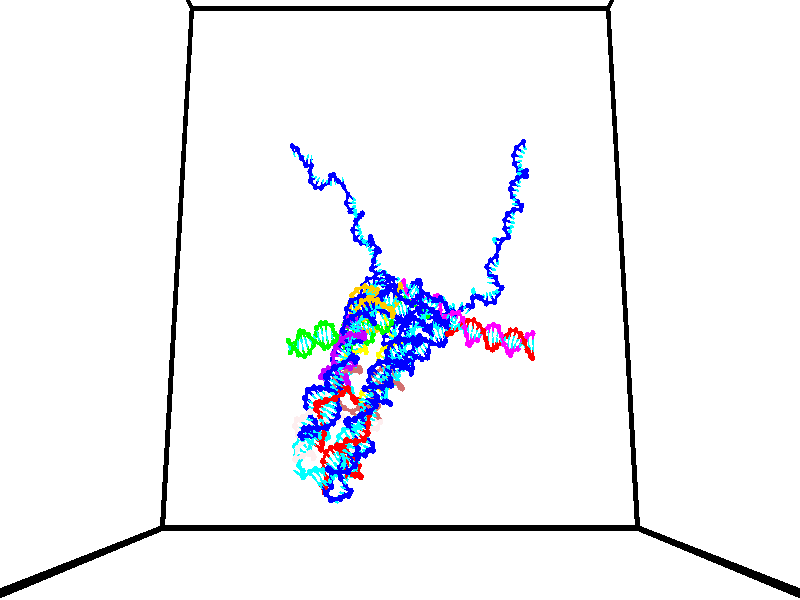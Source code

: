 // switches for output
#declare DRAW_BASES = 1; // possible values are 0, 1; only relevant for DNA ribbons
#declare DRAW_BASES_TYPE = 3; // possible values are 1, 2, 3; only relevant for DNA ribbons
#declare DRAW_FOG = 0; // set to 1 to enable fog

#include "colors.inc"

#include "transforms.inc"
background { rgb <1, 1, 1>}

#default {
   normal{
       ripples 0.25
       frequency 0.20
       turbulence 0.2
       lambda 5
   }
	finish {
		phong 0.1
		phong_size 40.
	}
}

// original window dimensions: 1024x640


// camera settings

camera {
	sky <0, 0.179814, -0.983701>
	up <0, 0.179814, -0.983701>
	right 1.6 * <1, 0, 0>
	location <35, 92.5046, 58.4545>
	look_at <35, 26.874, 46.4577>
	direction <0, -65.6306, -11.9968>
	angle 67.0682
}


# declare cpy_camera_pos = <35, 92.5046, 58.4545>;
# if (DRAW_FOG = 1)
fog {
	fog_type 2
	up vnormalize(cpy_camera_pos)
	color rgbt<1,1,1,0.3>
	distance 1e-5
	fog_alt 3e-3
	fog_offset 56
}
# end


// LIGHTS

# declare lum = 6;
global_settings {
	ambient_light rgb lum * <0.05, 0.05, 0.05>
	max_trace_level 15
}# declare cpy_direct_light_amount = 0.25;
light_source
{	1000 * <-1, -1.16351, -0.803887>,
	rgb lum * cpy_direct_light_amount
	parallel
}

light_source
{	1000 * <1, 1.16351, 0.803887>,
	rgb lum * cpy_direct_light_amount
	parallel
}

// strand 0

// nucleotide -1

// particle -1
sphere {
	<39.525761, 35.432648, 50.790199> 0.250000
	pigment { color rgbt <1,0,0,0> }
	no_shadow
}
cylinder {
	<39.734478, 35.573170, 50.479248>,  <39.859707, 35.657482, 50.292675>, 0.100000
	pigment { color rgbt <1,0,0,0> }
	no_shadow
}
cylinder {
	<39.734478, 35.573170, 50.479248>,  <39.525761, 35.432648, 50.790199>, 0.100000
	pigment { color rgbt <1,0,0,0> }
	no_shadow
}

// particle -1
sphere {
	<39.734478, 35.573170, 50.479248> 0.100000
	pigment { color rgbt <1,0,0,0> }
	no_shadow
}
sphere {
	0, 1
	scale<0.080000,0.200000,0.300000>
	matrix <0.721949, -0.667301, 0.183027,
		-0.454449, -0.656731, -0.601814,
		0.521791, 0.351302, -0.777381,
		39.891014, 35.678562, 50.246033>
	pigment { color rgbt <0,1,1,0> }
	no_shadow
}
cylinder {
	<39.970676, 34.893356, 50.636261>,  <39.525761, 35.432648, 50.790199>, 0.130000
	pigment { color rgbt <1,0,0,0> }
	no_shadow
}

// nucleotide -1

// particle -1
sphere {
	<39.970676, 34.893356, 50.636261> 0.250000
	pigment { color rgbt <1,0,0,0> }
	no_shadow
}
cylinder {
	<40.130489, 35.200058, 50.435276>,  <40.226376, 35.384079, 50.314686>, 0.100000
	pigment { color rgbt <1,0,0,0> }
	no_shadow
}
cylinder {
	<40.130489, 35.200058, 50.435276>,  <39.970676, 34.893356, 50.636261>, 0.100000
	pigment { color rgbt <1,0,0,0> }
	no_shadow
}

// particle -1
sphere {
	<40.130489, 35.200058, 50.435276> 0.100000
	pigment { color rgbt <1,0,0,0> }
	no_shadow
}
sphere {
	0, 1
	scale<0.080000,0.200000,0.300000>
	matrix <0.914523, -0.371292, 0.160593,
		-0.063426, -0.523675, -0.849554,
		0.399531, 0.766751, -0.502462,
		40.250347, 35.430084, 50.284538>
	pigment { color rgbt <0,1,1,0> }
	no_shadow
}
cylinder {
	<40.442623, 34.580116, 50.265217>,  <39.970676, 34.893356, 50.636261>, 0.130000
	pigment { color rgbt <1,0,0,0> }
	no_shadow
}

// nucleotide -1

// particle -1
sphere {
	<40.442623, 34.580116, 50.265217> 0.250000
	pigment { color rgbt <1,0,0,0> }
	no_shadow
}
cylinder {
	<40.551750, 34.964870, 50.257713>,  <40.617226, 35.195721, 50.253212>, 0.100000
	pigment { color rgbt <1,0,0,0> }
	no_shadow
}
cylinder {
	<40.551750, 34.964870, 50.257713>,  <40.442623, 34.580116, 50.265217>, 0.100000
	pigment { color rgbt <1,0,0,0> }
	no_shadow
}

// particle -1
sphere {
	<40.551750, 34.964870, 50.257713> 0.100000
	pigment { color rgbt <1,0,0,0> }
	no_shadow
}
sphere {
	0, 1
	scale<0.080000,0.200000,0.300000>
	matrix <0.958004, -0.269826, 0.097072,
		0.088312, -0.044450, -0.995101,
		0.272819, 0.961883, -0.018754,
		40.633595, 35.253437, 50.252087>
	pigment { color rgbt <0,1,1,0> }
	no_shadow
}
cylinder {
	<40.980412, 34.681011, 49.823917>,  <40.442623, 34.580116, 50.265217>, 0.130000
	pigment { color rgbt <1,0,0,0> }
	no_shadow
}

// nucleotide -1

// particle -1
sphere {
	<40.980412, 34.681011, 49.823917> 0.250000
	pigment { color rgbt <1,0,0,0> }
	no_shadow
}
cylinder {
	<41.024036, 34.987740, 50.076931>,  <41.050209, 35.171776, 50.228737>, 0.100000
	pigment { color rgbt <1,0,0,0> }
	no_shadow
}
cylinder {
	<41.024036, 34.987740, 50.076931>,  <40.980412, 34.681011, 49.823917>, 0.100000
	pigment { color rgbt <1,0,0,0> }
	no_shadow
}

// particle -1
sphere {
	<41.024036, 34.987740, 50.076931> 0.100000
	pigment { color rgbt <1,0,0,0> }
	no_shadow
}
sphere {
	0, 1
	scale<0.080000,0.200000,0.300000>
	matrix <0.987337, -0.157312, 0.020475,
		0.115205, 0.622287, -0.774265,
		0.109061, 0.766819, 0.632530,
		41.056755, 35.217785, 50.266689>
	pigment { color rgbt <0,1,1,0> }
	no_shadow
}
cylinder {
	<41.565861, 35.014282, 49.641567>,  <40.980412, 34.681011, 49.823917>, 0.130000
	pigment { color rgbt <1,0,0,0> }
	no_shadow
}

// nucleotide -1

// particle -1
sphere {
	<41.565861, 35.014282, 49.641567> 0.250000
	pigment { color rgbt <1,0,0,0> }
	no_shadow
}
cylinder {
	<41.547070, 35.151196, 50.016937>,  <41.535793, 35.233341, 50.242157>, 0.100000
	pigment { color rgbt <1,0,0,0> }
	no_shadow
}
cylinder {
	<41.547070, 35.151196, 50.016937>,  <41.565861, 35.014282, 49.641567>, 0.100000
	pigment { color rgbt <1,0,0,0> }
	no_shadow
}

// particle -1
sphere {
	<41.547070, 35.151196, 50.016937> 0.100000
	pigment { color rgbt <1,0,0,0> }
	no_shadow
}
sphere {
	0, 1
	scale<0.080000,0.200000,0.300000>
	matrix <0.988120, -0.121699, 0.093857,
		0.146330, 0.931683, -0.332497,
		-0.046980, 0.342280, 0.938423,
		41.532974, 35.253880, 50.298466>
	pigment { color rgbt <0,1,1,0> }
	no_shadow
}
cylinder {
	<42.044312, 35.510555, 49.691086>,  <41.565861, 35.014282, 49.641567>, 0.130000
	pigment { color rgbt <1,0,0,0> }
	no_shadow
}

// nucleotide -1

// particle -1
sphere {
	<42.044312, 35.510555, 49.691086> 0.250000
	pigment { color rgbt <1,0,0,0> }
	no_shadow
}
cylinder {
	<41.976315, 35.404373, 50.070694>,  <41.935516, 35.340664, 50.298458>, 0.100000
	pigment { color rgbt <1,0,0,0> }
	no_shadow
}
cylinder {
	<41.976315, 35.404373, 50.070694>,  <42.044312, 35.510555, 49.691086>, 0.100000
	pigment { color rgbt <1,0,0,0> }
	no_shadow
}

// particle -1
sphere {
	<41.976315, 35.404373, 50.070694> 0.100000
	pigment { color rgbt <1,0,0,0> }
	no_shadow
}
sphere {
	0, 1
	scale<0.080000,0.200000,0.300000>
	matrix <0.980022, 0.055349, 0.191031,
		-0.103237, 0.962534, 0.250740,
		-0.169995, -0.265452, 0.949019,
		41.925316, 35.324738, 50.355400>
	pigment { color rgbt <0,1,1,0> }
	no_shadow
}
cylinder {
	<42.479031, 35.924835, 50.126690>,  <42.044312, 35.510555, 49.691086>, 0.130000
	pigment { color rgbt <1,0,0,0> }
	no_shadow
}

// nucleotide -1

// particle -1
sphere {
	<42.479031, 35.924835, 50.126690> 0.250000
	pigment { color rgbt <1,0,0,0> }
	no_shadow
}
cylinder {
	<42.395588, 35.594585, 50.336384>,  <42.345524, 35.396435, 50.462200>, 0.100000
	pigment { color rgbt <1,0,0,0> }
	no_shadow
}
cylinder {
	<42.395588, 35.594585, 50.336384>,  <42.479031, 35.924835, 50.126690>, 0.100000
	pigment { color rgbt <1,0,0,0> }
	no_shadow
}

// particle -1
sphere {
	<42.395588, 35.594585, 50.336384> 0.100000
	pigment { color rgbt <1,0,0,0> }
	no_shadow
}
sphere {
	0, 1
	scale<0.080000,0.200000,0.300000>
	matrix <0.977999, -0.175144, 0.113327,
		-0.001749, 0.536343, 0.843998,
		-0.208604, -0.825627, 0.524237,
		42.333008, 35.346897, 50.493656>
	pigment { color rgbt <0,1,1,0> }
	no_shadow
}
cylinder {
	<42.866886, 36.176617, 50.624866>,  <42.479031, 35.924835, 50.126690>, 0.130000
	pigment { color rgbt <1,0,0,0> }
	no_shadow
}

// nucleotide -1

// particle -1
sphere {
	<42.866886, 36.176617, 50.624866> 0.250000
	pigment { color rgbt <1,0,0,0> }
	no_shadow
}
cylinder {
	<42.768009, 35.792091, 50.673496>,  <42.708683, 35.561378, 50.702675>, 0.100000
	pigment { color rgbt <1,0,0,0> }
	no_shadow
}
cylinder {
	<42.768009, 35.792091, 50.673496>,  <42.866886, 36.176617, 50.624866>, 0.100000
	pigment { color rgbt <1,0,0,0> }
	no_shadow
}

// particle -1
sphere {
	<42.768009, 35.792091, 50.673496> 0.100000
	pigment { color rgbt <1,0,0,0> }
	no_shadow
}
sphere {
	0, 1
	scale<0.080000,0.200000,0.300000>
	matrix <0.962246, -0.228786, 0.147443,
		-0.113923, 0.153434, 0.981570,
		-0.247192, -0.961309, 0.121577,
		42.693851, 35.503700, 50.709969>
	pigment { color rgbt <0,1,1,0> }
	no_shadow
}
cylinder {
	<43.084362, 36.012573, 51.224709>,  <42.866886, 36.176617, 50.624866>, 0.130000
	pigment { color rgbt <1,0,0,0> }
	no_shadow
}

// nucleotide -1

// particle -1
sphere {
	<43.084362, 36.012573, 51.224709> 0.250000
	pigment { color rgbt <1,0,0,0> }
	no_shadow
}
cylinder {
	<43.063770, 35.645969, 51.066036>,  <43.051414, 35.426006, 50.970833>, 0.100000
	pigment { color rgbt <1,0,0,0> }
	no_shadow
}
cylinder {
	<43.063770, 35.645969, 51.066036>,  <43.084362, 36.012573, 51.224709>, 0.100000
	pigment { color rgbt <1,0,0,0> }
	no_shadow
}

// particle -1
sphere {
	<43.063770, 35.645969, 51.066036> 0.100000
	pigment { color rgbt <1,0,0,0> }
	no_shadow
}
sphere {
	0, 1
	scale<0.080000,0.200000,0.300000>
	matrix <0.922356, -0.195924, 0.332975,
		-0.382895, -0.348736, 0.855438,
		-0.051481, -0.916513, -0.396677,
		43.048325, 35.371014, 50.947033>
	pigment { color rgbt <0,1,1,0> }
	no_shadow
}
cylinder {
	<43.273197, 35.571636, 51.797619>,  <43.084362, 36.012573, 51.224709>, 0.130000
	pigment { color rgbt <1,0,0,0> }
	no_shadow
}

// nucleotide -1

// particle -1
sphere {
	<43.273197, 35.571636, 51.797619> 0.250000
	pigment { color rgbt <1,0,0,0> }
	no_shadow
}
cylinder {
	<43.351757, 35.363110, 51.465439>,  <43.398895, 35.237991, 51.266129>, 0.100000
	pigment { color rgbt <1,0,0,0> }
	no_shadow
}
cylinder {
	<43.351757, 35.363110, 51.465439>,  <43.273197, 35.571636, 51.797619>, 0.100000
	pigment { color rgbt <1,0,0,0> }
	no_shadow
}

// particle -1
sphere {
	<43.351757, 35.363110, 51.465439> 0.100000
	pigment { color rgbt <1,0,0,0> }
	no_shadow
}
sphere {
	0, 1
	scale<0.080000,0.200000,0.300000>
	matrix <0.980164, 0.127334, 0.151873,
		0.026571, -0.843808, 0.535988,
		0.196401, -0.521320, -0.830453,
		43.410679, 35.206715, 51.216305>
	pigment { color rgbt <0,1,1,0> }
	no_shadow
}
cylinder {
	<43.835011, 35.081608, 51.967644>,  <43.273197, 35.571636, 51.797619>, 0.130000
	pigment { color rgbt <1,0,0,0> }
	no_shadow
}

// nucleotide -1

// particle -1
sphere {
	<43.835011, 35.081608, 51.967644> 0.250000
	pigment { color rgbt <1,0,0,0> }
	no_shadow
}
cylinder {
	<43.868641, 35.119587, 51.570873>,  <43.888817, 35.142376, 51.332809>, 0.100000
	pigment { color rgbt <1,0,0,0> }
	no_shadow
}
cylinder {
	<43.868641, 35.119587, 51.570873>,  <43.835011, 35.081608, 51.967644>, 0.100000
	pigment { color rgbt <1,0,0,0> }
	no_shadow
}

// particle -1
sphere {
	<43.868641, 35.119587, 51.570873> 0.100000
	pigment { color rgbt <1,0,0,0> }
	no_shadow
}
sphere {
	0, 1
	scale<0.080000,0.200000,0.300000>
	matrix <0.996321, -0.024630, 0.082087,
		-0.016638, -0.995178, -0.096669,
		0.084072, 0.094947, -0.991926,
		43.893864, 35.148071, 51.273296>
	pigment { color rgbt <0,1,1,0> }
	no_shadow
}
cylinder {
	<44.297356, 34.483589, 51.681862>,  <43.835011, 35.081608, 51.967644>, 0.130000
	pigment { color rgbt <1,0,0,0> }
	no_shadow
}

// nucleotide -1

// particle -1
sphere {
	<44.297356, 34.483589, 51.681862> 0.250000
	pigment { color rgbt <1,0,0,0> }
	no_shadow
}
cylinder {
	<44.286858, 34.764698, 51.397491>,  <44.280560, 34.933365, 51.226868>, 0.100000
	pigment { color rgbt <1,0,0,0> }
	no_shadow
}
cylinder {
	<44.286858, 34.764698, 51.397491>,  <44.297356, 34.483589, 51.681862>, 0.100000
	pigment { color rgbt <1,0,0,0> }
	no_shadow
}

// particle -1
sphere {
	<44.286858, 34.764698, 51.397491> 0.100000
	pigment { color rgbt <1,0,0,0> }
	no_shadow
}
sphere {
	0, 1
	scale<0.080000,0.200000,0.300000>
	matrix <0.987700, -0.091431, -0.126845,
		-0.154144, -0.705511, -0.691732,
		-0.026245, 0.702776, -0.710927,
		44.278984, 34.975533, 51.184212>
	pigment { color rgbt <0,1,1,0> }
	no_shadow
}
cylinder {
	<44.831303, 34.210934, 51.311962>,  <44.297356, 34.483589, 51.681862>, 0.130000
	pigment { color rgbt <1,0,0,0> }
	no_shadow
}

// nucleotide -1

// particle -1
sphere {
	<44.831303, 34.210934, 51.311962> 0.250000
	pigment { color rgbt <1,0,0,0> }
	no_shadow
}
cylinder {
	<44.764652, 34.598545, 51.239067>,  <44.724663, 34.831112, 51.195332>, 0.100000
	pigment { color rgbt <1,0,0,0> }
	no_shadow
}
cylinder {
	<44.764652, 34.598545, 51.239067>,  <44.831303, 34.210934, 51.311962>, 0.100000
	pigment { color rgbt <1,0,0,0> }
	no_shadow
}

// particle -1
sphere {
	<44.764652, 34.598545, 51.239067> 0.100000
	pigment { color rgbt <1,0,0,0> }
	no_shadow
}
sphere {
	0, 1
	scale<0.080000,0.200000,0.300000>
	matrix <0.985745, 0.159343, -0.054013,
		-0.023302, -0.188640, -0.981770,
		-0.166628, 0.969033, -0.182238,
		44.714664, 34.889256, 51.184395>
	pigment { color rgbt <0,1,1,0> }
	no_shadow
}
cylinder {
	<45.300121, 34.382500, 50.799072>,  <44.831303, 34.210934, 51.311962>, 0.130000
	pigment { color rgbt <1,0,0,0> }
	no_shadow
}

// nucleotide -1

// particle -1
sphere {
	<45.300121, 34.382500, 50.799072> 0.250000
	pigment { color rgbt <1,0,0,0> }
	no_shadow
}
cylinder {
	<45.166954, 34.721626, 50.964180>,  <45.087055, 34.925102, 51.063244>, 0.100000
	pigment { color rgbt <1,0,0,0> }
	no_shadow
}
cylinder {
	<45.166954, 34.721626, 50.964180>,  <45.300121, 34.382500, 50.799072>, 0.100000
	pigment { color rgbt <1,0,0,0> }
	no_shadow
}

// particle -1
sphere {
	<45.166954, 34.721626, 50.964180> 0.100000
	pigment { color rgbt <1,0,0,0> }
	no_shadow
}
sphere {
	0, 1
	scale<0.080000,0.200000,0.300000>
	matrix <0.938545, 0.340216, 0.058186,
		-0.091098, 0.406770, -0.908977,
		-0.332917, 0.847815, 0.412766,
		45.067078, 34.975971, 51.088009>
	pigment { color rgbt <0,1,1,0> }
	no_shadow
}
cylinder {
	<45.627323, 34.918140, 50.416981>,  <45.300121, 34.382500, 50.799072>, 0.130000
	pigment { color rgbt <1,0,0,0> }
	no_shadow
}

// nucleotide -1

// particle -1
sphere {
	<45.627323, 34.918140, 50.416981> 0.250000
	pigment { color rgbt <1,0,0,0> }
	no_shadow
}
cylinder {
	<45.525314, 35.041145, 50.783672>,  <45.464108, 35.114948, 51.003689>, 0.100000
	pigment { color rgbt <1,0,0,0> }
	no_shadow
}
cylinder {
	<45.525314, 35.041145, 50.783672>,  <45.627323, 34.918140, 50.416981>, 0.100000
	pigment { color rgbt <1,0,0,0> }
	no_shadow
}

// particle -1
sphere {
	<45.525314, 35.041145, 50.783672> 0.100000
	pigment { color rgbt <1,0,0,0> }
	no_shadow
}
sphere {
	0, 1
	scale<0.080000,0.200000,0.300000>
	matrix <0.955516, 0.225423, 0.190193,
		-0.148165, 0.924457, -0.351322,
		-0.255021, 0.307514, 0.916733,
		45.448807, 35.133400, 51.058693>
	pigment { color rgbt <0,1,1,0> }
	no_shadow
}
cylinder {
	<46.026031, 35.547482, 50.497112>,  <45.627323, 34.918140, 50.416981>, 0.130000
	pigment { color rgbt <1,0,0,0> }
	no_shadow
}

// nucleotide -1

// particle -1
sphere {
	<46.026031, 35.547482, 50.497112> 0.250000
	pigment { color rgbt <1,0,0,0> }
	no_shadow
}
cylinder {
	<45.907005, 35.425297, 50.858917>,  <45.835590, 35.351986, 51.076000>, 0.100000
	pigment { color rgbt <1,0,0,0> }
	no_shadow
}
cylinder {
	<45.907005, 35.425297, 50.858917>,  <46.026031, 35.547482, 50.497112>, 0.100000
	pigment { color rgbt <1,0,0,0> }
	no_shadow
}

// particle -1
sphere {
	<45.907005, 35.425297, 50.858917> 0.100000
	pigment { color rgbt <1,0,0,0> }
	no_shadow
}
sphere {
	0, 1
	scale<0.080000,0.200000,0.300000>
	matrix <0.931089, 0.116559, 0.345670,
		-0.211018, 0.945044, 0.249727,
		-0.297566, -0.305460, 0.904516,
		45.817734, 35.333660, 51.130272>
	pigment { color rgbt <0,1,1,0> }
	no_shadow
}
cylinder {
	<46.426765, 35.891315, 50.869312>,  <46.026031, 35.547482, 50.497112>, 0.130000
	pigment { color rgbt <1,0,0,0> }
	no_shadow
}

// nucleotide -1

// particle -1
sphere {
	<46.426765, 35.891315, 50.869312> 0.250000
	pigment { color rgbt <1,0,0,0> }
	no_shadow
}
cylinder {
	<46.287979, 35.597687, 51.102810>,  <46.204708, 35.421509, 51.242908>, 0.100000
	pigment { color rgbt <1,0,0,0> }
	no_shadow
}
cylinder {
	<46.287979, 35.597687, 51.102810>,  <46.426765, 35.891315, 50.869312>, 0.100000
	pigment { color rgbt <1,0,0,0> }
	no_shadow
}

// particle -1
sphere {
	<46.287979, 35.597687, 51.102810> 0.100000
	pigment { color rgbt <1,0,0,0> }
	no_shadow
}
sphere {
	0, 1
	scale<0.080000,0.200000,0.300000>
	matrix <0.903593, -0.094885, 0.417751,
		-0.251270, 0.672412, 0.696222,
		-0.346962, -0.734070, 0.583745,
		46.183891, 35.377464, 51.277935>
	pigment { color rgbt <0,1,1,0> }
	no_shadow
}
cylinder {
	<46.713772, 36.176231, 51.488251>,  <46.426765, 35.891315, 50.869312>, 0.130000
	pigment { color rgbt <1,0,0,0> }
	no_shadow
}

// nucleotide -1

// particle -1
sphere {
	<46.713772, 36.176231, 51.488251> 0.250000
	pigment { color rgbt <1,0,0,0> }
	no_shadow
}
cylinder {
	<46.635265, 35.785973, 51.527443>,  <46.588161, 35.551819, 51.550957>, 0.100000
	pigment { color rgbt <1,0,0,0> }
	no_shadow
}
cylinder {
	<46.635265, 35.785973, 51.527443>,  <46.713772, 36.176231, 51.488251>, 0.100000
	pigment { color rgbt <1,0,0,0> }
	no_shadow
}

// particle -1
sphere {
	<46.635265, 35.785973, 51.527443> 0.100000
	pigment { color rgbt <1,0,0,0> }
	no_shadow
}
sphere {
	0, 1
	scale<0.080000,0.200000,0.300000>
	matrix <0.929018, -0.153055, 0.336899,
		-0.313698, 0.157143, 0.936429,
		-0.196266, -0.975644, 0.097976,
		46.576385, 35.493279, 51.556835>
	pigment { color rgbt <0,1,1,0> }
	no_shadow
}
cylinder {
	<46.936298, 36.081085, 52.116936>,  <46.713772, 36.176231, 51.488251>, 0.130000
	pigment { color rgbt <1,0,0,0> }
	no_shadow
}

// nucleotide -1

// particle -1
sphere {
	<46.936298, 36.081085, 52.116936> 0.250000
	pigment { color rgbt <1,0,0,0> }
	no_shadow
}
cylinder {
	<46.937054, 35.733524, 51.918941>,  <46.937508, 35.524990, 51.800144>, 0.100000
	pigment { color rgbt <1,0,0,0> }
	no_shadow
}
cylinder {
	<46.937054, 35.733524, 51.918941>,  <46.936298, 36.081085, 52.116936>, 0.100000
	pigment { color rgbt <1,0,0,0> }
	no_shadow
}

// particle -1
sphere {
	<46.937054, 35.733524, 51.918941> 0.100000
	pigment { color rgbt <1,0,0,0> }
	no_shadow
}
sphere {
	0, 1
	scale<0.080000,0.200000,0.300000>
	matrix <0.943780, -0.162078, 0.288114,
		-0.330568, -0.467702, 0.819744,
		0.001889, -0.868899, -0.494985,
		46.937622, 35.472855, 51.770447>
	pigment { color rgbt <0,1,1,0> }
	no_shadow
}
cylinder {
	<47.315281, 35.666710, 52.525822>,  <46.936298, 36.081085, 52.116936>, 0.130000
	pigment { color rgbt <1,0,0,0> }
	no_shadow
}

// nucleotide -1

// particle -1
sphere {
	<47.315281, 35.666710, 52.525822> 0.250000
	pigment { color rgbt <1,0,0,0> }
	no_shadow
}
cylinder {
	<47.313782, 35.483372, 52.170315>,  <47.312881, 35.373367, 51.957012>, 0.100000
	pigment { color rgbt <1,0,0,0> }
	no_shadow
}
cylinder {
	<47.313782, 35.483372, 52.170315>,  <47.315281, 35.666710, 52.525822>, 0.100000
	pigment { color rgbt <1,0,0,0> }
	no_shadow
}

// particle -1
sphere {
	<47.313782, 35.483372, 52.170315> 0.100000
	pigment { color rgbt <1,0,0,0> }
	no_shadow
}
sphere {
	0, 1
	scale<0.080000,0.200000,0.300000>
	matrix <0.963501, -0.239563, 0.119479,
		-0.267679, -0.855877, 0.442518,
		-0.003752, -0.458348, -0.888765,
		47.312656, 35.345867, 51.903687>
	pigment { color rgbt <0,1,1,0> }
	no_shadow
}
cylinder {
	<47.678379, 34.945408, 52.613796>,  <47.315281, 35.666710, 52.525822>, 0.130000
	pigment { color rgbt <1,0,0,0> }
	no_shadow
}

// nucleotide -1

// particle -1
sphere {
	<47.678379, 34.945408, 52.613796> 0.250000
	pigment { color rgbt <1,0,0,0> }
	no_shadow
}
cylinder {
	<47.707706, 35.028343, 52.223591>,  <47.725304, 35.078106, 51.989468>, 0.100000
	pigment { color rgbt <1,0,0,0> }
	no_shadow
}
cylinder {
	<47.707706, 35.028343, 52.223591>,  <47.678379, 34.945408, 52.613796>, 0.100000
	pigment { color rgbt <1,0,0,0> }
	no_shadow
}

// particle -1
sphere {
	<47.707706, 35.028343, 52.223591> 0.100000
	pigment { color rgbt <1,0,0,0> }
	no_shadow
}
sphere {
	0, 1
	scale<0.080000,0.200000,0.300000>
	matrix <0.971672, -0.235206, 0.023037,
		-0.224671, -0.949573, -0.218711,
		0.073318, 0.207340, -0.975518,
		47.729702, 35.090546, 51.930935>
	pigment { color rgbt <0,1,1,0> }
	no_shadow
}
// strand 1

// nucleotide -1

// particle -1
sphere {
	<24.447622, 34.626339, 52.139748> 0.250000
	pigment { color rgbt <0,1,0,0> }
	no_shadow
}
cylinder {
	<24.488255, 34.994583, 51.988934>,  <24.512634, 35.215530, 51.898445>, 0.100000
	pigment { color rgbt <0,1,0,0> }
	no_shadow
}
cylinder {
	<24.488255, 34.994583, 51.988934>,  <24.447622, 34.626339, 52.139748>, 0.100000
	pigment { color rgbt <0,1,0,0> }
	no_shadow
}

// particle -1
sphere {
	<24.488255, 34.994583, 51.988934> 0.100000
	pigment { color rgbt <0,1,0,0> }
	no_shadow
}
sphere {
	0, 1
	scale<0.080000,0.200000,0.300000>
	matrix <0.994816, -0.095805, 0.034092,
		-0.004736, -0.378542, -0.925572,
		0.101580, 0.920613, -0.377033,
		24.518728, 35.270767, 51.875824>
	pigment { color rgbt <0,1,1,0> }
	no_shadow
}
cylinder {
	<24.823172, 34.592625, 51.464729>,  <24.447622, 34.626339, 52.139748>, 0.130000
	pigment { color rgbt <0,1,0,0> }
	no_shadow
}

// nucleotide -1

// particle -1
sphere {
	<24.823172, 34.592625, 51.464729> 0.250000
	pigment { color rgbt <0,1,0,0> }
	no_shadow
}
cylinder {
	<24.861351, 34.963787, 51.608887>,  <24.884258, 35.186485, 51.695381>, 0.100000
	pigment { color rgbt <0,1,0,0> }
	no_shadow
}
cylinder {
	<24.861351, 34.963787, 51.608887>,  <24.823172, 34.592625, 51.464729>, 0.100000
	pigment { color rgbt <0,1,0,0> }
	no_shadow
}

// particle -1
sphere {
	<24.861351, 34.963787, 51.608887> 0.100000
	pigment { color rgbt <0,1,0,0> }
	no_shadow
}
sphere {
	0, 1
	scale<0.080000,0.200000,0.300000>
	matrix <0.974002, -0.012333, -0.226202,
		-0.205449, 0.372618, -0.904957,
		0.095448, 0.927903, 0.360397,
		24.889986, 35.242157, 51.717007>
	pigment { color rgbt <0,1,1,0> }
	no_shadow
}
cylinder {
	<25.267607, 34.925400, 50.870399>,  <24.823172, 34.592625, 51.464729>, 0.130000
	pigment { color rgbt <0,1,0,0> }
	no_shadow
}

// nucleotide -1

// particle -1
sphere {
	<25.267607, 34.925400, 50.870399> 0.250000
	pigment { color rgbt <0,1,0,0> }
	no_shadow
}
cylinder {
	<25.273893, 35.146320, 51.203800>,  <25.277664, 35.278870, 51.403839>, 0.100000
	pigment { color rgbt <0,1,0,0> }
	no_shadow
}
cylinder {
	<25.273893, 35.146320, 51.203800>,  <25.267607, 34.925400, 50.870399>, 0.100000
	pigment { color rgbt <0,1,0,0> }
	no_shadow
}

// particle -1
sphere {
	<25.273893, 35.146320, 51.203800> 0.100000
	pigment { color rgbt <0,1,0,0> }
	no_shadow
}
sphere {
	0, 1
	scale<0.080000,0.200000,0.300000>
	matrix <0.971464, 0.188875, -0.143469,
		-0.236665, 0.811970, -0.533568,
		0.015715, 0.552297, 0.833500,
		25.278608, 35.312008, 51.453850>
	pigment { color rgbt <0,1,1,0> }
	no_shadow
}
cylinder {
	<25.502274, 35.665062, 50.594257>,  <25.267607, 34.925400, 50.870399>, 0.130000
	pigment { color rgbt <0,1,0,0> }
	no_shadow
}

// nucleotide -1

// particle -1
sphere {
	<25.502274, 35.665062, 50.594257> 0.250000
	pigment { color rgbt <0,1,0,0> }
	no_shadow
}
cylinder {
	<25.575949, 35.587482, 50.979683>,  <25.620153, 35.540936, 51.210938>, 0.100000
	pigment { color rgbt <0,1,0,0> }
	no_shadow
}
cylinder {
	<25.575949, 35.587482, 50.979683>,  <25.502274, 35.665062, 50.594257>, 0.100000
	pigment { color rgbt <0,1,0,0> }
	no_shadow
}

// particle -1
sphere {
	<25.575949, 35.587482, 50.979683> 0.100000
	pigment { color rgbt <0,1,0,0> }
	no_shadow
}
sphere {
	0, 1
	scale<0.080000,0.200000,0.300000>
	matrix <0.940421, 0.319834, -0.115387,
		-0.285801, 0.927410, 0.241307,
		0.184189, -0.193952, 0.963565,
		25.631205, 35.529297, 51.268753>
	pigment { color rgbt <0,1,1,0> }
	no_shadow
}
cylinder {
	<25.883698, 36.228184, 50.699749>,  <25.502274, 35.665062, 50.594257>, 0.130000
	pigment { color rgbt <0,1,0,0> }
	no_shadow
}

// nucleotide -1

// particle -1
sphere {
	<25.883698, 36.228184, 50.699749> 0.250000
	pigment { color rgbt <0,1,0,0> }
	no_shadow
}
cylinder {
	<25.985271, 35.993179, 51.007084>,  <26.046217, 35.852177, 51.191486>, 0.100000
	pigment { color rgbt <0,1,0,0> }
	no_shadow
}
cylinder {
	<25.985271, 35.993179, 51.007084>,  <25.883698, 36.228184, 50.699749>, 0.100000
	pigment { color rgbt <0,1,0,0> }
	no_shadow
}

// particle -1
sphere {
	<25.985271, 35.993179, 51.007084> 0.100000
	pigment { color rgbt <0,1,0,0> }
	no_shadow
}
sphere {
	0, 1
	scale<0.080000,0.200000,0.300000>
	matrix <0.965232, 0.103008, -0.240243,
		0.062000, 0.802634, 0.593241,
		0.253936, -0.587510, 0.768341,
		26.061453, 35.816925, 51.237587>
	pigment { color rgbt <0,1,1,0> }
	no_shadow
}
cylinder {
	<26.446148, 36.604595, 51.010197>,  <25.883698, 36.228184, 50.699749>, 0.130000
	pigment { color rgbt <0,1,0,0> }
	no_shadow
}

// nucleotide -1

// particle -1
sphere {
	<26.446148, 36.604595, 51.010197> 0.250000
	pigment { color rgbt <0,1,0,0> }
	no_shadow
}
cylinder {
	<26.465347, 36.224094, 51.132057>,  <26.476866, 35.995792, 51.205173>, 0.100000
	pigment { color rgbt <0,1,0,0> }
	no_shadow
}
cylinder {
	<26.465347, 36.224094, 51.132057>,  <26.446148, 36.604595, 51.010197>, 0.100000
	pigment { color rgbt <0,1,0,0> }
	no_shadow
}

// particle -1
sphere {
	<26.465347, 36.224094, 51.132057> 0.100000
	pigment { color rgbt <0,1,0,0> }
	no_shadow
}
sphere {
	0, 1
	scale<0.080000,0.200000,0.300000>
	matrix <0.946776, -0.053865, -0.317353,
		0.318294, 0.303667, 0.898040,
		0.047996, -0.951254, 0.304650,
		26.479746, 35.938717, 51.223454>
	pigment { color rgbt <0,1,1,0> }
	no_shadow
}
cylinder {
	<27.032166, 36.547970, 51.523098>,  <26.446148, 36.604595, 51.010197>, 0.130000
	pigment { color rgbt <0,1,0,0> }
	no_shadow
}

// nucleotide -1

// particle -1
sphere {
	<27.032166, 36.547970, 51.523098> 0.250000
	pigment { color rgbt <0,1,0,0> }
	no_shadow
}
cylinder {
	<26.961576, 36.195961, 51.346725>,  <26.919224, 35.984756, 51.240902>, 0.100000
	pigment { color rgbt <0,1,0,0> }
	no_shadow
}
cylinder {
	<26.961576, 36.195961, 51.346725>,  <27.032166, 36.547970, 51.523098>, 0.100000
	pigment { color rgbt <0,1,0,0> }
	no_shadow
}

// particle -1
sphere {
	<26.961576, 36.195961, 51.346725> 0.100000
	pigment { color rgbt <0,1,0,0> }
	no_shadow
}
sphere {
	0, 1
	scale<0.080000,0.200000,0.300000>
	matrix <0.966379, -0.069796, -0.247469,
		0.187003, -0.469775, 0.862752,
		-0.176471, -0.880023, -0.440929,
		26.908634, 35.931953, 51.214447>
	pigment { color rgbt <0,1,1,0> }
	no_shadow
}
cylinder {
	<27.686392, 36.176289, 51.709320>,  <27.032166, 36.547970, 51.523098>, 0.130000
	pigment { color rgbt <0,1,0,0> }
	no_shadow
}

// nucleotide -1

// particle -1
sphere {
	<27.686392, 36.176289, 51.709320> 0.250000
	pigment { color rgbt <0,1,0,0> }
	no_shadow
}
cylinder {
	<27.487177, 35.940842, 51.454609>,  <27.367649, 35.799572, 51.301781>, 0.100000
	pigment { color rgbt <0,1,0,0> }
	no_shadow
}
cylinder {
	<27.487177, 35.940842, 51.454609>,  <27.686392, 36.176289, 51.709320>, 0.100000
	pigment { color rgbt <0,1,0,0> }
	no_shadow
}

// particle -1
sphere {
	<27.487177, 35.940842, 51.454609> 0.100000
	pigment { color rgbt <0,1,0,0> }
	no_shadow
}
sphere {
	0, 1
	scale<0.080000,0.200000,0.300000>
	matrix <0.864041, -0.274654, -0.421899,
		0.073442, -0.760327, 0.645376,
		-0.498036, -0.588616, -0.636782,
		27.337767, 35.764256, 51.263573>
	pigment { color rgbt <0,1,1,0> }
	no_shadow
}
cylinder {
	<27.807789, 35.519199, 51.884949>,  <27.686392, 36.176289, 51.709320>, 0.130000
	pigment { color rgbt <0,1,0,0> }
	no_shadow
}

// nucleotide -1

// particle -1
sphere {
	<27.807789, 35.519199, 51.884949> 0.250000
	pigment { color rgbt <0,1,0,0> }
	no_shadow
}
cylinder {
	<27.731838, 35.511402, 51.492302>,  <27.686268, 35.506725, 51.256714>, 0.100000
	pigment { color rgbt <0,1,0,0> }
	no_shadow
}
cylinder {
	<27.731838, 35.511402, 51.492302>,  <27.807789, 35.519199, 51.884949>, 0.100000
	pigment { color rgbt <0,1,0,0> }
	no_shadow
}

// particle -1
sphere {
	<27.731838, 35.511402, 51.492302> 0.100000
	pigment { color rgbt <0,1,0,0> }
	no_shadow
}
sphere {
	0, 1
	scale<0.080000,0.200000,0.300000>
	matrix <0.918297, -0.357280, -0.170534,
		-0.347387, -0.933794, 0.085741,
		-0.189877, -0.019494, -0.981614,
		27.674875, 35.505554, 51.197819>
	pigment { color rgbt <0,1,1,0> }
	no_shadow
}
cylinder {
	<28.128923, 34.962929, 51.717659>,  <27.807789, 35.519199, 51.884949>, 0.130000
	pigment { color rgbt <0,1,0,0> }
	no_shadow
}

// nucleotide -1

// particle -1
sphere {
	<28.128923, 34.962929, 51.717659> 0.250000
	pigment { color rgbt <0,1,0,0> }
	no_shadow
}
cylinder {
	<28.090759, 35.175129, 51.380737>,  <28.067862, 35.302448, 51.178585>, 0.100000
	pigment { color rgbt <0,1,0,0> }
	no_shadow
}
cylinder {
	<28.090759, 35.175129, 51.380737>,  <28.128923, 34.962929, 51.717659>, 0.100000
	pigment { color rgbt <0,1,0,0> }
	no_shadow
}

// particle -1
sphere {
	<28.090759, 35.175129, 51.380737> 0.100000
	pigment { color rgbt <0,1,0,0> }
	no_shadow
}
sphere {
	0, 1
	scale<0.080000,0.200000,0.300000>
	matrix <0.987617, -0.055412, -0.146771,
		-0.124535, -0.845874, -0.518640,
		-0.095411, 0.530496, -0.842301,
		28.062136, 35.334278, 51.128048>
	pigment { color rgbt <0,1,1,0> }
	no_shadow
}
cylinder {
	<28.551510, 34.626991, 51.355080>,  <28.128923, 34.962929, 51.717659>, 0.130000
	pigment { color rgbt <0,1,0,0> }
	no_shadow
}

// nucleotide -1

// particle -1
sphere {
	<28.551510, 34.626991, 51.355080> 0.250000
	pigment { color rgbt <0,1,0,0> }
	no_shadow
}
cylinder {
	<28.538618, 34.976986, 51.161846>,  <28.530884, 35.186981, 51.045906>, 0.100000
	pigment { color rgbt <0,1,0,0> }
	no_shadow
}
cylinder {
	<28.538618, 34.976986, 51.161846>,  <28.551510, 34.626991, 51.355080>, 0.100000
	pigment { color rgbt <0,1,0,0> }
	no_shadow
}

// particle -1
sphere {
	<28.538618, 34.976986, 51.161846> 0.100000
	pigment { color rgbt <0,1,0,0> }
	no_shadow
}
sphere {
	0, 1
	scale<0.080000,0.200000,0.300000>
	matrix <0.975870, -0.076887, -0.204367,
		-0.215960, -0.478010, -0.851392,
		-0.032229, 0.874983, -0.483080,
		28.528950, 35.239479, 51.016922>
	pigment { color rgbt <0,1,1,0> }
	no_shadow
}
cylinder {
	<29.039703, 34.513412, 50.868664>,  <28.551510, 34.626991, 51.355080>, 0.130000
	pigment { color rgbt <0,1,0,0> }
	no_shadow
}

// nucleotide -1

// particle -1
sphere {
	<29.039703, 34.513412, 50.868664> 0.250000
	pigment { color rgbt <0,1,0,0> }
	no_shadow
}
cylinder {
	<28.988075, 34.909981, 50.876858>,  <28.957098, 35.147923, 50.881775>, 0.100000
	pigment { color rgbt <0,1,0,0> }
	no_shadow
}
cylinder {
	<28.988075, 34.909981, 50.876858>,  <29.039703, 34.513412, 50.868664>, 0.100000
	pigment { color rgbt <0,1,0,0> }
	no_shadow
}

// particle -1
sphere {
	<28.988075, 34.909981, 50.876858> 0.100000
	pigment { color rgbt <0,1,0,0> }
	no_shadow
}
sphere {
	0, 1
	scale<0.080000,0.200000,0.300000>
	matrix <0.934569, 0.128523, -0.331758,
		-0.331546, -0.023671, -0.943142,
		-0.129068, 0.991424, 0.020489,
		28.949354, 35.207409, 50.883003>
	pigment { color rgbt <0,1,1,0> }
	no_shadow
}
cylinder {
	<29.441343, 34.690628, 50.367809>,  <29.039703, 34.513412, 50.868664>, 0.130000
	pigment { color rgbt <0,1,0,0> }
	no_shadow
}

// nucleotide -1

// particle -1
sphere {
	<29.441343, 34.690628, 50.367809> 0.250000
	pigment { color rgbt <0,1,0,0> }
	no_shadow
}
cylinder {
	<29.408895, 35.026371, 50.582806>,  <29.389427, 35.227818, 50.711803>, 0.100000
	pigment { color rgbt <0,1,0,0> }
	no_shadow
}
cylinder {
	<29.408895, 35.026371, 50.582806>,  <29.441343, 34.690628, 50.367809>, 0.100000
	pigment { color rgbt <0,1,0,0> }
	no_shadow
}

// particle -1
sphere {
	<29.408895, 35.026371, 50.582806> 0.100000
	pigment { color rgbt <0,1,0,0> }
	no_shadow
}
sphere {
	0, 1
	scale<0.080000,0.200000,0.300000>
	matrix <0.938973, 0.245223, -0.241236,
		-0.334289, 0.485121, -0.808027,
		-0.081118, 0.839359, 0.537491,
		29.384560, 35.278179, 50.744053>
	pigment { color rgbt <0,1,1,0> }
	no_shadow
}
cylinder {
	<29.627508, 35.280457, 50.015850>,  <29.441343, 34.690628, 50.367809>, 0.130000
	pigment { color rgbt <0,1,0,0> }
	no_shadow
}

// nucleotide -1

// particle -1
sphere {
	<29.627508, 35.280457, 50.015850> 0.250000
	pigment { color rgbt <0,1,0,0> }
	no_shadow
}
cylinder {
	<29.676357, 35.394459, 50.396137>,  <29.705667, 35.462860, 50.624310>, 0.100000
	pigment { color rgbt <0,1,0,0> }
	no_shadow
}
cylinder {
	<29.676357, 35.394459, 50.396137>,  <29.627508, 35.280457, 50.015850>, 0.100000
	pigment { color rgbt <0,1,0,0> }
	no_shadow
}

// particle -1
sphere {
	<29.676357, 35.394459, 50.396137> 0.100000
	pigment { color rgbt <0,1,0,0> }
	no_shadow
}
sphere {
	0, 1
	scale<0.080000,0.200000,0.300000>
	matrix <0.940645, 0.272373, -0.202482,
		-0.316657, 0.919013, -0.234825,
		0.122124, 0.285004, 0.950715,
		29.712994, 35.479961, 50.681351>
	pigment { color rgbt <0,1,1,0> }
	no_shadow
}
cylinder {
	<29.929237, 35.957302, 50.047630>,  <29.627508, 35.280457, 50.015850>, 0.130000
	pigment { color rgbt <0,1,0,0> }
	no_shadow
}

// nucleotide -1

// particle -1
sphere {
	<29.929237, 35.957302, 50.047630> 0.250000
	pigment { color rgbt <0,1,0,0> }
	no_shadow
}
cylinder {
	<30.026554, 35.786949, 50.396210>,  <30.084944, 35.684738, 50.605358>, 0.100000
	pigment { color rgbt <0,1,0,0> }
	no_shadow
}
cylinder {
	<30.026554, 35.786949, 50.396210>,  <29.929237, 35.957302, 50.047630>, 0.100000
	pigment { color rgbt <0,1,0,0> }
	no_shadow
}

// particle -1
sphere {
	<30.026554, 35.786949, 50.396210> 0.100000
	pigment { color rgbt <0,1,0,0> }
	no_shadow
}
sphere {
	0, 1
	scale<0.080000,0.200000,0.300000>
	matrix <0.960884, 0.228400, -0.156641,
		-0.132328, 0.875474, 0.464795,
		0.243294, -0.425886, 0.871452,
		30.099543, 35.659184, 50.657646>
	pigment { color rgbt <0,1,1,0> }
	no_shadow
}
cylinder {
	<30.496365, 36.374184, 50.310966>,  <29.929237, 35.957302, 50.047630>, 0.130000
	pigment { color rgbt <0,1,0,0> }
	no_shadow
}

// nucleotide -1

// particle -1
sphere {
	<30.496365, 36.374184, 50.310966> 0.250000
	pigment { color rgbt <0,1,0,0> }
	no_shadow
}
cylinder {
	<30.518940, 36.033550, 50.519440>,  <30.532484, 35.829170, 50.644524>, 0.100000
	pigment { color rgbt <0,1,0,0> }
	no_shadow
}
cylinder {
	<30.518940, 36.033550, 50.519440>,  <30.496365, 36.374184, 50.310966>, 0.100000
	pigment { color rgbt <0,1,0,0> }
	no_shadow
}

// particle -1
sphere {
	<30.518940, 36.033550, 50.519440> 0.100000
	pigment { color rgbt <0,1,0,0> }
	no_shadow
}
sphere {
	0, 1
	scale<0.080000,0.200000,0.300000>
	matrix <0.997586, 0.026941, -0.064005,
		0.040464, 0.523534, 0.851044,
		0.056437, -0.851579, 0.521179,
		30.535872, 35.778076, 50.675793>
	pigment { color rgbt <0,1,1,0> }
	no_shadow
}
cylinder {
	<31.110699, 36.512489, 50.760792>,  <30.496365, 36.374184, 50.310966>, 0.130000
	pigment { color rgbt <0,1,0,0> }
	no_shadow
}

// nucleotide -1

// particle -1
sphere {
	<31.110699, 36.512489, 50.760792> 0.250000
	pigment { color rgbt <0,1,0,0> }
	no_shadow
}
cylinder {
	<31.045614, 36.117851, 50.765781>,  <31.006563, 35.881069, 50.768776>, 0.100000
	pigment { color rgbt <0,1,0,0> }
	no_shadow
}
cylinder {
	<31.045614, 36.117851, 50.765781>,  <31.110699, 36.512489, 50.760792>, 0.100000
	pigment { color rgbt <0,1,0,0> }
	no_shadow
}

// particle -1
sphere {
	<31.045614, 36.117851, 50.765781> 0.100000
	pigment { color rgbt <0,1,0,0> }
	no_shadow
}
sphere {
	0, 1
	scale<0.080000,0.200000,0.300000>
	matrix <0.912519, -0.155276, -0.378417,
		0.375280, -0.050192, 0.925551,
		-0.162709, -0.986595, 0.012471,
		30.996801, 35.821873, 50.769524>
	pigment { color rgbt <0,1,1,0> }
	no_shadow
}
cylinder {
	<31.630880, 36.137039, 51.222122>,  <31.110699, 36.512489, 50.760792>, 0.130000
	pigment { color rgbt <0,1,0,0> }
	no_shadow
}

// nucleotide -1

// particle -1
sphere {
	<31.630880, 36.137039, 51.222122> 0.250000
	pigment { color rgbt <0,1,0,0> }
	no_shadow
}
cylinder {
	<31.485518, 35.863091, 50.969494>,  <31.398300, 35.698723, 50.817917>, 0.100000
	pigment { color rgbt <0,1,0,0> }
	no_shadow
}
cylinder {
	<31.485518, 35.863091, 50.969494>,  <31.630880, 36.137039, 51.222122>, 0.100000
	pigment { color rgbt <0,1,0,0> }
	no_shadow
}

// particle -1
sphere {
	<31.485518, 35.863091, 50.969494> 0.100000
	pigment { color rgbt <0,1,0,0> }
	no_shadow
}
sphere {
	0, 1
	scale<0.080000,0.200000,0.300000>
	matrix <0.931260, -0.247942, -0.266984,
		0.026256, -0.685182, 0.727899,
		-0.363409, -0.684872, -0.631572,
		31.376495, 35.657627, 50.780022>
	pigment { color rgbt <0,1,1,0> }
	no_shadow
}
cylinder {
	<31.869160, 35.532970, 51.490479>,  <31.630880, 36.137039, 51.222122>, 0.130000
	pigment { color rgbt <0,1,0,0> }
	no_shadow
}

// nucleotide -1

// particle -1
sphere {
	<31.869160, 35.532970, 51.490479> 0.250000
	pigment { color rgbt <0,1,0,0> }
	no_shadow
}
cylinder {
	<31.791220, 35.488255, 51.100700>,  <31.744455, 35.461426, 50.866833>, 0.100000
	pigment { color rgbt <0,1,0,0> }
	no_shadow
}
cylinder {
	<31.791220, 35.488255, 51.100700>,  <31.869160, 35.532970, 51.490479>, 0.100000
	pigment { color rgbt <0,1,0,0> }
	no_shadow
}

// particle -1
sphere {
	<31.791220, 35.488255, 51.100700> 0.100000
	pigment { color rgbt <0,1,0,0> }
	no_shadow
}
sphere {
	0, 1
	scale<0.080000,0.200000,0.300000>
	matrix <0.980276, 0.011283, -0.197311,
		0.033052, -0.993668, 0.107386,
		-0.194850, -0.111790, -0.974442,
		31.732765, 35.454720, 50.808369>
	pigment { color rgbt <0,1,1,0> }
	no_shadow
}
cylinder {
	<32.349976, 34.997795, 51.231522>,  <31.869160, 35.532970, 51.490479>, 0.130000
	pigment { color rgbt <0,1,0,0> }
	no_shadow
}

// nucleotide -1

// particle -1
sphere {
	<32.349976, 34.997795, 51.231522> 0.250000
	pigment { color rgbt <0,1,0,0> }
	no_shadow
}
cylinder {
	<32.222107, 35.181477, 50.899994>,  <32.145386, 35.291687, 50.701077>, 0.100000
	pigment { color rgbt <0,1,0,0> }
	no_shadow
}
cylinder {
	<32.222107, 35.181477, 50.899994>,  <32.349976, 34.997795, 51.231522>, 0.100000
	pigment { color rgbt <0,1,0,0> }
	no_shadow
}

// particle -1
sphere {
	<32.222107, 35.181477, 50.899994> 0.100000
	pigment { color rgbt <0,1,0,0> }
	no_shadow
}
sphere {
	0, 1
	scale<0.080000,0.200000,0.300000>
	matrix <0.914901, -0.077970, -0.396076,
		-0.246502, -0.884903, -0.395200,
		-0.319675, 0.459202, -0.828819,
		32.126205, 35.319237, 50.651348>
	pigment { color rgbt <0,1,1,0> }
	no_shadow
}
cylinder {
	<32.419102, 34.499508, 50.661560>,  <32.349976, 34.997795, 51.231522>, 0.130000
	pigment { color rgbt <0,1,0,0> }
	no_shadow
}

// nucleotide -1

// particle -1
sphere {
	<32.419102, 34.499508, 50.661560> 0.250000
	pigment { color rgbt <0,1,0,0> }
	no_shadow
}
cylinder {
	<32.441978, 34.881184, 50.544083>,  <32.455704, 35.110188, 50.473595>, 0.100000
	pigment { color rgbt <0,1,0,0> }
	no_shadow
}
cylinder {
	<32.441978, 34.881184, 50.544083>,  <32.419102, 34.499508, 50.661560>, 0.100000
	pigment { color rgbt <0,1,0,0> }
	no_shadow
}

// particle -1
sphere {
	<32.441978, 34.881184, 50.544083> 0.100000
	pigment { color rgbt <0,1,0,0> }
	no_shadow
}
sphere {
	0, 1
	scale<0.080000,0.200000,0.300000>
	matrix <0.766136, -0.230564, -0.599897,
		-0.640129, -0.190703, -0.744223,
		0.057189, 0.954187, -0.293695,
		32.459137, 35.167439, 50.455975>
	pigment { color rgbt <0,1,1,0> }
	no_shadow
}
// strand 2

// nucleotide -1

// particle -1
sphere {
	<24.206070, 35.407379, 34.977051> 0.250000
	pigment { color rgbt <0,0,1,0> }
	no_shadow
}
cylinder {
	<24.303059, 35.186813, 35.296337>,  <24.361252, 35.054474, 35.487907>, 0.100000
	pigment { color rgbt <0,0,1,0> }
	no_shadow
}
cylinder {
	<24.303059, 35.186813, 35.296337>,  <24.206070, 35.407379, 34.977051>, 0.100000
	pigment { color rgbt <0,0,1,0> }
	no_shadow
}

// particle -1
sphere {
	<24.303059, 35.186813, 35.296337> 0.100000
	pigment { color rgbt <0,0,1,0> }
	no_shadow
}
sphere {
	0, 1
	scale<0.080000,0.200000,0.300000>
	matrix <0.969614, 0.165305, -0.180342,
		-0.032505, 0.817687, 0.574745,
		0.242471, -0.551418, 0.798214,
		24.375799, 35.021389, 35.535801>
	pigment { color rgbt <0,1,1,0> }
	no_shadow
}
cylinder {
	<24.784595, 35.730534, 35.389023>,  <24.206070, 35.407379, 34.977051>, 0.130000
	pigment { color rgbt <0,0,1,0> }
	no_shadow
}

// nucleotide -1

// particle -1
sphere {
	<24.784595, 35.730534, 35.389023> 0.250000
	pigment { color rgbt <0,0,1,0> }
	no_shadow
}
cylinder {
	<24.810225, 35.353931, 35.521366>,  <24.825602, 35.127972, 35.600773>, 0.100000
	pigment { color rgbt <0,0,1,0> }
	no_shadow
}
cylinder {
	<24.810225, 35.353931, 35.521366>,  <24.784595, 35.730534, 35.389023>, 0.100000
	pigment { color rgbt <0,0,1,0> }
	no_shadow
}

// particle -1
sphere {
	<24.810225, 35.353931, 35.521366> 0.100000
	pigment { color rgbt <0,0,1,0> }
	no_shadow
}
sphere {
	0, 1
	scale<0.080000,0.200000,0.300000>
	matrix <0.997292, 0.048416, -0.055351,
		0.036095, 0.333512, 0.942055,
		0.064070, -0.941502, 0.330861,
		24.829445, 35.071480, 35.620625>
	pigment { color rgbt <0,1,1,0> }
	no_shadow
}
cylinder {
	<25.226362, 35.664196, 36.140942>,  <24.784595, 35.730534, 35.389023>, 0.130000
	pigment { color rgbt <0,0,1,0> }
	no_shadow
}

// nucleotide -1

// particle -1
sphere {
	<25.226362, 35.664196, 36.140942> 0.250000
	pigment { color rgbt <0,0,1,0> }
	no_shadow
}
cylinder {
	<25.268269, 35.315075, 35.950264>,  <25.293411, 35.105602, 35.835857>, 0.100000
	pigment { color rgbt <0,0,1,0> }
	no_shadow
}
cylinder {
	<25.268269, 35.315075, 35.950264>,  <25.226362, 35.664196, 36.140942>, 0.100000
	pigment { color rgbt <0,0,1,0> }
	no_shadow
}

// particle -1
sphere {
	<25.268269, 35.315075, 35.950264> 0.100000
	pigment { color rgbt <0,0,1,0> }
	no_shadow
}
sphere {
	0, 1
	scale<0.080000,0.200000,0.300000>
	matrix <0.955567, -0.044454, 0.291403,
		-0.275529, -0.486039, 0.829367,
		0.104765, -0.872806, -0.476691,
		25.299698, 35.053234, 35.807255>
	pigment { color rgbt <0,1,1,0> }
	no_shadow
}
cylinder {
	<25.580015, 35.076267, 36.545910>,  <25.226362, 35.664196, 36.140942>, 0.130000
	pigment { color rgbt <0,0,1,0> }
	no_shadow
}

// nucleotide -1

// particle -1
sphere {
	<25.580015, 35.076267, 36.545910> 0.250000
	pigment { color rgbt <0,0,1,0> }
	no_shadow
}
cylinder {
	<25.666012, 35.087685, 36.155430>,  <25.717609, 35.094536, 35.921143>, 0.100000
	pigment { color rgbt <0,0,1,0> }
	no_shadow
}
cylinder {
	<25.666012, 35.087685, 36.155430>,  <25.580015, 35.076267, 36.545910>, 0.100000
	pigment { color rgbt <0,0,1,0> }
	no_shadow
}

// particle -1
sphere {
	<25.666012, 35.087685, 36.155430> 0.100000
	pigment { color rgbt <0,0,1,0> }
	no_shadow
}
sphere {
	0, 1
	scale<0.080000,0.200000,0.300000>
	matrix <0.975525, 0.040967, 0.216039,
		0.046159, -0.998753, -0.019037,
		0.214990, 0.028543, -0.976199,
		25.730509, 35.096249, 35.862572>
	pigment { color rgbt <0,1,1,0> }
	no_shadow
}
cylinder {
	<26.037445, 34.485798, 36.348011>,  <25.580015, 35.076267, 36.545910>, 0.130000
	pigment { color rgbt <0,0,1,0> }
	no_shadow
}

// nucleotide -1

// particle -1
sphere {
	<26.037445, 34.485798, 36.348011> 0.250000
	pigment { color rgbt <0,0,1,0> }
	no_shadow
}
cylinder {
	<26.084206, 34.806286, 36.113274>,  <26.112263, 34.998577, 35.972431>, 0.100000
	pigment { color rgbt <0,0,1,0> }
	no_shadow
}
cylinder {
	<26.084206, 34.806286, 36.113274>,  <26.037445, 34.485798, 36.348011>, 0.100000
	pigment { color rgbt <0,0,1,0> }
	no_shadow
}

// particle -1
sphere {
	<26.084206, 34.806286, 36.113274> 0.100000
	pigment { color rgbt <0,0,1,0> }
	no_shadow
}
sphere {
	0, 1
	scale<0.080000,0.200000,0.300000>
	matrix <0.983681, -0.012042, 0.179516,
		0.136764, -0.598254, -0.789549,
		0.116904, 0.801216, -0.586845,
		26.119276, 35.046650, 35.937222>
	pigment { color rgbt <0,1,1,0> }
	no_shadow
}
cylinder {
	<25.800341, 33.847973, 36.611355>,  <26.037445, 34.485798, 36.348011>, 0.130000
	pigment { color rgbt <0,0,1,0> }
	no_shadow
}

// nucleotide -1

// particle -1
sphere {
	<25.800341, 33.847973, 36.611355> 0.250000
	pigment { color rgbt <0,0,1,0> }
	no_shadow
}
cylinder {
	<25.876940, 33.464478, 36.695396>,  <25.922899, 33.234379, 36.745819>, 0.100000
	pigment { color rgbt <0,0,1,0> }
	no_shadow
}
cylinder {
	<25.876940, 33.464478, 36.695396>,  <25.800341, 33.847973, 36.611355>, 0.100000
	pigment { color rgbt <0,0,1,0> }
	no_shadow
}

// particle -1
sphere {
	<25.876940, 33.464478, 36.695396> 0.100000
	pigment { color rgbt <0,0,1,0> }
	no_shadow
}
sphere {
	0, 1
	scale<0.080000,0.200000,0.300000>
	matrix <0.850623, 0.268912, 0.451804,
		-0.489662, 0.092196, 0.867025,
		0.191499, -0.958742, 0.210099,
		25.934389, 33.176853, 36.758427>
	pigment { color rgbt <0,1,1,0> }
	no_shadow
}
cylinder {
	<25.863649, 33.741127, 37.421707>,  <25.800341, 33.847973, 36.611355>, 0.130000
	pigment { color rgbt <0,0,1,0> }
	no_shadow
}

// nucleotide -1

// particle -1
sphere {
	<25.863649, 33.741127, 37.421707> 0.250000
	pigment { color rgbt <0,0,1,0> }
	no_shadow
}
cylinder {
	<26.078800, 33.497669, 37.188389>,  <26.207891, 33.351593, 37.048397>, 0.100000
	pigment { color rgbt <0,0,1,0> }
	no_shadow
}
cylinder {
	<26.078800, 33.497669, 37.188389>,  <25.863649, 33.741127, 37.421707>, 0.100000
	pigment { color rgbt <0,0,1,0> }
	no_shadow
}

// particle -1
sphere {
	<26.078800, 33.497669, 37.188389> 0.100000
	pigment { color rgbt <0,0,1,0> }
	no_shadow
}
sphere {
	0, 1
	scale<0.080000,0.200000,0.300000>
	matrix <0.790584, 0.123958, 0.599677,
		-0.292688, -0.783697, 0.547862,
		0.537876, -0.608649, -0.583297,
		26.240164, 33.315075, 37.013401>
	pigment { color rgbt <0,1,1,0> }
	no_shadow
}
cylinder {
	<26.248335, 33.078182, 37.741772>,  <25.863649, 33.741127, 37.421707>, 0.130000
	pigment { color rgbt <0,0,1,0> }
	no_shadow
}

// nucleotide -1

// particle -1
sphere {
	<26.248335, 33.078182, 37.741772> 0.250000
	pigment { color rgbt <0,0,1,0> }
	no_shadow
}
cylinder {
	<26.439711, 33.161175, 37.400471>,  <26.554535, 33.210972, 37.195690>, 0.100000
	pigment { color rgbt <0,0,1,0> }
	no_shadow
}
cylinder {
	<26.439711, 33.161175, 37.400471>,  <26.248335, 33.078182, 37.741772>, 0.100000
	pigment { color rgbt <0,0,1,0> }
	no_shadow
}

// particle -1
sphere {
	<26.439711, 33.161175, 37.400471> 0.100000
	pigment { color rgbt <0,0,1,0> }
	no_shadow
}
sphere {
	0, 1
	scale<0.080000,0.200000,0.300000>
	matrix <0.877826, -0.087821, 0.470860,
		0.022763, -0.974288, -0.224153,
		0.478438, 0.207485, -0.853256,
		26.583242, 33.223419, 37.144493>
	pigment { color rgbt <0,1,1,0> }
	no_shadow
}
cylinder {
	<26.818739, 32.587914, 37.631546>,  <26.248335, 33.078182, 37.741772>, 0.130000
	pigment { color rgbt <0,0,1,0> }
	no_shadow
}

// nucleotide -1

// particle -1
sphere {
	<26.818739, 32.587914, 37.631546> 0.250000
	pigment { color rgbt <0,0,1,0> }
	no_shadow
}
cylinder {
	<26.939804, 32.906635, 37.422356>,  <27.012444, 33.097866, 37.296841>, 0.100000
	pigment { color rgbt <0,0,1,0> }
	no_shadow
}
cylinder {
	<26.939804, 32.906635, 37.422356>,  <26.818739, 32.587914, 37.631546>, 0.100000
	pigment { color rgbt <0,0,1,0> }
	no_shadow
}

// particle -1
sphere {
	<26.939804, 32.906635, 37.422356> 0.100000
	pigment { color rgbt <0,0,1,0> }
	no_shadow
}
sphere {
	0, 1
	scale<0.080000,0.200000,0.300000>
	matrix <0.942515, -0.168682, 0.288464,
		0.141632, -0.580218, -0.802052,
		0.302664, 0.796802, -0.522974,
		27.030603, 33.145676, 37.265465>
	pigment { color rgbt <0,1,1,0> }
	no_shadow
}
cylinder {
	<27.492155, 32.501060, 37.129967>,  <26.818739, 32.587914, 37.631546>, 0.130000
	pigment { color rgbt <0,0,1,0> }
	no_shadow
}

// nucleotide -1

// particle -1
sphere {
	<27.492155, 32.501060, 37.129967> 0.250000
	pigment { color rgbt <0,0,1,0> }
	no_shadow
}
cylinder {
	<27.472948, 32.887310, 37.232155>,  <27.461424, 33.119061, 37.293468>, 0.100000
	pigment { color rgbt <0,0,1,0> }
	no_shadow
}
cylinder {
	<27.472948, 32.887310, 37.232155>,  <27.492155, 32.501060, 37.129967>, 0.100000
	pigment { color rgbt <0,0,1,0> }
	no_shadow
}

// particle -1
sphere {
	<27.472948, 32.887310, 37.232155> 0.100000
	pigment { color rgbt <0,0,1,0> }
	no_shadow
}
sphere {
	0, 1
	scale<0.080000,0.200000,0.300000>
	matrix <0.966380, -0.019767, 0.256355,
		0.252593, 0.259190, -0.932211,
		-0.048017, 0.965624, 0.255469,
		27.458544, 33.176998, 37.308796>
	pigment { color rgbt <0,1,1,0> }
	no_shadow
}
cylinder {
	<27.822950, 33.037952, 36.712250>,  <27.492155, 32.501060, 37.129967>, 0.130000
	pigment { color rgbt <0,0,1,0> }
	no_shadow
}

// nucleotide -1

// particle -1
sphere {
	<27.822950, 33.037952, 36.712250> 0.250000
	pigment { color rgbt <0,0,1,0> }
	no_shadow
}
cylinder {
	<27.854702, 33.087624, 37.107883>,  <27.873753, 33.117428, 37.345264>, 0.100000
	pigment { color rgbt <0,0,1,0> }
	no_shadow
}
cylinder {
	<27.854702, 33.087624, 37.107883>,  <27.822950, 33.037952, 36.712250>, 0.100000
	pigment { color rgbt <0,0,1,0> }
	no_shadow
}

// particle -1
sphere {
	<27.854702, 33.087624, 37.107883> 0.100000
	pigment { color rgbt <0,0,1,0> }
	no_shadow
}
sphere {
	0, 1
	scale<0.080000,0.200000,0.300000>
	matrix <0.956808, -0.287864, -0.040648,
		0.279673, 0.949586, -0.141664,
		0.079378, 0.124177, 0.989080,
		27.878515, 33.124878, 37.404606>
	pigment { color rgbt <0,1,1,0> }
	no_shadow
}
cylinder {
	<28.219852, 33.577847, 36.831245>,  <27.822950, 33.037952, 36.712250>, 0.130000
	pigment { color rgbt <0,0,1,0> }
	no_shadow
}

// nucleotide -1

// particle -1
sphere {
	<28.219852, 33.577847, 36.831245> 0.250000
	pigment { color rgbt <0,0,1,0> }
	no_shadow
}
cylinder {
	<28.290672, 33.304790, 37.114838>,  <28.333164, 33.140957, 37.284992>, 0.100000
	pigment { color rgbt <0,0,1,0> }
	no_shadow
}
cylinder {
	<28.290672, 33.304790, 37.114838>,  <28.219852, 33.577847, 36.831245>, 0.100000
	pigment { color rgbt <0,0,1,0> }
	no_shadow
}

// particle -1
sphere {
	<28.290672, 33.304790, 37.114838> 0.100000
	pigment { color rgbt <0,0,1,0> }
	no_shadow
}
sphere {
	0, 1
	scale<0.080000,0.200000,0.300000>
	matrix <0.980013, 0.055885, -0.190925,
		0.090711, 0.728615, 0.678890,
		0.177050, -0.682640, 0.708982,
		28.343788, 33.099998, 37.327534>
	pigment { color rgbt <0,1,1,0> }
	no_shadow
}
cylinder {
	<28.724556, 33.821392, 37.475048>,  <28.219852, 33.577847, 36.831245>, 0.130000
	pigment { color rgbt <0,0,1,0> }
	no_shadow
}

// nucleotide -1

// particle -1
sphere {
	<28.724556, 33.821392, 37.475048> 0.250000
	pigment { color rgbt <0,0,1,0> }
	no_shadow
}
cylinder {
	<28.737379, 33.438435, 37.360249>,  <28.745073, 33.208660, 37.291370>, 0.100000
	pigment { color rgbt <0,0,1,0> }
	no_shadow
}
cylinder {
	<28.737379, 33.438435, 37.360249>,  <28.724556, 33.821392, 37.475048>, 0.100000
	pigment { color rgbt <0,0,1,0> }
	no_shadow
}

// particle -1
sphere {
	<28.737379, 33.438435, 37.360249> 0.100000
	pigment { color rgbt <0,0,1,0> }
	no_shadow
}
sphere {
	0, 1
	scale<0.080000,0.200000,0.300000>
	matrix <0.961447, 0.108001, -0.252893,
		0.273114, -0.267826, 0.923947,
		0.032056, -0.957395, -0.286997,
		28.746996, 33.151215, 37.274151>
	pigment { color rgbt <0,1,1,0> }
	no_shadow
}
cylinder {
	<29.269073, 33.556221, 37.874752>,  <28.724556, 33.821392, 37.475048>, 0.130000
	pigment { color rgbt <0,0,1,0> }
	no_shadow
}

// nucleotide -1

// particle -1
sphere {
	<29.269073, 33.556221, 37.874752> 0.250000
	pigment { color rgbt <0,0,1,0> }
	no_shadow
}
cylinder {
	<29.200682, 33.424782, 37.503208>,  <29.159647, 33.345917, 37.280281>, 0.100000
	pigment { color rgbt <0,0,1,0> }
	no_shadow
}
cylinder {
	<29.200682, 33.424782, 37.503208>,  <29.269073, 33.556221, 37.874752>, 0.100000
	pigment { color rgbt <0,0,1,0> }
	no_shadow
}

// particle -1
sphere {
	<29.200682, 33.424782, 37.503208> 0.100000
	pigment { color rgbt <0,0,1,0> }
	no_shadow
}
sphere {
	0, 1
	scale<0.080000,0.200000,0.300000>
	matrix <0.958901, 0.161167, -0.233525,
		0.226438, -0.930616, 0.287539,
		-0.170981, -0.328601, -0.928863,
		29.149387, 33.326202, 37.224548>
	pigment { color rgbt <0,1,1,0> }
	no_shadow
}
cylinder {
	<29.695963, 33.531406, 38.549553>,  <29.269073, 33.556221, 37.874752>, 0.130000
	pigment { color rgbt <0,0,1,0> }
	no_shadow
}

// nucleotide -1

// particle -1
sphere {
	<29.695963, 33.531406, 38.549553> 0.250000
	pigment { color rgbt <0,0,1,0> }
	no_shadow
}
cylinder {
	<30.002302, 33.341846, 38.723400>,  <30.186106, 33.228111, 38.827709>, 0.100000
	pigment { color rgbt <0,0,1,0> }
	no_shadow
}
cylinder {
	<30.002302, 33.341846, 38.723400>,  <29.695963, 33.531406, 38.549553>, 0.100000
	pigment { color rgbt <0,0,1,0> }
	no_shadow
}

// particle -1
sphere {
	<30.002302, 33.341846, 38.723400> 0.100000
	pigment { color rgbt <0,0,1,0> }
	no_shadow
}
sphere {
	0, 1
	scale<0.080000,0.200000,0.300000>
	matrix <-0.235794, 0.421840, 0.875473,
		-0.598228, -0.772959, 0.211322,
		0.765849, -0.473904, 0.434615,
		30.232058, 33.199677, 38.853786>
	pigment { color rgbt <0,1,1,0> }
	no_shadow
}
cylinder {
	<29.515732, 33.380413, 39.275543>,  <29.695963, 33.531406, 38.549553>, 0.130000
	pigment { color rgbt <0,0,1,0> }
	no_shadow
}

// nucleotide -1

// particle -1
sphere {
	<29.515732, 33.380413, 39.275543> 0.250000
	pigment { color rgbt <0,0,1,0> }
	no_shadow
}
cylinder {
	<29.915051, 33.401421, 39.265408>,  <30.154642, 33.414024, 39.259327>, 0.100000
	pigment { color rgbt <0,0,1,0> }
	no_shadow
}
cylinder {
	<29.915051, 33.401421, 39.265408>,  <29.515732, 33.380413, 39.275543>, 0.100000
	pigment { color rgbt <0,0,1,0> }
	no_shadow
}

// particle -1
sphere {
	<29.915051, 33.401421, 39.265408> 0.100000
	pigment { color rgbt <0,0,1,0> }
	no_shadow
}
sphere {
	0, 1
	scale<0.080000,0.200000,0.300000>
	matrix <0.011720, 0.244988, 0.969455,
		0.057122, -0.968103, 0.243955,
		0.998298, 0.052518, -0.025341,
		30.214540, 33.417175, 39.257805>
	pigment { color rgbt <0,1,1,0> }
	no_shadow
}
cylinder {
	<29.868128, 33.017498, 39.871380>,  <29.515732, 33.380413, 39.275543>, 0.130000
	pigment { color rgbt <0,0,1,0> }
	no_shadow
}

// nucleotide -1

// particle -1
sphere {
	<29.868128, 33.017498, 39.871380> 0.250000
	pigment { color rgbt <0,0,1,0> }
	no_shadow
}
cylinder {
	<30.121191, 33.299782, 39.743809>,  <30.273029, 33.469151, 39.667267>, 0.100000
	pigment { color rgbt <0,0,1,0> }
	no_shadow
}
cylinder {
	<30.121191, 33.299782, 39.743809>,  <29.868128, 33.017498, 39.871380>, 0.100000
	pigment { color rgbt <0,0,1,0> }
	no_shadow
}

// particle -1
sphere {
	<30.121191, 33.299782, 39.743809> 0.100000
	pigment { color rgbt <0,0,1,0> }
	no_shadow
}
sphere {
	0, 1
	scale<0.080000,0.200000,0.300000>
	matrix <0.060845, 0.365259, 0.928915,
		0.772036, -0.607092, 0.188146,
		0.632660, 0.705709, -0.318932,
		30.310989, 33.511494, 39.648129>
	pigment { color rgbt <0,1,1,0> }
	no_shadow
}
cylinder {
	<30.585953, 32.887287, 40.200958>,  <29.868128, 33.017498, 39.871380>, 0.130000
	pigment { color rgbt <0,0,1,0> }
	no_shadow
}

// nucleotide -1

// particle -1
sphere {
	<30.585953, 32.887287, 40.200958> 0.250000
	pigment { color rgbt <0,0,1,0> }
	no_shadow
}
cylinder {
	<30.501986, 33.261745, 40.088131>,  <30.451605, 33.486420, 40.020435>, 0.100000
	pigment { color rgbt <0,0,1,0> }
	no_shadow
}
cylinder {
	<30.501986, 33.261745, 40.088131>,  <30.585953, 32.887287, 40.200958>, 0.100000
	pigment { color rgbt <0,0,1,0> }
	no_shadow
}

// particle -1
sphere {
	<30.501986, 33.261745, 40.088131> 0.100000
	pigment { color rgbt <0,0,1,0> }
	no_shadow
}
sphere {
	0, 1
	scale<0.080000,0.200000,0.300000>
	matrix <0.291688, 0.335319, 0.895812,
		0.933195, 0.105771, -0.343453,
		-0.209917, 0.936148, -0.282065,
		30.439011, 33.542591, 40.003510>
	pigment { color rgbt <0,1,1,0> }
	no_shadow
}
cylinder {
	<31.105286, 33.390446, 40.288937>,  <30.585953, 32.887287, 40.200958>, 0.130000
	pigment { color rgbt <0,0,1,0> }
	no_shadow
}

// nucleotide -1

// particle -1
sphere {
	<31.105286, 33.390446, 40.288937> 0.250000
	pigment { color rgbt <0,0,1,0> }
	no_shadow
}
cylinder {
	<30.771244, 33.606197, 40.332161>,  <30.570820, 33.735649, 40.358097>, 0.100000
	pigment { color rgbt <0,0,1,0> }
	no_shadow
}
cylinder {
	<30.771244, 33.606197, 40.332161>,  <31.105286, 33.390446, 40.288937>, 0.100000
	pigment { color rgbt <0,0,1,0> }
	no_shadow
}

// particle -1
sphere {
	<30.771244, 33.606197, 40.332161> 0.100000
	pigment { color rgbt <0,0,1,0> }
	no_shadow
}
sphere {
	0, 1
	scale<0.080000,0.200000,0.300000>
	matrix <0.332882, 0.339113, 0.879882,
		0.437944, 0.770762, -0.462743,
		-0.835102, 0.539378, 0.108060,
		30.520714, 33.768009, 40.364578>
	pigment { color rgbt <0,1,1,0> }
	no_shadow
}
cylinder {
	<31.224161, 34.095520, 40.389114>,  <31.105286, 33.390446, 40.288937>, 0.130000
	pigment { color rgbt <0,0,1,0> }
	no_shadow
}

// nucleotide -1

// particle -1
sphere {
	<31.224161, 34.095520, 40.389114> 0.250000
	pigment { color rgbt <0,0,1,0> }
	no_shadow
}
cylinder {
	<30.874277, 34.002369, 40.559124>,  <30.664347, 33.946476, 40.661129>, 0.100000
	pigment { color rgbt <0,0,1,0> }
	no_shadow
}
cylinder {
	<30.874277, 34.002369, 40.559124>,  <31.224161, 34.095520, 40.389114>, 0.100000
	pigment { color rgbt <0,0,1,0> }
	no_shadow
}

// particle -1
sphere {
	<30.874277, 34.002369, 40.559124> 0.100000
	pigment { color rgbt <0,0,1,0> }
	no_shadow
}
sphere {
	0, 1
	scale<0.080000,0.200000,0.300000>
	matrix <0.281634, 0.469457, 0.836835,
		-0.394414, 0.851691, -0.345052,
		-0.874711, -0.232882, 0.425025,
		30.611864, 33.932503, 40.686630>
	pigment { color rgbt <0,1,1,0> }
	no_shadow
}
cylinder {
	<31.050667, 34.621975, 40.776718>,  <31.224161, 34.095520, 40.389114>, 0.130000
	pigment { color rgbt <0,0,1,0> }
	no_shadow
}

// nucleotide -1

// particle -1
sphere {
	<31.050667, 34.621975, 40.776718> 0.250000
	pigment { color rgbt <0,0,1,0> }
	no_shadow
}
cylinder {
	<30.869242, 34.305542, 40.940899>,  <30.760386, 34.115685, 41.039410>, 0.100000
	pigment { color rgbt <0,0,1,0> }
	no_shadow
}
cylinder {
	<30.869242, 34.305542, 40.940899>,  <31.050667, 34.621975, 40.776718>, 0.100000
	pigment { color rgbt <0,0,1,0> }
	no_shadow
}

// particle -1
sphere {
	<30.869242, 34.305542, 40.940899> 0.100000
	pigment { color rgbt <0,0,1,0> }
	no_shadow
}
sphere {
	0, 1
	scale<0.080000,0.200000,0.300000>
	matrix <0.306000, 0.294323, 0.905394,
		-0.837044, 0.536254, 0.108576,
		-0.453565, -0.791079, 0.410455,
		30.733171, 34.068218, 41.064034>
	pigment { color rgbt <0,1,1,0> }
	no_shadow
}
cylinder {
	<30.623846, 34.834957, 41.281158>,  <31.050667, 34.621975, 40.776718>, 0.130000
	pigment { color rgbt <0,0,1,0> }
	no_shadow
}

// nucleotide -1

// particle -1
sphere {
	<30.623846, 34.834957, 41.281158> 0.250000
	pigment { color rgbt <0,0,1,0> }
	no_shadow
}
cylinder {
	<30.714266, 34.464569, 41.402145>,  <30.768518, 34.242336, 41.474735>, 0.100000
	pigment { color rgbt <0,0,1,0> }
	no_shadow
}
cylinder {
	<30.714266, 34.464569, 41.402145>,  <30.623846, 34.834957, 41.281158>, 0.100000
	pigment { color rgbt <0,0,1,0> }
	no_shadow
}

// particle -1
sphere {
	<30.714266, 34.464569, 41.402145> 0.100000
	pigment { color rgbt <0,0,1,0> }
	no_shadow
}
sphere {
	0, 1
	scale<0.080000,0.200000,0.300000>
	matrix <0.083610, 0.327798, 0.941041,
		-0.970521, -0.187434, 0.151519,
		0.226051, -0.925968, 0.302463,
		30.782082, 34.186779, 41.492886>
	pigment { color rgbt <0,1,1,0> }
	no_shadow
}
cylinder {
	<30.321642, 34.741028, 42.015167>,  <30.623846, 34.834957, 41.281158>, 0.130000
	pigment { color rgbt <0,0,1,0> }
	no_shadow
}

// nucleotide -1

// particle -1
sphere {
	<30.321642, 34.741028, 42.015167> 0.250000
	pigment { color rgbt <0,0,1,0> }
	no_shadow
}
cylinder {
	<30.647259, 34.515530, 41.959270>,  <30.842628, 34.380230, 41.925732>, 0.100000
	pigment { color rgbt <0,0,1,0> }
	no_shadow
}
cylinder {
	<30.647259, 34.515530, 41.959270>,  <30.321642, 34.741028, 42.015167>, 0.100000
	pigment { color rgbt <0,0,1,0> }
	no_shadow
}

// particle -1
sphere {
	<30.647259, 34.515530, 41.959270> 0.100000
	pigment { color rgbt <0,0,1,0> }
	no_shadow
}
sphere {
	0, 1
	scale<0.080000,0.200000,0.300000>
	matrix <0.442675, 0.446451, 0.777638,
		-0.376000, -0.694891, 0.612985,
		0.814041, -0.563744, -0.139745,
		30.891472, 34.346405, 41.917347>
	pigment { color rgbt <0,1,1,0> }
	no_shadow
}
cylinder {
	<30.517368, 34.207973, 42.651608>,  <30.321642, 34.741028, 42.015167>, 0.130000
	pigment { color rgbt <0,0,1,0> }
	no_shadow
}

// nucleotide -1

// particle -1
sphere {
	<30.517368, 34.207973, 42.651608> 0.250000
	pigment { color rgbt <0,0,1,0> }
	no_shadow
}
cylinder {
	<30.803001, 34.384613, 42.434322>,  <30.974382, 34.490597, 42.303951>, 0.100000
	pigment { color rgbt <0,0,1,0> }
	no_shadow
}
cylinder {
	<30.803001, 34.384613, 42.434322>,  <30.517368, 34.207973, 42.651608>, 0.100000
	pigment { color rgbt <0,0,1,0> }
	no_shadow
}

// particle -1
sphere {
	<30.803001, 34.384613, 42.434322> 0.100000
	pigment { color rgbt <0,0,1,0> }
	no_shadow
}
sphere {
	0, 1
	scale<0.080000,0.200000,0.300000>
	matrix <0.370235, 0.420330, 0.828401,
		0.594146, -0.792663, 0.136657,
		0.714084, 0.441596, -0.543209,
		31.017227, 34.517090, 42.271358>
	pigment { color rgbt <0,1,1,0> }
	no_shadow
}
cylinder {
	<31.104008, 34.026001, 42.916492>,  <30.517368, 34.207973, 42.651608>, 0.130000
	pigment { color rgbt <0,0,1,0> }
	no_shadow
}

// nucleotide -1

// particle -1
sphere {
	<31.104008, 34.026001, 42.916492> 0.250000
	pigment { color rgbt <0,0,1,0> }
	no_shadow
}
cylinder {
	<31.167450, 34.384983, 42.751854>,  <31.205515, 34.600372, 42.653069>, 0.100000
	pigment { color rgbt <0,0,1,0> }
	no_shadow
}
cylinder {
	<31.167450, 34.384983, 42.751854>,  <31.104008, 34.026001, 42.916492>, 0.100000
	pigment { color rgbt <0,0,1,0> }
	no_shadow
}

// particle -1
sphere {
	<31.167450, 34.384983, 42.751854> 0.100000
	pigment { color rgbt <0,0,1,0> }
	no_shadow
}
sphere {
	0, 1
	scale<0.080000,0.200000,0.300000>
	matrix <0.490223, 0.290282, 0.821838,
		0.857044, -0.332125, -0.393914,
		0.158607, 0.897457, -0.411600,
		31.215033, 34.654221, 42.628372>
	pigment { color rgbt <0,1,1,0> }
	no_shadow
}
cylinder {
	<31.774776, 34.252953, 43.115372>,  <31.104008, 34.026001, 42.916492>, 0.130000
	pigment { color rgbt <0,0,1,0> }
	no_shadow
}

// nucleotide -1

// particle -1
sphere {
	<31.774776, 34.252953, 43.115372> 0.250000
	pigment { color rgbt <0,0,1,0> }
	no_shadow
}
cylinder {
	<31.571032, 34.587383, 43.033867>,  <31.448784, 34.788044, 42.984962>, 0.100000
	pigment { color rgbt <0,0,1,0> }
	no_shadow
}
cylinder {
	<31.571032, 34.587383, 43.033867>,  <31.774776, 34.252953, 43.115372>, 0.100000
	pigment { color rgbt <0,0,1,0> }
	no_shadow
}

// particle -1
sphere {
	<31.571032, 34.587383, 43.033867> 0.100000
	pigment { color rgbt <0,0,1,0> }
	no_shadow
}
sphere {
	0, 1
	scale<0.080000,0.200000,0.300000>
	matrix <0.471174, 0.469097, 0.746955,
		0.720100, 0.284461, -0.632880,
		-0.509362, 0.836080, -0.203766,
		31.418222, 34.838207, 42.972736>
	pigment { color rgbt <0,1,1,0> }
	no_shadow
}
cylinder {
	<32.201630, 34.887630, 42.913319>,  <31.774776, 34.252953, 43.115372>, 0.130000
	pigment { color rgbt <0,0,1,0> }
	no_shadow
}

// nucleotide -1

// particle -1
sphere {
	<32.201630, 34.887630, 42.913319> 0.250000
	pigment { color rgbt <0,0,1,0> }
	no_shadow
}
cylinder {
	<31.862030, 35.038967, 43.060867>,  <31.658272, 35.129768, 43.149395>, 0.100000
	pigment { color rgbt <0,0,1,0> }
	no_shadow
}
cylinder {
	<31.862030, 35.038967, 43.060867>,  <32.201630, 34.887630, 42.913319>, 0.100000
	pigment { color rgbt <0,0,1,0> }
	no_shadow
}

// particle -1
sphere {
	<31.862030, 35.038967, 43.060867> 0.100000
	pigment { color rgbt <0,0,1,0> }
	no_shadow
}
sphere {
	0, 1
	scale<0.080000,0.200000,0.300000>
	matrix <0.519786, 0.472439, 0.711775,
		0.095024, 0.796028, -0.597754,
		-0.848995, 0.378340, 0.368871,
		31.607332, 35.152470, 43.171528>
	pigment { color rgbt <0,1,1,0> }
	no_shadow
}
cylinder {
	<32.116238, 35.729713, 42.880589>,  <32.201630, 34.887630, 42.913319>, 0.130000
	pigment { color rgbt <0,0,1,0> }
	no_shadow
}

// nucleotide -1

// particle -1
sphere {
	<32.116238, 35.729713, 42.880589> 0.250000
	pigment { color rgbt <0,0,1,0> }
	no_shadow
}
cylinder {
	<31.965113, 35.523121, 43.187965>,  <31.874437, 35.399166, 43.372391>, 0.100000
	pigment { color rgbt <0,0,1,0> }
	no_shadow
}
cylinder {
	<31.965113, 35.523121, 43.187965>,  <32.116238, 35.729713, 42.880589>, 0.100000
	pigment { color rgbt <0,0,1,0> }
	no_shadow
}

// particle -1
sphere {
	<31.965113, 35.523121, 43.187965> 0.100000
	pigment { color rgbt <0,0,1,0> }
	no_shadow
}
sphere {
	0, 1
	scale<0.080000,0.200000,0.300000>
	matrix <0.664204, 0.427029, 0.613579,
		-0.645051, 0.742219, 0.181714,
		-0.377813, -0.516485, 0.768440,
		31.851768, 35.368176, 43.418499>
	pigment { color rgbt <0,1,1,0> }
	no_shadow
}
cylinder {
	<32.325508, 36.129539, 43.447727>,  <32.116238, 35.729713, 42.880589>, 0.130000
	pigment { color rgbt <0,0,1,0> }
	no_shadow
}

// nucleotide -1

// particle -1
sphere {
	<32.325508, 36.129539, 43.447727> 0.250000
	pigment { color rgbt <0,0,1,0> }
	no_shadow
}
cylinder {
	<32.197552, 35.793015, 43.622021>,  <32.120777, 35.591099, 43.726597>, 0.100000
	pigment { color rgbt <0,0,1,0> }
	no_shadow
}
cylinder {
	<32.197552, 35.793015, 43.622021>,  <32.325508, 36.129539, 43.447727>, 0.100000
	pigment { color rgbt <0,0,1,0> }
	no_shadow
}

// particle -1
sphere {
	<32.197552, 35.793015, 43.622021> 0.100000
	pigment { color rgbt <0,0,1,0> }
	no_shadow
}
sphere {
	0, 1
	scale<0.080000,0.200000,0.300000>
	matrix <0.580435, 0.189473, 0.791957,
		-0.748843, 0.506253, 0.427717,
		-0.319889, -0.841313, 0.435733,
		32.101585, 35.540619, 43.752739>
	pigment { color rgbt <0,1,1,0> }
	no_shadow
}
cylinder {
	<32.852371, 36.066448, 43.981918>,  <32.325508, 36.129539, 43.447727>, 0.130000
	pigment { color rgbt <0,0,1,0> }
	no_shadow
}

// nucleotide -1

// particle -1
sphere {
	<32.852371, 36.066448, 43.981918> 0.250000
	pigment { color rgbt <0,0,1,0> }
	no_shadow
}
cylinder {
	<32.502430, 36.234467, 44.078411>,  <32.292465, 36.335278, 44.136307>, 0.100000
	pigment { color rgbt <0,0,1,0> }
	no_shadow
}
cylinder {
	<32.502430, 36.234467, 44.078411>,  <32.852371, 36.066448, 43.981918>, 0.100000
	pigment { color rgbt <0,0,1,0> }
	no_shadow
}

// particle -1
sphere {
	<32.502430, 36.234467, 44.078411> 0.100000
	pigment { color rgbt <0,0,1,0> }
	no_shadow
}
sphere {
	0, 1
	scale<0.080000,0.200000,0.300000>
	matrix <0.314769, 0.114462, 0.942241,
		0.368174, 0.900255, -0.232356,
		-0.874853, 0.420047, 0.241230,
		32.239975, 36.360481, 44.150780>
	pigment { color rgbt <0,1,1,0> }
	no_shadow
}
cylinder {
	<33.026146, 36.661945, 44.311256>,  <32.852371, 36.066448, 43.981918>, 0.130000
	pigment { color rgbt <0,0,1,0> }
	no_shadow
}

// nucleotide -1

// particle -1
sphere {
	<33.026146, 36.661945, 44.311256> 0.250000
	pigment { color rgbt <0,0,1,0> }
	no_shadow
}
cylinder {
	<32.648712, 36.570980, 44.407536>,  <32.422253, 36.516403, 44.465305>, 0.100000
	pigment { color rgbt <0,0,1,0> }
	no_shadow
}
cylinder {
	<32.648712, 36.570980, 44.407536>,  <33.026146, 36.661945, 44.311256>, 0.100000
	pigment { color rgbt <0,0,1,0> }
	no_shadow
}

// particle -1
sphere {
	<32.648712, 36.570980, 44.407536> 0.100000
	pigment { color rgbt <0,0,1,0> }
	no_shadow
}
sphere {
	0, 1
	scale<0.080000,0.200000,0.300000>
	matrix <0.196510, 0.200507, 0.959782,
		-0.266527, 0.952933, -0.144506,
		-0.943582, -0.227411, 0.240701,
		32.365639, 36.502758, 44.479748>
	pigment { color rgbt <0,1,1,0> }
	no_shadow
}
cylinder {
	<32.771832, 37.262230, 44.572998>,  <33.026146, 36.661945, 44.311256>, 0.130000
	pigment { color rgbt <0,0,1,0> }
	no_shadow
}

// nucleotide -1

// particle -1
sphere {
	<32.771832, 37.262230, 44.572998> 0.250000
	pigment { color rgbt <0,0,1,0> }
	no_shadow
}
cylinder {
	<32.599964, 36.928314, 44.710701>,  <32.496841, 36.727966, 44.793324>, 0.100000
	pigment { color rgbt <0,0,1,0> }
	no_shadow
}
cylinder {
	<32.599964, 36.928314, 44.710701>,  <32.771832, 37.262230, 44.572998>, 0.100000
	pigment { color rgbt <0,0,1,0> }
	no_shadow
}

// particle -1
sphere {
	<32.599964, 36.928314, 44.710701> 0.100000
	pigment { color rgbt <0,0,1,0> }
	no_shadow
}
sphere {
	0, 1
	scale<0.080000,0.200000,0.300000>
	matrix <0.498296, 0.098740, 0.861366,
		-0.753050, 0.541645, 0.373546,
		-0.429670, -0.834788, 0.344256,
		32.471062, 36.677879, 44.813976>
	pigment { color rgbt <0,1,1,0> }
	no_shadow
}
cylinder {
	<32.533123, 37.371712, 45.303474>,  <32.771832, 37.262230, 44.572998>, 0.130000
	pigment { color rgbt <0,0,1,0> }
	no_shadow
}

// nucleotide -1

// particle -1
sphere {
	<32.533123, 37.371712, 45.303474> 0.250000
	pigment { color rgbt <0,0,1,0> }
	no_shadow
}
cylinder {
	<32.633698, 36.992142, 45.227245>,  <32.694042, 36.764400, 45.181507>, 0.100000
	pigment { color rgbt <0,0,1,0> }
	no_shadow
}
cylinder {
	<32.633698, 36.992142, 45.227245>,  <32.533123, 37.371712, 45.303474>, 0.100000
	pigment { color rgbt <0,0,1,0> }
	no_shadow
}

// particle -1
sphere {
	<32.633698, 36.992142, 45.227245> 0.100000
	pigment { color rgbt <0,0,1,0> }
	no_shadow
}
sphere {
	0, 1
	scale<0.080000,0.200000,0.300000>
	matrix <0.615815, 0.004940, 0.787876,
		-0.746696, -0.315454, 0.585606,
		0.251432, -0.948928, -0.190572,
		32.709126, 36.707462, 45.170074>
	pigment { color rgbt <0,1,1,0> }
	no_shadow
}
cylinder {
	<32.309288, 36.778244, 45.787525>,  <32.533123, 37.371712, 45.303474>, 0.130000
	pigment { color rgbt <0,0,1,0> }
	no_shadow
}

// nucleotide -1

// particle -1
sphere {
	<32.309288, 36.778244, 45.787525> 0.250000
	pigment { color rgbt <0,0,1,0> }
	no_shadow
}
cylinder {
	<32.661346, 36.729675, 45.603962>,  <32.872581, 36.700535, 45.493824>, 0.100000
	pigment { color rgbt <0,0,1,0> }
	no_shadow
}
cylinder {
	<32.661346, 36.729675, 45.603962>,  <32.309288, 36.778244, 45.787525>, 0.100000
	pigment { color rgbt <0,0,1,0> }
	no_shadow
}

// particle -1
sphere {
	<32.661346, 36.729675, 45.603962> 0.100000
	pigment { color rgbt <0,0,1,0> }
	no_shadow
}
sphere {
	0, 1
	scale<0.080000,0.200000,0.300000>
	matrix <0.470742, 0.098736, 0.876729,
		-0.061142, -0.987678, 0.144060,
		0.880150, -0.121420, -0.458905,
		32.925392, 36.693249, 45.466290>
	pigment { color rgbt <0,1,1,0> }
	no_shadow
}
cylinder {
	<32.733425, 36.029202, 45.989857>,  <32.309288, 36.778244, 45.787525>, 0.130000
	pigment { color rgbt <0,0,1,0> }
	no_shadow
}

// nucleotide -1

// particle -1
sphere {
	<32.733425, 36.029202, 45.989857> 0.250000
	pigment { color rgbt <0,0,1,0> }
	no_shadow
}
cylinder {
	<32.922523, 36.373398, 45.913887>,  <33.035984, 36.579914, 45.868305>, 0.100000
	pigment { color rgbt <0,0,1,0> }
	no_shadow
}
cylinder {
	<32.922523, 36.373398, 45.913887>,  <32.733425, 36.029202, 45.989857>, 0.100000
	pigment { color rgbt <0,0,1,0> }
	no_shadow
}

// particle -1
sphere {
	<32.922523, 36.373398, 45.913887> 0.100000
	pigment { color rgbt <0,0,1,0> }
	no_shadow
}
sphere {
	0, 1
	scale<0.080000,0.200000,0.300000>
	matrix <0.307438, 0.040928, 0.950688,
		0.825827, -0.507827, -0.245197,
		0.472750, 0.860486, -0.189924,
		33.064350, 36.631542, 45.856911>
	pigment { color rgbt <0,1,1,0> }
	no_shadow
}
cylinder {
	<33.417477, 35.918518, 45.924976>,  <32.733425, 36.029202, 45.989857>, 0.130000
	pigment { color rgbt <0,0,1,0> }
	no_shadow
}

// nucleotide -1

// particle -1
sphere {
	<33.417477, 35.918518, 45.924976> 0.250000
	pigment { color rgbt <0,0,1,0> }
	no_shadow
}
cylinder {
	<33.312447, 36.268524, 46.087654>,  <33.249428, 36.478527, 46.185261>, 0.100000
	pigment { color rgbt <0,0,1,0> }
	no_shadow
}
cylinder {
	<33.312447, 36.268524, 46.087654>,  <33.417477, 35.918518, 45.924976>, 0.100000
	pigment { color rgbt <0,0,1,0> }
	no_shadow
}

// particle -1
sphere {
	<33.312447, 36.268524, 46.087654> 0.100000
	pigment { color rgbt <0,0,1,0> }
	no_shadow
}
sphere {
	0, 1
	scale<0.080000,0.200000,0.300000>
	matrix <0.501302, -0.236433, 0.832343,
		0.824471, 0.422429, -0.376567,
		-0.262573, 0.875016, 0.406697,
		33.233673, 36.531029, 46.209663>
	pigment { color rgbt <0,1,1,0> }
	no_shadow
}
cylinder {
	<33.930878, 36.163643, 46.333679>,  <33.417477, 35.918518, 45.924976>, 0.130000
	pigment { color rgbt <0,0,1,0> }
	no_shadow
}

// nucleotide -1

// particle -1
sphere {
	<33.930878, 36.163643, 46.333679> 0.250000
	pigment { color rgbt <0,0,1,0> }
	no_shadow
}
cylinder {
	<33.572170, 36.265526, 46.478420>,  <33.356945, 36.326656, 46.565266>, 0.100000
	pigment { color rgbt <0,0,1,0> }
	no_shadow
}
cylinder {
	<33.572170, 36.265526, 46.478420>,  <33.930878, 36.163643, 46.333679>, 0.100000
	pigment { color rgbt <0,0,1,0> }
	no_shadow
}

// particle -1
sphere {
	<33.572170, 36.265526, 46.478420> 0.100000
	pigment { color rgbt <0,0,1,0> }
	no_shadow
}
sphere {
	0, 1
	scale<0.080000,0.200000,0.300000>
	matrix <0.266572, -0.341749, 0.901192,
		0.353203, 0.904617, 0.238570,
		-0.896764, 0.254708, 0.361853,
		33.303143, 36.341938, 46.586975>
	pigment { color rgbt <0,1,1,0> }
	no_shadow
}
cylinder {
	<34.105618, 36.311726, 47.025116>,  <33.930878, 36.163643, 46.333679>, 0.130000
	pigment { color rgbt <0,0,1,0> }
	no_shadow
}

// nucleotide -1

// particle -1
sphere {
	<34.105618, 36.311726, 47.025116> 0.250000
	pigment { color rgbt <0,0,1,0> }
	no_shadow
}
cylinder {
	<33.706100, 36.313663, 47.005569>,  <33.466389, 36.314827, 46.993839>, 0.100000
	pigment { color rgbt <0,0,1,0> }
	no_shadow
}
cylinder {
	<33.706100, 36.313663, 47.005569>,  <34.105618, 36.311726, 47.025116>, 0.100000
	pigment { color rgbt <0,0,1,0> }
	no_shadow
}

// particle -1
sphere {
	<33.706100, 36.313663, 47.005569> 0.100000
	pigment { color rgbt <0,0,1,0> }
	no_shadow
}
sphere {
	0, 1
	scale<0.080000,0.200000,0.300000>
	matrix <-0.047619, -0.338794, 0.939655,
		-0.012008, 0.940848, 0.338616,
		-0.998793, 0.004841, -0.048871,
		33.406464, 36.315117, 46.990910>
	pigment { color rgbt <0,1,1,0> }
	no_shadow
}
cylinder {
	<33.800903, 36.691124, 47.604939>,  <34.105618, 36.311726, 47.025116>, 0.130000
	pigment { color rgbt <0,0,1,0> }
	no_shadow
}

// nucleotide -1

// particle -1
sphere {
	<33.800903, 36.691124, 47.604939> 0.250000
	pigment { color rgbt <0,0,1,0> }
	no_shadow
}
cylinder {
	<33.600124, 36.380131, 47.453373>,  <33.479656, 36.193535, 47.362434>, 0.100000
	pigment { color rgbt <0,0,1,0> }
	no_shadow
}
cylinder {
	<33.600124, 36.380131, 47.453373>,  <33.800903, 36.691124, 47.604939>, 0.100000
	pigment { color rgbt <0,0,1,0> }
	no_shadow
}

// particle -1
sphere {
	<33.600124, 36.380131, 47.453373> 0.100000
	pigment { color rgbt <0,0,1,0> }
	no_shadow
}
sphere {
	0, 1
	scale<0.080000,0.200000,0.300000>
	matrix <-0.041753, -0.415803, 0.908496,
		-0.863892, 0.471834, 0.176247,
		-0.501943, -0.777483, -0.378909,
		33.449543, 36.146885, 47.339699>
	pigment { color rgbt <0,1,1,0> }
	no_shadow
}
cylinder {
	<33.202682, 36.509392, 48.191902>,  <33.800903, 36.691124, 47.604939>, 0.130000
	pigment { color rgbt <0,0,1,0> }
	no_shadow
}

// nucleotide -1

// particle -1
sphere {
	<33.202682, 36.509392, 48.191902> 0.250000
	pigment { color rgbt <0,0,1,0> }
	no_shadow
}
cylinder {
	<33.376343, 36.239204, 47.953491>,  <33.480541, 36.077091, 47.810444>, 0.100000
	pigment { color rgbt <0,0,1,0> }
	no_shadow
}
cylinder {
	<33.376343, 36.239204, 47.953491>,  <33.202682, 36.509392, 48.191902>, 0.100000
	pigment { color rgbt <0,0,1,0> }
	no_shadow
}

// particle -1
sphere {
	<33.376343, 36.239204, 47.953491> 0.100000
	pigment { color rgbt <0,0,1,0> }
	no_shadow
}
sphere {
	0, 1
	scale<0.080000,0.200000,0.300000>
	matrix <0.210809, -0.567087, 0.796223,
		-0.875825, -0.471333, -0.103808,
		0.434154, -0.675468, -0.596030,
		33.506588, 36.036564, 47.774681>
	pigment { color rgbt <0,1,1,0> }
	no_shadow
}
cylinder {
	<32.825249, 35.793785, 48.386135>,  <33.202682, 36.509392, 48.191902>, 0.130000
	pigment { color rgbt <0,0,1,0> }
	no_shadow
}

// nucleotide -1

// particle -1
sphere {
	<32.825249, 35.793785, 48.386135> 0.250000
	pigment { color rgbt <0,0,1,0> }
	no_shadow
}
cylinder {
	<33.203457, 35.826714, 48.260143>,  <33.430382, 35.846470, 48.184547>, 0.100000
	pigment { color rgbt <0,0,1,0> }
	no_shadow
}
cylinder {
	<33.203457, 35.826714, 48.260143>,  <32.825249, 35.793785, 48.386135>, 0.100000
	pigment { color rgbt <0,0,1,0> }
	no_shadow
}

// particle -1
sphere {
	<33.203457, 35.826714, 48.260143> 0.100000
	pigment { color rgbt <0,0,1,0> }
	no_shadow
}
sphere {
	0, 1
	scale<0.080000,0.200000,0.300000>
	matrix <0.324865, -0.301772, 0.896324,
		-0.021270, -0.949820, -0.312074,
		0.945521, 0.082317, -0.314982,
		33.487114, 35.851410, 48.165649>
	pigment { color rgbt <0,1,1,0> }
	no_shadow
}
cylinder {
	<33.021320, 36.235718, 48.841156>,  <32.825249, 35.793785, 48.386135>, 0.130000
	pigment { color rgbt <0,0,1,0> }
	no_shadow
}

// nucleotide -1

// particle -1
sphere {
	<33.021320, 36.235718, 48.841156> 0.250000
	pigment { color rgbt <0,0,1,0> }
	no_shadow
}
cylinder {
	<33.187008, 36.072498, 49.166588>,  <33.286419, 35.974567, 49.361847>, 0.100000
	pigment { color rgbt <0,0,1,0> }
	no_shadow
}
cylinder {
	<33.187008, 36.072498, 49.166588>,  <33.021320, 36.235718, 48.841156>, 0.100000
	pigment { color rgbt <0,0,1,0> }
	no_shadow
}

// particle -1
sphere {
	<33.187008, 36.072498, 49.166588> 0.100000
	pigment { color rgbt <0,0,1,0> }
	no_shadow
}
sphere {
	0, 1
	scale<0.080000,0.200000,0.300000>
	matrix <0.903967, 0.288674, -0.315454,
		-0.106141, 0.866120, 0.488436,
		0.414220, -0.408048, 0.813584,
		33.311275, 35.950085, 49.410664>
	pigment { color rgbt <0,1,1,0> }
	no_shadow
}
cylinder {
	<33.490059, 36.725708, 49.100677>,  <33.021320, 36.235718, 48.841156>, 0.130000
	pigment { color rgbt <0,0,1,0> }
	no_shadow
}

// nucleotide -1

// particle -1
sphere {
	<33.490059, 36.725708, 49.100677> 0.250000
	pigment { color rgbt <0,0,1,0> }
	no_shadow
}
cylinder {
	<33.606339, 36.370739, 49.243774>,  <33.676105, 36.157757, 49.329632>, 0.100000
	pigment { color rgbt <0,0,1,0> }
	no_shadow
}
cylinder {
	<33.606339, 36.370739, 49.243774>,  <33.490059, 36.725708, 49.100677>, 0.100000
	pigment { color rgbt <0,0,1,0> }
	no_shadow
}

// particle -1
sphere {
	<33.606339, 36.370739, 49.243774> 0.100000
	pigment { color rgbt <0,0,1,0> }
	no_shadow
}
sphere {
	0, 1
	scale<0.080000,0.200000,0.300000>
	matrix <0.956278, 0.256942, -0.139692,
		0.032046, 0.382708, 0.923313,
		0.290699, -0.887420, 0.357741,
		33.693550, 36.104511, 49.351097>
	pigment { color rgbt <0,1,1,0> }
	no_shadow
}
cylinder {
	<34.037193, 36.895359, 49.467430>,  <33.490059, 36.725708, 49.100677>, 0.130000
	pigment { color rgbt <0,0,1,0> }
	no_shadow
}

// nucleotide -1

// particle -1
sphere {
	<34.037193, 36.895359, 49.467430> 0.250000
	pigment { color rgbt <0,0,1,0> }
	no_shadow
}
cylinder {
	<34.092930, 36.508362, 49.383015>,  <34.126373, 36.276165, 49.332363>, 0.100000
	pigment { color rgbt <0,0,1,0> }
	no_shadow
}
cylinder {
	<34.092930, 36.508362, 49.383015>,  <34.037193, 36.895359, 49.467430>, 0.100000
	pigment { color rgbt <0,0,1,0> }
	no_shadow
}

// particle -1
sphere {
	<34.092930, 36.508362, 49.383015> 0.100000
	pigment { color rgbt <0,0,1,0> }
	no_shadow
}
sphere {
	0, 1
	scale<0.080000,0.200000,0.300000>
	matrix <0.985425, 0.156480, -0.066727,
		0.097582, -0.198668, 0.975197,
		0.139342, -0.967494, -0.211042,
		34.134731, 36.218113, 49.319702>
	pigment { color rgbt <0,1,1,0> }
	no_shadow
}
cylinder {
	<34.727142, 36.784389, 49.670609>,  <34.037193, 36.895359, 49.467430>, 0.130000
	pigment { color rgbt <0,0,1,0> }
	no_shadow
}

// nucleotide -1

// particle -1
sphere {
	<34.727142, 36.784389, 49.670609> 0.250000
	pigment { color rgbt <0,0,1,0> }
	no_shadow
}
cylinder {
	<34.666012, 36.440845, 49.475052>,  <34.629333, 36.234718, 49.357719>, 0.100000
	pigment { color rgbt <0,0,1,0> }
	no_shadow
}
cylinder {
	<34.666012, 36.440845, 49.475052>,  <34.727142, 36.784389, 49.670609>, 0.100000
	pigment { color rgbt <0,0,1,0> }
	no_shadow
}

// particle -1
sphere {
	<34.666012, 36.440845, 49.475052> 0.100000
	pigment { color rgbt <0,0,1,0> }
	no_shadow
}
sphere {
	0, 1
	scale<0.080000,0.200000,0.300000>
	matrix <0.958780, -0.008938, -0.284010,
		0.239554, -0.512139, 0.824819,
		-0.152825, -0.858856, -0.488888,
		34.620163, 36.183189, 49.328384>
	pigment { color rgbt <0,1,1,0> }
	no_shadow
}
cylinder {
	<35.265789, 36.406605, 49.847359>,  <34.727142, 36.784389, 49.670609>, 0.130000
	pigment { color rgbt <0,0,1,0> }
	no_shadow
}

// nucleotide -1

// particle -1
sphere {
	<35.265789, 36.406605, 49.847359> 0.250000
	pigment { color rgbt <0,0,1,0> }
	no_shadow
}
cylinder {
	<35.124935, 36.265263, 49.500683>,  <35.040424, 36.180458, 49.292679>, 0.100000
	pigment { color rgbt <0,0,1,0> }
	no_shadow
}
cylinder {
	<35.124935, 36.265263, 49.500683>,  <35.265789, 36.406605, 49.847359>, 0.100000
	pigment { color rgbt <0,0,1,0> }
	no_shadow
}

// particle -1
sphere {
	<35.124935, 36.265263, 49.500683> 0.100000
	pigment { color rgbt <0,0,1,0> }
	no_shadow
}
sphere {
	0, 1
	scale<0.080000,0.200000,0.300000>
	matrix <0.932064, -0.216695, -0.290345,
		-0.085212, -0.910047, 0.405653,
		-0.352130, -0.353353, -0.866687,
		35.019295, 36.159256, 49.240677>
	pigment { color rgbt <0,1,1,0> }
	no_shadow
}
cylinder {
	<35.621429, 35.807049, 49.779575>,  <35.265789, 36.406605, 49.847359>, 0.130000
	pigment { color rgbt <0,0,1,0> }
	no_shadow
}

// nucleotide -1

// particle -1
sphere {
	<35.621429, 35.807049, 49.779575> 0.250000
	pigment { color rgbt <0,0,1,0> }
	no_shadow
}
cylinder {
	<35.459328, 35.893803, 49.424332>,  <35.362068, 35.945854, 49.211185>, 0.100000
	pigment { color rgbt <0,0,1,0> }
	no_shadow
}
cylinder {
	<35.459328, 35.893803, 49.424332>,  <35.621429, 35.807049, 49.779575>, 0.100000
	pigment { color rgbt <0,0,1,0> }
	no_shadow
}

// particle -1
sphere {
	<35.459328, 35.893803, 49.424332> 0.100000
	pigment { color rgbt <0,0,1,0> }
	no_shadow
}
sphere {
	0, 1
	scale<0.080000,0.200000,0.300000>
	matrix <0.864463, -0.225163, -0.449450,
		-0.297447, -0.949876, -0.096238,
		-0.405253, 0.216882, -0.888106,
		35.337753, 35.958866, 49.157898>
	pigment { color rgbt <0,1,1,0> }
	no_shadow
}
cylinder {
	<35.682487, 35.230728, 49.374489>,  <35.621429, 35.807049, 49.779575>, 0.130000
	pigment { color rgbt <0,0,1,0> }
	no_shadow
}

// nucleotide -1

// particle -1
sphere {
	<35.682487, 35.230728, 49.374489> 0.250000
	pigment { color rgbt <0,0,1,0> }
	no_shadow
}
cylinder {
	<35.662724, 35.539665, 49.121174>,  <35.650867, 35.725025, 48.969185>, 0.100000
	pigment { color rgbt <0,0,1,0> }
	no_shadow
}
cylinder {
	<35.662724, 35.539665, 49.121174>,  <35.682487, 35.230728, 49.374489>, 0.100000
	pigment { color rgbt <0,0,1,0> }
	no_shadow
}

// particle -1
sphere {
	<35.662724, 35.539665, 49.121174> 0.100000
	pigment { color rgbt <0,0,1,0> }
	no_shadow
}
sphere {
	0, 1
	scale<0.080000,0.200000,0.300000>
	matrix <0.888537, -0.255582, -0.381024,
		-0.456137, -0.581521, -0.673626,
		-0.049407, 0.772341, -0.633284,
		35.647900, 35.771366, 48.931190>
	pigment { color rgbt <0,1,1,0> }
	no_shadow
}
cylinder {
	<35.846252, 34.936974, 48.782776>,  <35.682487, 35.230728, 49.374489>, 0.130000
	pigment { color rgbt <0,0,1,0> }
	no_shadow
}

// nucleotide -1

// particle -1
sphere {
	<35.846252, 34.936974, 48.782776> 0.250000
	pigment { color rgbt <0,0,1,0> }
	no_shadow
}
cylinder {
	<35.907902, 35.327705, 48.723385>,  <35.944889, 35.562145, 48.687752>, 0.100000
	pigment { color rgbt <0,0,1,0> }
	no_shadow
}
cylinder {
	<35.907902, 35.327705, 48.723385>,  <35.846252, 34.936974, 48.782776>, 0.100000
	pigment { color rgbt <0,0,1,0> }
	no_shadow
}

// particle -1
sphere {
	<35.907902, 35.327705, 48.723385> 0.100000
	pigment { color rgbt <0,0,1,0> }
	no_shadow
}
sphere {
	0, 1
	scale<0.080000,0.200000,0.300000>
	matrix <0.905911, -0.199691, -0.373428,
		-0.394426, -0.076953, -0.915700,
		0.154121, 0.976832, -0.148476,
		35.954140, 35.620754, 48.678841>
	pigment { color rgbt <0,1,1,0> }
	no_shadow
}
cylinder {
	<36.278122, 35.049255, 48.167969>,  <35.846252, 34.936974, 48.782776>, 0.130000
	pigment { color rgbt <0,0,1,0> }
	no_shadow
}

// nucleotide -1

// particle -1
sphere {
	<36.278122, 35.049255, 48.167969> 0.250000
	pigment { color rgbt <0,0,1,0> }
	no_shadow
}
cylinder {
	<36.343563, 35.410927, 48.325806>,  <36.382828, 35.627930, 48.420509>, 0.100000
	pigment { color rgbt <0,0,1,0> }
	no_shadow
}
cylinder {
	<36.343563, 35.410927, 48.325806>,  <36.278122, 35.049255, 48.167969>, 0.100000
	pigment { color rgbt <0,0,1,0> }
	no_shadow
}

// particle -1
sphere {
	<36.343563, 35.410927, 48.325806> 0.100000
	pigment { color rgbt <0,0,1,0> }
	no_shadow
}
sphere {
	0, 1
	scale<0.080000,0.200000,0.300000>
	matrix <0.932068, -0.010609, -0.362128,
		-0.323241, 0.427030, -0.844488,
		0.163599, 0.904175, 0.394592,
		36.392643, 35.682178, 48.444183>
	pigment { color rgbt <0,1,1,0> }
	no_shadow
}
cylinder {
	<36.683308, 35.268909, 47.707539>,  <36.278122, 35.049255, 48.167969>, 0.130000
	pigment { color rgbt <0,0,1,0> }
	no_shadow
}

// nucleotide -1

// particle -1
sphere {
	<36.683308, 35.268909, 47.707539> 0.250000
	pigment { color rgbt <0,0,1,0> }
	no_shadow
}
cylinder {
	<36.752563, 35.469940, 48.046349>,  <36.794117, 35.590557, 48.249634>, 0.100000
	pigment { color rgbt <0,0,1,0> }
	no_shadow
}
cylinder {
	<36.752563, 35.469940, 48.046349>,  <36.683308, 35.268909, 47.707539>, 0.100000
	pigment { color rgbt <0,0,1,0> }
	no_shadow
}

// particle -1
sphere {
	<36.752563, 35.469940, 48.046349> 0.100000
	pigment { color rgbt <0,0,1,0> }
	no_shadow
}
sphere {
	0, 1
	scale<0.080000,0.200000,0.300000>
	matrix <0.966314, 0.079597, -0.244749,
		-0.190425, 0.860863, -0.471862,
		0.173137, 0.502573, 0.847021,
		36.804504, 35.620712, 48.300453>
	pigment { color rgbt <0,1,1,0> }
	no_shadow
}
cylinder {
	<37.115246, 35.926666, 47.498314>,  <36.683308, 35.268909, 47.707539>, 0.130000
	pigment { color rgbt <0,0,1,0> }
	no_shadow
}

// nucleotide -1

// particle -1
sphere {
	<37.115246, 35.926666, 47.498314> 0.250000
	pigment { color rgbt <0,0,1,0> }
	no_shadow
}
cylinder {
	<37.164036, 35.869469, 47.891186>,  <37.193310, 35.835152, 48.126907>, 0.100000
	pigment { color rgbt <0,0,1,0> }
	no_shadow
}
cylinder {
	<37.164036, 35.869469, 47.891186>,  <37.115246, 35.926666, 47.498314>, 0.100000
	pigment { color rgbt <0,0,1,0> }
	no_shadow
}

// particle -1
sphere {
	<37.164036, 35.869469, 47.891186> 0.100000
	pigment { color rgbt <0,0,1,0> }
	no_shadow
}
sphere {
	0, 1
	scale<0.080000,0.200000,0.300000>
	matrix <0.991464, 0.063463, -0.113889,
		-0.046047, 0.987687, 0.149512,
		0.121975, -0.142991, 0.982179,
		37.200626, 35.826572, 48.185841>
	pigment { color rgbt <0,1,1,0> }
	no_shadow
}
cylinder {
	<37.625916, 36.391296, 47.772255>,  <37.115246, 35.926666, 47.498314>, 0.130000
	pigment { color rgbt <0,0,1,0> }
	no_shadow
}

// nucleotide -1

// particle -1
sphere {
	<37.625916, 36.391296, 47.772255> 0.250000
	pigment { color rgbt <0,0,1,0> }
	no_shadow
}
cylinder {
	<37.625477, 36.115089, 48.061581>,  <37.625214, 35.949364, 48.235176>, 0.100000
	pigment { color rgbt <0,0,1,0> }
	no_shadow
}
cylinder {
	<37.625477, 36.115089, 48.061581>,  <37.625916, 36.391296, 47.772255>, 0.100000
	pigment { color rgbt <0,0,1,0> }
	no_shadow
}

// particle -1
sphere {
	<37.625477, 36.115089, 48.061581> 0.100000
	pigment { color rgbt <0,0,1,0> }
	no_shadow
}
sphere {
	0, 1
	scale<0.080000,0.200000,0.300000>
	matrix <0.999982, -0.004991, -0.003246,
		0.005851, 0.723295, 0.690514,
		-0.001099, -0.690521, 0.723312,
		37.625149, 35.907932, 48.278576>
	pigment { color rgbt <0,1,1,0> }
	no_shadow
}
cylinder {
	<38.231205, 36.564503, 48.242531>,  <37.625916, 36.391296, 47.772255>, 0.130000
	pigment { color rgbt <0,0,1,0> }
	no_shadow
}

// nucleotide -1

// particle -1
sphere {
	<38.231205, 36.564503, 48.242531> 0.250000
	pigment { color rgbt <0,0,1,0> }
	no_shadow
}
cylinder {
	<38.118042, 36.181267, 48.260551>,  <38.050144, 35.951324, 48.271366>, 0.100000
	pigment { color rgbt <0,0,1,0> }
	no_shadow
}
cylinder {
	<38.118042, 36.181267, 48.260551>,  <38.231205, 36.564503, 48.242531>, 0.100000
	pigment { color rgbt <0,0,1,0> }
	no_shadow
}

// particle -1
sphere {
	<38.118042, 36.181267, 48.260551> 0.100000
	pigment { color rgbt <0,0,1,0> }
	no_shadow
}
sphere {
	0, 1
	scale<0.080000,0.200000,0.300000>
	matrix <0.959093, -0.283077, 0.002788,
		0.010083, 0.044001, 0.998981,
		-0.282911, -0.958087, 0.045055,
		38.033169, 35.893841, 48.274067>
	pigment { color rgbt <0,1,1,0> }
	no_shadow
}
cylinder {
	<38.837383, 36.311172, 48.054062>,  <38.231205, 36.564503, 48.242531>, 0.130000
	pigment { color rgbt <0,0,1,0> }
	no_shadow
}

// nucleotide -1

// particle -1
sphere {
	<38.837383, 36.311172, 48.054062> 0.250000
	pigment { color rgbt <0,0,1,0> }
	no_shadow
}
cylinder {
	<38.666271, 35.989864, 48.219837>,  <38.563606, 35.797077, 48.319302>, 0.100000
	pigment { color rgbt <0,0,1,0> }
	no_shadow
}
cylinder {
	<38.666271, 35.989864, 48.219837>,  <38.837383, 36.311172, 48.054062>, 0.100000
	pigment { color rgbt <0,0,1,0> }
	no_shadow
}

// particle -1
sphere {
	<38.666271, 35.989864, 48.219837> 0.100000
	pigment { color rgbt <0,0,1,0> }
	no_shadow
}
sphere {
	0, 1
	scale<0.080000,0.200000,0.300000>
	matrix <0.881341, -0.472443, -0.005996,
		0.200614, 0.362695, 0.910059,
		-0.427776, -0.803275, 0.414436,
		38.537937, 35.748882, 48.344170>
	pigment { color rgbt <0,1,1,0> }
	no_shadow
}
cylinder {
	<39.329227, 35.980095, 48.446926>,  <38.837383, 36.311172, 48.054062>, 0.130000
	pigment { color rgbt <0,0,1,0> }
	no_shadow
}

// nucleotide -1

// particle -1
sphere {
	<39.329227, 35.980095, 48.446926> 0.250000
	pigment { color rgbt <0,0,1,0> }
	no_shadow
}
cylinder {
	<39.065170, 35.755409, 48.247456>,  <38.906734, 35.620598, 48.127773>, 0.100000
	pigment { color rgbt <0,0,1,0> }
	no_shadow
}
cylinder {
	<39.065170, 35.755409, 48.247456>,  <39.329227, 35.980095, 48.446926>, 0.100000
	pigment { color rgbt <0,0,1,0> }
	no_shadow
}

// particle -1
sphere {
	<39.065170, 35.755409, 48.247456> 0.100000
	pigment { color rgbt <0,0,1,0> }
	no_shadow
}
sphere {
	0, 1
	scale<0.080000,0.200000,0.300000>
	matrix <0.751014, -0.481617, -0.451689,
		0.013552, -0.672694, 0.739797,
		-0.660147, -0.561719, -0.498676,
		38.867126, 35.586895, 48.097855>
	pigment { color rgbt <0,1,1,0> }
	no_shadow
}
cylinder {
	<39.504547, 35.279621, 48.642513>,  <39.329227, 35.980095, 48.446926>, 0.130000
	pigment { color rgbt <0,0,1,0> }
	no_shadow
}

// nucleotide -1

// particle -1
sphere {
	<39.504547, 35.279621, 48.642513> 0.250000
	pigment { color rgbt <0,0,1,0> }
	no_shadow
}
cylinder {
	<39.349651, 35.314682, 48.275394>,  <39.256714, 35.335720, 48.055122>, 0.100000
	pigment { color rgbt <0,0,1,0> }
	no_shadow
}
cylinder {
	<39.349651, 35.314682, 48.275394>,  <39.504547, 35.279621, 48.642513>, 0.100000
	pigment { color rgbt <0,0,1,0> }
	no_shadow
}

// particle -1
sphere {
	<39.349651, 35.314682, 48.275394> 0.100000
	pigment { color rgbt <0,0,1,0> }
	no_shadow
}
sphere {
	0, 1
	scale<0.080000,0.200000,0.300000>
	matrix <0.697604, -0.623015, -0.353837,
		-0.602820, -0.777283, 0.180110,
		-0.387243, 0.087654, -0.917802,
		39.233479, 35.340977, 48.000053>
	pigment { color rgbt <0,1,1,0> }
	no_shadow
}
cylinder {
	<39.950562, 34.859631, 48.963840>,  <39.504547, 35.279621, 48.642513>, 0.130000
	pigment { color rgbt <0,0,1,0> }
	no_shadow
}

// nucleotide -1

// particle -1
sphere {
	<39.950562, 34.859631, 48.963840> 0.250000
	pigment { color rgbt <0,0,1,0> }
	no_shadow
}
cylinder {
	<40.185333, 34.602974, 49.161350>,  <40.326195, 34.448978, 49.279854>, 0.100000
	pigment { color rgbt <0,0,1,0> }
	no_shadow
}
cylinder {
	<40.185333, 34.602974, 49.161350>,  <39.950562, 34.859631, 48.963840>, 0.100000
	pigment { color rgbt <0,0,1,0> }
	no_shadow
}

// particle -1
sphere {
	<40.185333, 34.602974, 49.161350> 0.100000
	pigment { color rgbt <0,0,1,0> }
	no_shadow
}
sphere {
	0, 1
	scale<0.080000,0.200000,0.300000>
	matrix <-0.530831, 0.155530, 0.833084,
		-0.611340, -0.751067, -0.249321,
		0.586925, -0.641645, 0.493772,
		40.361412, 34.410480, 49.309483>
	pigment { color rgbt <0,1,1,0> }
	no_shadow
}
cylinder {
	<39.603733, 34.327362, 49.262177>,  <39.950562, 34.859631, 48.963840>, 0.130000
	pigment { color rgbt <0,0,1,0> }
	no_shadow
}

// nucleotide -1

// particle -1
sphere {
	<39.603733, 34.327362, 49.262177> 0.250000
	pigment { color rgbt <0,0,1,0> }
	no_shadow
}
cylinder {
	<39.926220, 34.396248, 49.488579>,  <40.119713, 34.437580, 49.624420>, 0.100000
	pigment { color rgbt <0,0,1,0> }
	no_shadow
}
cylinder {
	<39.926220, 34.396248, 49.488579>,  <39.603733, 34.327362, 49.262177>, 0.100000
	pigment { color rgbt <0,0,1,0> }
	no_shadow
}

// particle -1
sphere {
	<39.926220, 34.396248, 49.488579> 0.100000
	pigment { color rgbt <0,0,1,0> }
	no_shadow
}
sphere {
	0, 1
	scale<0.080000,0.200000,0.300000>
	matrix <-0.582757, 0.066181, 0.809947,
		0.102029, -0.982833, 0.153718,
		0.806216, 0.172219, 0.566001,
		40.168083, 34.447910, 49.658379>
	pigment { color rgbt <0,1,1,0> }
	no_shadow
}
cylinder {
	<39.838085, 33.825050, 49.902699>,  <39.603733, 34.327362, 49.262177>, 0.130000
	pigment { color rgbt <0,0,1,0> }
	no_shadow
}

// nucleotide -1

// particle -1
sphere {
	<39.838085, 33.825050, 49.902699> 0.250000
	pigment { color rgbt <0,0,1,0> }
	no_shadow
}
cylinder {
	<39.866611, 34.219643, 49.961704>,  <39.883728, 34.456398, 49.997108>, 0.100000
	pigment { color rgbt <0,0,1,0> }
	no_shadow
}
cylinder {
	<39.866611, 34.219643, 49.961704>,  <39.838085, 33.825050, 49.902699>, 0.100000
	pigment { color rgbt <0,0,1,0> }
	no_shadow
}

// particle -1
sphere {
	<39.866611, 34.219643, 49.961704> 0.100000
	pigment { color rgbt <0,0,1,0> }
	no_shadow
}
sphere {
	0, 1
	scale<0.080000,0.200000,0.300000>
	matrix <-0.782879, -0.036283, 0.621116,
		0.618073, -0.159786, 0.769710,
		0.071318, 0.986485, 0.147518,
		39.888008, 34.515587, 50.005959>
	pigment { color rgbt <0,1,1,0> }
	no_shadow
}
cylinder {
	<39.580372, 33.915817, 50.534023>,  <39.838085, 33.825050, 49.902699>, 0.130000
	pigment { color rgbt <0,0,1,0> }
	no_shadow
}

// nucleotide -1

// particle -1
sphere {
	<39.580372, 33.915817, 50.534023> 0.250000
	pigment { color rgbt <0,0,1,0> }
	no_shadow
}
cylinder {
	<39.543056, 34.303135, 50.441334>,  <39.520668, 34.535526, 50.385719>, 0.100000
	pigment { color rgbt <0,0,1,0> }
	no_shadow
}
cylinder {
	<39.543056, 34.303135, 50.441334>,  <39.580372, 33.915817, 50.534023>, 0.100000
	pigment { color rgbt <0,0,1,0> }
	no_shadow
}

// particle -1
sphere {
	<39.543056, 34.303135, 50.441334> 0.100000
	pigment { color rgbt <0,0,1,0> }
	no_shadow
}
sphere {
	0, 1
	scale<0.080000,0.200000,0.300000>
	matrix <-0.680017, 0.108030, 0.725194,
		0.727237, 0.225231, 0.648380,
		-0.093292, 0.968298, -0.231724,
		39.515068, 34.593624, 50.371815>
	pigment { color rgbt <0,1,1,0> }
	no_shadow
}
cylinder {
	<39.432247, 34.240505, 51.168812>,  <39.580372, 33.915817, 50.534023>, 0.130000
	pigment { color rgbt <0,0,1,0> }
	no_shadow
}

// nucleotide -1

// particle -1
sphere {
	<39.432247, 34.240505, 51.168812> 0.250000
	pigment { color rgbt <0,0,1,0> }
	no_shadow
}
cylinder {
	<39.298500, 34.518509, 50.914204>,  <39.218250, 34.685310, 50.761436>, 0.100000
	pigment { color rgbt <0,0,1,0> }
	no_shadow
}
cylinder {
	<39.298500, 34.518509, 50.914204>,  <39.432247, 34.240505, 51.168812>, 0.100000
	pigment { color rgbt <0,0,1,0> }
	no_shadow
}

// particle -1
sphere {
	<39.298500, 34.518509, 50.914204> 0.100000
	pigment { color rgbt <0,0,1,0> }
	no_shadow
}
sphere {
	0, 1
	scale<0.080000,0.200000,0.300000>
	matrix <-0.877415, 0.016960, 0.479432,
		0.344003, 0.718804, 0.604138,
		-0.334371, 0.695006, -0.636524,
		39.198189, 34.727009, 50.723248>
	pigment { color rgbt <0,1,1,0> }
	no_shadow
}
cylinder {
	<39.134731, 34.849228, 51.572540>,  <39.432247, 34.240505, 51.168812>, 0.130000
	pigment { color rgbt <0,0,1,0> }
	no_shadow
}

// nucleotide -1

// particle -1
sphere {
	<39.134731, 34.849228, 51.572540> 0.250000
	pigment { color rgbt <0,0,1,0> }
	no_shadow
}
cylinder {
	<38.964321, 34.845524, 51.210674>,  <38.862076, 34.843304, 50.993557>, 0.100000
	pigment { color rgbt <0,0,1,0> }
	no_shadow
}
cylinder {
	<38.964321, 34.845524, 51.210674>,  <39.134731, 34.849228, 51.572540>, 0.100000
	pigment { color rgbt <0,0,1,0> }
	no_shadow
}

// particle -1
sphere {
	<38.964321, 34.845524, 51.210674> 0.100000
	pigment { color rgbt <0,0,1,0> }
	no_shadow
}
sphere {
	0, 1
	scale<0.080000,0.200000,0.300000>
	matrix <-0.881153, 0.230948, 0.412592,
		0.205111, 0.972922, -0.106546,
		-0.426027, -0.009256, -0.904663,
		38.836514, 34.842747, 50.939274>
	pigment { color rgbt <0,1,1,0> }
	no_shadow
}
cylinder {
	<38.738701, 35.405182, 51.636711>,  <39.134731, 34.849228, 51.572540>, 0.130000
	pigment { color rgbt <0,0,1,0> }
	no_shadow
}

// nucleotide -1

// particle -1
sphere {
	<38.738701, 35.405182, 51.636711> 0.250000
	pigment { color rgbt <0,0,1,0> }
	no_shadow
}
cylinder {
	<38.591995, 35.208759, 51.320648>,  <38.503971, 35.090904, 51.131012>, 0.100000
	pigment { color rgbt <0,0,1,0> }
	no_shadow
}
cylinder {
	<38.591995, 35.208759, 51.320648>,  <38.738701, 35.405182, 51.636711>, 0.100000
	pigment { color rgbt <0,0,1,0> }
	no_shadow
}

// particle -1
sphere {
	<38.591995, 35.208759, 51.320648> 0.100000
	pigment { color rgbt <0,0,1,0> }
	no_shadow
}
sphere {
	0, 1
	scale<0.080000,0.200000,0.300000>
	matrix <-0.882043, -0.086481, 0.463163,
		-0.295773, 0.866823, -0.401416,
		-0.366766, -0.491058, -0.790155,
		38.481964, 35.061443, 51.083603>
	pigment { color rgbt <0,1,1,0> }
	no_shadow
}
cylinder {
	<38.023842, 35.637268, 51.533672>,  <38.738701, 35.405182, 51.636711>, 0.130000
	pigment { color rgbt <0,0,1,0> }
	no_shadow
}

// nucleotide -1

// particle -1
sphere {
	<38.023842, 35.637268, 51.533672> 0.250000
	pigment { color rgbt <0,0,1,0> }
	no_shadow
}
cylinder {
	<38.022614, 35.290451, 51.334385>,  <38.021877, 35.082359, 51.214813>, 0.100000
	pigment { color rgbt <0,0,1,0> }
	no_shadow
}
cylinder {
	<38.022614, 35.290451, 51.334385>,  <38.023842, 35.637268, 51.533672>, 0.100000
	pigment { color rgbt <0,0,1,0> }
	no_shadow
}

// particle -1
sphere {
	<38.022614, 35.290451, 51.334385> 0.100000
	pigment { color rgbt <0,0,1,0> }
	no_shadow
}
sphere {
	0, 1
	scale<0.080000,0.200000,0.300000>
	matrix <-0.919390, -0.193521, 0.342448,
		-0.393334, 0.459107, -0.796561,
		-0.003069, -0.867047, -0.498217,
		38.021694, 35.030338, 51.184921>
	pigment { color rgbt <0,1,1,0> }
	no_shadow
}
cylinder {
	<37.390156, 35.596802, 51.273212>,  <38.023842, 35.637268, 51.533672>, 0.130000
	pigment { color rgbt <0,0,1,0> }
	no_shadow
}

// nucleotide -1

// particle -1
sphere {
	<37.390156, 35.596802, 51.273212> 0.250000
	pigment { color rgbt <0,0,1,0> }
	no_shadow
}
cylinder {
	<37.524746, 35.220318, 51.285271>,  <37.605499, 34.994427, 51.292507>, 0.100000
	pigment { color rgbt <0,0,1,0> }
	no_shadow
}
cylinder {
	<37.524746, 35.220318, 51.285271>,  <37.390156, 35.596802, 51.273212>, 0.100000
	pigment { color rgbt <0,0,1,0> }
	no_shadow
}

// particle -1
sphere {
	<37.524746, 35.220318, 51.285271> 0.100000
	pigment { color rgbt <0,0,1,0> }
	no_shadow
}
sphere {
	0, 1
	scale<0.080000,0.200000,0.300000>
	matrix <-0.857849, -0.293157, 0.422083,
		-0.388429, -0.167885, -0.906056,
		0.336478, -0.941208, 0.030149,
		37.625690, 34.937954, 51.294315>
	pigment { color rgbt <0,1,1,0> }
	no_shadow
}
cylinder {
	<36.881439, 35.133083, 50.901157>,  <37.390156, 35.596802, 51.273212>, 0.130000
	pigment { color rgbt <0,0,1,0> }
	no_shadow
}

// nucleotide -1

// particle -1
sphere {
	<36.881439, 35.133083, 50.901157> 0.250000
	pigment { color rgbt <0,0,1,0> }
	no_shadow
}
cylinder {
	<37.069965, 34.924866, 51.185944>,  <37.183079, 34.799934, 51.356815>, 0.100000
	pigment { color rgbt <0,0,1,0> }
	no_shadow
}
cylinder {
	<37.069965, 34.924866, 51.185944>,  <36.881439, 35.133083, 50.901157>, 0.100000
	pigment { color rgbt <0,0,1,0> }
	no_shadow
}

// particle -1
sphere {
	<37.069965, 34.924866, 51.185944> 0.100000
	pigment { color rgbt <0,0,1,0> }
	no_shadow
}
sphere {
	0, 1
	scale<0.080000,0.200000,0.300000>
	matrix <-0.881151, -0.312634, 0.354730,
		0.037931, -0.794539, -0.606028,
		0.471312, -0.520546, 0.711967,
		37.211357, 34.768703, 51.399532>
	pigment { color rgbt <0,1,1,0> }
	no_shadow
}
cylinder {
	<36.475403, 34.520077, 50.944084>,  <36.881439, 35.133083, 50.901157>, 0.130000
	pigment { color rgbt <0,0,1,0> }
	no_shadow
}

// nucleotide -1

// particle -1
sphere {
	<36.475403, 34.520077, 50.944084> 0.250000
	pigment { color rgbt <0,0,1,0> }
	no_shadow
}
cylinder {
	<36.695187, 34.459007, 51.272663>,  <36.827057, 34.422363, 51.469810>, 0.100000
	pigment { color rgbt <0,0,1,0> }
	no_shadow
}
cylinder {
	<36.695187, 34.459007, 51.272663>,  <36.475403, 34.520077, 50.944084>, 0.100000
	pigment { color rgbt <0,0,1,0> }
	no_shadow
}

// particle -1
sphere {
	<36.695187, 34.459007, 51.272663> 0.100000
	pigment { color rgbt <0,0,1,0> }
	no_shadow
}
sphere {
	0, 1
	scale<0.080000,0.200000,0.300000>
	matrix <-0.814448, -0.317284, 0.485804,
		0.186463, -0.935960, -0.298682,
		0.549460, -0.152677, 0.821452,
		36.860023, 34.413204, 51.519100>
	pigment { color rgbt <0,1,1,0> }
	no_shadow
}
cylinder {
	<36.301922, 33.807468, 51.266151>,  <36.475403, 34.520077, 50.944084>, 0.130000
	pigment { color rgbt <0,0,1,0> }
	no_shadow
}

// nucleotide -1

// particle -1
sphere {
	<36.301922, 33.807468, 51.266151> 0.250000
	pigment { color rgbt <0,0,1,0> }
	no_shadow
}
cylinder {
	<36.460247, 34.031422, 51.557316>,  <36.555244, 34.165794, 51.732014>, 0.100000
	pigment { color rgbt <0,0,1,0> }
	no_shadow
}
cylinder {
	<36.460247, 34.031422, 51.557316>,  <36.301922, 33.807468, 51.266151>, 0.100000
	pigment { color rgbt <0,0,1,0> }
	no_shadow
}

// particle -1
sphere {
	<36.460247, 34.031422, 51.557316> 0.100000
	pigment { color rgbt <0,0,1,0> }
	no_shadow
}
sphere {
	0, 1
	scale<0.080000,0.200000,0.300000>
	matrix <-0.668991, -0.367213, 0.646224,
		0.629111, -0.742753, 0.229210,
		0.395816, 0.559886, 0.727913,
		36.578991, 34.199387, 51.775688>
	pigment { color rgbt <0,1,1,0> }
	no_shadow
}
cylinder {
	<36.297359, 33.343517, 51.895630>,  <36.301922, 33.807468, 51.266151>, 0.130000
	pigment { color rgbt <0,0,1,0> }
	no_shadow
}

// nucleotide -1

// particle -1
sphere {
	<36.297359, 33.343517, 51.895630> 0.250000
	pigment { color rgbt <0,0,1,0> }
	no_shadow
}
cylinder {
	<36.325653, 33.717133, 52.035671>,  <36.342628, 33.941299, 52.119698>, 0.100000
	pigment { color rgbt <0,0,1,0> }
	no_shadow
}
cylinder {
	<36.325653, 33.717133, 52.035671>,  <36.297359, 33.343517, 51.895630>, 0.100000
	pigment { color rgbt <0,0,1,0> }
	no_shadow
}

// particle -1
sphere {
	<36.325653, 33.717133, 52.035671> 0.100000
	pigment { color rgbt <0,0,1,0> }
	no_shadow
}
sphere {
	0, 1
	scale<0.080000,0.200000,0.300000>
	matrix <-0.787347, -0.163213, 0.594513,
		0.612438, -0.317708, 0.723865,
		0.070738, 0.934036, 0.350104,
		36.346874, 33.997345, 52.140701>
	pigment { color rgbt <0,1,1,0> }
	no_shadow
}
cylinder {
	<36.228554, 33.244194, 52.592236>,  <36.297359, 33.343517, 51.895630>, 0.130000
	pigment { color rgbt <0,0,1,0> }
	no_shadow
}

// nucleotide -1

// particle -1
sphere {
	<36.228554, 33.244194, 52.592236> 0.250000
	pigment { color rgbt <0,0,1,0> }
	no_shadow
}
cylinder {
	<36.158749, 33.635208, 52.544968>,  <36.116863, 33.869816, 52.516605>, 0.100000
	pigment { color rgbt <0,0,1,0> }
	no_shadow
}
cylinder {
	<36.158749, 33.635208, 52.544968>,  <36.228554, 33.244194, 52.592236>, 0.100000
	pigment { color rgbt <0,0,1,0> }
	no_shadow
}

// particle -1
sphere {
	<36.158749, 33.635208, 52.544968> 0.100000
	pigment { color rgbt <0,0,1,0> }
	no_shadow
}
sphere {
	0, 1
	scale<0.080000,0.200000,0.300000>
	matrix <-0.644833, -0.022761, 0.763984,
		0.744134, 0.209529, 0.634320,
		-0.174515, 0.977537, -0.118174,
		36.106396, 33.928471, 52.509514>
	pigment { color rgbt <0,1,1,0> }
	no_shadow
}
cylinder {
	<36.248814, 33.548126, 53.302250>,  <36.228554, 33.244194, 52.592236>, 0.130000
	pigment { color rgbt <0,0,1,0> }
	no_shadow
}

// nucleotide -1

// particle -1
sphere {
	<36.248814, 33.548126, 53.302250> 0.250000
	pigment { color rgbt <0,0,1,0> }
	no_shadow
}
cylinder {
	<36.054348, 33.800175, 53.060062>,  <35.937668, 33.951405, 52.914749>, 0.100000
	pigment { color rgbt <0,0,1,0> }
	no_shadow
}
cylinder {
	<36.054348, 33.800175, 53.060062>,  <36.248814, 33.548126, 53.302250>, 0.100000
	pigment { color rgbt <0,0,1,0> }
	no_shadow
}

// particle -1
sphere {
	<36.054348, 33.800175, 53.060062> 0.100000
	pigment { color rgbt <0,0,1,0> }
	no_shadow
}
sphere {
	0, 1
	scale<0.080000,0.200000,0.300000>
	matrix <-0.631956, 0.225025, 0.741617,
		0.603553, 0.743178, 0.288808,
		-0.486164, 0.630119, -0.605470,
		35.908497, 33.989212, 52.878422>
	pigment { color rgbt <0,1,1,0> }
	no_shadow
}
cylinder {
	<36.076363, 33.951653, 53.788307>,  <36.248814, 33.548126, 53.302250>, 0.130000
	pigment { color rgbt <0,0,1,0> }
	no_shadow
}

// nucleotide -1

// particle -1
sphere {
	<36.076363, 33.951653, 53.788307> 0.250000
	pigment { color rgbt <0,0,1,0> }
	no_shadow
}
cylinder {
	<35.848137, 34.062569, 53.479099>,  <35.711201, 34.129120, 53.293575>, 0.100000
	pigment { color rgbt <0,0,1,0> }
	no_shadow
}
cylinder {
	<35.848137, 34.062569, 53.479099>,  <36.076363, 33.951653, 53.788307>, 0.100000
	pigment { color rgbt <0,0,1,0> }
	no_shadow
}

// particle -1
sphere {
	<35.848137, 34.062569, 53.479099> 0.100000
	pigment { color rgbt <0,0,1,0> }
	no_shadow
}
sphere {
	0, 1
	scale<0.080000,0.200000,0.300000>
	matrix <-0.661393, 0.402839, 0.632676,
		0.486841, 0.872255, -0.046446,
		-0.570565, 0.277294, -0.773022,
		35.676968, 34.145756, 53.247192>
	pigment { color rgbt <0,1,1,0> }
	no_shadow
}
cylinder {
	<36.090504, 34.686974, 53.734924>,  <36.076363, 33.951653, 53.788307>, 0.130000
	pigment { color rgbt <0,0,1,0> }
	no_shadow
}

// nucleotide -1

// particle -1
sphere {
	<36.090504, 34.686974, 53.734924> 0.250000
	pigment { color rgbt <0,0,1,0> }
	no_shadow
}
cylinder {
	<35.771954, 34.560574, 53.528652>,  <35.580822, 34.484734, 53.404888>, 0.100000
	pigment { color rgbt <0,0,1,0> }
	no_shadow
}
cylinder {
	<35.771954, 34.560574, 53.528652>,  <36.090504, 34.686974, 53.734924>, 0.100000
	pigment { color rgbt <0,0,1,0> }
	no_shadow
}

// particle -1
sphere {
	<35.771954, 34.560574, 53.528652> 0.100000
	pigment { color rgbt <0,0,1,0> }
	no_shadow
}
sphere {
	0, 1
	scale<0.080000,0.200000,0.300000>
	matrix <-0.582229, 0.631330, 0.512281,
		0.163684, 0.708213, -0.686762,
		-0.796378, -0.316000, -0.515681,
		35.533039, 34.465775, 53.373947>
	pigment { color rgbt <0,1,1,0> }
	no_shadow
}
cylinder {
	<35.770905, 35.284172, 53.465019>,  <36.090504, 34.686974, 53.734924>, 0.130000
	pigment { color rgbt <0,0,1,0> }
	no_shadow
}

// nucleotide -1

// particle -1
sphere {
	<35.770905, 35.284172, 53.465019> 0.250000
	pigment { color rgbt <0,0,1,0> }
	no_shadow
}
cylinder {
	<35.498005, 34.994278, 53.503597>,  <35.334267, 34.820343, 53.526745>, 0.100000
	pigment { color rgbt <0,0,1,0> }
	no_shadow
}
cylinder {
	<35.498005, 34.994278, 53.503597>,  <35.770905, 35.284172, 53.465019>, 0.100000
	pigment { color rgbt <0,0,1,0> }
	no_shadow
}

// particle -1
sphere {
	<35.498005, 34.994278, 53.503597> 0.100000
	pigment { color rgbt <0,0,1,0> }
	no_shadow
}
sphere {
	0, 1
	scale<0.080000,0.200000,0.300000>
	matrix <-0.551842, 0.596980, 0.582311,
		-0.479595, 0.344058, -0.807225,
		-0.682246, -0.724734, 0.096443,
		35.293331, 34.776859, 53.532532>
	pigment { color rgbt <0,1,1,0> }
	no_shadow
}
cylinder {
	<35.151119, 35.563042, 53.379791>,  <35.770905, 35.284172, 53.465019>, 0.130000
	pigment { color rgbt <0,0,1,0> }
	no_shadow
}

// nucleotide -1

// particle -1
sphere {
	<35.151119, 35.563042, 53.379791> 0.250000
	pigment { color rgbt <0,0,1,0> }
	no_shadow
}
cylinder {
	<35.018127, 35.228352, 53.553848>,  <34.938332, 35.027538, 53.658283>, 0.100000
	pigment { color rgbt <0,0,1,0> }
	no_shadow
}
cylinder {
	<35.018127, 35.228352, 53.553848>,  <35.151119, 35.563042, 53.379791>, 0.100000
	pigment { color rgbt <0,0,1,0> }
	no_shadow
}

// particle -1
sphere {
	<35.018127, 35.228352, 53.553848> 0.100000
	pigment { color rgbt <0,0,1,0> }
	no_shadow
}
sphere {
	0, 1
	scale<0.080000,0.200000,0.300000>
	matrix <-0.617922, 0.541832, 0.569729,
		-0.712481, -0.079463, -0.697177,
		-0.332480, -0.836722, 0.435147,
		34.918385, 34.977333, 53.684391>
	pigment { color rgbt <0,1,1,0> }
	no_shadow
}
cylinder {
	<34.370663, 35.462330, 53.293644>,  <35.151119, 35.563042, 53.379791>, 0.130000
	pigment { color rgbt <0,0,1,0> }
	no_shadow
}

// nucleotide -1

// particle -1
sphere {
	<34.370663, 35.462330, 53.293644> 0.250000
	pigment { color rgbt <0,0,1,0> }
	no_shadow
}
cylinder {
	<34.480499, 35.272087, 53.627926>,  <34.546402, 35.157940, 53.828495>, 0.100000
	pigment { color rgbt <0,0,1,0> }
	no_shadow
}
cylinder {
	<34.480499, 35.272087, 53.627926>,  <34.370663, 35.462330, 53.293644>, 0.100000
	pigment { color rgbt <0,0,1,0> }
	no_shadow
}

// particle -1
sphere {
	<34.480499, 35.272087, 53.627926> 0.100000
	pigment { color rgbt <0,0,1,0> }
	no_shadow
}
sphere {
	0, 1
	scale<0.080000,0.200000,0.300000>
	matrix <-0.532525, 0.648438, 0.544009,
		-0.800635, -0.594412, -0.075216,
		0.274592, -0.475607, 0.835701,
		34.562878, 35.129406, 53.878635>
	pigment { color rgbt <0,1,1,0> }
	no_shadow
}
cylinder {
	<33.759335, 35.334728, 53.655827>,  <34.370663, 35.462330, 53.293644>, 0.130000
	pigment { color rgbt <0,0,1,0> }
	no_shadow
}

// nucleotide -1

// particle -1
sphere {
	<33.759335, 35.334728, 53.655827> 0.250000
	pigment { color rgbt <0,0,1,0> }
	no_shadow
}
cylinder {
	<34.053093, 35.314377, 53.926552>,  <34.229347, 35.302166, 54.088985>, 0.100000
	pigment { color rgbt <0,0,1,0> }
	no_shadow
}
cylinder {
	<34.053093, 35.314377, 53.926552>,  <33.759335, 35.334728, 53.655827>, 0.100000
	pigment { color rgbt <0,0,1,0> }
	no_shadow
}

// particle -1
sphere {
	<34.053093, 35.314377, 53.926552> 0.100000
	pigment { color rgbt <0,0,1,0> }
	no_shadow
}
sphere {
	0, 1
	scale<0.080000,0.200000,0.300000>
	matrix <-0.556046, 0.526706, 0.642957,
		-0.389193, -0.848524, 0.358520,
		0.734398, -0.050880, 0.676809,
		34.273411, 35.299114, 54.129593>
	pigment { color rgbt <0,1,1,0> }
	no_shadow
}
cylinder {
	<33.388695, 35.280678, 54.190155>,  <33.759335, 35.334728, 53.655827>, 0.130000
	pigment { color rgbt <0,0,1,0> }
	no_shadow
}

// nucleotide -1

// particle -1
sphere {
	<33.388695, 35.280678, 54.190155> 0.250000
	pigment { color rgbt <0,0,1,0> }
	no_shadow
}
cylinder {
	<33.750778, 35.359909, 54.340546>,  <33.968029, 35.407448, 54.430782>, 0.100000
	pigment { color rgbt <0,0,1,0> }
	no_shadow
}
cylinder {
	<33.750778, 35.359909, 54.340546>,  <33.388695, 35.280678, 54.190155>, 0.100000
	pigment { color rgbt <0,0,1,0> }
	no_shadow
}

// particle -1
sphere {
	<33.750778, 35.359909, 54.340546> 0.100000
	pigment { color rgbt <0,0,1,0> }
	no_shadow
}
sphere {
	0, 1
	scale<0.080000,0.200000,0.300000>
	matrix <-0.418168, 0.572802, 0.705006,
		-0.075714, -0.795400, 0.601337,
		0.905209, 0.198081, 0.375980,
		34.022339, 35.419334, 54.453339>
	pigment { color rgbt <0,1,1,0> }
	no_shadow
}
cylinder {
	<33.422447, 34.976574, 54.919243>,  <33.388695, 35.280678, 54.190155>, 0.130000
	pigment { color rgbt <0,0,1,0> }
	no_shadow
}

// nucleotide -1

// particle -1
sphere {
	<33.422447, 34.976574, 54.919243> 0.250000
	pigment { color rgbt <0,0,1,0> }
	no_shadow
}
cylinder {
	<33.648228, 35.301136, 54.858555>,  <33.783695, 35.495872, 54.822140>, 0.100000
	pigment { color rgbt <0,0,1,0> }
	no_shadow
}
cylinder {
	<33.648228, 35.301136, 54.858555>,  <33.422447, 34.976574, 54.919243>, 0.100000
	pigment { color rgbt <0,0,1,0> }
	no_shadow
}

// particle -1
sphere {
	<33.648228, 35.301136, 54.858555> 0.100000
	pigment { color rgbt <0,0,1,0> }
	no_shadow
}
sphere {
	0, 1
	scale<0.080000,0.200000,0.300000>
	matrix <-0.531255, 0.497757, 0.685570,
		0.631797, -0.306364, 0.712021,
		0.564448, 0.811406, -0.151724,
		33.817562, 35.544559, 54.813038>
	pigment { color rgbt <0,1,1,0> }
	no_shadow
}
cylinder {
	<33.464127, 35.301384, 55.545761>,  <33.422447, 34.976574, 54.919243>, 0.130000
	pigment { color rgbt <0,0,1,0> }
	no_shadow
}

// nucleotide -1

// particle -1
sphere {
	<33.464127, 35.301384, 55.545761> 0.250000
	pigment { color rgbt <0,0,1,0> }
	no_shadow
}
cylinder {
	<33.618347, 35.604820, 55.335663>,  <33.710880, 35.786880, 55.209602>, 0.100000
	pigment { color rgbt <0,0,1,0> }
	no_shadow
}
cylinder {
	<33.618347, 35.604820, 55.335663>,  <33.464127, 35.301384, 55.545761>, 0.100000
	pigment { color rgbt <0,0,1,0> }
	no_shadow
}

// particle -1
sphere {
	<33.618347, 35.604820, 55.335663> 0.100000
	pigment { color rgbt <0,0,1,0> }
	no_shadow
}
sphere {
	0, 1
	scale<0.080000,0.200000,0.300000>
	matrix <-0.296009, 0.640866, 0.708287,
		0.873914, -0.117605, 0.471638,
		0.385555, 0.758591, -0.525250,
		33.734013, 35.832397, 55.178089>
	pigment { color rgbt <0,1,1,0> }
	no_shadow
}
cylinder {
	<33.795753, 35.603294, 56.114319>,  <33.464127, 35.301384, 55.545761>, 0.130000
	pigment { color rgbt <0,0,1,0> }
	no_shadow
}

// nucleotide -1

// particle -1
sphere {
	<33.795753, 35.603294, 56.114319> 0.250000
	pigment { color rgbt <0,0,1,0> }
	no_shadow
}
cylinder {
	<33.766354, 35.855148, 55.804955>,  <33.748714, 36.006260, 55.619335>, 0.100000
	pigment { color rgbt <0,0,1,0> }
	no_shadow
}
cylinder {
	<33.766354, 35.855148, 55.804955>,  <33.795753, 35.603294, 56.114319>, 0.100000
	pigment { color rgbt <0,0,1,0> }
	no_shadow
}

// particle -1
sphere {
	<33.766354, 35.855148, 55.804955> 0.100000
	pigment { color rgbt <0,0,1,0> }
	no_shadow
}
sphere {
	0, 1
	scale<0.080000,0.200000,0.300000>
	matrix <-0.482448, 0.656277, 0.580125,
		0.872836, 0.415770, 0.255526,
		-0.073502, 0.629632, -0.773409,
		33.744305, 36.044037, 55.572933>
	pigment { color rgbt <0,1,1,0> }
	no_shadow
}
cylinder {
	<34.129208, 36.217449, 56.308952>,  <33.795753, 35.603294, 56.114319>, 0.130000
	pigment { color rgbt <0,0,1,0> }
	no_shadow
}

// nucleotide -1

// particle -1
sphere {
	<34.129208, 36.217449, 56.308952> 0.250000
	pigment { color rgbt <0,0,1,0> }
	no_shadow
}
cylinder {
	<33.885929, 36.306290, 56.004120>,  <33.739964, 36.359596, 55.821220>, 0.100000
	pigment { color rgbt <0,0,1,0> }
	no_shadow
}
cylinder {
	<33.885929, 36.306290, 56.004120>,  <34.129208, 36.217449, 56.308952>, 0.100000
	pigment { color rgbt <0,0,1,0> }
	no_shadow
}

// particle -1
sphere {
	<33.885929, 36.306290, 56.004120> 0.100000
	pigment { color rgbt <0,0,1,0> }
	no_shadow
}
sphere {
	0, 1
	scale<0.080000,0.200000,0.300000>
	matrix <-0.560634, 0.559469, 0.610478,
		0.561952, 0.798539, -0.215745,
		-0.608193, 0.222106, -0.762083,
		33.703472, 36.372921, 55.775494>
	pigment { color rgbt <0,1,1,0> }
	no_shadow
}
cylinder {
	<34.035870, 36.883072, 56.254852>,  <34.129208, 36.217449, 56.308952>, 0.130000
	pigment { color rgbt <0,0,1,0> }
	no_shadow
}

// nucleotide -1

// particle -1
sphere {
	<34.035870, 36.883072, 56.254852> 0.250000
	pigment { color rgbt <0,0,1,0> }
	no_shadow
}
cylinder {
	<33.715862, 36.733643, 56.067059>,  <33.523857, 36.643986, 55.954384>, 0.100000
	pigment { color rgbt <0,0,1,0> }
	no_shadow
}
cylinder {
	<33.715862, 36.733643, 56.067059>,  <34.035870, 36.883072, 56.254852>, 0.100000
	pigment { color rgbt <0,0,1,0> }
	no_shadow
}

// particle -1
sphere {
	<33.715862, 36.733643, 56.067059> 0.100000
	pigment { color rgbt <0,0,1,0> }
	no_shadow
}
sphere {
	0, 1
	scale<0.080000,0.200000,0.300000>
	matrix <-0.599701, 0.521479, 0.606974,
		0.018077, 0.767140, -0.641225,
		-0.800020, -0.373571, -0.469482,
		33.475857, 36.621571, 55.926212>
	pigment { color rgbt <0,1,1,0> }
	no_shadow
}
cylinder {
	<33.524639, 37.459038, 56.187809>,  <34.035870, 36.883072, 56.254852>, 0.130000
	pigment { color rgbt <0,0,1,0> }
	no_shadow
}

// nucleotide -1

// particle -1
sphere {
	<33.524639, 37.459038, 56.187809> 0.250000
	pigment { color rgbt <0,0,1,0> }
	no_shadow
}
cylinder {
	<33.332771, 37.110321, 56.148010>,  <33.217651, 36.901093, 56.124130>, 0.100000
	pigment { color rgbt <0,0,1,0> }
	no_shadow
}
cylinder {
	<33.332771, 37.110321, 56.148010>,  <33.524639, 37.459038, 56.187809>, 0.100000
	pigment { color rgbt <0,0,1,0> }
	no_shadow
}

// particle -1
sphere {
	<33.332771, 37.110321, 56.148010> 0.100000
	pigment { color rgbt <0,0,1,0> }
	no_shadow
}
sphere {
	0, 1
	scale<0.080000,0.200000,0.300000>
	matrix <-0.744269, 0.344181, 0.572366,
		-0.464739, 0.348598, -0.813939,
		-0.479668, -0.871791, -0.099497,
		33.188869, 36.848785, 56.118160>
	pigment { color rgbt <0,1,1,0> }
	no_shadow
}
cylinder {
	<32.906685, 37.696331, 56.120552>,  <33.524639, 37.459038, 56.187809>, 0.130000
	pigment { color rgbt <0,0,1,0> }
	no_shadow
}

// nucleotide -1

// particle -1
sphere {
	<32.906685, 37.696331, 56.120552> 0.250000
	pigment { color rgbt <0,0,1,0> }
	no_shadow
}
cylinder {
	<32.855316, 37.312828, 56.221973>,  <32.824497, 37.082726, 56.282825>, 0.100000
	pigment { color rgbt <0,0,1,0> }
	no_shadow
}
cylinder {
	<32.855316, 37.312828, 56.221973>,  <32.906685, 37.696331, 56.120552>, 0.100000
	pigment { color rgbt <0,0,1,0> }
	no_shadow
}

// particle -1
sphere {
	<32.855316, 37.312828, 56.221973> 0.100000
	pigment { color rgbt <0,0,1,0> }
	no_shadow
}
sphere {
	0, 1
	scale<0.080000,0.200000,0.300000>
	matrix <-0.748814, 0.261373, 0.609066,
		-0.650219, -0.111648, -0.751498,
		-0.128420, -0.958759, 0.253554,
		32.816792, 37.025200, 56.298038>
	pigment { color rgbt <0,1,1,0> }
	no_shadow
}
cylinder {
	<32.113464, 37.582687, 56.127064>,  <32.906685, 37.696331, 56.120552>, 0.130000
	pigment { color rgbt <0,0,1,0> }
	no_shadow
}

// nucleotide -1

// particle -1
sphere {
	<32.113464, 37.582687, 56.127064> 0.250000
	pigment { color rgbt <0,0,1,0> }
	no_shadow
}
cylinder {
	<32.305527, 37.305439, 56.342113>,  <32.420765, 37.139091, 56.471142>, 0.100000
	pigment { color rgbt <0,0,1,0> }
	no_shadow
}
cylinder {
	<32.305527, 37.305439, 56.342113>,  <32.113464, 37.582687, 56.127064>, 0.100000
	pigment { color rgbt <0,0,1,0> }
	no_shadow
}

// particle -1
sphere {
	<32.305527, 37.305439, 56.342113> 0.100000
	pigment { color rgbt <0,0,1,0> }
	no_shadow
}
sphere {
	0, 1
	scale<0.080000,0.200000,0.300000>
	matrix <-0.493483, 0.293268, 0.818821,
		-0.725210, -0.658466, -0.201230,
		0.480152, -0.693121, 0.537623,
		32.449574, 37.097504, 56.503399>
	pigment { color rgbt <0,1,1,0> }
	no_shadow
}
cylinder {
	<31.626442, 37.498268, 56.654800>,  <32.113464, 37.582687, 56.127064>, 0.130000
	pigment { color rgbt <0,0,1,0> }
	no_shadow
}

// nucleotide -1

// particle -1
sphere {
	<31.626442, 37.498268, 56.654800> 0.250000
	pigment { color rgbt <0,0,1,0> }
	no_shadow
}
cylinder {
	<31.953310, 37.340385, 56.822819>,  <32.149429, 37.245655, 56.923630>, 0.100000
	pigment { color rgbt <0,0,1,0> }
	no_shadow
}
cylinder {
	<31.953310, 37.340385, 56.822819>,  <31.626442, 37.498268, 56.654800>, 0.100000
	pigment { color rgbt <0,0,1,0> }
	no_shadow
}

// particle -1
sphere {
	<31.953310, 37.340385, 56.822819> 0.100000
	pigment { color rgbt <0,0,1,0> }
	no_shadow
}
sphere {
	0, 1
	scale<0.080000,0.200000,0.300000>
	matrix <-0.467956, -0.028832, 0.883281,
		-0.336527, -0.918355, -0.208266,
		0.817171, -0.394707, 0.420046,
		32.198460, 37.221973, 56.948833>
	pigment { color rgbt <0,1,1,0> }
	no_shadow
}
cylinder {
	<31.356758, 37.022743, 57.227158>,  <31.626442, 37.498268, 56.654800>, 0.130000
	pigment { color rgbt <0,0,1,0> }
	no_shadow
}

// nucleotide -1

// particle -1
sphere {
	<31.356758, 37.022743, 57.227158> 0.250000
	pigment { color rgbt <0,0,1,0> }
	no_shadow
}
cylinder {
	<31.744965, 37.085632, 57.300232>,  <31.977888, 37.123367, 57.344078>, 0.100000
	pigment { color rgbt <0,0,1,0> }
	no_shadow
}
cylinder {
	<31.744965, 37.085632, 57.300232>,  <31.356758, 37.022743, 57.227158>, 0.100000
	pigment { color rgbt <0,0,1,0> }
	no_shadow
}

// particle -1
sphere {
	<31.744965, 37.085632, 57.300232> 0.100000
	pigment { color rgbt <0,0,1,0> }
	no_shadow
}
sphere {
	0, 1
	scale<0.080000,0.200000,0.300000>
	matrix <-0.163788, -0.125863, 0.978433,
		0.176830, -0.979509, -0.096400,
		0.970518, 0.157227, 0.182689,
		32.036121, 37.132801, 57.355038>
	pigment { color rgbt <0,1,1,0> }
	no_shadow
}
cylinder {
	<31.569626, 36.450825, 57.642506>,  <31.356758, 37.022743, 57.227158>, 0.130000
	pigment { color rgbt <0,0,1,0> }
	no_shadow
}

// nucleotide -1

// particle -1
sphere {
	<31.569626, 36.450825, 57.642506> 0.250000
	pigment { color rgbt <0,0,1,0> }
	no_shadow
}
cylinder {
	<31.819056, 36.755642, 57.712303>,  <31.968714, 36.938534, 57.754181>, 0.100000
	pigment { color rgbt <0,0,1,0> }
	no_shadow
}
cylinder {
	<31.819056, 36.755642, 57.712303>,  <31.569626, 36.450825, 57.642506>, 0.100000
	pigment { color rgbt <0,0,1,0> }
	no_shadow
}

// particle -1
sphere {
	<31.819056, 36.755642, 57.712303> 0.100000
	pigment { color rgbt <0,0,1,0> }
	no_shadow
}
sphere {
	0, 1
	scale<0.080000,0.200000,0.300000>
	matrix <-0.151518, -0.101164, 0.983264,
		0.766941, -0.639577, 0.052380,
		0.623574, 0.762042, 0.174494,
		32.006126, 36.984253, 57.764652>
	pigment { color rgbt <0,1,1,0> }
	no_shadow
}
cylinder {
	<32.021599, 36.229160, 58.229431>,  <31.569626, 36.450825, 57.642506>, 0.130000
	pigment { color rgbt <0,0,1,0> }
	no_shadow
}

// nucleotide -1

// particle -1
sphere {
	<32.021599, 36.229160, 58.229431> 0.250000
	pigment { color rgbt <0,0,1,0> }
	no_shadow
}
cylinder {
	<32.067162, 36.626091, 58.248653>,  <32.094501, 36.864250, 58.260185>, 0.100000
	pigment { color rgbt <0,0,1,0> }
	no_shadow
}
cylinder {
	<32.067162, 36.626091, 58.248653>,  <32.021599, 36.229160, 58.229431>, 0.100000
	pigment { color rgbt <0,0,1,0> }
	no_shadow
}

// particle -1
sphere {
	<32.067162, 36.626091, 58.248653> 0.100000
	pigment { color rgbt <0,0,1,0> }
	no_shadow
}
sphere {
	0, 1
	scale<0.080000,0.200000,0.300000>
	matrix <-0.112512, -0.035170, 0.993028,
		0.987100, -0.118521, 0.107643,
		0.113909, 0.992328, 0.048051,
		32.101334, 36.923790, 58.263069>
	pigment { color rgbt <0,1,1,0> }
	no_shadow
}
cylinder {
	<31.963737, 36.220169, 58.931164>,  <32.021599, 36.229160, 58.229431>, 0.130000
	pigment { color rgbt <0,0,1,0> }
	no_shadow
}

// nucleotide -1

// particle -1
sphere {
	<31.963737, 36.220169, 58.931164> 0.250000
	pigment { color rgbt <0,0,1,0> }
	no_shadow
}
cylinder {
	<32.002850, 36.605358, 58.830662>,  <32.026318, 36.836472, 58.770363>, 0.100000
	pigment { color rgbt <0,0,1,0> }
	no_shadow
}
cylinder {
	<32.002850, 36.605358, 58.830662>,  <31.963737, 36.220169, 58.931164>, 0.100000
	pigment { color rgbt <0,0,1,0> }
	no_shadow
}

// particle -1
sphere {
	<32.002850, 36.605358, 58.830662> 0.100000
	pigment { color rgbt <0,0,1,0> }
	no_shadow
}
sphere {
	0, 1
	scale<0.080000,0.200000,0.300000>
	matrix <-0.182748, 0.265544, 0.946620,
		0.978285, -0.046647, 0.201946,
		0.097782, 0.962970, -0.251253,
		32.032185, 36.894249, 58.755287>
	pigment { color rgbt <0,1,1,0> }
	no_shadow
}
cylinder {
	<32.515198, 36.540031, 59.346935>,  <31.963737, 36.220169, 58.931164>, 0.130000
	pigment { color rgbt <0,0,1,0> }
	no_shadow
}

// nucleotide -1

// particle -1
sphere {
	<32.515198, 36.540031, 59.346935> 0.250000
	pigment { color rgbt <0,0,1,0> }
	no_shadow
}
cylinder {
	<32.233673, 36.798328, 59.228497>,  <32.064758, 36.953304, 59.157433>, 0.100000
	pigment { color rgbt <0,0,1,0> }
	no_shadow
}
cylinder {
	<32.233673, 36.798328, 59.228497>,  <32.515198, 36.540031, 59.346935>, 0.100000
	pigment { color rgbt <0,0,1,0> }
	no_shadow
}

// particle -1
sphere {
	<32.233673, 36.798328, 59.228497> 0.100000
	pigment { color rgbt <0,0,1,0> }
	no_shadow
}
sphere {
	0, 1
	scale<0.080000,0.200000,0.300000>
	matrix <-0.125759, 0.296971, 0.946569,
		0.699170, 0.703439, -0.127803,
		-0.703808, 0.645741, -0.296098,
		32.022530, 36.992050, 59.139668>
	pigment { color rgbt <0,1,1,0> }
	no_shadow
}
cylinder {
	<32.580906, 37.213367, 59.780235>,  <32.515198, 36.540031, 59.346935>, 0.130000
	pigment { color rgbt <0,0,1,0> }
	no_shadow
}

// nucleotide -1

// particle -1
sphere {
	<32.580906, 37.213367, 59.780235> 0.250000
	pigment { color rgbt <0,0,1,0> }
	no_shadow
}
cylinder {
	<32.207130, 37.202560, 59.638199>,  <31.982864, 37.196075, 59.552979>, 0.100000
	pigment { color rgbt <0,0,1,0> }
	no_shadow
}
cylinder {
	<32.207130, 37.202560, 59.638199>,  <32.580906, 37.213367, 59.780235>, 0.100000
	pigment { color rgbt <0,0,1,0> }
	no_shadow
}

// particle -1
sphere {
	<32.207130, 37.202560, 59.638199> 0.100000
	pigment { color rgbt <0,0,1,0> }
	no_shadow
}
sphere {
	0, 1
	scale<0.080000,0.200000,0.300000>
	matrix <-0.338569, 0.376556, 0.862309,
		0.110416, 0.926000, -0.361015,
		-0.934441, -0.027016, -0.355092,
		31.926798, 37.194454, 59.531670>
	pigment { color rgbt <0,1,1,0> }
	no_shadow
}
cylinder {
	<32.382484, 37.920731, 59.731728>,  <32.580906, 37.213367, 59.780235>, 0.130000
	pigment { color rgbt <0,0,1,0> }
	no_shadow
}

// nucleotide -1

// particle -1
sphere {
	<32.382484, 37.920731, 59.731728> 0.250000
	pigment { color rgbt <0,0,1,0> }
	no_shadow
}
cylinder {
	<32.076527, 37.665207, 59.764847>,  <31.892952, 37.511890, 59.784718>, 0.100000
	pigment { color rgbt <0,0,1,0> }
	no_shadow
}
cylinder {
	<32.076527, 37.665207, 59.764847>,  <32.382484, 37.920731, 59.731728>, 0.100000
	pigment { color rgbt <0,0,1,0> }
	no_shadow
}

// particle -1
sphere {
	<32.076527, 37.665207, 59.764847> 0.100000
	pigment { color rgbt <0,0,1,0> }
	no_shadow
}
sphere {
	0, 1
	scale<0.080000,0.200000,0.300000>
	matrix <-0.337605, 0.507026, 0.793062,
		-0.548597, 0.578656, -0.603488,
		-0.764895, -0.638812, 0.082796,
		31.847057, 37.473564, 59.789684>
	pigment { color rgbt <0,1,1,0> }
	no_shadow
}
cylinder {
	<31.954403, 38.360905, 60.087589>,  <32.382484, 37.920731, 59.731728>, 0.130000
	pigment { color rgbt <0,0,1,0> }
	no_shadow
}

// nucleotide -1

// particle -1
sphere {
	<31.954403, 38.360905, 60.087589> 0.250000
	pigment { color rgbt <0,0,1,0> }
	no_shadow
}
cylinder {
	<31.761267, 38.011410, 60.111084>,  <31.645386, 37.801712, 60.125183>, 0.100000
	pigment { color rgbt <0,0,1,0> }
	no_shadow
}
cylinder {
	<31.761267, 38.011410, 60.111084>,  <31.954403, 38.360905, 60.087589>, 0.100000
	pigment { color rgbt <0,0,1,0> }
	no_shadow
}

// particle -1
sphere {
	<31.761267, 38.011410, 60.111084> 0.100000
	pigment { color rgbt <0,0,1,0> }
	no_shadow
}
sphere {
	0, 1
	scale<0.080000,0.200000,0.300000>
	matrix <-0.520402, 0.340236, 0.783213,
		-0.704306, 0.347598, -0.618973,
		-0.482840, -0.873736, 0.058740,
		31.616415, 37.749290, 60.128704>
	pigment { color rgbt <0,1,1,0> }
	no_shadow
}
cylinder {
	<31.241657, 38.566753, 59.979759>,  <31.954403, 38.360905, 60.087589>, 0.130000
	pigment { color rgbt <0,0,1,0> }
	no_shadow
}

// nucleotide -1

// particle -1
sphere {
	<31.241657, 38.566753, 59.979759> 0.250000
	pigment { color rgbt <0,0,1,0> }
	no_shadow
}
cylinder {
	<31.218636, 38.218269, 60.174767>,  <31.204823, 38.009178, 60.291771>, 0.100000
	pigment { color rgbt <0,0,1,0> }
	no_shadow
}
cylinder {
	<31.218636, 38.218269, 60.174767>,  <31.241657, 38.566753, 59.979759>, 0.100000
	pigment { color rgbt <0,0,1,0> }
	no_shadow
}

// particle -1
sphere {
	<31.218636, 38.218269, 60.174767> 0.100000
	pigment { color rgbt <0,0,1,0> }
	no_shadow
}
sphere {
	0, 1
	scale<0.080000,0.200000,0.300000>
	matrix <-0.422320, 0.463731, 0.778845,
		-0.904618, -0.161062, -0.394622,
		-0.057556, -0.871214, 0.487519,
		31.201368, 37.956905, 60.321022>
	pigment { color rgbt <0,1,1,0> }
	no_shadow
}
cylinder {
	<30.597157, 38.489342, 60.105053>,  <31.241657, 38.566753, 59.979759>, 0.130000
	pigment { color rgbt <0,0,1,0> }
	no_shadow
}

// nucleotide -1

// particle -1
sphere {
	<30.597157, 38.489342, 60.105053> 0.250000
	pigment { color rgbt <0,0,1,0> }
	no_shadow
}
cylinder {
	<30.775248, 38.253620, 60.374718>,  <30.882101, 38.112186, 60.536518>, 0.100000
	pigment { color rgbt <0,0,1,0> }
	no_shadow
}
cylinder {
	<30.775248, 38.253620, 60.374718>,  <30.597157, 38.489342, 60.105053>, 0.100000
	pigment { color rgbt <0,0,1,0> }
	no_shadow
}

// particle -1
sphere {
	<30.775248, 38.253620, 60.374718> 0.100000
	pigment { color rgbt <0,0,1,0> }
	no_shadow
}
sphere {
	0, 1
	scale<0.080000,0.200000,0.300000>
	matrix <-0.639121, 0.318176, 0.700206,
		-0.627135, -0.742623, -0.234974,
		0.445226, -0.589301, 0.674165,
		30.908815, 38.076832, 60.576969>
	pigment { color rgbt <0,1,1,0> }
	no_shadow
}
cylinder {
	<30.005062, 38.241890, 60.447495>,  <30.597157, 38.489342, 60.105053>, 0.130000
	pigment { color rgbt <0,0,1,0> }
	no_shadow
}

// nucleotide -1

// particle -1
sphere {
	<30.005062, 38.241890, 60.447495> 0.250000
	pigment { color rgbt <0,0,1,0> }
	no_shadow
}
cylinder {
	<30.331575, 38.178185, 60.669598>,  <30.527485, 38.139961, 60.802860>, 0.100000
	pigment { color rgbt <0,0,1,0> }
	no_shadow
}
cylinder {
	<30.331575, 38.178185, 60.669598>,  <30.005062, 38.241890, 60.447495>, 0.100000
	pigment { color rgbt <0,0,1,0> }
	no_shadow
}

// particle -1
sphere {
	<30.331575, 38.178185, 60.669598> 0.100000
	pigment { color rgbt <0,0,1,0> }
	no_shadow
}
sphere {
	0, 1
	scale<0.080000,0.200000,0.300000>
	matrix <-0.441388, 0.448113, 0.777413,
		-0.372632, -0.879676, 0.295492,
		0.816285, -0.159262, 0.555260,
		30.576462, 38.130405, 60.836174>
	pigment { color rgbt <0,1,1,0> }
	no_shadow
}
cylinder {
	<29.691225, 38.026878, 61.000153>,  <30.005062, 38.241890, 60.447495>, 0.130000
	pigment { color rgbt <0,0,1,0> }
	no_shadow
}

// nucleotide -1

// particle -1
sphere {
	<29.691225, 38.026878, 61.000153> 0.250000
	pigment { color rgbt <0,0,1,0> }
	no_shadow
}
cylinder {
	<30.054649, 38.153141, 61.109612>,  <30.272703, 38.228897, 61.175289>, 0.100000
	pigment { color rgbt <0,0,1,0> }
	no_shadow
}
cylinder {
	<30.054649, 38.153141, 61.109612>,  <29.691225, 38.026878, 61.000153>, 0.100000
	pigment { color rgbt <0,0,1,0> }
	no_shadow
}

// particle -1
sphere {
	<30.054649, 38.153141, 61.109612> 0.100000
	pigment { color rgbt <0,0,1,0> }
	no_shadow
}
sphere {
	0, 1
	scale<0.080000,0.200000,0.300000>
	matrix <-0.392476, 0.420538, 0.817991,
		0.143123, -0.850594, 0.505970,
		0.908558, 0.315654, 0.273649,
		30.327217, 38.247837, 61.191708>
	pigment { color rgbt <0,1,1,0> }
	no_shadow
}
cylinder {
	<29.787556, 37.829960, 61.758427>,  <29.691225, 38.026878, 61.000153>, 0.130000
	pigment { color rgbt <0,0,1,0> }
	no_shadow
}

// nucleotide -1

// particle -1
sphere {
	<29.787556, 37.829960, 61.758427> 0.250000
	pigment { color rgbt <0,0,1,0> }
	no_shadow
}
cylinder {
	<30.061392, 38.114048, 61.692799>,  <30.225693, 38.284500, 61.653419>, 0.100000
	pigment { color rgbt <0,0,1,0> }
	no_shadow
}
cylinder {
	<30.061392, 38.114048, 61.692799>,  <29.787556, 37.829960, 61.758427>, 0.100000
	pigment { color rgbt <0,0,1,0> }
	no_shadow
}

// particle -1
sphere {
	<30.061392, 38.114048, 61.692799> 0.100000
	pigment { color rgbt <0,0,1,0> }
	no_shadow
}
sphere {
	0, 1
	scale<0.080000,0.200000,0.300000>
	matrix <-0.236021, 0.428936, 0.871957,
		0.689662, -0.558207, 0.461272,
		0.684588, 0.710225, -0.164073,
		30.266769, 38.327114, 61.643578>
	pigment { color rgbt <0,1,1,0> }
	no_shadow
}
cylinder {
	<30.210821, 37.939167, 62.320606>,  <29.787556, 37.829960, 61.758427>, 0.130000
	pigment { color rgbt <0,0,1,0> }
	no_shadow
}

// nucleotide -1

// particle -1
sphere {
	<30.210821, 37.939167, 62.320606> 0.250000
	pigment { color rgbt <0,0,1,0> }
	no_shadow
}
cylinder {
	<30.201651, 38.301716, 62.151863>,  <30.196148, 38.519245, 62.050617>, 0.100000
	pigment { color rgbt <0,0,1,0> }
	no_shadow
}
cylinder {
	<30.201651, 38.301716, 62.151863>,  <30.210821, 37.939167, 62.320606>, 0.100000
	pigment { color rgbt <0,0,1,0> }
	no_shadow
}

// particle -1
sphere {
	<30.201651, 38.301716, 62.151863> 0.100000
	pigment { color rgbt <0,0,1,0> }
	no_shadow
}
sphere {
	0, 1
	scale<0.080000,0.200000,0.300000>
	matrix <-0.414958, 0.375280, 0.828839,
		0.909552, 0.194056, 0.367502,
		-0.022925, 0.906370, -0.421861,
		30.194773, 38.573627, 62.025303>
	pigment { color rgbt <0,1,1,0> }
	no_shadow
}
cylinder {
	<30.719587, 38.474491, 62.647430>,  <30.210821, 37.939167, 62.320606>, 0.130000
	pigment { color rgbt <0,0,1,0> }
	no_shadow
}

// nucleotide -1

// particle -1
sphere {
	<30.719587, 38.474491, 62.647430> 0.250000
	pigment { color rgbt <0,0,1,0> }
	no_shadow
}
cylinder {
	<30.368979, 38.602222, 62.503353>,  <30.158613, 38.678860, 62.416908>, 0.100000
	pigment { color rgbt <0,0,1,0> }
	no_shadow
}
cylinder {
	<30.368979, 38.602222, 62.503353>,  <30.719587, 38.474491, 62.647430>, 0.100000
	pigment { color rgbt <0,0,1,0> }
	no_shadow
}

// particle -1
sphere {
	<30.368979, 38.602222, 62.503353> 0.100000
	pigment { color rgbt <0,0,1,0> }
	no_shadow
}
sphere {
	0, 1
	scale<0.080000,0.200000,0.300000>
	matrix <-0.269754, 0.293886, 0.916986,
		0.398674, 0.900922, -0.171458,
		-0.876523, 0.319327, -0.360192,
		30.106022, 38.698021, 62.395294>
	pigment { color rgbt <0,1,1,0> }
	no_shadow
}
cylinder {
	<30.598297, 39.105320, 62.867050>,  <30.719587, 38.474491, 62.647430>, 0.130000
	pigment { color rgbt <0,0,1,0> }
	no_shadow
}

// nucleotide -1

// particle -1
sphere {
	<30.598297, 39.105320, 62.867050> 0.250000
	pigment { color rgbt <0,0,1,0> }
	no_shadow
}
cylinder {
	<30.256247, 38.908825, 62.800781>,  <30.051016, 38.790928, 62.761021>, 0.100000
	pigment { color rgbt <0,0,1,0> }
	no_shadow
}
cylinder {
	<30.256247, 38.908825, 62.800781>,  <30.598297, 39.105320, 62.867050>, 0.100000
	pigment { color rgbt <0,0,1,0> }
	no_shadow
}

// particle -1
sphere {
	<30.256247, 38.908825, 62.800781> 0.100000
	pigment { color rgbt <0,0,1,0> }
	no_shadow
}
sphere {
	0, 1
	scale<0.080000,0.200000,0.300000>
	matrix <-0.346998, 0.304929, 0.886910,
		-0.385163, 0.815908, -0.431211,
		-0.855126, -0.491235, -0.165671,
		29.999708, 38.761456, 62.751080>
	pigment { color rgbt <0,1,1,0> }
	no_shadow
}
cylinder {
	<29.936272, 39.545052, 63.040421>,  <30.598297, 39.105320, 62.867050>, 0.130000
	pigment { color rgbt <0,0,1,0> }
	no_shadow
}

// nucleotide -1

// particle -1
sphere {
	<29.936272, 39.545052, 63.040421> 0.250000
	pigment { color rgbt <0,0,1,0> }
	no_shadow
}
cylinder {
	<29.846771, 39.155197, 63.042267>,  <29.793070, 38.921284, 63.043373>, 0.100000
	pigment { color rgbt <0,0,1,0> }
	no_shadow
}
cylinder {
	<29.846771, 39.155197, 63.042267>,  <29.936272, 39.545052, 63.040421>, 0.100000
	pigment { color rgbt <0,0,1,0> }
	no_shadow
}

// particle -1
sphere {
	<29.846771, 39.155197, 63.042267> 0.100000
	pigment { color rgbt <0,0,1,0> }
	no_shadow
}
sphere {
	0, 1
	scale<0.080000,0.200000,0.300000>
	matrix <-0.452065, 0.107973, 0.885426,
		-0.863465, 0.196032, -0.464758,
		-0.223753, -0.974635, 0.004611,
		29.779646, 38.862808, 63.043652>
	pigment { color rgbt <0,1,1,0> }
	no_shadow
}
cylinder {
	<29.133724, 39.384571, 63.159588>,  <29.936272, 39.545052, 63.040421>, 0.130000
	pigment { color rgbt <0,0,1,0> }
	no_shadow
}

// nucleotide -1

// particle -1
sphere {
	<29.133724, 39.384571, 63.159588> 0.250000
	pigment { color rgbt <0,0,1,0> }
	no_shadow
}
cylinder {
	<29.340273, 39.055298, 63.254017>,  <29.464201, 38.857735, 63.310673>, 0.100000
	pigment { color rgbt <0,0,1,0> }
	no_shadow
}
cylinder {
	<29.340273, 39.055298, 63.254017>,  <29.133724, 39.384571, 63.159588>, 0.100000
	pigment { color rgbt <0,0,1,0> }
	no_shadow
}

// particle -1
sphere {
	<29.340273, 39.055298, 63.254017> 0.100000
	pigment { color rgbt <0,0,1,0> }
	no_shadow
}
sphere {
	0, 1
	scale<0.080000,0.200000,0.300000>
	matrix <-0.601008, -0.151979, 0.784660,
		-0.610042, -0.547055, -0.573218,
		0.516370, -0.823185, 0.236071,
		29.495184, 38.808342, 63.324837>
	pigment { color rgbt <0,1,1,0> }
	no_shadow
}
cylinder {
	<28.668745, 39.150955, 62.751842>,  <29.133724, 39.384571, 63.159588>, 0.130000
	pigment { color rgbt <0,0,1,0> }
	no_shadow
}

// nucleotide -1

// particle -1
sphere {
	<28.668745, 39.150955, 62.751842> 0.250000
	pigment { color rgbt <0,0,1,0> }
	no_shadow
}
cylinder {
	<28.447195, 39.237057, 62.430126>,  <28.314264, 39.288719, 62.237095>, 0.100000
	pigment { color rgbt <0,0,1,0> }
	no_shadow
}
cylinder {
	<28.447195, 39.237057, 62.430126>,  <28.668745, 39.150955, 62.751842>, 0.100000
	pigment { color rgbt <0,0,1,0> }
	no_shadow
}

// particle -1
sphere {
	<28.447195, 39.237057, 62.430126> 0.100000
	pigment { color rgbt <0,0,1,0> }
	no_shadow
}
sphere {
	0, 1
	scale<0.080000,0.200000,0.300000>
	matrix <0.742195, 0.565420, -0.359787,
		0.377318, -0.796220, -0.472933,
		-0.553875, 0.215255, -0.804294,
		28.281033, 39.301632, 62.188839>
	pigment { color rgbt <0,1,1,0> }
	no_shadow
}
cylinder {
	<29.101316, 39.033215, 62.271900>,  <28.668745, 39.150955, 62.751842>, 0.130000
	pigment { color rgbt <0,0,1,0> }
	no_shadow
}

// nucleotide -1

// particle -1
sphere {
	<29.101316, 39.033215, 62.271900> 0.250000
	pigment { color rgbt <0,0,1,0> }
	no_shadow
}
cylinder {
	<28.830317, 39.282974, 62.116405>,  <28.667717, 39.432831, 62.023109>, 0.100000
	pigment { color rgbt <0,0,1,0> }
	no_shadow
}
cylinder {
	<28.830317, 39.282974, 62.116405>,  <29.101316, 39.033215, 62.271900>, 0.100000
	pigment { color rgbt <0,0,1,0> }
	no_shadow
}

// particle -1
sphere {
	<28.830317, 39.282974, 62.116405> 0.100000
	pigment { color rgbt <0,0,1,0> }
	no_shadow
}
sphere {
	0, 1
	scale<0.080000,0.200000,0.300000>
	matrix <0.734321, 0.543996, -0.406007,
		-0.042039, -0.560528, -0.827068,
		-0.677500, 0.624401, -0.388738,
		28.627066, 39.470295, 61.999783>
	pigment { color rgbt <0,1,1,0> }
	no_shadow
}
cylinder {
	<29.134340, 39.120022, 61.512592>,  <29.101316, 39.033215, 62.271900>, 0.130000
	pigment { color rgbt <0,0,1,0> }
	no_shadow
}

// nucleotide -1

// particle -1
sphere {
	<29.134340, 39.120022, 61.512592> 0.250000
	pigment { color rgbt <0,0,1,0> }
	no_shadow
}
cylinder {
	<29.072830, 39.466099, 61.703503>,  <29.035925, 39.673744, 61.818050>, 0.100000
	pigment { color rgbt <0,0,1,0> }
	no_shadow
}
cylinder {
	<29.072830, 39.466099, 61.703503>,  <29.134340, 39.120022, 61.512592>, 0.100000
	pigment { color rgbt <0,0,1,0> }
	no_shadow
}

// particle -1
sphere {
	<29.072830, 39.466099, 61.703503> 0.100000
	pigment { color rgbt <0,0,1,0> }
	no_shadow
}
sphere {
	0, 1
	scale<0.080000,0.200000,0.300000>
	matrix <0.569419, 0.472346, -0.672793,
		-0.807537, 0.168313, -0.565292,
		-0.153774, 0.865193, 0.477277,
		29.026697, 39.725658, 61.846687>
	pigment { color rgbt <0,1,1,0> }
	no_shadow
}
cylinder {
	<28.961885, 39.745205, 61.036327>,  <29.134340, 39.120022, 61.512592>, 0.130000
	pigment { color rgbt <0,0,1,0> }
	no_shadow
}

// nucleotide -1

// particle -1
sphere {
	<28.961885, 39.745205, 61.036327> 0.250000
	pigment { color rgbt <0,0,1,0> }
	no_shadow
}
cylinder {
	<29.149927, 39.930660, 61.336739>,  <29.262753, 40.041935, 61.516983>, 0.100000
	pigment { color rgbt <0,0,1,0> }
	no_shadow
}
cylinder {
	<29.149927, 39.930660, 61.336739>,  <28.961885, 39.745205, 61.036327>, 0.100000
	pigment { color rgbt <0,0,1,0> }
	no_shadow
}

// particle -1
sphere {
	<29.149927, 39.930660, 61.336739> 0.100000
	pigment { color rgbt <0,0,1,0> }
	no_shadow
}
sphere {
	0, 1
	scale<0.080000,0.200000,0.300000>
	matrix <0.543565, 0.518311, -0.660220,
		-0.695369, 0.718604, -0.008358,
		0.470105, 0.463640, 0.751025,
		29.290958, 40.069752, 61.562046>
	pigment { color rgbt <0,1,1,0> }
	no_shadow
}
cylinder {
	<28.955383, 40.454723, 60.971333>,  <28.961885, 39.745205, 61.036327>, 0.130000
	pigment { color rgbt <0,0,1,0> }
	no_shadow
}

// nucleotide -1

// particle -1
sphere {
	<28.955383, 40.454723, 60.971333> 0.250000
	pigment { color rgbt <0,0,1,0> }
	no_shadow
}
cylinder {
	<29.277725, 40.380356, 61.196198>,  <29.471130, 40.335735, 61.331116>, 0.100000
	pigment { color rgbt <0,0,1,0> }
	no_shadow
}
cylinder {
	<29.277725, 40.380356, 61.196198>,  <28.955383, 40.454723, 60.971333>, 0.100000
	pigment { color rgbt <0,0,1,0> }
	no_shadow
}

// particle -1
sphere {
	<29.277725, 40.380356, 61.196198> 0.100000
	pigment { color rgbt <0,0,1,0> }
	no_shadow
}
sphere {
	0, 1
	scale<0.080000,0.200000,0.300000>
	matrix <0.569182, 0.504893, -0.648934,
		-0.163181, 0.842921, 0.512695,
		0.805856, -0.185923, 0.562164,
		29.519482, 40.324577, 61.364845>
	pigment { color rgbt <0,1,1,0> }
	no_shadow
}
cylinder {
	<29.362068, 41.150780, 61.132874>,  <28.955383, 40.454723, 60.971333>, 0.130000
	pigment { color rgbt <0,0,1,0> }
	no_shadow
}

// nucleotide -1

// particle -1
sphere {
	<29.362068, 41.150780, 61.132874> 0.250000
	pigment { color rgbt <0,0,1,0> }
	no_shadow
}
cylinder {
	<29.599237, 40.828911, 61.145103>,  <29.741539, 40.635788, 61.152443>, 0.100000
	pigment { color rgbt <0,0,1,0> }
	no_shadow
}
cylinder {
	<29.599237, 40.828911, 61.145103>,  <29.362068, 41.150780, 61.132874>, 0.100000
	pigment { color rgbt <0,0,1,0> }
	no_shadow
}

// particle -1
sphere {
	<29.599237, 40.828911, 61.145103> 0.100000
	pigment { color rgbt <0,0,1,0> }
	no_shadow
}
sphere {
	0, 1
	scale<0.080000,0.200000,0.300000>
	matrix <0.662345, 0.465751, -0.586834,
		0.457972, 0.368200, 0.809130,
		0.592925, -0.804677, 0.030574,
		29.777115, 40.587509, 61.154274>
	pigment { color rgbt <0,1,1,0> }
	no_shadow
}
cylinder {
	<30.043058, 41.436600, 61.147209>,  <29.362068, 41.150780, 61.132874>, 0.130000
	pigment { color rgbt <0,0,1,0> }
	no_shadow
}

// nucleotide -1

// particle -1
sphere {
	<30.043058, 41.436600, 61.147209> 0.250000
	pigment { color rgbt <0,0,1,0> }
	no_shadow
}
cylinder {
	<30.102552, 41.069717, 60.999363>,  <30.138248, 40.849590, 60.910656>, 0.100000
	pigment { color rgbt <0,0,1,0> }
	no_shadow
}
cylinder {
	<30.102552, 41.069717, 60.999363>,  <30.043058, 41.436600, 61.147209>, 0.100000
	pigment { color rgbt <0,0,1,0> }
	no_shadow
}

// particle -1
sphere {
	<30.102552, 41.069717, 60.999363> 0.100000
	pigment { color rgbt <0,0,1,0> }
	no_shadow
}
sphere {
	0, 1
	scale<0.080000,0.200000,0.300000>
	matrix <0.564471, 0.385644, -0.729830,
		0.811942, -0.100087, 0.575093,
		0.148735, -0.917203, -0.369617,
		30.147173, 40.794556, 60.888477>
	pigment { color rgbt <0,1,1,0> }
	no_shadow
}
cylinder {
	<30.708992, 41.281792, 61.113834>,  <30.043058, 41.436600, 61.147209>, 0.130000
	pigment { color rgbt <0,0,1,0> }
	no_shadow
}

// nucleotide -1

// particle -1
sphere {
	<30.708992, 41.281792, 61.113834> 0.250000
	pigment { color rgbt <0,0,1,0> }
	no_shadow
}
cylinder {
	<30.553047, 41.039101, 60.836739>,  <30.459480, 40.893486, 60.670479>, 0.100000
	pigment { color rgbt <0,0,1,0> }
	no_shadow
}
cylinder {
	<30.553047, 41.039101, 60.836739>,  <30.708992, 41.281792, 61.113834>, 0.100000
	pigment { color rgbt <0,0,1,0> }
	no_shadow
}

// particle -1
sphere {
	<30.553047, 41.039101, 60.836739> 0.100000
	pigment { color rgbt <0,0,1,0> }
	no_shadow
}
sphere {
	0, 1
	scale<0.080000,0.200000,0.300000>
	matrix <0.545044, 0.454318, -0.704643,
		0.742251, -0.652288, 0.153572,
		-0.389860, -0.606725, -0.692743,
		30.436089, 40.857082, 60.628914>
	pigment { color rgbt <0,1,1,0> }
	no_shadow
}
cylinder {
	<31.233624, 41.119797, 60.720131>,  <30.708992, 41.281792, 61.113834>, 0.130000
	pigment { color rgbt <0,0,1,0> }
	no_shadow
}

// nucleotide -1

// particle -1
sphere {
	<31.233624, 41.119797, 60.720131> 0.250000
	pigment { color rgbt <0,0,1,0> }
	no_shadow
}
cylinder {
	<30.926577, 41.035110, 60.478157>,  <30.742350, 40.984299, 60.332973>, 0.100000
	pigment { color rgbt <0,0,1,0> }
	no_shadow
}
cylinder {
	<30.926577, 41.035110, 60.478157>,  <31.233624, 41.119797, 60.720131>, 0.100000
	pigment { color rgbt <0,0,1,0> }
	no_shadow
}

// particle -1
sphere {
	<30.926577, 41.035110, 60.478157> 0.100000
	pigment { color rgbt <0,0,1,0> }
	no_shadow
}
sphere {
	0, 1
	scale<0.080000,0.200000,0.300000>
	matrix <0.547683, 0.273552, -0.790704,
		0.332882, -0.938268, -0.094031,
		-0.767615, -0.211712, -0.604934,
		30.696293, 40.971596, 60.296677>
	pigment { color rgbt <0,1,1,0> }
	no_shadow
}
cylinder {
	<31.480114, 40.787132, 60.181896>,  <31.233624, 41.119797, 60.720131>, 0.130000
	pigment { color rgbt <0,0,1,0> }
	no_shadow
}

// nucleotide -1

// particle -1
sphere {
	<31.480114, 40.787132, 60.181896> 0.250000
	pigment { color rgbt <0,0,1,0> }
	no_shadow
}
cylinder {
	<31.132246, 40.925140, 60.040684>,  <30.923525, 41.007946, 59.955956>, 0.100000
	pigment { color rgbt <0,0,1,0> }
	no_shadow
}
cylinder {
	<31.132246, 40.925140, 60.040684>,  <31.480114, 40.787132, 60.181896>, 0.100000
	pigment { color rgbt <0,0,1,0> }
	no_shadow
}

// particle -1
sphere {
	<31.132246, 40.925140, 60.040684> 0.100000
	pigment { color rgbt <0,0,1,0> }
	no_shadow
}
sphere {
	0, 1
	scale<0.080000,0.200000,0.300000>
	matrix <0.444305, 0.235487, -0.864372,
		-0.215091, -0.908574, -0.358090,
		-0.869672, 0.345020, -0.353033,
		30.871344, 41.028645, 59.934772>
	pigment { color rgbt <0,1,1,0> }
	no_shadow
}
cylinder {
	<31.424000, 40.379280, 59.569675>,  <31.480114, 40.787132, 60.181896>, 0.130000
	pigment { color rgbt <0,0,1,0> }
	no_shadow
}

// nucleotide -1

// particle -1
sphere {
	<31.424000, 40.379280, 59.569675> 0.250000
	pigment { color rgbt <0,0,1,0> }
	no_shadow
}
cylinder {
	<31.183630, 40.693996, 59.513317>,  <31.039408, 40.882828, 59.479500>, 0.100000
	pigment { color rgbt <0,0,1,0> }
	no_shadow
}
cylinder {
	<31.183630, 40.693996, 59.513317>,  <31.424000, 40.379280, 59.569675>, 0.100000
	pigment { color rgbt <0,0,1,0> }
	no_shadow
}

// particle -1
sphere {
	<31.183630, 40.693996, 59.513317> 0.100000
	pigment { color rgbt <0,0,1,0> }
	no_shadow
}
sphere {
	0, 1
	scale<0.080000,0.200000,0.300000>
	matrix <0.422166, 0.162733, -0.891793,
		-0.678726, -0.595380, -0.429946,
		-0.600922, 0.786791, -0.140898,
		31.003353, 40.930035, 59.471046>
	pigment { color rgbt <0,1,1,0> }
	no_shadow
}
cylinder {
	<31.178650, 40.303753, 58.944801>,  <31.424000, 40.379280, 59.569675>, 0.130000
	pigment { color rgbt <0,0,1,0> }
	no_shadow
}

// nucleotide -1

// particle -1
sphere {
	<31.178650, 40.303753, 58.944801> 0.250000
	pigment { color rgbt <0,0,1,0> }
	no_shadow
}
cylinder {
	<31.098547, 40.691536, 59.001438>,  <31.050486, 40.924206, 59.035419>, 0.100000
	pigment { color rgbt <0,0,1,0> }
	no_shadow
}
cylinder {
	<31.098547, 40.691536, 59.001438>,  <31.178650, 40.303753, 58.944801>, 0.100000
	pigment { color rgbt <0,0,1,0> }
	no_shadow
}

// particle -1
sphere {
	<31.098547, 40.691536, 59.001438> 0.100000
	pigment { color rgbt <0,0,1,0> }
	no_shadow
}
sphere {
	0, 1
	scale<0.080000,0.200000,0.300000>
	matrix <0.346508, 0.205263, -0.915314,
		-0.916422, -0.134233, -0.377030,
		-0.200255, 0.969458, 0.141595,
		31.038471, 40.982372, 59.043919>
	pigment { color rgbt <0,1,1,0> }
	no_shadow
}
cylinder {
	<30.971233, 40.446999, 58.249882>,  <31.178650, 40.303753, 58.944801>, 0.130000
	pigment { color rgbt <0,0,1,0> }
	no_shadow
}

// nucleotide -1

// particle -1
sphere {
	<30.971233, 40.446999, 58.249882> 0.250000
	pigment { color rgbt <0,0,1,0> }
	no_shadow
}
cylinder {
	<31.032570, 40.797054, 58.433456>,  <31.069372, 41.007088, 58.543602>, 0.100000
	pigment { color rgbt <0,0,1,0> }
	no_shadow
}
cylinder {
	<31.032570, 40.797054, 58.433456>,  <30.971233, 40.446999, 58.249882>, 0.100000
	pigment { color rgbt <0,0,1,0> }
	no_shadow
}

// particle -1
sphere {
	<31.032570, 40.797054, 58.433456> 0.100000
	pigment { color rgbt <0,0,1,0> }
	no_shadow
}
sphere {
	0, 1
	scale<0.080000,0.200000,0.300000>
	matrix <0.315451, 0.396779, -0.862007,
		-0.936470, 0.276955, -0.215219,
		0.153343, 0.875135, 0.458938,
		31.078573, 41.059593, 58.571136>
	pigment { color rgbt <0,1,1,0> }
	no_shadow
}
cylinder {
	<30.630589, 40.963802, 57.911415>,  <30.971233, 40.446999, 58.249882>, 0.130000
	pigment { color rgbt <0,0,1,0> }
	no_shadow
}

// nucleotide -1

// particle -1
sphere {
	<30.630589, 40.963802, 57.911415> 0.250000
	pigment { color rgbt <0,0,1,0> }
	no_shadow
}
cylinder {
	<30.920443, 41.157650, 58.107391>,  <31.094355, 41.273960, 58.224979>, 0.100000
	pigment { color rgbt <0,0,1,0> }
	no_shadow
}
cylinder {
	<30.920443, 41.157650, 58.107391>,  <30.630589, 40.963802, 57.911415>, 0.100000
	pigment { color rgbt <0,0,1,0> }
	no_shadow
}

// particle -1
sphere {
	<30.920443, 41.157650, 58.107391> 0.100000
	pigment { color rgbt <0,0,1,0> }
	no_shadow
}
sphere {
	0, 1
	scale<0.080000,0.200000,0.300000>
	matrix <0.293233, 0.426547, -0.855612,
		-0.623632, 0.763675, 0.166984,
		0.724636, 0.484622, 0.489943,
		31.137833, 41.303036, 58.254375>
	pigment { color rgbt <0,1,1,0> }
	no_shadow
}
cylinder {
	<30.514675, 41.615913, 57.711918>,  <30.630589, 40.963802, 57.911415>, 0.130000
	pigment { color rgbt <0,0,1,0> }
	no_shadow
}

// nucleotide -1

// particle -1
sphere {
	<30.514675, 41.615913, 57.711918> 0.250000
	pigment { color rgbt <0,0,1,0> }
	no_shadow
}
cylinder {
	<30.880623, 41.629387, 57.872856>,  <31.100191, 41.637470, 57.969421>, 0.100000
	pigment { color rgbt <0,0,1,0> }
	no_shadow
}
cylinder {
	<30.880623, 41.629387, 57.872856>,  <30.514675, 41.615913, 57.711918>, 0.100000
	pigment { color rgbt <0,0,1,0> }
	no_shadow
}

// particle -1
sphere {
	<30.880623, 41.629387, 57.872856> 0.100000
	pigment { color rgbt <0,0,1,0> }
	no_shadow
}
sphere {
	0, 1
	scale<0.080000,0.200000,0.300000>
	matrix <0.330644, 0.509403, -0.794470,
		-0.231717, 0.859869, 0.454899,
		0.914867, 0.033683, 0.402348,
		31.155083, 41.639492, 57.993561>
	pigment { color rgbt <0,1,1,0> }
	no_shadow
}
cylinder {
	<30.772705, 42.293343, 57.593822>,  <30.514675, 41.615913, 57.711918>, 0.130000
	pigment { color rgbt <0,0,1,0> }
	no_shadow
}

// nucleotide -1

// particle -1
sphere {
	<30.772705, 42.293343, 57.593822> 0.250000
	pigment { color rgbt <0,0,1,0> }
	no_shadow
}
cylinder {
	<31.107149, 42.086296, 57.666481>,  <31.307816, 41.962067, 57.710075>, 0.100000
	pigment { color rgbt <0,0,1,0> }
	no_shadow
}
cylinder {
	<31.107149, 42.086296, 57.666481>,  <30.772705, 42.293343, 57.593822>, 0.100000
	pigment { color rgbt <0,0,1,0> }
	no_shadow
}

// particle -1
sphere {
	<31.107149, 42.086296, 57.666481> 0.100000
	pigment { color rgbt <0,0,1,0> }
	no_shadow
}
sphere {
	0, 1
	scale<0.080000,0.200000,0.300000>
	matrix <0.408385, 0.366257, -0.836109,
		0.366257, 0.773258, 0.517618,
		0.836109, -0.517618, 0.181643,
		31.357983, 41.931011, 57.720974>
	pigment { color rgbt <0,1,1,0> }
	no_shadow
}
cylinder {
	<31.317186, 42.742130, 57.592216>,  <30.772705, 42.293343, 57.593822>, 0.130000
	pigment { color rgbt <0,0,1,0> }
	no_shadow
}

// nucleotide -1

// particle -1
sphere {
	<31.317186, 42.742130, 57.592216> 0.250000
	pigment { color rgbt <0,0,1,0> }
	no_shadow
}
cylinder {
	<31.508915, 42.400791, 57.510189>,  <31.623953, 42.195988, 57.460972>, 0.100000
	pigment { color rgbt <0,0,1,0> }
	no_shadow
}
cylinder {
	<31.508915, 42.400791, 57.510189>,  <31.317186, 42.742130, 57.592216>, 0.100000
	pigment { color rgbt <0,0,1,0> }
	no_shadow
}

// particle -1
sphere {
	<31.508915, 42.400791, 57.510189> 0.100000
	pigment { color rgbt <0,0,1,0> }
	no_shadow
}
sphere {
	0, 1
	scale<0.080000,0.200000,0.300000>
	matrix <0.483809, 0.451867, -0.749497,
		0.732242, 0.260038, 0.629446,
		0.479324, -0.853344, -0.205067,
		31.652712, 42.144787, 57.448669>
	pigment { color rgbt <0,1,1,0> }
	no_shadow
}
cylinder {
	<31.912392, 42.992268, 57.308674>,  <31.317186, 42.742130, 57.592216>, 0.130000
	pigment { color rgbt <0,0,1,0> }
	no_shadow
}

// nucleotide -1

// particle -1
sphere {
	<31.912392, 42.992268, 57.308674> 0.250000
	pigment { color rgbt <0,0,1,0> }
	no_shadow
}
cylinder {
	<31.884291, 42.603485, 57.218910>,  <31.867430, 42.370216, 57.165051>, 0.100000
	pigment { color rgbt <0,0,1,0> }
	no_shadow
}
cylinder {
	<31.884291, 42.603485, 57.218910>,  <31.912392, 42.992268, 57.308674>, 0.100000
	pigment { color rgbt <0,0,1,0> }
	no_shadow
}

// particle -1
sphere {
	<31.884291, 42.603485, 57.218910> 0.100000
	pigment { color rgbt <0,0,1,0> }
	no_shadow
}
sphere {
	0, 1
	scale<0.080000,0.200000,0.300000>
	matrix <0.530288, 0.154155, -0.833685,
		0.844902, -0.177567, 0.504589,
		-0.070250, -0.971960, -0.224408,
		31.863216, 42.311897, 57.151588>
	pigment { color rgbt <0,1,1,0> }
	no_shadow
}
cylinder {
	<32.566036, 42.811295, 57.077232>,  <31.912392, 42.992268, 57.308674>, 0.130000
	pigment { color rgbt <0,0,1,0> }
	no_shadow
}

// nucleotide -1

// particle -1
sphere {
	<32.566036, 42.811295, 57.077232> 0.250000
	pigment { color rgbt <0,0,1,0> }
	no_shadow
}
cylinder {
	<32.335957, 42.524063, 56.920513>,  <32.197910, 42.351723, 56.826481>, 0.100000
	pigment { color rgbt <0,0,1,0> }
	no_shadow
}
cylinder {
	<32.335957, 42.524063, 56.920513>,  <32.566036, 42.811295, 57.077232>, 0.100000
	pigment { color rgbt <0,0,1,0> }
	no_shadow
}

// particle -1
sphere {
	<32.335957, 42.524063, 56.920513> 0.100000
	pigment { color rgbt <0,0,1,0> }
	no_shadow
}
sphere {
	0, 1
	scale<0.080000,0.200000,0.300000>
	matrix <0.409741, 0.161625, -0.897769,
		0.707995, -0.676932, 0.201260,
		-0.575200, -0.718080, -0.391797,
		32.163395, 42.308640, 56.802975>
	pigment { color rgbt <0,1,1,0> }
	no_shadow
}
cylinder {
	<33.003796, 42.436523, 56.659496>,  <32.566036, 42.811295, 57.077232>, 0.130000
	pigment { color rgbt <0,0,1,0> }
	no_shadow
}

// nucleotide -1

// particle -1
sphere {
	<33.003796, 42.436523, 56.659496> 0.250000
	pigment { color rgbt <0,0,1,0> }
	no_shadow
}
cylinder {
	<32.638908, 42.379852, 56.505726>,  <32.419975, 42.345848, 56.413464>, 0.100000
	pigment { color rgbt <0,0,1,0> }
	no_shadow
}
cylinder {
	<32.638908, 42.379852, 56.505726>,  <33.003796, 42.436523, 56.659496>, 0.100000
	pigment { color rgbt <0,0,1,0> }
	no_shadow
}

// particle -1
sphere {
	<32.638908, 42.379852, 56.505726> 0.100000
	pigment { color rgbt <0,0,1,0> }
	no_shadow
}
sphere {
	0, 1
	scale<0.080000,0.200000,0.300000>
	matrix <0.354990, 0.195118, -0.914282,
		0.204551, -0.970491, -0.127692,
		-0.912218, -0.141688, -0.384426,
		32.365242, 42.337349, 56.390400>
	pigment { color rgbt <0,1,1,0> }
	no_shadow
}
cylinder {
	<33.109203, 41.991005, 56.099503>,  <33.003796, 42.436523, 56.659496>, 0.130000
	pigment { color rgbt <0,0,1,0> }
	no_shadow
}

// nucleotide -1

// particle -1
sphere {
	<33.109203, 41.991005, 56.099503> 0.250000
	pigment { color rgbt <0,0,1,0> }
	no_shadow
}
cylinder {
	<32.760109, 42.169270, 56.019783>,  <32.550652, 42.276226, 55.971951>, 0.100000
	pigment { color rgbt <0,0,1,0> }
	no_shadow
}
cylinder {
	<32.760109, 42.169270, 56.019783>,  <33.109203, 41.991005, 56.099503>, 0.100000
	pigment { color rgbt <0,0,1,0> }
	no_shadow
}

// particle -1
sphere {
	<32.760109, 42.169270, 56.019783> 0.100000
	pigment { color rgbt <0,0,1,0> }
	no_shadow
}
sphere {
	0, 1
	scale<0.080000,0.200000,0.300000>
	matrix <0.218315, -0.008876, -0.975838,
		-0.436661, -0.895158, -0.089548,
		-0.872735, 0.445660, -0.199302,
		32.498287, 42.302967, 55.959991>
	pigment { color rgbt <0,1,1,0> }
	no_shadow
}
cylinder {
	<32.784485, 41.606674, 55.478207>,  <33.109203, 41.991005, 56.099503>, 0.130000
	pigment { color rgbt <0,0,1,0> }
	no_shadow
}

// nucleotide -1

// particle -1
sphere {
	<32.784485, 41.606674, 55.478207> 0.250000
	pigment { color rgbt <0,0,1,0> }
	no_shadow
}
cylinder {
	<32.713940, 41.999771, 55.500500>,  <32.671612, 42.235630, 55.513874>, 0.100000
	pigment { color rgbt <0,0,1,0> }
	no_shadow
}
cylinder {
	<32.713940, 41.999771, 55.500500>,  <32.784485, 41.606674, 55.478207>, 0.100000
	pigment { color rgbt <0,0,1,0> }
	no_shadow
}

// particle -1
sphere {
	<32.713940, 41.999771, 55.500500> 0.100000
	pigment { color rgbt <0,0,1,0> }
	no_shadow
}
sphere {
	0, 1
	scale<0.080000,0.200000,0.300000>
	matrix <0.321404, 0.111009, -0.940413,
		-0.930375, -0.147937, -0.335437,
		-0.176359, 0.982747, 0.055733,
		32.661034, 42.294594, 55.517220>
	pigment { color rgbt <0,1,1,0> }
	no_shadow
}
cylinder {
	<32.415298, 41.740314, 54.900509>,  <32.784485, 41.606674, 55.478207>, 0.130000
	pigment { color rgbt <0,0,1,0> }
	no_shadow
}

// nucleotide -1

// particle -1
sphere {
	<32.415298, 41.740314, 54.900509> 0.250000
	pigment { color rgbt <0,0,1,0> }
	no_shadow
}
cylinder {
	<32.615181, 42.069374, 55.008980>,  <32.735111, 42.266811, 55.074062>, 0.100000
	pigment { color rgbt <0,0,1,0> }
	no_shadow
}
cylinder {
	<32.615181, 42.069374, 55.008980>,  <32.415298, 41.740314, 54.900509>, 0.100000
	pigment { color rgbt <0,0,1,0> }
	no_shadow
}

// particle -1
sphere {
	<32.615181, 42.069374, 55.008980> 0.100000
	pigment { color rgbt <0,0,1,0> }
	no_shadow
}
sphere {
	0, 1
	scale<0.080000,0.200000,0.300000>
	matrix <0.368450, 0.081458, -0.926072,
		-0.783923, 0.562683, -0.262400,
		0.499710, 0.822650, 0.271178,
		32.765095, 42.316170, 55.090332>
	pigment { color rgbt <0,1,1,0> }
	no_shadow
}
cylinder {
	<32.473465, 42.131134, 54.273621>,  <32.415298, 41.740314, 54.900509>, 0.130000
	pigment { color rgbt <0,0,1,0> }
	no_shadow
}

// nucleotide -1

// particle -1
sphere {
	<32.473465, 42.131134, 54.273621> 0.250000
	pigment { color rgbt <0,0,1,0> }
	no_shadow
}
cylinder {
	<32.768887, 42.225971, 54.526070>,  <32.946140, 42.282871, 54.677540>, 0.100000
	pigment { color rgbt <0,0,1,0> }
	no_shadow
}
cylinder {
	<32.768887, 42.225971, 54.526070>,  <32.473465, 42.131134, 54.273621>, 0.100000
	pigment { color rgbt <0,0,1,0> }
	no_shadow
}

// particle -1
sphere {
	<32.768887, 42.225971, 54.526070> 0.100000
	pigment { color rgbt <0,0,1,0> }
	no_shadow
}
sphere {
	0, 1
	scale<0.080000,0.200000,0.300000>
	matrix <0.610761, 0.161116, -0.775250,
		-0.285489, 0.958034, -0.025813,
		0.738557, 0.237091, 0.631127,
		32.990452, 42.297100, 54.715408>
	pigment { color rgbt <0,1,1,0> }
	no_shadow
}
cylinder {
	<32.716240, 42.769260, 54.148792>,  <32.473465, 42.131134, 54.273621>, 0.130000
	pigment { color rgbt <0,0,1,0> }
	no_shadow
}

// nucleotide -1

// particle -1
sphere {
	<32.716240, 42.769260, 54.148792> 0.250000
	pigment { color rgbt <0,0,1,0> }
	no_shadow
}
cylinder {
	<33.006065, 42.559471, 54.327648>,  <33.179962, 42.433598, 54.434959>, 0.100000
	pigment { color rgbt <0,0,1,0> }
	no_shadow
}
cylinder {
	<33.006065, 42.559471, 54.327648>,  <32.716240, 42.769260, 54.148792>, 0.100000
	pigment { color rgbt <0,0,1,0> }
	no_shadow
}

// particle -1
sphere {
	<33.006065, 42.559471, 54.327648> 0.100000
	pigment { color rgbt <0,0,1,0> }
	no_shadow
}
sphere {
	0, 1
	scale<0.080000,0.200000,0.300000>
	matrix <0.611023, 0.188707, -0.768791,
		0.318832, 0.830252, 0.457196,
		0.724567, -0.524472, 0.447138,
		33.223434, 42.402130, 54.461788>
	pigment { color rgbt <0,1,1,0> }
	no_shadow
}
cylinder {
	<33.304913, 42.924030, 53.724766>,  <32.716240, 42.769260, 54.148792>, 0.130000
	pigment { color rgbt <0,0,1,0> }
	no_shadow
}

// nucleotide -1

// particle -1
sphere {
	<33.304913, 42.924030, 53.724766> 0.250000
	pigment { color rgbt <0,0,1,0> }
	no_shadow
}
cylinder {
	<33.474686, 42.631702, 53.938591>,  <33.576550, 42.456306, 54.066887>, 0.100000
	pigment { color rgbt <0,0,1,0> }
	no_shadow
}
cylinder {
	<33.474686, 42.631702, 53.938591>,  <33.304913, 42.924030, 53.724766>, 0.100000
	pigment { color rgbt <0,0,1,0> }
	no_shadow
}

// particle -1
sphere {
	<33.474686, 42.631702, 53.938591> 0.100000
	pigment { color rgbt <0,0,1,0> }
	no_shadow
}
sphere {
	0, 1
	scale<0.080000,0.200000,0.300000>
	matrix <0.774706, -0.012507, -0.632198,
		0.468707, 0.682458, 0.560861,
		0.424433, -0.730818, 0.534566,
		33.602016, 42.412457, 54.098961>
	pigment { color rgbt <0,1,1,0> }
	no_shadow
}
cylinder {
	<34.070442, 43.074051, 53.655220>,  <33.304913, 42.924030, 53.724766>, 0.130000
	pigment { color rgbt <0,0,1,0> }
	no_shadow
}

// nucleotide -1

// particle -1
sphere {
	<34.070442, 43.074051, 53.655220> 0.250000
	pigment { color rgbt <0,0,1,0> }
	no_shadow
}
cylinder {
	<34.053654, 42.691967, 53.772396>,  <34.043579, 42.462715, 53.842701>, 0.100000
	pigment { color rgbt <0,0,1,0> }
	no_shadow
}
cylinder {
	<34.053654, 42.691967, 53.772396>,  <34.070442, 43.074051, 53.655220>, 0.100000
	pigment { color rgbt <0,0,1,0> }
	no_shadow
}

// particle -1
sphere {
	<34.053654, 42.691967, 53.772396> 0.100000
	pigment { color rgbt <0,0,1,0> }
	no_shadow
}
sphere {
	0, 1
	scale<0.080000,0.200000,0.300000>
	matrix <0.801765, -0.207154, -0.560589,
		0.596164, 0.211340, 0.774548,
		-0.041975, -0.955208, 0.292943,
		34.041061, 42.405403, 53.860279>
	pigment { color rgbt <0,1,1,0> }
	no_shadow
}
cylinder {
	<34.734703, 42.913784, 53.712132>,  <34.070442, 43.074051, 53.655220>, 0.130000
	pigment { color rgbt <0,0,1,0> }
	no_shadow
}

// nucleotide -1

// particle -1
sphere {
	<34.734703, 42.913784, 53.712132> 0.250000
	pigment { color rgbt <0,0,1,0> }
	no_shadow
}
cylinder {
	<34.571873, 42.550339, 53.674774>,  <34.474174, 42.332272, 53.652359>, 0.100000
	pigment { color rgbt <0,0,1,0> }
	no_shadow
}
cylinder {
	<34.571873, 42.550339, 53.674774>,  <34.734703, 42.913784, 53.712132>, 0.100000
	pigment { color rgbt <0,0,1,0> }
	no_shadow
}

// particle -1
sphere {
	<34.571873, 42.550339, 53.674774> 0.100000
	pigment { color rgbt <0,0,1,0> }
	no_shadow
}
sphere {
	0, 1
	scale<0.080000,0.200000,0.300000>
	matrix <0.834054, -0.328082, -0.443526,
		0.372351, -0.258442, 0.891382,
		-0.407073, -0.908609, -0.093393,
		34.449749, 42.277756, 53.646755>
	pigment { color rgbt <0,1,1,0> }
	no_shadow
}
cylinder {
	<35.310760, 42.443069, 53.772545>,  <34.734703, 42.913784, 53.712132>, 0.130000
	pigment { color rgbt <0,0,1,0> }
	no_shadow
}

// nucleotide -1

// particle -1
sphere {
	<35.310760, 42.443069, 53.772545> 0.250000
	pigment { color rgbt <0,0,1,0> }
	no_shadow
}
cylinder {
	<35.020363, 42.225548, 53.604160>,  <34.846123, 42.095036, 53.503132>, 0.100000
	pigment { color rgbt <0,0,1,0> }
	no_shadow
}
cylinder {
	<35.020363, 42.225548, 53.604160>,  <35.310760, 42.443069, 53.772545>, 0.100000
	pigment { color rgbt <0,0,1,0> }
	no_shadow
}

// particle -1
sphere {
	<35.020363, 42.225548, 53.604160> 0.100000
	pigment { color rgbt <0,0,1,0> }
	no_shadow
}
sphere {
	0, 1
	scale<0.080000,0.200000,0.300000>
	matrix <0.687700, -0.573538, -0.445110,
		0.000619, -0.612640, 0.790362,
		-0.725995, -0.543807, -0.420958,
		34.802563, 42.062405, 53.477875>
	pigment { color rgbt <0,1,1,0> }
	no_shadow
}
cylinder {
	<35.425835, 41.795109, 53.809414>,  <35.310760, 42.443069, 53.772545>, 0.130000
	pigment { color rgbt <0,0,1,0> }
	no_shadow
}

// nucleotide -1

// particle -1
sphere {
	<35.425835, 41.795109, 53.809414> 0.250000
	pigment { color rgbt <0,0,1,0> }
	no_shadow
}
cylinder {
	<35.169632, 41.787895, 53.502316>,  <35.015911, 41.783566, 53.318058>, 0.100000
	pigment { color rgbt <0,0,1,0> }
	no_shadow
}
cylinder {
	<35.169632, 41.787895, 53.502316>,  <35.425835, 41.795109, 53.809414>, 0.100000
	pigment { color rgbt <0,0,1,0> }
	no_shadow
}

// particle -1
sphere {
	<35.169632, 41.787895, 53.502316> 0.100000
	pigment { color rgbt <0,0,1,0> }
	no_shadow
}
sphere {
	0, 1
	scale<0.080000,0.200000,0.300000>
	matrix <0.678837, -0.480745, -0.555036,
		-0.359077, -0.876675, 0.320164,
		-0.640503, -0.018038, -0.767744,
		34.977482, 41.782482, 53.271992>
	pigment { color rgbt <0,1,1,0> }
	no_shadow
}
cylinder {
	<35.633617, 41.164246, 53.464920>,  <35.425835, 41.795109, 53.809414>, 0.130000
	pigment { color rgbt <0,0,1,0> }
	no_shadow
}

// nucleotide -1

// particle -1
sphere {
	<35.633617, 41.164246, 53.464920> 0.250000
	pigment { color rgbt <0,0,1,0> }
	no_shadow
}
cylinder {
	<35.406261, 41.367500, 53.206081>,  <35.269848, 41.489452, 53.050777>, 0.100000
	pigment { color rgbt <0,0,1,0> }
	no_shadow
}
cylinder {
	<35.406261, 41.367500, 53.206081>,  <35.633617, 41.164246, 53.464920>, 0.100000
	pigment { color rgbt <0,0,1,0> }
	no_shadow
}

// particle -1
sphere {
	<35.406261, 41.367500, 53.206081> 0.100000
	pigment { color rgbt <0,0,1,0> }
	no_shadow
}
sphere {
	0, 1
	scale<0.080000,0.200000,0.300000>
	matrix <0.504414, -0.406136, -0.761985,
		-0.650001, -0.759506, -0.025469,
		-0.568388, 0.508138, -0.647094,
		35.235744, 41.519943, 53.011951>
	pigment { color rgbt <0,1,1,0> }
	no_shadow
}
cylinder {
	<35.430923, 40.637394, 53.072224>,  <35.633617, 41.164246, 53.464920>, 0.130000
	pigment { color rgbt <0,0,1,0> }
	no_shadow
}

// nucleotide -1

// particle -1
sphere {
	<35.430923, 40.637394, 53.072224> 0.250000
	pigment { color rgbt <0,0,1,0> }
	no_shadow
}
cylinder {
	<35.402489, 40.991352, 52.888088>,  <35.385429, 41.203728, 52.777607>, 0.100000
	pigment { color rgbt <0,0,1,0> }
	no_shadow
}
cylinder {
	<35.402489, 40.991352, 52.888088>,  <35.430923, 40.637394, 53.072224>, 0.100000
	pigment { color rgbt <0,0,1,0> }
	no_shadow
}

// particle -1
sphere {
	<35.402489, 40.991352, 52.888088> 0.100000
	pigment { color rgbt <0,0,1,0> }
	no_shadow
}
sphere {
	0, 1
	scale<0.080000,0.200000,0.300000>
	matrix <0.363458, -0.406802, -0.838100,
		-0.928895, -0.226889, -0.292704,
		-0.071083, 0.884892, -0.460340,
		35.381165, 41.256821, 52.749985>
	pigment { color rgbt <0,1,1,0> }
	no_shadow
}
cylinder {
	<35.040745, 40.613747, 52.460838>,  <35.430923, 40.637394, 53.072224>, 0.130000
	pigment { color rgbt <0,0,1,0> }
	no_shadow
}

// nucleotide -1

// particle -1
sphere {
	<35.040745, 40.613747, 52.460838> 0.250000
	pigment { color rgbt <0,0,1,0> }
	no_shadow
}
cylinder {
	<35.261230, 40.933685, 52.365837>,  <35.393520, 41.125648, 52.308834>, 0.100000
	pigment { color rgbt <0,0,1,0> }
	no_shadow
}
cylinder {
	<35.261230, 40.933685, 52.365837>,  <35.040745, 40.613747, 52.460838>, 0.100000
	pigment { color rgbt <0,0,1,0> }
	no_shadow
}

// particle -1
sphere {
	<35.261230, 40.933685, 52.365837> 0.100000
	pigment { color rgbt <0,0,1,0> }
	no_shadow
}
sphere {
	0, 1
	scale<0.080000,0.200000,0.300000>
	matrix <0.423345, -0.513398, -0.746459,
		-0.718990, 0.310908, -0.621602,
		0.551210, 0.799849, -0.237507,
		35.426594, 41.173641, 52.294586>
	pigment { color rgbt <0,1,1,0> }
	no_shadow
}
cylinder {
	<34.904274, 40.652145, 51.736324>,  <35.040745, 40.613747, 52.460838>, 0.130000
	pigment { color rgbt <0,0,1,0> }
	no_shadow
}

// nucleotide -1

// particle -1
sphere {
	<34.904274, 40.652145, 51.736324> 0.250000
	pigment { color rgbt <0,0,1,0> }
	no_shadow
}
cylinder {
	<35.230160, 40.878086, 51.788761>,  <35.425690, 41.013649, 51.820225>, 0.100000
	pigment { color rgbt <0,0,1,0> }
	no_shadow
}
cylinder {
	<35.230160, 40.878086, 51.788761>,  <34.904274, 40.652145, 51.736324>, 0.100000
	pigment { color rgbt <0,0,1,0> }
	no_shadow
}

// particle -1
sphere {
	<35.230160, 40.878086, 51.788761> 0.100000
	pigment { color rgbt <0,0,1,0> }
	no_shadow
}
sphere {
	0, 1
	scale<0.080000,0.200000,0.300000>
	matrix <0.488422, -0.546615, -0.680188,
		-0.312548, 0.618187, -0.721220,
		0.814714, 0.564851, 0.131093,
		35.474575, 41.047543, 51.828091>
	pigment { color rgbt <0,1,1,0> }
	no_shadow
}
cylinder {
	<35.106678, 40.703049, 51.090931>,  <34.904274, 40.652145, 51.736324>, 0.130000
	pigment { color rgbt <0,0,1,0> }
	no_shadow
}

// nucleotide -1

// particle -1
sphere {
	<35.106678, 40.703049, 51.090931> 0.250000
	pigment { color rgbt <0,0,1,0> }
	no_shadow
}
cylinder {
	<35.419102, 40.809101, 51.317085>,  <35.606556, 40.872730, 51.452778>, 0.100000
	pigment { color rgbt <0,0,1,0> }
	no_shadow
}
cylinder {
	<35.419102, 40.809101, 51.317085>,  <35.106678, 40.703049, 51.090931>, 0.100000
	pigment { color rgbt <0,0,1,0> }
	no_shadow
}

// particle -1
sphere {
	<35.419102, 40.809101, 51.317085> 0.100000
	pigment { color rgbt <0,0,1,0> }
	no_shadow
}
sphere {
	0, 1
	scale<0.080000,0.200000,0.300000>
	matrix <0.580992, -0.640422, -0.502302,
		0.228911, 0.720810, -0.654242,
		0.781056, 0.265127, 0.565385,
		35.653419, 40.888638, 51.486702>
	pigment { color rgbt <0,1,1,0> }
	no_shadow
}
cylinder {
	<35.519619, 41.189487, 50.709549>,  <35.106678, 40.703049, 51.090931>, 0.130000
	pigment { color rgbt <0,0,1,0> }
	no_shadow
}

// nucleotide -1

// particle -1
sphere {
	<35.519619, 41.189487, 50.709549> 0.250000
	pigment { color rgbt <0,0,1,0> }
	no_shadow
}
cylinder {
	<35.705826, 40.954353, 50.974197>,  <35.817551, 40.813274, 51.132988>, 0.100000
	pigment { color rgbt <0,0,1,0> }
	no_shadow
}
cylinder {
	<35.705826, 40.954353, 50.974197>,  <35.519619, 41.189487, 50.709549>, 0.100000
	pigment { color rgbt <0,0,1,0> }
	no_shadow
}

// particle -1
sphere {
	<35.705826, 40.954353, 50.974197> 0.100000
	pigment { color rgbt <0,0,1,0> }
	no_shadow
}
sphere {
	0, 1
	scale<0.080000,0.200000,0.300000>
	matrix <0.474582, -0.465203, -0.747234,
		0.747041, 0.661842, 0.062418,
		0.465514, -0.587837, 0.661623,
		35.845478, 40.778004, 51.172684>
	pigment { color rgbt <0,1,1,0> }
	no_shadow
}
cylinder {
	<36.259045, 40.928196, 50.356216>,  <35.519619, 41.189487, 50.709549>, 0.130000
	pigment { color rgbt <0,0,1,0> }
	no_shadow
}

// nucleotide -1

// particle -1
sphere {
	<36.259045, 40.928196, 50.356216> 0.250000
	pigment { color rgbt <0,0,1,0> }
	no_shadow
}
cylinder {
	<36.227886, 40.738522, 50.707005>,  <36.209190, 40.624718, 50.917477>, 0.100000
	pigment { color rgbt <0,0,1,0> }
	no_shadow
}
cylinder {
	<36.227886, 40.738522, 50.707005>,  <36.259045, 40.928196, 50.356216>, 0.100000
	pigment { color rgbt <0,0,1,0> }
	no_shadow
}

// particle -1
sphere {
	<36.227886, 40.738522, 50.707005> 0.100000
	pigment { color rgbt <0,0,1,0> }
	no_shadow
}
sphere {
	0, 1
	scale<0.080000,0.200000,0.300000>
	matrix <0.554117, -0.751851, -0.357316,
		0.828787, 0.458111, 0.321320,
		-0.077894, -0.474188, 0.876971,
		36.204517, 40.596264, 50.970097>
	pigment { color rgbt <0,1,1,0> }
	no_shadow
}
cylinder {
	<36.964203, 40.885094, 50.687954>,  <36.259045, 40.928196, 50.356216>, 0.130000
	pigment { color rgbt <0,0,1,0> }
	no_shadow
}

// nucleotide -1

// particle -1
sphere {
	<36.964203, 40.885094, 50.687954> 0.250000
	pigment { color rgbt <0,0,1,0> }
	no_shadow
}
cylinder {
	<36.726753, 40.572887, 50.766338>,  <36.584282, 40.385563, 50.813370>, 0.100000
	pigment { color rgbt <0,0,1,0> }
	no_shadow
}
cylinder {
	<36.726753, 40.572887, 50.766338>,  <36.964203, 40.885094, 50.687954>, 0.100000
	pigment { color rgbt <0,0,1,0> }
	no_shadow
}

// particle -1
sphere {
	<36.726753, 40.572887, 50.766338> 0.100000
	pigment { color rgbt <0,0,1,0> }
	no_shadow
}
sphere {
	0, 1
	scale<0.080000,0.200000,0.300000>
	matrix <0.699548, -0.620862, -0.353784,
		0.397798, -0.072933, 0.914570,
		-0.593624, -0.780520, 0.195957,
		36.548668, 40.338730, 50.825127>
	pigment { color rgbt <0,1,1,0> }
	no_shadow
}
cylinder {
	<37.375591, 40.457649, 50.923347>,  <36.964203, 40.885094, 50.687954>, 0.130000
	pigment { color rgbt <0,0,1,0> }
	no_shadow
}

// nucleotide -1

// particle -1
sphere {
	<37.375591, 40.457649, 50.923347> 0.250000
	pigment { color rgbt <0,0,1,0> }
	no_shadow
}
cylinder {
	<37.064423, 40.222950, 50.833408>,  <36.877720, 40.082130, 50.779446>, 0.100000
	pigment { color rgbt <0,0,1,0> }
	no_shadow
}
cylinder {
	<37.064423, 40.222950, 50.833408>,  <37.375591, 40.457649, 50.923347>, 0.100000
	pigment { color rgbt <0,0,1,0> }
	no_shadow
}

// particle -1
sphere {
	<37.064423, 40.222950, 50.833408> 0.100000
	pigment { color rgbt <0,0,1,0> }
	no_shadow
}
sphere {
	0, 1
	scale<0.080000,0.200000,0.300000>
	matrix <0.628165, -0.735036, -0.255206,
		-0.015527, -0.339771, 0.940380,
		-0.777925, -0.586751, -0.224846,
		36.831043, 40.046925, 50.765953>
	pigment { color rgbt <0,1,1,0> }
	no_shadow
}
cylinder {
	<37.590191, 39.688671, 51.066875>,  <37.375591, 40.457649, 50.923347>, 0.130000
	pigment { color rgbt <0,0,1,0> }
	no_shadow
}

// nucleotide -1

// particle -1
sphere {
	<37.590191, 39.688671, 51.066875> 0.250000
	pigment { color rgbt <0,0,1,0> }
	no_shadow
}
cylinder {
	<37.271191, 39.691364, 50.825565>,  <37.079788, 39.692982, 50.680779>, 0.100000
	pigment { color rgbt <0,0,1,0> }
	no_shadow
}
cylinder {
	<37.271191, 39.691364, 50.825565>,  <37.590191, 39.688671, 51.066875>, 0.100000
	pigment { color rgbt <0,0,1,0> }
	no_shadow
}

// particle -1
sphere {
	<37.271191, 39.691364, 50.825565> 0.100000
	pigment { color rgbt <0,0,1,0> }
	no_shadow
}
sphere {
	0, 1
	scale<0.080000,0.200000,0.300000>
	matrix <0.327794, -0.834634, -0.442648,
		-0.506496, -0.550764, 0.663417,
		-0.797504, 0.006735, -0.603276,
		37.031940, 39.693386, 50.644581>
	pigment { color rgbt <0,1,1,0> }
	no_shadow
}
cylinder {
	<37.513634, 39.036495, 50.947762>,  <37.590191, 39.688671, 51.066875>, 0.130000
	pigment { color rgbt <0,0,1,0> }
	no_shadow
}

// nucleotide -1

// particle -1
sphere {
	<37.513634, 39.036495, 50.947762> 0.250000
	pigment { color rgbt <0,0,1,0> }
	no_shadow
}
cylinder {
	<37.292980, 39.211685, 50.663822>,  <37.160587, 39.316799, 50.493458>, 0.100000
	pigment { color rgbt <0,0,1,0> }
	no_shadow
}
cylinder {
	<37.292980, 39.211685, 50.663822>,  <37.513634, 39.036495, 50.947762>, 0.100000
	pigment { color rgbt <0,0,1,0> }
	no_shadow
}

// particle -1
sphere {
	<37.292980, 39.211685, 50.663822> 0.100000
	pigment { color rgbt <0,0,1,0> }
	no_shadow
}
sphere {
	0, 1
	scale<0.080000,0.200000,0.300000>
	matrix <0.175614, -0.770982, -0.612166,
		-0.815389, -0.462350, 0.348386,
		-0.551634, 0.437972, -0.709845,
		37.127491, 39.343079, 50.450867>
	pigment { color rgbt <0,1,1,0> }
	no_shadow
}
cylinder {
	<37.195606, 38.540108, 50.782940>,  <37.513634, 39.036495, 50.947762>, 0.130000
	pigment { color rgbt <0,0,1,0> }
	no_shadow
}

// nucleotide -1

// particle -1
sphere {
	<37.195606, 38.540108, 50.782940> 0.250000
	pigment { color rgbt <0,0,1,0> }
	no_shadow
}
cylinder {
	<37.179340, 38.794540, 50.474720>,  <37.169579, 38.947201, 50.289787>, 0.100000
	pigment { color rgbt <0,0,1,0> }
	no_shadow
}
cylinder {
	<37.179340, 38.794540, 50.474720>,  <37.195606, 38.540108, 50.782940>, 0.100000
	pigment { color rgbt <0,0,1,0> }
	no_shadow
}

// particle -1
sphere {
	<37.179340, 38.794540, 50.474720> 0.100000
	pigment { color rgbt <0,0,1,0> }
	no_shadow
}
sphere {
	0, 1
	scale<0.080000,0.200000,0.300000>
	matrix <0.295641, -0.728996, -0.617383,
		-0.954433, -0.252914, -0.158405,
		-0.040669, 0.636081, -0.770549,
		37.167141, 38.985363, 50.243557>
	pigment { color rgbt <0,1,1,0> }
	no_shadow
}
cylinder {
	<36.858284, 38.081062, 50.204212>,  <37.195606, 38.540108, 50.782940>, 0.130000
	pigment { color rgbt <0,0,1,0> }
	no_shadow
}

// nucleotide -1

// particle -1
sphere {
	<36.858284, 38.081062, 50.204212> 0.250000
	pigment { color rgbt <0,0,1,0> }
	no_shadow
}
cylinder {
	<37.018669, 38.402599, 50.028450>,  <37.114899, 38.595520, 49.922993>, 0.100000
	pigment { color rgbt <0,0,1,0> }
	no_shadow
}
cylinder {
	<37.018669, 38.402599, 50.028450>,  <36.858284, 38.081062, 50.204212>, 0.100000
	pigment { color rgbt <0,0,1,0> }
	no_shadow
}

// particle -1
sphere {
	<37.018669, 38.402599, 50.028450> 0.100000
	pigment { color rgbt <0,0,1,0> }
	no_shadow
}
sphere {
	0, 1
	scale<0.080000,0.200000,0.300000>
	matrix <0.287729, -0.565877, -0.772655,
		-0.869738, 0.183375, -0.458181,
		0.400960, 0.803839, -0.439402,
		37.138958, 38.643749, 49.896629>
	pigment { color rgbt <0,1,1,0> }
	no_shadow
}
cylinder {
	<36.799961, 37.960743, 49.482937>,  <36.858284, 38.081062, 50.204212>, 0.130000
	pigment { color rgbt <0,0,1,0> }
	no_shadow
}

// nucleotide -1

// particle -1
sphere {
	<36.799961, 37.960743, 49.482937> 0.250000
	pigment { color rgbt <0,0,1,0> }
	no_shadow
}
cylinder {
	<37.111778, 38.210121, 49.507019>,  <37.298870, 38.359749, 49.521469>, 0.100000
	pigment { color rgbt <0,0,1,0> }
	no_shadow
}
cylinder {
	<37.111778, 38.210121, 49.507019>,  <36.799961, 37.960743, 49.482937>, 0.100000
	pigment { color rgbt <0,0,1,0> }
	no_shadow
}

// particle -1
sphere {
	<37.111778, 38.210121, 49.507019> 0.100000
	pigment { color rgbt <0,0,1,0> }
	no_shadow
}
sphere {
	0, 1
	scale<0.080000,0.200000,0.300000>
	matrix <0.460807, -0.505753, -0.729294,
		-0.424224, 0.596262, -0.681546,
		0.779545, 0.623446, 0.060209,
		37.345642, 38.397156, 49.525082>
	pigment { color rgbt <0,1,1,0> }
	no_shadow
}
cylinder {
	<36.971340, 38.246452, 48.853565>,  <36.799961, 37.960743, 49.482937>, 0.130000
	pigment { color rgbt <0,0,1,0> }
	no_shadow
}

// nucleotide -1

// particle -1
sphere {
	<36.971340, 38.246452, 48.853565> 0.250000
	pigment { color rgbt <0,0,1,0> }
	no_shadow
}
cylinder {
	<37.305134, 38.242184, 49.073936>,  <37.505409, 38.239624, 49.206158>, 0.100000
	pigment { color rgbt <0,0,1,0> }
	no_shadow
}
cylinder {
	<37.305134, 38.242184, 49.073936>,  <36.971340, 38.246452, 48.853565>, 0.100000
	pigment { color rgbt <0,0,1,0> }
	no_shadow
}

// particle -1
sphere {
	<37.305134, 38.242184, 49.073936> 0.100000
	pigment { color rgbt <0,0,1,0> }
	no_shadow
}
sphere {
	0, 1
	scale<0.080000,0.200000,0.300000>
	matrix <0.433130, -0.605354, -0.667791,
		0.340631, 0.795885, -0.500538,
		0.834487, -0.010672, 0.550924,
		37.555481, 38.238983, 49.239212>
	pigment { color rgbt <0,1,1,0> }
	no_shadow
}
cylinder {
	<36.272671, 38.034267, 48.654030>,  <36.971340, 38.246452, 48.853565>, 0.130000
	pigment { color rgbt <0,0,1,0> }
	no_shadow
}

// nucleotide -1

// particle -1
sphere {
	<36.272671, 38.034267, 48.654030> 0.250000
	pigment { color rgbt <0,0,1,0> }
	no_shadow
}
cylinder {
	<36.122849, 38.317562, 48.414661>,  <36.032955, 38.487537, 48.271042>, 0.100000
	pigment { color rgbt <0,0,1,0> }
	no_shadow
}
cylinder {
	<36.122849, 38.317562, 48.414661>,  <36.272671, 38.034267, 48.654030>, 0.100000
	pigment { color rgbt <0,0,1,0> }
	no_shadow
}

// particle -1
sphere {
	<36.122849, 38.317562, 48.414661> 0.100000
	pigment { color rgbt <0,0,1,0> }
	no_shadow
}
sphere {
	0, 1
	scale<0.080000,0.200000,0.300000>
	matrix <-0.789361, 0.095027, 0.606531,
		0.486434, 0.699550, 0.523462,
		-0.374556, 0.708237, -0.598422,
		36.010483, 38.530033, 48.235134>
	pigment { color rgbt <0,1,1,0> }
	no_shadow
}
cylinder {
	<36.063385, 38.667583, 49.011574>,  <36.272671, 38.034267, 48.654030>, 0.130000
	pigment { color rgbt <0,0,1,0> }
	no_shadow
}

// nucleotide -1

// particle -1
sphere {
	<36.063385, 38.667583, 49.011574> 0.250000
	pigment { color rgbt <0,0,1,0> }
	no_shadow
}
cylinder {
	<35.839756, 38.628391, 48.682251>,  <35.705578, 38.604874, 48.484657>, 0.100000
	pigment { color rgbt <0,0,1,0> }
	no_shadow
}
cylinder {
	<35.839756, 38.628391, 48.682251>,  <36.063385, 38.667583, 49.011574>, 0.100000
	pigment { color rgbt <0,0,1,0> }
	no_shadow
}

// particle -1
sphere {
	<35.839756, 38.628391, 48.682251> 0.100000
	pigment { color rgbt <0,0,1,0> }
	no_shadow
}
sphere {
	0, 1
	scale<0.080000,0.200000,0.300000>
	matrix <-0.799619, 0.326239, 0.504160,
		0.219196, 0.940195, -0.260740,
		-0.559072, -0.097983, -0.823309,
		35.672035, 38.598995, 48.435257>
	pigment { color rgbt <0,1,1,0> }
	no_shadow
}
cylinder {
	<35.607265, 39.284775, 48.860714>,  <36.063385, 38.667583, 49.011574>, 0.130000
	pigment { color rgbt <0,0,1,0> }
	no_shadow
}

// nucleotide -1

// particle -1
sphere {
	<35.607265, 39.284775, 48.860714> 0.250000
	pigment { color rgbt <0,0,1,0> }
	no_shadow
}
cylinder {
	<35.418449, 38.978264, 48.686359>,  <35.305161, 38.794357, 48.581749>, 0.100000
	pigment { color rgbt <0,0,1,0> }
	no_shadow
}
cylinder {
	<35.418449, 38.978264, 48.686359>,  <35.607265, 39.284775, 48.860714>, 0.100000
	pigment { color rgbt <0,0,1,0> }
	no_shadow
}

// particle -1
sphere {
	<35.418449, 38.978264, 48.686359> 0.100000
	pigment { color rgbt <0,0,1,0> }
	no_shadow
}
sphere {
	0, 1
	scale<0.080000,0.200000,0.300000>
	matrix <-0.871970, 0.333031, 0.358830,
		-0.129802, 0.549458, -0.825377,
		-0.472038, -0.766280, -0.435883,
		35.276836, 38.748379, 48.555595>
	pigment { color rgbt <0,1,1,0> }
	no_shadow
}
cylinder {
	<35.034836, 39.628746, 48.636173>,  <35.607265, 39.284775, 48.860714>, 0.130000
	pigment { color rgbt <0,0,1,0> }
	no_shadow
}

// nucleotide -1

// particle -1
sphere {
	<35.034836, 39.628746, 48.636173> 0.250000
	pigment { color rgbt <0,0,1,0> }
	no_shadow
}
cylinder {
	<34.922646, 39.245564, 48.611988>,  <34.855331, 39.015656, 48.597477>, 0.100000
	pigment { color rgbt <0,0,1,0> }
	no_shadow
}
cylinder {
	<34.922646, 39.245564, 48.611988>,  <35.034836, 39.628746, 48.636173>, 0.100000
	pigment { color rgbt <0,0,1,0> }
	no_shadow
}

// particle -1
sphere {
	<34.922646, 39.245564, 48.611988> 0.100000
	pigment { color rgbt <0,0,1,0> }
	no_shadow
}
sphere {
	0, 1
	scale<0.080000,0.200000,0.300000>
	matrix <-0.926686, 0.253823, 0.277176,
		-0.250176, 0.133768, -0.958915,
		-0.280472, -0.957956, -0.060461,
		34.838505, 38.958176, 48.593849>
	pigment { color rgbt <0,1,1,0> }
	no_shadow
}
cylinder {
	<34.515121, 39.469978, 48.073833>,  <35.034836, 39.628746, 48.636173>, 0.130000
	pigment { color rgbt <0,0,1,0> }
	no_shadow
}

// nucleotide -1

// particle -1
sphere {
	<34.515121, 39.469978, 48.073833> 0.250000
	pigment { color rgbt <0,0,1,0> }
	no_shadow
}
cylinder {
	<34.479370, 39.211540, 48.377037>,  <34.457920, 39.056477, 48.558960>, 0.100000
	pigment { color rgbt <0,0,1,0> }
	no_shadow
}
cylinder {
	<34.479370, 39.211540, 48.377037>,  <34.515121, 39.469978, 48.073833>, 0.100000
	pigment { color rgbt <0,0,1,0> }
	no_shadow
}

// particle -1
sphere {
	<34.479370, 39.211540, 48.377037> 0.100000
	pigment { color rgbt <0,0,1,0> }
	no_shadow
}
sphere {
	0, 1
	scale<0.080000,0.200000,0.300000>
	matrix <-0.848381, 0.448088, 0.281898,
		-0.521787, -0.617887, -0.588179,
		-0.089375, -0.646091, 0.758010,
		34.452557, 39.017712, 48.604439>
	pigment { color rgbt <0,1,1,0> }
	no_shadow
}
cylinder {
	<33.846199, 39.288239, 47.971191>,  <34.515121, 39.469978, 48.073833>, 0.130000
	pigment { color rgbt <0,0,1,0> }
	no_shadow
}

// nucleotide -1

// particle -1
sphere {
	<33.846199, 39.288239, 47.971191> 0.250000
	pigment { color rgbt <0,0,1,0> }
	no_shadow
}
cylinder {
	<33.927166, 39.162708, 48.342251>,  <33.975746, 39.087391, 48.564888>, 0.100000
	pigment { color rgbt <0,0,1,0> }
	no_shadow
}
cylinder {
	<33.927166, 39.162708, 48.342251>,  <33.846199, 39.288239, 47.971191>, 0.100000
	pigment { color rgbt <0,0,1,0> }
	no_shadow
}

// particle -1
sphere {
	<33.927166, 39.162708, 48.342251> 0.100000
	pigment { color rgbt <0,0,1,0> }
	no_shadow
}
sphere {
	0, 1
	scale<0.080000,0.200000,0.300000>
	matrix <-0.962155, 0.112739, 0.248088,
		-0.182440, -0.942762, -0.279132,
		0.202419, -0.313829, 0.927652,
		33.987892, 39.068562, 48.620548>
	pigment { color rgbt <0,1,1,0> }
	no_shadow
}
cylinder {
	<33.329456, 38.877438, 48.131470>,  <33.846199, 39.288239, 47.971191>, 0.130000
	pigment { color rgbt <0,0,1,0> }
	no_shadow
}

// nucleotide -1

// particle -1
sphere {
	<33.329456, 38.877438, 48.131470> 0.250000
	pigment { color rgbt <0,0,1,0> }
	no_shadow
}
cylinder {
	<33.491180, 38.990376, 48.479450>,  <33.588215, 39.058136, 48.688240>, 0.100000
	pigment { color rgbt <0,0,1,0> }
	no_shadow
}
cylinder {
	<33.491180, 38.990376, 48.479450>,  <33.329456, 38.877438, 48.131470>, 0.100000
	pigment { color rgbt <0,0,1,0> }
	no_shadow
}

// particle -1
sphere {
	<33.491180, 38.990376, 48.479450> 0.100000
	pigment { color rgbt <0,0,1,0> }
	no_shadow
}
sphere {
	0, 1
	scale<0.080000,0.200000,0.300000>
	matrix <-0.908367, 0.234995, 0.345901,
		-0.106772, -0.930086, 0.351481,
		0.404314, 0.282341, 0.869951,
		33.612476, 39.075077, 48.740437>
	pigment { color rgbt <0,1,1,0> }
	no_shadow
}
cylinder {
	<32.777008, 38.798195, 48.640682>,  <33.329456, 38.877438, 48.131470>, 0.130000
	pigment { color rgbt <0,0,1,0> }
	no_shadow
}

// nucleotide -1

// particle -1
sphere {
	<32.777008, 38.798195, 48.640682> 0.250000
	pigment { color rgbt <0,0,1,0> }
	no_shadow
}
cylinder {
	<33.046032, 39.026695, 48.828869>,  <33.207447, 39.163795, 48.941780>, 0.100000
	pigment { color rgbt <0,0,1,0> }
	no_shadow
}
cylinder {
	<33.046032, 39.026695, 48.828869>,  <32.777008, 38.798195, 48.640682>, 0.100000
	pigment { color rgbt <0,0,1,0> }
	no_shadow
}

// particle -1
sphere {
	<33.046032, 39.026695, 48.828869> 0.100000
	pigment { color rgbt <0,0,1,0> }
	no_shadow
}
sphere {
	0, 1
	scale<0.080000,0.200000,0.300000>
	matrix <-0.740043, 0.518833, 0.427959,
		0.000377, -0.635993, 0.771694,
		0.672559, 0.571248, 0.470467,
		33.247799, 39.198071, 48.970009>
	pigment { color rgbt <0,1,1,0> }
	no_shadow
}
cylinder {
	<32.634079, 38.608402, 49.270397>,  <32.777008, 38.798195, 48.640682>, 0.130000
	pigment { color rgbt <0,0,1,0> }
	no_shadow
}

// nucleotide -1

// particle -1
sphere {
	<32.634079, 38.608402, 49.270397> 0.250000
	pigment { color rgbt <0,0,1,0> }
	no_shadow
}
cylinder {
	<32.811291, 38.966625, 49.253937>,  <32.917618, 39.181561, 49.244061>, 0.100000
	pigment { color rgbt <0,0,1,0> }
	no_shadow
}
cylinder {
	<32.811291, 38.966625, 49.253937>,  <32.634079, 38.608402, 49.270397>, 0.100000
	pigment { color rgbt <0,0,1,0> }
	no_shadow
}

// particle -1
sphere {
	<32.811291, 38.966625, 49.253937> 0.100000
	pigment { color rgbt <0,0,1,0> }
	no_shadow
}
sphere {
	0, 1
	scale<0.080000,0.200000,0.300000>
	matrix <-0.735377, 0.389279, 0.554691,
		0.512779, -0.215484, 0.831038,
		0.443033, 0.895560, -0.041152,
		32.944202, 39.235294, 49.241592>
	pigment { color rgbt <0,1,1,0> }
	no_shadow
}
cylinder {
	<32.618198, 38.844418, 49.931305>,  <32.634079, 38.608402, 49.270397>, 0.130000
	pigment { color rgbt <0,0,1,0> }
	no_shadow
}

// nucleotide -1

// particle -1
sphere {
	<32.618198, 38.844418, 49.931305> 0.250000
	pigment { color rgbt <0,0,1,0> }
	no_shadow
}
cylinder {
	<32.718884, 39.189190, 49.755253>,  <32.779293, 39.396053, 49.649620>, 0.100000
	pigment { color rgbt <0,0,1,0> }
	no_shadow
}
cylinder {
	<32.718884, 39.189190, 49.755253>,  <32.618198, 38.844418, 49.931305>, 0.100000
	pigment { color rgbt <0,0,1,0> }
	no_shadow
}

// particle -1
sphere {
	<32.718884, 39.189190, 49.755253> 0.100000
	pigment { color rgbt <0,0,1,0> }
	no_shadow
}
sphere {
	0, 1
	scale<0.080000,0.200000,0.300000>
	matrix <-0.686378, 0.479600, 0.546689,
		0.682296, 0.164489, 0.712331,
		0.251709, 0.861932, -0.440131,
		32.794395, 39.447769, 49.623215>
	pigment { color rgbt <0,1,1,0> }
	no_shadow
}
cylinder {
	<32.730961, 39.401535, 50.486755>,  <32.618198, 38.844418, 49.931305>, 0.130000
	pigment { color rgbt <0,0,1,0> }
	no_shadow
}

// nucleotide -1

// particle -1
sphere {
	<32.730961, 39.401535, 50.486755> 0.250000
	pigment { color rgbt <0,0,1,0> }
	no_shadow
}
cylinder {
	<32.646900, 39.586342, 50.142109>,  <32.596462, 39.697227, 49.935322>, 0.100000
	pigment { color rgbt <0,0,1,0> }
	no_shadow
}
cylinder {
	<32.646900, 39.586342, 50.142109>,  <32.730961, 39.401535, 50.486755>, 0.100000
	pigment { color rgbt <0,0,1,0> }
	no_shadow
}

// particle -1
sphere {
	<32.646900, 39.586342, 50.142109> 0.100000
	pigment { color rgbt <0,0,1,0> }
	no_shadow
}
sphere {
	0, 1
	scale<0.080000,0.200000,0.300000>
	matrix <-0.671025, 0.572773, 0.470804,
		0.711028, 0.677105, 0.189652,
		-0.210156, 0.462016, -0.861612,
		32.583855, 39.724945, 49.883625>
	pigment { color rgbt <0,1,1,0> }
	no_shadow
}
cylinder {
	<32.733978, 40.123127, 50.595207>,  <32.730961, 39.401535, 50.486755>, 0.130000
	pigment { color rgbt <0,0,1,0> }
	no_shadow
}

// nucleotide -1

// particle -1
sphere {
	<32.733978, 40.123127, 50.595207> 0.250000
	pigment { color rgbt <0,0,1,0> }
	no_shadow
}
cylinder {
	<32.514091, 40.123913, 50.261066>,  <32.382160, 40.124386, 50.060581>, 0.100000
	pigment { color rgbt <0,0,1,0> }
	no_shadow
}
cylinder {
	<32.514091, 40.123913, 50.261066>,  <32.733978, 40.123127, 50.595207>, 0.100000
	pigment { color rgbt <0,0,1,0> }
	no_shadow
}

// particle -1
sphere {
	<32.514091, 40.123913, 50.261066> 0.100000
	pigment { color rgbt <0,0,1,0> }
	no_shadow
}
sphere {
	0, 1
	scale<0.080000,0.200000,0.300000>
	matrix <-0.618848, 0.670739, 0.408824,
		0.561106, 0.741691, -0.367498,
		-0.549716, 0.001969, -0.835349,
		32.349178, 40.124504, 50.010460>
	pigment { color rgbt <0,1,1,0> }
	no_shadow
}
cylinder {
	<32.608063, 40.848206, 50.484180>,  <32.733978, 40.123127, 50.595207>, 0.130000
	pigment { color rgbt <0,0,1,0> }
	no_shadow
}

// nucleotide -1

// particle -1
sphere {
	<32.608063, 40.848206, 50.484180> 0.250000
	pigment { color rgbt <0,0,1,0> }
	no_shadow
}
cylinder {
	<32.329987, 40.629856, 50.297108>,  <32.163139, 40.498844, 50.184864>, 0.100000
	pigment { color rgbt <0,0,1,0> }
	no_shadow
}
cylinder {
	<32.329987, 40.629856, 50.297108>,  <32.608063, 40.848206, 50.484180>, 0.100000
	pigment { color rgbt <0,0,1,0> }
	no_shadow
}

// particle -1
sphere {
	<32.329987, 40.629856, 50.297108> 0.100000
	pigment { color rgbt <0,0,1,0> }
	no_shadow
}
sphere {
	0, 1
	scale<0.080000,0.200000,0.300000>
	matrix <-0.716996, 0.572968, 0.397019,
		0.051244, 0.611331, -0.789714,
		-0.695191, -0.545877, -0.467684,
		32.121429, 40.466095, 50.156803>
	pigment { color rgbt <0,1,1,0> }
	no_shadow
}
cylinder {
	<32.138416, 41.349297, 50.148262>,  <32.608063, 40.848206, 50.484180>, 0.130000
	pigment { color rgbt <0,0,1,0> }
	no_shadow
}

// nucleotide -1

// particle -1
sphere {
	<32.138416, 41.349297, 50.148262> 0.250000
	pigment { color rgbt <0,0,1,0> }
	no_shadow
}
cylinder {
	<31.946800, 41.004551, 50.214851>,  <31.831831, 40.797703, 50.254807>, 0.100000
	pigment { color rgbt <0,0,1,0> }
	no_shadow
}
cylinder {
	<31.946800, 41.004551, 50.214851>,  <32.138416, 41.349297, 50.148262>, 0.100000
	pigment { color rgbt <0,0,1,0> }
	no_shadow
}

// particle -1
sphere {
	<31.946800, 41.004551, 50.214851> 0.100000
	pigment { color rgbt <0,0,1,0> }
	no_shadow
}
sphere {
	0, 1
	scale<0.080000,0.200000,0.300000>
	matrix <-0.708970, 0.491708, 0.505553,
		-0.517575, 0.124152, -0.846583,
		-0.479037, -0.861863, 0.166476,
		31.803089, 40.745991, 50.264793>
	pigment { color rgbt <0,1,1,0> }
	no_shadow
}
cylinder {
	<31.521147, 41.543610, 50.071419>,  <32.138416, 41.349297, 50.148262>, 0.130000
	pigment { color rgbt <0,0,1,0> }
	no_shadow
}

// nucleotide -1

// particle -1
sphere {
	<31.521147, 41.543610, 50.071419> 0.250000
	pigment { color rgbt <0,0,1,0> }
	no_shadow
}
cylinder {
	<31.495365, 41.203972, 50.281132>,  <31.479897, 41.000187, 50.406960>, 0.100000
	pigment { color rgbt <0,0,1,0> }
	no_shadow
}
cylinder {
	<31.495365, 41.203972, 50.281132>,  <31.521147, 41.543610, 50.071419>, 0.100000
	pigment { color rgbt <0,0,1,0> }
	no_shadow
}

// particle -1
sphere {
	<31.495365, 41.203972, 50.281132> 0.100000
	pigment { color rgbt <0,0,1,0> }
	no_shadow
}
sphere {
	0, 1
	scale<0.080000,0.200000,0.300000>
	matrix <-0.732140, 0.397236, 0.553330,
		-0.678098, -0.348187, -0.647263,
		-0.064454, -0.849099, 0.524287,
		31.476028, 40.949242, 50.438419>
	pigment { color rgbt <0,1,1,0> }
	no_shadow
}
cylinder {
	<30.902189, 41.660828, 50.397980>,  <31.521147, 41.543610, 50.071419>, 0.130000
	pigment { color rgbt <0,0,1,0> }
	no_shadow
}

// nucleotide -1

// particle -1
sphere {
	<30.902189, 41.660828, 50.397980> 0.250000
	pigment { color rgbt <0,0,1,0> }
	no_shadow
}
cylinder {
	<31.060129, 41.340214, 50.577595>,  <31.154894, 41.147846, 50.685364>, 0.100000
	pigment { color rgbt <0,0,1,0> }
	no_shadow
}
cylinder {
	<31.060129, 41.340214, 50.577595>,  <30.902189, 41.660828, 50.397980>, 0.100000
	pigment { color rgbt <0,0,1,0> }
	no_shadow
}

// particle -1
sphere {
	<31.060129, 41.340214, 50.577595> 0.100000
	pigment { color rgbt <0,0,1,0> }
	no_shadow
}
sphere {
	0, 1
	scale<0.080000,0.200000,0.300000>
	matrix <-0.487996, 0.231136, 0.841687,
		-0.778431, -0.551467, -0.299883,
		0.394849, -0.801536, 0.449037,
		31.178583, 41.099754, 50.712307>
	pigment { color rgbt <0,1,1,0> }
	no_shadow
}
cylinder {
	<30.328732, 41.224167, 50.676838>,  <30.902189, 41.660828, 50.397980>, 0.130000
	pigment { color rgbt <0,0,1,0> }
	no_shadow
}

// nucleotide -1

// particle -1
sphere {
	<30.328732, 41.224167, 50.676838> 0.250000
	pigment { color rgbt <0,0,1,0> }
	no_shadow
}
cylinder {
	<30.664494, 41.150330, 50.881317>,  <30.865952, 41.106026, 51.004005>, 0.100000
	pigment { color rgbt <0,0,1,0> }
	no_shadow
}
cylinder {
	<30.664494, 41.150330, 50.881317>,  <30.328732, 41.224167, 50.676838>, 0.100000
	pigment { color rgbt <0,0,1,0> }
	no_shadow
}

// particle -1
sphere {
	<30.664494, 41.150330, 50.881317> 0.100000
	pigment { color rgbt <0,0,1,0> }
	no_shadow
}
sphere {
	0, 1
	scale<0.080000,0.200000,0.300000>
	matrix <-0.460032, 0.259561, 0.849117,
		-0.289430, -0.947920, 0.132958,
		0.839405, -0.184595, 0.511198,
		30.916315, 41.094952, 51.034676>
	pigment { color rgbt <0,1,1,0> }
	no_shadow
}
cylinder {
	<30.054440, 40.964680, 51.254803>,  <30.328732, 41.224167, 50.676838>, 0.130000
	pigment { color rgbt <0,0,1,0> }
	no_shadow
}

// nucleotide -1

// particle -1
sphere {
	<30.054440, 40.964680, 51.254803> 0.250000
	pigment { color rgbt <0,0,1,0> }
	no_shadow
}
cylinder {
	<30.435293, 41.030270, 51.357994>,  <30.663805, 41.069622, 51.419907>, 0.100000
	pigment { color rgbt <0,0,1,0> }
	no_shadow
}
cylinder {
	<30.435293, 41.030270, 51.357994>,  <30.054440, 40.964680, 51.254803>, 0.100000
	pigment { color rgbt <0,0,1,0> }
	no_shadow
}

// particle -1
sphere {
	<30.435293, 41.030270, 51.357994> 0.100000
	pigment { color rgbt <0,0,1,0> }
	no_shadow
}
sphere {
	0, 1
	scale<0.080000,0.200000,0.300000>
	matrix <-0.289673, 0.214502, 0.932780,
		0.097612, -0.962862, 0.251733,
		0.952135, 0.163971, 0.257976,
		30.720934, 41.079460, 51.435387>
	pigment { color rgbt <0,1,1,0> }
	no_shadow
}
cylinder {
	<30.147362, 40.599548, 51.892300>,  <30.054440, 40.964680, 51.254803>, 0.130000
	pigment { color rgbt <0,0,1,0> }
	no_shadow
}

// nucleotide -1

// particle -1
sphere {
	<30.147362, 40.599548, 51.892300> 0.250000
	pigment { color rgbt <0,0,1,0> }
	no_shadow
}
cylinder {
	<30.420986, 40.890594, 51.871727>,  <30.585159, 41.065220, 51.859383>, 0.100000
	pigment { color rgbt <0,0,1,0> }
	no_shadow
}
cylinder {
	<30.420986, 40.890594, 51.871727>,  <30.147362, 40.599548, 51.892300>, 0.100000
	pigment { color rgbt <0,0,1,0> }
	no_shadow
}

// particle -1
sphere {
	<30.420986, 40.890594, 51.871727> 0.100000
	pigment { color rgbt <0,0,1,0> }
	no_shadow
}
sphere {
	0, 1
	scale<0.080000,0.200000,0.300000>
	matrix <-0.146111, 0.205760, 0.967633,
		0.714644, -0.654404, 0.247064,
		0.684058, 0.727612, -0.051430,
		30.626204, 41.108879, 51.856297>
	pigment { color rgbt <0,1,1,0> }
	no_shadow
}
cylinder {
	<30.519255, 40.556660, 52.521656>,  <30.147362, 40.599548, 51.892300>, 0.130000
	pigment { color rgbt <0,0,1,0> }
	no_shadow
}

// nucleotide -1

// particle -1
sphere {
	<30.519255, 40.556660, 52.521656> 0.250000
	pigment { color rgbt <0,0,1,0> }
	no_shadow
}
cylinder {
	<30.586329, 40.932117, 52.401108>,  <30.626574, 41.157394, 52.328781>, 0.100000
	pigment { color rgbt <0,0,1,0> }
	no_shadow
}
cylinder {
	<30.586329, 40.932117, 52.401108>,  <30.519255, 40.556660, 52.521656>, 0.100000
	pigment { color rgbt <0,0,1,0> }
	no_shadow
}

// particle -1
sphere {
	<30.586329, 40.932117, 52.401108> 0.100000
	pigment { color rgbt <0,0,1,0> }
	no_shadow
}
sphere {
	0, 1
	scale<0.080000,0.200000,0.300000>
	matrix <-0.192936, 0.331029, 0.923686,
		0.966777, -0.096743, 0.236607,
		0.167684, 0.938648, -0.301366,
		30.636633, 41.213711, 52.310699>
	pigment { color rgbt <0,1,1,0> }
	no_shadow
}
cylinder {
	<30.940491, 40.883595, 53.089321>,  <30.519255, 40.556660, 52.521656>, 0.130000
	pigment { color rgbt <0,0,1,0> }
	no_shadow
}

// nucleotide -1

// particle -1
sphere {
	<30.940491, 40.883595, 53.089321> 0.250000
	pigment { color rgbt <0,0,1,0> }
	no_shadow
}
cylinder {
	<30.775713, 41.184624, 52.883820>,  <30.676847, 41.365242, 52.760521>, 0.100000
	pigment { color rgbt <0,0,1,0> }
	no_shadow
}
cylinder {
	<30.775713, 41.184624, 52.883820>,  <30.940491, 40.883595, 53.089321>, 0.100000
	pigment { color rgbt <0,0,1,0> }
	no_shadow
}

// particle -1
sphere {
	<30.775713, 41.184624, 52.883820> 0.100000
	pigment { color rgbt <0,0,1,0> }
	no_shadow
}
sphere {
	0, 1
	scale<0.080000,0.200000,0.300000>
	matrix <-0.162366, 0.494166, 0.854071,
		0.896627, 0.435245, -0.081376,
		-0.411943, 0.752570, -0.513751,
		30.652130, 41.410397, 52.729694>
	pigment { color rgbt <0,1,1,0> }
	no_shadow
}
cylinder {
	<31.331579, 41.426640, 53.325611>,  <30.940491, 40.883595, 53.089321>, 0.130000
	pigment { color rgbt <0,0,1,0> }
	no_shadow
}

// nucleotide -1

// particle -1
sphere {
	<31.331579, 41.426640, 53.325611> 0.250000
	pigment { color rgbt <0,0,1,0> }
	no_shadow
}
cylinder {
	<30.997404, 41.585213, 53.173359>,  <30.796898, 41.680355, 53.082008>, 0.100000
	pigment { color rgbt <0,0,1,0> }
	no_shadow
}
cylinder {
	<30.997404, 41.585213, 53.173359>,  <31.331579, 41.426640, 53.325611>, 0.100000
	pigment { color rgbt <0,0,1,0> }
	no_shadow
}

// particle -1
sphere {
	<30.997404, 41.585213, 53.173359> 0.100000
	pigment { color rgbt <0,0,1,0> }
	no_shadow
}
sphere {
	0, 1
	scale<0.080000,0.200000,0.300000>
	matrix <-0.165928, 0.478318, 0.862369,
		0.523935, 0.783615, -0.333826,
		-0.835440, 0.396434, -0.380631,
		30.746773, 41.704144, 53.059170>
	pigment { color rgbt <0,1,1,0> }
	no_shadow
}
cylinder {
	<31.270514, 42.117386, 53.569801>,  <31.331579, 41.426640, 53.325611>, 0.130000
	pigment { color rgbt <0,0,1,0> }
	no_shadow
}

// nucleotide -1

// particle -1
sphere {
	<31.270514, 42.117386, 53.569801> 0.250000
	pigment { color rgbt <0,0,1,0> }
	no_shadow
}
cylinder {
	<30.893757, 42.026180, 53.471134>,  <30.667702, 41.971455, 53.411934>, 0.100000
	pigment { color rgbt <0,0,1,0> }
	no_shadow
}
cylinder {
	<30.893757, 42.026180, 53.471134>,  <31.270514, 42.117386, 53.569801>, 0.100000
	pigment { color rgbt <0,0,1,0> }
	no_shadow
}

// particle -1
sphere {
	<30.893757, 42.026180, 53.471134> 0.100000
	pigment { color rgbt <0,0,1,0> }
	no_shadow
}
sphere {
	0, 1
	scale<0.080000,0.200000,0.300000>
	matrix <-0.327761, 0.463041, 0.823508,
		-0.073556, 0.856505, -0.510870,
		-0.941893, -0.228018, -0.246670,
		30.611189, 41.957775, 53.397133>
	pigment { color rgbt <0,1,1,0> }
	no_shadow
}
cylinder {
	<30.983028, 42.881908, 53.399155>,  <31.270514, 42.117386, 53.569801>, 0.130000
	pigment { color rgbt <0,0,1,0> }
	no_shadow
}

// nucleotide -1

// particle -1
sphere {
	<30.983028, 42.881908, 53.399155> 0.250000
	pigment { color rgbt <0,0,1,0> }
	no_shadow
}
cylinder {
	<30.701859, 42.612892, 53.491745>,  <30.533155, 42.451481, 53.547298>, 0.100000
	pigment { color rgbt <0,0,1,0> }
	no_shadow
}
cylinder {
	<30.701859, 42.612892, 53.491745>,  <30.983028, 42.881908, 53.399155>, 0.100000
	pigment { color rgbt <0,0,1,0> }
	no_shadow
}

// particle -1
sphere {
	<30.701859, 42.612892, 53.491745> 0.100000
	pigment { color rgbt <0,0,1,0> }
	no_shadow
}
sphere {
	0, 1
	scale<0.080000,0.200000,0.300000>
	matrix <-0.244352, 0.533982, 0.809417,
		-0.667972, 0.512398, -0.539687,
		-0.702926, -0.672542, 0.231479,
		30.490980, 42.411129, 53.561188>
	pigment { color rgbt <0,1,1,0> }
	no_shadow
}
cylinder {
	<30.390459, 43.280445, 53.846844>,  <30.983028, 42.881908, 53.399155>, 0.130000
	pigment { color rgbt <0,0,1,0> }
	no_shadow
}

// nucleotide -1

// particle -1
sphere {
	<30.390459, 43.280445, 53.846844> 0.250000
	pigment { color rgbt <0,0,1,0> }
	no_shadow
}
cylinder {
	<30.275324, 42.902290, 53.908016>,  <30.206244, 42.675396, 53.944721>, 0.100000
	pigment { color rgbt <0,0,1,0> }
	no_shadow
}
cylinder {
	<30.275324, 42.902290, 53.908016>,  <30.390459, 43.280445, 53.846844>, 0.100000
	pigment { color rgbt <0,0,1,0> }
	no_shadow
}

// particle -1
sphere {
	<30.275324, 42.902290, 53.908016> 0.100000
	pigment { color rgbt <0,0,1,0> }
	no_shadow
}
sphere {
	0, 1
	scale<0.080000,0.200000,0.300000>
	matrix <-0.426277, 0.269474, 0.863523,
		-0.857577, 0.183362, -0.480563,
		-0.287837, -0.945390, 0.152932,
		30.188972, 42.618675, 53.953896>
	pigment { color rgbt <0,1,1,0> }
	no_shadow
}
cylinder {
	<29.652075, 43.287937, 54.120640>,  <30.390459, 43.280445, 53.846844>, 0.130000
	pigment { color rgbt <0,0,1,0> }
	no_shadow
}

// nucleotide -1

// particle -1
sphere {
	<29.652075, 43.287937, 54.120640> 0.250000
	pigment { color rgbt <0,0,1,0> }
	no_shadow
}
cylinder {
	<29.774780, 42.917458, 54.208324>,  <29.848404, 42.695171, 54.260937>, 0.100000
	pigment { color rgbt <0,0,1,0> }
	no_shadow
}
cylinder {
	<29.774780, 42.917458, 54.208324>,  <29.652075, 43.287937, 54.120640>, 0.100000
	pigment { color rgbt <0,0,1,0> }
	no_shadow
}

// particle -1
sphere {
	<29.774780, 42.917458, 54.208324> 0.100000
	pigment { color rgbt <0,0,1,0> }
	no_shadow
}
sphere {
	0, 1
	scale<0.080000,0.200000,0.300000>
	matrix <-0.478900, 0.048838, 0.876510,
		-0.822528, -0.373861, -0.428575,
		0.306762, -0.926198, 0.219212,
		29.866810, 42.639599, 54.274090>
	pigment { color rgbt <0,1,1,0> }
	no_shadow
}
cylinder {
	<29.156788, 43.031746, 54.502026>,  <29.652075, 43.287937, 54.120640>, 0.130000
	pigment { color rgbt <0,0,1,0> }
	no_shadow
}

// nucleotide -1

// particle -1
sphere {
	<29.156788, 43.031746, 54.502026> 0.250000
	pigment { color rgbt <0,0,1,0> }
	no_shadow
}
cylinder {
	<29.445185, 42.772663, 54.600533>,  <29.618223, 42.617214, 54.659637>, 0.100000
	pigment { color rgbt <0,0,1,0> }
	no_shadow
}
cylinder {
	<29.445185, 42.772663, 54.600533>,  <29.156788, 43.031746, 54.502026>, 0.100000
	pigment { color rgbt <0,0,1,0> }
	no_shadow
}

// particle -1
sphere {
	<29.445185, 42.772663, 54.600533> 0.100000
	pigment { color rgbt <0,0,1,0> }
	no_shadow
}
sphere {
	0, 1
	scale<0.080000,0.200000,0.300000>
	matrix <-0.490437, -0.225900, 0.841690,
		-0.489534, -0.727631, -0.480530,
		0.720991, -0.647705, 0.246271,
		29.661482, 42.578350, 54.674416>
	pigment { color rgbt <0,1,1,0> }
	no_shadow
}
cylinder {
	<28.842934, 42.327702, 54.675114>,  <29.156788, 43.031746, 54.502026>, 0.130000
	pigment { color rgbt <0,0,1,0> }
	no_shadow
}

// nucleotide -1

// particle -1
sphere {
	<28.842934, 42.327702, 54.675114> 0.250000
	pigment { color rgbt <0,0,1,0> }
	no_shadow
}
cylinder {
	<29.194862, 42.396816, 54.852226>,  <29.406019, 42.438286, 54.958496>, 0.100000
	pigment { color rgbt <0,0,1,0> }
	no_shadow
}
cylinder {
	<29.194862, 42.396816, 54.852226>,  <28.842934, 42.327702, 54.675114>, 0.100000
	pigment { color rgbt <0,0,1,0> }
	no_shadow
}

// particle -1
sphere {
	<29.194862, 42.396816, 54.852226> 0.100000
	pigment { color rgbt <0,0,1,0> }
	no_shadow
}
sphere {
	0, 1
	scale<0.080000,0.200000,0.300000>
	matrix <-0.418499, -0.160015, 0.894010,
		0.225328, -0.971874, -0.068473,
		0.879822, 0.172790, 0.442784,
		29.458809, 42.448654, 54.985062>
	pigment { color rgbt <0,1,1,0> }
	no_shadow
}
cylinder {
	<28.894793, 41.739498, 55.124733>,  <28.842934, 42.327702, 54.675114>, 0.130000
	pigment { color rgbt <0,0,1,0> }
	no_shadow
}

// nucleotide -1

// particle -1
sphere {
	<28.894793, 41.739498, 55.124733> 0.250000
	pigment { color rgbt <0,0,1,0> }
	no_shadow
}
cylinder {
	<29.183077, 41.975697, 55.270000>,  <29.356049, 42.117416, 55.357162>, 0.100000
	pigment { color rgbt <0,0,1,0> }
	no_shadow
}
cylinder {
	<29.183077, 41.975697, 55.270000>,  <28.894793, 41.739498, 55.124733>, 0.100000
	pigment { color rgbt <0,0,1,0> }
	no_shadow
}

// particle -1
sphere {
	<29.183077, 41.975697, 55.270000> 0.100000
	pigment { color rgbt <0,0,1,0> }
	no_shadow
}
sphere {
	0, 1
	scale<0.080000,0.200000,0.300000>
	matrix <-0.173871, -0.353159, 0.919264,
		0.671076, -0.725670, -0.151856,
		0.720712, 0.590493, 0.363170,
		29.399290, 42.152843, 55.378952>
	pigment { color rgbt <0,1,1,0> }
	no_shadow
}
cylinder {
	<29.309267, 41.363224, 55.616562>,  <28.894793, 41.739498, 55.124733>, 0.130000
	pigment { color rgbt <0,0,1,0> }
	no_shadow
}

// nucleotide -1

// particle -1
sphere {
	<29.309267, 41.363224, 55.616562> 0.250000
	pigment { color rgbt <0,0,1,0> }
	no_shadow
}
cylinder {
	<29.356943, 41.745392, 55.724613>,  <29.385550, 41.974693, 55.789444>, 0.100000
	pigment { color rgbt <0,0,1,0> }
	no_shadow
}
cylinder {
	<29.356943, 41.745392, 55.724613>,  <29.309267, 41.363224, 55.616562>, 0.100000
	pigment { color rgbt <0,0,1,0> }
	no_shadow
}

// particle -1
sphere {
	<29.356943, 41.745392, 55.724613> 0.100000
	pigment { color rgbt <0,0,1,0> }
	no_shadow
}
sphere {
	0, 1
	scale<0.080000,0.200000,0.300000>
	matrix <-0.123656, -0.255665, 0.958825,
		0.985141, -0.147687, 0.087670,
		0.119192, 0.955418, 0.270128,
		29.392700, 42.032017, 55.805653>
	pigment { color rgbt <0,1,1,0> }
	no_shadow
}
cylinder {
	<29.727795, 41.286728, 56.185291>,  <29.309267, 41.363224, 55.616562>, 0.130000
	pigment { color rgbt <0,0,1,0> }
	no_shadow
}

// nucleotide -1

// particle -1
sphere {
	<29.727795, 41.286728, 56.185291> 0.250000
	pigment { color rgbt <0,0,1,0> }
	no_shadow
}
cylinder {
	<29.557457, 41.647503, 56.214039>,  <29.455256, 41.863968, 56.231289>, 0.100000
	pigment { color rgbt <0,0,1,0> }
	no_shadow
}
cylinder {
	<29.557457, 41.647503, 56.214039>,  <29.727795, 41.286728, 56.185291>, 0.100000
	pigment { color rgbt <0,0,1,0> }
	no_shadow
}

// particle -1
sphere {
	<29.557457, 41.647503, 56.214039> 0.100000
	pigment { color rgbt <0,0,1,0> }
	no_shadow
}
sphere {
	0, 1
	scale<0.080000,0.200000,0.300000>
	matrix <-0.307402, -0.218928, 0.926053,
		0.850977, 0.372261, 0.370487,
		-0.425843, 0.901938, 0.071869,
		29.429705, 41.918083, 56.235600>
	pigment { color rgbt <0,1,1,0> }
	no_shadow
}
cylinder {
	<29.885166, 41.469532, 56.863800>,  <29.727795, 41.286728, 56.185291>, 0.130000
	pigment { color rgbt <0,0,1,0> }
	no_shadow
}

// nucleotide -1

// particle -1
sphere {
	<29.885166, 41.469532, 56.863800> 0.250000
	pigment { color rgbt <0,0,1,0> }
	no_shadow
}
cylinder {
	<29.591469, 41.718712, 56.755859>,  <29.415251, 41.868221, 56.691093>, 0.100000
	pigment { color rgbt <0,0,1,0> }
	no_shadow
}
cylinder {
	<29.591469, 41.718712, 56.755859>,  <29.885166, 41.469532, 56.863800>, 0.100000
	pigment { color rgbt <0,0,1,0> }
	no_shadow
}

// particle -1
sphere {
	<29.591469, 41.718712, 56.755859> 0.100000
	pigment { color rgbt <0,0,1,0> }
	no_shadow
}
sphere {
	0, 1
	scale<0.080000,0.200000,0.300000>
	matrix <-0.398787, -0.074082, 0.914046,
		0.549416, 0.778744, 0.302819,
		-0.734242, 0.622952, -0.269851,
		29.371197, 41.905598, 56.674904>
	pigment { color rgbt <0,1,1,0> }
	no_shadow
}
cylinder {
	<29.857677, 41.975140, 57.373970>,  <29.885166, 41.469532, 56.863800>, 0.130000
	pigment { color rgbt <0,0,1,0> }
	no_shadow
}

// nucleotide -1

// particle -1
sphere {
	<29.857677, 41.975140, 57.373970> 0.250000
	pigment { color rgbt <0,0,1,0> }
	no_shadow
}
cylinder {
	<29.487064, 41.980576, 57.223579>,  <29.264696, 41.983837, 57.133347>, 0.100000
	pigment { color rgbt <0,0,1,0> }
	no_shadow
}
cylinder {
	<29.487064, 41.980576, 57.223579>,  <29.857677, 41.975140, 57.373970>, 0.100000
	pigment { color rgbt <0,0,1,0> }
	no_shadow
}

// particle -1
sphere {
	<29.487064, 41.980576, 57.223579> 0.100000
	pigment { color rgbt <0,0,1,0> }
	no_shadow
}
sphere {
	0, 1
	scale<0.080000,0.200000,0.300000>
	matrix <-0.373715, -0.148339, 0.915605,
		-0.043330, 0.988843, 0.142519,
		-0.926531, 0.013588, -0.375973,
		29.209105, 41.984653, 57.110786>
	pigment { color rgbt <0,1,1,0> }
	no_shadow
}
cylinder {
	<29.535364, 42.413834, 57.814522>,  <29.857677, 41.975140, 57.373970>, 0.130000
	pigment { color rgbt <0,0,1,0> }
	no_shadow
}

// nucleotide -1

// particle -1
sphere {
	<29.535364, 42.413834, 57.814522> 0.250000
	pigment { color rgbt <0,0,1,0> }
	no_shadow
}
cylinder {
	<29.260706, 42.189686, 57.629265>,  <29.095911, 42.055195, 57.518108>, 0.100000
	pigment { color rgbt <0,0,1,0> }
	no_shadow
}
cylinder {
	<29.260706, 42.189686, 57.629265>,  <29.535364, 42.413834, 57.814522>, 0.100000
	pigment { color rgbt <0,0,1,0> }
	no_shadow
}

// particle -1
sphere {
	<29.260706, 42.189686, 57.629265> 0.100000
	pigment { color rgbt <0,0,1,0> }
	no_shadow
}
sphere {
	0, 1
	scale<0.080000,0.200000,0.300000>
	matrix <-0.483052, -0.124428, 0.866706,
		-0.543306, 0.818841, -0.185252,
		-0.686644, -0.560373, -0.463145,
		29.054712, 42.021572, 57.490322>
	pigment { color rgbt <0,1,1,0> }
	no_shadow
}
cylinder {
	<29.029306, 42.668095, 58.136700>,  <29.535364, 42.413834, 57.814522>, 0.130000
	pigment { color rgbt <0,0,1,0> }
	no_shadow
}

// nucleotide -1

// particle -1
sphere {
	<29.029306, 42.668095, 58.136700> 0.250000
	pigment { color rgbt <0,0,1,0> }
	no_shadow
}
cylinder {
	<28.851057, 42.343636, 57.985195>,  <28.744106, 42.148960, 57.894291>, 0.100000
	pigment { color rgbt <0,0,1,0> }
	no_shadow
}
cylinder {
	<28.851057, 42.343636, 57.985195>,  <29.029306, 42.668095, 58.136700>, 0.100000
	pigment { color rgbt <0,0,1,0> }
	no_shadow
}

// particle -1
sphere {
	<28.851057, 42.343636, 57.985195> 0.100000
	pigment { color rgbt <0,0,1,0> }
	no_shadow
}
sphere {
	0, 1
	scale<0.080000,0.200000,0.300000>
	matrix <-0.608428, -0.035934, 0.792795,
		-0.656683, 0.583738, -0.477512,
		-0.445625, -0.811147, -0.378760,
		28.717369, 42.100292, 57.871567>
	pigment { color rgbt <0,1,1,0> }
	no_shadow
}
cylinder {
	<28.280598, 42.769817, 58.177902>,  <29.029306, 42.668095, 58.136700>, 0.130000
	pigment { color rgbt <0,0,1,0> }
	no_shadow
}

// nucleotide -1

// particle -1
sphere {
	<28.280598, 42.769817, 58.177902> 0.250000
	pigment { color rgbt <0,0,1,0> }
	no_shadow
}
cylinder {
	<28.297693, 42.371407, 58.146633>,  <28.307951, 42.132362, 58.127872>, 0.100000
	pigment { color rgbt <0,0,1,0> }
	no_shadow
}
cylinder {
	<28.297693, 42.371407, 58.146633>,  <28.280598, 42.769817, 58.177902>, 0.100000
	pigment { color rgbt <0,0,1,0> }
	no_shadow
}

// particle -1
sphere {
	<28.297693, 42.371407, 58.146633> 0.100000
	pigment { color rgbt <0,0,1,0> }
	no_shadow
}
sphere {
	0, 1
	scale<0.080000,0.200000,0.300000>
	matrix <-0.758710, -0.083262, 0.646086,
		-0.650025, 0.031693, -0.759252,
		0.042740, -0.996024, -0.078168,
		28.310514, 42.072601, 58.123184>
	pigment { color rgbt <0,1,1,0> }
	no_shadow
}
cylinder {
	<27.550076, 42.483406, 58.167484>,  <28.280598, 42.769817, 58.177902>, 0.130000
	pigment { color rgbt <0,0,1,0> }
	no_shadow
}

// nucleotide -1

// particle -1
sphere {
	<27.550076, 42.483406, 58.167484> 0.250000
	pigment { color rgbt <0,0,1,0> }
	no_shadow
}
cylinder {
	<27.750702, 42.153824, 58.272957>,  <27.871077, 41.956074, 58.336239>, 0.100000
	pigment { color rgbt <0,0,1,0> }
	no_shadow
}
cylinder {
	<27.750702, 42.153824, 58.272957>,  <27.550076, 42.483406, 58.167484>, 0.100000
	pigment { color rgbt <0,0,1,0> }
	no_shadow
}

// particle -1
sphere {
	<27.750702, 42.153824, 58.272957> 0.100000
	pigment { color rgbt <0,0,1,0> }
	no_shadow
}
sphere {
	0, 1
	scale<0.080000,0.200000,0.300000>
	matrix <-0.670423, -0.177556, 0.720421,
		-0.546778, -0.538116, -0.641456,
		0.501564, -0.823957, 0.263681,
		27.901171, 41.906635, 58.352062>
	pigment { color rgbt <0,1,1,0> }
	no_shadow
}
cylinder {
	<27.064522, 41.905785, 58.230698>,  <27.550076, 42.483406, 58.167484>, 0.130000
	pigment { color rgbt <0,0,1,0> }
	no_shadow
}

// nucleotide -1

// particle -1
sphere {
	<27.064522, 41.905785, 58.230698> 0.250000
	pigment { color rgbt <0,0,1,0> }
	no_shadow
}
cylinder {
	<27.369732, 41.770054, 58.450752>,  <27.552858, 41.688614, 58.582783>, 0.100000
	pigment { color rgbt <0,0,1,0> }
	no_shadow
}
cylinder {
	<27.369732, 41.770054, 58.450752>,  <27.064522, 41.905785, 58.230698>, 0.100000
	pigment { color rgbt <0,0,1,0> }
	no_shadow
}

// particle -1
sphere {
	<27.369732, 41.770054, 58.450752> 0.100000
	pigment { color rgbt <0,0,1,0> }
	no_shadow
}
sphere {
	0, 1
	scale<0.080000,0.200000,0.300000>
	matrix <-0.624413, -0.167028, 0.763027,
		-0.167028, -0.925721, -0.339327,
		-0.763027, 0.339327, -0.550133,
		27.598640, 41.668255, 58.615791>
	pigment { color rgbt <0,1,1,0> }
	no_shadow
}
cylinder {
	<26.703188, 41.374683, 58.614285>,  <27.064522, 41.905785, 58.230698>, 0.130000
	pigment { color rgbt <0,0,1,0> }
	no_shadow
}

// nucleotide -1

// particle -1
sphere {
	<26.703188, 41.374683, 58.614285> 0.250000
	pigment { color rgbt <0,0,1,0> }
	no_shadow
}
cylinder {
	<27.055006, 41.408443, 58.801590>,  <27.266098, 41.428699, 58.913975>, 0.100000
	pigment { color rgbt <0,0,1,0> }
	no_shadow
}
cylinder {
	<27.055006, 41.408443, 58.801590>,  <26.703188, 41.374683, 58.614285>, 0.100000
	pigment { color rgbt <0,0,1,0> }
	no_shadow
}

// particle -1
sphere {
	<27.055006, 41.408443, 58.801590> 0.100000
	pigment { color rgbt <0,0,1,0> }
	no_shadow
}
sphere {
	0, 1
	scale<0.080000,0.200000,0.300000>
	matrix <-0.427119, -0.293635, 0.855189,
		0.209680, -0.952184, -0.222215,
		0.879547, 0.084404, 0.468265,
		27.318871, 41.433765, 58.942070>
	pigment { color rgbt <0,1,1,0> }
	no_shadow
}
cylinder {
	<26.786913, 40.596275, 58.808178>,  <26.703188, 41.374683, 58.614285>, 0.130000
	pigment { color rgbt <0,0,1,0> }
	no_shadow
}

// nucleotide -1

// particle -1
sphere {
	<26.786913, 40.596275, 58.808178> 0.250000
	pigment { color rgbt <0,0,1,0> }
	no_shadow
}
cylinder {
	<26.739143, 40.211304, 58.905720>,  <26.710482, 39.980320, 58.964245>, 0.100000
	pigment { color rgbt <0,0,1,0> }
	no_shadow
}
cylinder {
	<26.739143, 40.211304, 58.905720>,  <26.786913, 40.596275, 58.808178>, 0.100000
	pigment { color rgbt <0,0,1,0> }
	no_shadow
}

// particle -1
sphere {
	<26.739143, 40.211304, 58.905720> 0.100000
	pigment { color rgbt <0,0,1,0> }
	no_shadow
}
sphere {
	0, 1
	scale<0.080000,0.200000,0.300000>
	matrix <0.475531, -0.271058, -0.836898,
		0.871555, 0.016014, 0.490036,
		-0.119426, -0.962430, 0.243857,
		26.703316, 39.922573, 58.978878>
	pigment { color rgbt <0,1,1,0> }
	no_shadow
}
cylinder {
	<27.425926, 40.246052, 58.639370>,  <26.786913, 40.596275, 58.808178>, 0.130000
	pigment { color rgbt <0,0,1,0> }
	no_shadow
}

// nucleotide -1

// particle -1
sphere {
	<27.425926, 40.246052, 58.639370> 0.250000
	pigment { color rgbt <0,0,1,0> }
	no_shadow
}
cylinder {
	<27.145912, 39.960419, 58.641972>,  <26.977903, 39.789040, 58.643532>, 0.100000
	pigment { color rgbt <0,0,1,0> }
	no_shadow
}
cylinder {
	<27.145912, 39.960419, 58.641972>,  <27.425926, 40.246052, 58.639370>, 0.100000
	pigment { color rgbt <0,0,1,0> }
	no_shadow
}

// particle -1
sphere {
	<27.145912, 39.960419, 58.641972> 0.100000
	pigment { color rgbt <0,0,1,0> }
	no_shadow
}
sphere {
	0, 1
	scale<0.080000,0.200000,0.300000>
	matrix <0.352684, -0.353642, -0.866344,
		0.620940, -0.604175, 0.499406,
		-0.700034, -0.714080, 0.006508,
		26.935902, 39.746193, 58.643925>
	pigment { color rgbt <0,1,1,0> }
	no_shadow
}
cylinder {
	<27.712183, 39.544918, 58.686481>,  <27.425926, 40.246052, 58.639370>, 0.130000
	pigment { color rgbt <0,0,1,0> }
	no_shadow
}

// nucleotide -1

// particle -1
sphere {
	<27.712183, 39.544918, 58.686481> 0.250000
	pigment { color rgbt <0,0,1,0> }
	no_shadow
}
cylinder {
	<27.354296, 39.501968, 58.513069>,  <27.139565, 39.476196, 58.409019>, 0.100000
	pigment { color rgbt <0,0,1,0> }
	no_shadow
}
cylinder {
	<27.354296, 39.501968, 58.513069>,  <27.712183, 39.544918, 58.686481>, 0.100000
	pigment { color rgbt <0,0,1,0> }
	no_shadow
}

// particle -1
sphere {
	<27.354296, 39.501968, 58.513069> 0.100000
	pigment { color rgbt <0,0,1,0> }
	no_shadow
}
sphere {
	0, 1
	scale<0.080000,0.200000,0.300000>
	matrix <0.444605, -0.306551, -0.841637,
		-0.042529, -0.945778, 0.322016,
		-0.894716, -0.107376, -0.433535,
		27.085880, 39.469757, 58.383007>
	pigment { color rgbt <0,1,1,0> }
	no_shadow
}
cylinder {
	<27.893030, 39.084206, 58.175579>,  <27.712183, 39.544918, 58.686481>, 0.130000
	pigment { color rgbt <0,0,1,0> }
	no_shadow
}

// nucleotide -1

// particle -1
sphere {
	<27.893030, 39.084206, 58.175579> 0.250000
	pigment { color rgbt <0,0,1,0> }
	no_shadow
}
cylinder {
	<27.525181, 39.204525, 58.074539>,  <27.304470, 39.276718, 58.013916>, 0.100000
	pigment { color rgbt <0,0,1,0> }
	no_shadow
}
cylinder {
	<27.525181, 39.204525, 58.074539>,  <27.893030, 39.084206, 58.175579>, 0.100000
	pigment { color rgbt <0,0,1,0> }
	no_shadow
}

// particle -1
sphere {
	<27.525181, 39.204525, 58.074539> 0.100000
	pigment { color rgbt <0,0,1,0> }
	no_shadow
}
sphere {
	0, 1
	scale<0.080000,0.200000,0.300000>
	matrix <0.219590, -0.139504, -0.965567,
		-0.325685, -0.943428, 0.062237,
		-0.919625, 0.300804, -0.252602,
		27.249294, 39.294765, 57.998760>
	pigment { color rgbt <0,1,1,0> }
	no_shadow
}
cylinder {
	<27.502302, 38.581612, 57.653984>,  <27.893030, 39.084206, 58.175579>, 0.130000
	pigment { color rgbt <0,0,1,0> }
	no_shadow
}

// nucleotide -1

// particle -1
sphere {
	<27.502302, 38.581612, 57.653984> 0.250000
	pigment { color rgbt <0,0,1,0> }
	no_shadow
}
cylinder {
	<27.330219, 38.938278, 57.597630>,  <27.226971, 39.152279, 57.563816>, 0.100000
	pigment { color rgbt <0,0,1,0> }
	no_shadow
}
cylinder {
	<27.330219, 38.938278, 57.597630>,  <27.502302, 38.581612, 57.653984>, 0.100000
	pigment { color rgbt <0,0,1,0> }
	no_shadow
}

// particle -1
sphere {
	<27.330219, 38.938278, 57.597630> 0.100000
	pigment { color rgbt <0,0,1,0> }
	no_shadow
}
sphere {
	0, 1
	scale<0.080000,0.200000,0.300000>
	matrix <0.116474, -0.099933, -0.988153,
		-0.895185, -0.441519, -0.060864,
		-0.430206, 0.891669, -0.140884,
		27.201157, 39.205780, 57.555363>
	pigment { color rgbt <0,1,1,0> }
	no_shadow
}
cylinder {
	<27.085979, 38.448643, 57.210030>,  <27.502302, 38.581612, 57.653984>, 0.130000
	pigment { color rgbt <0,0,1,0> }
	no_shadow
}

// nucleotide -1

// particle -1
sphere {
	<27.085979, 38.448643, 57.210030> 0.250000
	pigment { color rgbt <0,0,1,0> }
	no_shadow
}
cylinder {
	<27.153339, 38.841103, 57.172112>,  <27.193756, 39.076580, 57.149361>, 0.100000
	pigment { color rgbt <0,0,1,0> }
	no_shadow
}
cylinder {
	<27.153339, 38.841103, 57.172112>,  <27.085979, 38.448643, 57.210030>, 0.100000
	pigment { color rgbt <0,0,1,0> }
	no_shadow
}

// particle -1
sphere {
	<27.153339, 38.841103, 57.172112> 0.100000
	pigment { color rgbt <0,0,1,0> }
	no_shadow
}
sphere {
	0, 1
	scale<0.080000,0.200000,0.300000>
	matrix <0.013815, -0.098509, -0.995040,
		-0.985622, 0.166256, -0.030143,
		0.168401, 0.981150, -0.094796,
		27.203859, 39.135448, 57.143673>
	pigment { color rgbt <0,1,1,0> }
	no_shadow
}
cylinder {
	<26.727552, 38.735935, 56.581249>,  <27.085979, 38.448643, 57.210030>, 0.130000
	pigment { color rgbt <0,0,1,0> }
	no_shadow
}

// nucleotide -1

// particle -1
sphere {
	<26.727552, 38.735935, 56.581249> 0.250000
	pigment { color rgbt <0,0,1,0> }
	no_shadow
}
cylinder {
	<26.996296, 39.027149, 56.635757>,  <27.157541, 39.201878, 56.668461>, 0.100000
	pigment { color rgbt <0,0,1,0> }
	no_shadow
}
cylinder {
	<26.996296, 39.027149, 56.635757>,  <26.727552, 38.735935, 56.581249>, 0.100000
	pigment { color rgbt <0,0,1,0> }
	no_shadow
}

// particle -1
sphere {
	<26.996296, 39.027149, 56.635757> 0.100000
	pigment { color rgbt <0,0,1,0> }
	no_shadow
}
sphere {
	0, 1
	scale<0.080000,0.200000,0.300000>
	matrix <0.230071, -0.030253, -0.972704,
		-0.704040, 0.684871, -0.187825,
		0.671859, 0.728036, 0.136270,
		27.197853, 39.245560, 56.676640>
	pigment { color rgbt <0,1,1,0> }
	no_shadow
}
cylinder {
	<26.656771, 39.059975, 55.978779>,  <26.727552, 38.735935, 56.581249>, 0.130000
	pigment { color rgbt <0,0,1,0> }
	no_shadow
}

// nucleotide -1

// particle -1
sphere {
	<26.656771, 39.059975, 55.978779> 0.250000
	pigment { color rgbt <0,0,1,0> }
	no_shadow
}
cylinder {
	<26.990870, 39.193790, 56.153336>,  <27.191330, 39.274078, 56.258072>, 0.100000
	pigment { color rgbt <0,0,1,0> }
	no_shadow
}
cylinder {
	<26.990870, 39.193790, 56.153336>,  <26.656771, 39.059975, 55.978779>, 0.100000
	pigment { color rgbt <0,0,1,0> }
	no_shadow
}

// particle -1
sphere {
	<26.990870, 39.193790, 56.153336> 0.100000
	pigment { color rgbt <0,0,1,0> }
	no_shadow
}
sphere {
	0, 1
	scale<0.080000,0.200000,0.300000>
	matrix <0.442304, 0.062757, -0.894667,
		-0.326689, 0.940289, -0.095551,
		0.835249, 0.334541, 0.436396,
		27.241444, 39.294151, 56.284256>
	pigment { color rgbt <0,1,1,0> }
	no_shadow
}
cylinder {
	<26.970152, 39.596863, 55.448704>,  <26.656771, 39.059975, 55.978779>, 0.130000
	pigment { color rgbt <0,0,1,0> }
	no_shadow
}

// nucleotide -1

// particle -1
sphere {
	<26.970152, 39.596863, 55.448704> 0.250000
	pigment { color rgbt <0,0,1,0> }
	no_shadow
}
cylinder {
	<27.267584, 39.509678, 55.701553>,  <27.446043, 39.457367, 55.853264>, 0.100000
	pigment { color rgbt <0,0,1,0> }
	no_shadow
}
cylinder {
	<27.267584, 39.509678, 55.701553>,  <26.970152, 39.596863, 55.448704>, 0.100000
	pigment { color rgbt <0,0,1,0> }
	no_shadow
}

// particle -1
sphere {
	<27.267584, 39.509678, 55.701553> 0.100000
	pigment { color rgbt <0,0,1,0> }
	no_shadow
}
sphere {
	0, 1
	scale<0.080000,0.200000,0.300000>
	matrix <0.655575, 0.051633, -0.753362,
		0.131565, 0.974591, 0.181284,
		0.743580, -0.217961, 0.632124,
		27.490658, 39.444290, 55.891190>
	pigment { color rgbt <0,1,1,0> }
	no_shadow
}
cylinder {
	<27.550232, 39.960159, 55.283314>,  <26.970152, 39.596863, 55.448704>, 0.130000
	pigment { color rgbt <0,0,1,0> }
	no_shadow
}

// nucleotide -1

// particle -1
sphere {
	<27.550232, 39.960159, 55.283314> 0.250000
	pigment { color rgbt <0,0,1,0> }
	no_shadow
}
cylinder {
	<27.736183, 39.699799, 55.523384>,  <27.847754, 39.543583, 55.667427>, 0.100000
	pigment { color rgbt <0,0,1,0> }
	no_shadow
}
cylinder {
	<27.736183, 39.699799, 55.523384>,  <27.550232, 39.960159, 55.283314>, 0.100000
	pigment { color rgbt <0,0,1,0> }
	no_shadow
}

// particle -1
sphere {
	<27.736183, 39.699799, 55.523384> 0.100000
	pigment { color rgbt <0,0,1,0> }
	no_shadow
}
sphere {
	0, 1
	scale<0.080000,0.200000,0.300000>
	matrix <0.827554, 0.078489, -0.555873,
		0.314712, 0.755091, 0.575146,
		0.464878, -0.650904, 0.600177,
		27.875647, 39.504528, 55.703438>
	pigment { color rgbt <0,1,1,0> }
	no_shadow
}
cylinder {
	<28.150488, 40.300907, 55.335712>,  <27.550232, 39.960159, 55.283314>, 0.130000
	pigment { color rgbt <0,0,1,0> }
	no_shadow
}

// nucleotide -1

// particle -1
sphere {
	<28.150488, 40.300907, 55.335712> 0.250000
	pigment { color rgbt <0,0,1,0> }
	no_shadow
}
cylinder {
	<28.198771, 39.918133, 55.441322>,  <28.227739, 39.688469, 55.504688>, 0.100000
	pigment { color rgbt <0,0,1,0> }
	no_shadow
}
cylinder {
	<28.198771, 39.918133, 55.441322>,  <28.150488, 40.300907, 55.335712>, 0.100000
	pigment { color rgbt <0,0,1,0> }
	no_shadow
}

// particle -1
sphere {
	<28.198771, 39.918133, 55.441322> 0.100000
	pigment { color rgbt <0,0,1,0> }
	no_shadow
}
sphere {
	0, 1
	scale<0.080000,0.200000,0.300000>
	matrix <0.839095, -0.043759, -0.542222,
		0.530424, 0.286988, 0.797677,
		0.120706, -0.956934, 0.264021,
		28.234982, 39.631054, 55.520527>
	pigment { color rgbt <0,1,1,0> }
	no_shadow
}
cylinder {
	<28.924568, 40.135494, 55.413700>,  <28.150488, 40.300907, 55.335712>, 0.130000
	pigment { color rgbt <0,0,1,0> }
	no_shadow
}

// nucleotide -1

// particle -1
sphere {
	<28.924568, 40.135494, 55.413700> 0.250000
	pigment { color rgbt <0,0,1,0> }
	no_shadow
}
cylinder {
	<28.782166, 39.765572, 55.360035>,  <28.696724, 39.543617, 55.327835>, 0.100000
	pigment { color rgbt <0,0,1,0> }
	no_shadow
}
cylinder {
	<28.782166, 39.765572, 55.360035>,  <28.924568, 40.135494, 55.413700>, 0.100000
	pigment { color rgbt <0,0,1,0> }
	no_shadow
}

// particle -1
sphere {
	<28.782166, 39.765572, 55.360035> 0.100000
	pigment { color rgbt <0,0,1,0> }
	no_shadow
}
sphere {
	0, 1
	scale<0.080000,0.200000,0.300000>
	matrix <0.764323, -0.205562, -0.611191,
		0.537652, -0.320131, 0.780030,
		-0.356006, -0.924803, -0.134163,
		28.675364, 39.488132, 55.319786>
	pigment { color rgbt <0,1,1,0> }
	no_shadow
}
cylinder {
	<29.449276, 39.690247, 55.527393>,  <28.924568, 40.135494, 55.413700>, 0.130000
	pigment { color rgbt <0,0,1,0> }
	no_shadow
}

// nucleotide -1

// particle -1
sphere {
	<29.449276, 39.690247, 55.527393> 0.250000
	pigment { color rgbt <0,0,1,0> }
	no_shadow
}
cylinder {
	<29.190243, 39.503658, 55.286381>,  <29.034822, 39.391705, 55.141773>, 0.100000
	pigment { color rgbt <0,0,1,0> }
	no_shadow
}
cylinder {
	<29.190243, 39.503658, 55.286381>,  <29.449276, 39.690247, 55.527393>, 0.100000
	pigment { color rgbt <0,0,1,0> }
	no_shadow
}

// particle -1
sphere {
	<29.190243, 39.503658, 55.286381> 0.100000
	pigment { color rgbt <0,0,1,0> }
	no_shadow
}
sphere {
	0, 1
	scale<0.080000,0.200000,0.300000>
	matrix <0.743309, -0.212667, -0.634242,
		0.167716, -0.858591, 0.484451,
		-0.647582, -0.466470, -0.602531,
		28.995968, 39.363716, 55.105621>
	pigment { color rgbt <0,1,1,0> }
	no_shadow
}
cylinder {
	<29.736414, 39.017258, 55.322838>,  <29.449276, 39.690247, 55.527393>, 0.130000
	pigment { color rgbt <0,0,1,0> }
	no_shadow
}

// nucleotide -1

// particle -1
sphere {
	<29.736414, 39.017258, 55.322838> 0.250000
	pigment { color rgbt <0,0,1,0> }
	no_shadow
}
cylinder {
	<29.465677, 39.118847, 55.046467>,  <29.303234, 39.179802, 54.880646>, 0.100000
	pigment { color rgbt <0,0,1,0> }
	no_shadow
}
cylinder {
	<29.465677, 39.118847, 55.046467>,  <29.736414, 39.017258, 55.322838>, 0.100000
	pigment { color rgbt <0,0,1,0> }
	no_shadow
}

// particle -1
sphere {
	<29.465677, 39.118847, 55.046467> 0.100000
	pigment { color rgbt <0,0,1,0> }
	no_shadow
}
sphere {
	0, 1
	scale<0.080000,0.200000,0.300000>
	matrix <0.587528, -0.379105, -0.714905,
		-0.443504, -0.889817, 0.107376,
		-0.676842, 0.253977, -0.690927,
		29.262625, 39.195038, 54.839188>
	pigment { color rgbt <0,1,1,0> }
	no_shadow
}
cylinder {
	<29.720528, 38.485558, 54.836685>,  <29.736414, 39.017258, 55.322838>, 0.130000
	pigment { color rgbt <0,0,1,0> }
	no_shadow
}

// nucleotide -1

// particle -1
sphere {
	<29.720528, 38.485558, 54.836685> 0.250000
	pigment { color rgbt <0,0,1,0> }
	no_shadow
}
cylinder {
	<29.530310, 38.773685, 54.634701>,  <29.416180, 38.946564, 54.513508>, 0.100000
	pigment { color rgbt <0,0,1,0> }
	no_shadow
}
cylinder {
	<29.530310, 38.773685, 54.634701>,  <29.720528, 38.485558, 54.836685>, 0.100000
	pigment { color rgbt <0,0,1,0> }
	no_shadow
}

// particle -1
sphere {
	<29.530310, 38.773685, 54.634701> 0.100000
	pigment { color rgbt <0,0,1,0> }
	no_shadow
}
sphere {
	0, 1
	scale<0.080000,0.200000,0.300000>
	matrix <0.329002, -0.386737, -0.861506,
		-0.815853, -0.575819, -0.053078,
		-0.475544, 0.720325, -0.504965,
		29.387646, 38.989784, 54.483212>
	pigment { color rgbt <0,1,1,0> }
	no_shadow
}
cylinder {
	<29.354708, 38.158119, 54.285000>,  <29.720528, 38.485558, 54.836685>, 0.130000
	pigment { color rgbt <0,0,1,0> }
	no_shadow
}

// nucleotide -1

// particle -1
sphere {
	<29.354708, 38.158119, 54.285000> 0.250000
	pigment { color rgbt <0,0,1,0> }
	no_shadow
}
cylinder {
	<29.398666, 38.540966, 54.177776>,  <29.425041, 38.770672, 54.113441>, 0.100000
	pigment { color rgbt <0,0,1,0> }
	no_shadow
}
cylinder {
	<29.398666, 38.540966, 54.177776>,  <29.354708, 38.158119, 54.285000>, 0.100000
	pigment { color rgbt <0,0,1,0> }
	no_shadow
}

// particle -1
sphere {
	<29.398666, 38.540966, 54.177776> 0.100000
	pigment { color rgbt <0,0,1,0> }
	no_shadow
}
sphere {
	0, 1
	scale<0.080000,0.200000,0.300000>
	matrix <0.272440, -0.288374, -0.917942,
		-0.955876, 0.027850, -0.292448,
		0.109899, 0.957113, -0.268062,
		29.431637, 38.828098, 54.097359>
	pigment { color rgbt <0,1,1,0> }
	no_shadow
}
cylinder {
	<29.126047, 38.218342, 53.641533>,  <29.354708, 38.158119, 54.285000>, 0.130000
	pigment { color rgbt <0,0,1,0> }
	no_shadow
}

// nucleotide -1

// particle -1
sphere {
	<29.126047, 38.218342, 53.641533> 0.250000
	pigment { color rgbt <0,0,1,0> }
	no_shadow
}
cylinder {
	<29.359894, 38.541714, 53.668850>,  <29.500202, 38.735737, 53.685242>, 0.100000
	pigment { color rgbt <0,0,1,0> }
	no_shadow
}
cylinder {
	<29.359894, 38.541714, 53.668850>,  <29.126047, 38.218342, 53.641533>, 0.100000
	pigment { color rgbt <0,0,1,0> }
	no_shadow
}

// particle -1
sphere {
	<29.359894, 38.541714, 53.668850> 0.100000
	pigment { color rgbt <0,0,1,0> }
	no_shadow
}
sphere {
	0, 1
	scale<0.080000,0.200000,0.300000>
	matrix <0.448181, -0.251642, -0.857794,
		-0.676281, 0.532088, -0.509437,
		0.584618, 0.808430, 0.068292,
		29.535278, 38.784241, 53.689339>
	pigment { color rgbt <0,1,1,0> }
	no_shadow
}
cylinder {
	<28.954769, 38.581619, 53.138725>,  <29.126047, 38.218342, 53.641533>, 0.130000
	pigment { color rgbt <0,0,1,0> }
	no_shadow
}

// nucleotide -1

// particle -1
sphere {
	<28.954769, 38.581619, 53.138725> 0.250000
	pigment { color rgbt <0,0,1,0> }
	no_shadow
}
cylinder {
	<29.315435, 38.716908, 53.246510>,  <29.531836, 38.798080, 53.311180>, 0.100000
	pigment { color rgbt <0,0,1,0> }
	no_shadow
}
cylinder {
	<29.315435, 38.716908, 53.246510>,  <28.954769, 38.581619, 53.138725>, 0.100000
	pigment { color rgbt <0,0,1,0> }
	no_shadow
}

// particle -1
sphere {
	<29.315435, 38.716908, 53.246510> 0.100000
	pigment { color rgbt <0,0,1,0> }
	no_shadow
}
sphere {
	0, 1
	scale<0.080000,0.200000,0.300000>
	matrix <0.321829, -0.108631, -0.940545,
		-0.288837, 0.934777, -0.206796,
		0.901665, 0.338217, 0.269462,
		29.585936, 38.818371, 53.327347>
	pigment { color rgbt <0,1,1,0> }
	no_shadow
}
cylinder {
	<29.185719, 39.036335, 52.542854>,  <28.954769, 38.581619, 53.138725>, 0.130000
	pigment { color rgbt <0,0,1,0> }
	no_shadow
}

// nucleotide -1

// particle -1
sphere {
	<29.185719, 39.036335, 52.542854> 0.250000
	pigment { color rgbt <0,0,1,0> }
	no_shadow
}
cylinder {
	<29.525928, 38.990143, 52.748093>,  <29.730055, 38.962429, 52.871235>, 0.100000
	pigment { color rgbt <0,0,1,0> }
	no_shadow
}
cylinder {
	<29.525928, 38.990143, 52.748093>,  <29.185719, 39.036335, 52.542854>, 0.100000
	pigment { color rgbt <0,0,1,0> }
	no_shadow
}

// particle -1
sphere {
	<29.525928, 38.990143, 52.748093> 0.100000
	pigment { color rgbt <0,0,1,0> }
	no_shadow
}
sphere {
	0, 1
	scale<0.080000,0.200000,0.300000>
	matrix <0.525905, 0.197216, -0.827363,
		-0.005646, 0.973535, 0.228470,
		0.850525, -0.115482, 0.513100,
		29.781086, 38.955498, 52.902023>
	pigment { color rgbt <0,1,1,0> }
	no_shadow
}
cylinder {
	<29.563334, 39.528759, 52.245148>,  <29.185719, 39.036335, 52.542854>, 0.130000
	pigment { color rgbt <0,0,1,0> }
	no_shadow
}

// nucleotide -1

// particle -1
sphere {
	<29.563334, 39.528759, 52.245148> 0.250000
	pigment { color rgbt <0,0,1,0> }
	no_shadow
}
cylinder {
	<29.806040, 39.265327, 52.423187>,  <29.951664, 39.107269, 52.530010>, 0.100000
	pigment { color rgbt <0,0,1,0> }
	no_shadow
}
cylinder {
	<29.806040, 39.265327, 52.423187>,  <29.563334, 39.528759, 52.245148>, 0.100000
	pigment { color rgbt <0,0,1,0> }
	no_shadow
}

// particle -1
sphere {
	<29.806040, 39.265327, 52.423187> 0.100000
	pigment { color rgbt <0,0,1,0> }
	no_shadow
}
sphere {
	0, 1
	scale<0.080000,0.200000,0.300000>
	matrix <0.488132, -0.133220, -0.862543,
		0.627347, 0.740627, 0.240639,
		0.606765, -0.658577, 0.445099,
		29.988070, 39.067753, 52.556717>
	pigment { color rgbt <0,1,1,0> }
	no_shadow
}
cylinder {
	<30.202032, 39.691059, 51.849133>,  <29.563334, 39.528759, 52.245148>, 0.130000
	pigment { color rgbt <0,0,1,0> }
	no_shadow
}

// nucleotide -1

// particle -1
sphere {
	<30.202032, 39.691059, 51.849133> 0.250000
	pigment { color rgbt <0,0,1,0> }
	no_shadow
}
cylinder {
	<30.269161, 39.342403, 52.033344>,  <30.309439, 39.133209, 52.143871>, 0.100000
	pigment { color rgbt <0,0,1,0> }
	no_shadow
}
cylinder {
	<30.269161, 39.342403, 52.033344>,  <30.202032, 39.691059, 51.849133>, 0.100000
	pigment { color rgbt <0,0,1,0> }
	no_shadow
}

// particle -1
sphere {
	<30.269161, 39.342403, 52.033344> 0.100000
	pigment { color rgbt <0,0,1,0> }
	no_shadow
}
sphere {
	0, 1
	scale<0.080000,0.200000,0.300000>
	matrix <0.575331, -0.292746, -0.763737,
		0.800519, 0.393128, 0.452350,
		0.167823, -0.871637, 0.460527,
		30.319508, 39.080914, 52.171501>
	pigment { color rgbt <0,1,1,0> }
	no_shadow
}
cylinder {
	<30.954191, 39.689323, 51.882854>,  <30.202032, 39.691059, 51.849133>, 0.130000
	pigment { color rgbt <0,0,1,0> }
	no_shadow
}

// nucleotide -1

// particle -1
sphere {
	<30.954191, 39.689323, 51.882854> 0.250000
	pigment { color rgbt <0,0,1,0> }
	no_shadow
}
cylinder {
	<30.815359, 39.316948, 51.928276>,  <30.732059, 39.093525, 51.955528>, 0.100000
	pigment { color rgbt <0,0,1,0> }
	no_shadow
}
cylinder {
	<30.815359, 39.316948, 51.928276>,  <30.954191, 39.689323, 51.882854>, 0.100000
	pigment { color rgbt <0,0,1,0> }
	no_shadow
}

// particle -1
sphere {
	<30.815359, 39.316948, 51.928276> 0.100000
	pigment { color rgbt <0,0,1,0> }
	no_shadow
}
sphere {
	0, 1
	scale<0.080000,0.200000,0.300000>
	matrix <0.548125, -0.299609, -0.780893,
		0.760983, -0.208790, 0.614257,
		-0.347079, -0.930936, 0.113555,
		30.711235, 39.037666, 51.962341>
	pigment { color rgbt <0,1,1,0> }
	no_shadow
}
cylinder {
	<31.524275, 39.246738, 51.800922>,  <30.954191, 39.689323, 51.882854>, 0.130000
	pigment { color rgbt <0,0,1,0> }
	no_shadow
}

// nucleotide -1

// particle -1
sphere {
	<31.524275, 39.246738, 51.800922> 0.250000
	pigment { color rgbt <0,0,1,0> }
	no_shadow
}
cylinder {
	<31.191525, 39.040154, 51.719688>,  <30.991875, 38.916203, 51.670948>, 0.100000
	pigment { color rgbt <0,0,1,0> }
	no_shadow
}
cylinder {
	<31.191525, 39.040154, 51.719688>,  <31.524275, 39.246738, 51.800922>, 0.100000
	pigment { color rgbt <0,0,1,0> }
	no_shadow
}

// particle -1
sphere {
	<31.191525, 39.040154, 51.719688> 0.100000
	pigment { color rgbt <0,0,1,0> }
	no_shadow
}
sphere {
	0, 1
	scale<0.080000,0.200000,0.300000>
	matrix <0.373998, -0.251358, -0.892717,
		0.410011, -0.818585, 0.402256,
		-0.831875, -0.516467, -0.203089,
		30.941961, 38.885212, 51.658760>
	pigment { color rgbt <0,1,1,0> }
	no_shadow
}
cylinder {
	<31.756002, 38.724892, 51.368195>,  <31.524275, 39.246738, 51.800922>, 0.130000
	pigment { color rgbt <0,0,1,0> }
	no_shadow
}

// nucleotide -1

// particle -1
sphere {
	<31.756002, 38.724892, 51.368195> 0.250000
	pigment { color rgbt <0,0,1,0> }
	no_shadow
}
cylinder {
	<31.361549, 38.677162, 51.322063>,  <31.124878, 38.648525, 51.294384>, 0.100000
	pigment { color rgbt <0,0,1,0> }
	no_shadow
}
cylinder {
	<31.361549, 38.677162, 51.322063>,  <31.756002, 38.724892, 51.368195>, 0.100000
	pigment { color rgbt <0,0,1,0> }
	no_shadow
}

// particle -1
sphere {
	<31.361549, 38.677162, 51.322063> 0.100000
	pigment { color rgbt <0,0,1,0> }
	no_shadow
}
sphere {
	0, 1
	scale<0.080000,0.200000,0.300000>
	matrix <0.151205, -0.359717, -0.920728,
		0.068379, -0.925400, 0.372772,
		-0.986135, -0.119323, -0.115328,
		31.065708, 38.641365, 51.287464>
	pigment { color rgbt <0,1,1,0> }
	no_shadow
}
cylinder {
	<31.625891, 38.104153, 51.063572>,  <31.756002, 38.724892, 51.368195>, 0.130000
	pigment { color rgbt <0,0,1,0> }
	no_shadow
}

// nucleotide -1

// particle -1
sphere {
	<31.625891, 38.104153, 51.063572> 0.250000
	pigment { color rgbt <0,0,1,0> }
	no_shadow
}
cylinder {
	<31.304050, 38.326015, 50.978745>,  <31.110947, 38.459133, 50.927849>, 0.100000
	pigment { color rgbt <0,0,1,0> }
	no_shadow
}
cylinder {
	<31.304050, 38.326015, 50.978745>,  <31.625891, 38.104153, 51.063572>, 0.100000
	pigment { color rgbt <0,0,1,0> }
	no_shadow
}

// particle -1
sphere {
	<31.304050, 38.326015, 50.978745> 0.100000
	pigment { color rgbt <0,0,1,0> }
	no_shadow
}
sphere {
	0, 1
	scale<0.080000,0.200000,0.300000>
	matrix <-0.007550, -0.366656, -0.930326,
		-0.593767, -0.746941, 0.299199,
		-0.804602, 0.554655, -0.212069,
		31.062670, 38.492413, 50.915123>
	pigment { color rgbt <0,1,1,0> }
	no_shadow
}
cylinder {
	<31.103642, 37.588802, 50.813850>,  <31.625891, 38.104153, 51.063572>, 0.130000
	pigment { color rgbt <0,0,1,0> }
	no_shadow
}

// nucleotide -1

// particle -1
sphere {
	<31.103642, 37.588802, 50.813850> 0.250000
	pigment { color rgbt <0,0,1,0> }
	no_shadow
}
cylinder {
	<31.028275, 37.960613, 50.687057>,  <30.983053, 38.183701, 50.610981>, 0.100000
	pigment { color rgbt <0,0,1,0> }
	no_shadow
}
cylinder {
	<31.028275, 37.960613, 50.687057>,  <31.103642, 37.588802, 50.813850>, 0.100000
	pigment { color rgbt <0,0,1,0> }
	no_shadow
}

// particle -1
sphere {
	<31.028275, 37.960613, 50.687057> 0.100000
	pigment { color rgbt <0,0,1,0> }
	no_shadow
}
sphere {
	0, 1
	scale<0.080000,0.200000,0.300000>
	matrix <-0.000685, -0.322889, -0.946437,
		-0.982088, -0.178109, 0.061475,
		-0.188418, 0.929527, -0.316983,
		30.971748, 38.239471, 50.591961>
	pigment { color rgbt <0,1,1,0> }
	no_shadow
}
cylinder {
	<30.455631, 37.451340, 50.459114>,  <31.103642, 37.588802, 50.813850>, 0.130000
	pigment { color rgbt <0,0,1,0> }
	no_shadow
}

// nucleotide -1

// particle -1
sphere {
	<30.455631, 37.451340, 50.459114> 0.250000
	pigment { color rgbt <0,0,1,0> }
	no_shadow
}
cylinder {
	<30.628239, 37.783146, 50.317303>,  <30.731802, 37.982231, 50.232216>, 0.100000
	pigment { color rgbt <0,0,1,0> }
	no_shadow
}
cylinder {
	<30.628239, 37.783146, 50.317303>,  <30.455631, 37.451340, 50.459114>, 0.100000
	pigment { color rgbt <0,0,1,0> }
	no_shadow
}

// particle -1
sphere {
	<30.628239, 37.783146, 50.317303> 0.100000
	pigment { color rgbt <0,0,1,0> }
	no_shadow
}
sphere {
	0, 1
	scale<0.080000,0.200000,0.300000>
	matrix <-0.030793, -0.379228, -0.924790,
		-0.901579, 0.409980, -0.138100,
		0.431517, 0.829519, -0.354529,
		30.757694, 38.032001, 50.210945>
	pigment { color rgbt <0,1,1,0> }
	no_shadow
}
cylinder {
	<30.033957, 37.649281, 49.811485>,  <30.455631, 37.451340, 50.459114>, 0.130000
	pigment { color rgbt <0,0,1,0> }
	no_shadow
}

// nucleotide -1

// particle -1
sphere {
	<30.033957, 37.649281, 49.811485> 0.250000
	pigment { color rgbt <0,0,1,0> }
	no_shadow
}
cylinder {
	<30.401682, 37.806683, 49.810257>,  <30.622318, 37.901123, 49.809521>, 0.100000
	pigment { color rgbt <0,0,1,0> }
	no_shadow
}
cylinder {
	<30.401682, 37.806683, 49.810257>,  <30.033957, 37.649281, 49.811485>, 0.100000
	pigment { color rgbt <0,0,1,0> }
	no_shadow
}

// particle -1
sphere {
	<30.401682, 37.806683, 49.810257> 0.100000
	pigment { color rgbt <0,0,1,0> }
	no_shadow
}
sphere {
	0, 1
	scale<0.080000,0.200000,0.300000>
	matrix <0.197753, -0.468704, -0.860936,
		-0.340224, 0.790865, -0.508705,
		0.919316, 0.393509, -0.003069,
		30.677477, 37.924736, 49.809338>
	pigment { color rgbt <0,1,1,0> }
	no_shadow
}
cylinder {
	<30.079161, 37.822453, 49.159306>,  <30.033957, 37.649281, 49.811485>, 0.130000
	pigment { color rgbt <0,0,1,0> }
	no_shadow
}

// nucleotide -1

// particle -1
sphere {
	<30.079161, 37.822453, 49.159306> 0.250000
	pigment { color rgbt <0,0,1,0> }
	no_shadow
}
cylinder {
	<30.458086, 37.808506, 49.286667>,  <30.685442, 37.800140, 49.363083>, 0.100000
	pigment { color rgbt <0,0,1,0> }
	no_shadow
}
cylinder {
	<30.458086, 37.808506, 49.286667>,  <30.079161, 37.822453, 49.159306>, 0.100000
	pigment { color rgbt <0,0,1,0> }
	no_shadow
}

// particle -1
sphere {
	<30.458086, 37.808506, 49.286667> 0.100000
	pigment { color rgbt <0,0,1,0> }
	no_shadow
}
sphere {
	0, 1
	scale<0.080000,0.200000,0.300000>
	matrix <0.242503, -0.571369, -0.784047,
		0.209261, 0.819953, -0.532811,
		0.947313, -0.034862, 0.318406,
		30.742279, 37.798046, 49.382187>
	pigment { color rgbt <0,1,1,0> }
	no_shadow
}
cylinder {
	<30.518225, 38.028965, 48.563946>,  <30.079161, 37.822453, 49.159306>, 0.130000
	pigment { color rgbt <0,0,1,0> }
	no_shadow
}

// nucleotide -1

// particle -1
sphere {
	<30.518225, 38.028965, 48.563946> 0.250000
	pigment { color rgbt <0,0,1,0> }
	no_shadow
}
cylinder {
	<30.722185, 37.798923, 48.819839>,  <30.844561, 37.660900, 48.973377>, 0.100000
	pigment { color rgbt <0,0,1,0> }
	no_shadow
}
cylinder {
	<30.722185, 37.798923, 48.819839>,  <30.518225, 38.028965, 48.563946>, 0.100000
	pigment { color rgbt <0,0,1,0> }
	no_shadow
}

// particle -1
sphere {
	<30.722185, 37.798923, 48.819839> 0.100000
	pigment { color rgbt <0,0,1,0> }
	no_shadow
}
sphere {
	0, 1
	scale<0.080000,0.200000,0.300000>
	matrix <0.393012, -0.505782, -0.767936,
		0.765207, 0.642994, -0.031877,
		0.509901, -0.575102, 0.639733,
		30.875156, 37.626392, 49.011761>
	pigment { color rgbt <0,1,1,0> }
	no_shadow
}
cylinder {
	<31.258089, 38.001877, 48.263008>,  <30.518225, 38.028965, 48.563946>, 0.130000
	pigment { color rgbt <0,0,1,0> }
	no_shadow
}

// nucleotide -1

// particle -1
sphere {
	<31.258089, 38.001877, 48.263008> 0.250000
	pigment { color rgbt <0,0,1,0> }
	no_shadow
}
cylinder {
	<31.169065, 37.693798, 48.502094>,  <31.115652, 37.508949, 48.645546>, 0.100000
	pigment { color rgbt <0,0,1,0> }
	no_shadow
}
cylinder {
	<31.169065, 37.693798, 48.502094>,  <31.258089, 38.001877, 48.263008>, 0.100000
	pigment { color rgbt <0,0,1,0> }
	no_shadow
}

// particle -1
sphere {
	<31.169065, 37.693798, 48.502094> 0.100000
	pigment { color rgbt <0,0,1,0> }
	no_shadow
}
sphere {
	0, 1
	scale<0.080000,0.200000,0.300000>
	matrix <0.267737, -0.637803, -0.722166,
		0.937435, -0.000694, 0.348159,
		-0.222558, -0.770199, 0.597713,
		31.102299, 37.462738, 48.681408>
	pigment { color rgbt <0,1,1,0> }
	no_shadow
}
cylinder {
	<31.672462, 37.532936, 48.107067>,  <31.258089, 38.001877, 48.263008>, 0.130000
	pigment { color rgbt <0,0,1,0> }
	no_shadow
}

// nucleotide -1

// particle -1
sphere {
	<31.672462, 37.532936, 48.107067> 0.250000
	pigment { color rgbt <0,0,1,0> }
	no_shadow
}
cylinder {
	<31.443323, 37.304523, 48.342274>,  <31.305840, 37.167477, 48.483398>, 0.100000
	pigment { color rgbt <0,0,1,0> }
	no_shadow
}
cylinder {
	<31.443323, 37.304523, 48.342274>,  <31.672462, 37.532936, 48.107067>, 0.100000
	pigment { color rgbt <0,0,1,0> }
	no_shadow
}

// particle -1
sphere {
	<31.443323, 37.304523, 48.342274> 0.100000
	pigment { color rgbt <0,0,1,0> }
	no_shadow
}
sphere {
	0, 1
	scale<0.080000,0.200000,0.300000>
	matrix <0.226770, -0.799803, -0.555779,
		0.787667, -0.185033, 0.587660,
		-0.572849, -0.571032, 0.588018,
		31.271469, 37.133213, 48.518681>
	pigment { color rgbt <0,1,1,0> }
	no_shadow
}
cylinder {
	<32.107315, 36.994049, 48.383339>,  <31.672462, 37.532936, 48.107067>, 0.130000
	pigment { color rgbt <0,0,1,0> }
	no_shadow
}

// nucleotide -1

// particle -1
sphere {
	<32.107315, 36.994049, 48.383339> 0.250000
	pigment { color rgbt <0,0,1,0> }
	no_shadow
}
cylinder {
	<31.732805, 36.855343, 48.405773>,  <31.508101, 36.772118, 48.419235>, 0.100000
	pigment { color rgbt <0,0,1,0> }
	no_shadow
}
cylinder {
	<31.732805, 36.855343, 48.405773>,  <32.107315, 36.994049, 48.383339>, 0.100000
	pigment { color rgbt <0,0,1,0> }
	no_shadow
}

// particle -1
sphere {
	<31.732805, 36.855343, 48.405773> 0.100000
	pigment { color rgbt <0,0,1,0> }
	no_shadow
}
sphere {
	0, 1
	scale<0.080000,0.200000,0.300000>
	matrix <0.329003, -0.921608, -0.205901,
		0.123089, -0.174327, 0.976964,
		-0.936273, -0.346768, 0.056085,
		31.451923, 36.751312, 48.422600>
	pigment { color rgbt <0,1,1,0> }
	no_shadow
}
cylinder {
	<32.243877, 36.396702, 48.623226>,  <32.107315, 36.994049, 48.383339>, 0.130000
	pigment { color rgbt <0,0,1,0> }
	no_shadow
}

// nucleotide -1

// particle -1
sphere {
	<32.243877, 36.396702, 48.623226> 0.250000
	pigment { color rgbt <0,0,1,0> }
	no_shadow
}
cylinder {
	<31.860830, 36.356880, 48.515118>,  <31.631001, 36.332989, 48.450253>, 0.100000
	pigment { color rgbt <0,0,1,0> }
	no_shadow
}
cylinder {
	<31.860830, 36.356880, 48.515118>,  <32.243877, 36.396702, 48.623226>, 0.100000
	pigment { color rgbt <0,0,1,0> }
	no_shadow
}

// particle -1
sphere {
	<31.860830, 36.356880, 48.515118> 0.100000
	pigment { color rgbt <0,0,1,0> }
	no_shadow
}
sphere {
	0, 1
	scale<0.080000,0.200000,0.300000>
	matrix <0.145360, -0.977142, -0.155124,
		-0.248656, -0.187837, 0.950204,
		-0.957623, -0.099549, -0.270276,
		31.573544, 36.327015, 48.434036>
	pigment { color rgbt <0,1,1,0> }
	no_shadow
}
cylinder {
	<32.081528, 35.625084, 48.827465>,  <32.243877, 36.396702, 48.623226>, 0.130000
	pigment { color rgbt <0,0,1,0> }
	no_shadow
}

// nucleotide -1

// particle -1
sphere {
	<32.081528, 35.625084, 48.827465> 0.250000
	pigment { color rgbt <0,0,1,0> }
	no_shadow
}
cylinder {
	<31.841551, 35.774052, 48.544235>,  <31.697565, 35.863434, 48.374298>, 0.100000
	pigment { color rgbt <0,0,1,0> }
	no_shadow
}
cylinder {
	<31.841551, 35.774052, 48.544235>,  <32.081528, 35.625084, 48.827465>, 0.100000
	pigment { color rgbt <0,0,1,0> }
	no_shadow
}

// particle -1
sphere {
	<31.841551, 35.774052, 48.544235> 0.100000
	pigment { color rgbt <0,0,1,0> }
	no_shadow
}
sphere {
	0, 1
	scale<0.080000,0.200000,0.300000>
	matrix <0.052855, -0.864661, -0.499567,
		-0.798294, -0.337138, 0.499065,
		-0.599945, 0.372423, -0.708073,
		31.661568, 35.885780, 48.331814>
	pigment { color rgbt <0,1,1,0> }
	no_shadow
}
cylinder {
	<31.546284, 35.052219, 48.706245>,  <32.081528, 35.625084, 48.827465>, 0.130000
	pigment { color rgbt <0,0,1,0> }
	no_shadow
}

// nucleotide -1

// particle -1
sphere {
	<31.546284, 35.052219, 48.706245> 0.250000
	pigment { color rgbt <0,0,1,0> }
	no_shadow
}
cylinder {
	<31.558884, 35.284393, 48.380768>,  <31.566442, 35.423698, 48.185482>, 0.100000
	pigment { color rgbt <0,0,1,0> }
	no_shadow
}
cylinder {
	<31.558884, 35.284393, 48.380768>,  <31.546284, 35.052219, 48.706245>, 0.100000
	pigment { color rgbt <0,0,1,0> }
	no_shadow
}

// particle -1
sphere {
	<31.558884, 35.284393, 48.380768> 0.100000
	pigment { color rgbt <0,0,1,0> }
	no_shadow
}
sphere {
	0, 1
	scale<0.080000,0.200000,0.300000>
	matrix <0.212701, -0.799344, -0.561968,
		-0.976610, -0.155373, -0.148637,
		0.031498, 0.580438, -0.813695,
		31.568333, 35.458527, 48.136658>
	pigment { color rgbt <0,1,1,0> }
	no_shadow
}
cylinder {
	<31.234325, 34.718674, 48.186565>,  <31.546284, 35.052219, 48.706245>, 0.130000
	pigment { color rgbt <0,0,1,0> }
	no_shadow
}

// nucleotide -1

// particle -1
sphere {
	<31.234325, 34.718674, 48.186565> 0.250000
	pigment { color rgbt <0,0,1,0> }
	no_shadow
}
cylinder {
	<31.437094, 34.975494, 47.956505>,  <31.558754, 35.129585, 47.818470>, 0.100000
	pigment { color rgbt <0,0,1,0> }
	no_shadow
}
cylinder {
	<31.437094, 34.975494, 47.956505>,  <31.234325, 34.718674, 48.186565>, 0.100000
	pigment { color rgbt <0,0,1,0> }
	no_shadow
}

// particle -1
sphere {
	<31.437094, 34.975494, 47.956505> 0.100000
	pigment { color rgbt <0,0,1,0> }
	no_shadow
}
sphere {
	0, 1
	scale<0.080000,0.200000,0.300000>
	matrix <0.285607, -0.754649, -0.590705,
		-0.813303, 0.135172, -0.565921,
		0.506919, 0.642053, -0.575153,
		31.589169, 35.168110, 47.783958>
	pigment { color rgbt <0,1,1,0> }
	no_shadow
}
cylinder {
	<31.101984, 34.460503, 47.476994>,  <31.234325, 34.718674, 48.186565>, 0.130000
	pigment { color rgbt <0,0,1,0> }
	no_shadow
}

// nucleotide -1

// particle -1
sphere {
	<31.101984, 34.460503, 47.476994> 0.250000
	pigment { color rgbt <0,0,1,0> }
	no_shadow
}
cylinder {
	<31.445311, 34.664547, 47.454796>,  <31.651306, 34.786976, 47.441479>, 0.100000
	pigment { color rgbt <0,0,1,0> }
	no_shadow
}
cylinder {
	<31.445311, 34.664547, 47.454796>,  <31.101984, 34.460503, 47.476994>, 0.100000
	pigment { color rgbt <0,0,1,0> }
	no_shadow
}

// particle -1
sphere {
	<31.445311, 34.664547, 47.454796> 0.100000
	pigment { color rgbt <0,0,1,0> }
	no_shadow
}
sphere {
	0, 1
	scale<0.080000,0.200000,0.300000>
	matrix <0.337603, -0.642845, -0.687586,
		-0.386419, 0.571432, -0.723979,
		0.858315, 0.510114, -0.055490,
		31.702805, 34.817581, 47.438148>
	pigment { color rgbt <0,1,1,0> }
	no_shadow
}
cylinder {
	<31.318142, 34.428318, 46.700123>,  <31.101984, 34.460503, 47.476994>, 0.130000
	pigment { color rgbt <0,0,1,0> }
	no_shadow
}

// nucleotide -1

// particle -1
sphere {
	<31.318142, 34.428318, 46.700123> 0.250000
	pigment { color rgbt <0,0,1,0> }
	no_shadow
}
cylinder {
	<31.649570, 34.548038, 46.889393>,  <31.848427, 34.619869, 47.002953>, 0.100000
	pigment { color rgbt <0,0,1,0> }
	no_shadow
}
cylinder {
	<31.649570, 34.548038, 46.889393>,  <31.318142, 34.428318, 46.700123>, 0.100000
	pigment { color rgbt <0,0,1,0> }
	no_shadow
}

// particle -1
sphere {
	<31.649570, 34.548038, 46.889393> 0.100000
	pigment { color rgbt <0,0,1,0> }
	no_shadow
}
sphere {
	0, 1
	scale<0.080000,0.200000,0.300000>
	matrix <0.545103, -0.624158, -0.559723,
		0.127810, 0.721698, -0.680307,
		0.828569, 0.299299, 0.473173,
		31.898142, 34.637829, 47.031345>
	pigment { color rgbt <0,1,1,0> }
	no_shadow
}
cylinder {
	<31.765923, 34.522846, 46.140247>,  <31.318142, 34.428318, 46.700123>, 0.130000
	pigment { color rgbt <0,0,1,0> }
	no_shadow
}

// nucleotide -1

// particle -1
sphere {
	<31.765923, 34.522846, 46.140247> 0.250000
	pigment { color rgbt <0,0,1,0> }
	no_shadow
}
cylinder {
	<31.987234, 34.445263, 46.464287>,  <32.120022, 34.398712, 46.658710>, 0.100000
	pigment { color rgbt <0,0,1,0> }
	no_shadow
}
cylinder {
	<31.987234, 34.445263, 46.464287>,  <31.765923, 34.522846, 46.140247>, 0.100000
	pigment { color rgbt <0,0,1,0> }
	no_shadow
}

// particle -1
sphere {
	<31.987234, 34.445263, 46.464287> 0.100000
	pigment { color rgbt <0,0,1,0> }
	no_shadow
}
sphere {
	0, 1
	scale<0.080000,0.200000,0.300000>
	matrix <0.487191, -0.713486, -0.503571,
		0.675668, 0.673288, -0.300259,
		0.553279, -0.193963, 0.810099,
		32.153217, 34.387074, 46.707317>
	pigment { color rgbt <0,1,1,0> }
	no_shadow
}
cylinder {
	<32.522697, 34.425568, 45.938366>,  <31.765923, 34.522846, 46.140247>, 0.130000
	pigment { color rgbt <0,0,1,0> }
	no_shadow
}

// nucleotide -1

// particle -1
sphere {
	<32.522697, 34.425568, 45.938366> 0.250000
	pigment { color rgbt <0,0,1,0> }
	no_shadow
}
cylinder {
	<32.461296, 34.254295, 46.294590>,  <32.424458, 34.151531, 46.508324>, 0.100000
	pigment { color rgbt <0,0,1,0> }
	no_shadow
}
cylinder {
	<32.461296, 34.254295, 46.294590>,  <32.522697, 34.425568, 45.938366>, 0.100000
	pigment { color rgbt <0,0,1,0> }
	no_shadow
}

// particle -1
sphere {
	<32.461296, 34.254295, 46.294590> 0.100000
	pigment { color rgbt <0,0,1,0> }
	no_shadow
}
sphere {
	0, 1
	scale<0.080000,0.200000,0.300000>
	matrix <0.371121, -0.860247, -0.349635,
		0.915809, 0.276838, 0.290954,
		-0.153500, -0.428178, 0.890562,
		32.415245, 34.125843, 46.561760>
	pigment { color rgbt <0,1,1,0> }
	no_shadow
}
cylinder {
	<33.162525, 34.051132, 46.102749>,  <32.522697, 34.425568, 45.938366>, 0.130000
	pigment { color rgbt <0,0,1,0> }
	no_shadow
}

// nucleotide -1

// particle -1
sphere {
	<33.162525, 34.051132, 46.102749> 0.250000
	pigment { color rgbt <0,0,1,0> }
	no_shadow
}
cylinder {
	<32.846397, 33.902840, 46.297871>,  <32.656723, 33.813862, 46.414944>, 0.100000
	pigment { color rgbt <0,0,1,0> }
	no_shadow
}
cylinder {
	<32.846397, 33.902840, 46.297871>,  <33.162525, 34.051132, 46.102749>, 0.100000
	pigment { color rgbt <0,0,1,0> }
	no_shadow
}

// particle -1
sphere {
	<32.846397, 33.902840, 46.297871> 0.100000
	pigment { color rgbt <0,0,1,0> }
	no_shadow
}
sphere {
	0, 1
	scale<0.080000,0.200000,0.300000>
	matrix <0.086275, -0.855565, -0.510456,
		0.606594, -0.361336, 0.708153,
		-0.790317, -0.370735, 0.487806,
		32.609303, 33.791618, 46.444214>
	pigment { color rgbt <0,1,1,0> }
	no_shadow
}
cylinder {
	<33.326237, 33.425217, 46.367985>,  <33.162525, 34.051132, 46.102749>, 0.130000
	pigment { color rgbt <0,0,1,0> }
	no_shadow
}

// nucleotide -1

// particle -1
sphere {
	<33.326237, 33.425217, 46.367985> 0.250000
	pigment { color rgbt <0,0,1,0> }
	no_shadow
}
cylinder {
	<32.931442, 33.446106, 46.307148>,  <32.694565, 33.458641, 46.270645>, 0.100000
	pigment { color rgbt <0,0,1,0> }
	no_shadow
}
cylinder {
	<32.931442, 33.446106, 46.307148>,  <33.326237, 33.425217, 46.367985>, 0.100000
	pigment { color rgbt <0,0,1,0> }
	no_shadow
}

// particle -1
sphere {
	<32.931442, 33.446106, 46.307148> 0.100000
	pigment { color rgbt <0,0,1,0> }
	no_shadow
}
sphere {
	0, 1
	scale<0.080000,0.200000,0.300000>
	matrix <0.036208, -0.849323, -0.526630,
		-0.156677, -0.525283, 0.836379,
		-0.986986, 0.052227, -0.152089,
		32.635345, 33.461773, 46.261520>
	pigment { color rgbt <0,1,1,0> }
	no_shadow
}
cylinder {
	<33.944817, 33.813801, 46.018089>,  <33.326237, 33.425217, 46.367985>, 0.130000
	pigment { color rgbt <0,0,1,0> }
	no_shadow
}

// nucleotide -1

// particle -1
sphere {
	<33.944817, 33.813801, 46.018089> 0.250000
	pigment { color rgbt <0,0,1,0> }
	no_shadow
}
cylinder {
	<33.789215, 34.088768, 45.772770>,  <33.695854, 34.253750, 45.625580>, 0.100000
	pigment { color rgbt <0,0,1,0> }
	no_shadow
}
cylinder {
	<33.789215, 34.088768, 45.772770>,  <33.944817, 33.813801, 46.018089>, 0.100000
	pigment { color rgbt <0,0,1,0> }
	no_shadow
}

// particle -1
sphere {
	<33.789215, 34.088768, 45.772770> 0.100000
	pigment { color rgbt <0,0,1,0> }
	no_shadow
}
sphere {
	0, 1
	scale<0.080000,0.200000,0.300000>
	matrix <-0.901924, -0.148589, 0.405529,
		0.187640, 0.710897, 0.677803,
		-0.389003, 0.687420, -0.613294,
		33.672516, 34.294994, 45.588783>
	pigment { color rgbt <0,1,1,0> }
	no_shadow
}
cylinder {
	<34.273422, 33.192509, 45.783844>,  <33.944817, 33.813801, 46.018089>, 0.130000
	pigment { color rgbt <0,0,1,0> }
	no_shadow
}

// nucleotide -1

// particle -1
sphere {
	<34.273422, 33.192509, 45.783844> 0.250000
	pigment { color rgbt <0,0,1,0> }
	no_shadow
}
cylinder {
	<34.553074, 32.906830, 45.770321>,  <34.720863, 32.735424, 45.762207>, 0.100000
	pigment { color rgbt <0,0,1,0> }
	no_shadow
}
cylinder {
	<34.553074, 32.906830, 45.770321>,  <34.273422, 33.192509, 45.783844>, 0.100000
	pigment { color rgbt <0,0,1,0> }
	no_shadow
}

// particle -1
sphere {
	<34.553074, 32.906830, 45.770321> 0.100000
	pigment { color rgbt <0,0,1,0> }
	no_shadow
}
sphere {
	0, 1
	scale<0.080000,0.200000,0.300000>
	matrix <0.548870, 0.505790, 0.665521,
		-0.458215, -0.483840, 0.745613,
		0.699129, -0.714196, -0.033805,
		34.762814, 32.692570, 45.760178>
	pigment { color rgbt <0,1,1,0> }
	no_shadow
}
cylinder {
	<34.526150, 33.173435, 46.434448>,  <34.273422, 33.192509, 45.783844>, 0.130000
	pigment { color rgbt <0,0,1,0> }
	no_shadow
}

// nucleotide -1

// particle -1
sphere {
	<34.526150, 33.173435, 46.434448> 0.250000
	pigment { color rgbt <0,0,1,0> }
	no_shadow
}
cylinder {
	<34.816422, 32.983940, 46.234867>,  <34.990585, 32.870243, 46.115120>, 0.100000
	pigment { color rgbt <0,0,1,0> }
	no_shadow
}
cylinder {
	<34.816422, 32.983940, 46.234867>,  <34.526150, 33.173435, 46.434448>, 0.100000
	pigment { color rgbt <0,0,1,0> }
	no_shadow
}

// particle -1
sphere {
	<34.816422, 32.983940, 46.234867> 0.100000
	pigment { color rgbt <0,0,1,0> }
	no_shadow
}
sphere {
	0, 1
	scale<0.080000,0.200000,0.300000>
	matrix <0.678919, 0.375418, 0.630976,
		-0.111604, -0.796637, 0.594067,
		0.725682, -0.473742, -0.498953,
		35.034126, 32.841816, 46.085182>
	pigment { color rgbt <0,1,1,0> }
	no_shadow
}
cylinder {
	<35.003826, 32.701942, 46.767166>,  <34.526150, 33.173435, 46.434448>, 0.130000
	pigment { color rgbt <0,0,1,0> }
	no_shadow
}

// nucleotide -1

// particle -1
sphere {
	<35.003826, 32.701942, 46.767166> 0.250000
	pigment { color rgbt <0,0,1,0> }
	no_shadow
}
cylinder {
	<35.197815, 32.872372, 46.461678>,  <35.314209, 32.974628, 46.278385>, 0.100000
	pigment { color rgbt <0,0,1,0> }
	no_shadow
}
cylinder {
	<35.197815, 32.872372, 46.461678>,  <35.003826, 32.701942, 46.767166>, 0.100000
	pigment { color rgbt <0,0,1,0> }
	no_shadow
}

// particle -1
sphere {
	<35.197815, 32.872372, 46.461678> 0.100000
	pigment { color rgbt <0,0,1,0> }
	no_shadow
}
sphere {
	0, 1
	scale<0.080000,0.200000,0.300000>
	matrix <0.799612, 0.137610, 0.584537,
		0.354148, -0.894164, -0.273952,
		0.484973, 0.426068, -0.763719,
		35.343307, 33.000191, 46.232563>
	pigment { color rgbt <0,1,1,0> }
	no_shadow
}
cylinder {
	<35.797924, 32.473797, 46.695663>,  <35.003826, 32.701942, 46.767166>, 0.130000
	pigment { color rgbt <0,0,1,0> }
	no_shadow
}

// nucleotide -1

// particle -1
sphere {
	<35.797924, 32.473797, 46.695663> 0.250000
	pigment { color rgbt <0,0,1,0> }
	no_shadow
}
cylinder {
	<35.723438, 32.836697, 46.544811>,  <35.678745, 33.054436, 46.454300>, 0.100000
	pigment { color rgbt <0,0,1,0> }
	no_shadow
}
cylinder {
	<35.723438, 32.836697, 46.544811>,  <35.797924, 32.473797, 46.695663>, 0.100000
	pigment { color rgbt <0,0,1,0> }
	no_shadow
}

// particle -1
sphere {
	<35.723438, 32.836697, 46.544811> 0.100000
	pigment { color rgbt <0,0,1,0> }
	no_shadow
}
sphere {
	0, 1
	scale<0.080000,0.200000,0.300000>
	matrix <0.874453, 0.328043, 0.357378,
		0.447945, -0.263232, -0.854432,
		-0.186217, 0.907247, -0.377129,
		35.667572, 33.108871, 46.431671>
	pigment { color rgbt <0,1,1,0> }
	no_shadow
}
cylinder {
	<36.306919, 32.688728, 46.137207>,  <35.797924, 32.473797, 46.695663>, 0.130000
	pigment { color rgbt <0,0,1,0> }
	no_shadow
}

// nucleotide -1

// particle -1
sphere {
	<36.306919, 32.688728, 46.137207> 0.250000
	pigment { color rgbt <0,0,1,0> }
	no_shadow
}
cylinder {
	<36.154442, 33.008160, 46.323524>,  <36.062954, 33.199818, 46.435314>, 0.100000
	pigment { color rgbt <0,0,1,0> }
	no_shadow
}
cylinder {
	<36.154442, 33.008160, 46.323524>,  <36.306919, 32.688728, 46.137207>, 0.100000
	pigment { color rgbt <0,0,1,0> }
	no_shadow
}

// particle -1
sphere {
	<36.154442, 33.008160, 46.323524> 0.100000
	pigment { color rgbt <0,0,1,0> }
	no_shadow
}
sphere {
	0, 1
	scale<0.080000,0.200000,0.300000>
	matrix <0.923388, 0.304242, 0.234074,
		0.045212, 0.519337, -0.853373,
		-0.381195, 0.798577, 0.465794,
		36.040085, 33.247734, 46.463264>
	pigment { color rgbt <0,1,1,0> }
	no_shadow
}
cylinder {
	<36.769989, 33.197414, 45.974812>,  <36.306919, 32.688728, 46.137207>, 0.130000
	pigment { color rgbt <0,0,1,0> }
	no_shadow
}

// nucleotide -1

// particle -1
sphere {
	<36.769989, 33.197414, 45.974812> 0.250000
	pigment { color rgbt <0,0,1,0> }
	no_shadow
}
cylinder {
	<36.551384, 33.309605, 46.290447>,  <36.420219, 33.376919, 46.479828>, 0.100000
	pigment { color rgbt <0,0,1,0> }
	no_shadow
}
cylinder {
	<36.551384, 33.309605, 46.290447>,  <36.769989, 33.197414, 45.974812>, 0.100000
	pigment { color rgbt <0,0,1,0> }
	no_shadow
}

// particle -1
sphere {
	<36.551384, 33.309605, 46.290447> 0.100000
	pigment { color rgbt <0,0,1,0> }
	no_shadow
}
sphere {
	0, 1
	scale<0.080000,0.200000,0.300000>
	matrix <0.819209, 0.374637, 0.434216,
		-0.173835, 0.883732, -0.434511,
		-0.546515, 0.280473, 0.789086,
		36.387428, 33.393745, 46.527172>
	pigment { color rgbt <0,1,1,0> }
	no_shadow
}
cylinder {
	<36.935547, 33.912994, 46.112911>,  <36.769989, 33.197414, 45.974812>, 0.130000
	pigment { color rgbt <0,0,1,0> }
	no_shadow
}

// nucleotide -1

// particle -1
sphere {
	<36.935547, 33.912994, 46.112911> 0.250000
	pigment { color rgbt <0,0,1,0> }
	no_shadow
}
cylinder {
	<36.780453, 33.778473, 46.456203>,  <36.687397, 33.697762, 46.662178>, 0.100000
	pigment { color rgbt <0,0,1,0> }
	no_shadow
}
cylinder {
	<36.780453, 33.778473, 46.456203>,  <36.935547, 33.912994, 46.112911>, 0.100000
	pigment { color rgbt <0,0,1,0> }
	no_shadow
}

// particle -1
sphere {
	<36.780453, 33.778473, 46.456203> 0.100000
	pigment { color rgbt <0,0,1,0> }
	no_shadow
}
sphere {
	0, 1
	scale<0.080000,0.200000,0.300000>
	matrix <0.729065, 0.457825, 0.508784,
		-0.564023, 0.822982, 0.067667,
		-0.387740, -0.336299, 0.858231,
		36.664131, 33.677582, 46.713673>
	pigment { color rgbt <0,1,1,0> }
	no_shadow
}
cylinder {
	<37.017204, 34.460278, 46.511887>,  <36.935547, 33.912994, 46.112911>, 0.130000
	pigment { color rgbt <0,0,1,0> }
	no_shadow
}

// nucleotide -1

// particle -1
sphere {
	<37.017204, 34.460278, 46.511887> 0.250000
	pigment { color rgbt <0,0,1,0> }
	no_shadow
}
cylinder {
	<36.927395, 34.167728, 46.769470>,  <36.873508, 33.992199, 46.924019>, 0.100000
	pigment { color rgbt <0,0,1,0> }
	no_shadow
}
cylinder {
	<36.927395, 34.167728, 46.769470>,  <37.017204, 34.460278, 46.511887>, 0.100000
	pigment { color rgbt <0,0,1,0> }
	no_shadow
}

// particle -1
sphere {
	<36.927395, 34.167728, 46.769470> 0.100000
	pigment { color rgbt <0,0,1,0> }
	no_shadow
}
sphere {
	0, 1
	scale<0.080000,0.200000,0.300000>
	matrix <0.675043, 0.359853, 0.644067,
		-0.702784, 0.579307, 0.412914,
		-0.224524, -0.731375, 0.643956,
		36.860039, 33.948315, 46.962658>
	pigment { color rgbt <0,1,1,0> }
	no_shadow
}
cylinder {
	<37.098709, 34.722061, 47.209679>,  <37.017204, 34.460278, 46.511887>, 0.130000
	pigment { color rgbt <0,0,1,0> }
	no_shadow
}

// nucleotide -1

// particle -1
sphere {
	<37.098709, 34.722061, 47.209679> 0.250000
	pigment { color rgbt <0,0,1,0> }
	no_shadow
}
cylinder {
	<37.126221, 34.326485, 47.262245>,  <37.142727, 34.089138, 47.293785>, 0.100000
	pigment { color rgbt <0,0,1,0> }
	no_shadow
}
cylinder {
	<37.126221, 34.326485, 47.262245>,  <37.098709, 34.722061, 47.209679>, 0.100000
	pigment { color rgbt <0,0,1,0> }
	no_shadow
}

// particle -1
sphere {
	<37.126221, 34.326485, 47.262245> 0.100000
	pigment { color rgbt <0,0,1,0> }
	no_shadow
}
sphere {
	0, 1
	scale<0.080000,0.200000,0.300000>
	matrix <0.770287, 0.136350, 0.622950,
		-0.633978, 0.058379, 0.771144,
		0.068778, -0.988939, 0.131412,
		37.146854, 34.029804, 47.301670>
	pigment { color rgbt <0,1,1,0> }
	no_shadow
}
cylinder {
	<37.028828, 34.665066, 47.913113>,  <37.098709, 34.722061, 47.209679>, 0.130000
	pigment { color rgbt <0,0,1,0> }
	no_shadow
}

// nucleotide -1

// particle -1
sphere {
	<37.028828, 34.665066, 47.913113> 0.250000
	pigment { color rgbt <0,0,1,0> }
	no_shadow
}
cylinder {
	<37.173969, 34.303944, 47.820774>,  <37.261055, 34.087273, 47.765373>, 0.100000
	pigment { color rgbt <0,0,1,0> }
	no_shadow
}
cylinder {
	<37.173969, 34.303944, 47.820774>,  <37.028828, 34.665066, 47.913113>, 0.100000
	pigment { color rgbt <0,0,1,0> }
	no_shadow
}

// particle -1
sphere {
	<37.173969, 34.303944, 47.820774> 0.100000
	pigment { color rgbt <0,0,1,0> }
	no_shadow
}
sphere {
	0, 1
	scale<0.080000,0.200000,0.300000>
	matrix <0.710235, 0.107568, 0.695698,
		-0.603245, -0.416388, 0.680232,
		0.362851, -0.902801, -0.230844,
		37.282825, 34.033104, 47.751522>
	pigment { color rgbt <0,1,1,0> }
	no_shadow
}
cylinder {
	<37.108757, 34.208847, 48.566635>,  <37.028828, 34.665066, 47.913113>, 0.130000
	pigment { color rgbt <0,0,1,0> }
	no_shadow
}

// nucleotide -1

// particle -1
sphere {
	<37.108757, 34.208847, 48.566635> 0.250000
	pigment { color rgbt <0,0,1,0> }
	no_shadow
}
cylinder {
	<37.373898, 34.054848, 48.309761>,  <37.532982, 33.962448, 48.155636>, 0.100000
	pigment { color rgbt <0,0,1,0> }
	no_shadow
}
cylinder {
	<37.373898, 34.054848, 48.309761>,  <37.108757, 34.208847, 48.566635>, 0.100000
	pigment { color rgbt <0,0,1,0> }
	no_shadow
}

// particle -1
sphere {
	<37.373898, 34.054848, 48.309761> 0.100000
	pigment { color rgbt <0,0,1,0> }
	no_shadow
}
sphere {
	0, 1
	scale<0.080000,0.200000,0.300000>
	matrix <0.728537, 0.133678, 0.671836,
		-0.172808, -0.913186, 0.369092,
		0.662851, -0.384996, -0.642189,
		37.572754, 33.939350, 48.117104>
	pigment { color rgbt <0,1,1,0> }
	no_shadow
}
cylinder {
	<37.476879, 33.801689, 49.014446>,  <37.108757, 34.208847, 48.566635>, 0.130000
	pigment { color rgbt <0,0,1,0> }
	no_shadow
}

// nucleotide -1

// particle -1
sphere {
	<37.476879, 33.801689, 49.014446> 0.250000
	pigment { color rgbt <0,0,1,0> }
	no_shadow
}
cylinder {
	<37.715611, 33.802078, 48.693501>,  <37.858849, 33.802311, 48.500931>, 0.100000
	pigment { color rgbt <0,0,1,0> }
	no_shadow
}
cylinder {
	<37.715611, 33.802078, 48.693501>,  <37.476879, 33.801689, 49.014446>, 0.100000
	pigment { color rgbt <0,0,1,0> }
	no_shadow
}

// particle -1
sphere {
	<37.715611, 33.802078, 48.693501> 0.100000
	pigment { color rgbt <0,0,1,0> }
	no_shadow
}
sphere {
	0, 1
	scale<0.080000,0.200000,0.300000>
	matrix <0.802314, -0.012422, 0.596772,
		-0.009361, -0.999922, -0.008229,
		0.596828, 0.001016, -0.802368,
		37.894657, 33.802368, 48.452789>
	pigment { color rgbt <0,1,1,0> }
	no_shadow
}
cylinder {
	<37.866299, 33.219276, 49.072144>,  <37.476879, 33.801689, 49.014446>, 0.130000
	pigment { color rgbt <0,0,1,0> }
	no_shadow
}

// nucleotide -1

// particle -1
sphere {
	<37.866299, 33.219276, 49.072144> 0.250000
	pigment { color rgbt <0,0,1,0> }
	no_shadow
}
cylinder {
	<38.063122, 33.474453, 48.835194>,  <38.181217, 33.627560, 48.693024>, 0.100000
	pigment { color rgbt <0,0,1,0> }
	no_shadow
}
cylinder {
	<38.063122, 33.474453, 48.835194>,  <37.866299, 33.219276, 49.072144>, 0.100000
	pigment { color rgbt <0,0,1,0> }
	no_shadow
}

// particle -1
sphere {
	<38.063122, 33.474453, 48.835194> 0.100000
	pigment { color rgbt <0,0,1,0> }
	no_shadow
}
sphere {
	0, 1
	scale<0.080000,0.200000,0.300000>
	matrix <0.852827, -0.216583, 0.475161,
		0.174826, -0.739001, -0.650625,
		0.492059, 0.637941, -0.592375,
		38.210739, 33.665836, 48.657482>
	pigment { color rgbt <0,1,1,0> }
	no_shadow
}
cylinder {
	<38.488182, 32.884453, 49.000095>,  <37.866299, 33.219276, 49.072144>, 0.130000
	pigment { color rgbt <0,0,1,0> }
	no_shadow
}

// nucleotide -1

// particle -1
sphere {
	<38.488182, 32.884453, 49.000095> 0.250000
	pigment { color rgbt <0,0,1,0> }
	no_shadow
}
cylinder {
	<38.612171, 33.247807, 48.887848>,  <38.686565, 33.465820, 48.820499>, 0.100000
	pigment { color rgbt <0,0,1,0> }
	no_shadow
}
cylinder {
	<38.612171, 33.247807, 48.887848>,  <38.488182, 32.884453, 49.000095>, 0.100000
	pigment { color rgbt <0,0,1,0> }
	no_shadow
}

// particle -1
sphere {
	<38.612171, 33.247807, 48.887848> 0.100000
	pigment { color rgbt <0,0,1,0> }
	no_shadow
}
sphere {
	0, 1
	scale<0.080000,0.200000,0.300000>
	matrix <0.761682, -0.060627, 0.645109,
		0.568996, -0.413710, -0.710695,
		0.309975, 0.908388, -0.280619,
		38.705162, 33.520325, 48.803661>
	pigment { color rgbt <0,1,1,0> }
	no_shadow
}
cylinder {
	<39.142776, 32.845863, 48.873535>,  <38.488182, 32.884453, 49.000095>, 0.130000
	pigment { color rgbt <0,0,1,0> }
	no_shadow
}

// nucleotide -1

// particle -1
sphere {
	<39.142776, 32.845863, 48.873535> 0.250000
	pigment { color rgbt <0,0,1,0> }
	no_shadow
}
cylinder {
	<39.127571, 33.238430, 48.948776>,  <39.118446, 33.473969, 48.993923>, 0.100000
	pigment { color rgbt <0,0,1,0> }
	no_shadow
}
cylinder {
	<39.127571, 33.238430, 48.948776>,  <39.142776, 32.845863, 48.873535>, 0.100000
	pigment { color rgbt <0,0,1,0> }
	no_shadow
}

// particle -1
sphere {
	<39.127571, 33.238430, 48.948776> 0.100000
	pigment { color rgbt <0,0,1,0> }
	no_shadow
}
sphere {
	0, 1
	scale<0.080000,0.200000,0.300000>
	matrix <0.790500, -0.085616, 0.606448,
		0.611280, 0.171754, -0.772552,
		-0.038017, 0.981413, 0.188107,
		39.116165, 33.532852, 49.005207>
	pigment { color rgbt <0,1,1,0> }
	no_shadow
}
cylinder {
	<39.805004, 33.199532, 48.701569>,  <39.142776, 32.845863, 48.873535>, 0.130000
	pigment { color rgbt <0,0,1,0> }
	no_shadow
}

// nucleotide -1

// particle -1
sphere {
	<39.805004, 33.199532, 48.701569> 0.250000
	pigment { color rgbt <0,0,1,0> }
	no_shadow
}
cylinder {
	<39.606155, 33.387299, 48.993465>,  <39.486847, 33.499958, 49.168602>, 0.100000
	pigment { color rgbt <0,0,1,0> }
	no_shadow
}
cylinder {
	<39.606155, 33.387299, 48.993465>,  <39.805004, 33.199532, 48.701569>, 0.100000
	pigment { color rgbt <0,0,1,0> }
	no_shadow
}

// particle -1
sphere {
	<39.606155, 33.387299, 48.993465> 0.100000
	pigment { color rgbt <0,0,1,0> }
	no_shadow
}
sphere {
	0, 1
	scale<0.080000,0.200000,0.300000>
	matrix <0.817357, -0.028904, 0.575406,
		0.291195, 0.882505, -0.369309,
		-0.497124, 0.469413, 0.729739,
		39.457020, 33.528122, 49.212387>
	pigment { color rgbt <0,1,1,0> }
	no_shadow
}
cylinder {
	<40.433079, 33.703468, 48.830078>,  <39.805004, 33.199532, 48.701569>, 0.130000
	pigment { color rgbt <0,0,1,0> }
	no_shadow
}

// nucleotide -1

// particle -1
sphere {
	<40.433079, 33.703468, 48.830078> 0.250000
	pigment { color rgbt <0,0,1,0> }
	no_shadow
}
cylinder {
	<40.206226, 33.578011, 48.525448>,  <40.070114, 33.502735, 48.342670>, 0.100000
	pigment { color rgbt <0,0,1,0> }
	no_shadow
}
cylinder {
	<40.206226, 33.578011, 48.525448>,  <40.433079, 33.703468, 48.830078>, 0.100000
	pigment { color rgbt <0,0,1,0> }
	no_shadow
}

// particle -1
sphere {
	<40.206226, 33.578011, 48.525448> 0.100000
	pigment { color rgbt <0,0,1,0> }
	no_shadow
}
sphere {
	0, 1
	scale<0.080000,0.200000,0.300000>
	matrix <0.748845, -0.581344, -0.318229,
		-0.342926, -0.750777, 0.564566,
		-0.567127, -0.313644, -0.761574,
		40.036087, 33.483917, 48.296974>
	pigment { color rgbt <0,1,1,0> }
	no_shadow
}
cylinder {
	<40.496799, 32.981419, 48.744141>,  <40.433079, 33.703468, 48.830078>, 0.130000
	pigment { color rgbt <0,0,1,0> }
	no_shadow
}

// nucleotide -1

// particle -1
sphere {
	<40.496799, 32.981419, 48.744141> 0.250000
	pigment { color rgbt <0,0,1,0> }
	no_shadow
}
cylinder {
	<40.421917, 33.170765, 48.399845>,  <40.376987, 33.284374, 48.193268>, 0.100000
	pigment { color rgbt <0,0,1,0> }
	no_shadow
}
cylinder {
	<40.421917, 33.170765, 48.399845>,  <40.496799, 32.981419, 48.744141>, 0.100000
	pigment { color rgbt <0,0,1,0> }
	no_shadow
}

// particle -1
sphere {
	<40.421917, 33.170765, 48.399845> 0.100000
	pigment { color rgbt <0,0,1,0> }
	no_shadow
}
sphere {
	0, 1
	scale<0.080000,0.200000,0.300000>
	matrix <0.752528, -0.494096, -0.435398,
		-0.631393, -0.729239, -0.263728,
		-0.187202, 0.473370, -0.860742,
		40.365757, 33.312775, 48.141624>
	pigment { color rgbt <0,1,1,0> }
	no_shadow
}
cylinder {
	<41.166420, 32.761440, 48.286999>,  <40.496799, 32.981419, 48.744141>, 0.130000
	pigment { color rgbt <0,0,1,0> }
	no_shadow
}

// nucleotide -1

// particle -1
sphere {
	<41.166420, 32.761440, 48.286999> 0.250000
	pigment { color rgbt <0,0,1,0> }
	no_shadow
}
cylinder {
	<41.139450, 33.126331, 48.125359>,  <41.123268, 33.345264, 48.028374>, 0.100000
	pigment { color rgbt <0,0,1,0> }
	no_shadow
}
cylinder {
	<41.139450, 33.126331, 48.125359>,  <41.166420, 32.761440, 48.286999>, 0.100000
	pigment { color rgbt <0,0,1,0> }
	no_shadow
}

// particle -1
sphere {
	<41.139450, 33.126331, 48.125359> 0.100000
	pigment { color rgbt <0,0,1,0> }
	no_shadow
}
sphere {
	0, 1
	scale<0.080000,0.200000,0.300000>
	matrix <0.764189, 0.307616, 0.566910,
		0.641458, -0.270585, -0.717855,
		-0.067426, 0.912226, -0.404101,
		41.119221, 33.399998, 48.004128>
	pigment { color rgbt <0,1,1,0> }
	no_shadow
}
cylinder {
	<41.797226, 33.013660, 48.046532>,  <41.166420, 32.761440, 48.286999>, 0.130000
	pigment { color rgbt <0,0,1,0> }
	no_shadow
}

// nucleotide -1

// particle -1
sphere {
	<41.797226, 33.013660, 48.046532> 0.250000
	pigment { color rgbt <0,0,1,0> }
	no_shadow
}
cylinder {
	<41.572418, 33.304325, 48.204571>,  <41.437534, 33.478722, 48.299393>, 0.100000
	pigment { color rgbt <0,0,1,0> }
	no_shadow
}
cylinder {
	<41.572418, 33.304325, 48.204571>,  <41.797226, 33.013660, 48.046532>, 0.100000
	pigment { color rgbt <0,0,1,0> }
	no_shadow
}

// particle -1
sphere {
	<41.572418, 33.304325, 48.204571> 0.100000
	pigment { color rgbt <0,0,1,0> }
	no_shadow
}
sphere {
	0, 1
	scale<0.080000,0.200000,0.300000>
	matrix <0.653443, 0.097225, 0.750706,
		0.507095, 0.680083, -0.529473,
		-0.562020, 0.726660, 0.395093,
		41.403812, 33.522324, 48.323097>
	pigment { color rgbt <0,1,1,0> }
	no_shadow
}
cylinder {
	<42.207447, 33.632851, 48.174274>,  <41.797226, 33.013660, 48.046532>, 0.130000
	pigment { color rgbt <0,0,1,0> }
	no_shadow
}

// nucleotide -1

// particle -1
sphere {
	<42.207447, 33.632851, 48.174274> 0.250000
	pigment { color rgbt <0,0,1,0> }
	no_shadow
}
cylinder {
	<41.915791, 33.593685, 48.445206>,  <41.740799, 33.570187, 48.607765>, 0.100000
	pigment { color rgbt <0,0,1,0> }
	no_shadow
}
cylinder {
	<41.915791, 33.593685, 48.445206>,  <42.207447, 33.632851, 48.174274>, 0.100000
	pigment { color rgbt <0,0,1,0> }
	no_shadow
}

// particle -1
sphere {
	<41.915791, 33.593685, 48.445206> 0.100000
	pigment { color rgbt <0,0,1,0> }
	no_shadow
}
sphere {
	0, 1
	scale<0.080000,0.200000,0.300000>
	matrix <0.676142, 0.049920, 0.735078,
		-0.105786, 0.993942, 0.029806,
		-0.729137, -0.097914, 0.677327,
		41.697048, 33.564312, 48.648403>
	pigment { color rgbt <0,1,1,0> }
	no_shadow
}
cylinder {
	<42.130203, 34.123005, 47.599728>,  <42.207447, 33.632851, 48.174274>, 0.130000
	pigment { color rgbt <0,0,1,0> }
	no_shadow
}

// nucleotide -1

// particle -1
sphere {
	<42.130203, 34.123005, 47.599728> 0.250000
	pigment { color rgbt <0,0,1,0> }
	no_shadow
}
cylinder {
	<42.154766, 34.392921, 47.305550>,  <42.169506, 34.554871, 47.129044>, 0.100000
	pigment { color rgbt <0,0,1,0> }
	no_shadow
}
cylinder {
	<42.154766, 34.392921, 47.305550>,  <42.130203, 34.123005, 47.599728>, 0.100000
	pigment { color rgbt <0,0,1,0> }
	no_shadow
}

// particle -1
sphere {
	<42.154766, 34.392921, 47.305550> 0.100000
	pigment { color rgbt <0,0,1,0> }
	no_shadow
}
sphere {
	0, 1
	scale<0.080000,0.200000,0.300000>
	matrix <-0.048503, 0.737984, 0.673073,
		0.996934, -0.005662, 0.078049,
		0.061409, 0.674795, -0.735446,
		42.173187, 34.595360, 47.084915>
	pigment { color rgbt <0,1,1,0> }
	no_shadow
}
cylinder {
	<42.716465, 34.592842, 47.635101>,  <42.130203, 34.123005, 47.599728>, 0.130000
	pigment { color rgbt <0,0,1,0> }
	no_shadow
}

// nucleotide -1

// particle -1
sphere {
	<42.716465, 34.592842, 47.635101> 0.250000
	pigment { color rgbt <0,0,1,0> }
	no_shadow
}
cylinder {
	<42.406563, 34.778172, 47.463020>,  <42.220619, 34.889370, 47.359772>, 0.100000
	pigment { color rgbt <0,0,1,0> }
	no_shadow
}
cylinder {
	<42.406563, 34.778172, 47.463020>,  <42.716465, 34.592842, 47.635101>, 0.100000
	pigment { color rgbt <0,0,1,0> }
	no_shadow
}

// particle -1
sphere {
	<42.406563, 34.778172, 47.463020> 0.100000
	pigment { color rgbt <0,0,1,0> }
	no_shadow
}
sphere {
	0, 1
	scale<0.080000,0.200000,0.300000>
	matrix <0.031628, 0.707976, 0.705528,
		0.631464, 0.533008, -0.563165,
		-0.774760, 0.463327, -0.430204,
		42.174133, 34.917171, 47.333958>
	pigment { color rgbt <0,1,1,0> }
	no_shadow
}
cylinder {
	<42.995346, 33.846615, 47.586197>,  <42.716465, 34.592842, 47.635101>, 0.130000
	pigment { color rgbt <0,0,1,0> }
	no_shadow
}

// nucleotide -1

// particle -1
sphere {
	<42.995346, 33.846615, 47.586197> 0.250000
	pigment { color rgbt <0,0,1,0> }
	no_shadow
}
cylinder {
	<43.188831, 33.525345, 47.447090>,  <43.304920, 33.332584, 47.363625>, 0.100000
	pigment { color rgbt <0,0,1,0> }
	no_shadow
}
cylinder {
	<43.188831, 33.525345, 47.447090>,  <42.995346, 33.846615, 47.586197>, 0.100000
	pigment { color rgbt <0,0,1,0> }
	no_shadow
}

// particle -1
sphere {
	<43.188831, 33.525345, 47.447090> 0.100000
	pigment { color rgbt <0,0,1,0> }
	no_shadow
}
sphere {
	0, 1
	scale<0.080000,0.200000,0.300000>
	matrix <0.855181, 0.518275, -0.007492,
		0.186255, -0.293779, 0.937551,
		0.483709, -0.803171, -0.347766,
		43.333942, 33.284393, 47.342762>
	pigment { color rgbt <0,1,1,0> }
	no_shadow
}
cylinder {
	<43.555161, 33.600990, 47.983212>,  <42.995346, 33.846615, 47.586197>, 0.130000
	pigment { color rgbt <0,0,1,0> }
	no_shadow
}

// nucleotide -1

// particle -1
sphere {
	<43.555161, 33.600990, 47.983212> 0.250000
	pigment { color rgbt <0,0,1,0> }
	no_shadow
}
cylinder {
	<43.607494, 33.520752, 47.594852>,  <43.638893, 33.472607, 47.361835>, 0.100000
	pigment { color rgbt <0,0,1,0> }
	no_shadow
}
cylinder {
	<43.607494, 33.520752, 47.594852>,  <43.555161, 33.600990, 47.983212>, 0.100000
	pigment { color rgbt <0,0,1,0> }
	no_shadow
}

// particle -1
sphere {
	<43.607494, 33.520752, 47.594852> 0.100000
	pigment { color rgbt <0,0,1,0> }
	no_shadow
}
sphere {
	0, 1
	scale<0.080000,0.200000,0.300000>
	matrix <0.823271, 0.567613, -0.006338,
		0.552366, -0.798483, 0.239410,
		0.130832, -0.200600, -0.970898,
		43.646744, 33.460571, 47.303581>
	pigment { color rgbt <0,1,1,0> }
	no_shadow
}
cylinder {
	<44.389950, 33.531567, 47.824982>,  <43.555161, 33.600990, 47.983212>, 0.130000
	pigment { color rgbt <0,0,1,0> }
	no_shadow
}

// nucleotide -1

// particle -1
sphere {
	<44.389950, 33.531567, 47.824982> 0.250000
	pigment { color rgbt <0,0,1,0> }
	no_shadow
}
cylinder {
	<44.154694, 33.675159, 47.535095>,  <44.013538, 33.761314, 47.361164>, 0.100000
	pigment { color rgbt <0,0,1,0> }
	no_shadow
}
cylinder {
	<44.154694, 33.675159, 47.535095>,  <44.389950, 33.531567, 47.824982>, 0.100000
	pigment { color rgbt <0,0,1,0> }
	no_shadow
}

// particle -1
sphere {
	<44.154694, 33.675159, 47.535095> 0.100000
	pigment { color rgbt <0,0,1,0> }
	no_shadow
}
sphere {
	0, 1
	scale<0.080000,0.200000,0.300000>
	matrix <0.628639, 0.766686, -0.130403,
		0.508820, -0.532282, -0.676593,
		-0.588145, 0.358981, -0.724719,
		43.978249, 33.782852, 47.317680>
	pigment { color rgbt <0,1,1,0> }
	no_shadow
}
cylinder {
	<44.756950, 33.514172, 47.148861>,  <44.389950, 33.531567, 47.824982>, 0.130000
	pigment { color rgbt <0,0,1,0> }
	no_shadow
}

// nucleotide -1

// particle -1
sphere {
	<44.756950, 33.514172, 47.148861> 0.250000
	pigment { color rgbt <0,0,1,0> }
	no_shadow
}
cylinder {
	<44.476002, 33.798126, 47.169750>,  <44.307430, 33.968498, 47.182285>, 0.100000
	pigment { color rgbt <0,0,1,0> }
	no_shadow
}
cylinder {
	<44.476002, 33.798126, 47.169750>,  <44.756950, 33.514172, 47.148861>, 0.100000
	pigment { color rgbt <0,0,1,0> }
	no_shadow
}

// particle -1
sphere {
	<44.476002, 33.798126, 47.169750> 0.100000
	pigment { color rgbt <0,0,1,0> }
	no_shadow
}
sphere {
	0, 1
	scale<0.080000,0.200000,0.300000>
	matrix <0.696175, 0.700391, -0.157457,
		-0.148357, -0.074235, -0.986144,
		-0.702375, 0.709888, 0.052227,
		44.265289, 34.011093, 47.185417>
	pigment { color rgbt <0,1,1,0> }
	no_shadow
}
cylinder {
	<45.074478, 34.030788, 46.743145>,  <44.756950, 33.514172, 47.148861>, 0.130000
	pigment { color rgbt <0,0,1,0> }
	no_shadow
}

// nucleotide -1

// particle -1
sphere {
	<45.074478, 34.030788, 46.743145> 0.250000
	pigment { color rgbt <0,0,1,0> }
	no_shadow
}
cylinder {
	<44.786064, 34.214481, 46.950687>,  <44.613014, 34.324696, 47.075211>, 0.100000
	pigment { color rgbt <0,0,1,0> }
	no_shadow
}
cylinder {
	<44.786064, 34.214481, 46.950687>,  <45.074478, 34.030788, 46.743145>, 0.100000
	pigment { color rgbt <0,0,1,0> }
	no_shadow
}

// particle -1
sphere {
	<44.786064, 34.214481, 46.950687> 0.100000
	pigment { color rgbt <0,0,1,0> }
	no_shadow
}
sphere {
	0, 1
	scale<0.080000,0.200000,0.300000>
	matrix <0.462601, 0.876541, -0.132953,
		-0.515853, 0.144157, -0.844461,
		-0.721039, 0.459233, 0.518853,
		44.569752, 34.352253, 47.106342>
	pigment { color rgbt <0,1,1,0> }
	no_shadow
}
cylinder {
	<44.661728, 33.634171, 46.314980>,  <45.074478, 34.030788, 46.743145>, 0.130000
	pigment { color rgbt <0,0,1,0> }
	no_shadow
}

// nucleotide -1

// particle -1
sphere {
	<44.661728, 33.634171, 46.314980> 0.250000
	pigment { color rgbt <0,0,1,0> }
	no_shadow
}
cylinder {
	<44.289196, 33.507183, 46.243603>,  <44.065678, 33.430992, 46.200775>, 0.100000
	pigment { color rgbt <0,0,1,0> }
	no_shadow
}
cylinder {
	<44.289196, 33.507183, 46.243603>,  <44.661728, 33.634171, 46.314980>, 0.100000
	pigment { color rgbt <0,0,1,0> }
	no_shadow
}

// particle -1
sphere {
	<44.289196, 33.507183, 46.243603> 0.100000
	pigment { color rgbt <0,0,1,0> }
	no_shadow
}
sphere {
	0, 1
	scale<0.080000,0.200000,0.300000>
	matrix <0.061595, 0.345609, -0.936355,
		0.358946, -0.883041, -0.302319,
		-0.931324, -0.317479, -0.178446,
		44.009796, 33.411942, 46.190071>
	pigment { color rgbt <0,1,1,0> }
	no_shadow
}
cylinder {
	<44.637707, 33.186123, 45.701057>,  <44.661728, 33.634171, 46.314980>, 0.130000
	pigment { color rgbt <0,0,1,0> }
	no_shadow
}

// nucleotide -1

// particle -1
sphere {
	<44.637707, 33.186123, 45.701057> 0.250000
	pigment { color rgbt <0,0,1,0> }
	no_shadow
}
cylinder {
	<44.277737, 33.355541, 45.742512>,  <44.061752, 33.457191, 45.767384>, 0.100000
	pigment { color rgbt <0,0,1,0> }
	no_shadow
}
cylinder {
	<44.277737, 33.355541, 45.742512>,  <44.637707, 33.186123, 45.701057>, 0.100000
	pigment { color rgbt <0,0,1,0> }
	no_shadow
}

// particle -1
sphere {
	<44.277737, 33.355541, 45.742512> 0.100000
	pigment { color rgbt <0,0,1,0> }
	no_shadow
}
sphere {
	0, 1
	scale<0.080000,0.200000,0.300000>
	matrix <-0.017477, 0.202446, -0.979137,
		-0.435690, -0.882964, -0.174784,
		-0.899927, 0.423545, 0.103635,
		44.007759, 33.482605, 45.773602>
	pigment { color rgbt <0,1,1,0> }
	no_shadow
}
cylinder {
	<44.052425, 32.860813, 45.306561>,  <44.637707, 33.186123, 45.701057>, 0.130000
	pigment { color rgbt <0,0,1,0> }
	no_shadow
}

// nucleotide -1

// particle -1
sphere {
	<44.052425, 32.860813, 45.306561> 0.250000
	pigment { color rgbt <0,0,1,0> }
	no_shadow
}
cylinder {
	<44.054321, 33.256706, 45.363701>,  <44.055458, 33.494244, 45.397987>, 0.100000
	pigment { color rgbt <0,0,1,0> }
	no_shadow
}
cylinder {
	<44.054321, 33.256706, 45.363701>,  <44.052425, 32.860813, 45.306561>, 0.100000
	pigment { color rgbt <0,0,1,0> }
	no_shadow
}

// particle -1
sphere {
	<44.054321, 33.256706, 45.363701> 0.100000
	pigment { color rgbt <0,0,1,0> }
	no_shadow
}
sphere {
	0, 1
	scale<0.080000,0.200000,0.300000>
	matrix <0.386399, 0.129950, -0.913131,
		-0.922320, 0.059524, -0.381816,
		0.004736, 0.989732, 0.142855,
		44.055740, 33.553627, 45.406559>
	pigment { color rgbt <0,1,1,0> }
	no_shadow
}
cylinder {
	<43.748234, 33.197208, 44.779865>,  <44.052425, 32.860813, 45.306561>, 0.130000
	pigment { color rgbt <0,0,1,0> }
	no_shadow
}

// nucleotide -1

// particle -1
sphere {
	<43.748234, 33.197208, 44.779865> 0.250000
	pigment { color rgbt <0,0,1,0> }
	no_shadow
}
cylinder {
	<44.081844, 33.352360, 44.936813>,  <44.282009, 33.445450, 45.030983>, 0.100000
	pigment { color rgbt <0,0,1,0> }
	no_shadow
}
cylinder {
	<44.081844, 33.352360, 44.936813>,  <43.748234, 33.197208, 44.779865>, 0.100000
	pigment { color rgbt <0,0,1,0> }
	no_shadow
}

// particle -1
sphere {
	<44.081844, 33.352360, 44.936813> 0.100000
	pigment { color rgbt <0,0,1,0> }
	no_shadow
}
sphere {
	0, 1
	scale<0.080000,0.200000,0.300000>
	matrix <0.497657, -0.221852, -0.838522,
		-0.238196, 0.894613, -0.378060,
		0.834026, 0.387877, 0.392366,
		44.332054, 33.468723, 45.054523>
	pigment { color rgbt <0,1,1,0> }
	no_shadow
}
cylinder {
	<44.051098, 33.757385, 44.359833>,  <43.748234, 33.197208, 44.779865>, 0.130000
	pigment { color rgbt <0,0,1,0> }
	no_shadow
}

// nucleotide -1

// particle -1
sphere {
	<44.051098, 33.757385, 44.359833> 0.250000
	pigment { color rgbt <0,0,1,0> }
	no_shadow
}
cylinder {
	<44.347614, 33.579239, 44.560688>,  <44.525524, 33.472351, 44.681202>, 0.100000
	pigment { color rgbt <0,0,1,0> }
	no_shadow
}
cylinder {
	<44.347614, 33.579239, 44.560688>,  <44.051098, 33.757385, 44.359833>, 0.100000
	pigment { color rgbt <0,0,1,0> }
	no_shadow
}

// particle -1
sphere {
	<44.347614, 33.579239, 44.560688> 0.100000
	pigment { color rgbt <0,0,1,0> }
	no_shadow
}
sphere {
	0, 1
	scale<0.080000,0.200000,0.300000>
	matrix <0.491699, -0.148898, -0.857940,
		0.456861, 0.882883, 0.108607,
		0.741289, -0.445362, 0.502138,
		44.570000, 33.445629, 44.711330>
	pigment { color rgbt <0,1,1,0> }
	no_shadow
}
cylinder {
	<44.640224, 33.878399, 44.009167>,  <44.051098, 33.757385, 44.359833>, 0.130000
	pigment { color rgbt <0,0,1,0> }
	no_shadow
}

// nucleotide -1

// particle -1
sphere {
	<44.640224, 33.878399, 44.009167> 0.250000
	pigment { color rgbt <0,0,1,0> }
	no_shadow
}
cylinder {
	<44.739346, 33.567623, 44.240669>,  <44.798820, 33.381157, 44.379570>, 0.100000
	pigment { color rgbt <0,0,1,0> }
	no_shadow
}
cylinder {
	<44.739346, 33.567623, 44.240669>,  <44.640224, 33.878399, 44.009167>, 0.100000
	pigment { color rgbt <0,0,1,0> }
	no_shadow
}

// particle -1
sphere {
	<44.739346, 33.567623, 44.240669> 0.100000
	pigment { color rgbt <0,0,1,0> }
	no_shadow
}
sphere {
	0, 1
	scale<0.080000,0.200000,0.300000>
	matrix <0.555433, -0.375531, -0.741937,
		0.793780, 0.505319, 0.338477,
		0.247806, -0.776936, 0.578760,
		44.813686, 33.334541, 44.414299>
	pigment { color rgbt <0,1,1,0> }
	no_shadow
}
cylinder {
	<44.809582, 34.142715, 43.378525>,  <44.640224, 33.878399, 44.009167>, 0.130000
	pigment { color rgbt <0,0,1,0> }
	no_shadow
}

// nucleotide -1

// particle -1
sphere {
	<44.809582, 34.142715, 43.378525> 0.250000
	pigment { color rgbt <0,0,1,0> }
	no_shadow
}
cylinder {
	<44.626610, 34.062103, 43.032082>,  <44.516827, 34.013737, 42.824215>, 0.100000
	pigment { color rgbt <0,0,1,0> }
	no_shadow
}
cylinder {
	<44.626610, 34.062103, 43.032082>,  <44.809582, 34.142715, 43.378525>, 0.100000
	pigment { color rgbt <0,0,1,0> }
	no_shadow
}

// particle -1
sphere {
	<44.626610, 34.062103, 43.032082> 0.100000
	pigment { color rgbt <0,0,1,0> }
	no_shadow
}
sphere {
	0, 1
	scale<0.080000,0.200000,0.300000>
	matrix <-0.430342, 0.902501, 0.017285,
		0.778181, 0.380630, -0.499555,
		-0.457428, -0.201528, -0.866110,
		44.489380, 34.001644, 42.772247>
	pigment { color rgbt <0,1,1,0> }
	no_shadow
}
cylinder {
	<45.129951, 34.516567, 42.806156>,  <44.809582, 34.142715, 43.378525>, 0.130000
	pigment { color rgbt <0,0,1,0> }
	no_shadow
}

// nucleotide -1

// particle -1
sphere {
	<45.129951, 34.516567, 42.806156> 0.250000
	pigment { color rgbt <0,0,1,0> }
	no_shadow
}
cylinder {
	<44.739311, 34.441818, 42.763592>,  <44.504925, 34.396969, 42.738052>, 0.100000
	pigment { color rgbt <0,0,1,0> }
	no_shadow
}
cylinder {
	<44.739311, 34.441818, 42.763592>,  <45.129951, 34.516567, 42.806156>, 0.100000
	pigment { color rgbt <0,0,1,0> }
	no_shadow
}

// particle -1
sphere {
	<44.739311, 34.441818, 42.763592> 0.100000
	pigment { color rgbt <0,0,1,0> }
	no_shadow
}
sphere {
	0, 1
	scale<0.080000,0.200000,0.300000>
	matrix <-0.181682, 0.981727, -0.056609,
		0.115041, -0.035953, -0.992710,
		-0.976605, -0.186870, -0.106407,
		44.446331, 34.385757, 42.731670>
	pigment { color rgbt <0,1,1,0> }
	no_shadow
}
cylinder {
	<45.721828, 34.750431, 42.629734>,  <45.129951, 34.516567, 42.806156>, 0.130000
	pigment { color rgbt <0,0,1,0> }
	no_shadow
}

// nucleotide -1

// particle -1
sphere {
	<45.721828, 34.750431, 42.629734> 0.250000
	pigment { color rgbt <0,0,1,0> }
	no_shadow
}
cylinder {
	<45.748760, 35.115303, 42.468044>,  <45.764919, 35.334225, 42.371029>, 0.100000
	pigment { color rgbt <0,0,1,0> }
	no_shadow
}
cylinder {
	<45.748760, 35.115303, 42.468044>,  <45.721828, 34.750431, 42.629734>, 0.100000
	pigment { color rgbt <0,0,1,0> }
	no_shadow
}

// particle -1
sphere {
	<45.748760, 35.115303, 42.468044> 0.100000
	pigment { color rgbt <0,0,1,0> }
	no_shadow
}
sphere {
	0, 1
	scale<0.080000,0.200000,0.300000>
	matrix <0.405739, -0.395164, -0.824149,
		-0.911506, -0.108519, -0.396713,
		0.067331, 0.912178, -0.404224,
		45.768959, 35.388958, 42.346775>
	pigment { color rgbt <0,1,1,0> }
	no_shadow
}
cylinder {
	<45.392303, 34.768349, 41.915199>,  <45.721828, 34.750431, 42.629734>, 0.130000
	pigment { color rgbt <0,0,1,0> }
	no_shadow
}

// nucleotide -1

// particle -1
sphere {
	<45.392303, 34.768349, 41.915199> 0.250000
	pigment { color rgbt <0,0,1,0> }
	no_shadow
}
cylinder {
	<45.688549, 35.037117, 41.914265>,  <45.866299, 35.198380, 41.913704>, 0.100000
	pigment { color rgbt <0,0,1,0> }
	no_shadow
}
cylinder {
	<45.688549, 35.037117, 41.914265>,  <45.392303, 34.768349, 41.915199>, 0.100000
	pigment { color rgbt <0,0,1,0> }
	no_shadow
}

// particle -1
sphere {
	<45.688549, 35.037117, 41.914265> 0.100000
	pigment { color rgbt <0,0,1,0> }
	no_shadow
}
sphere {
	0, 1
	scale<0.080000,0.200000,0.300000>
	matrix <0.253030, -0.282122, -0.925410,
		-0.622464, 0.684782, -0.378961,
		0.740617, 0.671923, -0.002341,
		45.910736, 35.238693, 41.913563>
	pigment { color rgbt <0,1,1,0> }
	no_shadow
}
cylinder {
	<45.333969, 35.166176, 41.303478>,  <45.392303, 34.768349, 41.915199>, 0.130000
	pigment { color rgbt <0,0,1,0> }
	no_shadow
}

// nucleotide -1

// particle -1
sphere {
	<45.333969, 35.166176, 41.303478> 0.250000
	pigment { color rgbt <0,0,1,0> }
	no_shadow
}
cylinder {
	<45.713490, 35.210114, 41.421940>,  <45.941200, 35.236477, 41.493015>, 0.100000
	pigment { color rgbt <0,0,1,0> }
	no_shadow
}
cylinder {
	<45.713490, 35.210114, 41.421940>,  <45.333969, 35.166176, 41.303478>, 0.100000
	pigment { color rgbt <0,0,1,0> }
	no_shadow
}

// particle -1
sphere {
	<45.713490, 35.210114, 41.421940> 0.100000
	pigment { color rgbt <0,0,1,0> }
	no_shadow
}
sphere {
	0, 1
	scale<0.080000,0.200000,0.300000>
	matrix <0.311745, -0.174603, -0.933985,
		-0.050887, 0.978492, -0.199908,
		0.948802, 0.109848, 0.296155,
		45.998131, 35.243069, 41.510788>
	pigment { color rgbt <0,1,1,0> }
	no_shadow
}
cylinder {
	<45.531830, 35.708378, 40.931385>,  <45.333969, 35.166176, 41.303478>, 0.130000
	pigment { color rgbt <0,0,1,0> }
	no_shadow
}

// nucleotide -1

// particle -1
sphere {
	<45.531830, 35.708378, 40.931385> 0.250000
	pigment { color rgbt <0,0,1,0> }
	no_shadow
}
cylinder {
	<45.825878, 35.462799, 41.046398>,  <46.002308, 35.315453, 41.115406>, 0.100000
	pigment { color rgbt <0,0,1,0> }
	no_shadow
}
cylinder {
	<45.825878, 35.462799, 41.046398>,  <45.531830, 35.708378, 40.931385>, 0.100000
	pigment { color rgbt <0,0,1,0> }
	no_shadow
}

// particle -1
sphere {
	<45.825878, 35.462799, 41.046398> 0.100000
	pigment { color rgbt <0,0,1,0> }
	no_shadow
}
sphere {
	0, 1
	scale<0.080000,0.200000,0.300000>
	matrix <0.325491, -0.052425, -0.944091,
		0.594692, 0.787608, 0.161295,
		0.735117, -0.613943, 0.287536,
		46.046413, 35.278618, 41.132660>
	pigment { color rgbt <0,1,1,0> }
	no_shadow
}
cylinder {
	<46.078835, 36.035770, 40.687828>,  <45.531830, 35.708378, 40.931385>, 0.130000
	pigment { color rgbt <0,0,1,0> }
	no_shadow
}

// nucleotide -1

// particle -1
sphere {
	<46.078835, 36.035770, 40.687828> 0.250000
	pigment { color rgbt <0,0,1,0> }
	no_shadow
}
cylinder {
	<46.124561, 35.645058, 40.760303>,  <46.151997, 35.410629, 40.803787>, 0.100000
	pigment { color rgbt <0,0,1,0> }
	no_shadow
}
cylinder {
	<46.124561, 35.645058, 40.760303>,  <46.078835, 36.035770, 40.687828>, 0.100000
	pigment { color rgbt <0,0,1,0> }
	no_shadow
}

// particle -1
sphere {
	<46.124561, 35.645058, 40.760303> 0.100000
	pigment { color rgbt <0,0,1,0> }
	no_shadow
}
sphere {
	0, 1
	scale<0.080000,0.200000,0.300000>
	matrix <0.211473, -0.154279, -0.965131,
		0.970676, 0.148646, 0.188926,
		0.114315, -0.976782, 0.181190,
		46.158855, 35.352024, 40.814659>
	pigment { color rgbt <0,1,1,0> }
	no_shadow
}
cylinder {
	<46.815414, 35.684208, 40.570499>,  <46.078835, 36.035770, 40.687828>, 0.130000
	pigment { color rgbt <0,0,1,0> }
	no_shadow
}

// nucleotide -1

// particle -1
sphere {
	<46.815414, 35.684208, 40.570499> 0.250000
	pigment { color rgbt <0,0,1,0> }
	no_shadow
}
cylinder {
	<46.494762, 35.457935, 40.493153>,  <46.302372, 35.322170, 40.446743>, 0.100000
	pigment { color rgbt <0,0,1,0> }
	no_shadow
}
cylinder {
	<46.494762, 35.457935, 40.493153>,  <46.815414, 35.684208, 40.570499>, 0.100000
	pigment { color rgbt <0,0,1,0> }
	no_shadow
}

// particle -1
sphere {
	<46.494762, 35.457935, 40.493153> 0.100000
	pigment { color rgbt <0,0,1,0> }
	no_shadow
}
sphere {
	0, 1
	scale<0.080000,0.200000,0.300000>
	matrix <0.316378, -0.126989, -0.940095,
		0.507241, -0.814786, 0.280768,
		-0.801631, -0.565684, -0.193366,
		46.254272, 35.288231, 40.435143>
	pigment { color rgbt <0,1,1,0> }
	no_shadow
}
cylinder {
	<47.036354, 35.222561, 40.080742>,  <46.815414, 35.684208, 40.570499>, 0.130000
	pigment { color rgbt <0,0,1,0> }
	no_shadow
}

// nucleotide -1

// particle -1
sphere {
	<47.036354, 35.222561, 40.080742> 0.250000
	pigment { color rgbt <0,0,1,0> }
	no_shadow
}
cylinder {
	<46.641403, 35.246387, 40.022026>,  <46.404434, 35.260681, 39.986797>, 0.100000
	pigment { color rgbt <0,0,1,0> }
	no_shadow
}
cylinder {
	<46.641403, 35.246387, 40.022026>,  <47.036354, 35.222561, 40.080742>, 0.100000
	pigment { color rgbt <0,0,1,0> }
	no_shadow
}

// particle -1
sphere {
	<46.641403, 35.246387, 40.022026> 0.100000
	pigment { color rgbt <0,0,1,0> }
	no_shadow
}
sphere {
	0, 1
	scale<0.080000,0.200000,0.300000>
	matrix <0.143888, -0.050339, -0.988313,
		-0.066268, -0.996954, 0.041132,
		-0.987373, 0.059576, -0.146786,
		46.345192, 35.264256, 39.977989>
	pigment { color rgbt <0,1,1,0> }
	no_shadow
}
cylinder {
	<46.768181, 34.659000, 39.607483>,  <47.036354, 35.222561, 40.080742>, 0.130000
	pigment { color rgbt <0,0,1,0> }
	no_shadow
}

// nucleotide -1

// particle -1
sphere {
	<46.768181, 34.659000, 39.607483> 0.250000
	pigment { color rgbt <0,0,1,0> }
	no_shadow
}
cylinder {
	<46.526562, 34.977291, 39.589828>,  <46.381588, 35.168266, 39.579235>, 0.100000
	pigment { color rgbt <0,0,1,0> }
	no_shadow
}
cylinder {
	<46.526562, 34.977291, 39.589828>,  <46.768181, 34.659000, 39.607483>, 0.100000
	pigment { color rgbt <0,0,1,0> }
	no_shadow
}

// particle -1
sphere {
	<46.526562, 34.977291, 39.589828> 0.100000
	pigment { color rgbt <0,0,1,0> }
	no_shadow
}
sphere {
	0, 1
	scale<0.080000,0.200000,0.300000>
	matrix <0.177333, 0.080214, -0.980876,
		-0.776966, -0.600325, -0.189561,
		-0.604050, 0.795723, -0.044134,
		46.345348, 35.216007, 39.576588>
	pigment { color rgbt <0,1,1,0> }
	no_shadow
}
cylinder {
	<46.264774, 34.631710, 39.117828>,  <46.768181, 34.659000, 39.607483>, 0.130000
	pigment { color rgbt <0,0,1,0> }
	no_shadow
}

// nucleotide -1

// particle -1
sphere {
	<46.264774, 34.631710, 39.117828> 0.250000
	pigment { color rgbt <0,0,1,0> }
	no_shadow
}
cylinder {
	<46.323532, 35.023159, 39.175396>,  <46.358788, 35.258030, 39.209934>, 0.100000
	pigment { color rgbt <0,0,1,0> }
	no_shadow
}
cylinder {
	<46.323532, 35.023159, 39.175396>,  <46.264774, 34.631710, 39.117828>, 0.100000
	pigment { color rgbt <0,0,1,0> }
	no_shadow
}

// particle -1
sphere {
	<46.323532, 35.023159, 39.175396> 0.100000
	pigment { color rgbt <0,0,1,0> }
	no_shadow
}
sphere {
	0, 1
	scale<0.080000,0.200000,0.300000>
	matrix <0.324651, 0.089734, -0.941568,
		-0.934357, 0.185034, -0.304531,
		0.146896, 0.978627, 0.143915,
		46.367599, 35.316746, 39.218571>
	pigment { color rgbt <0,1,1,0> }
	no_shadow
}
cylinder {
	<45.989040, 35.005024, 38.569321>,  <46.264774, 34.631710, 39.117828>, 0.130000
	pigment { color rgbt <0,0,1,0> }
	no_shadow
}

// nucleotide -1

// particle -1
sphere {
	<45.989040, 35.005024, 38.569321> 0.250000
	pigment { color rgbt <0,0,1,0> }
	no_shadow
}
cylinder {
	<46.308914, 35.206432, 38.700146>,  <46.500839, 35.327278, 38.778641>, 0.100000
	pigment { color rgbt <0,0,1,0> }
	no_shadow
}
cylinder {
	<46.308914, 35.206432, 38.700146>,  <45.989040, 35.005024, 38.569321>, 0.100000
	pigment { color rgbt <0,0,1,0> }
	no_shadow
}

// particle -1
sphere {
	<46.308914, 35.206432, 38.700146> 0.100000
	pigment { color rgbt <0,0,1,0> }
	no_shadow
}
sphere {
	0, 1
	scale<0.080000,0.200000,0.300000>
	matrix <0.351430, 0.049145, -0.934923,
		-0.486825, 0.862585, -0.137651,
		0.799686, 0.503519, 0.327064,
		46.548820, 35.357487, 38.798264>
	pigment { color rgbt <0,1,1,0> }
	no_shadow
}
cylinder {
	<46.039864, 35.665222, 38.314457>,  <45.989040, 35.005024, 38.569321>, 0.130000
	pigment { color rgbt <0,0,1,0> }
	no_shadow
}

// nucleotide -1

// particle -1
sphere {
	<46.039864, 35.665222, 38.314457> 0.250000
	pigment { color rgbt <0,0,1,0> }
	no_shadow
}
cylinder {
	<46.412502, 35.543877, 38.394554>,  <46.636086, 35.471069, 38.442612>, 0.100000
	pigment { color rgbt <0,0,1,0> }
	no_shadow
}
cylinder {
	<46.412502, 35.543877, 38.394554>,  <46.039864, 35.665222, 38.314457>, 0.100000
	pigment { color rgbt <0,0,1,0> }
	no_shadow
}

// particle -1
sphere {
	<46.412502, 35.543877, 38.394554> 0.100000
	pigment { color rgbt <0,0,1,0> }
	no_shadow
}
sphere {
	0, 1
	scale<0.080000,0.200000,0.300000>
	matrix <0.227525, 0.057061, -0.972099,
		0.283470, 0.951166, 0.122180,
		0.931599, -0.303360, 0.200239,
		46.691982, 35.452869, 38.454624>
	pigment { color rgbt <0,1,1,0> }
	no_shadow
}
cylinder {
	<46.546841, 35.972675, 37.977329>,  <46.039864, 35.665222, 38.314457>, 0.130000
	pigment { color rgbt <0,0,1,0> }
	no_shadow
}

// nucleotide -1

// particle -1
sphere {
	<46.546841, 35.972675, 37.977329> 0.250000
	pigment { color rgbt <0,0,1,0> }
	no_shadow
}
cylinder {
	<46.688251, 35.603031, 38.035358>,  <46.773098, 35.381245, 38.070175>, 0.100000
	pigment { color rgbt <0,0,1,0> }
	no_shadow
}
cylinder {
	<46.688251, 35.603031, 38.035358>,  <46.546841, 35.972675, 37.977329>, 0.100000
	pigment { color rgbt <0,0,1,0> }
	no_shadow
}

// particle -1
sphere {
	<46.688251, 35.603031, 38.035358> 0.100000
	pigment { color rgbt <0,0,1,0> }
	no_shadow
}
sphere {
	0, 1
	scale<0.080000,0.200000,0.300000>
	matrix <0.241004, -0.059868, -0.968676,
		0.903846, 0.377413, 0.201549,
		0.353524, -0.924108, 0.145070,
		46.794308, 35.325798, 38.078880>
	pigment { color rgbt <0,1,1,0> }
	no_shadow
}
cylinder {
	<47.224323, 35.851959, 37.719395>,  <46.546841, 35.972675, 37.977329>, 0.130000
	pigment { color rgbt <0,0,1,0> }
	no_shadow
}

// nucleotide -1

// particle -1
sphere {
	<47.224323, 35.851959, 37.719395> 0.250000
	pigment { color rgbt <0,0,1,0> }
	no_shadow
}
cylinder {
	<47.021957, 35.507286, 37.703632>,  <46.900539, 35.300484, 37.694176>, 0.100000
	pigment { color rgbt <0,0,1,0> }
	no_shadow
}
cylinder {
	<47.021957, 35.507286, 37.703632>,  <47.224323, 35.851959, 37.719395>, 0.100000
	pigment { color rgbt <0,0,1,0> }
	no_shadow
}

// particle -1
sphere {
	<47.021957, 35.507286, 37.703632> 0.100000
	pigment { color rgbt <0,0,1,0> }
	no_shadow
}
sphere {
	0, 1
	scale<0.080000,0.200000,0.300000>
	matrix <0.290948, -0.127458, -0.948211,
		0.812036, -0.491176, 0.315188,
		-0.505912, -0.861684, -0.039406,
		46.870182, 35.248779, 37.691811>
	pigment { color rgbt <0,1,1,0> }
	no_shadow
}
cylinder {
	<47.633602, 35.177967, 37.517773>,  <47.224323, 35.851959, 37.719395>, 0.130000
	pigment { color rgbt <0,0,1,0> }
	no_shadow
}

// nucleotide -1

// particle -1
sphere {
	<47.633602, 35.177967, 37.517773> 0.250000
	pigment { color rgbt <0,0,1,0> }
	no_shadow
}
cylinder {
	<47.247734, 35.185078, 37.412624>,  <47.016212, 35.189346, 37.349533>, 0.100000
	pigment { color rgbt <0,0,1,0> }
	no_shadow
}
cylinder {
	<47.247734, 35.185078, 37.412624>,  <47.633602, 35.177967, 37.517773>, 0.100000
	pigment { color rgbt <0,0,1,0> }
	no_shadow
}

// particle -1
sphere {
	<47.247734, 35.185078, 37.412624> 0.100000
	pigment { color rgbt <0,0,1,0> }
	no_shadow
}
sphere {
	0, 1
	scale<0.080000,0.200000,0.300000>
	matrix <0.244443, -0.311920, -0.918125,
		-0.098318, -0.949942, 0.296553,
		-0.964666, 0.017778, -0.262874,
		46.958336, 35.190411, 37.333763>
	pigment { color rgbt <0,1,1,0> }
	no_shadow
}
cylinder {
	<47.691730, 34.792717, 36.928009>,  <47.633602, 35.177967, 37.517773>, 0.130000
	pigment { color rgbt <0,0,1,0> }
	no_shadow
}

// nucleotide -1

// particle -1
sphere {
	<47.691730, 34.792717, 36.928009> 0.250000
	pigment { color rgbt <0,0,1,0> }
	no_shadow
}
cylinder {
	<47.329380, 34.961967, 36.920525>,  <47.111969, 35.063519, 36.916035>, 0.100000
	pigment { color rgbt <0,0,1,0> }
	no_shadow
}
cylinder {
	<47.329380, 34.961967, 36.920525>,  <47.691730, 34.792717, 36.928009>, 0.100000
	pigment { color rgbt <0,0,1,0> }
	no_shadow
}

// particle -1
sphere {
	<47.329380, 34.961967, 36.920525> 0.100000
	pigment { color rgbt <0,0,1,0> }
	no_shadow
}
sphere {
	0, 1
	scale<0.080000,0.200000,0.300000>
	matrix <-0.092689, -0.241151, -0.966051,
		-0.413269, -0.873392, 0.257673,
		-0.905879, 0.423123, -0.018707,
		47.057617, 35.088905, 36.914913>
	pigment { color rgbt <0,1,1,0> }
	no_shadow
}
cylinder {
	<47.026588, 34.294685, 36.753288>,  <47.691730, 34.792717, 36.928009>, 0.130000
	pigment { color rgbt <0,0,1,0> }
	no_shadow
}

// nucleotide -1

// particle -1
sphere {
	<47.026588, 34.294685, 36.753288> 0.250000
	pigment { color rgbt <0,0,1,0> }
	no_shadow
}
cylinder {
	<47.033245, 34.674385, 36.627659>,  <47.037239, 34.902206, 36.552280>, 0.100000
	pigment { color rgbt <0,0,1,0> }
	no_shadow
}
cylinder {
	<47.033245, 34.674385, 36.627659>,  <47.026588, 34.294685, 36.753288>, 0.100000
	pigment { color rgbt <0,0,1,0> }
	no_shadow
}

// particle -1
sphere {
	<47.033245, 34.674385, 36.627659> 0.100000
	pigment { color rgbt <0,0,1,0> }
	no_shadow
}
sphere {
	0, 1
	scale<0.080000,0.200000,0.300000>
	matrix <-0.070086, -0.312242, -0.947414,
		-0.997402, 0.037774, 0.061334,
		0.016637, 0.949251, -0.314078,
		47.038235, 34.959160, 36.533436>
	pigment { color rgbt <0,1,1,0> }
	no_shadow
}
cylinder {
	<46.604050, 34.396496, 36.119167>,  <47.026588, 34.294685, 36.753288>, 0.130000
	pigment { color rgbt <0,0,1,0> }
	no_shadow
}

// nucleotide -1

// particle -1
sphere {
	<46.604050, 34.396496, 36.119167> 0.250000
	pigment { color rgbt <0,0,1,0> }
	no_shadow
}
cylinder {
	<46.842827, 34.717377, 36.123638>,  <46.986095, 34.909904, 36.126320>, 0.100000
	pigment { color rgbt <0,0,1,0> }
	no_shadow
}
cylinder {
	<46.842827, 34.717377, 36.123638>,  <46.604050, 34.396496, 36.119167>, 0.100000
	pigment { color rgbt <0,0,1,0> }
	no_shadow
}

// particle -1
sphere {
	<46.842827, 34.717377, 36.123638> 0.100000
	pigment { color rgbt <0,0,1,0> }
	no_shadow
}
sphere {
	0, 1
	scale<0.080000,0.200000,0.300000>
	matrix <0.081020, -0.046423, -0.995631,
		-0.798179, 0.595245, -0.092706,
		0.596947, 0.802203, 0.011173,
		47.021912, 34.958038, 36.126991>
	pigment { color rgbt <0,1,1,0> }
	no_shadow
}
cylinder {
	<46.457645, 34.762314, 35.521553>,  <46.604050, 34.396496, 36.119167>, 0.130000
	pigment { color rgbt <0,0,1,0> }
	no_shadow
}

// nucleotide -1

// particle -1
sphere {
	<46.457645, 34.762314, 35.521553> 0.250000
	pigment { color rgbt <0,0,1,0> }
	no_shadow
}
cylinder {
	<46.829285, 34.874783, 35.617657>,  <47.052269, 34.942265, 35.675320>, 0.100000
	pigment { color rgbt <0,0,1,0> }
	no_shadow
}
cylinder {
	<46.829285, 34.874783, 35.617657>,  <46.457645, 34.762314, 35.521553>, 0.100000
	pigment { color rgbt <0,0,1,0> }
	no_shadow
}

// particle -1
sphere {
	<46.829285, 34.874783, 35.617657> 0.100000
	pigment { color rgbt <0,0,1,0> }
	no_shadow
}
sphere {
	0, 1
	scale<0.080000,0.200000,0.300000>
	matrix <0.274684, -0.089601, -0.957351,
		-0.247649, 0.955467, -0.160480,
		0.929096, 0.281168, 0.240262,
		47.108013, 34.959133, 35.689735>
	pigment { color rgbt <0,1,1,0> }
	no_shadow
}
cylinder {
	<46.661892, 35.243473, 35.057640>,  <46.457645, 34.762314, 35.521553>, 0.130000
	pigment { color rgbt <0,0,1,0> }
	no_shadow
}

// nucleotide -1

// particle -1
sphere {
	<46.661892, 35.243473, 35.057640> 0.250000
	pigment { color rgbt <0,0,1,0> }
	no_shadow
}
cylinder {
	<47.016113, 35.137623, 35.210358>,  <47.228645, 35.074112, 35.301987>, 0.100000
	pigment { color rgbt <0,0,1,0> }
	no_shadow
}
cylinder {
	<47.016113, 35.137623, 35.210358>,  <46.661892, 35.243473, 35.057640>, 0.100000
	pigment { color rgbt <0,0,1,0> }
	no_shadow
}

// particle -1
sphere {
	<47.016113, 35.137623, 35.210358> 0.100000
	pigment { color rgbt <0,0,1,0> }
	no_shadow
}
sphere {
	0, 1
	scale<0.080000,0.200000,0.300000>
	matrix <0.382892, -0.049570, -0.922462,
		0.263033, 0.963076, 0.057426,
		0.885555, -0.264626, 0.381793,
		47.281780, 35.058235, 35.324894>
	pigment { color rgbt <0,1,1,0> }
	no_shadow
}
cylinder {
	<47.309399, 35.579197, 34.667305>,  <46.661892, 35.243473, 35.057640>, 0.130000
	pigment { color rgbt <0,0,1,0> }
	no_shadow
}

// nucleotide -1

// particle -1
sphere {
	<47.309399, 35.579197, 34.667305> 0.250000
	pigment { color rgbt <0,0,1,0> }
	no_shadow
}
cylinder {
	<47.458237, 35.245708, 34.830502>,  <47.547539, 35.045616, 34.928421>, 0.100000
	pigment { color rgbt <0,0,1,0> }
	no_shadow
}
cylinder {
	<47.458237, 35.245708, 34.830502>,  <47.309399, 35.579197, 34.667305>, 0.100000
	pigment { color rgbt <0,0,1,0> }
	no_shadow
}

// particle -1
sphere {
	<47.458237, 35.245708, 34.830502> 0.100000
	pigment { color rgbt <0,0,1,0> }
	no_shadow
}
sphere {
	0, 1
	scale<0.080000,0.200000,0.300000>
	matrix <0.554180, -0.153065, -0.818203,
		0.744601, 0.530549, 0.405076,
		0.372094, -0.833720, 0.407992,
		47.569866, 34.995594, 34.952900>
	pigment { color rgbt <0,1,1,0> }
	no_shadow
}
// strand 3

// nucleotide -1

// particle -1
sphere {
	<31.010435, 33.178471, 56.004349> 0.250000
	pigment { color rgbt <1,1,0,0> }
	no_shadow
}
cylinder {
	<31.389990, 33.263443, 56.097721>,  <31.617722, 33.314426, 56.153744>, 0.100000
	pigment { color rgbt <1,1,0,0> }
	no_shadow
}
cylinder {
	<31.389990, 33.263443, 56.097721>,  <31.010435, 33.178471, 56.004349>, 0.100000
	pigment { color rgbt <1,1,0,0> }
	no_shadow
}

// particle -1
sphere {
	<31.389990, 33.263443, 56.097721> 0.100000
	pigment { color rgbt <1,1,0,0> }
	no_shadow
}
sphere {
	0, 1
	scale<0.080000,0.200000,0.300000>
	matrix <0.283336, -0.247475, -0.926540,
		-0.139060, 0.945319, -0.295015,
		0.948885, 0.212433, 0.233429,
		31.674656, 33.327171, 56.167751>
	pigment { color rgbt <0,1,1,0> }
	no_shadow
}
cylinder {
	<31.268612, 33.234219, 55.306122>,  <31.010435, 33.178471, 56.004349>, 0.130000
	pigment { color rgbt <1,1,0,0> }
	no_shadow
}

// nucleotide -1

// particle -1
sphere {
	<31.268612, 33.234219, 55.306122> 0.250000
	pigment { color rgbt <1,1,0,0> }
	no_shadow
}
cylinder {
	<31.594084, 33.270660, 55.535774>,  <31.789366, 33.292526, 55.673565>, 0.100000
	pigment { color rgbt <1,1,0,0> }
	no_shadow
}
cylinder {
	<31.594084, 33.270660, 55.535774>,  <31.268612, 33.234219, 55.306122>, 0.100000
	pigment { color rgbt <1,1,0,0> }
	no_shadow
}

// particle -1
sphere {
	<31.594084, 33.270660, 55.535774> 0.100000
	pigment { color rgbt <1,1,0,0> }
	no_shadow
}
sphere {
	0, 1
	scale<0.080000,0.200000,0.300000>
	matrix <0.580981, -0.093992, -0.808472,
		-0.019693, 0.991395, -0.129411,
		0.813679, 0.091106, 0.574131,
		31.838188, 33.297993, 55.708015>
	pigment { color rgbt <0,1,1,0> }
	no_shadow
}
cylinder {
	<31.701942, 33.775875, 55.031445>,  <31.268612, 33.234219, 55.306122>, 0.130000
	pigment { color rgbt <1,1,0,0> }
	no_shadow
}

// nucleotide -1

// particle -1
sphere {
	<31.701942, 33.775875, 55.031445> 0.250000
	pigment { color rgbt <1,1,0,0> }
	no_shadow
}
cylinder {
	<31.937723, 33.525288, 55.235439>,  <32.079189, 33.374935, 55.357838>, 0.100000
	pigment { color rgbt <1,1,0,0> }
	no_shadow
}
cylinder {
	<31.937723, 33.525288, 55.235439>,  <31.701942, 33.775875, 55.031445>, 0.100000
	pigment { color rgbt <1,1,0,0> }
	no_shadow
}

// particle -1
sphere {
	<31.937723, 33.525288, 55.235439> 0.100000
	pigment { color rgbt <1,1,0,0> }
	no_shadow
}
sphere {
	0, 1
	scale<0.080000,0.200000,0.300000>
	matrix <0.641032, -0.021415, -0.767215,
		0.491556, 0.779155, 0.388961,
		0.589450, -0.626465, 0.509990,
		32.114559, 33.337349, 55.388435>
	pigment { color rgbt <0,1,1,0> }
	no_shadow
}
cylinder {
	<32.465702, 34.047455, 54.980362>,  <31.701942, 33.775875, 55.031445>, 0.130000
	pigment { color rgbt <1,1,0,0> }
	no_shadow
}

// nucleotide -1

// particle -1
sphere {
	<32.465702, 34.047455, 54.980362> 0.250000
	pigment { color rgbt <1,1,0,0> }
	no_shadow
}
cylinder {
	<32.493237, 33.662998, 55.087299>,  <32.509758, 33.432323, 55.151463>, 0.100000
	pigment { color rgbt <1,1,0,0> }
	no_shadow
}
cylinder {
	<32.493237, 33.662998, 55.087299>,  <32.465702, 34.047455, 54.980362>, 0.100000
	pigment { color rgbt <1,1,0,0> }
	no_shadow
}

// particle -1
sphere {
	<32.493237, 33.662998, 55.087299> 0.100000
	pigment { color rgbt <1,1,0,0> }
	no_shadow
}
sphere {
	0, 1
	scale<0.080000,0.200000,0.300000>
	matrix <0.686262, -0.148881, -0.711954,
		0.724090, 0.232472, 0.649347,
		0.068834, -0.961141, 0.267340,
		32.513885, 33.374657, 55.167500>
	pigment { color rgbt <0,1,1,0> }
	no_shadow
}
cylinder {
	<33.164288, 33.928730, 55.026096>,  <32.465702, 34.047455, 54.980362>, 0.130000
	pigment { color rgbt <1,1,0,0> }
	no_shadow
}

// nucleotide -1

// particle -1
sphere {
	<33.164288, 33.928730, 55.026096> 0.250000
	pigment { color rgbt <1,1,0,0> }
	no_shadow
}
cylinder {
	<32.996082, 33.569370, 54.975418>,  <32.895157, 33.353756, 54.945011>, 0.100000
	pigment { color rgbt <1,1,0,0> }
	no_shadow
}
cylinder {
	<32.996082, 33.569370, 54.975418>,  <33.164288, 33.928730, 55.026096>, 0.100000
	pigment { color rgbt <1,1,0,0> }
	no_shadow
}

// particle -1
sphere {
	<32.996082, 33.569370, 54.975418> 0.100000
	pigment { color rgbt <1,1,0,0> }
	no_shadow
}
sphere {
	0, 1
	scale<0.080000,0.200000,0.300000>
	matrix <0.552265, -0.142669, -0.821370,
		0.719839, -0.415370, 0.556147,
		-0.420517, -0.898395, -0.126696,
		32.869926, 33.299850, 54.937408>
	pigment { color rgbt <0,1,1,0> }
	no_shadow
}
cylinder {
	<33.710121, 33.436039, 54.878105>,  <33.164288, 33.928730, 55.026096>, 0.130000
	pigment { color rgbt <1,1,0,0> }
	no_shadow
}

// nucleotide -1

// particle -1
sphere {
	<33.710121, 33.436039, 54.878105> 0.250000
	pigment { color rgbt <1,1,0,0> }
	no_shadow
}
cylinder {
	<33.374863, 33.248722, 54.766235>,  <33.173710, 33.136333, 54.699112>, 0.100000
	pigment { color rgbt <1,1,0,0> }
	no_shadow
}
cylinder {
	<33.374863, 33.248722, 54.766235>,  <33.710121, 33.436039, 54.878105>, 0.100000
	pigment { color rgbt <1,1,0,0> }
	no_shadow
}

// particle -1
sphere {
	<33.374863, 33.248722, 54.766235> 0.100000
	pigment { color rgbt <1,1,0,0> }
	no_shadow
}
sphere {
	0, 1
	scale<0.080000,0.200000,0.300000>
	matrix <0.456902, -0.322704, -0.828917,
		0.297921, -0.822536, 0.484435,
		-0.838143, -0.468291, -0.279678,
		33.123421, 33.108234, 54.682331>
	pigment { color rgbt <0,1,1,0> }
	no_shadow
}
cylinder {
	<33.907024, 32.719593, 54.756355>,  <33.710121, 33.436039, 54.878105>, 0.130000
	pigment { color rgbt <1,1,0,0> }
	no_shadow
}

// nucleotide -1

// particle -1
sphere {
	<33.907024, 32.719593, 54.756355> 0.250000
	pigment { color rgbt <1,1,0,0> }
	no_shadow
}
cylinder {
	<33.562630, 32.771183, 54.559551>,  <33.355991, 32.802135, 54.441471>, 0.100000
	pigment { color rgbt <1,1,0,0> }
	no_shadow
}
cylinder {
	<33.562630, 32.771183, 54.559551>,  <33.907024, 32.719593, 54.756355>, 0.100000
	pigment { color rgbt <1,1,0,0> }
	no_shadow
}

// particle -1
sphere {
	<33.562630, 32.771183, 54.559551> 0.100000
	pigment { color rgbt <1,1,0,0> }
	no_shadow
}
sphere {
	0, 1
	scale<0.080000,0.200000,0.300000>
	matrix <0.435070, -0.314329, -0.843749,
		-0.263473, -0.940512, 0.214520,
		-0.860986, 0.128973, -0.492006,
		33.304333, 32.809875, 54.411949>
	pigment { color rgbt <0,1,1,0> }
	no_shadow
}
cylinder {
	<33.731270, 32.171246, 54.296463>,  <33.907024, 32.719593, 54.756355>, 0.130000
	pigment { color rgbt <1,1,0,0> }
	no_shadow
}

// nucleotide -1

// particle -1
sphere {
	<33.731270, 32.171246, 54.296463> 0.250000
	pigment { color rgbt <1,1,0,0> }
	no_shadow
}
cylinder {
	<33.531651, 32.467186, 54.115986>,  <33.411880, 32.644749, 54.007702>, 0.100000
	pigment { color rgbt <1,1,0,0> }
	no_shadow
}
cylinder {
	<33.531651, 32.467186, 54.115986>,  <33.731270, 32.171246, 54.296463>, 0.100000
	pigment { color rgbt <1,1,0,0> }
	no_shadow
}

// particle -1
sphere {
	<33.531651, 32.467186, 54.115986> 0.100000
	pigment { color rgbt <1,1,0,0> }
	no_shadow
}
sphere {
	0, 1
	scale<0.080000,0.200000,0.300000>
	matrix <0.475260, -0.201701, -0.856414,
		-0.724625, -0.641823, -0.250964,
		-0.499047, 0.739852, -0.451190,
		33.381935, 32.689140, 53.980629>
	pigment { color rgbt <0,1,1,0> }
	no_shadow
}
cylinder {
	<33.746956, 31.915710, 53.652470>,  <33.731270, 32.171246, 54.296463>, 0.130000
	pigment { color rgbt <1,1,0,0> }
	no_shadow
}

// nucleotide -1

// particle -1
sphere {
	<33.746956, 31.915710, 53.652470> 0.250000
	pigment { color rgbt <1,1,0,0> }
	no_shadow
}
cylinder {
	<33.623619, 32.294361, 53.614891>,  <33.549618, 32.521549, 53.592342>, 0.100000
	pigment { color rgbt <1,1,0,0> }
	no_shadow
}
cylinder {
	<33.623619, 32.294361, 53.614891>,  <33.746956, 31.915710, 53.652470>, 0.100000
	pigment { color rgbt <1,1,0,0> }
	no_shadow
}

// particle -1
sphere {
	<33.623619, 32.294361, 53.614891> 0.100000
	pigment { color rgbt <1,1,0,0> }
	no_shadow
}
sphere {
	0, 1
	scale<0.080000,0.200000,0.300000>
	matrix <0.201590, -0.031494, -0.978963,
		-0.929670, -0.320795, -0.181119,
		-0.308343, 0.946625, -0.093949,
		33.531116, 32.578350, 53.586708>
	pigment { color rgbt <0,1,1,0> }
	no_shadow
}
cylinder {
	<33.238853, 31.830093, 53.169579>,  <33.746956, 31.915710, 53.652470>, 0.130000
	pigment { color rgbt <1,1,0,0> }
	no_shadow
}

// nucleotide -1

// particle -1
sphere {
	<33.238853, 31.830093, 53.169579> 0.250000
	pigment { color rgbt <1,1,0,0> }
	no_shadow
}
cylinder {
	<33.326824, 32.220291, 53.172215>,  <33.379608, 32.454411, 53.173798>, 0.100000
	pigment { color rgbt <1,1,0,0> }
	no_shadow
}
cylinder {
	<33.326824, 32.220291, 53.172215>,  <33.238853, 31.830093, 53.169579>, 0.100000
	pigment { color rgbt <1,1,0,0> }
	no_shadow
}

// particle -1
sphere {
	<33.326824, 32.220291, 53.172215> 0.100000
	pigment { color rgbt <1,1,0,0> }
	no_shadow
}
sphere {
	0, 1
	scale<0.080000,0.200000,0.300000>
	matrix <0.067989, -0.008586, -0.997649,
		-0.973144, 0.219860, -0.068211,
		0.219929, 0.975494, 0.006593,
		33.392803, 32.512939, 53.174194>
	pigment { color rgbt <0,1,1,0> }
	no_shadow
}
cylinder {
	<32.813782, 32.147522, 52.648109>,  <33.238853, 31.830093, 53.169579>, 0.130000
	pigment { color rgbt <1,1,0,0> }
	no_shadow
}

// nucleotide -1

// particle -1
sphere {
	<32.813782, 32.147522, 52.648109> 0.250000
	pigment { color rgbt <1,1,0,0> }
	no_shadow
}
cylinder {
	<33.135349, 32.368099, 52.737213>,  <33.328289, 32.500446, 52.790676>, 0.100000
	pigment { color rgbt <1,1,0,0> }
	no_shadow
}
cylinder {
	<33.135349, 32.368099, 52.737213>,  <32.813782, 32.147522, 52.648109>, 0.100000
	pigment { color rgbt <1,1,0,0> }
	no_shadow
}

// particle -1
sphere {
	<33.135349, 32.368099, 52.737213> 0.100000
	pigment { color rgbt <1,1,0,0> }
	no_shadow
}
sphere {
	0, 1
	scale<0.080000,0.200000,0.300000>
	matrix <0.237931, 0.045064, -0.970236,
		-0.545068, 0.832995, -0.094978,
		0.803922, 0.551442, 0.222758,
		33.376526, 32.533531, 52.804039>
	pigment { color rgbt <0,1,1,0> }
	no_shadow
}
cylinder {
	<32.840611, 32.745201, 52.128803>,  <32.813782, 32.147522, 52.648109>, 0.130000
	pigment { color rgbt <1,1,0,0> }
	no_shadow
}

// nucleotide -1

// particle -1
sphere {
	<32.840611, 32.745201, 52.128803> 0.250000
	pigment { color rgbt <1,1,0,0> }
	no_shadow
}
cylinder {
	<33.195820, 32.654320, 52.288700>,  <33.408943, 32.599789, 52.384640>, 0.100000
	pigment { color rgbt <1,1,0,0> }
	no_shadow
}
cylinder {
	<33.195820, 32.654320, 52.288700>,  <32.840611, 32.745201, 52.128803>, 0.100000
	pigment { color rgbt <1,1,0,0> }
	no_shadow
}

// particle -1
sphere {
	<33.195820, 32.654320, 52.288700> 0.100000
	pigment { color rgbt <1,1,0,0> }
	no_shadow
}
sphere {
	0, 1
	scale<0.080000,0.200000,0.300000>
	matrix <0.397409, -0.058010, -0.915806,
		0.231268, 0.972117, 0.038780,
		0.888021, -0.227208, 0.399744,
		33.462227, 32.586159, 52.408623>
	pigment { color rgbt <0,1,1,0> }
	no_shadow
}
cylinder {
	<33.271206, 33.030479, 51.719398>,  <32.840611, 32.745201, 52.128803>, 0.130000
	pigment { color rgbt <1,1,0,0> }
	no_shadow
}

// nucleotide -1

// particle -1
sphere {
	<33.271206, 33.030479, 51.719398> 0.250000
	pigment { color rgbt <1,1,0,0> }
	no_shadow
}
cylinder {
	<33.528835, 32.781422, 51.897156>,  <33.683414, 32.631989, 52.003811>, 0.100000
	pigment { color rgbt <1,1,0,0> }
	no_shadow
}
cylinder {
	<33.528835, 32.781422, 51.897156>,  <33.271206, 33.030479, 51.719398>, 0.100000
	pigment { color rgbt <1,1,0,0> }
	no_shadow
}

// particle -1
sphere {
	<33.528835, 32.781422, 51.897156> 0.100000
	pigment { color rgbt <1,1,0,0> }
	no_shadow
}
sphere {
	0, 1
	scale<0.080000,0.200000,0.300000>
	matrix <0.474336, -0.130690, -0.870589,
		0.600141, 0.771518, 0.211166,
		0.644078, -0.622640, 0.444391,
		33.722057, 32.594631, 52.030472>
	pigment { color rgbt <0,1,1,0> }
	no_shadow
}
cylinder {
	<33.930443, 33.036957, 51.368164>,  <33.271206, 33.030479, 51.719398>, 0.130000
	pigment { color rgbt <1,1,0,0> }
	no_shadow
}

// nucleotide -1

// particle -1
sphere {
	<33.930443, 33.036957, 51.368164> 0.250000
	pigment { color rgbt <1,1,0,0> }
	no_shadow
}
cylinder {
	<33.982147, 32.692905, 51.565536>,  <34.013168, 32.486477, 51.683960>, 0.100000
	pigment { color rgbt <1,1,0,0> }
	no_shadow
}
cylinder {
	<33.982147, 32.692905, 51.565536>,  <33.930443, 33.036957, 51.368164>, 0.100000
	pigment { color rgbt <1,1,0,0> }
	no_shadow
}

// particle -1
sphere {
	<33.982147, 32.692905, 51.565536> 0.100000
	pigment { color rgbt <1,1,0,0> }
	no_shadow
}
sphere {
	0, 1
	scale<0.080000,0.200000,0.300000>
	matrix <0.351401, -0.425579, -0.833906,
		0.927259, 0.281184, 0.247238,
		0.129262, -0.860127, 0.493430,
		34.020927, 32.434868, 51.713566>
	pigment { color rgbt <0,1,1,0> }
	no_shadow
}
cylinder {
	<34.586784, 32.807537, 51.121052>,  <33.930443, 33.036957, 51.368164>, 0.130000
	pigment { color rgbt <1,1,0,0> }
	no_shadow
}

// nucleotide -1

// particle -1
sphere {
	<34.586784, 32.807537, 51.121052> 0.250000
	pigment { color rgbt <1,1,0,0> }
	no_shadow
}
cylinder {
	<34.437943, 32.473297, 51.282703>,  <34.348637, 32.272755, 51.379692>, 0.100000
	pigment { color rgbt <1,1,0,0> }
	no_shadow
}
cylinder {
	<34.437943, 32.473297, 51.282703>,  <34.586784, 32.807537, 51.121052>, 0.100000
	pigment { color rgbt <1,1,0,0> }
	no_shadow
}

// particle -1
sphere {
	<34.437943, 32.473297, 51.282703> 0.100000
	pigment { color rgbt <1,1,0,0> }
	no_shadow
}
sphere {
	0, 1
	scale<0.080000,0.200000,0.300000>
	matrix <0.297484, -0.519784, -0.800829,
		0.879229, -0.177769, 0.441989,
		-0.372102, -0.835597, 0.404126,
		34.326313, 32.222618, 51.403942>
	pigment { color rgbt <0,1,1,0> }
	no_shadow
}
cylinder {
	<35.119675, 32.345314, 51.066715>,  <34.586784, 32.807537, 51.121052>, 0.130000
	pigment { color rgbt <1,1,0,0> }
	no_shadow
}

// nucleotide -1

// particle -1
sphere {
	<35.119675, 32.345314, 51.066715> 0.250000
	pigment { color rgbt <1,1,0,0> }
	no_shadow
}
cylinder {
	<34.772579, 32.146809, 51.077747>,  <34.564323, 32.027706, 51.084366>, 0.100000
	pigment { color rgbt <1,1,0,0> }
	no_shadow
}
cylinder {
	<34.772579, 32.146809, 51.077747>,  <35.119675, 32.345314, 51.066715>, 0.100000
	pigment { color rgbt <1,1,0,0> }
	no_shadow
}

// particle -1
sphere {
	<34.772579, 32.146809, 51.077747> 0.100000
	pigment { color rgbt <1,1,0,0> }
	no_shadow
}
sphere {
	0, 1
	scale<0.080000,0.200000,0.300000>
	matrix <0.340971, -0.634736, -0.693432,
		0.361630, -0.592312, 0.719994,
		-0.867734, -0.496263, 0.027578,
		34.512260, 31.997931, 51.086021>
	pigment { color rgbt <0,1,1,0> }
	no_shadow
}
cylinder {
	<35.310894, 31.602978, 50.981441>,  <35.119675, 32.345314, 51.066715>, 0.130000
	pigment { color rgbt <1,1,0,0> }
	no_shadow
}

// nucleotide -1

// particle -1
sphere {
	<35.310894, 31.602978, 50.981441> 0.250000
	pigment { color rgbt <1,1,0,0> }
	no_shadow
}
cylinder {
	<34.936939, 31.654531, 50.849155>,  <34.712566, 31.685463, 50.769783>, 0.100000
	pigment { color rgbt <1,1,0,0> }
	no_shadow
}
cylinder {
	<34.936939, 31.654531, 50.849155>,  <35.310894, 31.602978, 50.981441>, 0.100000
	pigment { color rgbt <1,1,0,0> }
	no_shadow
}

// particle -1
sphere {
	<34.936939, 31.654531, 50.849155> 0.100000
	pigment { color rgbt <1,1,0,0> }
	no_shadow
}
sphere {
	0, 1
	scale<0.080000,0.200000,0.300000>
	matrix <0.170614, -0.653875, -0.737115,
		-0.311249, -0.745545, 0.589310,
		-0.934888, 0.128882, -0.330719,
		34.656471, 31.693195, 50.749939>
	pigment { color rgbt <0,1,1,0> }
	no_shadow
}
cylinder {
	<35.192142, 30.931822, 50.690742>,  <35.310894, 31.602978, 50.981441>, 0.130000
	pigment { color rgbt <1,1,0,0> }
	no_shadow
}

// nucleotide -1

// particle -1
sphere {
	<35.192142, 30.931822, 50.690742> 0.250000
	pigment { color rgbt <1,1,0,0> }
	no_shadow
}
cylinder {
	<34.890186, 31.156244, 50.554882>,  <34.709015, 31.290897, 50.473366>, 0.100000
	pigment { color rgbt <1,1,0,0> }
	no_shadow
}
cylinder {
	<34.890186, 31.156244, 50.554882>,  <35.192142, 30.931822, 50.690742>, 0.100000
	pigment { color rgbt <1,1,0,0> }
	no_shadow
}

// particle -1
sphere {
	<34.890186, 31.156244, 50.554882> 0.100000
	pigment { color rgbt <1,1,0,0> }
	no_shadow
}
sphere {
	0, 1
	scale<0.080000,0.200000,0.300000>
	matrix <-0.111937, -0.620497, -0.776178,
		-0.646238, -0.547903, 0.531206,
		-0.754883, 0.561058, -0.339658,
		34.663719, 31.324560, 50.452984>
	pigment { color rgbt <0,1,1,0> }
	no_shadow
}
cylinder {
	<34.705956, 30.443062, 50.470661>,  <35.192142, 30.931822, 50.690742>, 0.130000
	pigment { color rgbt <1,1,0,0> }
	no_shadow
}

// nucleotide -1

// particle -1
sphere {
	<34.705956, 30.443062, 50.470661> 0.250000
	pigment { color rgbt <1,1,0,0> }
	no_shadow
}
cylinder {
	<34.596909, 30.771461, 50.270008>,  <34.531479, 30.968502, 50.149616>, 0.100000
	pigment { color rgbt <1,1,0,0> }
	no_shadow
}
cylinder {
	<34.596909, 30.771461, 50.270008>,  <34.705956, 30.443062, 50.470661>, 0.100000
	pigment { color rgbt <1,1,0,0> }
	no_shadow
}

// particle -1
sphere {
	<34.596909, 30.771461, 50.270008> 0.100000
	pigment { color rgbt <1,1,0,0> }
	no_shadow
}
sphere {
	0, 1
	scale<0.080000,0.200000,0.300000>
	matrix <-0.056240, -0.534090, -0.843555,
		-0.960477, -0.201757, 0.191776,
		-0.272619, 0.821001, -0.501634,
		34.515121, 31.017761, 50.119518>
	pigment { color rgbt <0,1,1,0> }
	no_shadow
}
cylinder {
	<34.076183, 30.281958, 50.120735>,  <34.705956, 30.443062, 50.470661>, 0.130000
	pigment { color rgbt <1,1,0,0> }
	no_shadow
}

// nucleotide -1

// particle -1
sphere {
	<34.076183, 30.281958, 50.120735> 0.250000
	pigment { color rgbt <1,1,0,0> }
	no_shadow
}
cylinder {
	<34.245514, 30.586897, 49.924931>,  <34.347115, 30.769859, 49.807449>, 0.100000
	pigment { color rgbt <1,1,0,0> }
	no_shadow
}
cylinder {
	<34.245514, 30.586897, 49.924931>,  <34.076183, 30.281958, 50.120735>, 0.100000
	pigment { color rgbt <1,1,0,0> }
	no_shadow
}

// particle -1
sphere {
	<34.245514, 30.586897, 49.924931> 0.100000
	pigment { color rgbt <1,1,0,0> }
	no_shadow
}
sphere {
	0, 1
	scale<0.080000,0.200000,0.300000>
	matrix <-0.070586, -0.510918, -0.856727,
		-0.903222, 0.397231, -0.162476,
		0.423330, 0.762346, -0.489511,
		34.372513, 30.815601, 49.778076>
	pigment { color rgbt <0,1,1,0> }
	no_shadow
}
cylinder {
	<33.616131, 30.499163, 49.524426>,  <34.076183, 30.281958, 50.120735>, 0.130000
	pigment { color rgbt <1,1,0,0> }
	no_shadow
}

// nucleotide -1

// particle -1
sphere {
	<33.616131, 30.499163, 49.524426> 0.250000
	pigment { color rgbt <1,1,0,0> }
	no_shadow
}
cylinder {
	<33.984364, 30.624338, 49.430962>,  <34.205303, 30.699444, 49.374882>, 0.100000
	pigment { color rgbt <1,1,0,0> }
	no_shadow
}
cylinder {
	<33.984364, 30.624338, 49.430962>,  <33.616131, 30.499163, 49.524426>, 0.100000
	pigment { color rgbt <1,1,0,0> }
	no_shadow
}

// particle -1
sphere {
	<33.984364, 30.624338, 49.430962> 0.100000
	pigment { color rgbt <1,1,0,0> }
	no_shadow
}
sphere {
	0, 1
	scale<0.080000,0.200000,0.300000>
	matrix <-0.071471, -0.453197, -0.888541,
		-0.383952, 0.834675, -0.394839,
		0.920583, 0.312937, -0.233661,
		34.260540, 30.718220, 49.360863>
	pigment { color rgbt <0,1,1,0> }
	no_shadow
}
cylinder {
	<33.537151, 30.820530, 48.875950>,  <33.616131, 30.499163, 49.524426>, 0.130000
	pigment { color rgbt <1,1,0,0> }
	no_shadow
}

// nucleotide -1

// particle -1
sphere {
	<33.537151, 30.820530, 48.875950> 0.250000
	pigment { color rgbt <1,1,0,0> }
	no_shadow
}
cylinder {
	<33.909466, 30.677778, 48.907627>,  <34.132854, 30.592127, 48.926636>, 0.100000
	pigment { color rgbt <1,1,0,0> }
	no_shadow
}
cylinder {
	<33.909466, 30.677778, 48.907627>,  <33.537151, 30.820530, 48.875950>, 0.100000
	pigment { color rgbt <1,1,0,0> }
	no_shadow
}

// particle -1
sphere {
	<33.909466, 30.677778, 48.907627> 0.100000
	pigment { color rgbt <1,1,0,0> }
	no_shadow
}
sphere {
	0, 1
	scale<0.080000,0.200000,0.300000>
	matrix <-0.080924, -0.412423, -0.907391,
		0.356490, 0.838180, -0.412758,
		0.930788, -0.356878, 0.079196,
		34.188702, 30.570715, 48.931385>
	pigment { color rgbt <0,1,1,0> }
	no_shadow
}
cylinder {
	<33.381371, 31.144268, 48.208118>,  <33.537151, 30.820530, 48.875950>, 0.130000
	pigment { color rgbt <1,1,0,0> }
	no_shadow
}

// nucleotide -1

// particle -1
sphere {
	<33.381371, 31.144268, 48.208118> 0.250000
	pigment { color rgbt <1,1,0,0> }
	no_shadow
}
cylinder {
	<33.164291, 31.394821, 47.984287>,  <33.034046, 31.545153, 47.849987>, 0.100000
	pigment { color rgbt <1,1,0,0> }
	no_shadow
}
cylinder {
	<33.164291, 31.394821, 47.984287>,  <33.381371, 31.144268, 48.208118>, 0.100000
	pigment { color rgbt <1,1,0,0> }
	no_shadow
}

// particle -1
sphere {
	<33.164291, 31.394821, 47.984287> 0.100000
	pigment { color rgbt <1,1,0,0> }
	no_shadow
}
sphere {
	0, 1
	scale<0.080000,0.200000,0.300000>
	matrix <-0.397395, 0.395452, 0.828067,
		0.739973, 0.671761, 0.034311,
		-0.542695, 0.626382, -0.559578,
		33.001484, 31.582735, 47.816414>
	pigment { color rgbt <0,1,1,0> }
	no_shadow
}
cylinder {
	<33.471546, 31.799480, 48.462872>,  <33.381371, 31.144268, 48.208118>, 0.130000
	pigment { color rgbt <1,1,0,0> }
	no_shadow
}

// nucleotide -1

// particle -1
sphere {
	<33.471546, 31.799480, 48.462872> 0.250000
	pigment { color rgbt <1,1,0,0> }
	no_shadow
}
cylinder {
	<33.126617, 31.820841, 48.261459>,  <32.919659, 31.833658, 48.140614>, 0.100000
	pigment { color rgbt <1,1,0,0> }
	no_shadow
}
cylinder {
	<33.126617, 31.820841, 48.261459>,  <33.471546, 31.799480, 48.462872>, 0.100000
	pigment { color rgbt <1,1,0,0> }
	no_shadow
}

// particle -1
sphere {
	<33.126617, 31.820841, 48.261459> 0.100000
	pigment { color rgbt <1,1,0,0> }
	no_shadow
}
sphere {
	0, 1
	scale<0.080000,0.200000,0.300000>
	matrix <-0.395918, 0.548816, 0.736241,
		0.315662, 0.834236, -0.452115,
		-0.862326, 0.053403, -0.503529,
		32.867920, 31.836863, 48.110401>
	pigment { color rgbt <0,1,1,0> }
	no_shadow
}
cylinder {
	<33.315044, 32.490578, 48.555668>,  <33.471546, 31.799480, 48.462872>, 0.130000
	pigment { color rgbt <1,1,0,0> }
	no_shadow
}

// nucleotide -1

// particle -1
sphere {
	<33.315044, 32.490578, 48.555668> 0.250000
	pigment { color rgbt <1,1,0,0> }
	no_shadow
}
cylinder {
	<32.987228, 32.299561, 48.428982>,  <32.790539, 32.184948, 48.352970>, 0.100000
	pigment { color rgbt <1,1,0,0> }
	no_shadow
}
cylinder {
	<32.987228, 32.299561, 48.428982>,  <33.315044, 32.490578, 48.555668>, 0.100000
	pigment { color rgbt <1,1,0,0> }
	no_shadow
}

// particle -1
sphere {
	<32.987228, 32.299561, 48.428982> 0.100000
	pigment { color rgbt <1,1,0,0> }
	no_shadow
}
sphere {
	0, 1
	scale<0.080000,0.200000,0.300000>
	matrix <-0.535392, 0.441146, 0.720240,
		-0.204231, 0.759830, -0.617210,
		-0.819539, -0.477545, -0.316711,
		32.741367, 32.156296, 48.333969>
	pigment { color rgbt <0,1,1,0> }
	no_shadow
}
cylinder {
	<32.728912, 33.091850, 48.449421>,  <33.315044, 32.490578, 48.555668>, 0.130000
	pigment { color rgbt <1,1,0,0> }
	no_shadow
}

// nucleotide -1

// particle -1
sphere {
	<32.728912, 33.091850, 48.449421> 0.250000
	pigment { color rgbt <1,1,0,0> }
	no_shadow
}
cylinder {
	<32.571259, 32.729103, 48.509087>,  <32.476665, 32.511456, 48.544888>, 0.100000
	pigment { color rgbt <1,1,0,0> }
	no_shadow
}
cylinder {
	<32.571259, 32.729103, 48.509087>,  <32.728912, 33.091850, 48.449421>, 0.100000
	pigment { color rgbt <1,1,0,0> }
	no_shadow
}

// particle -1
sphere {
	<32.571259, 32.729103, 48.509087> 0.100000
	pigment { color rgbt <1,1,0,0> }
	no_shadow
}
sphere {
	0, 1
	scale<0.080000,0.200000,0.300000>
	matrix <-0.567091, 0.367691, 0.737029,
		-0.723233, 0.205899, -0.659196,
		-0.394133, -0.906868, 0.149163,
		32.453018, 32.457043, 48.553837>
	pigment { color rgbt <0,1,1,0> }
	no_shadow
}
cylinder {
	<32.054356, 33.256172, 48.752895>,  <32.728912, 33.091850, 48.449421>, 0.130000
	pigment { color rgbt <1,1,0,0> }
	no_shadow
}

// nucleotide -1

// particle -1
sphere {
	<32.054356, 33.256172, 48.752895> 0.250000
	pigment { color rgbt <1,1,0,0> }
	no_shadow
}
cylinder {
	<32.067345, 32.859863, 48.805546>,  <32.075138, 32.622078, 48.837135>, 0.100000
	pigment { color rgbt <1,1,0,0> }
	no_shadow
}
cylinder {
	<32.067345, 32.859863, 48.805546>,  <32.054356, 33.256172, 48.752895>, 0.100000
	pigment { color rgbt <1,1,0,0> }
	no_shadow
}

// particle -1
sphere {
	<32.067345, 32.859863, 48.805546> 0.100000
	pigment { color rgbt <1,1,0,0> }
	no_shadow
}
sphere {
	0, 1
	scale<0.080000,0.200000,0.300000>
	matrix <-0.552117, 0.091994, 0.828676,
		-0.833134, -0.099578, -0.544032,
		0.032470, -0.990768, 0.131623,
		32.077087, 32.562634, 48.845032>
	pigment { color rgbt <0,1,1,0> }
	no_shadow
}
cylinder {
	<31.358681, 33.096313, 48.858463>,  <32.054356, 33.256172, 48.752895>, 0.130000
	pigment { color rgbt <1,1,0,0> }
	no_shadow
}

// nucleotide -1

// particle -1
sphere {
	<31.358681, 33.096313, 48.858463> 0.250000
	pigment { color rgbt <1,1,0,0> }
	no_shadow
}
cylinder {
	<31.603888, 32.827629, 49.024849>,  <31.751011, 32.666420, 49.124680>, 0.100000
	pigment { color rgbt <1,1,0,0> }
	no_shadow
}
cylinder {
	<31.603888, 32.827629, 49.024849>,  <31.358681, 33.096313, 48.858463>, 0.100000
	pigment { color rgbt <1,1,0,0> }
	no_shadow
}

// particle -1
sphere {
	<31.603888, 32.827629, 49.024849> 0.100000
	pigment { color rgbt <1,1,0,0> }
	no_shadow
}
sphere {
	0, 1
	scale<0.080000,0.200000,0.300000>
	matrix <-0.440703, 0.146255, 0.885658,
		-0.655738, -0.726237, -0.206366,
		0.613015, -0.671706, 0.415960,
		31.787792, 32.626118, 49.149635>
	pigment { color rgbt <0,1,1,0> }
	no_shadow
}
cylinder {
	<30.941488, 32.662788, 49.274281>,  <31.358681, 33.096313, 48.858463>, 0.130000
	pigment { color rgbt <1,1,0,0> }
	no_shadow
}

// nucleotide -1

// particle -1
sphere {
	<30.941488, 32.662788, 49.274281> 0.250000
	pigment { color rgbt <1,1,0,0> }
	no_shadow
}
cylinder {
	<31.310946, 32.619442, 49.421326>,  <31.532619, 32.593433, 49.509552>, 0.100000
	pigment { color rgbt <1,1,0,0> }
	no_shadow
}
cylinder {
	<31.310946, 32.619442, 49.421326>,  <30.941488, 32.662788, 49.274281>, 0.100000
	pigment { color rgbt <1,1,0,0> }
	no_shadow
}

// particle -1
sphere {
	<31.310946, 32.619442, 49.421326> 0.100000
	pigment { color rgbt <1,1,0,0> }
	no_shadow
}
sphere {
	0, 1
	scale<0.080000,0.200000,0.300000>
	matrix <-0.354027, 0.126146, 0.926689,
		-0.146795, -0.986075, 0.078149,
		0.923643, -0.108367, 0.367615,
		31.588037, 32.586933, 49.531609>
	pigment { color rgbt <0,1,1,0> }
	no_shadow
}
cylinder {
	<30.833740, 32.178288, 49.816883>,  <30.941488, 32.662788, 49.274281>, 0.130000
	pigment { color rgbt <1,1,0,0> }
	no_shadow
}

// nucleotide -1

// particle -1
sphere {
	<30.833740, 32.178288, 49.816883> 0.250000
	pigment { color rgbt <1,1,0,0> }
	no_shadow
}
cylinder {
	<31.179367, 32.363094, 49.896809>,  <31.386744, 32.473980, 49.944763>, 0.100000
	pigment { color rgbt <1,1,0,0> }
	no_shadow
}
cylinder {
	<31.179367, 32.363094, 49.896809>,  <30.833740, 32.178288, 49.816883>, 0.100000
	pigment { color rgbt <1,1,0,0> }
	no_shadow
}

// particle -1
sphere {
	<31.179367, 32.363094, 49.896809> 0.100000
	pigment { color rgbt <1,1,0,0> }
	no_shadow
}
sphere {
	0, 1
	scale<0.080000,0.200000,0.300000>
	matrix <-0.314241, 0.184998, 0.931144,
		0.393243, -0.867360, 0.305036,
		0.864068, 0.462020, 0.199811,
		31.438587, 32.501701, 49.956753>
	pigment { color rgbt <0,1,1,0> }
	no_shadow
}
cylinder {
	<31.170511, 31.856869, 50.384312>,  <30.833740, 32.178288, 49.816883>, 0.130000
	pigment { color rgbt <1,1,0,0> }
	no_shadow
}

// nucleotide -1

// particle -1
sphere {
	<31.170511, 31.856869, 50.384312> 0.250000
	pigment { color rgbt <1,1,0,0> }
	no_shadow
}
cylinder {
	<31.320856, 32.227436, 50.375591>,  <31.411064, 32.449776, 50.370358>, 0.100000
	pigment { color rgbt <1,1,0,0> }
	no_shadow
}
cylinder {
	<31.320856, 32.227436, 50.375591>,  <31.170511, 31.856869, 50.384312>, 0.100000
	pigment { color rgbt <1,1,0,0> }
	no_shadow
}

// particle -1
sphere {
	<31.320856, 32.227436, 50.375591> 0.100000
	pigment { color rgbt <1,1,0,0> }
	no_shadow
}
sphere {
	0, 1
	scale<0.080000,0.200000,0.300000>
	matrix <-0.173732, 0.093558, 0.980339,
		0.910244, -0.364686, 0.196114,
		0.375863, 0.926418, -0.021803,
		31.433615, 32.505363, 50.369049>
	pigment { color rgbt <0,1,1,0> }
	no_shadow
}
cylinder {
	<31.474642, 31.937361, 50.988926>,  <31.170511, 31.856869, 50.384312>, 0.130000
	pigment { color rgbt <1,1,0,0> }
	no_shadow
}

// nucleotide -1

// particle -1
sphere {
	<31.474642, 31.937361, 50.988926> 0.250000
	pigment { color rgbt <1,1,0,0> }
	no_shadow
}
cylinder {
	<31.412449, 32.312073, 50.863533>,  <31.375134, 32.536900, 50.788296>, 0.100000
	pigment { color rgbt <1,1,0,0> }
	no_shadow
}
cylinder {
	<31.412449, 32.312073, 50.863533>,  <31.474642, 31.937361, 50.988926>, 0.100000
	pigment { color rgbt <1,1,0,0> }
	no_shadow
}

// particle -1
sphere {
	<31.412449, 32.312073, 50.863533> 0.100000
	pigment { color rgbt <1,1,0,0> }
	no_shadow
}
sphere {
	0, 1
	scale<0.080000,0.200000,0.300000>
	matrix <-0.367746, 0.239643, 0.898517,
		0.916835, 0.254987, 0.307236,
		-0.155484, 0.936778, -0.313484,
		31.365805, 32.593105, 50.769489>
	pigment { color rgbt <0,1,1,0> }
	no_shadow
}
cylinder {
	<31.548494, 32.297039, 51.622284>,  <31.474642, 31.937361, 50.988926>, 0.130000
	pigment { color rgbt <1,1,0,0> }
	no_shadow
}

// nucleotide -1

// particle -1
sphere {
	<31.548494, 32.297039, 51.622284> 0.250000
	pigment { color rgbt <1,1,0,0> }
	no_shadow
}
cylinder {
	<31.384977, 32.564434, 51.373764>,  <31.286867, 32.724873, 51.224651>, 0.100000
	pigment { color rgbt <1,1,0,0> }
	no_shadow
}
cylinder {
	<31.384977, 32.564434, 51.373764>,  <31.548494, 32.297039, 51.622284>, 0.100000
	pigment { color rgbt <1,1,0,0> }
	no_shadow
}

// particle -1
sphere {
	<31.384977, 32.564434, 51.373764> 0.100000
	pigment { color rgbt <1,1,0,0> }
	no_shadow
}
sphere {
	0, 1
	scale<0.080000,0.200000,0.300000>
	matrix <-0.531222, 0.379271, 0.757599,
		0.742087, 0.639749, 0.200072,
		-0.408792, 0.668487, -0.621300,
		31.262341, 32.764980, 51.187374>
	pigment { color rgbt <0,1,1,0> }
	no_shadow
}
cylinder {
	<31.636381, 32.965118, 51.937088>,  <31.548494, 32.297039, 51.622284>, 0.130000
	pigment { color rgbt <1,1,0,0> }
	no_shadow
}

// nucleotide -1

// particle -1
sphere {
	<31.636381, 32.965118, 51.937088> 0.250000
	pigment { color rgbt <1,1,0,0> }
	no_shadow
}
cylinder {
	<31.329494, 33.013710, 51.685177>,  <31.145363, 33.042866, 51.534031>, 0.100000
	pigment { color rgbt <1,1,0,0> }
	no_shadow
}
cylinder {
	<31.329494, 33.013710, 51.685177>,  <31.636381, 32.965118, 51.937088>, 0.100000
	pigment { color rgbt <1,1,0,0> }
	no_shadow
}

// particle -1
sphere {
	<31.329494, 33.013710, 51.685177> 0.100000
	pigment { color rgbt <1,1,0,0> }
	no_shadow
}
sphere {
	0, 1
	scale<0.080000,0.200000,0.300000>
	matrix <-0.529552, 0.434021, 0.728835,
		0.361874, 0.892675, -0.268660,
		-0.767217, 0.121477, -0.629779,
		31.099329, 33.050152, 51.496243>
	pigment { color rgbt <0,1,1,0> }
	no_shadow
}
cylinder {
	<31.565922, 33.687599, 51.812946>,  <31.636381, 32.965118, 51.937088>, 0.130000
	pigment { color rgbt <1,1,0,0> }
	no_shadow
}

// nucleotide -1

// particle -1
sphere {
	<31.565922, 33.687599, 51.812946> 0.250000
	pigment { color rgbt <1,1,0,0> }
	no_shadow
}
cylinder {
	<31.221714, 33.486626, 51.779324>,  <31.015190, 33.366043, 51.759148>, 0.100000
	pigment { color rgbt <1,1,0,0> }
	no_shadow
}
cylinder {
	<31.221714, 33.486626, 51.779324>,  <31.565922, 33.687599, 51.812946>, 0.100000
	pigment { color rgbt <1,1,0,0> }
	no_shadow
}

// particle -1
sphere {
	<31.221714, 33.486626, 51.779324> 0.100000
	pigment { color rgbt <1,1,0,0> }
	no_shadow
}
sphere {
	0, 1
	scale<0.080000,0.200000,0.300000>
	matrix <-0.341803, 0.447114, 0.826595,
		-0.377727, 0.740033, -0.556484,
		-0.860519, -0.502435, -0.084059,
		30.963558, 33.335896, 51.754105>
	pigment { color rgbt <0,1,1,0> }
	no_shadow
}
cylinder {
	<31.156319, 34.170883, 51.942631>,  <31.565922, 33.687599, 51.812946>, 0.130000
	pigment { color rgbt <1,1,0,0> }
	no_shadow
}

// nucleotide -1

// particle -1
sphere {
	<31.156319, 34.170883, 51.942631> 0.250000
	pigment { color rgbt <1,1,0,0> }
	no_shadow
}
cylinder {
	<30.936529, 33.839733, 51.987701>,  <30.804655, 33.641041, 52.014744>, 0.100000
	pigment { color rgbt <1,1,0,0> }
	no_shadow
}
cylinder {
	<30.936529, 33.839733, 51.987701>,  <31.156319, 34.170883, 51.942631>, 0.100000
	pigment { color rgbt <1,1,0,0> }
	no_shadow
}

// particle -1
sphere {
	<30.936529, 33.839733, 51.987701> 0.100000
	pigment { color rgbt <1,1,0,0> }
	no_shadow
}
sphere {
	0, 1
	scale<0.080000,0.200000,0.300000>
	matrix <-0.381982, 0.368850, 0.847372,
		-0.743081, 0.422569, -0.518908,
		-0.549473, -0.827880, 0.112672,
		30.771687, 33.591370, 52.021503>
	pigment { color rgbt <0,1,1,0> }
	no_shadow
}
cylinder {
	<30.501829, 34.441628, 52.166386>,  <31.156319, 34.170883, 51.942631>, 0.130000
	pigment { color rgbt <1,1,0,0> }
	no_shadow
}

// nucleotide -1

// particle -1
sphere {
	<30.501829, 34.441628, 52.166386> 0.250000
	pigment { color rgbt <1,1,0,0> }
	no_shadow
}
cylinder {
	<30.496052, 34.056973, 52.275963>,  <30.492586, 33.826180, 52.341709>, 0.100000
	pigment { color rgbt <1,1,0,0> }
	no_shadow
}
cylinder {
	<30.496052, 34.056973, 52.275963>,  <30.501829, 34.441628, 52.166386>, 0.100000
	pigment { color rgbt <1,1,0,0> }
	no_shadow
}

// particle -1
sphere {
	<30.496052, 34.056973, 52.275963> 0.100000
	pigment { color rgbt <1,1,0,0> }
	no_shadow
}
sphere {
	0, 1
	scale<0.080000,0.200000,0.300000>
	matrix <-0.394151, 0.257265, 0.882304,
		-0.918932, -0.095234, -0.382745,
		-0.014441, -0.961637, 0.273946,
		30.491720, 33.768482, 52.358147>
	pigment { color rgbt <0,1,1,0> }
	no_shadow
}
cylinder {
	<29.799982, 34.334747, 52.294937>,  <30.501829, 34.441628, 52.166386>, 0.130000
	pigment { color rgbt <1,1,0,0> }
	no_shadow
}

// nucleotide -1

// particle -1
sphere {
	<29.799982, 34.334747, 52.294937> 0.250000
	pigment { color rgbt <1,1,0,0> }
	no_shadow
}
cylinder {
	<30.009600, 34.051022, 52.483509>,  <30.135370, 33.880787, 52.596653>, 0.100000
	pigment { color rgbt <1,1,0,0> }
	no_shadow
}
cylinder {
	<30.009600, 34.051022, 52.483509>,  <29.799982, 34.334747, 52.294937>, 0.100000
	pigment { color rgbt <1,1,0,0> }
	no_shadow
}

// particle -1
sphere {
	<30.009600, 34.051022, 52.483509> 0.100000
	pigment { color rgbt <1,1,0,0> }
	no_shadow
}
sphere {
	0, 1
	scale<0.080000,0.200000,0.300000>
	matrix <-0.361521, 0.315928, 0.877207,
		-0.771156, -0.630127, -0.090873,
		0.524043, -0.709316, 0.471434,
		30.166813, 33.838226, 52.624939>
	pigment { color rgbt <0,1,1,0> }
	no_shadow
}
cylinder {
	<29.389725, 34.047585, 52.823212>,  <29.799982, 34.334747, 52.294937>, 0.130000
	pigment { color rgbt <1,1,0,0> }
	no_shadow
}

// nucleotide -1

// particle -1
sphere {
	<29.389725, 34.047585, 52.823212> 0.250000
	pigment { color rgbt <1,1,0,0> }
	no_shadow
}
cylinder {
	<29.745672, 33.927158, 52.960320>,  <29.959240, 33.854900, 53.042583>, 0.100000
	pigment { color rgbt <1,1,0,0> }
	no_shadow
}
cylinder {
	<29.745672, 33.927158, 52.960320>,  <29.389725, 34.047585, 52.823212>, 0.100000
	pigment { color rgbt <1,1,0,0> }
	no_shadow
}

// particle -1
sphere {
	<29.745672, 33.927158, 52.960320> 0.100000
	pigment { color rgbt <1,1,0,0> }
	no_shadow
}
sphere {
	0, 1
	scale<0.080000,0.200000,0.300000>
	matrix <-0.305512, 0.164732, 0.937830,
		-0.338818, -0.939266, 0.054609,
		0.889868, -0.301070, 0.342771,
		30.012632, 33.836838, 53.063152>
	pigment { color rgbt <0,1,1,0> }
	no_shadow
}
cylinder {
	<29.213976, 33.576649, 53.303097>,  <29.389725, 34.047585, 52.823212>, 0.130000
	pigment { color rgbt <1,1,0,0> }
	no_shadow
}

// nucleotide -1

// particle -1
sphere {
	<29.213976, 33.576649, 53.303097> 0.250000
	pigment { color rgbt <1,1,0,0> }
	no_shadow
}
cylinder {
	<29.583771, 33.705322, 53.384922>,  <29.805647, 33.782524, 53.434017>, 0.100000
	pigment { color rgbt <1,1,0,0> }
	no_shadow
}
cylinder {
	<29.583771, 33.705322, 53.384922>,  <29.213976, 33.576649, 53.303097>, 0.100000
	pigment { color rgbt <1,1,0,0> }
	no_shadow
}

// particle -1
sphere {
	<29.583771, 33.705322, 53.384922> 0.100000
	pigment { color rgbt <1,1,0,0> }
	no_shadow
}
sphere {
	0, 1
	scale<0.080000,0.200000,0.300000>
	matrix <-0.267125, 0.163787, 0.949641,
		0.271979, -0.932574, 0.237348,
		0.924485, 0.321684, 0.204567,
		29.861116, 33.801826, 53.446293>
	pigment { color rgbt <0,1,1,0> }
	no_shadow
}
// strand 4

// nucleotide -1

// particle -1
sphere {
	<29.430130, 33.375805, 54.033237> 0.250000
	pigment { color rgbt <0,1,1,0> }
	no_shadow
}
cylinder {
	<29.694469, 33.667557, 53.962490>,  <29.853073, 33.842609, 53.920044>, 0.100000
	pigment { color rgbt <0,1,1,0> }
	no_shadow
}
cylinder {
	<29.694469, 33.667557, 53.962490>,  <29.430130, 33.375805, 54.033237>, 0.100000
	pigment { color rgbt <0,1,1,0> }
	no_shadow
}

// particle -1
sphere {
	<29.694469, 33.667557, 53.962490> 0.100000
	pigment { color rgbt <0,1,1,0> }
	no_shadow
}
sphere {
	0, 1
	scale<0.080000,0.200000,0.300000>
	matrix <-0.183709, 0.385689, 0.904154,
		0.727690, -0.565015, 0.388875,
		0.660846, 0.729384, -0.176864,
		29.892723, 33.886372, 53.909431>
	pigment { color rgbt <0,1,1,0> }
	no_shadow
}
cylinder {
	<30.003704, 33.378559, 54.607445>,  <29.430130, 33.375805, 54.033237>, 0.130000
	pigment { color rgbt <0,1,1,0> }
	no_shadow
}

// nucleotide -1

// particle -1
sphere {
	<30.003704, 33.378559, 54.607445> 0.250000
	pigment { color rgbt <0,1,1,0> }
	no_shadow
}
cylinder {
	<29.980093, 33.737843, 54.433208>,  <29.965927, 33.953411, 54.328667>, 0.100000
	pigment { color rgbt <0,1,1,0> }
	no_shadow
}
cylinder {
	<29.980093, 33.737843, 54.433208>,  <30.003704, 33.378559, 54.607445>, 0.100000
	pigment { color rgbt <0,1,1,0> }
	no_shadow
}

// particle -1
sphere {
	<29.980093, 33.737843, 54.433208> 0.100000
	pigment { color rgbt <0,1,1,0> }
	no_shadow
}
sphere {
	0, 1
	scale<0.080000,0.200000,0.300000>
	matrix <-0.144045, 0.424124, 0.894075,
		0.987809, 0.115521, 0.104347,
		-0.059028, 0.898206, -0.435594,
		29.962385, 34.007305, 54.302532>
	pigment { color rgbt <0,1,1,0> }
	no_shadow
}
cylinder {
	<30.341990, 33.885742, 55.048500>,  <30.003704, 33.378559, 54.607445>, 0.130000
	pigment { color rgbt <0,1,1,0> }
	no_shadow
}

// nucleotide -1

// particle -1
sphere {
	<30.341990, 33.885742, 55.048500> 0.250000
	pigment { color rgbt <0,1,1,0> }
	no_shadow
}
cylinder {
	<30.133406, 34.135559, 54.815941>,  <30.008255, 34.285450, 54.676407>, 0.100000
	pigment { color rgbt <0,1,1,0> }
	no_shadow
}
cylinder {
	<30.133406, 34.135559, 54.815941>,  <30.341990, 33.885742, 55.048500>, 0.100000
	pigment { color rgbt <0,1,1,0> }
	no_shadow
}

// particle -1
sphere {
	<30.133406, 34.135559, 54.815941> 0.100000
	pigment { color rgbt <0,1,1,0> }
	no_shadow
}
sphere {
	0, 1
	scale<0.080000,0.200000,0.300000>
	matrix <-0.375616, 0.443785, 0.813614,
		0.766155, 0.642648, 0.003174,
		-0.521459, 0.624546, -0.581397,
		29.976969, 34.322922, 54.641521>
	pigment { color rgbt <0,1,1,0> }
	no_shadow
}
cylinder {
	<30.418238, 34.523262, 55.390633>,  <30.341990, 33.885742, 55.048500>, 0.130000
	pigment { color rgbt <0,1,1,0> }
	no_shadow
}

// nucleotide -1

// particle -1
sphere {
	<30.418238, 34.523262, 55.390633> 0.250000
	pigment { color rgbt <0,1,1,0> }
	no_shadow
}
cylinder {
	<30.097740, 34.563805, 55.154758>,  <29.905441, 34.588131, 55.013233>, 0.100000
	pigment { color rgbt <0,1,1,0> }
	no_shadow
}
cylinder {
	<30.097740, 34.563805, 55.154758>,  <30.418238, 34.523262, 55.390633>, 0.100000
	pigment { color rgbt <0,1,1,0> }
	no_shadow
}

// particle -1
sphere {
	<30.097740, 34.563805, 55.154758> 0.100000
	pigment { color rgbt <0,1,1,0> }
	no_shadow
}
sphere {
	0, 1
	scale<0.080000,0.200000,0.300000>
	matrix <-0.459838, 0.526260, 0.715261,
		0.382825, 0.844262, -0.375056,
		-0.801245, 0.101355, -0.589690,
		29.857367, 34.594212, 54.977852>
	pigment { color rgbt <0,1,1,0> }
	no_shadow
}
cylinder {
	<30.316959, 35.193565, 55.293751>,  <30.418238, 34.523262, 55.390633>, 0.130000
	pigment { color rgbt <0,1,1,0> }
	no_shadow
}

// nucleotide -1

// particle -1
sphere {
	<30.316959, 35.193565, 55.293751> 0.250000
	pigment { color rgbt <0,1,1,0> }
	no_shadow
}
cylinder {
	<29.964073, 35.016548, 55.229431>,  <29.752342, 34.910339, 55.190842>, 0.100000
	pigment { color rgbt <0,1,1,0> }
	no_shadow
}
cylinder {
	<29.964073, 35.016548, 55.229431>,  <30.316959, 35.193565, 55.293751>, 0.100000
	pigment { color rgbt <0,1,1,0> }
	no_shadow
}

// particle -1
sphere {
	<29.964073, 35.016548, 55.229431> 0.100000
	pigment { color rgbt <0,1,1,0> }
	no_shadow
}
sphere {
	0, 1
	scale<0.080000,0.200000,0.300000>
	matrix <-0.379671, 0.466637, 0.798812,
		-0.278472, 0.765773, -0.579694,
		-0.882215, -0.442540, -0.160796,
		29.699409, 34.883785, 55.181190>
	pigment { color rgbt <0,1,1,0> }
	no_shadow
}
cylinder {
	<29.687946, 35.724575, 55.423496>,  <30.316959, 35.193565, 55.293751>, 0.130000
	pigment { color rgbt <0,1,1,0> }
	no_shadow
}

// nucleotide -1

// particle -1
sphere {
	<29.687946, 35.724575, 55.423496> 0.250000
	pigment { color rgbt <0,1,1,0> }
	no_shadow
}
cylinder {
	<29.499630, 35.371868, 55.435127>,  <29.386641, 35.160244, 55.442108>, 0.100000
	pigment { color rgbt <0,1,1,0> }
	no_shadow
}
cylinder {
	<29.499630, 35.371868, 55.435127>,  <29.687946, 35.724575, 55.423496>, 0.100000
	pigment { color rgbt <0,1,1,0> }
	no_shadow
}

// particle -1
sphere {
	<29.499630, 35.371868, 55.435127> 0.100000
	pigment { color rgbt <0,1,1,0> }
	no_shadow
}
sphere {
	0, 1
	scale<0.080000,0.200000,0.300000>
	matrix <-0.597502, 0.342920, 0.724842,
		-0.649114, 0.323872, -0.688301,
		-0.470789, -0.881766, 0.029080,
		29.358393, 35.107338, 55.443851>
	pigment { color rgbt <0,1,1,0> }
	no_shadow
}
cylinder {
	<29.072567, 35.963737, 55.654388>,  <29.687946, 35.724575, 55.423496>, 0.130000
	pigment { color rgbt <0,1,1,0> }
	no_shadow
}

// nucleotide -1

// particle -1
sphere {
	<29.072567, 35.963737, 55.654388> 0.250000
	pigment { color rgbt <0,1,1,0> }
	no_shadow
}
cylinder {
	<29.094419, 35.574066, 55.742012>,  <29.107531, 35.340263, 55.794586>, 0.100000
	pigment { color rgbt <0,1,1,0> }
	no_shadow
}
cylinder {
	<29.094419, 35.574066, 55.742012>,  <29.072567, 35.963737, 55.654388>, 0.100000
	pigment { color rgbt <0,1,1,0> }
	no_shadow
}

// particle -1
sphere {
	<29.094419, 35.574066, 55.742012> 0.100000
	pigment { color rgbt <0,1,1,0> }
	no_shadow
}
sphere {
	0, 1
	scale<0.080000,0.200000,0.300000>
	matrix <-0.499578, 0.163285, 0.850741,
		-0.864545, -0.155912, -0.477759,
		0.054630, -0.974181, 0.219058,
		29.110809, 35.281811, 55.807728>
	pigment { color rgbt <0,1,1,0> }
	no_shadow
}
cylinder {
	<28.475836, 35.765896, 55.952301>,  <29.072567, 35.963737, 55.654388>, 0.130000
	pigment { color rgbt <0,1,1,0> }
	no_shadow
}

// nucleotide -1

// particle -1
sphere {
	<28.475836, 35.765896, 55.952301> 0.250000
	pigment { color rgbt <0,1,1,0> }
	no_shadow
}
cylinder {
	<28.694866, 35.460312, 56.088840>,  <28.826284, 35.276962, 56.170765>, 0.100000
	pigment { color rgbt <0,1,1,0> }
	no_shadow
}
cylinder {
	<28.694866, 35.460312, 56.088840>,  <28.475836, 35.765896, 55.952301>, 0.100000
	pigment { color rgbt <0,1,1,0> }
	no_shadow
}

// particle -1
sphere {
	<28.694866, 35.460312, 56.088840> 0.100000
	pigment { color rgbt <0,1,1,0> }
	no_shadow
}
sphere {
	0, 1
	scale<0.080000,0.200000,0.300000>
	matrix <-0.553687, -0.024955, 0.832350,
		-0.627366, -0.644778, -0.436661,
		0.547578, -0.763962, 0.341350,
		28.859140, 35.231125, 56.191246>
	pigment { color rgbt <0,1,1,0> }
	no_shadow
}
cylinder {
	<27.920816, 35.251011, 56.112350>,  <28.475836, 35.765896, 55.952301>, 0.130000
	pigment { color rgbt <0,1,1,0> }
	no_shadow
}

// nucleotide -1

// particle -1
sphere {
	<27.920816, 35.251011, 56.112350> 0.250000
	pigment { color rgbt <0,1,1,0> }
	no_shadow
}
cylinder {
	<28.253386, 35.189552, 56.325939>,  <28.452927, 35.152679, 56.454094>, 0.100000
	pigment { color rgbt <0,1,1,0> }
	no_shadow
}
cylinder {
	<28.253386, 35.189552, 56.325939>,  <27.920816, 35.251011, 56.112350>, 0.100000
	pigment { color rgbt <0,1,1,0> }
	no_shadow
}

// particle -1
sphere {
	<28.253386, 35.189552, 56.325939> 0.100000
	pigment { color rgbt <0,1,1,0> }
	no_shadow
}
sphere {
	0, 1
	scale<0.080000,0.200000,0.300000>
	matrix <-0.540907, -0.003987, 0.841073,
		-0.127095, -0.988119, -0.086421,
		0.831424, -0.153642, 0.533973,
		28.502813, 35.143459, 56.486130>
	pigment { color rgbt <0,1,1,0> }
	no_shadow
}
cylinder {
	<27.726109, 34.701828, 56.487106>,  <27.920816, 35.251011, 56.112350>, 0.130000
	pigment { color rgbt <0,1,1,0> }
	no_shadow
}

// nucleotide -1

// particle -1
sphere {
	<27.726109, 34.701828, 56.487106> 0.250000
	pigment { color rgbt <0,1,1,0> }
	no_shadow
}
cylinder {
	<28.023914, 34.888794, 56.677776>,  <28.202597, 35.000973, 56.792179>, 0.100000
	pigment { color rgbt <0,1,1,0> }
	no_shadow
}
cylinder {
	<28.023914, 34.888794, 56.677776>,  <27.726109, 34.701828, 56.487106>, 0.100000
	pigment { color rgbt <0,1,1,0> }
	no_shadow
}

// particle -1
sphere {
	<28.023914, 34.888794, 56.677776> 0.100000
	pigment { color rgbt <0,1,1,0> }
	no_shadow
}
sphere {
	0, 1
	scale<0.080000,0.200000,0.300000>
	matrix <-0.443200, -0.187928, 0.876503,
		0.499275, -0.863830, 0.067246,
		0.744512, 0.467419, 0.476677,
		28.247269, 35.029018, 56.820778>
	pigment { color rgbt <0,1,1,0> }
	no_shadow
}
cylinder {
	<27.815594, 34.187386, 57.163940>,  <27.726109, 34.701828, 56.487106>, 0.130000
	pigment { color rgbt <0,1,1,0> }
	no_shadow
}

// nucleotide -1

// particle -1
sphere {
	<27.815594, 34.187386, 57.163940> 0.250000
	pigment { color rgbt <0,1,1,0> }
	no_shadow
}
cylinder {
	<27.972080, 34.548775, 57.234016>,  <28.065973, 34.765606, 57.276062>, 0.100000
	pigment { color rgbt <0,1,1,0> }
	no_shadow
}
cylinder {
	<27.972080, 34.548775, 57.234016>,  <27.815594, 34.187386, 57.163940>, 0.100000
	pigment { color rgbt <0,1,1,0> }
	no_shadow
}

// particle -1
sphere {
	<27.972080, 34.548775, 57.234016> 0.100000
	pigment { color rgbt <0,1,1,0> }
	no_shadow
}
sphere {
	0, 1
	scale<0.080000,0.200000,0.300000>
	matrix <-0.338767, -0.035616, 0.940196,
		0.855679, -0.427169, 0.292132,
		0.391217, 0.903471, 0.175187,
		28.089445, 34.819817, 57.286572>
	pigment { color rgbt <0,1,1,0> }
	no_shadow
}
cylinder {
	<28.124741, 34.109497, 57.923473>,  <27.815594, 34.187386, 57.163940>, 0.130000
	pigment { color rgbt <0,1,1,0> }
	no_shadow
}

// nucleotide -1

// particle -1
sphere {
	<28.124741, 34.109497, 57.923473> 0.250000
	pigment { color rgbt <0,1,1,0> }
	no_shadow
}
cylinder {
	<28.095428, 34.499531, 57.839714>,  <28.077841, 34.733551, 57.789459>, 0.100000
	pigment { color rgbt <0,1,1,0> }
	no_shadow
}
cylinder {
	<28.095428, 34.499531, 57.839714>,  <28.124741, 34.109497, 57.923473>, 0.100000
	pigment { color rgbt <0,1,1,0> }
	no_shadow
}

// particle -1
sphere {
	<28.095428, 34.499531, 57.839714> 0.100000
	pigment { color rgbt <0,1,1,0> }
	no_shadow
}
sphere {
	0, 1
	scale<0.080000,0.200000,0.300000>
	matrix <-0.343043, 0.172511, 0.923343,
		0.936457, 0.139497, 0.321853,
		-0.073280, 0.975080, -0.209402,
		28.073444, 34.792053, 57.776894>
	pigment { color rgbt <0,1,1,0> }
	no_shadow
}
cylinder {
	<28.171463, 34.532074, 58.596813>,  <28.124741, 34.109497, 57.923473>, 0.130000
	pigment { color rgbt <0,1,1,0> }
	no_shadow
}

// nucleotide -1

// particle -1
sphere {
	<28.171463, 34.532074, 58.596813> 0.250000
	pigment { color rgbt <0,1,1,0> }
	no_shadow
}
cylinder {
	<27.984421, 34.793827, 58.359116>,  <27.872196, 34.950878, 58.216496>, 0.100000
	pigment { color rgbt <0,1,1,0> }
	no_shadow
}
cylinder {
	<27.984421, 34.793827, 58.359116>,  <28.171463, 34.532074, 58.596813>, 0.100000
	pigment { color rgbt <0,1,1,0> }
	no_shadow
}

// particle -1
sphere {
	<27.984421, 34.793827, 58.359116> 0.100000
	pigment { color rgbt <0,1,1,0> }
	no_shadow
}
sphere {
	0, 1
	scale<0.080000,0.200000,0.300000>
	matrix <-0.478577, 0.377791, 0.792615,
		0.743176, 0.655021, 0.136518,
		-0.467604, 0.654386, -0.594243,
		27.844139, 34.990143, 58.180843>
	pigment { color rgbt <0,1,1,0> }
	no_shadow
}
cylinder {
	<28.332273, 35.222153, 58.822376>,  <28.171463, 34.532074, 58.596813>, 0.130000
	pigment { color rgbt <0,1,1,0> }
	no_shadow
}

// nucleotide -1

// particle -1
sphere {
	<28.332273, 35.222153, 58.822376> 0.250000
	pigment { color rgbt <0,1,1,0> }
	no_shadow
}
cylinder {
	<27.980196, 35.254368, 58.635284>,  <27.768950, 35.273697, 58.523029>, 0.100000
	pigment { color rgbt <0,1,1,0> }
	no_shadow
}
cylinder {
	<27.980196, 35.254368, 58.635284>,  <28.332273, 35.222153, 58.822376>, 0.100000
	pigment { color rgbt <0,1,1,0> }
	no_shadow
}

// particle -1
sphere {
	<27.980196, 35.254368, 58.635284> 0.100000
	pigment { color rgbt <0,1,1,0> }
	no_shadow
}
sphere {
	0, 1
	scale<0.080000,0.200000,0.300000>
	matrix <-0.323833, 0.618555, 0.715906,
		0.346979, 0.781603, -0.518366,
		-0.880192, 0.080540, -0.467734,
		27.716139, 35.278530, 58.494965>
	pigment { color rgbt <0,1,1,0> }
	no_shadow
}
cylinder {
	<28.223707, 35.882797, 58.896206>,  <28.332273, 35.222153, 58.822376>, 0.130000
	pigment { color rgbt <0,1,1,0> }
	no_shadow
}

// nucleotide -1

// particle -1
sphere {
	<28.223707, 35.882797, 58.896206> 0.250000
	pigment { color rgbt <0,1,1,0> }
	no_shadow
}
cylinder {
	<27.862707, 35.743103, 58.795387>,  <27.646107, 35.659286, 58.734898>, 0.100000
	pigment { color rgbt <0,1,1,0> }
	no_shadow
}
cylinder {
	<27.862707, 35.743103, 58.795387>,  <28.223707, 35.882797, 58.896206>, 0.100000
	pigment { color rgbt <0,1,1,0> }
	no_shadow
}

// particle -1
sphere {
	<27.862707, 35.743103, 58.795387> 0.100000
	pigment { color rgbt <0,1,1,0> }
	no_shadow
}
sphere {
	0, 1
	scale<0.080000,0.200000,0.300000>
	matrix <-0.422962, 0.608320, 0.671602,
		-0.081224, 0.712727, -0.696723,
		-0.902499, -0.349238, -0.252046,
		27.591957, 35.638332, 58.719772>
	pigment { color rgbt <0,1,1,0> }
	no_shadow
}
cylinder {
	<27.800184, 36.495224, 58.847424>,  <28.223707, 35.882797, 58.896206>, 0.130000
	pigment { color rgbt <0,1,1,0> }
	no_shadow
}

// nucleotide -1

// particle -1
sphere {
	<27.800184, 36.495224, 58.847424> 0.250000
	pigment { color rgbt <0,1,1,0> }
	no_shadow
}
cylinder {
	<27.529291, 36.200985, 58.841068>,  <27.366756, 36.024441, 58.837254>, 0.100000
	pigment { color rgbt <0,1,1,0> }
	no_shadow
}
cylinder {
	<27.529291, 36.200985, 58.841068>,  <27.800184, 36.495224, 58.847424>, 0.100000
	pigment { color rgbt <0,1,1,0> }
	no_shadow
}

// particle -1
sphere {
	<27.529291, 36.200985, 58.841068> 0.100000
	pigment { color rgbt <0,1,1,0> }
	no_shadow
}
sphere {
	0, 1
	scale<0.080000,0.200000,0.300000>
	matrix <-0.617899, 0.556881, 0.555053,
		-0.399448, 0.385717, -0.831663,
		-0.677231, -0.735599, -0.015889,
		27.326122, 35.980305, 58.836300>
	pigment { color rgbt <0,1,1,0> }
	no_shadow
}
cylinder {
	<27.258753, 36.761681, 58.594311>,  <27.800184, 36.495224, 58.847424>, 0.130000
	pigment { color rgbt <0,1,1,0> }
	no_shadow
}

// nucleotide -1

// particle -1
sphere {
	<27.258753, 36.761681, 58.594311> 0.250000
	pigment { color rgbt <0,1,1,0> }
	no_shadow
}
cylinder {
	<27.108259, 36.450859, 58.796154>,  <27.017963, 36.264366, 58.917259>, 0.100000
	pigment { color rgbt <0,1,1,0> }
	no_shadow
}
cylinder {
	<27.108259, 36.450859, 58.796154>,  <27.258753, 36.761681, 58.594311>, 0.100000
	pigment { color rgbt <0,1,1,0> }
	no_shadow
}

// particle -1
sphere {
	<27.108259, 36.450859, 58.796154> 0.100000
	pigment { color rgbt <0,1,1,0> }
	no_shadow
}
sphere {
	0, 1
	scale<0.080000,0.200000,0.300000>
	matrix <-0.563680, 0.624209, 0.540951,
		-0.735332, -0.080915, -0.672860,
		-0.376234, -0.777057, 0.504610,
		26.995390, 36.217743, 58.947536>
	pigment { color rgbt <0,1,1,0> }
	no_shadow
}
cylinder {
	<26.516590, 36.873497, 58.622231>,  <27.258753, 36.761681, 58.594311>, 0.130000
	pigment { color rgbt <0,1,1,0> }
	no_shadow
}

// nucleotide -1

// particle -1
sphere {
	<26.516590, 36.873497, 58.622231> 0.250000
	pigment { color rgbt <0,1,1,0> }
	no_shadow
}
cylinder {
	<26.595255, 36.627644, 58.927792>,  <26.642454, 36.480129, 59.111130>, 0.100000
	pigment { color rgbt <0,1,1,0> }
	no_shadow
}
cylinder {
	<26.595255, 36.627644, 58.927792>,  <26.516590, 36.873497, 58.622231>, 0.100000
	pigment { color rgbt <0,1,1,0> }
	no_shadow
}

// particle -1
sphere {
	<26.595255, 36.627644, 58.927792> 0.100000
	pigment { color rgbt <0,1,1,0> }
	no_shadow
}
sphere {
	0, 1
	scale<0.080000,0.200000,0.300000>
	matrix <-0.539059, 0.583016, 0.607872,
		-0.818988, -0.531332, -0.216670,
		0.196660, -0.614637, 0.763902,
		26.654253, 36.443253, 59.156963>
	pigment { color rgbt <0,1,1,0> }
	no_shadow
}
cylinder {
	<25.886318, 36.886005, 58.943810>,  <26.516590, 36.873497, 58.622231>, 0.130000
	pigment { color rgbt <0,1,1,0> }
	no_shadow
}

// nucleotide -1

// particle -1
sphere {
	<25.886318, 36.886005, 58.943810> 0.250000
	pigment { color rgbt <0,1,1,0> }
	no_shadow
}
cylinder {
	<26.138020, 36.725277, 59.209919>,  <26.289040, 36.628841, 59.369583>, 0.100000
	pigment { color rgbt <0,1,1,0> }
	no_shadow
}
cylinder {
	<26.138020, 36.725277, 59.209919>,  <25.886318, 36.886005, 58.943810>, 0.100000
	pigment { color rgbt <0,1,1,0> }
	no_shadow
}

// particle -1
sphere {
	<26.138020, 36.725277, 59.209919> 0.100000
	pigment { color rgbt <0,1,1,0> }
	no_shadow
}
sphere {
	0, 1
	scale<0.080000,0.200000,0.300000>
	matrix <-0.497840, 0.448932, 0.742035,
		-0.596824, -0.798125, 0.082451,
		0.629251, -0.401817, 0.665272,
		26.326796, 36.604733, 59.409500>
	pigment { color rgbt <0,1,1,0> }
	no_shadow
}
cylinder {
	<25.446709, 36.564335, 59.491222>,  <25.886318, 36.886005, 58.943810>, 0.130000
	pigment { color rgbt <0,1,1,0> }
	no_shadow
}

// nucleotide -1

// particle -1
sphere {
	<25.446709, 36.564335, 59.491222> 0.250000
	pigment { color rgbt <0,1,1,0> }
	no_shadow
}
cylinder {
	<25.799568, 36.628349, 59.668404>,  <26.011284, 36.666756, 59.774712>, 0.100000
	pigment { color rgbt <0,1,1,0> }
	no_shadow
}
cylinder {
	<25.799568, 36.628349, 59.668404>,  <25.446709, 36.564335, 59.491222>, 0.100000
	pigment { color rgbt <0,1,1,0> }
	no_shadow
}

// particle -1
sphere {
	<25.799568, 36.628349, 59.668404> 0.100000
	pigment { color rgbt <0,1,1,0> }
	no_shadow
}
sphere {
	0, 1
	scale<0.080000,0.200000,0.300000>
	matrix <-0.462884, 0.468145, 0.752714,
		-0.086905, -0.869039, 0.487050,
		0.882148, 0.160033, 0.442949,
		26.064213, 36.676361, 59.801289>
	pigment { color rgbt <0,1,1,0> }
	no_shadow
}
cylinder {
	<25.514847, 36.213463, 60.185326>,  <25.446709, 36.564335, 59.491222>, 0.130000
	pigment { color rgbt <0,1,1,0> }
	no_shadow
}

// nucleotide -1

// particle -1
sphere {
	<25.514847, 36.213463, 60.185326> 0.250000
	pigment { color rgbt <0,1,1,0> }
	no_shadow
}
cylinder {
	<25.765223, 36.525410, 60.186665>,  <25.915447, 36.712578, 60.187466>, 0.100000
	pigment { color rgbt <0,1,1,0> }
	no_shadow
}
cylinder {
	<25.765223, 36.525410, 60.186665>,  <25.514847, 36.213463, 60.185326>, 0.100000
	pigment { color rgbt <0,1,1,0> }
	no_shadow
}

// particle -1
sphere {
	<25.765223, 36.525410, 60.186665> 0.100000
	pigment { color rgbt <0,1,1,0> }
	no_shadow
}
sphere {
	0, 1
	scale<0.080000,0.200000,0.300000>
	matrix <-0.324372, 0.256443, 0.910505,
		0.709214, -0.571005, 0.413484,
		0.625938, 0.779865, 0.003345,
		25.953005, 36.759369, 60.187668>
	pigment { color rgbt <0,1,1,0> }
	no_shadow
}
cylinder {
	<25.753635, 36.280647, 60.828907>,  <25.514847, 36.213463, 60.185326>, 0.130000
	pigment { color rgbt <0,1,1,0> }
	no_shadow
}

// nucleotide -1

// particle -1
sphere {
	<25.753635, 36.280647, 60.828907> 0.250000
	pigment { color rgbt <0,1,1,0> }
	no_shadow
}
cylinder {
	<25.866745, 36.642254, 60.700657>,  <25.934610, 36.859219, 60.623707>, 0.100000
	pigment { color rgbt <0,1,1,0> }
	no_shadow
}
cylinder {
	<25.866745, 36.642254, 60.700657>,  <25.753635, 36.280647, 60.828907>, 0.100000
	pigment { color rgbt <0,1,1,0> }
	no_shadow
}

// particle -1
sphere {
	<25.866745, 36.642254, 60.700657> 0.100000
	pigment { color rgbt <0,1,1,0> }
	no_shadow
}
sphere {
	0, 1
	scale<0.080000,0.200000,0.300000>
	matrix <-0.178319, 0.377986, 0.908476,
		0.942466, -0.199719, 0.268087,
		0.282773, 0.904013, -0.320625,
		25.951576, 36.913456, 60.604469>
	pigment { color rgbt <0,1,1,0> }
	no_shadow
}
cylinder {
	<26.225945, 36.596554, 61.307903>,  <25.753635, 36.280647, 60.828907>, 0.130000
	pigment { color rgbt <0,1,1,0> }
	no_shadow
}

// nucleotide -1

// particle -1
sphere {
	<26.225945, 36.596554, 61.307903> 0.250000
	pigment { color rgbt <0,1,1,0> }
	no_shadow
}
cylinder {
	<26.033743, 36.894737, 61.123116>,  <25.918423, 37.073647, 61.012245>, 0.100000
	pigment { color rgbt <0,1,1,0> }
	no_shadow
}
cylinder {
	<26.033743, 36.894737, 61.123116>,  <26.225945, 36.596554, 61.307903>, 0.100000
	pigment { color rgbt <0,1,1,0> }
	no_shadow
}

// particle -1
sphere {
	<26.033743, 36.894737, 61.123116> 0.100000
	pigment { color rgbt <0,1,1,0> }
	no_shadow
}
sphere {
	0, 1
	scale<0.080000,0.200000,0.300000>
	matrix <-0.342176, 0.325655, 0.881399,
		0.807485, 0.581589, 0.098598,
		-0.480503, 0.745455, -0.461967,
		25.889591, 37.118374, 60.984524>
	pigment { color rgbt <0,1,1,0> }
	no_shadow
}
cylinder {
	<26.372620, 37.233093, 61.697353>,  <26.225945, 36.596554, 61.307903>, 0.130000
	pigment { color rgbt <0,1,1,0> }
	no_shadow
}

// nucleotide -1

// particle -1
sphere {
	<26.372620, 37.233093, 61.697353> 0.250000
	pigment { color rgbt <0,1,1,0> }
	no_shadow
}
cylinder {
	<26.024973, 37.271713, 61.503315>,  <25.816385, 37.294888, 61.386894>, 0.100000
	pigment { color rgbt <0,1,1,0> }
	no_shadow
}
cylinder {
	<26.024973, 37.271713, 61.503315>,  <26.372620, 37.233093, 61.697353>, 0.100000
	pigment { color rgbt <0,1,1,0> }
	no_shadow
}

// particle -1
sphere {
	<26.024973, 37.271713, 61.503315> 0.100000
	pigment { color rgbt <0,1,1,0> }
	no_shadow
}
sphere {
	0, 1
	scale<0.080000,0.200000,0.300000>
	matrix <-0.397513, 0.447237, 0.801225,
		0.294311, 0.889189, -0.350320,
		-0.869117, 0.096553, -0.485091,
		25.764238, 37.300678, 61.357788>
	pigment { color rgbt <0,1,1,0> }
	no_shadow
}
cylinder {
	<26.902287, 36.883316, 61.391373>,  <26.372620, 37.233093, 61.697353>, 0.130000
	pigment { color rgbt <0,1,1,0> }
	no_shadow
}

// nucleotide -1

// particle -1
sphere {
	<26.902287, 36.883316, 61.391373> 0.250000
	pigment { color rgbt <0,1,1,0> }
	no_shadow
}
cylinder {
	<27.186140, 36.889523, 61.673130>,  <27.356453, 36.893246, 61.842186>, 0.100000
	pigment { color rgbt <0,1,1,0> }
	no_shadow
}
cylinder {
	<27.186140, 36.889523, 61.673130>,  <26.902287, 36.883316, 61.391373>, 0.100000
	pigment { color rgbt <0,1,1,0> }
	no_shadow
}

// particle -1
sphere {
	<27.186140, 36.889523, 61.673130> 0.100000
	pigment { color rgbt <0,1,1,0> }
	no_shadow
}
sphere {
	0, 1
	scale<0.080000,0.200000,0.300000>
	matrix <0.703246, -0.076829, -0.706784,
		0.043153, 0.996924, -0.065431,
		0.709636, 0.015514, 0.704397,
		27.399031, 36.894176, 61.884449>
	pigment { color rgbt <0,1,1,0> }
	no_shadow
}
cylinder {
	<27.439297, 37.305172, 61.145111>,  <26.902287, 36.883316, 61.391373>, 0.130000
	pigment { color rgbt <0,1,1,0> }
	no_shadow
}

// nucleotide -1

// particle -1
sphere {
	<27.439297, 37.305172, 61.145111> 0.250000
	pigment { color rgbt <0,1,1,0> }
	no_shadow
}
cylinder {
	<27.598141, 37.044178, 61.403278>,  <27.693447, 36.887581, 61.558178>, 0.100000
	pigment { color rgbt <0,1,1,0> }
	no_shadow
}
cylinder {
	<27.598141, 37.044178, 61.403278>,  <27.439297, 37.305172, 61.145111>, 0.100000
	pigment { color rgbt <0,1,1,0> }
	no_shadow
}

// particle -1
sphere {
	<27.598141, 37.044178, 61.403278> 0.100000
	pigment { color rgbt <0,1,1,0> }
	no_shadow
}
sphere {
	0, 1
	scale<0.080000,0.200000,0.300000>
	matrix <0.691950, -0.249132, -0.677598,
		0.602917, 0.715680, 0.352554,
		0.397110, -0.652484, 0.645420,
		27.717274, 36.848434, 61.596905>
	pigment { color rgbt <0,1,1,0> }
	no_shadow
}
cylinder {
	<28.157991, 37.502243, 61.245289>,  <27.439297, 37.305172, 61.145111>, 0.130000
	pigment { color rgbt <0,1,1,0> }
	no_shadow
}

// nucleotide -1

// particle -1
sphere {
	<28.157991, 37.502243, 61.245289> 0.250000
	pigment { color rgbt <0,1,1,0> }
	no_shadow
}
cylinder {
	<28.136805, 37.121986, 61.367584>,  <28.124092, 36.893833, 61.440960>, 0.100000
	pigment { color rgbt <0,1,1,0> }
	no_shadow
}
cylinder {
	<28.136805, 37.121986, 61.367584>,  <28.157991, 37.502243, 61.245289>, 0.100000
	pigment { color rgbt <0,1,1,0> }
	no_shadow
}

// particle -1
sphere {
	<28.136805, 37.121986, 61.367584> 0.100000
	pigment { color rgbt <0,1,1,0> }
	no_shadow
}
sphere {
	0, 1
	scale<0.080000,0.200000,0.300000>
	matrix <0.724073, -0.247406, -0.643823,
		0.687686, 0.187273, 0.701439,
		-0.052969, -0.950641, 0.305737,
		28.120914, 36.836796, 61.459305>
	pigment { color rgbt <0,1,1,0> }
	no_shadow
}
cylinder {
	<28.920252, 37.358593, 61.233601>,  <28.157991, 37.502243, 61.245289>, 0.130000
	pigment { color rgbt <0,1,1,0> }
	no_shadow
}

// nucleotide -1

// particle -1
sphere {
	<28.920252, 37.358593, 61.233601> 0.250000
	pigment { color rgbt <0,1,1,0> }
	no_shadow
}
cylinder {
	<28.716127, 37.015133, 61.252789>,  <28.593653, 36.809055, 61.264301>, 0.100000
	pigment { color rgbt <0,1,1,0> }
	no_shadow
}
cylinder {
	<28.716127, 37.015133, 61.252789>,  <28.920252, 37.358593, 61.233601>, 0.100000
	pigment { color rgbt <0,1,1,0> }
	no_shadow
}

// particle -1
sphere {
	<28.716127, 37.015133, 61.252789> 0.100000
	pigment { color rgbt <0,1,1,0> }
	no_shadow
}
sphere {
	0, 1
	scale<0.080000,0.200000,0.300000>
	matrix <0.679111, -0.436571, -0.590097,
		0.527629, -0.268556, 0.805906,
		-0.510309, -0.858652, 0.047968,
		28.563034, 36.757538, 61.267178>
	pigment { color rgbt <0,1,1,0> }
	no_shadow
}
cylinder {
	<29.379078, 36.914280, 61.353676>,  <28.920252, 37.358593, 61.233601>, 0.130000
	pigment { color rgbt <0,1,1,0> }
	no_shadow
}

// nucleotide -1

// particle -1
sphere {
	<29.379078, 36.914280, 61.353676> 0.250000
	pigment { color rgbt <0,1,1,0> }
	no_shadow
}
cylinder {
	<29.093975, 36.682701, 61.195286>,  <28.922915, 36.543755, 61.100250>, 0.100000
	pigment { color rgbt <0,1,1,0> }
	no_shadow
}
cylinder {
	<29.093975, 36.682701, 61.195286>,  <29.379078, 36.914280, 61.353676>, 0.100000
	pigment { color rgbt <0,1,1,0> }
	no_shadow
}

// particle -1
sphere {
	<29.093975, 36.682701, 61.195286> 0.100000
	pigment { color rgbt <0,1,1,0> }
	no_shadow
}
sphere {
	0, 1
	scale<0.080000,0.200000,0.300000>
	matrix <0.670070, -0.395146, -0.628384,
		0.207333, -0.713217, 0.669578,
		-0.712755, -0.578949, -0.395978,
		28.880148, 36.509018, 61.076492>
	pigment { color rgbt <0,1,1,0> }
	no_shadow
}
cylinder {
	<29.683588, 36.298882, 61.306152>,  <29.379078, 36.914280, 61.353676>, 0.130000
	pigment { color rgbt <0,1,1,0> }
	no_shadow
}

// nucleotide -1

// particle -1
sphere {
	<29.683588, 36.298882, 61.306152> 0.250000
	pigment { color rgbt <0,1,1,0> }
	no_shadow
}
cylinder {
	<29.376297, 36.246666, 61.055462>,  <29.191923, 36.215336, 60.905048>, 0.100000
	pigment { color rgbt <0,1,1,0> }
	no_shadow
}
cylinder {
	<29.376297, 36.246666, 61.055462>,  <29.683588, 36.298882, 61.306152>, 0.100000
	pigment { color rgbt <0,1,1,0> }
	no_shadow
}

// particle -1
sphere {
	<29.376297, 36.246666, 61.055462> 0.100000
	pigment { color rgbt <0,1,1,0> }
	no_shadow
}
sphere {
	0, 1
	scale<0.080000,0.200000,0.300000>
	matrix <0.562568, -0.604886, -0.563587,
		-0.305527, -0.785539, 0.538127,
		-0.768226, -0.130542, -0.626728,
		29.145830, 36.207504, 60.867443>
	pigment { color rgbt <0,1,1,0> }
	no_shadow
}
cylinder {
	<29.758141, 35.554092, 61.039169>,  <29.683588, 36.298882, 61.306152>, 0.130000
	pigment { color rgbt <0,1,1,0> }
	no_shadow
}

// nucleotide -1

// particle -1
sphere {
	<29.758141, 35.554092, 61.039169> 0.250000
	pigment { color rgbt <0,1,1,0> }
	no_shadow
}
cylinder {
	<29.526131, 35.724403, 60.761383>,  <29.386925, 35.826591, 60.594711>, 0.100000
	pigment { color rgbt <0,1,1,0> }
	no_shadow
}
cylinder {
	<29.526131, 35.724403, 60.761383>,  <29.758141, 35.554092, 61.039169>, 0.100000
	pigment { color rgbt <0,1,1,0> }
	no_shadow
}

// particle -1
sphere {
	<29.526131, 35.724403, 60.761383> 0.100000
	pigment { color rgbt <0,1,1,0> }
	no_shadow
}
sphere {
	0, 1
	scale<0.080000,0.200000,0.300000>
	matrix <0.453829, -0.539059, -0.709546,
		-0.676469, -0.726722, 0.119435,
		-0.580025, 0.425783, -0.694464,
		29.352123, 35.852139, 60.553043>
	pigment { color rgbt <0,1,1,0> }
	no_shadow
}
cylinder {
	<29.595337, 34.954544, 60.650749>,  <29.758141, 35.554092, 61.039169>, 0.130000
	pigment { color rgbt <0,1,1,0> }
	no_shadow
}

// nucleotide -1

// particle -1
sphere {
	<29.595337, 34.954544, 60.650749> 0.250000
	pigment { color rgbt <0,1,1,0> }
	no_shadow
}
cylinder {
	<29.533258, 35.282764, 60.430706>,  <29.496012, 35.479694, 60.298679>, 0.100000
	pigment { color rgbt <0,1,1,0> }
	no_shadow
}
cylinder {
	<29.533258, 35.282764, 60.430706>,  <29.595337, 34.954544, 60.650749>, 0.100000
	pigment { color rgbt <0,1,1,0> }
	no_shadow
}

// particle -1
sphere {
	<29.533258, 35.282764, 60.430706> 0.100000
	pigment { color rgbt <0,1,1,0> }
	no_shadow
}
sphere {
	0, 1
	scale<0.080000,0.200000,0.300000>
	matrix <0.393620, -0.459375, -0.796265,
		-0.906078, -0.340109, -0.251692,
		-0.155196, 0.820549, -0.550103,
		29.486700, 35.528931, 60.265675>
	pigment { color rgbt <0,1,1,0> }
	no_shadow
}
cylinder {
	<29.286003, 34.774227, 60.017353>,  <29.595337, 34.954544, 60.650749>, 0.130000
	pigment { color rgbt <0,1,1,0> }
	no_shadow
}

// nucleotide -1

// particle -1
sphere {
	<29.286003, 34.774227, 60.017353> 0.250000
	pigment { color rgbt <0,1,1,0> }
	no_shadow
}
cylinder {
	<29.452848, 35.128674, 59.936539>,  <29.552956, 35.341343, 59.888050>, 0.100000
	pigment { color rgbt <0,1,1,0> }
	no_shadow
}
cylinder {
	<29.452848, 35.128674, 59.936539>,  <29.286003, 34.774227, 60.017353>, 0.100000
	pigment { color rgbt <0,1,1,0> }
	no_shadow
}

// particle -1
sphere {
	<29.452848, 35.128674, 59.936539> 0.100000
	pigment { color rgbt <0,1,1,0> }
	no_shadow
}
sphere {
	0, 1
	scale<0.080000,0.200000,0.300000>
	matrix <0.335749, -0.356805, -0.871758,
		-0.844565, 0.295789, -0.446340,
		0.417113, 0.886115, -0.202034,
		29.577982, 35.394508, 59.875927>
	pigment { color rgbt <0,1,1,0> }
	no_shadow
}
cylinder {
	<29.095415, 34.903107, 59.377922>,  <29.286003, 34.774227, 60.017353>, 0.130000
	pigment { color rgbt <0,1,1,0> }
	no_shadow
}

// nucleotide -1

// particle -1
sphere {
	<29.095415, 34.903107, 59.377922> 0.250000
	pigment { color rgbt <0,1,1,0> }
	no_shadow
}
cylinder {
	<29.415577, 35.137676, 59.427650>,  <29.607674, 35.278419, 59.457485>, 0.100000
	pigment { color rgbt <0,1,1,0> }
	no_shadow
}
cylinder {
	<29.415577, 35.137676, 59.427650>,  <29.095415, 34.903107, 59.377922>, 0.100000
	pigment { color rgbt <0,1,1,0> }
	no_shadow
}

// particle -1
sphere {
	<29.415577, 35.137676, 59.427650> 0.100000
	pigment { color rgbt <0,1,1,0> }
	no_shadow
}
sphere {
	0, 1
	scale<0.080000,0.200000,0.300000>
	matrix <0.420923, -0.402145, -0.813083,
		-0.426820, 0.703124, -0.568719,
		0.800405, 0.586427, 0.124318,
		29.655699, 35.313606, 59.464947>
	pigment { color rgbt <0,1,1,0> }
	no_shadow
}
cylinder {
	<29.280125, 35.167980, 58.764896>,  <29.095415, 34.903107, 59.377922>, 0.130000
	pigment { color rgbt <0,1,1,0> }
	no_shadow
}

// nucleotide -1

// particle -1
sphere {
	<29.280125, 35.167980, 58.764896> 0.250000
	pigment { color rgbt <0,1,1,0> }
	no_shadow
}
cylinder {
	<29.615698, 35.205605, 58.979317>,  <29.817041, 35.228180, 59.107967>, 0.100000
	pigment { color rgbt <0,1,1,0> }
	no_shadow
}
cylinder {
	<29.615698, 35.205605, 58.979317>,  <29.280125, 35.167980, 58.764896>, 0.100000
	pigment { color rgbt <0,1,1,0> }
	no_shadow
}

// particle -1
sphere {
	<29.615698, 35.205605, 58.979317> 0.100000
	pigment { color rgbt <0,1,1,0> }
	no_shadow
}
sphere {
	0, 1
	scale<0.080000,0.200000,0.300000>
	matrix <0.535155, -0.321756, -0.781078,
		0.099010, 0.942139, -0.320267,
		0.838931, 0.094058, 0.536048,
		29.867378, 35.233822, 59.140133>
	pigment { color rgbt <0,1,1,0> }
	no_shadow
}
cylinder {
	<29.742064, 35.499832, 58.279991>,  <29.280125, 35.167980, 58.764896>, 0.130000
	pigment { color rgbt <0,1,1,0> }
	no_shadow
}

// nucleotide -1

// particle -1
sphere {
	<29.742064, 35.499832, 58.279991> 0.250000
	pigment { color rgbt <0,1,1,0> }
	no_shadow
}
cylinder {
	<29.976954, 35.321774, 58.550400>,  <30.117887, 35.214939, 58.712646>, 0.100000
	pigment { color rgbt <0,1,1,0> }
	no_shadow
}
cylinder {
	<29.976954, 35.321774, 58.550400>,  <29.742064, 35.499832, 58.279991>, 0.100000
	pigment { color rgbt <0,1,1,0> }
	no_shadow
}

// particle -1
sphere {
	<29.976954, 35.321774, 58.550400> 0.100000
	pigment { color rgbt <0,1,1,0> }
	no_shadow
}
sphere {
	0, 1
	scale<0.080000,0.200000,0.300000>
	matrix <0.466474, -0.496431, -0.732091,
		0.661490, 0.745250, -0.083866,
		0.587225, -0.445149, 0.676024,
		30.153122, 35.188229, 58.753208>
	pigment { color rgbt <0,1,1,0> }
	no_shadow
}
cylinder {
	<30.347216, 35.640350, 58.051163>,  <29.742064, 35.499832, 58.279991>, 0.130000
	pigment { color rgbt <0,1,1,0> }
	no_shadow
}

// nucleotide -1

// particle -1
sphere {
	<30.347216, 35.640350, 58.051163> 0.250000
	pigment { color rgbt <0,1,1,0> }
	no_shadow
}
cylinder {
	<30.432760, 35.334908, 58.294857>,  <30.484087, 35.151642, 58.441074>, 0.100000
	pigment { color rgbt <0,1,1,0> }
	no_shadow
}
cylinder {
	<30.432760, 35.334908, 58.294857>,  <30.347216, 35.640350, 58.051163>, 0.100000
	pigment { color rgbt <0,1,1,0> }
	no_shadow
}

// particle -1
sphere {
	<30.432760, 35.334908, 58.294857> 0.100000
	pigment { color rgbt <0,1,1,0> }
	no_shadow
}
sphere {
	0, 1
	scale<0.080000,0.200000,0.300000>
	matrix <0.563374, -0.413089, -0.715518,
		0.798043, 0.496251, 0.341851,
		0.213862, -0.763604, 0.609238,
		30.496920, 35.105827, 58.477627>
	pigment { color rgbt <0,1,1,0> }
	no_shadow
}
cylinder {
	<31.104527, 35.645000, 58.019279>,  <30.347216, 35.640350, 58.051163>, 0.130000
	pigment { color rgbt <0,1,1,0> }
	no_shadow
}

// nucleotide -1

// particle -1
sphere {
	<31.104527, 35.645000, 58.019279> 0.250000
	pigment { color rgbt <0,1,1,0> }
	no_shadow
}
cylinder {
	<30.947290, 35.294792, 58.131660>,  <30.852949, 35.084667, 58.199089>, 0.100000
	pigment { color rgbt <0,1,1,0> }
	no_shadow
}
cylinder {
	<30.947290, 35.294792, 58.131660>,  <31.104527, 35.645000, 58.019279>, 0.100000
	pigment { color rgbt <0,1,1,0> }
	no_shadow
}

// particle -1
sphere {
	<30.947290, 35.294792, 58.131660> 0.100000
	pigment { color rgbt <0,1,1,0> }
	no_shadow
}
sphere {
	0, 1
	scale<0.080000,0.200000,0.300000>
	matrix <0.564584, -0.470992, -0.677799,
		0.725758, -0.107813, 0.679449,
		-0.393091, -0.875524, 0.280956,
		30.829363, 35.032135, 58.215946>
	pigment { color rgbt <0,1,1,0> }
	no_shadow
}
cylinder {
	<31.645542, 35.191723, 57.911720>,  <31.104527, 35.645000, 58.019279>, 0.130000
	pigment { color rgbt <0,1,1,0> }
	no_shadow
}

// nucleotide -1

// particle -1
sphere {
	<31.645542, 35.191723, 57.911720> 0.250000
	pigment { color rgbt <0,1,1,0> }
	no_shadow
}
cylinder {
	<31.347332, 34.926331, 57.936977>,  <31.168406, 34.767094, 57.952129>, 0.100000
	pigment { color rgbt <0,1,1,0> }
	no_shadow
}
cylinder {
	<31.347332, 34.926331, 57.936977>,  <31.645542, 35.191723, 57.911720>, 0.100000
	pigment { color rgbt <0,1,1,0> }
	no_shadow
}

// particle -1
sphere {
	<31.347332, 34.926331, 57.936977> 0.100000
	pigment { color rgbt <0,1,1,0> }
	no_shadow
}
sphere {
	0, 1
	scale<0.080000,0.200000,0.300000>
	matrix <0.497455, -0.616999, -0.609796,
		0.443545, -0.423209, 0.790040,
		-0.745525, -0.663481, 0.063139,
		31.123674, 34.727287, 57.955917>
	pigment { color rgbt <0,1,1,0> }
	no_shadow
}
cylinder {
	<31.974081, 34.581779, 57.897514>,  <31.645542, 35.191723, 57.911720>, 0.130000
	pigment { color rgbt <0,1,1,0> }
	no_shadow
}

// nucleotide -1

// particle -1
sphere {
	<31.974081, 34.581779, 57.897514> 0.250000
	pigment { color rgbt <0,1,1,0> }
	no_shadow
}
cylinder {
	<31.600279, 34.458408, 57.826439>,  <31.375998, 34.384388, 57.783794>, 0.100000
	pigment { color rgbt <0,1,1,0> }
	no_shadow
}
cylinder {
	<31.600279, 34.458408, 57.826439>,  <31.974081, 34.581779, 57.897514>, 0.100000
	pigment { color rgbt <0,1,1,0> }
	no_shadow
}

// particle -1
sphere {
	<31.600279, 34.458408, 57.826439> 0.100000
	pigment { color rgbt <0,1,1,0> }
	no_shadow
}
sphere {
	0, 1
	scale<0.080000,0.200000,0.300000>
	matrix <0.343439, -0.650097, -0.677808,
		0.093537, -0.694440, 0.713444,
		-0.934505, -0.308425, -0.177690,
		31.319927, 34.365883, 57.773132>
	pigment { color rgbt <0,1,1,0> }
	no_shadow
}
cylinder {
	<31.962097, 33.818630, 58.051064>,  <31.974081, 34.581779, 57.897514>, 0.130000
	pigment { color rgbt <0,1,1,0> }
	no_shadow
}

// nucleotide -1

// particle -1
sphere {
	<31.962097, 33.818630, 58.051064> 0.250000
	pigment { color rgbt <0,1,1,0> }
	no_shadow
}
cylinder {
	<31.656399, 33.904560, 57.807823>,  <31.472980, 33.956116, 57.661880>, 0.100000
	pigment { color rgbt <0,1,1,0> }
	no_shadow
}
cylinder {
	<31.656399, 33.904560, 57.807823>,  <31.962097, 33.818630, 58.051064>, 0.100000
	pigment { color rgbt <0,1,1,0> }
	no_shadow
}

// particle -1
sphere {
	<31.656399, 33.904560, 57.807823> 0.100000
	pigment { color rgbt <0,1,1,0> }
	no_shadow
}
sphere {
	0, 1
	scale<0.080000,0.200000,0.300000>
	matrix <0.441324, -0.513356, -0.736001,
		-0.470279, -0.830854, 0.297525,
		-0.764246, 0.214821, -0.608096,
		31.427126, 33.969006, 57.625393>
	pigment { color rgbt <0,1,1,0> }
	no_shadow
}
cylinder {
	<31.753134, 33.230568, 57.785442>,  <31.962097, 33.818630, 58.051064>, 0.130000
	pigment { color rgbt <0,1,1,0> }
	no_shadow
}

// nucleotide -1

// particle -1
sphere {
	<31.753134, 33.230568, 57.785442> 0.250000
	pigment { color rgbt <0,1,1,0> }
	no_shadow
}
cylinder {
	<31.594877, 33.504875, 57.541084>,  <31.499924, 33.669460, 57.394470>, 0.100000
	pigment { color rgbt <0,1,1,0> }
	no_shadow
}
cylinder {
	<31.594877, 33.504875, 57.541084>,  <31.753134, 33.230568, 57.785442>, 0.100000
	pigment { color rgbt <0,1,1,0> }
	no_shadow
}

// particle -1
sphere {
	<31.594877, 33.504875, 57.541084> 0.100000
	pigment { color rgbt <0,1,1,0> }
	no_shadow
}
sphere {
	0, 1
	scale<0.080000,0.200000,0.300000>
	matrix <0.274291, -0.546584, -0.791208,
		-0.876490, -0.480597, 0.028151,
		-0.395639, 0.685764, -0.610899,
		31.476185, 33.710606, 57.357815>
	pigment { color rgbt <0,1,1,0> }
	no_shadow
}
cylinder {
	<31.682642, 32.818356, 57.330116>,  <31.753134, 33.230568, 57.785442>, 0.130000
	pigment { color rgbt <0,1,1,0> }
	no_shadow
}

// nucleotide -1

// particle -1
sphere {
	<31.682642, 32.818356, 57.330116> 0.250000
	pigment { color rgbt <0,1,1,0> }
	no_shadow
}
cylinder {
	<31.649498, 33.175976, 57.154026>,  <31.629612, 33.390549, 57.048370>, 0.100000
	pigment { color rgbt <0,1,1,0> }
	no_shadow
}
cylinder {
	<31.649498, 33.175976, 57.154026>,  <31.682642, 32.818356, 57.330116>, 0.100000
	pigment { color rgbt <0,1,1,0> }
	no_shadow
}

// particle -1
sphere {
	<31.649498, 33.175976, 57.154026> 0.100000
	pigment { color rgbt <0,1,1,0> }
	no_shadow
}
sphere {
	0, 1
	scale<0.080000,0.200000,0.300000>
	matrix <0.327426, -0.392801, -0.859360,
		-0.941236, -0.215349, -0.260190,
		-0.082859, 0.894054, -0.440229,
		31.624640, 33.444191, 57.021957>
	pigment { color rgbt <0,1,1,0> }
	no_shadow
}
cylinder {
	<31.313461, 32.773399, 56.659206>,  <31.682642, 32.818356, 57.330116>, 0.130000
	pigment { color rgbt <0,1,1,0> }
	no_shadow
}

// nucleotide -1

// particle -1
sphere {
	<31.313461, 32.773399, 56.659206> 0.250000
	pigment { color rgbt <0,1,1,0> }
	no_shadow
}
cylinder {
	<31.533787, 33.106388, 56.635212>,  <31.665983, 33.306179, 56.620815>, 0.100000
	pigment { color rgbt <0,1,1,0> }
	no_shadow
}
cylinder {
	<31.533787, 33.106388, 56.635212>,  <31.313461, 32.773399, 56.659206>, 0.100000
	pigment { color rgbt <0,1,1,0> }
	no_shadow
}

// particle -1
sphere {
	<31.533787, 33.106388, 56.635212> 0.100000
	pigment { color rgbt <0,1,1,0> }
	no_shadow
}
sphere {
	0, 1
	scale<0.080000,0.200000,0.300000>
	matrix <0.248972, -0.232480, -0.940195,
		-0.796628, 0.502939, -0.335315,
		0.550815, 0.832469, -0.059982,
		31.699032, 33.356129, 56.617218>
	pigment { color rgbt <0,1,1,0> }
	no_shadow
}
// strand 5

// nucleotide -1

// particle -1
sphere {
	<47.679966, 35.356583, 50.691383> 0.250000
	pigment { color rgbt <1,0,1,0> }
	no_shadow
}
cylinder {
	<47.690445, 35.235229, 51.072388>,  <47.696732, 35.162418, 51.300991>, 0.100000
	pigment { color rgbt <1,0,1,0> }
	no_shadow
}
cylinder {
	<47.690445, 35.235229, 51.072388>,  <47.679966, 35.356583, 50.691383>, 0.100000
	pigment { color rgbt <1,0,1,0> }
	no_shadow
}

// particle -1
sphere {
	<47.690445, 35.235229, 51.072388> 0.100000
	pigment { color rgbt <1,0,1,0> }
	no_shadow
}
sphere {
	0, 1
	scale<0.080000,0.200000,0.300000>
	matrix <-0.983544, 0.162564, 0.078831,
		-0.178759, -0.938898, -0.294134,
		0.026199, -0.303386, 0.952508,
		47.698303, 35.144215, 51.358139>
	pigment { color rgbt <0,1,1,0> }
	no_shadow
}
cylinder {
	<47.316559, 34.688229, 50.765965>,  <47.679966, 35.356583, 50.691383>, 0.130000
	pigment { color rgbt <1,0,1,0> }
	no_shadow
}

// nucleotide -1

// particle -1
sphere {
	<47.316559, 34.688229, 50.765965> 0.250000
	pigment { color rgbt <1,0,1,0> }
	no_shadow
}
cylinder {
	<47.314102, 34.874371, 51.120007>,  <47.312626, 34.986057, 51.332432>, 0.100000
	pigment { color rgbt <1,0,1,0> }
	no_shadow
}
cylinder {
	<47.314102, 34.874371, 51.120007>,  <47.316559, 34.688229, 50.765965>, 0.100000
	pigment { color rgbt <1,0,1,0> }
	no_shadow
}

// particle -1
sphere {
	<47.314102, 34.874371, 51.120007> 0.100000
	pigment { color rgbt <1,0,1,0> }
	no_shadow
}
sphere {
	0, 1
	scale<0.080000,0.200000,0.300000>
	matrix <-0.999362, -0.033992, 0.010934,
		0.035175, -0.884470, 0.465269,
		-0.006145, 0.465357, 0.885102,
		47.312260, 35.013977, 51.385536>
	pigment { color rgbt <0,1,1,0> }
	no_shadow
}
cylinder {
	<46.872223, 34.320248, 51.177143>,  <47.316559, 34.688229, 50.765965>, 0.130000
	pigment { color rgbt <1,0,1,0> }
	no_shadow
}

// nucleotide -1

// particle -1
sphere {
	<46.872223, 34.320248, 51.177143> 0.250000
	pigment { color rgbt <1,0,1,0> }
	no_shadow
}
cylinder {
	<46.895557, 34.664268, 51.379887>,  <46.909557, 34.870682, 51.501534>, 0.100000
	pigment { color rgbt <1,0,1,0> }
	no_shadow
}
cylinder {
	<46.895557, 34.664268, 51.379887>,  <46.872223, 34.320248, 51.177143>, 0.100000
	pigment { color rgbt <1,0,1,0> }
	no_shadow
}

// particle -1
sphere {
	<46.895557, 34.664268, 51.379887> 0.100000
	pigment { color rgbt <1,0,1,0> }
	no_shadow
}
sphere {
	0, 1
	scale<0.080000,0.200000,0.300000>
	matrix <-0.990312, 0.113946, -0.079364,
		-0.126012, -0.497321, 0.858366,
		0.058338, 0.860051, 0.506862,
		46.913059, 34.922283, 51.531944>
	pigment { color rgbt <0,1,1,0> }
	no_shadow
}
cylinder {
	<46.435089, 34.265755, 51.821762>,  <46.872223, 34.320248, 51.177143>, 0.130000
	pigment { color rgbt <1,0,1,0> }
	no_shadow
}

// nucleotide -1

// particle -1
sphere {
	<46.435089, 34.265755, 51.821762> 0.250000
	pigment { color rgbt <1,0,1,0> }
	no_shadow
}
cylinder {
	<46.456047, 34.653099, 51.724163>,  <46.468620, 34.885506, 51.665604>, 0.100000
	pigment { color rgbt <1,0,1,0> }
	no_shadow
}
cylinder {
	<46.456047, 34.653099, 51.724163>,  <46.435089, 34.265755, 51.821762>, 0.100000
	pigment { color rgbt <1,0,1,0> }
	no_shadow
}

// particle -1
sphere {
	<46.456047, 34.653099, 51.724163> 0.100000
	pigment { color rgbt <1,0,1,0> }
	no_shadow
}
sphere {
	0, 1
	scale<0.080000,0.200000,0.300000>
	matrix <-0.988419, 0.015441, -0.150961,
		-0.142417, 0.249077, 0.957955,
		0.052392, 0.968361, -0.243994,
		46.471764, 34.943607, 51.650967>
	pigment { color rgbt <0,1,1,0> }
	no_shadow
}
cylinder {
	<45.788948, 34.471157, 52.090572>,  <46.435089, 34.265755, 51.821762>, 0.130000
	pigment { color rgbt <1,0,1,0> }
	no_shadow
}

// nucleotide -1

// particle -1
sphere {
	<45.788948, 34.471157, 52.090572> 0.250000
	pigment { color rgbt <1,0,1,0> }
	no_shadow
}
cylinder {
	<45.909912, 34.755634, 51.836720>,  <45.982491, 34.926319, 51.684410>, 0.100000
	pigment { color rgbt <1,0,1,0> }
	no_shadow
}
cylinder {
	<45.909912, 34.755634, 51.836720>,  <45.788948, 34.471157, 52.090572>, 0.100000
	pigment { color rgbt <1,0,1,0> }
	no_shadow
}

// particle -1
sphere {
	<45.909912, 34.755634, 51.836720> 0.100000
	pigment { color rgbt <1,0,1,0> }
	no_shadow
}
sphere {
	0, 1
	scale<0.080000,0.200000,0.300000>
	matrix <-0.953159, 0.221399, -0.206082,
		-0.006058, 0.667223, 0.744834,
		0.302408, 0.711194, -0.634628,
		46.000633, 34.968994, 51.646332>
	pigment { color rgbt <0,1,1,0> }
	no_shadow
}
cylinder {
	<45.531719, 35.127857, 52.383156>,  <45.788948, 34.471157, 52.090572>, 0.130000
	pigment { color rgbt <1,0,1,0> }
	no_shadow
}

// nucleotide -1

// particle -1
sphere {
	<45.531719, 35.127857, 52.383156> 0.250000
	pigment { color rgbt <1,0,1,0> }
	no_shadow
}
cylinder {
	<45.613243, 35.150658, 51.992214>,  <45.662159, 35.164337, 51.757648>, 0.100000
	pigment { color rgbt <1,0,1,0> }
	no_shadow
}
cylinder {
	<45.613243, 35.150658, 51.992214>,  <45.531719, 35.127857, 52.383156>, 0.100000
	pigment { color rgbt <1,0,1,0> }
	no_shadow
}

// particle -1
sphere {
	<45.613243, 35.150658, 51.992214> 0.100000
	pigment { color rgbt <1,0,1,0> }
	no_shadow
}
sphere {
	0, 1
	scale<0.080000,0.200000,0.300000>
	matrix <-0.967387, 0.165102, -0.192102,
		0.150413, 0.984628, 0.088787,
		0.203808, 0.056997, -0.977350,
		45.674385, 35.167755, 51.699009>
	pigment { color rgbt <0,1,1,0> }
	no_shadow
}
cylinder {
	<45.181293, 35.699600, 52.215866>,  <45.531719, 35.127857, 52.383156>, 0.130000
	pigment { color rgbt <1,0,1,0> }
	no_shadow
}

// nucleotide -1

// particle -1
sphere {
	<45.181293, 35.699600, 52.215866> 0.250000
	pigment { color rgbt <1,0,1,0> }
	no_shadow
}
cylinder {
	<45.248901, 35.527836, 51.861004>,  <45.289467, 35.424778, 51.648087>, 0.100000
	pigment { color rgbt <1,0,1,0> }
	no_shadow
}
cylinder {
	<45.248901, 35.527836, 51.861004>,  <45.181293, 35.699600, 52.215866>, 0.100000
	pigment { color rgbt <1,0,1,0> }
	no_shadow
}

// particle -1
sphere {
	<45.248901, 35.527836, 51.861004> 0.100000
	pigment { color rgbt <1,0,1,0> }
	no_shadow
}
sphere {
	0, 1
	scale<0.080000,0.200000,0.300000>
	matrix <-0.947387, 0.177464, -0.266391,
		0.271829, 0.885500, -0.376827,
		0.169016, -0.429414, -0.887151,
		45.299606, 35.399014, 51.594860>
	pigment { color rgbt <0,1,1,0> }
	no_shadow
}
cylinder {
	<44.759720, 36.130020, 51.672279>,  <45.181293, 35.699600, 52.215866>, 0.130000
	pigment { color rgbt <1,0,1,0> }
	no_shadow
}

// nucleotide -1

// particle -1
sphere {
	<44.759720, 36.130020, 51.672279> 0.250000
	pigment { color rgbt <1,0,1,0> }
	no_shadow
}
cylinder {
	<44.840408, 35.777420, 51.501507>,  <44.888821, 35.565861, 51.399044>, 0.100000
	pigment { color rgbt <1,0,1,0> }
	no_shadow
}
cylinder {
	<44.840408, 35.777420, 51.501507>,  <44.759720, 36.130020, 51.672279>, 0.100000
	pigment { color rgbt <1,0,1,0> }
	no_shadow
}

// particle -1
sphere {
	<44.840408, 35.777420, 51.501507> 0.100000
	pigment { color rgbt <1,0,1,0> }
	no_shadow
}
sphere {
	0, 1
	scale<0.080000,0.200000,0.300000>
	matrix <-0.969526, -0.117835, -0.214790,
		0.139029, 0.457252, -0.878403,
		0.201719, -0.881496, -0.426935,
		44.900925, 35.512970, 51.373425>
	pigment { color rgbt <0,1,1,0> }
	no_shadow
}
cylinder {
	<44.512486, 36.226994, 50.977299>,  <44.759720, 36.130020, 51.672279>, 0.130000
	pigment { color rgbt <1,0,1,0> }
	no_shadow
}

// nucleotide -1

// particle -1
sphere {
	<44.512486, 36.226994, 50.977299> 0.250000
	pigment { color rgbt <1,0,1,0> }
	no_shadow
}
cylinder {
	<44.558411, 35.829700, 50.984333>,  <44.585968, 35.591324, 50.988556>, 0.100000
	pigment { color rgbt <1,0,1,0> }
	no_shadow
}
cylinder {
	<44.558411, 35.829700, 50.984333>,  <44.512486, 36.226994, 50.977299>, 0.100000
	pigment { color rgbt <1,0,1,0> }
	no_shadow
}

// particle -1
sphere {
	<44.558411, 35.829700, 50.984333> 0.100000
	pigment { color rgbt <1,0,1,0> }
	no_shadow
}
sphere {
	0, 1
	scale<0.080000,0.200000,0.300000>
	matrix <-0.958219, -0.115402, -0.261724,
		0.261982, 0.013196, -0.964982,
		0.114815, -0.993231, 0.017589,
		44.592854, 35.531731, 50.989609>
	pigment { color rgbt <0,1,1,0> }
	no_shadow
}
cylinder {
	<44.331196, 35.904011, 50.284603>,  <44.512486, 36.226994, 50.977299>, 0.130000
	pigment { color rgbt <1,0,1,0> }
	no_shadow
}

// nucleotide -1

// particle -1
sphere {
	<44.331196, 35.904011, 50.284603> 0.250000
	pigment { color rgbt <1,0,1,0> }
	no_shadow
}
cylinder {
	<44.312836, 35.611977, 50.557327>,  <44.301819, 35.436756, 50.720963>, 0.100000
	pigment { color rgbt <1,0,1,0> }
	no_shadow
}
cylinder {
	<44.312836, 35.611977, 50.557327>,  <44.331196, 35.904011, 50.284603>, 0.100000
	pigment { color rgbt <1,0,1,0> }
	no_shadow
}

// particle -1
sphere {
	<44.312836, 35.611977, 50.557327> 0.100000
	pigment { color rgbt <1,0,1,0> }
	no_shadow
}
sphere {
	0, 1
	scale<0.080000,0.200000,0.300000>
	matrix <-0.933930, -0.210848, -0.288648,
		0.354496, -0.650014, -0.672171,
		-0.045899, -0.730085, 0.681812,
		44.299065, 35.392952, 50.761871>
	pigment { color rgbt <0,1,1,0> }
	no_shadow
}
cylinder {
	<43.960415, 35.234123, 50.003521>,  <44.331196, 35.904011, 50.284603>, 0.130000
	pigment { color rgbt <1,0,1,0> }
	no_shadow
}

// nucleotide -1

// particle -1
sphere {
	<43.960415, 35.234123, 50.003521> 0.250000
	pigment { color rgbt <1,0,1,0> }
	no_shadow
}
cylinder {
	<43.905346, 35.212185, 50.399105>,  <43.872303, 35.199024, 50.636456>, 0.100000
	pigment { color rgbt <1,0,1,0> }
	no_shadow
}
cylinder {
	<43.905346, 35.212185, 50.399105>,  <43.960415, 35.234123, 50.003521>, 0.100000
	pigment { color rgbt <1,0,1,0> }
	no_shadow
}

// particle -1
sphere {
	<43.905346, 35.212185, 50.399105> 0.100000
	pigment { color rgbt <1,0,1,0> }
	no_shadow
}
sphere {
	0, 1
	scale<0.080000,0.200000,0.300000>
	matrix <-0.987263, -0.072779, -0.141472,
		0.079734, -0.995839, -0.044124,
		-0.137672, -0.054842, 0.988958,
		43.864044, 35.195732, 50.695793>
	pigment { color rgbt <0,1,1,0> }
	no_shadow
}
cylinder {
	<43.606163, 34.620842, 50.084614>,  <43.960415, 35.234123, 50.003521>, 0.130000
	pigment { color rgbt <1,0,1,0> }
	no_shadow
}

// nucleotide -1

// particle -1
sphere {
	<43.606163, 34.620842, 50.084614> 0.250000
	pigment { color rgbt <1,0,1,0> }
	no_shadow
}
cylinder {
	<43.543102, 34.828571, 50.420578>,  <43.505264, 34.953209, 50.622158>, 0.100000
	pigment { color rgbt <1,0,1,0> }
	no_shadow
}
cylinder {
	<43.543102, 34.828571, 50.420578>,  <43.606163, 34.620842, 50.084614>, 0.100000
	pigment { color rgbt <1,0,1,0> }
	no_shadow
}

// particle -1
sphere {
	<43.543102, 34.828571, 50.420578> 0.100000
	pigment { color rgbt <1,0,1,0> }
	no_shadow
}
sphere {
	0, 1
	scale<0.080000,0.200000,0.300000>
	matrix <-0.987419, -0.072404, -0.140573,
		-0.012189, -0.851507, 0.524201,
		-0.157653, 0.519320, 0.839912,
		43.495808, 34.984367, 50.672550>
	pigment { color rgbt <0,1,1,0> }
	no_shadow
}
cylinder {
	<43.013859, 34.248058, 50.413769>,  <43.606163, 34.620842, 50.084614>, 0.130000
	pigment { color rgbt <1,0,1,0> }
	no_shadow
}

// nucleotide -1

// particle -1
sphere {
	<43.013859, 34.248058, 50.413769> 0.250000
	pigment { color rgbt <1,0,1,0> }
	no_shadow
}
cylinder {
	<43.024788, 34.621456, 50.556789>,  <43.031345, 34.845493, 50.642601>, 0.100000
	pigment { color rgbt <1,0,1,0> }
	no_shadow
}
cylinder {
	<43.024788, 34.621456, 50.556789>,  <43.013859, 34.248058, 50.413769>, 0.100000
	pigment { color rgbt <1,0,1,0> }
	no_shadow
}

// particle -1
sphere {
	<43.024788, 34.621456, 50.556789> 0.100000
	pigment { color rgbt <1,0,1,0> }
	no_shadow
}
sphere {
	0, 1
	scale<0.080000,0.200000,0.300000>
	matrix <-0.998672, 0.041118, -0.031032,
		-0.043670, -0.356229, 0.933378,
		0.027324, 0.933494, 0.357551,
		43.032986, 34.901505, 50.664055>
	pigment { color rgbt <0,1,1,0> }
	no_shadow
}
cylinder {
	<42.556576, 34.231213, 51.082897>,  <43.013859, 34.248058, 50.413769>, 0.130000
	pigment { color rgbt <1,0,1,0> }
	no_shadow
}

// nucleotide -1

// particle -1
sphere {
	<42.556576, 34.231213, 51.082897> 0.250000
	pigment { color rgbt <1,0,1,0> }
	no_shadow
}
cylinder {
	<42.587143, 34.602345, 50.936855>,  <42.605484, 34.825024, 50.849232>, 0.100000
	pigment { color rgbt <1,0,1,0> }
	no_shadow
}
cylinder {
	<42.587143, 34.602345, 50.936855>,  <42.556576, 34.231213, 51.082897>, 0.100000
	pigment { color rgbt <1,0,1,0> }
	no_shadow
}

// particle -1
sphere {
	<42.587143, 34.602345, 50.936855> 0.100000
	pigment { color rgbt <1,0,1,0> }
	no_shadow
}
sphere {
	0, 1
	scale<0.080000,0.200000,0.300000>
	matrix <-0.989403, 0.115905, 0.087449,
		0.123454, 0.354550, 0.926852,
		0.076422, 0.927826, -0.365102,
		42.610069, 34.880692, 50.827324>
	pigment { color rgbt <0,1,1,0> }
	no_shadow
}
cylinder {
	<41.941490, 34.394817, 51.243343>,  <42.556576, 34.231213, 51.082897>, 0.130000
	pigment { color rgbt <1,0,1,0> }
	no_shadow
}

// nucleotide -1

// particle -1
sphere {
	<41.941490, 34.394817, 51.243343> 0.250000
	pigment { color rgbt <1,0,1,0> }
	no_shadow
}
cylinder {
	<42.071247, 34.725979, 51.060326>,  <42.149101, 34.924675, 50.950516>, 0.100000
	pigment { color rgbt <1,0,1,0> }
	no_shadow
}
cylinder {
	<42.071247, 34.725979, 51.060326>,  <41.941490, 34.394817, 51.243343>, 0.100000
	pigment { color rgbt <1,0,1,0> }
	no_shadow
}

// particle -1
sphere {
	<42.071247, 34.725979, 51.060326> 0.100000
	pigment { color rgbt <1,0,1,0> }
	no_shadow
}
sphere {
	0, 1
	scale<0.080000,0.200000,0.300000>
	matrix <-0.937813, 0.344688, -0.041188,
		0.123609, 0.442448, 0.888234,
		0.324388, 0.827907, -0.457540,
		42.168564, 34.974350, 50.923065>
	pigment { color rgbt <0,1,1,0> }
	no_shadow
}
cylinder {
	<41.688225, 34.983749, 51.582771>,  <41.941490, 34.394817, 51.243343>, 0.130000
	pigment { color rgbt <1,0,1,0> }
	no_shadow
}

// nucleotide -1

// particle -1
sphere {
	<41.688225, 34.983749, 51.582771> 0.250000
	pigment { color rgbt <1,0,1,0> }
	no_shadow
}
cylinder {
	<41.756588, 35.114014, 51.210808>,  <41.797604, 35.192173, 50.987629>, 0.100000
	pigment { color rgbt <1,0,1,0> }
	no_shadow
}
cylinder {
	<41.756588, 35.114014, 51.210808>,  <41.688225, 34.983749, 51.582771>, 0.100000
	pigment { color rgbt <1,0,1,0> }
	no_shadow
}

// particle -1
sphere {
	<41.756588, 35.114014, 51.210808> 0.100000
	pigment { color rgbt <1,0,1,0> }
	no_shadow
}
sphere {
	0, 1
	scale<0.080000,0.200000,0.300000>
	matrix <-0.954645, 0.288276, -0.074495,
		0.243812, 0.900469, 0.360155,
		0.170904, 0.325658, -0.929913,
		41.807858, 35.211712, 50.931835>
	pigment { color rgbt <0,1,1,0> }
	no_shadow
}
cylinder {
	<41.403561, 35.610481, 51.551384>,  <41.688225, 34.983749, 51.582771>, 0.130000
	pigment { color rgbt <1,0,1,0> }
	no_shadow
}

// nucleotide -1

// particle -1
sphere {
	<41.403561, 35.610481, 51.551384> 0.250000
	pigment { color rgbt <1,0,1,0> }
	no_shadow
}
cylinder {
	<41.440140, 35.515209, 51.164623>,  <41.462086, 35.458046, 50.932568>, 0.100000
	pigment { color rgbt <1,0,1,0> }
	no_shadow
}
cylinder {
	<41.440140, 35.515209, 51.164623>,  <41.403561, 35.610481, 51.551384>, 0.100000
	pigment { color rgbt <1,0,1,0> }
	no_shadow
}

// particle -1
sphere {
	<41.440140, 35.515209, 51.164623> 0.100000
	pigment { color rgbt <1,0,1,0> }
	no_shadow
}
sphere {
	0, 1
	scale<0.080000,0.200000,0.300000>
	matrix <-0.881145, 0.432995, -0.189997,
		0.463919, 0.869359, -0.170276,
		0.091447, -0.238181, -0.966906,
		41.467575, 35.443756, 50.874550>
	pigment { color rgbt <0,1,1,0> }
	no_shadow
}
cylinder {
	<41.276119, 36.239380, 51.001537>,  <41.403561, 35.610481, 51.551384>, 0.130000
	pigment { color rgbt <1,0,1,0> }
	no_shadow
}

// nucleotide -1

// particle -1
sphere {
	<41.276119, 36.239380, 51.001537> 0.250000
	pigment { color rgbt <1,0,1,0> }
	no_shadow
}
cylinder {
	<41.201023, 35.903660, 50.797447>,  <41.155964, 35.702229, 50.674992>, 0.100000
	pigment { color rgbt <1,0,1,0> }
	no_shadow
}
cylinder {
	<41.201023, 35.903660, 50.797447>,  <41.276119, 36.239380, 51.001537>, 0.100000
	pigment { color rgbt <1,0,1,0> }
	no_shadow
}

// particle -1
sphere {
	<41.201023, 35.903660, 50.797447> 0.100000
	pigment { color rgbt <1,0,1,0> }
	no_shadow
}
sphere {
	0, 1
	scale<0.080000,0.200000,0.300000>
	matrix <-0.819242, 0.420368, -0.390041,
		0.541843, 0.344770, -0.766511,
		-0.187742, -0.839299, -0.510225,
		41.144699, 35.651871, 50.644379>
	pigment { color rgbt <0,1,1,0> }
	no_shadow
}
cylinder {
	<41.078457, 36.493580, 50.410130>,  <41.276119, 36.239380, 51.001537>, 0.130000
	pigment { color rgbt <1,0,1,0> }
	no_shadow
}

// nucleotide -1

// particle -1
sphere {
	<41.078457, 36.493580, 50.410130> 0.250000
	pigment { color rgbt <1,0,1,0> }
	no_shadow
}
cylinder {
	<40.956371, 36.116268, 50.357864>,  <40.883121, 35.889881, 50.326504>, 0.100000
	pigment { color rgbt <1,0,1,0> }
	no_shadow
}
cylinder {
	<40.956371, 36.116268, 50.357864>,  <41.078457, 36.493580, 50.410130>, 0.100000
	pigment { color rgbt <1,0,1,0> }
	no_shadow
}

// particle -1
sphere {
	<40.956371, 36.116268, 50.357864> 0.100000
	pigment { color rgbt <1,0,1,0> }
	no_shadow
}
sphere {
	0, 1
	scale<0.080000,0.200000,0.300000>
	matrix <-0.823115, 0.330318, -0.461922,
		0.478882, -0.033430, -0.877242,
		-0.305211, -0.943278, -0.130667,
		40.864807, 35.833286, 50.318665>
	pigment { color rgbt <0,1,1,0> }
	no_shadow
}
cylinder {
	<40.917580, 36.390820, 49.701286>,  <41.078457, 36.493580, 50.410130>, 0.130000
	pigment { color rgbt <1,0,1,0> }
	no_shadow
}

// nucleotide -1

// particle -1
sphere {
	<40.917580, 36.390820, 49.701286> 0.250000
	pigment { color rgbt <1,0,1,0> }
	no_shadow
}
cylinder {
	<40.712200, 36.109032, 49.897285>,  <40.588974, 35.939960, 50.014885>, 0.100000
	pigment { color rgbt <1,0,1,0> }
	no_shadow
}
cylinder {
	<40.712200, 36.109032, 49.897285>,  <40.917580, 36.390820, 49.701286>, 0.100000
	pigment { color rgbt <1,0,1,0> }
	no_shadow
}

// particle -1
sphere {
	<40.712200, 36.109032, 49.897285> 0.100000
	pigment { color rgbt <1,0,1,0> }
	no_shadow
}
sphere {
	0, 1
	scale<0.080000,0.200000,0.300000>
	matrix <-0.814272, 0.219775, -0.537271,
		0.270800, -0.674853, -0.686470,
		-0.513447, -0.704467, 0.489999,
		40.558167, 35.897690, 50.044285>
	pigment { color rgbt <0,1,1,0> }
	no_shadow
}
cylinder {
	<40.576584, 36.058468, 49.164062>,  <40.917580, 36.390820, 49.701286>, 0.130000
	pigment { color rgbt <1,0,1,0> }
	no_shadow
}

// nucleotide -1

// particle -1
sphere {
	<40.576584, 36.058468, 49.164062> 0.250000
	pigment { color rgbt <1,0,1,0> }
	no_shadow
}
cylinder {
	<40.397541, 35.988213, 49.514786>,  <40.290115, 35.946060, 49.725220>, 0.100000
	pigment { color rgbt <1,0,1,0> }
	no_shadow
}
cylinder {
	<40.397541, 35.988213, 49.514786>,  <40.576584, 36.058468, 49.164062>, 0.100000
	pigment { color rgbt <1,0,1,0> }
	no_shadow
}

// particle -1
sphere {
	<40.397541, 35.988213, 49.514786> 0.100000
	pigment { color rgbt <1,0,1,0> }
	no_shadow
}
sphere {
	0, 1
	scale<0.080000,0.200000,0.300000>
	matrix <-0.880055, 0.260409, -0.397102,
		-0.158584, -0.949389, -0.271132,
		-0.447610, -0.175637, 0.876811,
		40.263260, 35.935520, 49.777828>
	pigment { color rgbt <0,1,1,0> }
	no_shadow
}
cylinder {
	<40.016346, 35.571976, 49.116302>,  <40.576584, 36.058468, 49.164062>, 0.130000
	pigment { color rgbt <1,0,1,0> }
	no_shadow
}

// nucleotide -1

// particle -1
sphere {
	<40.016346, 35.571976, 49.116302> 0.250000
	pigment { color rgbt <1,0,1,0> }
	no_shadow
}
cylinder {
	<39.962612, 35.837532, 49.410568>,  <39.930370, 35.996864, 49.587128>, 0.100000
	pigment { color rgbt <1,0,1,0> }
	no_shadow
}
cylinder {
	<39.962612, 35.837532, 49.410568>,  <40.016346, 35.571976, 49.116302>, 0.100000
	pigment { color rgbt <1,0,1,0> }
	no_shadow
}

// particle -1
sphere {
	<39.962612, 35.837532, 49.410568> 0.100000
	pigment { color rgbt <1,0,1,0> }
	no_shadow
}
sphere {
	0, 1
	scale<0.080000,0.200000,0.300000>
	matrix <-0.779304, 0.387783, -0.492249,
		-0.612078, -0.639435, 0.465278,
		-0.134334, 0.663888, 0.735667,
		39.922314, 36.036697, 49.631268>
	pigment { color rgbt <0,1,1,0> }
	no_shadow
}
cylinder {
	<39.311489, 35.493164, 49.406990>,  <40.016346, 35.571976, 49.116302>, 0.130000
	pigment { color rgbt <1,0,1,0> }
	no_shadow
}

// nucleotide -1

// particle -1
sphere {
	<39.311489, 35.493164, 49.406990> 0.250000
	pigment { color rgbt <1,0,1,0> }
	no_shadow
}
cylinder {
	<39.434563, 35.872078, 49.442703>,  <39.508408, 36.099426, 49.464130>, 0.100000
	pigment { color rgbt <1,0,1,0> }
	no_shadow
}
cylinder {
	<39.434563, 35.872078, 49.442703>,  <39.311489, 35.493164, 49.406990>, 0.100000
	pigment { color rgbt <1,0,1,0> }
	no_shadow
}

// particle -1
sphere {
	<39.434563, 35.872078, 49.442703> 0.100000
	pigment { color rgbt <1,0,1,0> }
	no_shadow
}
sphere {
	0, 1
	scale<0.080000,0.200000,0.300000>
	matrix <-0.865306, 0.317608, -0.387776,
		-0.395693, 0.042056, 0.917419,
		0.307688, 0.947289, 0.089284,
		39.526871, 36.156265, 49.469490>
	pigment { color rgbt <0,1,1,0> }
	no_shadow
}
cylinder {
	<38.946880, 34.761486, 49.372780>,  <39.311489, 35.493164, 49.406990>, 0.130000
	pigment { color rgbt <1,0,1,0> }
	no_shadow
}

// nucleotide -1

// particle -1
sphere {
	<38.946880, 34.761486, 49.372780> 0.250000
	pigment { color rgbt <1,0,1,0> }
	no_shadow
}
cylinder {
	<39.005474, 34.388947, 49.239429>,  <39.040630, 34.165424, 49.159420>, 0.100000
	pigment { color rgbt <1,0,1,0> }
	no_shadow
}
cylinder {
	<39.005474, 34.388947, 49.239429>,  <38.946880, 34.761486, 49.372780>, 0.100000
	pigment { color rgbt <1,0,1,0> }
	no_shadow
}

// particle -1
sphere {
	<39.005474, 34.388947, 49.239429> 0.100000
	pigment { color rgbt <1,0,1,0> }
	no_shadow
}
sphere {
	0, 1
	scale<0.080000,0.200000,0.300000>
	matrix <-0.649626, 0.163583, -0.742446,
		0.746009, 0.325323, -0.581065,
		0.146483, -0.931347, -0.333372,
		39.049419, 34.109543, 49.139420>
	pigment { color rgbt <0,1,1,0> }
	no_shadow
}
cylinder {
	<38.894844, 34.770416, 48.736134>,  <38.946880, 34.761486, 49.372780>, 0.130000
	pigment { color rgbt <1,0,1,0> }
	no_shadow
}

// nucleotide -1

// particle -1
sphere {
	<38.894844, 34.770416, 48.736134> 0.250000
	pigment { color rgbt <1,0,1,0> }
	no_shadow
}
cylinder {
	<38.844330, 34.373665, 48.742111>,  <38.814022, 34.135612, 48.745697>, 0.100000
	pigment { color rgbt <1,0,1,0> }
	no_shadow
}
cylinder {
	<38.844330, 34.373665, 48.742111>,  <38.894844, 34.770416, 48.736134>, 0.100000
	pigment { color rgbt <1,0,1,0> }
	no_shadow
}

// particle -1
sphere {
	<38.844330, 34.373665, 48.742111> 0.100000
	pigment { color rgbt <1,0,1,0> }
	no_shadow
}
sphere {
	0, 1
	scale<0.080000,0.200000,0.300000>
	matrix <-0.694019, 0.077577, -0.715765,
		0.708794, -0.100761, -0.698182,
		-0.126284, -0.991882, 0.014944,
		38.806446, 34.076099, 48.746593>
	pigment { color rgbt <0,1,1,0> }
	no_shadow
}
cylinder {
	<39.007145, 34.457497, 47.994663>,  <38.894844, 34.770416, 48.736134>, 0.130000
	pigment { color rgbt <1,0,1,0> }
	no_shadow
}

// nucleotide -1

// particle -1
sphere {
	<39.007145, 34.457497, 47.994663> 0.250000
	pigment { color rgbt <1,0,1,0> }
	no_shadow
}
cylinder {
	<38.758255, 34.205044, 48.179924>,  <38.608921, 34.053570, 48.291080>, 0.100000
	pigment { color rgbt <1,0,1,0> }
	no_shadow
}
cylinder {
	<38.758255, 34.205044, 48.179924>,  <39.007145, 34.457497, 47.994663>, 0.100000
	pigment { color rgbt <1,0,1,0> }
	no_shadow
}

// particle -1
sphere {
	<38.758255, 34.205044, 48.179924> 0.100000
	pigment { color rgbt <1,0,1,0> }
	no_shadow
}
sphere {
	0, 1
	scale<0.080000,0.200000,0.300000>
	matrix <-0.589999, -0.010783, -0.807332,
		0.514530, -0.775598, -0.365660,
		-0.622221, -0.631136, 0.463150,
		38.571587, 34.015705, 48.318871>
	pigment { color rgbt <0,1,1,0> }
	no_shadow
}
cylinder {
	<38.688786, 34.081417, 47.435795>,  <39.007145, 34.457497, 47.994663>, 0.130000
	pigment { color rgbt <1,0,1,0> }
	no_shadow
}

// nucleotide -1

// particle -1
sphere {
	<38.688786, 34.081417, 47.435795> 0.250000
	pigment { color rgbt <1,0,1,0> }
	no_shadow
}
cylinder {
	<38.452408, 33.998356, 47.747608>,  <38.310581, 33.948517, 47.934696>, 0.100000
	pigment { color rgbt <1,0,1,0> }
	no_shadow
}
cylinder {
	<38.452408, 33.998356, 47.747608>,  <38.688786, 34.081417, 47.435795>, 0.100000
	pigment { color rgbt <1,0,1,0> }
	no_shadow
}

// particle -1
sphere {
	<38.452408, 33.998356, 47.747608> 0.100000
	pigment { color rgbt <1,0,1,0> }
	no_shadow
}
sphere {
	0, 1
	scale<0.080000,0.200000,0.300000>
	matrix <-0.740574, -0.243547, -0.626287,
		0.319906, -0.947398, -0.009864,
		-0.590941, -0.207658, 0.779530,
		38.275127, 33.936058, 47.981468>
	pigment { color rgbt <0,1,1,0> }
	no_shadow
}
cylinder {
	<38.493767, 33.378212, 47.353802>,  <38.688786, 34.081417, 47.435795>, 0.130000
	pigment { color rgbt <1,0,1,0> }
	no_shadow
}

// nucleotide -1

// particle -1
sphere {
	<38.493767, 33.378212, 47.353802> 0.250000
	pigment { color rgbt <1,0,1,0> }
	no_shadow
}
cylinder {
	<38.211628, 33.561916, 47.569790>,  <38.042343, 33.672138, 47.699383>, 0.100000
	pigment { color rgbt <1,0,1,0> }
	no_shadow
}
cylinder {
	<38.211628, 33.561916, 47.569790>,  <38.493767, 33.378212, 47.353802>, 0.100000
	pigment { color rgbt <1,0,1,0> }
	no_shadow
}

// particle -1
sphere {
	<38.211628, 33.561916, 47.569790> 0.100000
	pigment { color rgbt <1,0,1,0> }
	no_shadow
}
sphere {
	0, 1
	scale<0.080000,0.200000,0.300000>
	matrix <-0.704698, -0.371868, -0.604247,
		-0.076709, -0.806719, 0.585935,
		-0.705348, 0.459259, 0.539968,
		38.000023, 33.699696, 47.731781>
	pigment { color rgbt <0,1,1,0> }
	no_shadow
}
cylinder {
	<37.930531, 32.943886, 47.434658>,  <38.493767, 33.378212, 47.353802>, 0.130000
	pigment { color rgbt <1,0,1,0> }
	no_shadow
}

// nucleotide -1

// particle -1
sphere {
	<37.930531, 32.943886, 47.434658> 0.250000
	pigment { color rgbt <1,0,1,0> }
	no_shadow
}
cylinder {
	<37.748863, 33.295933, 47.489956>,  <37.639862, 33.507160, 47.523136>, 0.100000
	pigment { color rgbt <1,0,1,0> }
	no_shadow
}
cylinder {
	<37.748863, 33.295933, 47.489956>,  <37.930531, 32.943886, 47.434658>, 0.100000
	pigment { color rgbt <1,0,1,0> }
	no_shadow
}

// particle -1
sphere {
	<37.748863, 33.295933, 47.489956> 0.100000
	pigment { color rgbt <1,0,1,0> }
	no_shadow
}
sphere {
	0, 1
	scale<0.080000,0.200000,0.300000>
	matrix <-0.787191, -0.323769, -0.524884,
		-0.417203, -0.347214, 0.839871,
		-0.454172, 0.880123, 0.138247,
		37.612610, 33.559971, 47.531429>
	pigment { color rgbt <0,1,1,0> }
	no_shadow
}
cylinder {
	<37.304356, 32.781387, 47.398499>,  <37.930531, 32.943886, 47.434658>, 0.130000
	pigment { color rgbt <1,0,1,0> }
	no_shadow
}

// nucleotide -1

// particle -1
sphere {
	<37.304356, 32.781387, 47.398499> 0.250000
	pigment { color rgbt <1,0,1,0> }
	no_shadow
}
cylinder {
	<37.235920, 33.175365, 47.388626>,  <37.194859, 33.411751, 47.382702>, 0.100000
	pigment { color rgbt <1,0,1,0> }
	no_shadow
}
cylinder {
	<37.235920, 33.175365, 47.388626>,  <37.304356, 32.781387, 47.398499>, 0.100000
	pigment { color rgbt <1,0,1,0> }
	no_shadow
}

// particle -1
sphere {
	<37.235920, 33.175365, 47.388626> 0.100000
	pigment { color rgbt <1,0,1,0> }
	no_shadow
}
sphere {
	0, 1
	scale<0.080000,0.200000,0.300000>
	matrix <-0.851547, -0.160425, -0.499130,
		-0.495577, -0.064374, 0.866175,
		-0.171088, 0.984947, -0.024685,
		37.184593, 33.470848, 47.381222>
	pigment { color rgbt <0,1,1,0> }
	no_shadow
}
cylinder {
	<36.657101, 32.972336, 47.857349>,  <37.304356, 32.781387, 47.398499>, 0.130000
	pigment { color rgbt <1,0,1,0> }
	no_shadow
}

// nucleotide -1

// particle -1
sphere {
	<36.657101, 32.972336, 47.857349> 0.250000
	pigment { color rgbt <1,0,1,0> }
	no_shadow
}
cylinder {
	<36.714222, 33.253765, 47.578899>,  <36.748497, 33.422623, 47.411827>, 0.100000
	pigment { color rgbt <1,0,1,0> }
	no_shadow
}
cylinder {
	<36.714222, 33.253765, 47.578899>,  <36.657101, 32.972336, 47.857349>, 0.100000
	pigment { color rgbt <1,0,1,0> }
	no_shadow
}

// particle -1
sphere {
	<36.714222, 33.253765, 47.578899> 0.100000
	pigment { color rgbt <1,0,1,0> }
	no_shadow
}
sphere {
	0, 1
	scale<0.080000,0.200000,0.300000>
	matrix <-0.919525, -0.165896, -0.356303,
		-0.366169, 0.690991, 0.623259,
		0.142806, 0.703570, -0.696129,
		36.757065, 33.464836, 47.370060>
	pigment { color rgbt <0,1,1,0> }
	no_shadow
}
cylinder {
	<36.025688, 33.315144, 47.799824>,  <36.657101, 32.972336, 47.857349>, 0.130000
	pigment { color rgbt <1,0,1,0> }
	no_shadow
}

// nucleotide -1

// particle -1
sphere {
	<36.025688, 33.315144, 47.799824> 0.250000
	pigment { color rgbt <1,0,1,0> }
	no_shadow
}
cylinder {
	<36.216267, 33.430244, 47.467510>,  <36.330612, 33.499306, 47.268124>, 0.100000
	pigment { color rgbt <1,0,1,0> }
	no_shadow
}
cylinder {
	<36.216267, 33.430244, 47.467510>,  <36.025688, 33.315144, 47.799824>, 0.100000
	pigment { color rgbt <1,0,1,0> }
	no_shadow
}

// particle -1
sphere {
	<36.216267, 33.430244, 47.467510> 0.100000
	pigment { color rgbt <1,0,1,0> }
	no_shadow
}
sphere {
	0, 1
	scale<0.080000,0.200000,0.300000>
	matrix <-0.863948, -0.022038, -0.503098,
		-0.163075, 0.957452, 0.238101,
		0.476445, 0.287750, -0.830783,
		36.359200, 33.516571, 47.218277>
	pigment { color rgbt <0,1,1,0> }
	no_shadow
}
cylinder {
	<35.624691, 33.806374, 47.511967>,  <36.025688, 33.315144, 47.799824>, 0.130000
	pigment { color rgbt <1,0,1,0> }
	no_shadow
}

// nucleotide -1

// particle -1
sphere {
	<35.624691, 33.806374, 47.511967> 0.250000
	pigment { color rgbt <1,0,1,0> }
	no_shadow
}
cylinder {
	<35.864437, 33.702976, 47.208931>,  <36.008286, 33.640938, 47.027111>, 0.100000
	pigment { color rgbt <1,0,1,0> }
	no_shadow
}
cylinder {
	<35.864437, 33.702976, 47.208931>,  <35.624691, 33.806374, 47.511967>, 0.100000
	pigment { color rgbt <1,0,1,0> }
	no_shadow
}

// particle -1
sphere {
	<35.864437, 33.702976, 47.208931> 0.100000
	pigment { color rgbt <1,0,1,0> }
	no_shadow
}
sphere {
	0, 1
	scale<0.080000,0.200000,0.300000>
	matrix <-0.789340, -0.033572, -0.613037,
		0.133033, 0.965429, -0.224163,
		0.599370, -0.258495, -0.757586,
		36.044247, 33.625427, 46.981655>
	pigment { color rgbt <0,1,1,0> }
	no_shadow
}
cylinder {
	<35.542343, 34.348434, 46.987362>,  <35.624691, 33.806374, 47.511967>, 0.130000
	pigment { color rgbt <1,0,1,0> }
	no_shadow
}

// nucleotide -1

// particle -1
sphere {
	<35.542343, 34.348434, 46.987362> 0.250000
	pigment { color rgbt <1,0,1,0> }
	no_shadow
}
cylinder {
	<35.676022, 33.997990, 46.848373>,  <35.756229, 33.787724, 46.764980>, 0.100000
	pigment { color rgbt <1,0,1,0> }
	no_shadow
}
cylinder {
	<35.676022, 33.997990, 46.848373>,  <35.542343, 34.348434, 46.987362>, 0.100000
	pigment { color rgbt <1,0,1,0> }
	no_shadow
}

// particle -1
sphere {
	<35.676022, 33.997990, 46.848373> 0.100000
	pigment { color rgbt <1,0,1,0> }
	no_shadow
}
sphere {
	0, 1
	scale<0.080000,0.200000,0.300000>
	matrix <-0.753808, -0.027162, -0.656533,
		0.565760, 0.481337, -0.669500,
		0.334199, -0.876114, -0.347468,
		35.776279, 33.735157, 46.744133>
	pigment { color rgbt <0,1,1,0> }
	no_shadow
}
cylinder {
	<35.354298, 34.356033, 46.268330>,  <35.542343, 34.348434, 46.987362>, 0.130000
	pigment { color rgbt <1,0,1,0> }
	no_shadow
}

// nucleotide -1

// particle -1
sphere {
	<35.354298, 34.356033, 46.268330> 0.250000
	pigment { color rgbt <1,0,1,0> }
	no_shadow
}
cylinder {
	<35.443150, 33.972908, 46.341267>,  <35.496460, 33.743031, 46.385029>, 0.100000
	pigment { color rgbt <1,0,1,0> }
	no_shadow
}
cylinder {
	<35.443150, 33.972908, 46.341267>,  <35.354298, 34.356033, 46.268330>, 0.100000
	pigment { color rgbt <1,0,1,0> }
	no_shadow
}

// particle -1
sphere {
	<35.443150, 33.972908, 46.341267> 0.100000
	pigment { color rgbt <1,0,1,0> }
	no_shadow
}
sphere {
	0, 1
	scale<0.080000,0.200000,0.300000>
	matrix <-0.867388, -0.279533, -0.411704,
		0.445306, -0.066707, -0.892890,
		0.222129, -0.957816, 0.182338,
		35.509789, 33.685562, 46.395969>
	pigment { color rgbt <0,1,1,0> }
	no_shadow
}
// strand 6

// nucleotide -1

// particle -1
sphere {
	<30.098921, 33.229733, 50.699528> 0.250000
	pigment { color rgbt <1,0.6,0,0> }
	no_shadow
}
cylinder {
	<30.414116, 33.192055, 50.942905>,  <30.603233, 33.169449, 51.088932>, 0.100000
	pigment { color rgbt <1,0.6,0,0> }
	no_shadow
}
cylinder {
	<30.414116, 33.192055, 50.942905>,  <30.098921, 33.229733, 50.699528>, 0.100000
	pigment { color rgbt <1,0.6,0,0> }
	no_shadow
}

// particle -1
sphere {
	<30.414116, 33.192055, 50.942905> 0.100000
	pigment { color rgbt <1,0.6,0,0> }
	no_shadow
}
sphere {
	0, 1
	scale<0.080000,0.200000,0.300000>
	matrix <0.579304, -0.221258, -0.784507,
		0.208521, 0.970655, -0.119780,
		0.787988, -0.094198, 0.608442,
		30.650513, 33.163795, 51.125439>
	pigment { color rgbt <0,1,1,0> }
	no_shadow
}
cylinder {
	<30.704498, 33.629654, 50.427269>,  <30.098921, 33.229733, 50.699528>, 0.130000
	pigment { color rgbt <1,0.6,0,0> }
	no_shadow
}

// nucleotide -1

// particle -1
sphere {
	<30.704498, 33.629654, 50.427269> 0.250000
	pigment { color rgbt <1,0.6,0,0> }
	no_shadow
}
cylinder {
	<30.879478, 33.359932, 50.665245>,  <30.984467, 33.198097, 50.808029>, 0.100000
	pigment { color rgbt <1,0.6,0,0> }
	no_shadow
}
cylinder {
	<30.879478, 33.359932, 50.665245>,  <30.704498, 33.629654, 50.427269>, 0.100000
	pigment { color rgbt <1,0.6,0,0> }
	no_shadow
}

// particle -1
sphere {
	<30.879478, 33.359932, 50.665245> 0.100000
	pigment { color rgbt <1,0.6,0,0> }
	no_shadow
}
sphere {
	0, 1
	scale<0.080000,0.200000,0.300000>
	matrix <0.643151, -0.227787, -0.731075,
		0.628485, 0.702444, 0.334033,
		0.437450, -0.674304, 0.594938,
		31.010714, 33.157642, 50.843727>
	pigment { color rgbt <0,1,1,0> }
	no_shadow
}
cylinder {
	<31.309818, 33.842388, 50.279842>,  <30.704498, 33.629654, 50.427269>, 0.130000
	pigment { color rgbt <1,0.6,0,0> }
	no_shadow
}

// nucleotide -1

// particle -1
sphere {
	<31.309818, 33.842388, 50.279842> 0.250000
	pigment { color rgbt <1,0.6,0,0> }
	no_shadow
}
cylinder {
	<31.319860, 33.469467, 50.424168>,  <31.325886, 33.245716, 50.510761>, 0.100000
	pigment { color rgbt <1,0.6,0,0> }
	no_shadow
}
cylinder {
	<31.319860, 33.469467, 50.424168>,  <31.309818, 33.842388, 50.279842>, 0.100000
	pigment { color rgbt <1,0.6,0,0> }
	no_shadow
}

// particle -1
sphere {
	<31.319860, 33.469467, 50.424168> 0.100000
	pigment { color rgbt <1,0.6,0,0> }
	no_shadow
}
sphere {
	0, 1
	scale<0.080000,0.200000,0.300000>
	matrix <0.569850, -0.283198, -0.771407,
		0.821365, 0.224975, 0.524162,
		0.025105, -0.932301, 0.360811,
		31.327393, 33.189777, 50.532410>
	pigment { color rgbt <0,1,1,0> }
	no_shadow
}
cylinder {
	<32.008507, 33.670551, 50.265350>,  <31.309818, 33.842388, 50.279842>, 0.130000
	pigment { color rgbt <1,0.6,0,0> }
	no_shadow
}

// nucleotide -1

// particle -1
sphere {
	<32.008507, 33.670551, 50.265350> 0.250000
	pigment { color rgbt <1,0.6,0,0> }
	no_shadow
}
cylinder {
	<31.818827, 33.320877, 50.307171>,  <31.705017, 33.111073, 50.332264>, 0.100000
	pigment { color rgbt <1,0.6,0,0> }
	no_shadow
}
cylinder {
	<31.818827, 33.320877, 50.307171>,  <32.008507, 33.670551, 50.265350>, 0.100000
	pigment { color rgbt <1,0.6,0,0> }
	no_shadow
}

// particle -1
sphere {
	<31.818827, 33.320877, 50.307171> 0.100000
	pigment { color rgbt <1,0.6,0,0> }
	no_shadow
}
sphere {
	0, 1
	scale<0.080000,0.200000,0.300000>
	matrix <0.601472, -0.408390, -0.686622,
		0.642932, -0.262715, 0.719458,
		-0.474205, -0.874185, 0.104551,
		31.676565, 33.058620, 50.338535>
	pigment { color rgbt <0,1,1,0> }
	no_shadow
}
cylinder {
	<32.528358, 33.128445, 50.140209>,  <32.008507, 33.670551, 50.265350>, 0.130000
	pigment { color rgbt <1,0.6,0,0> }
	no_shadow
}

// nucleotide -1

// particle -1
sphere {
	<32.528358, 33.128445, 50.140209> 0.250000
	pigment { color rgbt <1,0.6,0,0> }
	no_shadow
}
cylinder {
	<32.188046, 32.923878, 50.091835>,  <31.983858, 32.801136, 50.062809>, 0.100000
	pigment { color rgbt <1,0.6,0,0> }
	no_shadow
}
cylinder {
	<32.188046, 32.923878, 50.091835>,  <32.528358, 33.128445, 50.140209>, 0.100000
	pigment { color rgbt <1,0.6,0,0> }
	no_shadow
}

// particle -1
sphere {
	<32.188046, 32.923878, 50.091835> 0.100000
	pigment { color rgbt <1,0.6,0,0> }
	no_shadow
}
sphere {
	0, 1
	scale<0.080000,0.200000,0.300000>
	matrix <0.412155, -0.506565, -0.757311,
		0.326044, -0.694147, 0.641759,
		-0.850778, -0.511421, -0.120934,
		31.932812, 32.770451, 50.055553>
	pigment { color rgbt <0,1,1,0> }
	no_shadow
}
cylinder {
	<32.758736, 32.368328, 49.981495>,  <32.528358, 33.128445, 50.140209>, 0.130000
	pigment { color rgbt <1,0.6,0,0> }
	no_shadow
}

// nucleotide -1

// particle -1
sphere {
	<32.758736, 32.368328, 49.981495> 0.250000
	pigment { color rgbt <1,0.6,0,0> }
	no_shadow
}
cylinder {
	<32.393410, 32.425747, 49.829048>,  <32.174213, 32.460197, 49.737579>, 0.100000
	pigment { color rgbt <1,0.6,0,0> }
	no_shadow
}
cylinder {
	<32.393410, 32.425747, 49.829048>,  <32.758736, 32.368328, 49.981495>, 0.100000
	pigment { color rgbt <1,0.6,0,0> }
	no_shadow
}

// particle -1
sphere {
	<32.393410, 32.425747, 49.829048> 0.100000
	pigment { color rgbt <1,0.6,0,0> }
	no_shadow
}
sphere {
	0, 1
	scale<0.080000,0.200000,0.300000>
	matrix <0.226304, -0.599157, -0.767983,
		-0.338594, -0.787658, 0.514732,
		-0.913313, 0.143548, -0.381121,
		32.119415, 32.468811, 49.714710>
	pigment { color rgbt <0,1,1,0> }
	no_shadow
}
cylinder {
	<32.592014, 31.773066, 49.774166>,  <32.758736, 32.368328, 49.981495>, 0.130000
	pigment { color rgbt <1,0.6,0,0> }
	no_shadow
}

// nucleotide -1

// particle -1
sphere {
	<32.592014, 31.773066, 49.774166> 0.250000
	pigment { color rgbt <1,0.6,0,0> }
	no_shadow
}
cylinder {
	<32.350849, 32.018295, 49.569954>,  <32.206150, 32.165432, 49.447426>, 0.100000
	pigment { color rgbt <1,0.6,0,0> }
	no_shadow
}
cylinder {
	<32.350849, 32.018295, 49.569954>,  <32.592014, 31.773066, 49.774166>, 0.100000
	pigment { color rgbt <1,0.6,0,0> }
	no_shadow
}

// particle -1
sphere {
	<32.350849, 32.018295, 49.569954> 0.100000
	pigment { color rgbt <1,0.6,0,0> }
	no_shadow
}
sphere {
	0, 1
	scale<0.080000,0.200000,0.300000>
	matrix <0.225642, -0.482752, -0.846189,
		-0.765237, -0.625371, 0.152720,
		-0.602908, 0.613075, -0.510530,
		32.169975, 32.202217, 49.416794>
	pigment { color rgbt <0,1,1,0> }
	no_shadow
}
cylinder {
	<32.173470, 31.366978, 49.304699>,  <32.592014, 31.773066, 49.774166>, 0.130000
	pigment { color rgbt <1,0.6,0,0> }
	no_shadow
}

// nucleotide -1

// particle -1
sphere {
	<32.173470, 31.366978, 49.304699> 0.250000
	pigment { color rgbt <1,0.6,0,0> }
	no_shadow
}
cylinder {
	<32.163750, 31.728579, 49.133965>,  <32.157917, 31.945539, 49.031525>, 0.100000
	pigment { color rgbt <1,0.6,0,0> }
	no_shadow
}
cylinder {
	<32.163750, 31.728579, 49.133965>,  <32.173470, 31.366978, 49.304699>, 0.100000
	pigment { color rgbt <1,0.6,0,0> }
	no_shadow
}

// particle -1
sphere {
	<32.163750, 31.728579, 49.133965> 0.100000
	pigment { color rgbt <1,0.6,0,0> }
	no_shadow
}
sphere {
	0, 1
	scale<0.080000,0.200000,0.300000>
	matrix <0.229078, -0.410569, -0.882585,
		-0.973105, -0.119227, -0.197109,
		-0.024301, 0.904001, -0.426839,
		32.156460, 31.999779, 49.005913>
	pigment { color rgbt <0,1,1,0> }
	no_shadow
}
cylinder {
	<31.788691, 31.349527, 48.689133>,  <32.173470, 31.366978, 49.304699>, 0.130000
	pigment { color rgbt <1,0.6,0,0> }
	no_shadow
}

// nucleotide -1

// particle -1
sphere {
	<31.788691, 31.349527, 48.689133> 0.250000
	pigment { color rgbt <1,0.6,0,0> }
	no_shadow
}
cylinder {
	<31.976303, 31.696920, 48.624943>,  <32.088871, 31.905355, 48.586430>, 0.100000
	pigment { color rgbt <1,0.6,0,0> }
	no_shadow
}
cylinder {
	<31.976303, 31.696920, 48.624943>,  <31.788691, 31.349527, 48.689133>, 0.100000
	pigment { color rgbt <1,0.6,0,0> }
	no_shadow
}

// particle -1
sphere {
	<31.976303, 31.696920, 48.624943> 0.100000
	pigment { color rgbt <1,0.6,0,0> }
	no_shadow
}
sphere {
	0, 1
	scale<0.080000,0.200000,0.300000>
	matrix <0.370309, -0.358344, -0.857007,
		-0.801799, 0.342536, -0.489680,
		0.469030, 0.868481, -0.160475,
		32.117012, 31.957464, 48.576801>
	pigment { color rgbt <0,1,1,0> }
	no_shadow
}
cylinder {
	<31.616081, 31.578737, 48.022747>,  <31.788691, 31.349527, 48.689133>, 0.130000
	pigment { color rgbt <1,0.6,0,0> }
	no_shadow
}

// nucleotide -1

// particle -1
sphere {
	<31.616081, 31.578737, 48.022747> 0.250000
	pigment { color rgbt <1,0.6,0,0> }
	no_shadow
}
cylinder {
	<31.967299, 31.747732, 48.112679>,  <32.178028, 31.849129, 48.166637>, 0.100000
	pigment { color rgbt <1,0.6,0,0> }
	no_shadow
}
cylinder {
	<31.967299, 31.747732, 48.112679>,  <31.616081, 31.578737, 48.022747>, 0.100000
	pigment { color rgbt <1,0.6,0,0> }
	no_shadow
}

// particle -1
sphere {
	<31.967299, 31.747732, 48.112679> 0.100000
	pigment { color rgbt <1,0.6,0,0> }
	no_shadow
}
sphere {
	0, 1
	scale<0.080000,0.200000,0.300000>
	matrix <0.329171, -0.192122, -0.924519,
		-0.347402, 0.885774, -0.307761,
		0.878043, 0.422485, 0.224827,
		32.230713, 31.874477, 48.180126>
	pigment { color rgbt <0,1,1,0> }
	no_shadow
}
cylinder {
	<31.755119, 32.073051, 47.432018>,  <31.616081, 31.578737, 48.022747>, 0.130000
	pigment { color rgbt <1,0.6,0,0> }
	no_shadow
}

// nucleotide -1

// particle -1
sphere {
	<31.755119, 32.073051, 47.432018> 0.250000
	pigment { color rgbt <1,0.6,0,0> }
	no_shadow
}
cylinder {
	<32.082615, 31.958527, 47.631092>,  <32.279114, 31.889812, 47.750538>, 0.100000
	pigment { color rgbt <1,0.6,0,0> }
	no_shadow
}
cylinder {
	<32.082615, 31.958527, 47.631092>,  <31.755119, 32.073051, 47.432018>, 0.100000
	pigment { color rgbt <1,0.6,0,0> }
	no_shadow
}

// particle -1
sphere {
	<32.082615, 31.958527, 47.631092> 0.100000
	pigment { color rgbt <1,0.6,0,0> }
	no_shadow
}
sphere {
	0, 1
	scale<0.080000,0.200000,0.300000>
	matrix <0.499598, -0.071927, -0.863266,
		0.282960, 0.955433, 0.084151,
		0.818740, -0.286312, 0.497684,
		32.328236, 31.872633, 47.780396>
	pigment { color rgbt <0,1,1,0> }
	no_shadow
}
cylinder {
	<32.355267, 32.482281, 47.165539>,  <31.755119, 32.073051, 47.432018>, 0.130000
	pigment { color rgbt <1,0.6,0,0> }
	no_shadow
}

// nucleotide -1

// particle -1
sphere {
	<32.355267, 32.482281, 47.165539> 0.250000
	pigment { color rgbt <1,0.6,0,0> }
	no_shadow
}
cylinder {
	<32.552536, 32.189751, 47.353981>,  <32.670898, 32.014233, 47.467045>, 0.100000
	pigment { color rgbt <1,0.6,0,0> }
	no_shadow
}
cylinder {
	<32.552536, 32.189751, 47.353981>,  <32.355267, 32.482281, 47.165539>, 0.100000
	pigment { color rgbt <1,0.6,0,0> }
	no_shadow
}

// particle -1
sphere {
	<32.552536, 32.189751, 47.353981> 0.100000
	pigment { color rgbt <1,0.6,0,0> }
	no_shadow
}
sphere {
	0, 1
	scale<0.080000,0.200000,0.300000>
	matrix <0.620042, -0.084348, -0.780021,
		0.610189, 0.676789, 0.411856,
		0.493171, -0.731329, 0.471106,
		32.700489, 31.970352, 47.495312>
	pigment { color rgbt <0,1,1,0> }
	no_shadow
}
cylinder {
	<31.960850, 33.128521, 47.155014>,  <32.355267, 32.482281, 47.165539>, 0.130000
	pigment { color rgbt <1,0.6,0,0> }
	no_shadow
}

// nucleotide -1

// particle -1
sphere {
	<31.960850, 33.128521, 47.155014> 0.250000
	pigment { color rgbt <1,0.6,0,0> }
	no_shadow
}
cylinder {
	<32.263580, 33.340645, 47.002182>,  <32.445221, 33.467918, 46.910484>, 0.100000
	pigment { color rgbt <1,0.6,0,0> }
	no_shadow
}
cylinder {
	<32.263580, 33.340645, 47.002182>,  <31.960850, 33.128521, 47.155014>, 0.100000
	pigment { color rgbt <1,0.6,0,0> }
	no_shadow
}

// particle -1
sphere {
	<32.263580, 33.340645, 47.002182> 0.100000
	pigment { color rgbt <1,0.6,0,0> }
	no_shadow
}
sphere {
	0, 1
	scale<0.080000,0.200000,0.300000>
	matrix <-0.155906, 0.714161, 0.682398,
		0.634746, -0.456890, 0.623176,
		0.756829, 0.530306, -0.382079,
		32.490627, 33.499737, 46.887558>
	pigment { color rgbt <0,1,1,0> }
	no_shadow
}
cylinder {
	<32.452202, 33.510937, 47.740898>,  <31.960850, 33.128521, 47.155014>, 0.130000
	pigment { color rgbt <1,0.6,0,0> }
	no_shadow
}

// nucleotide -1

// particle -1
sphere {
	<32.452202, 33.510937, 47.740898> 0.250000
	pigment { color rgbt <1,0.6,0,0> }
	no_shadow
}
cylinder {
	<32.439148, 33.702034, 47.389740>,  <32.431316, 33.816692, 47.179047>, 0.100000
	pigment { color rgbt <1,0.6,0,0> }
	no_shadow
}
cylinder {
	<32.439148, 33.702034, 47.389740>,  <32.452202, 33.510937, 47.740898>, 0.100000
	pigment { color rgbt <1,0.6,0,0> }
	no_shadow
}

// particle -1
sphere {
	<32.439148, 33.702034, 47.389740> 0.100000
	pigment { color rgbt <1,0.6,0,0> }
	no_shadow
}
sphere {
	0, 1
	scale<0.080000,0.200000,0.300000>
	matrix <-0.126864, 0.869275, 0.477772,
		0.991383, 0.126965, 0.032240,
		-0.032635, 0.477745, -0.877892,
		32.429359, 33.845356, 47.126373>
	pigment { color rgbt <0,1,1,0> }
	no_shadow
}
cylinder {
	<32.906166, 34.085861, 47.719566>,  <32.452202, 33.510937, 47.740898>, 0.130000
	pigment { color rgbt <1,0.6,0,0> }
	no_shadow
}

// nucleotide -1

// particle -1
sphere {
	<32.906166, 34.085861, 47.719566> 0.250000
	pigment { color rgbt <1,0.6,0,0> }
	no_shadow
}
cylinder {
	<32.661217, 34.181309, 47.418087>,  <32.514248, 34.238579, 47.237202>, 0.100000
	pigment { color rgbt <1,0.6,0,0> }
	no_shadow
}
cylinder {
	<32.661217, 34.181309, 47.418087>,  <32.906166, 34.085861, 47.719566>, 0.100000
	pigment { color rgbt <1,0.6,0,0> }
	no_shadow
}

// particle -1
sphere {
	<32.661217, 34.181309, 47.418087> 0.100000
	pigment { color rgbt <1,0.6,0,0> }
	no_shadow
}
sphere {
	0, 1
	scale<0.080000,0.200000,0.300000>
	matrix <-0.054684, 0.938291, 0.341497,
		0.788673, 0.250340, -0.561538,
		-0.612377, 0.238623, -0.753694,
		32.477505, 34.252895, 47.191978>
	pigment { color rgbt <0,1,1,0> }
	no_shadow
}
cylinder {
	<33.039288, 34.878777, 47.580467>,  <32.906166, 34.085861, 47.719566>, 0.130000
	pigment { color rgbt <1,0.6,0,0> }
	no_shadow
}

// nucleotide -1

// particle -1
sphere {
	<33.039288, 34.878777, 47.580467> 0.250000
	pigment { color rgbt <1,0.6,0,0> }
	no_shadow
}
cylinder {
	<32.682625, 34.809990, 47.412956>,  <32.468628, 34.768719, 47.312450>, 0.100000
	pigment { color rgbt <1,0.6,0,0> }
	no_shadow
}
cylinder {
	<32.682625, 34.809990, 47.412956>,  <33.039288, 34.878777, 47.580467>, 0.100000
	pigment { color rgbt <1,0.6,0,0> }
	no_shadow
}

// particle -1
sphere {
	<32.682625, 34.809990, 47.412956> 0.100000
	pigment { color rgbt <1,0.6,0,0> }
	no_shadow
}
sphere {
	0, 1
	scale<0.080000,0.200000,0.300000>
	matrix <-0.357159, 0.835633, 0.417319,
		0.278179, 0.521675, -0.806518,
		-0.891658, -0.171966, -0.418777,
		32.415127, 34.758400, 47.287323>
	pigment { color rgbt <0,1,1,0> }
	no_shadow
}
cylinder {
	<32.814838, 35.494629, 47.216736>,  <33.039288, 34.878777, 47.580467>, 0.130000
	pigment { color rgbt <1,0.6,0,0> }
	no_shadow
}

// nucleotide -1

// particle -1
sphere {
	<32.814838, 35.494629, 47.216736> 0.250000
	pigment { color rgbt <1,0.6,0,0> }
	no_shadow
}
cylinder {
	<32.493435, 35.275639, 47.310234>,  <32.300591, 35.144245, 47.366333>, 0.100000
	pigment { color rgbt <1,0.6,0,0> }
	no_shadow
}
cylinder {
	<32.493435, 35.275639, 47.310234>,  <32.814838, 35.494629, 47.216736>, 0.100000
	pigment { color rgbt <1,0.6,0,0> }
	no_shadow
}

// particle -1
sphere {
	<32.493435, 35.275639, 47.310234> 0.100000
	pigment { color rgbt <1,0.6,0,0> }
	no_shadow
}
sphere {
	0, 1
	scale<0.080000,0.200000,0.300000>
	matrix <-0.372120, 0.768424, 0.520625,
		-0.464645, 0.331348, -0.821166,
		-0.803512, -0.547479, 0.233744,
		32.252380, 35.111397, 47.380356>
	pigment { color rgbt <0,1,1,0> }
	no_shadow
}
cylinder {
	<32.306973, 36.081806, 47.176113>,  <32.814838, 35.494629, 47.216736>, 0.130000
	pigment { color rgbt <1,0.6,0,0> }
	no_shadow
}

// nucleotide -1

// particle -1
sphere {
	<32.306973, 36.081806, 47.176113> 0.250000
	pigment { color rgbt <1,0.6,0,0> }
	no_shadow
}
cylinder {
	<32.086414, 35.797440, 47.350727>,  <31.954081, 35.626820, 47.455494>, 0.100000
	pigment { color rgbt <1,0.6,0,0> }
	no_shadow
}
cylinder {
	<32.086414, 35.797440, 47.350727>,  <32.306973, 36.081806, 47.176113>, 0.100000
	pigment { color rgbt <1,0.6,0,0> }
	no_shadow
}

// particle -1
sphere {
	<32.086414, 35.797440, 47.350727> 0.100000
	pigment { color rgbt <1,0.6,0,0> }
	no_shadow
}
sphere {
	0, 1
	scale<0.080000,0.200000,0.300000>
	matrix <-0.555170, 0.703271, 0.444068,
		-0.622699, 0.002503, -0.782458,
		-0.551391, -0.710918, 0.436536,
		31.920998, 35.584164, 47.481689>
	pigment { color rgbt <0,1,1,0> }
	no_shadow
}
cylinder {
	<31.641453, 36.255039, 47.073463>,  <32.306973, 36.081806, 47.176113>, 0.130000
	pigment { color rgbt <1,0.6,0,0> }
	no_shadow
}

// nucleotide -1

// particle -1
sphere {
	<31.641453, 36.255039, 47.073463> 0.250000
	pigment { color rgbt <1,0.6,0,0> }
	no_shadow
}
cylinder {
	<31.617714, 36.017639, 47.394520>,  <31.603472, 35.875198, 47.587154>, 0.100000
	pigment { color rgbt <1,0.6,0,0> }
	no_shadow
}
cylinder {
	<31.617714, 36.017639, 47.394520>,  <31.641453, 36.255039, 47.073463>, 0.100000
	pigment { color rgbt <1,0.6,0,0> }
	no_shadow
}

// particle -1
sphere {
	<31.617714, 36.017639, 47.394520> 0.100000
	pigment { color rgbt <1,0.6,0,0> }
	no_shadow
}
sphere {
	0, 1
	scale<0.080000,0.200000,0.300000>
	matrix <-0.603705, 0.661690, 0.444642,
		-0.794995, -0.458170, -0.397570,
		-0.059346, -0.593503, 0.802640,
		31.599911, 35.839588, 47.635311>
	pigment { color rgbt <0,1,1,0> }
	no_shadow
}
cylinder {
	<30.903713, 36.310345, 47.352970>,  <31.641453, 36.255039, 47.073463>, 0.130000
	pigment { color rgbt <1,0.6,0,0> }
	no_shadow
}

// nucleotide -1

// particle -1
sphere {
	<30.903713, 36.310345, 47.352970> 0.250000
	pigment { color rgbt <1,0.6,0,0> }
	no_shadow
}
cylinder {
	<31.129227, 36.184074, 47.658257>,  <31.264534, 36.108315, 47.841427>, 0.100000
	pigment { color rgbt <1,0.6,0,0> }
	no_shadow
}
cylinder {
	<31.129227, 36.184074, 47.658257>,  <30.903713, 36.310345, 47.352970>, 0.100000
	pigment { color rgbt <1,0.6,0,0> }
	no_shadow
}

// particle -1
sphere {
	<31.129227, 36.184074, 47.658257> 0.100000
	pigment { color rgbt <1,0.6,0,0> }
	no_shadow
}
sphere {
	0, 1
	scale<0.080000,0.200000,0.300000>
	matrix <-0.439683, 0.667538, 0.600893,
		-0.699161, -0.674347, 0.237551,
		0.563784, -0.315674, 0.763215,
		31.298363, 36.089371, 47.887222>
	pigment { color rgbt <0,1,1,0> }
	no_shadow
}
cylinder {
	<30.420986, 36.235455, 47.818363>,  <30.903713, 36.310345, 47.352970>, 0.130000
	pigment { color rgbt <1,0.6,0,0> }
	no_shadow
}

// nucleotide -1

// particle -1
sphere {
	<30.420986, 36.235455, 47.818363> 0.250000
	pigment { color rgbt <1,0.6,0,0> }
	no_shadow
}
cylinder {
	<30.772152, 36.253925, 48.008995>,  <30.982851, 36.265007, 48.123375>, 0.100000
	pigment { color rgbt <1,0.6,0,0> }
	no_shadow
}
cylinder {
	<30.772152, 36.253925, 48.008995>,  <30.420986, 36.235455, 47.818363>, 0.100000
	pigment { color rgbt <1,0.6,0,0> }
	no_shadow
}

// particle -1
sphere {
	<30.772152, 36.253925, 48.008995> 0.100000
	pigment { color rgbt <1,0.6,0,0> }
	no_shadow
}
sphere {
	0, 1
	scale<0.080000,0.200000,0.300000>
	matrix <-0.359367, 0.721295, 0.592105,
		-0.316417, -0.691087, 0.649830,
		0.877915, 0.046176, 0.476584,
		31.035526, 36.267776, 48.151970>
	pigment { color rgbt <0,1,1,0> }
	no_shadow
}
cylinder {
	<30.252935, 36.298992, 48.486153>,  <30.420986, 36.235455, 47.818363>, 0.130000
	pigment { color rgbt <1,0.6,0,0> }
	no_shadow
}

// nucleotide -1

// particle -1
sphere {
	<30.252935, 36.298992, 48.486153> 0.250000
	pigment { color rgbt <1,0.6,0,0> }
	no_shadow
}
cylinder {
	<30.626564, 36.439983, 48.463295>,  <30.850742, 36.524578, 48.449581>, 0.100000
	pigment { color rgbt <1,0.6,0,0> }
	no_shadow
}
cylinder {
	<30.626564, 36.439983, 48.463295>,  <30.252935, 36.298992, 48.486153>, 0.100000
	pigment { color rgbt <1,0.6,0,0> }
	no_shadow
}

// particle -1
sphere {
	<30.626564, 36.439983, 48.463295> 0.100000
	pigment { color rgbt <1,0.6,0,0> }
	no_shadow
}
sphere {
	0, 1
	scale<0.080000,0.200000,0.300000>
	matrix <-0.232039, 0.720795, 0.653155,
		0.271412, -0.596836, 0.755065,
		0.934073, 0.352479, -0.057143,
		30.906786, 36.545727, 48.446152>
	pigment { color rgbt <0,1,1,0> }
	no_shadow
}
cylinder {
	<30.448332, 36.339283, 49.232647>,  <30.252935, 36.298992, 48.486153>, 0.130000
	pigment { color rgbt <1,0.6,0,0> }
	no_shadow
}

// nucleotide -1

// particle -1
sphere {
	<30.448332, 36.339283, 49.232647> 0.250000
	pigment { color rgbt <1,0.6,0,0> }
	no_shadow
}
cylinder {
	<30.687241, 36.571259, 49.011040>,  <30.830585, 36.710445, 48.878075>, 0.100000
	pigment { color rgbt <1,0.6,0,0> }
	no_shadow
}
cylinder {
	<30.687241, 36.571259, 49.011040>,  <30.448332, 36.339283, 49.232647>, 0.100000
	pigment { color rgbt <1,0.6,0,0> }
	no_shadow
}

// particle -1
sphere {
	<30.687241, 36.571259, 49.011040> 0.100000
	pigment { color rgbt <1,0.6,0,0> }
	no_shadow
}
sphere {
	0, 1
	scale<0.080000,0.200000,0.300000>
	matrix <-0.030171, 0.706521, 0.707049,
		0.801472, -0.405585, 0.439482,
		0.597271, 0.579939, -0.554019,
		30.866423, 36.745239, 48.844833>
	pigment { color rgbt <0,1,1,0> }
	no_shadow
}
cylinder {
	<31.040785, 36.530853, 49.647495>,  <30.448332, 36.339283, 49.232647>, 0.130000
	pigment { color rgbt <1,0.6,0,0> }
	no_shadow
}

// nucleotide -1

// particle -1
sphere {
	<31.040785, 36.530853, 49.647495> 0.250000
	pigment { color rgbt <1,0.6,0,0> }
	no_shadow
}
cylinder {
	<31.051222, 36.805145, 49.356541>,  <31.057484, 36.969719, 49.181969>, 0.100000
	pigment { color rgbt <1,0.6,0,0> }
	no_shadow
}
cylinder {
	<31.051222, 36.805145, 49.356541>,  <31.040785, 36.530853, 49.647495>, 0.100000
	pigment { color rgbt <1,0.6,0,0> }
	no_shadow
}

// particle -1
sphere {
	<31.051222, 36.805145, 49.356541> 0.100000
	pigment { color rgbt <1,0.6,0,0> }
	no_shadow
}
sphere {
	0, 1
	scale<0.080000,0.200000,0.300000>
	matrix <0.113087, 0.720941, 0.683707,
		0.993243, -0.100098, -0.058735,
		0.026093, 0.685729, -0.727389,
		31.059050, 37.010864, 49.138325>
	pigment { color rgbt <0,1,1,0> }
	no_shadow
}
cylinder {
	<31.600920, 36.939934, 49.817722>,  <31.040785, 36.530853, 49.647495>, 0.130000
	pigment { color rgbt <1,0.6,0,0> }
	no_shadow
}

// nucleotide -1

// particle -1
sphere {
	<31.600920, 36.939934, 49.817722> 0.250000
	pigment { color rgbt <1,0.6,0,0> }
	no_shadow
}
cylinder {
	<31.390486, 37.160992, 49.559166>,  <31.264225, 37.293625, 49.404034>, 0.100000
	pigment { color rgbt <1,0.6,0,0> }
	no_shadow
}
cylinder {
	<31.390486, 37.160992, 49.559166>,  <31.600920, 36.939934, 49.817722>, 0.100000
	pigment { color rgbt <1,0.6,0,0> }
	no_shadow
}

// particle -1
sphere {
	<31.390486, 37.160992, 49.559166> 0.100000
	pigment { color rgbt <1,0.6,0,0> }
	no_shadow
}
sphere {
	0, 1
	scale<0.080000,0.200000,0.300000>
	matrix <0.135721, 0.804891, 0.577694,
		0.839533, 0.216186, -0.498446,
		-0.526084, 0.552643, -0.646392,
		31.232660, 37.326786, 49.365250>
	pigment { color rgbt <0,1,1,0> }
	no_shadow
}
cylinder {
	<31.980682, 37.645866, 49.710838>,  <31.600920, 36.939934, 49.817722>, 0.130000
	pigment { color rgbt <1,0.6,0,0> }
	no_shadow
}

// nucleotide -1

// particle -1
sphere {
	<31.980682, 37.645866, 49.710838> 0.250000
	pigment { color rgbt <1,0.6,0,0> }
	no_shadow
}
cylinder {
	<31.593231, 37.680122, 49.617523>,  <31.360760, 37.700676, 49.561535>, 0.100000
	pigment { color rgbt <1,0.6,0,0> }
	no_shadow
}
cylinder {
	<31.593231, 37.680122, 49.617523>,  <31.980682, 37.645866, 49.710838>, 0.100000
	pigment { color rgbt <1,0.6,0,0> }
	no_shadow
}

// particle -1
sphere {
	<31.593231, 37.680122, 49.617523> 0.100000
	pigment { color rgbt <1,0.6,0,0> }
	no_shadow
}
sphere {
	0, 1
	scale<0.080000,0.200000,0.300000>
	matrix <-0.052842, 0.846293, 0.530090,
		0.242830, 0.525788, -0.815218,
		-0.968629, 0.085644, -0.233289,
		31.302643, 37.705814, 49.547535>
	pigment { color rgbt <0,1,1,0> }
	no_shadow
}
cylinder {
	<31.907305, 38.378460, 49.723633>,  <31.980682, 37.645866, 49.710838>, 0.130000
	pigment { color rgbt <1,0.6,0,0> }
	no_shadow
}

// nucleotide -1

// particle -1
sphere {
	<31.907305, 38.378460, 49.723633> 0.250000
	pigment { color rgbt <1,0.6,0,0> }
	no_shadow
}
cylinder {
	<31.534502, 38.235744, 49.749146>,  <31.310822, 38.150116, 49.764454>, 0.100000
	pigment { color rgbt <1,0.6,0,0> }
	no_shadow
}
cylinder {
	<31.534502, 38.235744, 49.749146>,  <31.907305, 38.378460, 49.723633>, 0.100000
	pigment { color rgbt <1,0.6,0,0> }
	no_shadow
}

// particle -1
sphere {
	<31.534502, 38.235744, 49.749146> 0.100000
	pigment { color rgbt <1,0.6,0,0> }
	no_shadow
}
sphere {
	0, 1
	scale<0.080000,0.200000,0.300000>
	matrix <-0.253318, 0.767082, 0.589419,
		-0.259223, 0.533185, -0.805306,
		-0.932005, -0.356790, 0.063779,
		31.254900, 38.128708, 49.768280>
	pigment { color rgbt <0,1,1,0> }
	no_shadow
}
cylinder {
	<31.463861, 39.022461, 49.813023>,  <31.907305, 38.378460, 49.723633>, 0.130000
	pigment { color rgbt <1,0.6,0,0> }
	no_shadow
}

// nucleotide -1

// particle -1
sphere {
	<31.463861, 39.022461, 49.813023> 0.250000
	pigment { color rgbt <1,0.6,0,0> }
	no_shadow
}
cylinder {
	<31.233585, 38.721489, 49.941044>,  <31.095419, 38.540905, 50.017857>, 0.100000
	pigment { color rgbt <1,0.6,0,0> }
	no_shadow
}
cylinder {
	<31.233585, 38.721489, 49.941044>,  <31.463861, 39.022461, 49.813023>, 0.100000
	pigment { color rgbt <1,0.6,0,0> }
	no_shadow
}

// particle -1
sphere {
	<31.233585, 38.721489, 49.941044> 0.100000
	pigment { color rgbt <1,0.6,0,0> }
	no_shadow
}
sphere {
	0, 1
	scale<0.080000,0.200000,0.300000>
	matrix <-0.348841, 0.580018, 0.736131,
		-0.739521, 0.312137, -0.596389,
		-0.575690, -0.752429, 0.320049,
		31.060879, 38.495762, 50.037060>
	pigment { color rgbt <0,1,1,0> }
	no_shadow
}
cylinder {
	<31.255386, 39.754238, 49.501812>,  <31.463861, 39.022461, 49.813023>, 0.130000
	pigment { color rgbt <1,0.6,0,0> }
	no_shadow
}

// nucleotide -1

// particle -1
sphere {
	<31.255386, 39.754238, 49.501812> 0.250000
	pigment { color rgbt <1,0.6,0,0> }
	no_shadow
}
cylinder {
	<31.507065, 40.006237, 49.683895>,  <31.658072, 40.157436, 49.793144>, 0.100000
	pigment { color rgbt <1,0.6,0,0> }
	no_shadow
}
cylinder {
	<31.507065, 40.006237, 49.683895>,  <31.255386, 39.754238, 49.501812>, 0.100000
	pigment { color rgbt <1,0.6,0,0> }
	no_shadow
}

// particle -1
sphere {
	<31.507065, 40.006237, 49.683895> 0.100000
	pigment { color rgbt <1,0.6,0,0> }
	no_shadow
}
sphere {
	0, 1
	scale<0.080000,0.200000,0.300000>
	matrix <0.753372, -0.350284, -0.556536,
		-0.191163, 0.693113, -0.695019,
		0.629196, 0.629996, 0.455211,
		31.695824, 40.195236, 49.820457>
	pigment { color rgbt <0,1,1,0> }
	no_shadow
}
cylinder {
	<31.612715, 40.064278, 48.972157>,  <31.255386, 39.754238, 49.501812>, 0.130000
	pigment { color rgbt <1,0.6,0,0> }
	no_shadow
}

// nucleotide -1

// particle -1
sphere {
	<31.612715, 40.064278, 48.972157> 0.250000
	pigment { color rgbt <1,0.6,0,0> }
	no_shadow
}
cylinder {
	<31.849060, 40.091030, 49.293755>,  <31.990868, 40.107082, 49.486713>, 0.100000
	pigment { color rgbt <1,0.6,0,0> }
	no_shadow
}
cylinder {
	<31.849060, 40.091030, 49.293755>,  <31.612715, 40.064278, 48.972157>, 0.100000
	pigment { color rgbt <1,0.6,0,0> }
	no_shadow
}

// particle -1
sphere {
	<31.849060, 40.091030, 49.293755> 0.100000
	pigment { color rgbt <1,0.6,0,0> }
	no_shadow
}
sphere {
	0, 1
	scale<0.080000,0.200000,0.300000>
	matrix <0.764623, -0.364329, -0.531617,
		0.257362, 0.928865, -0.266409,
		0.590861, 0.066884, 0.803996,
		32.026318, 40.111095, 49.534954>
	pigment { color rgbt <0,1,1,0> }
	no_shadow
}
cylinder {
	<32.237144, 40.409645, 48.833378>,  <31.612715, 40.064278, 48.972157>, 0.130000
	pigment { color rgbt <1,0.6,0,0> }
	no_shadow
}

// nucleotide -1

// particle -1
sphere {
	<32.237144, 40.409645, 48.833378> 0.250000
	pigment { color rgbt <1,0.6,0,0> }
	no_shadow
}
cylinder {
	<32.358784, 40.194561, 49.147930>,  <32.431767, 40.065510, 49.336662>, 0.100000
	pigment { color rgbt <1,0.6,0,0> }
	no_shadow
}
cylinder {
	<32.358784, 40.194561, 49.147930>,  <32.237144, 40.409645, 48.833378>, 0.100000
	pigment { color rgbt <1,0.6,0,0> }
	no_shadow
}

// particle -1
sphere {
	<32.358784, 40.194561, 49.147930> 0.100000
	pigment { color rgbt <1,0.6,0,0> }
	no_shadow
}
sphere {
	0, 1
	scale<0.080000,0.200000,0.300000>
	matrix <0.873548, -0.171921, -0.455364,
		0.380048, 0.825417, 0.417433,
		0.304099, -0.537708, 0.786380,
		32.450012, 40.033249, 49.383842>
	pigment { color rgbt <0,1,1,0> }
	no_shadow
}
cylinder {
	<33.005219, 40.607441, 49.001282>,  <32.237144, 40.409645, 48.833378>, 0.130000
	pigment { color rgbt <1,0.6,0,0> }
	no_shadow
}

// nucleotide -1

// particle -1
sphere {
	<33.005219, 40.607441, 49.001282> 0.250000
	pigment { color rgbt <1,0.6,0,0> }
	no_shadow
}
cylinder {
	<32.937458, 40.253643, 49.175167>,  <32.896801, 40.041367, 49.279499>, 0.100000
	pigment { color rgbt <1,0.6,0,0> }
	no_shadow
}
cylinder {
	<32.937458, 40.253643, 49.175167>,  <33.005219, 40.607441, 49.001282>, 0.100000
	pigment { color rgbt <1,0.6,0,0> }
	no_shadow
}

// particle -1
sphere {
	<32.937458, 40.253643, 49.175167> 0.100000
	pigment { color rgbt <1,0.6,0,0> }
	no_shadow
}
sphere {
	0, 1
	scale<0.080000,0.200000,0.300000>
	matrix <0.858173, -0.349275, -0.376226,
		0.484603, 0.309326, 0.818216,
		-0.169406, -0.884491, 0.434715,
		32.886635, 39.988297, 49.305580>
	pigment { color rgbt <0,1,1,0> }
	no_shadow
}
cylinder {
	<33.597717, 40.403885, 49.357269>,  <33.005219, 40.607441, 49.001282>, 0.130000
	pigment { color rgbt <1,0.6,0,0> }
	no_shadow
}

// nucleotide -1

// particle -1
sphere {
	<33.597717, 40.403885, 49.357269> 0.250000
	pigment { color rgbt <1,0.6,0,0> }
	no_shadow
}
cylinder {
	<33.401550, 40.056900, 49.323814>,  <33.283852, 39.848709, 49.303741>, 0.100000
	pigment { color rgbt <1,0.6,0,0> }
	no_shadow
}
cylinder {
	<33.401550, 40.056900, 49.323814>,  <33.597717, 40.403885, 49.357269>, 0.100000
	pigment { color rgbt <1,0.6,0,0> }
	no_shadow
}

// particle -1
sphere {
	<33.401550, 40.056900, 49.323814> 0.100000
	pigment { color rgbt <1,0.6,0,0> }
	no_shadow
}
sphere {
	0, 1
	scale<0.080000,0.200000,0.300000>
	matrix <0.848833, -0.453727, -0.271319,
		0.197413, -0.204052, 0.958849,
		-0.490418, -0.867465, -0.083634,
		33.254425, 39.796661, 49.298725>
	pigment { color rgbt <0,1,1,0> }
	no_shadow
}
cylinder {
	<34.142536, 40.012978, 49.548843>,  <33.597717, 40.403885, 49.357269>, 0.130000
	pigment { color rgbt <1,0.6,0,0> }
	no_shadow
}

// nucleotide -1

// particle -1
sphere {
	<34.142536, 40.012978, 49.548843> 0.250000
	pigment { color rgbt <1,0.6,0,0> }
	no_shadow
}
cylinder {
	<33.868004, 39.760090, 49.405037>,  <33.703285, 39.608356, 49.318752>, 0.100000
	pigment { color rgbt <1,0.6,0,0> }
	no_shadow
}
cylinder {
	<33.868004, 39.760090, 49.405037>,  <34.142536, 40.012978, 49.548843>, 0.100000
	pigment { color rgbt <1,0.6,0,0> }
	no_shadow
}

// particle -1
sphere {
	<33.868004, 39.760090, 49.405037> 0.100000
	pigment { color rgbt <1,0.6,0,0> }
	no_shadow
}
sphere {
	0, 1
	scale<0.080000,0.200000,0.300000>
	matrix <0.711383, -0.686388, -0.151016,
		-0.151291, -0.359398, 0.920839,
		-0.686327, -0.632222, -0.359514,
		33.662106, 39.570423, 49.297184>
	pigment { color rgbt <0,1,1,0> }
	no_shadow
}
cylinder {
	<34.383896, 39.385254, 49.775211>,  <34.142536, 40.012978, 49.548843>, 0.130000
	pigment { color rgbt <1,0.6,0,0> }
	no_shadow
}

// nucleotide -1

// particle -1
sphere {
	<34.383896, 39.385254, 49.775211> 0.250000
	pigment { color rgbt <1,0.6,0,0> }
	no_shadow
}
cylinder {
	<34.116131, 39.307461, 49.488419>,  <33.955471, 39.260784, 49.316341>, 0.100000
	pigment { color rgbt <1,0.6,0,0> }
	no_shadow
}
cylinder {
	<34.116131, 39.307461, 49.488419>,  <34.383896, 39.385254, 49.775211>, 0.100000
	pigment { color rgbt <1,0.6,0,0> }
	no_shadow
}

// particle -1
sphere {
	<34.116131, 39.307461, 49.488419> 0.100000
	pigment { color rgbt <1,0.6,0,0> }
	no_shadow
}
sphere {
	0, 1
	scale<0.080000,0.200000,0.300000>
	matrix <0.568936, -0.754815, -0.326445,
		-0.477700, -0.626443, 0.615932,
		-0.669414, -0.194483, -0.716981,
		33.915306, 39.249115, 49.273323>
	pigment { color rgbt <0,1,1,0> }
	no_shadow
}
cylinder {
	<34.312462, 38.703346, 49.810665>,  <34.383896, 39.385254, 49.775211>, 0.130000
	pigment { color rgbt <1,0.6,0,0> }
	no_shadow
}

// nucleotide -1

// particle -1
sphere {
	<34.312462, 38.703346, 49.810665> 0.250000
	pigment { color rgbt <1,0.6,0,0> }
	no_shadow
}
cylinder {
	<34.184513, 38.775551, 49.438622>,  <34.107742, 38.818874, 49.215397>, 0.100000
	pigment { color rgbt <1,0.6,0,0> }
	no_shadow
}
cylinder {
	<34.184513, 38.775551, 49.438622>,  <34.312462, 38.703346, 49.810665>, 0.100000
	pigment { color rgbt <1,0.6,0,0> }
	no_shadow
}

// particle -1
sphere {
	<34.184513, 38.775551, 49.438622> 0.100000
	pigment { color rgbt <1,0.6,0,0> }
	no_shadow
}
sphere {
	0, 1
	scale<0.080000,0.200000,0.300000>
	matrix <0.659842, -0.662037, -0.355409,
		-0.679920, -0.727409, 0.092659,
		-0.319871, 0.180510, -0.930107,
		34.088551, 38.829704, 49.159588>
	pigment { color rgbt <0,1,1,0> }
	no_shadow
}
cylinder {
	<34.278217, 37.997715, 49.382553>,  <34.312462, 38.703346, 49.810665>, 0.130000
	pigment { color rgbt <1,0.6,0,0> }
	no_shadow
}

// nucleotide -1

// particle -1
sphere {
	<34.278217, 37.997715, 49.382553> 0.250000
	pigment { color rgbt <1,0.6,0,0> }
	no_shadow
}
cylinder {
	<34.332767, 38.317551, 49.148609>,  <34.365498, 38.509453, 49.008244>, 0.100000
	pigment { color rgbt <1,0.6,0,0> }
	no_shadow
}
cylinder {
	<34.332767, 38.317551, 49.148609>,  <34.278217, 37.997715, 49.382553>, 0.100000
	pigment { color rgbt <1,0.6,0,0> }
	no_shadow
}

// particle -1
sphere {
	<34.332767, 38.317551, 49.148609> 0.100000
	pigment { color rgbt <1,0.6,0,0> }
	no_shadow
}
sphere {
	0, 1
	scale<0.080000,0.200000,0.300000>
	matrix <0.779160, -0.451179, -0.435141,
		-0.611810, -0.396360, -0.684534,
		0.136375, 0.799585, -0.584863,
		34.373680, 38.557426, 48.973148>
	pigment { color rgbt <0,1,1,0> }
	no_shadow
}
cylinder {
	<34.628849, 37.689117, 48.700588>,  <34.278217, 37.997715, 49.382553>, 0.130000
	pigment { color rgbt <1,0.6,0,0> }
	no_shadow
}

// nucleotide -1

// particle -1
sphere {
	<34.628849, 37.689117, 48.700588> 0.250000
	pigment { color rgbt <1,0.6,0,0> }
	no_shadow
}
cylinder {
	<34.664341, 38.081711, 48.632687>,  <34.685635, 38.317268, 48.591946>, 0.100000
	pigment { color rgbt <1,0.6,0,0> }
	no_shadow
}
cylinder {
	<34.664341, 38.081711, 48.632687>,  <34.628849, 37.689117, 48.700588>, 0.100000
	pigment { color rgbt <1,0.6,0,0> }
	no_shadow
}

// particle -1
sphere {
	<34.664341, 38.081711, 48.632687> 0.100000
	pigment { color rgbt <1,0.6,0,0> }
	no_shadow
}
sphere {
	0, 1
	scale<0.080000,0.200000,0.300000>
	matrix <0.808236, -0.170547, -0.563620,
		-0.582136, -0.087193, -0.808403,
		0.088727, 0.981484, -0.169754,
		34.690960, 38.376156, 48.581760>
	pigment { color rgbt <0,1,1,0> }
	no_shadow
}
cylinder {
	<34.660828, 37.795620, 47.972660>,  <34.628849, 37.689117, 48.700588>, 0.130000
	pigment { color rgbt <1,0.6,0,0> }
	no_shadow
}

// nucleotide -1

// particle -1
sphere {
	<34.660828, 37.795620, 47.972660> 0.250000
	pigment { color rgbt <1,0.6,0,0> }
	no_shadow
}
cylinder {
	<34.859768, 38.093876, 48.150047>,  <34.979130, 38.272831, 48.256481>, 0.100000
	pigment { color rgbt <1,0.6,0,0> }
	no_shadow
}
cylinder {
	<34.859768, 38.093876, 48.150047>,  <34.660828, 37.795620, 47.972660>, 0.100000
	pigment { color rgbt <1,0.6,0,0> }
	no_shadow
}

// particle -1
sphere {
	<34.859768, 38.093876, 48.150047> 0.100000
	pigment { color rgbt <1,0.6,0,0> }
	no_shadow
}
sphere {
	0, 1
	scale<0.080000,0.200000,0.300000>
	matrix <0.827210, -0.253517, -0.501451,
		-0.261475, 0.616238, -0.742887,
		0.497348, 0.745641, 0.443469,
		35.008972, 38.317570, 48.283089>
	pigment { color rgbt <0,1,1,0> }
	no_shadow
}
cylinder {
	<35.021709, 38.185581, 47.387924>,  <34.660828, 37.795620, 47.972660>, 0.130000
	pigment { color rgbt <1,0.6,0,0> }
	no_shadow
}

// nucleotide -1

// particle -1
sphere {
	<35.021709, 38.185581, 47.387924> 0.250000
	pigment { color rgbt <1,0.6,0,0> }
	no_shadow
}
cylinder {
	<35.211086, 38.273613, 47.729080>,  <35.324711, 38.326431, 47.933773>, 0.100000
	pigment { color rgbt <1,0.6,0,0> }
	no_shadow
}
cylinder {
	<35.211086, 38.273613, 47.729080>,  <35.021709, 38.185581, 47.387924>, 0.100000
	pigment { color rgbt <1,0.6,0,0> }
	no_shadow
}

// particle -1
sphere {
	<35.211086, 38.273613, 47.729080> 0.100000
	pigment { color rgbt <1,0.6,0,0> }
	no_shadow
}
sphere {
	0, 1
	scale<0.080000,0.200000,0.300000>
	matrix <0.870215, 0.032978, -0.491567,
		-0.136310, 0.974925, -0.175903,
		0.473440, 0.220079, 0.852889,
		35.353119, 38.339638, 47.984947>
	pigment { color rgbt <0,1,1,0> }
	no_shadow
}
// strand 7

// nucleotide -1

// particle -1
sphere {
	<30.688520, 41.927299, 55.103111> 0.250000
	pigment { color rgbt <0.56,0,1,0> }
	no_shadow
}
cylinder {
	<30.367163, 42.122238, 54.966259>,  <30.174347, 42.239201, 54.884148>, 0.100000
	pigment { color rgbt <0.56,0,1,0> }
	no_shadow
}
cylinder {
	<30.367163, 42.122238, 54.966259>,  <30.688520, 41.927299, 55.103111>, 0.100000
	pigment { color rgbt <0.56,0,1,0> }
	no_shadow
}

// particle -1
sphere {
	<30.367163, 42.122238, 54.966259> 0.100000
	pigment { color rgbt <0.56,0,1,0> }
	no_shadow
}
sphere {
	0, 1
	scale<0.080000,0.200000,0.300000>
	matrix <0.327865, -0.117575, -0.937380,
		-0.497051, -0.865259, -0.065324,
		-0.803396, 0.487343, -0.342129,
		30.126144, 42.268440, 54.863621>
	pigment { color rgbt <0,1,1,0> }
	no_shadow
}
cylinder {
	<30.440039, 41.441071, 54.605740>,  <30.688520, 41.927299, 55.103111>, 0.130000
	pigment { color rgbt <0.56,0,1,0> }
	no_shadow
}

// nucleotide -1

// particle -1
sphere {
	<30.440039, 41.441071, 54.605740> 0.250000
	pigment { color rgbt <0.56,0,1,0> }
	no_shadow
}
cylinder {
	<30.253569, 41.786785, 54.530178>,  <30.141687, 41.994213, 54.484840>, 0.100000
	pigment { color rgbt <0.56,0,1,0> }
	no_shadow
}
cylinder {
	<30.253569, 41.786785, 54.530178>,  <30.440039, 41.441071, 54.605740>, 0.100000
	pigment { color rgbt <0.56,0,1,0> }
	no_shadow
}

// particle -1
sphere {
	<30.253569, 41.786785, 54.530178> 0.100000
	pigment { color rgbt <0.56,0,1,0> }
	no_shadow
}
sphere {
	0, 1
	scale<0.080000,0.200000,0.300000>
	matrix <0.148280, -0.134175, -0.979801,
		-0.872178, -0.484770, -0.065608,
		-0.466175, 0.864289, -0.188906,
		30.113716, 42.046070, 54.473507>
	pigment { color rgbt <0,1,1,0> }
	no_shadow
}
cylinder {
	<29.735229, 41.367092, 54.231239>,  <30.440039, 41.441071, 54.605740>, 0.130000
	pigment { color rgbt <0.56,0,1,0> }
	no_shadow
}

// nucleotide -1

// particle -1
sphere {
	<29.735229, 41.367092, 54.231239> 0.250000
	pigment { color rgbt <0.56,0,1,0> }
	no_shadow
}
cylinder {
	<29.895220, 41.722919, 54.142986>,  <29.991213, 41.936417, 54.090034>, 0.100000
	pigment { color rgbt <0.56,0,1,0> }
	no_shadow
}
cylinder {
	<29.895220, 41.722919, 54.142986>,  <29.735229, 41.367092, 54.231239>, 0.100000
	pigment { color rgbt <0.56,0,1,0> }
	no_shadow
}

// particle -1
sphere {
	<29.895220, 41.722919, 54.142986> 0.100000
	pigment { color rgbt <0.56,0,1,0> }
	no_shadow
}
sphere {
	0, 1
	scale<0.080000,0.200000,0.300000>
	matrix <0.083208, -0.274981, -0.957842,
		-0.912741, 0.364754, -0.184005,
		0.399975, 0.889573, -0.220636,
		30.015213, 41.989792, 54.076794>
	pigment { color rgbt <0,1,1,0> }
	no_shadow
}
cylinder {
	<29.388214, 41.580906, 53.700508>,  <29.735229, 41.367092, 54.231239>, 0.130000
	pigment { color rgbt <0.56,0,1,0> }
	no_shadow
}

// nucleotide -1

// particle -1
sphere {
	<29.388214, 41.580906, 53.700508> 0.250000
	pigment { color rgbt <0.56,0,1,0> }
	no_shadow
}
cylinder {
	<29.729702, 41.786606, 53.667747>,  <29.934595, 41.910027, 53.648090>, 0.100000
	pigment { color rgbt <0.56,0,1,0> }
	no_shadow
}
cylinder {
	<29.729702, 41.786606, 53.667747>,  <29.388214, 41.580906, 53.700508>, 0.100000
	pigment { color rgbt <0.56,0,1,0> }
	no_shadow
}

// particle -1
sphere {
	<29.729702, 41.786606, 53.667747> 0.100000
	pigment { color rgbt <0.56,0,1,0> }
	no_shadow
}
sphere {
	0, 1
	scale<0.080000,0.200000,0.300000>
	matrix <0.053664, -0.243332, -0.968457,
		-0.517958, 0.822397, -0.235334,
		0.853721, 0.514249, -0.081903,
		29.985819, 41.940880, 53.643177>
	pigment { color rgbt <0,1,1,0> }
	no_shadow
}
cylinder {
	<29.379171, 41.798771, 53.053501>,  <29.388214, 41.580906, 53.700508>, 0.130000
	pigment { color rgbt <0.56,0,1,0> }
	no_shadow
}

// nucleotide -1

// particle -1
sphere {
	<29.379171, 41.798771, 53.053501> 0.250000
	pigment { color rgbt <0.56,0,1,0> }
	no_shadow
}
cylinder {
	<29.761431, 41.867954, 53.148849>,  <29.990786, 41.909466, 53.206059>, 0.100000
	pigment { color rgbt <0.56,0,1,0> }
	no_shadow
}
cylinder {
	<29.761431, 41.867954, 53.148849>,  <29.379171, 41.798771, 53.053501>, 0.100000
	pigment { color rgbt <0.56,0,1,0> }
	no_shadow
}

// particle -1
sphere {
	<29.761431, 41.867954, 53.148849> 0.100000
	pigment { color rgbt <0.56,0,1,0> }
	no_shadow
}
sphere {
	0, 1
	scale<0.080000,0.200000,0.300000>
	matrix <0.270673, -0.196833, -0.942334,
		-0.116064, 0.965061, -0.234918,
		0.955649, 0.172957, 0.238371,
		30.048126, 41.919842, 53.220360>
	pigment { color rgbt <0,1,1,0> }
	no_shadow
}
cylinder {
	<29.616459, 42.342869, 52.631908>,  <29.379171, 41.798771, 53.053501>, 0.130000
	pigment { color rgbt <0.56,0,1,0> }
	no_shadow
}

// nucleotide -1

// particle -1
sphere {
	<29.616459, 42.342869, 52.631908> 0.250000
	pigment { color rgbt <0.56,0,1,0> }
	no_shadow
}
cylinder {
	<29.922441, 42.114796, 52.751728>,  <30.106031, 41.977951, 52.823620>, 0.100000
	pigment { color rgbt <0.56,0,1,0> }
	no_shadow
}
cylinder {
	<29.922441, 42.114796, 52.751728>,  <29.616459, 42.342869, 52.631908>, 0.100000
	pigment { color rgbt <0.56,0,1,0> }
	no_shadow
}

// particle -1
sphere {
	<29.922441, 42.114796, 52.751728> 0.100000
	pigment { color rgbt <0.56,0,1,0> }
	no_shadow
}
sphere {
	0, 1
	scale<0.080000,0.200000,0.300000>
	matrix <0.321140, -0.065490, -0.944764,
		0.558309, 0.818901, 0.133013,
		0.764958, -0.570186, 0.299546,
		30.151928, 41.943741, 52.841591>
	pigment { color rgbt <0,1,1,0> }
	no_shadow
}
cylinder {
	<30.113241, 42.352684, 52.051704>,  <29.616459, 42.342869, 52.631908>, 0.130000
	pigment { color rgbt <0.56,0,1,0> }
	no_shadow
}

// nucleotide -1

// particle -1
sphere {
	<30.113241, 42.352684, 52.051704> 0.250000
	pigment { color rgbt <0.56,0,1,0> }
	no_shadow
}
cylinder {
	<30.292068, 42.061954, 52.260262>,  <30.399364, 41.887516, 52.385395>, 0.100000
	pigment { color rgbt <0.56,0,1,0> }
	no_shadow
}
cylinder {
	<30.292068, 42.061954, 52.260262>,  <30.113241, 42.352684, 52.051704>, 0.100000
	pigment { color rgbt <0.56,0,1,0> }
	no_shadow
}

// particle -1
sphere {
	<30.292068, 42.061954, 52.260262> 0.100000
	pigment { color rgbt <0.56,0,1,0> }
	no_shadow
}
sphere {
	0, 1
	scale<0.080000,0.200000,0.300000>
	matrix <0.503952, -0.276921, -0.818137,
		0.739029, 0.628521, 0.242483,
		0.447067, -0.726826, 0.521396,
		30.426189, 41.843906, 52.416679>
	pigment { color rgbt <0,1,1,0> }
	no_shadow
}
cylinder {
	<30.806553, 42.301510, 51.706215>,  <30.113241, 42.352684, 52.051704>, 0.130000
	pigment { color rgbt <0.56,0,1,0> }
	no_shadow
}

// nucleotide -1

// particle -1
sphere {
	<30.806553, 42.301510, 51.706215> 0.250000
	pigment { color rgbt <0.56,0,1,0> }
	no_shadow
}
cylinder {
	<30.774982, 41.962997, 51.916958>,  <30.756041, 41.759892, 52.043404>, 0.100000
	pigment { color rgbt <0.56,0,1,0> }
	no_shadow
}
cylinder {
	<30.774982, 41.962997, 51.916958>,  <30.806553, 42.301510, 51.706215>, 0.100000
	pigment { color rgbt <0.56,0,1,0> }
	no_shadow
}

// particle -1
sphere {
	<30.774982, 41.962997, 51.916958> 0.100000
	pigment { color rgbt <0.56,0,1,0> }
	no_shadow
}
sphere {
	0, 1
	scale<0.080000,0.200000,0.300000>
	matrix <0.444775, -0.502881, -0.741139,
		0.892158, 0.175839, 0.416094,
		-0.078925, -0.846281, 0.526858,
		30.751305, 41.709114, 52.075016>
	pigment { color rgbt <0,1,1,0> }
	no_shadow
}
cylinder {
	<31.533339, 42.008190, 51.762932>,  <30.806553, 42.301510, 51.706215>, 0.130000
	pigment { color rgbt <0.56,0,1,0> }
	no_shadow
}

// nucleotide -1

// particle -1
sphere {
	<31.533339, 42.008190, 51.762932> 0.250000
	pigment { color rgbt <0.56,0,1,0> }
	no_shadow
}
cylinder {
	<31.247875, 41.730198, 51.798008>,  <31.076597, 41.563400, 51.819054>, 0.100000
	pigment { color rgbt <0.56,0,1,0> }
	no_shadow
}
cylinder {
	<31.247875, 41.730198, 51.798008>,  <31.533339, 42.008190, 51.762932>, 0.100000
	pigment { color rgbt <0.56,0,1,0> }
	no_shadow
}

// particle -1
sphere {
	<31.247875, 41.730198, 51.798008> 0.100000
	pigment { color rgbt <0.56,0,1,0> }
	no_shadow
}
sphere {
	0, 1
	scale<0.080000,0.200000,0.300000>
	matrix <0.420088, -0.524791, -0.740352,
		0.560553, -0.491519, 0.666476,
		-0.713657, -0.694985, 0.087692,
		31.033777, 41.521702, 51.824314>
	pigment { color rgbt <0,1,1,0> }
	no_shadow
}
cylinder {
	<31.911682, 41.422543, 51.807240>,  <31.533339, 42.008190, 51.762932>, 0.130000
	pigment { color rgbt <0.56,0,1,0> }
	no_shadow
}

// nucleotide -1

// particle -1
sphere {
	<31.911682, 41.422543, 51.807240> 0.250000
	pigment { color rgbt <0.56,0,1,0> }
	no_shadow
}
cylinder {
	<31.541756, 41.315044, 51.699543>,  <31.319799, 41.250546, 51.634926>, 0.100000
	pigment { color rgbt <0.56,0,1,0> }
	no_shadow
}
cylinder {
	<31.541756, 41.315044, 51.699543>,  <31.911682, 41.422543, 51.807240>, 0.100000
	pigment { color rgbt <0.56,0,1,0> }
	no_shadow
}

// particle -1
sphere {
	<31.541756, 41.315044, 51.699543> 0.100000
	pigment { color rgbt <0.56,0,1,0> }
	no_shadow
}
sphere {
	0, 1
	scale<0.080000,0.200000,0.300000>
	matrix <0.375690, -0.534033, -0.757408,
		0.059763, -0.801615, 0.594846,
		-0.924817, -0.268743, -0.269243,
		31.264311, 41.234421, 51.618771>
	pigment { color rgbt <0,1,1,0> }
	no_shadow
}
cylinder {
	<31.938286, 40.690804, 51.758282>,  <31.911682, 41.422543, 51.807240>, 0.130000
	pigment { color rgbt <0.56,0,1,0> }
	no_shadow
}

// nucleotide -1

// particle -1
sphere {
	<31.938286, 40.690804, 51.758282> 0.250000
	pigment { color rgbt <0.56,0,1,0> }
	no_shadow
}
cylinder {
	<31.632711, 40.824757, 51.537643>,  <31.449366, 40.905128, 51.405262>, 0.100000
	pigment { color rgbt <0.56,0,1,0> }
	no_shadow
}
cylinder {
	<31.632711, 40.824757, 51.537643>,  <31.938286, 40.690804, 51.758282>, 0.100000
	pigment { color rgbt <0.56,0,1,0> }
	no_shadow
}

// particle -1
sphere {
	<31.632711, 40.824757, 51.537643> 0.100000
	pigment { color rgbt <0.56,0,1,0> }
	no_shadow
}
sphere {
	0, 1
	scale<0.080000,0.200000,0.300000>
	matrix <0.230617, -0.656654, -0.718068,
		-0.602672, -0.675766, 0.424414,
		-0.763939, 0.334882, -0.551590,
		31.403530, 40.925220, 51.372166>
	pigment { color rgbt <0,1,1,0> }
	no_shadow
}
cylinder {
	<31.849775, 40.181229, 51.414879>,  <31.938286, 40.690804, 51.758282>, 0.130000
	pigment { color rgbt <0.56,0,1,0> }
	no_shadow
}

// nucleotide -1

// particle -1
sphere {
	<31.849775, 40.181229, 51.414879> 0.250000
	pigment { color rgbt <0.56,0,1,0> }
	no_shadow
}
cylinder {
	<31.627579, 40.434093, 51.198803>,  <31.494261, 40.585812, 51.069157>, 0.100000
	pigment { color rgbt <0.56,0,1,0> }
	no_shadow
}
cylinder {
	<31.627579, 40.434093, 51.198803>,  <31.849775, 40.181229, 51.414879>, 0.100000
	pigment { color rgbt <0.56,0,1,0> }
	no_shadow
}

// particle -1
sphere {
	<31.627579, 40.434093, 51.198803> 0.100000
	pigment { color rgbt <0.56,0,1,0> }
	no_shadow
}
sphere {
	0, 1
	scale<0.080000,0.200000,0.300000>
	matrix <0.109162, -0.588575, -0.801038,
		-0.824326, -0.503938, 0.257941,
		-0.555491, 0.632159, -0.540189,
		31.460932, 40.623741, 51.036747>
	pigment { color rgbt <0,1,1,0> }
	no_shadow
}
cylinder {
	<31.400444, 39.805103, 50.976147>,  <31.849775, 40.181229, 51.414879>, 0.130000
	pigment { color rgbt <0.56,0,1,0> }
	no_shadow
}

// nucleotide -1

// particle -1
sphere {
	<31.400444, 39.805103, 50.976147> 0.250000
	pigment { color rgbt <0.56,0,1,0> }
	no_shadow
}
cylinder {
	<31.409422, 40.157269, 50.786678>,  <31.414808, 40.368568, 50.672997>, 0.100000
	pigment { color rgbt <0.56,0,1,0> }
	no_shadow
}
cylinder {
	<31.409422, 40.157269, 50.786678>,  <31.400444, 39.805103, 50.976147>, 0.100000
	pigment { color rgbt <0.56,0,1,0> }
	no_shadow
}

// particle -1
sphere {
	<31.409422, 40.157269, 50.786678> 0.100000
	pigment { color rgbt <0.56,0,1,0> }
	no_shadow
}
sphere {
	0, 1
	scale<0.080000,0.200000,0.300000>
	matrix <0.344089, -0.451643, -0.823177,
		-0.938669, -0.144509, -0.313079,
		0.022444, 0.880418, -0.473668,
		31.416155, 40.421394, 50.644577>
	pigment { color rgbt <0,1,1,0> }
	no_shadow
}
cylinder {
	<31.078562, 39.692665, 50.308243>,  <31.400444, 39.805103, 50.976147>, 0.130000
	pigment { color rgbt <0.56,0,1,0> }
	no_shadow
}

// nucleotide -1

// particle -1
sphere {
	<31.078562, 39.692665, 50.308243> 0.250000
	pigment { color rgbt <0.56,0,1,0> }
	no_shadow
}
cylinder {
	<31.336210, 39.998470, 50.318237>,  <31.490799, 40.181953, 50.324234>, 0.100000
	pigment { color rgbt <0.56,0,1,0> }
	no_shadow
}
cylinder {
	<31.336210, 39.998470, 50.318237>,  <31.078562, 39.692665, 50.308243>, 0.100000
	pigment { color rgbt <0.56,0,1,0> }
	no_shadow
}

// particle -1
sphere {
	<31.336210, 39.998470, 50.318237> 0.100000
	pigment { color rgbt <0.56,0,1,0> }
	no_shadow
}
sphere {
	0, 1
	scale<0.080000,0.200000,0.300000>
	matrix <0.470994, -0.370657, -0.800486,
		-0.602722, 0.527379, -0.598830,
		0.644120, 0.764516, 0.024988,
		31.529446, 40.227825, 50.325733>
	pigment { color rgbt <0,1,1,0> }
	no_shadow
}
cylinder {
	<30.456356, 39.342262, 50.067867>,  <31.078562, 39.692665, 50.308243>, 0.130000
	pigment { color rgbt <0.56,0,1,0> }
	no_shadow
}

// nucleotide -1

// particle -1
sphere {
	<30.456356, 39.342262, 50.067867> 0.250000
	pigment { color rgbt <0.56,0,1,0> }
	no_shadow
}
cylinder {
	<30.613258, 39.016319, 50.238579>,  <30.707399, 38.820751, 50.341003>, 0.100000
	pigment { color rgbt <0.56,0,1,0> }
	no_shadow
}
cylinder {
	<30.613258, 39.016319, 50.238579>,  <30.456356, 39.342262, 50.067867>, 0.100000
	pigment { color rgbt <0.56,0,1,0> }
	no_shadow
}

// particle -1
sphere {
	<30.613258, 39.016319, 50.238579> 0.100000
	pigment { color rgbt <0.56,0,1,0> }
	no_shadow
}
sphere {
	0, 1
	scale<0.080000,0.200000,0.300000>
	matrix <-0.044897, 0.446447, 0.893683,
		-0.918760, -0.369712, 0.138536,
		0.392254, -0.814861, 0.426776,
		30.730934, 38.771862, 50.366611>
	pigment { color rgbt <0,1,1,0> }
	no_shadow
}
cylinder {
	<30.061241, 39.280685, 50.672333>,  <30.456356, 39.342262, 50.067867>, 0.130000
	pigment { color rgbt <0.56,0,1,0> }
	no_shadow
}

// nucleotide -1

// particle -1
sphere {
	<30.061241, 39.280685, 50.672333> 0.250000
	pigment { color rgbt <0.56,0,1,0> }
	no_shadow
}
cylinder {
	<30.357620, 39.021481, 50.742847>,  <30.535448, 38.865959, 50.785156>, 0.100000
	pigment { color rgbt <0.56,0,1,0> }
	no_shadow
}
cylinder {
	<30.357620, 39.021481, 50.742847>,  <30.061241, 39.280685, 50.672333>, 0.100000
	pigment { color rgbt <0.56,0,1,0> }
	no_shadow
}

// particle -1
sphere {
	<30.357620, 39.021481, 50.742847> 0.100000
	pigment { color rgbt <0.56,0,1,0> }
	no_shadow
}
sphere {
	0, 1
	scale<0.080000,0.200000,0.300000>
	matrix <-0.065020, 0.192046, 0.979230,
		-0.668406, -0.737021, 0.100163,
		0.740949, -0.648011, 0.176286,
		30.579905, 38.827076, 50.795734>
	pigment { color rgbt <0,1,1,0> }
	no_shadow
}
cylinder {
	<29.747551, 38.668282, 51.080338>,  <30.061241, 39.280685, 50.672333>, 0.130000
	pigment { color rgbt <0.56,0,1,0> }
	no_shadow
}

// nucleotide -1

// particle -1
sphere {
	<29.747551, 38.668282, 51.080338> 0.250000
	pigment { color rgbt <0.56,0,1,0> }
	no_shadow
}
cylinder {
	<30.142704, 38.637203, 51.134079>,  <30.379797, 38.618557, 51.166325>, 0.100000
	pigment { color rgbt <0.56,0,1,0> }
	no_shadow
}
cylinder {
	<30.142704, 38.637203, 51.134079>,  <29.747551, 38.668282, 51.080338>, 0.100000
	pigment { color rgbt <0.56,0,1,0> }
	no_shadow
}

// particle -1
sphere {
	<30.142704, 38.637203, 51.134079> 0.100000
	pigment { color rgbt <0.56,0,1,0> }
	no_shadow
}
sphere {
	0, 1
	scale<0.080000,0.200000,0.300000>
	matrix <-0.138949, -0.057152, 0.988649,
		-0.069131, -0.995338, -0.067254,
		0.987884, -0.077691, 0.134350,
		30.439070, 38.613895, 51.174385>
	pigment { color rgbt <0,1,1,0> }
	no_shadow
}
cylinder {
	<29.850710, 38.177769, 51.543224>,  <29.747551, 38.668282, 51.080338>, 0.130000
	pigment { color rgbt <0.56,0,1,0> }
	no_shadow
}

// nucleotide -1

// particle -1
sphere {
	<29.850710, 38.177769, 51.543224> 0.250000
	pigment { color rgbt <0.56,0,1,0> }
	no_shadow
}
cylinder {
	<30.189690, 38.387997, 51.573166>,  <30.393078, 38.514133, 51.591129>, 0.100000
	pigment { color rgbt <0.56,0,1,0> }
	no_shadow
}
cylinder {
	<30.189690, 38.387997, 51.573166>,  <29.850710, 38.177769, 51.543224>, 0.100000
	pigment { color rgbt <0.56,0,1,0> }
	no_shadow
}

// particle -1
sphere {
	<30.189690, 38.387997, 51.573166> 0.100000
	pigment { color rgbt <0.56,0,1,0> }
	no_shadow
}
sphere {
	0, 1
	scale<0.080000,0.200000,0.300000>
	matrix <-0.201945, 0.188750, 0.961037,
		0.490964, -0.829548, 0.266092,
		0.847451, 0.525570, 0.074854,
		30.443926, 38.545666, 51.595623>
	pigment { color rgbt <0,1,1,0> }
	no_shadow
}
cylinder {
	<30.243536, 37.802315, 52.046650>,  <29.850710, 38.177769, 51.543224>, 0.130000
	pigment { color rgbt <0.56,0,1,0> }
	no_shadow
}

// nucleotide -1

// particle -1
sphere {
	<30.243536, 37.802315, 52.046650> 0.250000
	pigment { color rgbt <0.56,0,1,0> }
	no_shadow
}
cylinder {
	<30.354012, 38.185341, 52.013672>,  <30.420298, 38.415157, 51.993885>, 0.100000
	pigment { color rgbt <0.56,0,1,0> }
	no_shadow
}
cylinder {
	<30.354012, 38.185341, 52.013672>,  <30.243536, 37.802315, 52.046650>, 0.100000
	pigment { color rgbt <0.56,0,1,0> }
	no_shadow
}

// particle -1
sphere {
	<30.354012, 38.185341, 52.013672> 0.100000
	pigment { color rgbt <0.56,0,1,0> }
	no_shadow
}
sphere {
	0, 1
	scale<0.080000,0.200000,0.300000>
	matrix <-0.173631, 0.134083, 0.975640,
		0.945289, -0.255146, 0.203295,
		0.276189, 0.957561, -0.082446,
		30.436869, 38.472610, 51.988937>
	pigment { color rgbt <0,1,1,0> }
	no_shadow
}
cylinder {
	<30.521175, 37.895447, 52.689613>,  <30.243536, 37.802315, 52.046650>, 0.130000
	pigment { color rgbt <0.56,0,1,0> }
	no_shadow
}

// nucleotide -1

// particle -1
sphere {
	<30.521175, 37.895447, 52.689613> 0.250000
	pigment { color rgbt <0.56,0,1,0> }
	no_shadow
}
cylinder {
	<30.445297, 38.266220, 52.560116>,  <30.399771, 38.488686, 52.482418>, 0.100000
	pigment { color rgbt <0.56,0,1,0> }
	no_shadow
}
cylinder {
	<30.445297, 38.266220, 52.560116>,  <30.521175, 37.895447, 52.689613>, 0.100000
	pigment { color rgbt <0.56,0,1,0> }
	no_shadow
}

// particle -1
sphere {
	<30.445297, 38.266220, 52.560116> 0.100000
	pigment { color rgbt <0.56,0,1,0> }
	no_shadow
}
sphere {
	0, 1
	scale<0.080000,0.200000,0.300000>
	matrix <-0.243505, 0.275016, 0.930092,
		0.951168, 0.255268, 0.173543,
		-0.189695, 0.926933, -0.323746,
		30.388390, 38.544300, 52.462994>
	pigment { color rgbt <0,1,1,0> }
	no_shadow
}
cylinder {
	<30.859238, 38.263786, 53.087532>,  <30.521175, 37.895447, 52.689613>, 0.130000
	pigment { color rgbt <0.56,0,1,0> }
	no_shadow
}

// nucleotide -1

// particle -1
sphere {
	<30.859238, 38.263786, 53.087532> 0.250000
	pigment { color rgbt <0.56,0,1,0> }
	no_shadow
}
cylinder {
	<30.599493, 38.516613, 52.918381>,  <30.443645, 38.668308, 52.816891>, 0.100000
	pigment { color rgbt <0.56,0,1,0> }
	no_shadow
}
cylinder {
	<30.599493, 38.516613, 52.918381>,  <30.859238, 38.263786, 53.087532>, 0.100000
	pigment { color rgbt <0.56,0,1,0> }
	no_shadow
}

// particle -1
sphere {
	<30.599493, 38.516613, 52.918381> 0.100000
	pigment { color rgbt <0.56,0,1,0> }
	no_shadow
}
sphere {
	0, 1
	scale<0.080000,0.200000,0.300000>
	matrix <-0.344036, 0.251750, 0.904578,
		0.678210, 0.732883, 0.053976,
		-0.649362, 0.632063, -0.422878,
		30.404684, 38.706230, 52.791519>
	pigment { color rgbt <0,1,1,0> }
	no_shadow
}
cylinder {
	<30.991657, 38.889168, 53.452858>,  <30.859238, 38.263786, 53.087532>, 0.130000
	pigment { color rgbt <0.56,0,1,0> }
	no_shadow
}

// nucleotide -1

// particle -1
sphere {
	<30.991657, 38.889168, 53.452858> 0.250000
	pigment { color rgbt <0.56,0,1,0> }
	no_shadow
}
cylinder {
	<30.621733, 38.893074, 53.300739>,  <30.399778, 38.895416, 53.209469>, 0.100000
	pigment { color rgbt <0.56,0,1,0> }
	no_shadow
}
cylinder {
	<30.621733, 38.893074, 53.300739>,  <30.991657, 38.889168, 53.452858>, 0.100000
	pigment { color rgbt <0.56,0,1,0> }
	no_shadow
}

// particle -1
sphere {
	<30.621733, 38.893074, 53.300739> 0.100000
	pigment { color rgbt <0.56,0,1,0> }
	no_shadow
}
sphere {
	0, 1
	scale<0.080000,0.200000,0.300000>
	matrix <-0.369164, 0.218364, 0.903346,
		0.091866, 0.975818, -0.198341,
		-0.924812, 0.009767, -0.380298,
		30.344290, 38.896004, 53.186649>
	pigment { color rgbt <0,1,1,0> }
	no_shadow
}
cylinder {
	<30.622906, 39.436687, 53.807358>,  <30.991657, 38.889168, 53.452858>, 0.130000
	pigment { color rgbt <0.56,0,1,0> }
	no_shadow
}

// nucleotide -1

// particle -1
sphere {
	<30.622906, 39.436687, 53.807358> 0.250000
	pigment { color rgbt <0.56,0,1,0> }
	no_shadow
}
cylinder {
	<30.315975, 39.246586, 53.635151>,  <30.131817, 39.132526, 53.531826>, 0.100000
	pigment { color rgbt <0.56,0,1,0> }
	no_shadow
}
cylinder {
	<30.315975, 39.246586, 53.635151>,  <30.622906, 39.436687, 53.807358>, 0.100000
	pigment { color rgbt <0.56,0,1,0> }
	no_shadow
}

// particle -1
sphere {
	<30.315975, 39.246586, 53.635151> 0.100000
	pigment { color rgbt <0.56,0,1,0> }
	no_shadow
}
sphere {
	0, 1
	scale<0.080000,0.200000,0.300000>
	matrix <-0.593742, 0.272940, 0.756950,
		-0.242239, 0.836443, -0.491613,
		-0.767327, -0.475254, -0.430515,
		30.085777, 39.104012, 53.505997>
	pigment { color rgbt <0,1,1,0> }
	no_shadow
}
cylinder {
	<30.100100, 39.990269, 53.753914>,  <30.622906, 39.436687, 53.807358>, 0.130000
	pigment { color rgbt <0.56,0,1,0> }
	no_shadow
}

// nucleotide -1

// particle -1
sphere {
	<30.100100, 39.990269, 53.753914> 0.250000
	pigment { color rgbt <0.56,0,1,0> }
	no_shadow
}
cylinder {
	<29.934904, 39.627193, 53.724133>,  <29.835787, 39.409348, 53.706264>, 0.100000
	pigment { color rgbt <0.56,0,1,0> }
	no_shadow
}
cylinder {
	<29.934904, 39.627193, 53.724133>,  <30.100100, 39.990269, 53.753914>, 0.100000
	pigment { color rgbt <0.56,0,1,0> }
	no_shadow
}

// particle -1
sphere {
	<29.934904, 39.627193, 53.724133> 0.100000
	pigment { color rgbt <0.56,0,1,0> }
	no_shadow
}
sphere {
	0, 1
	scale<0.080000,0.200000,0.300000>
	matrix <-0.595066, 0.207052, 0.776548,
		-0.689448, 0.365008, -0.625644,
		-0.412987, -0.907689, -0.074452,
		29.811008, 39.354885, 53.701797>
	pigment { color rgbt <0,1,1,0> }
	no_shadow
}
cylinder {
	<29.369434, 40.110420, 53.739365>,  <30.100100, 39.990269, 53.753914>, 0.130000
	pigment { color rgbt <0.56,0,1,0> }
	no_shadow
}

// nucleotide -1

// particle -1
sphere {
	<29.369434, 40.110420, 53.739365> 0.250000
	pigment { color rgbt <0.56,0,1,0> }
	no_shadow
}
cylinder {
	<29.393057, 39.726048, 53.847534>,  <29.407230, 39.495426, 53.912437>, 0.100000
	pigment { color rgbt <0.56,0,1,0> }
	no_shadow
}
cylinder {
	<29.393057, 39.726048, 53.847534>,  <29.369434, 40.110420, 53.739365>, 0.100000
	pigment { color rgbt <0.56,0,1,0> }
	no_shadow
}

// particle -1
sphere {
	<29.393057, 39.726048, 53.847534> 0.100000
	pigment { color rgbt <0.56,0,1,0> }
	no_shadow
}
sphere {
	0, 1
	scale<0.080000,0.200000,0.300000>
	matrix <-0.744013, 0.138242, 0.653707,
		-0.665549, -0.239809, -0.706778,
		0.059058, -0.960927, 0.270428,
		29.410774, 39.437771, 53.928661>
	pigment { color rgbt <0,1,1,0> }
	no_shadow
}
cylinder {
	<28.754456, 39.979713, 53.923950>,  <29.369434, 40.110420, 53.739365>, 0.130000
	pigment { color rgbt <0.56,0,1,0> }
	no_shadow
}

// nucleotide -1

// particle -1
sphere {
	<28.754456, 39.979713, 53.923950> 0.250000
	pigment { color rgbt <0.56,0,1,0> }
	no_shadow
}
cylinder {
	<28.950670, 39.673424, 54.090343>,  <29.068399, 39.489651, 54.190182>, 0.100000
	pigment { color rgbt <0.56,0,1,0> }
	no_shadow
}
cylinder {
	<28.950670, 39.673424, 54.090343>,  <28.754456, 39.979713, 53.923950>, 0.100000
	pigment { color rgbt <0.56,0,1,0> }
	no_shadow
}

// particle -1
sphere {
	<28.950670, 39.673424, 54.090343> 0.100000
	pigment { color rgbt <0.56,0,1,0> }
	no_shadow
}
sphere {
	0, 1
	scale<0.080000,0.200000,0.300000>
	matrix <-0.647013, -0.000262, 0.762479,
		-0.583737, -0.643172, -0.495561,
		0.490535, -0.765722, 0.415988,
		29.097830, 39.443707, 54.215141>
	pigment { color rgbt <0,1,1,0> }
	no_shadow
}
cylinder {
	<28.278736, 39.424152, 54.052746>,  <28.754456, 39.979713, 53.923950>, 0.130000
	pigment { color rgbt <0.56,0,1,0> }
	no_shadow
}

// nucleotide -1

// particle -1
sphere {
	<28.278736, 39.424152, 54.052746> 0.250000
	pigment { color rgbt <0.56,0,1,0> }
	no_shadow
}
cylinder {
	<28.570450, 39.330200, 54.309799>,  <28.745478, 39.273827, 54.464031>, 0.100000
	pigment { color rgbt <0.56,0,1,0> }
	no_shadow
}
cylinder {
	<28.570450, 39.330200, 54.309799>,  <28.278736, 39.424152, 54.052746>, 0.100000
	pigment { color rgbt <0.56,0,1,0> }
	no_shadow
}

// particle -1
sphere {
	<28.570450, 39.330200, 54.309799> 0.100000
	pigment { color rgbt <0.56,0,1,0> }
	no_shadow
}
sphere {
	0, 1
	scale<0.080000,0.200000,0.300000>
	matrix <-0.680009, -0.144873, 0.718749,
		-0.075722, -0.961167, -0.265375,
		0.729283, -0.234883, 0.642632,
		28.789234, 39.259735, 54.502590>
	pigment { color rgbt <0,1,1,0> }
	no_shadow
}
cylinder {
	<27.986979, 38.868172, 54.419098>,  <28.278736, 39.424152, 54.052746>, 0.130000
	pigment { color rgbt <0.56,0,1,0> }
	no_shadow
}

// nucleotide -1

// particle -1
sphere {
	<27.986979, 38.868172, 54.419098> 0.250000
	pigment { color rgbt <0.56,0,1,0> }
	no_shadow
}
cylinder {
	<28.301285, 38.990536, 54.634129>,  <28.489868, 39.063953, 54.763145>, 0.100000
	pigment { color rgbt <0.56,0,1,0> }
	no_shadow
}
cylinder {
	<28.301285, 38.990536, 54.634129>,  <27.986979, 38.868172, 54.419098>, 0.100000
	pigment { color rgbt <0.56,0,1,0> }
	no_shadow
}

// particle -1
sphere {
	<28.301285, 38.990536, 54.634129> 0.100000
	pigment { color rgbt <0.56,0,1,0> }
	no_shadow
}
sphere {
	0, 1
	scale<0.080000,0.200000,0.300000>
	matrix <-0.532276, -0.108251, 0.839621,
		0.315045, -0.945885, 0.077771,
		0.785766, 0.305914, 0.537576,
		28.537014, 39.082310, 54.795403>
	pigment { color rgbt <0,1,1,0> }
	no_shadow
}
// strand 8

// nucleotide -1

// particle -1
sphere {
	<33.154247, 36.611179, 57.571514> 0.250000
	pigment { color rgbt <0.647,0.165,0.165,0> }
	no_shadow
}
cylinder {
	<32.874268, 36.807728, 57.364193>,  <32.706280, 36.925655, 57.239799>, 0.100000
	pigment { color rgbt <0.647,0.165,0.165,0> }
	no_shadow
}
cylinder {
	<32.874268, 36.807728, 57.364193>,  <33.154247, 36.611179, 57.571514>, 0.100000
	pigment { color rgbt <0.647,0.165,0.165,0> }
	no_shadow
}

// particle -1
sphere {
	<32.874268, 36.807728, 57.364193> 0.100000
	pigment { color rgbt <0.647,0.165,0.165,0> }
	no_shadow
}
sphere {
	0, 1
	scale<0.080000,0.200000,0.300000>
	matrix <0.234665, -0.527187, -0.816704,
		-0.674543, -0.693275, 0.253695,
		-0.699945, 0.491369, -0.518298,
		32.664284, 36.955139, 57.208702>
	pigment { color rgbt <0,1,1,0> }
	no_shadow
}
cylinder {
	<32.900162, 36.131893, 57.171356>,  <33.154247, 36.611179, 57.571514>, 0.130000
	pigment { color rgbt <0.647,0.165,0.165,0> }
	no_shadow
}

// nucleotide -1

// particle -1
sphere {
	<32.900162, 36.131893, 57.171356> 0.250000
	pigment { color rgbt <0.647,0.165,0.165,0> }
	no_shadow
}
cylinder {
	<32.755386, 36.448997, 56.975178>,  <32.668522, 36.639259, 56.857471>, 0.100000
	pigment { color rgbt <0.647,0.165,0.165,0> }
	no_shadow
}
cylinder {
	<32.755386, 36.448997, 56.975178>,  <32.900162, 36.131893, 57.171356>, 0.100000
	pigment { color rgbt <0.647,0.165,0.165,0> }
	no_shadow
}

// particle -1
sphere {
	<32.755386, 36.448997, 56.975178> 0.100000
	pigment { color rgbt <0.647,0.165,0.165,0> }
	no_shadow
}
sphere {
	0, 1
	scale<0.080000,0.200000,0.300000>
	matrix <0.126973, -0.479286, -0.868425,
		-0.923514, -0.376589, 0.072813,
		-0.361938, 0.792758, -0.490444,
		32.646805, 36.686825, 56.828045>
	pigment { color rgbt <0,1,1,0> }
	no_shadow
}
cylinder {
	<32.609501, 35.819248, 56.570904>,  <32.900162, 36.131893, 57.171356>, 0.130000
	pigment { color rgbt <0.647,0.165,0.165,0> }
	no_shadow
}

// nucleotide -1

// particle -1
sphere {
	<32.609501, 35.819248, 56.570904> 0.250000
	pigment { color rgbt <0.647,0.165,0.165,0> }
	no_shadow
}
cylinder {
	<32.645702, 36.202656, 56.462791>,  <32.667423, 36.432701, 56.397923>, 0.100000
	pigment { color rgbt <0.647,0.165,0.165,0> }
	no_shadow
}
cylinder {
	<32.645702, 36.202656, 56.462791>,  <32.609501, 35.819248, 56.570904>, 0.100000
	pigment { color rgbt <0.647,0.165,0.165,0> }
	no_shadow
}

// particle -1
sphere {
	<32.645702, 36.202656, 56.462791> 0.100000
	pigment { color rgbt <0.647,0.165,0.165,0> }
	no_shadow
}
sphere {
	0, 1
	scale<0.080000,0.200000,0.300000>
	matrix <0.355639, -0.284609, -0.890235,
		-0.930232, -0.015558, -0.366643,
		0.090499, 0.958517, -0.270285,
		32.672852, 36.490211, 56.381706>
	pigment { color rgbt <0,1,1,0> }
	no_shadow
}
cylinder {
	<32.386532, 35.900417, 55.960800>,  <32.609501, 35.819248, 56.570904>, 0.130000
	pigment { color rgbt <0.647,0.165,0.165,0> }
	no_shadow
}

// nucleotide -1

// particle -1
sphere {
	<32.386532, 35.900417, 55.960800> 0.250000
	pigment { color rgbt <0.647,0.165,0.165,0> }
	no_shadow
}
cylinder {
	<32.659195, 36.189411, 56.007034>,  <32.822792, 36.362808, 56.034775>, 0.100000
	pigment { color rgbt <0.647,0.165,0.165,0> }
	no_shadow
}
cylinder {
	<32.659195, 36.189411, 56.007034>,  <32.386532, 35.900417, 55.960800>, 0.100000
	pigment { color rgbt <0.647,0.165,0.165,0> }
	no_shadow
}

// particle -1
sphere {
	<32.659195, 36.189411, 56.007034> 0.100000
	pigment { color rgbt <0.647,0.165,0.165,0> }
	no_shadow
}
sphere {
	0, 1
	scale<0.080000,0.200000,0.300000>
	matrix <0.446301, -0.285387, -0.848157,
		-0.579794, 0.629737, -0.516981,
		0.681656, 0.722485, 0.115587,
		32.863693, 36.406158, 56.041710>
	pigment { color rgbt <0,1,1,0> }
	no_shadow
}
cylinder {
	<32.452286, 36.119320, 55.279488>,  <32.386532, 35.900417, 55.960800>, 0.130000
	pigment { color rgbt <0.647,0.165,0.165,0> }
	no_shadow
}

// nucleotide -1

// particle -1
sphere {
	<32.452286, 36.119320, 55.279488> 0.250000
	pigment { color rgbt <0.647,0.165,0.165,0> }
	no_shadow
}
cylinder {
	<32.760067, 36.287884, 55.471466>,  <32.944736, 36.389023, 55.586655>, 0.100000
	pigment { color rgbt <0.647,0.165,0.165,0> }
	no_shadow
}
cylinder {
	<32.760067, 36.287884, 55.471466>,  <32.452286, 36.119320, 55.279488>, 0.100000
	pigment { color rgbt <0.647,0.165,0.165,0> }
	no_shadow
}

// particle -1
sphere {
	<32.760067, 36.287884, 55.471466> 0.100000
	pigment { color rgbt <0.647,0.165,0.165,0> }
	no_shadow
}
sphere {
	0, 1
	scale<0.080000,0.200000,0.300000>
	matrix <0.591362, -0.186163, -0.784624,
		-0.241301, 0.887556, -0.392452,
		0.769458, 0.421412, 0.479945,
		32.990906, 36.414307, 55.615448>
	pigment { color rgbt <0,1,1,0> }
	no_shadow
}
cylinder {
	<32.860641, 36.570446, 54.751667>,  <32.452286, 36.119320, 55.279488>, 0.130000
	pigment { color rgbt <0.647,0.165,0.165,0> }
	no_shadow
}

// nucleotide -1

// particle -1
sphere {
	<32.860641, 36.570446, 54.751667> 0.250000
	pigment { color rgbt <0.647,0.165,0.165,0> }
	no_shadow
}
cylinder {
	<33.107380, 36.510277, 55.060699>,  <33.255421, 36.474174, 55.246120>, 0.100000
	pigment { color rgbt <0.647,0.165,0.165,0> }
	no_shadow
}
cylinder {
	<33.107380, 36.510277, 55.060699>,  <32.860641, 36.570446, 54.751667>, 0.100000
	pigment { color rgbt <0.647,0.165,0.165,0> }
	no_shadow
}

// particle -1
sphere {
	<33.107380, 36.510277, 55.060699> 0.100000
	pigment { color rgbt <0.647,0.165,0.165,0> }
	no_shadow
}
sphere {
	0, 1
	scale<0.080000,0.200000,0.300000>
	matrix <0.724006, -0.276590, -0.631912,
		0.308741, 0.949142, -0.061705,
		0.616842, -0.150423, 0.772579,
		33.292431, 36.465149, 55.292473>
	pigment { color rgbt <0,1,1,0> }
	no_shadow
}
cylinder {
	<33.475536, 36.827152, 54.551304>,  <32.860641, 36.570446, 54.751667>, 0.130000
	pigment { color rgbt <0.647,0.165,0.165,0> }
	no_shadow
}

// nucleotide -1

// particle -1
sphere {
	<33.475536, 36.827152, 54.551304> 0.250000
	pigment { color rgbt <0.647,0.165,0.165,0> }
	no_shadow
}
cylinder {
	<33.557751, 36.600224, 54.870277>,  <33.607079, 36.464066, 55.061661>, 0.100000
	pigment { color rgbt <0.647,0.165,0.165,0> }
	no_shadow
}
cylinder {
	<33.557751, 36.600224, 54.870277>,  <33.475536, 36.827152, 54.551304>, 0.100000
	pigment { color rgbt <0.647,0.165,0.165,0> }
	no_shadow
}

// particle -1
sphere {
	<33.557751, 36.600224, 54.870277> 0.100000
	pigment { color rgbt <0.647,0.165,0.165,0> }
	no_shadow
}
sphere {
	0, 1
	scale<0.080000,0.200000,0.300000>
	matrix <0.852331, -0.296648, -0.430734,
		0.480922, 0.768208, 0.422576,
		0.205537, -0.567324, 0.797432,
		33.619411, 36.430027, 55.109509>
	pigment { color rgbt <0,1,1,0> }
	no_shadow
}
cylinder {
	<34.265350, 36.860641, 54.606384>,  <33.475536, 36.827152, 54.551304>, 0.130000
	pigment { color rgbt <0.647,0.165,0.165,0> }
	no_shadow
}

// nucleotide -1

// particle -1
sphere {
	<34.265350, 36.860641, 54.606384> 0.250000
	pigment { color rgbt <0.647,0.165,0.165,0> }
	no_shadow
}
cylinder {
	<34.088768, 36.536587, 54.760681>,  <33.982819, 36.342155, 54.853260>, 0.100000
	pigment { color rgbt <0.647,0.165,0.165,0> }
	no_shadow
}
cylinder {
	<34.088768, 36.536587, 54.760681>,  <34.265350, 36.860641, 54.606384>, 0.100000
	pigment { color rgbt <0.647,0.165,0.165,0> }
	no_shadow
}

// particle -1
sphere {
	<34.088768, 36.536587, 54.760681> 0.100000
	pigment { color rgbt <0.647,0.165,0.165,0> }
	no_shadow
}
sphere {
	0, 1
	scale<0.080000,0.200000,0.300000>
	matrix <0.667856, -0.583769, -0.461717,
		0.599238, 0.053794, 0.798761,
		-0.441454, -0.810136, 0.385744,
		33.956333, 36.293545, 54.876404>
	pigment { color rgbt <0,1,1,0> }
	no_shadow
}
cylinder {
	<34.818375, 36.428711, 54.767975>,  <34.265350, 36.860641, 54.606384>, 0.130000
	pigment { color rgbt <0.647,0.165,0.165,0> }
	no_shadow
}

// nucleotide -1

// particle -1
sphere {
	<34.818375, 36.428711, 54.767975> 0.250000
	pigment { color rgbt <0.647,0.165,0.165,0> }
	no_shadow
}
cylinder {
	<34.503220, 36.182621, 54.778862>,  <34.314129, 36.034969, 54.785393>, 0.100000
	pigment { color rgbt <0.647,0.165,0.165,0> }
	no_shadow
}
cylinder {
	<34.503220, 36.182621, 54.778862>,  <34.818375, 36.428711, 54.767975>, 0.100000
	pigment { color rgbt <0.647,0.165,0.165,0> }
	no_shadow
}

// particle -1
sphere {
	<34.503220, 36.182621, 54.778862> 0.100000
	pigment { color rgbt <0.647,0.165,0.165,0> }
	no_shadow
}
sphere {
	0, 1
	scale<0.080000,0.200000,0.300000>
	matrix <0.587881, -0.764559, -0.264282,
		0.183403, -0.192223, 0.964061,
		-0.787883, -0.615223, 0.027218,
		34.266853, 35.998055, 54.787029>
	pigment { color rgbt <0,1,1,0> }
	no_shadow
}
cylinder {
	<35.121960, 35.817963, 54.933098>,  <34.818375, 36.428711, 54.767975>, 0.130000
	pigment { color rgbt <0.647,0.165,0.165,0> }
	no_shadow
}

// nucleotide -1

// particle -1
sphere {
	<35.121960, 35.817963, 54.933098> 0.250000
	pigment { color rgbt <0.647,0.165,0.165,0> }
	no_shadow
}
cylinder {
	<34.766209, 35.684708, 54.807865>,  <34.552757, 35.604755, 54.732727>, 0.100000
	pigment { color rgbt <0.647,0.165,0.165,0> }
	no_shadow
}
cylinder {
	<34.766209, 35.684708, 54.807865>,  <35.121960, 35.817963, 54.933098>, 0.100000
	pigment { color rgbt <0.647,0.165,0.165,0> }
	no_shadow
}

// particle -1
sphere {
	<34.766209, 35.684708, 54.807865> 0.100000
	pigment { color rgbt <0.647,0.165,0.165,0> }
	no_shadow
}
sphere {
	0, 1
	scale<0.080000,0.200000,0.300000>
	matrix <0.416364, -0.873061, -0.253781,
		-0.188792, -0.356063, 0.915192,
		-0.889381, -0.333141, -0.313079,
		34.499393, 35.584766, 54.713940>
	pigment { color rgbt <0,1,1,0> }
	no_shadow
}
cylinder {
	<35.209484, 35.160492, 55.046631>,  <35.121960, 35.817963, 54.933098>, 0.130000
	pigment { color rgbt <0.647,0.165,0.165,0> }
	no_shadow
}

// nucleotide -1

// particle -1
sphere {
	<35.209484, 35.160492, 55.046631> 0.250000
	pigment { color rgbt <0.647,0.165,0.165,0> }
	no_shadow
}
cylinder {
	<34.930489, 35.198101, 54.762470>,  <34.763092, 35.220669, 54.591972>, 0.100000
	pigment { color rgbt <0.647,0.165,0.165,0> }
	no_shadow
}
cylinder {
	<34.930489, 35.198101, 54.762470>,  <35.209484, 35.160492, 55.046631>, 0.100000
	pigment { color rgbt <0.647,0.165,0.165,0> }
	no_shadow
}

// particle -1
sphere {
	<34.930489, 35.198101, 54.762470> 0.100000
	pigment { color rgbt <0.647,0.165,0.165,0> }
	no_shadow
}
sphere {
	0, 1
	scale<0.080000,0.200000,0.300000>
	matrix <0.349538, -0.820783, -0.451817,
		-0.625567, -0.563449, 0.539621,
		-0.697488, 0.094025, -0.710402,
		34.721241, 35.226307, 54.549351>
	pigment { color rgbt <0,1,1,0> }
	no_shadow
}
cylinder {
	<34.980495, 34.504929, 54.888397>,  <35.209484, 35.160492, 55.046631>, 0.130000
	pigment { color rgbt <0.647,0.165,0.165,0> }
	no_shadow
}

// nucleotide -1

// particle -1
sphere {
	<34.980495, 34.504929, 54.888397> 0.250000
	pigment { color rgbt <0.647,0.165,0.165,0> }
	no_shadow
}
cylinder {
	<34.858887, 34.725594, 54.577724>,  <34.785923, 34.857990, 54.391319>, 0.100000
	pigment { color rgbt <0.647,0.165,0.165,0> }
	no_shadow
}
cylinder {
	<34.858887, 34.725594, 54.577724>,  <34.980495, 34.504929, 54.888397>, 0.100000
	pigment { color rgbt <0.647,0.165,0.165,0> }
	no_shadow
}

// particle -1
sphere {
	<34.858887, 34.725594, 54.577724> 0.100000
	pigment { color rgbt <0.647,0.165,0.165,0> }
	no_shadow
}
sphere {
	0, 1
	scale<0.080000,0.200000,0.300000>
	matrix <0.274816, -0.729834, -0.625954,
		-0.912166, -0.403749, 0.070279,
		-0.304020, 0.551660, -0.776687,
		34.767681, 34.891090, 54.344719>
	pigment { color rgbt <0,1,1,0> }
	no_shadow
}
cylinder {
	<34.714027, 33.939274, 54.402596>,  <34.980495, 34.504929, 54.888397>, 0.130000
	pigment { color rgbt <0.647,0.165,0.165,0> }
	no_shadow
}

// nucleotide -1

// particle -1
sphere {
	<34.714027, 33.939274, 54.402596> 0.250000
	pigment { color rgbt <0.647,0.165,0.165,0> }
	no_shadow
}
cylinder {
	<34.800060, 34.258568, 54.177540>,  <34.851681, 34.450146, 54.042507>, 0.100000
	pigment { color rgbt <0.647,0.165,0.165,0> }
	no_shadow
}
cylinder {
	<34.800060, 34.258568, 54.177540>,  <34.714027, 33.939274, 54.402596>, 0.100000
	pigment { color rgbt <0.647,0.165,0.165,0> }
	no_shadow
}

// particle -1
sphere {
	<34.800060, 34.258568, 54.177540> 0.100000
	pigment { color rgbt <0.647,0.165,0.165,0> }
	no_shadow
}
sphere {
	0, 1
	scale<0.080000,0.200000,0.300000>
	matrix <0.110115, -0.592268, -0.798181,
		-0.970368, 0.109722, -0.215286,
		0.215085, 0.798235, -0.562636,
		34.864586, 34.498039, 54.008751>
	pigment { color rgbt <0,1,1,0> }
	no_shadow
}
cylinder {
	<34.418606, 33.878105, 53.712322>,  <34.714027, 33.939274, 54.402596>, 0.130000
	pigment { color rgbt <0.647,0.165,0.165,0> }
	no_shadow
}

// nucleotide -1

// particle -1
sphere {
	<34.418606, 33.878105, 53.712322> 0.250000
	pigment { color rgbt <0.647,0.165,0.165,0> }
	no_shadow
}
cylinder {
	<34.685966, 34.168644, 53.648239>,  <34.846382, 34.342968, 53.609787>, 0.100000
	pigment { color rgbt <0.647,0.165,0.165,0> }
	no_shadow
}
cylinder {
	<34.685966, 34.168644, 53.648239>,  <34.418606, 33.878105, 53.712322>, 0.100000
	pigment { color rgbt <0.647,0.165,0.165,0> }
	no_shadow
}

// particle -1
sphere {
	<34.685966, 34.168644, 53.648239> 0.100000
	pigment { color rgbt <0.647,0.165,0.165,0> }
	no_shadow
}
sphere {
	0, 1
	scale<0.080000,0.200000,0.300000>
	matrix <0.258719, -0.428980, -0.865471,
		-0.697356, 0.537032, -0.474649,
		0.668400, 0.726342, -0.160211,
		34.886486, 34.386547, 53.600174>
	pigment { color rgbt <0,1,1,0> }
	no_shadow
}
cylinder {
	<33.891941, 33.735100, 53.220058>,  <34.418606, 33.878105, 53.712322>, 0.130000
	pigment { color rgbt <0.647,0.165,0.165,0> }
	no_shadow
}

// nucleotide -1

// particle -1
sphere {
	<33.891941, 33.735100, 53.220058> 0.250000
	pigment { color rgbt <0.647,0.165,0.165,0> }
	no_shadow
}
cylinder {
	<33.720638, 33.374863, 53.190304>,  <33.617855, 33.158722, 53.172451>, 0.100000
	pigment { color rgbt <0.647,0.165,0.165,0> }
	no_shadow
}
cylinder {
	<33.720638, 33.374863, 53.190304>,  <33.891941, 33.735100, 53.220058>, 0.100000
	pigment { color rgbt <0.647,0.165,0.165,0> }
	no_shadow
}

// particle -1
sphere {
	<33.720638, 33.374863, 53.190304> 0.100000
	pigment { color rgbt <0.647,0.165,0.165,0> }
	no_shadow
}
sphere {
	0, 1
	scale<0.080000,0.200000,0.300000>
	matrix <-0.362439, 0.095775, 0.927073,
		-0.827787, 0.423990, -0.367425,
		-0.428260, -0.900589, -0.074389,
		33.592159, 33.104687, 53.167988>
	pigment { color rgbt <0,1,1,0> }
	no_shadow
}
cylinder {
	<33.207626, 33.822830, 53.378883>,  <33.891941, 33.735100, 53.220058>, 0.130000
	pigment { color rgbt <0.647,0.165,0.165,0> }
	no_shadow
}

// nucleotide -1

// particle -1
sphere {
	<33.207626, 33.822830, 53.378883> 0.250000
	pigment { color rgbt <0.647,0.165,0.165,0> }
	no_shadow
}
cylinder {
	<33.279228, 33.434914, 53.445168>,  <33.322189, 33.202164, 53.484936>, 0.100000
	pigment { color rgbt <0.647,0.165,0.165,0> }
	no_shadow
}
cylinder {
	<33.279228, 33.434914, 53.445168>,  <33.207626, 33.822830, 53.378883>, 0.100000
	pigment { color rgbt <0.647,0.165,0.165,0> }
	no_shadow
}

// particle -1
sphere {
	<33.279228, 33.434914, 53.445168> 0.100000
	pigment { color rgbt <0.647,0.165,0.165,0> }
	no_shadow
}
sphere {
	0, 1
	scale<0.080000,0.200000,0.300000>
	matrix <-0.284910, 0.110115, 0.952209,
		-0.941693, -0.217657, -0.256593,
		0.179000, -0.969794, 0.165707,
		33.332928, 33.143974, 53.494881>
	pigment { color rgbt <0,1,1,0> }
	no_shadow
}
cylinder {
	<32.571201, 33.668461, 53.675934>,  <33.207626, 33.822830, 53.378883>, 0.130000
	pigment { color rgbt <0.647,0.165,0.165,0> }
	no_shadow
}

// nucleotide -1

// particle -1
sphere {
	<32.571201, 33.668461, 53.675934> 0.250000
	pigment { color rgbt <0.647,0.165,0.165,0> }
	no_shadow
}
cylinder {
	<32.838711, 33.377934, 53.739433>,  <32.999218, 33.203617, 53.777534>, 0.100000
	pigment { color rgbt <0.647,0.165,0.165,0> }
	no_shadow
}
cylinder {
	<32.838711, 33.377934, 53.739433>,  <32.571201, 33.668461, 53.675934>, 0.100000
	pigment { color rgbt <0.647,0.165,0.165,0> }
	no_shadow
}

// particle -1
sphere {
	<32.838711, 33.377934, 53.739433> 0.100000
	pigment { color rgbt <0.647,0.165,0.165,0> }
	no_shadow
}
sphere {
	0, 1
	scale<0.080000,0.200000,0.300000>
	matrix <-0.348169, -0.117307, 0.930063,
		-0.656900, -0.677275, -0.331334,
		0.668776, -0.726318, 0.158747,
		33.039345, 33.160038, 53.787056>
	pigment { color rgbt <0,1,1,0> }
	no_shadow
}
cylinder {
	<32.165634, 33.107082, 53.874088>,  <32.571201, 33.668461, 53.675934>, 0.130000
	pigment { color rgbt <0.647,0.165,0.165,0> }
	no_shadow
}

// nucleotide -1

// particle -1
sphere {
	<32.165634, 33.107082, 53.874088> 0.250000
	pigment { color rgbt <0.647,0.165,0.165,0> }
	no_shadow
}
cylinder {
	<32.526634, 33.024006, 54.025013>,  <32.743233, 32.974159, 54.115570>, 0.100000
	pigment { color rgbt <0.647,0.165,0.165,0> }
	no_shadow
}
cylinder {
	<32.526634, 33.024006, 54.025013>,  <32.165634, 33.107082, 53.874088>, 0.100000
	pigment { color rgbt <0.647,0.165,0.165,0> }
	no_shadow
}

// particle -1
sphere {
	<32.526634, 33.024006, 54.025013> 0.100000
	pigment { color rgbt <0.647,0.165,0.165,0> }
	no_shadow
}
sphere {
	0, 1
	scale<0.080000,0.200000,0.300000>
	matrix <-0.392482, -0.035816, 0.919062,
		-0.177369, -0.977538, -0.113839,
		0.902495, -0.207693, 0.377314,
		32.797382, 32.961697, 54.138206>
	pigment { color rgbt <0,1,1,0> }
	no_shadow
}
cylinder {
	<32.051022, 32.523487, 54.301994>,  <32.165634, 33.107082, 53.874088>, 0.130000
	pigment { color rgbt <0.647,0.165,0.165,0> }
	no_shadow
}

// nucleotide -1

// particle -1
sphere {
	<32.051022, 32.523487, 54.301994> 0.250000
	pigment { color rgbt <0.647,0.165,0.165,0> }
	no_shadow
}
cylinder {
	<32.387257, 32.694298, 54.435295>,  <32.588997, 32.796783, 54.515274>, 0.100000
	pigment { color rgbt <0.647,0.165,0.165,0> }
	no_shadow
}
cylinder {
	<32.387257, 32.694298, 54.435295>,  <32.051022, 32.523487, 54.301994>, 0.100000
	pigment { color rgbt <0.647,0.165,0.165,0> }
	no_shadow
}

// particle -1
sphere {
	<32.387257, 32.694298, 54.435295> 0.100000
	pigment { color rgbt <0.647,0.165,0.165,0> }
	no_shadow
}
sphere {
	0, 1
	scale<0.080000,0.200000,0.300000>
	matrix <-0.418072, 0.120286, 0.900415,
		0.344418, -0.896202, 0.279640,
		0.840591, 0.427029, 0.333248,
		32.639435, 32.822407, 54.535271>
	pigment { color rgbt <0,1,1,0> }
	no_shadow
}
cylinder {
	<32.162865, 32.176842, 54.850739>,  <32.051022, 32.523487, 54.301994>, 0.130000
	pigment { color rgbt <0.647,0.165,0.165,0> }
	no_shadow
}

// nucleotide -1

// particle -1
sphere {
	<32.162865, 32.176842, 54.850739> 0.250000
	pigment { color rgbt <0.647,0.165,0.165,0> }
	no_shadow
}
cylinder {
	<32.376686, 32.513695, 54.879196>,  <32.504978, 32.715809, 54.896271>, 0.100000
	pigment { color rgbt <0.647,0.165,0.165,0> }
	no_shadow
}
cylinder {
	<32.376686, 32.513695, 54.879196>,  <32.162865, 32.176842, 54.850739>, 0.100000
	pigment { color rgbt <0.647,0.165,0.165,0> }
	no_shadow
}

// particle -1
sphere {
	<32.376686, 32.513695, 54.879196> 0.100000
	pigment { color rgbt <0.647,0.165,0.165,0> }
	no_shadow
}
sphere {
	0, 1
	scale<0.080000,0.200000,0.300000>
	matrix <-0.241869, 0.071784, 0.967650,
		0.809786, -0.534466, 0.242059,
		0.534552, 0.842136, 0.071140,
		32.537052, 32.766335, 54.900539>
	pigment { color rgbt <0,1,1,0> }
	no_shadow
}
cylinder {
	<32.382320, 32.109398, 55.553925>,  <32.162865, 32.176842, 54.850739>, 0.130000
	pigment { color rgbt <0.647,0.165,0.165,0> }
	no_shadow
}

// nucleotide -1

// particle -1
sphere {
	<32.382320, 32.109398, 55.553925> 0.250000
	pigment { color rgbt <0.647,0.165,0.165,0> }
	no_shadow
}
cylinder {
	<32.449482, 32.482502, 55.426319>,  <32.489780, 32.706364, 55.349754>, 0.100000
	pigment { color rgbt <0.647,0.165,0.165,0> }
	no_shadow
}
cylinder {
	<32.449482, 32.482502, 55.426319>,  <32.382320, 32.109398, 55.553925>, 0.100000
	pigment { color rgbt <0.647,0.165,0.165,0> }
	no_shadow
}

// particle -1
sphere {
	<32.449482, 32.482502, 55.426319> 0.100000
	pigment { color rgbt <0.647,0.165,0.165,0> }
	no_shadow
}
sphere {
	0, 1
	scale<0.080000,0.200000,0.300000>
	matrix <-0.438639, 0.360499, 0.823187,
		0.882839, 0.001715, 0.469673,
		0.167905, 0.932758, -0.319014,
		32.499855, 32.762329, 55.330616>
	pigment { color rgbt <0,1,1,0> }
	no_shadow
}
cylinder {
	<32.846806, 32.518444, 56.009624>,  <32.382320, 32.109398, 55.553925>, 0.130000
	pigment { color rgbt <0.647,0.165,0.165,0> }
	no_shadow
}

// nucleotide -1

// particle -1
sphere {
	<32.846806, 32.518444, 56.009624> 0.250000
	pigment { color rgbt <0.647,0.165,0.165,0> }
	no_shadow
}
cylinder {
	<32.618214, 32.772438, 55.801701>,  <32.481056, 32.924835, 55.676945>, 0.100000
	pigment { color rgbt <0.647,0.165,0.165,0> }
	no_shadow
}
cylinder {
	<32.618214, 32.772438, 55.801701>,  <32.846806, 32.518444, 56.009624>, 0.100000
	pigment { color rgbt <0.647,0.165,0.165,0> }
	no_shadow
}

// particle -1
sphere {
	<32.618214, 32.772438, 55.801701> 0.100000
	pigment { color rgbt <0.647,0.165,0.165,0> }
	no_shadow
}
sphere {
	0, 1
	scale<0.080000,0.200000,0.300000>
	matrix <-0.380955, 0.355760, 0.853410,
		0.726830, 0.685732, 0.038590,
		-0.571481, 0.634985, -0.519810,
		32.446770, 32.962933, 55.645756>
	pigment { color rgbt <0,1,1,0> }
	no_shadow
}
cylinder {
	<32.917206, 33.084995, 56.375443>,  <32.846806, 32.518444, 56.009624>, 0.130000
	pigment { color rgbt <0.647,0.165,0.165,0> }
	no_shadow
}

// nucleotide -1

// particle -1
sphere {
	<32.917206, 33.084995, 56.375443> 0.250000
	pigment { color rgbt <0.647,0.165,0.165,0> }
	no_shadow
}
cylinder {
	<32.582672, 33.171238, 56.173828>,  <32.381950, 33.222984, 56.052860>, 0.100000
	pigment { color rgbt <0.647,0.165,0.165,0> }
	no_shadow
}
cylinder {
	<32.582672, 33.171238, 56.173828>,  <32.917206, 33.084995, 56.375443>, 0.100000
	pigment { color rgbt <0.647,0.165,0.165,0> }
	no_shadow
}

// particle -1
sphere {
	<32.582672, 33.171238, 56.173828> 0.100000
	pigment { color rgbt <0.647,0.165,0.165,0> }
	no_shadow
}
sphere {
	0, 1
	scale<0.080000,0.200000,0.300000>
	matrix <-0.346458, 0.504669, 0.790744,
		0.424866, 0.835955, -0.347372,
		-0.836334, 0.215611, -0.504040,
		32.331772, 33.235920, 56.022617>
	pigment { color rgbt <0,1,1,0> }
	no_shadow
}
cylinder {
	<32.774986, 33.849419, 56.517086>,  <32.917206, 33.084995, 56.375443>, 0.130000
	pigment { color rgbt <0.647,0.165,0.165,0> }
	no_shadow
}

// nucleotide -1

// particle -1
sphere {
	<32.774986, 33.849419, 56.517086> 0.250000
	pigment { color rgbt <0.647,0.165,0.165,0> }
	no_shadow
}
cylinder {
	<32.432522, 33.679554, 56.399345>,  <32.227043, 33.577637, 56.328701>, 0.100000
	pigment { color rgbt <0.647,0.165,0.165,0> }
	no_shadow
}
cylinder {
	<32.432522, 33.679554, 56.399345>,  <32.774986, 33.849419, 56.517086>, 0.100000
	pigment { color rgbt <0.647,0.165,0.165,0> }
	no_shadow
}

// particle -1
sphere {
	<32.432522, 33.679554, 56.399345> 0.100000
	pigment { color rgbt <0.647,0.165,0.165,0> }
	no_shadow
}
sphere {
	0, 1
	scale<0.080000,0.200000,0.300000>
	matrix <-0.490929, 0.490887, 0.719736,
		-0.161151, 0.760719, -0.628759,
		-0.856166, -0.424662, -0.294352,
		32.175671, 33.552155, 56.311039>
	pigment { color rgbt <0,1,1,0> }
	no_shadow
}
cylinder {
	<32.394588, 34.412338, 56.415726>,  <32.774986, 33.849419, 56.517086>, 0.130000
	pigment { color rgbt <0.647,0.165,0.165,0> }
	no_shadow
}

// nucleotide -1

// particle -1
sphere {
	<32.394588, 34.412338, 56.415726> 0.250000
	pigment { color rgbt <0.647,0.165,0.165,0> }
	no_shadow
}
cylinder {
	<32.160789, 34.094334, 56.480610>,  <32.020508, 33.903530, 56.519539>, 0.100000
	pigment { color rgbt <0.647,0.165,0.165,0> }
	no_shadow
}
cylinder {
	<32.160789, 34.094334, 56.480610>,  <32.394588, 34.412338, 56.415726>, 0.100000
	pigment { color rgbt <0.647,0.165,0.165,0> }
	no_shadow
}

// particle -1
sphere {
	<32.160789, 34.094334, 56.480610> 0.100000
	pigment { color rgbt <0.647,0.165,0.165,0> }
	no_shadow
}
sphere {
	0, 1
	scale<0.080000,0.200000,0.300000>
	matrix <-0.513366, 0.517162, 0.684835,
		-0.628341, 0.317014, -0.710415,
		-0.584502, -0.795013, 0.162210,
		31.985439, 33.855831, 56.529274>
	pigment { color rgbt <0,1,1,0> }
	no_shadow
}
cylinder {
	<31.731627, 34.644039, 56.516308>,  <32.394588, 34.412338, 56.415726>, 0.130000
	pigment { color rgbt <0.647,0.165,0.165,0> }
	no_shadow
}

// nucleotide -1

// particle -1
sphere {
	<31.731627, 34.644039, 56.516308> 0.250000
	pigment { color rgbt <0.647,0.165,0.165,0> }
	no_shadow
}
cylinder {
	<31.686682, 34.278236, 56.671772>,  <31.659716, 34.058754, 56.765049>, 0.100000
	pigment { color rgbt <0.647,0.165,0.165,0> }
	no_shadow
}
cylinder {
	<31.686682, 34.278236, 56.671772>,  <31.731627, 34.644039, 56.516308>, 0.100000
	pigment { color rgbt <0.647,0.165,0.165,0> }
	no_shadow
}

// particle -1
sphere {
	<31.686682, 34.278236, 56.671772> 0.100000
	pigment { color rgbt <0.647,0.165,0.165,0> }
	no_shadow
}
sphere {
	0, 1
	scale<0.080000,0.200000,0.300000>
	matrix <-0.597988, 0.374609, 0.708575,
		-0.793590, -0.152796, -0.588955,
		-0.112361, -0.914506, 0.388656,
		31.652973, 34.003883, 56.788368>
	pigment { color rgbt <0,1,1,0> }
	no_shadow
}
cylinder {
	<31.058342, 34.610207, 56.562111>,  <31.731627, 34.644039, 56.516308>, 0.130000
	pigment { color rgbt <0.647,0.165,0.165,0> }
	no_shadow
}

// nucleotide -1

// particle -1
sphere {
	<31.058342, 34.610207, 56.562111> 0.250000
	pigment { color rgbt <0.647,0.165,0.165,0> }
	no_shadow
}
cylinder {
	<31.195463, 34.334152, 56.817047>,  <31.277737, 34.168518, 56.970009>, 0.100000
	pigment { color rgbt <0.647,0.165,0.165,0> }
	no_shadow
}
cylinder {
	<31.195463, 34.334152, 56.817047>,  <31.058342, 34.610207, 56.562111>, 0.100000
	pigment { color rgbt <0.647,0.165,0.165,0> }
	no_shadow
}

// particle -1
sphere {
	<31.195463, 34.334152, 56.817047> 0.100000
	pigment { color rgbt <0.647,0.165,0.165,0> }
	no_shadow
}
sphere {
	0, 1
	scale<0.080000,0.200000,0.300000>
	matrix <-0.682699, 0.283017, 0.673665,
		-0.645297, -0.666043, -0.374136,
		0.342803, -0.690136, 0.637337,
		31.298304, 34.127113, 57.008247>
	pigment { color rgbt <0,1,1,0> }
	no_shadow
}
cylinder {
	<30.435036, 34.388042, 56.833878>,  <31.058342, 34.610207, 56.562111>, 0.130000
	pigment { color rgbt <0.647,0.165,0.165,0> }
	no_shadow
}

// nucleotide -1

// particle -1
sphere {
	<30.435036, 34.388042, 56.833878> 0.250000
	pigment { color rgbt <0.647,0.165,0.165,0> }
	no_shadow
}
cylinder {
	<30.727116, 34.252148, 57.070992>,  <30.902363, 34.170612, 57.213261>, 0.100000
	pigment { color rgbt <0.647,0.165,0.165,0> }
	no_shadow
}
cylinder {
	<30.727116, 34.252148, 57.070992>,  <30.435036, 34.388042, 56.833878>, 0.100000
	pigment { color rgbt <0.647,0.165,0.165,0> }
	no_shadow
}

// particle -1
sphere {
	<30.727116, 34.252148, 57.070992> 0.100000
	pigment { color rgbt <0.647,0.165,0.165,0> }
	no_shadow
}
sphere {
	0, 1
	scale<0.080000,0.200000,0.300000>
	matrix <-0.493073, 0.338560, 0.801409,
		-0.472960, -0.877472, 0.079701,
		0.730197, -0.339736, 0.592782,
		30.946175, 34.150227, 57.248825>
	pigment { color rgbt <0,1,1,0> }
	no_shadow
}
cylinder {
	<29.699879, 34.295506, 56.536518>,  <30.435036, 34.388042, 56.833878>, 0.130000
	pigment { color rgbt <0.647,0.165,0.165,0> }
	no_shadow
}

// nucleotide -1

// particle -1
sphere {
	<29.699879, 34.295506, 56.536518> 0.250000
	pigment { color rgbt <0.647,0.165,0.165,0> }
	no_shadow
}
cylinder {
	<29.402477, 34.545837, 56.442249>,  <29.224037, 34.696037, 56.385689>, 0.100000
	pigment { color rgbt <0.647,0.165,0.165,0> }
	no_shadow
}
cylinder {
	<29.402477, 34.545837, 56.442249>,  <29.699879, 34.295506, 56.536518>, 0.100000
	pigment { color rgbt <0.647,0.165,0.165,0> }
	no_shadow
}

// particle -1
sphere {
	<29.402477, 34.545837, 56.442249> 0.100000
	pigment { color rgbt <0.647,0.165,0.165,0> }
	no_shadow
}
sphere {
	0, 1
	scale<0.080000,0.200000,0.300000>
	matrix <0.153572, -0.183213, -0.971004,
		-0.650861, -0.758136, 0.040109,
		-0.743502, 0.625829, -0.235675,
		29.179426, 34.733585, 56.371548>
	pigment { color rgbt <0,1,1,0> }
	no_shadow
}
cylinder {
	<29.151098, 33.980618, 56.105484>,  <29.699879, 34.295506, 56.536518>, 0.130000
	pigment { color rgbt <0.647,0.165,0.165,0> }
	no_shadow
}

// nucleotide -1

// particle -1
sphere {
	<29.151098, 33.980618, 56.105484> 0.250000
	pigment { color rgbt <0.647,0.165,0.165,0> }
	no_shadow
}
cylinder {
	<29.126678, 34.363823, 55.993427>,  <29.112026, 34.593746, 55.926193>, 0.100000
	pigment { color rgbt <0.647,0.165,0.165,0> }
	no_shadow
}
cylinder {
	<29.126678, 34.363823, 55.993427>,  <29.151098, 33.980618, 56.105484>, 0.100000
	pigment { color rgbt <0.647,0.165,0.165,0> }
	no_shadow
}

// particle -1
sphere {
	<29.126678, 34.363823, 55.993427> 0.100000
	pigment { color rgbt <0.647,0.165,0.165,0> }
	no_shadow
}
sphere {
	0, 1
	scale<0.080000,0.200000,0.300000>
	matrix <0.252650, -0.256691, -0.932887,
		-0.965630, -0.127729, -0.226372,
		-0.061049, 0.958016, -0.280139,
		29.108364, 34.651226, 55.909386>
	pigment { color rgbt <0,1,1,0> }
	no_shadow
}
cylinder {
	<28.878157, 33.921921, 55.493057>,  <29.151098, 33.980618, 56.105484>, 0.130000
	pigment { color rgbt <0.647,0.165,0.165,0> }
	no_shadow
}

// nucleotide -1

// particle -1
sphere {
	<28.878157, 33.921921, 55.493057> 0.250000
	pigment { color rgbt <0.647,0.165,0.165,0> }
	no_shadow
}
cylinder {
	<29.006641, 34.300480, 55.479492>,  <29.083733, 34.527615, 55.471352>, 0.100000
	pigment { color rgbt <0.647,0.165,0.165,0> }
	no_shadow
}
cylinder {
	<29.006641, 34.300480, 55.479492>,  <28.878157, 33.921921, 55.493057>, 0.100000
	pigment { color rgbt <0.647,0.165,0.165,0> }
	no_shadow
}

// particle -1
sphere {
	<29.006641, 34.300480, 55.479492> 0.100000
	pigment { color rgbt <0.647,0.165,0.165,0> }
	no_shadow
}
sphere {
	0, 1
	scale<0.080000,0.200000,0.300000>
	matrix <0.395721, -0.166674, -0.903119,
		-0.860365, 0.276671, -0.428048,
		0.321211, 0.946400, -0.033916,
		29.103004, 34.584400, 55.469318>
	pigment { color rgbt <0,1,1,0> }
	no_shadow
}
cylinder {
	<28.630379, 34.175888, 54.882801>,  <28.878157, 33.921921, 55.493057>, 0.130000
	pigment { color rgbt <0.647,0.165,0.165,0> }
	no_shadow
}

// nucleotide -1

// particle -1
sphere {
	<28.630379, 34.175888, 54.882801> 0.250000
	pigment { color rgbt <0.647,0.165,0.165,0> }
	no_shadow
}
cylinder {
	<28.954130, 34.390770, 54.977726>,  <29.148380, 34.519699, 55.034679>, 0.100000
	pigment { color rgbt <0.647,0.165,0.165,0> }
	no_shadow
}
cylinder {
	<28.954130, 34.390770, 54.977726>,  <28.630379, 34.175888, 54.882801>, 0.100000
	pigment { color rgbt <0.647,0.165,0.165,0> }
	no_shadow
}

// particle -1
sphere {
	<28.954130, 34.390770, 54.977726> 0.100000
	pigment { color rgbt <0.647,0.165,0.165,0> }
	no_shadow
}
sphere {
	0, 1
	scale<0.080000,0.200000,0.300000>
	matrix <0.420764, -0.248527, -0.872463,
		-0.409717, 0.806003, -0.427190,
		0.809376, 0.537209, 0.237311,
		29.196943, 34.551933, 55.048920>
	pigment { color rgbt <0,1,1,0> }
	no_shadow
}
cylinder {
	<28.745090, 34.556366, 54.288200>,  <28.630379, 34.175888, 54.882801>, 0.130000
	pigment { color rgbt <0.647,0.165,0.165,0> }
	no_shadow
}

// nucleotide -1

// particle -1
sphere {
	<28.745090, 34.556366, 54.288200> 0.250000
	pigment { color rgbt <0.647,0.165,0.165,0> }
	no_shadow
}
cylinder {
	<29.084023, 34.554699, 54.500618>,  <29.287382, 34.553699, 54.628071>, 0.100000
	pigment { color rgbt <0.647,0.165,0.165,0> }
	no_shadow
}
cylinder {
	<29.084023, 34.554699, 54.500618>,  <28.745090, 34.556366, 54.288200>, 0.100000
	pigment { color rgbt <0.647,0.165,0.165,0> }
	no_shadow
}

// particle -1
sphere {
	<29.084023, 34.554699, 54.500618> 0.100000
	pigment { color rgbt <0.647,0.165,0.165,0> }
	no_shadow
}
sphere {
	0, 1
	scale<0.080000,0.200000,0.300000>
	matrix <0.524241, -0.153194, -0.837677,
		0.084846, 0.988187, -0.127620,
		0.847333, -0.004170, 0.531046,
		29.338223, 34.553448, 54.659931>
	pigment { color rgbt <0,1,1,0> }
	no_shadow
}
cylinder {
	<29.209593, 35.121784, 53.968517>,  <28.745090, 34.556366, 54.288200>, 0.130000
	pigment { color rgbt <0.647,0.165,0.165,0> }
	no_shadow
}

// nucleotide -1

// particle -1
sphere {
	<29.209593, 35.121784, 53.968517> 0.250000
	pigment { color rgbt <0.647,0.165,0.165,0> }
	no_shadow
}
cylinder {
	<29.484383, 34.899109, 54.155350>,  <29.649256, 34.765503, 54.267448>, 0.100000
	pigment { color rgbt <0.647,0.165,0.165,0> }
	no_shadow
}
cylinder {
	<29.484383, 34.899109, 54.155350>,  <29.209593, 35.121784, 53.968517>, 0.100000
	pigment { color rgbt <0.647,0.165,0.165,0> }
	no_shadow
}

// particle -1
sphere {
	<29.484383, 34.899109, 54.155350> 0.100000
	pigment { color rgbt <0.647,0.165,0.165,0> }
	no_shadow
}
sphere {
	0, 1
	scale<0.080000,0.200000,0.300000>
	matrix <0.372056, -0.282672, -0.884122,
		0.624212, 0.781148, 0.012931,
		0.686974, -0.556691, 0.467078,
		29.690475, 34.732101, 54.295475>
	pigment { color rgbt <0,1,1,0> }
	no_shadow
}
cylinder {
	<29.900063, 35.181358, 53.670631>,  <29.209593, 35.121784, 53.968517>, 0.130000
	pigment { color rgbt <0.647,0.165,0.165,0> }
	no_shadow
}

// nucleotide -1

// particle -1
sphere {
	<29.900063, 35.181358, 53.670631> 0.250000
	pigment { color rgbt <0.647,0.165,0.165,0> }
	no_shadow
}
cylinder {
	<29.939966, 34.835724, 53.867977>,  <29.963909, 34.628345, 53.986385>, 0.100000
	pigment { color rgbt <0.647,0.165,0.165,0> }
	no_shadow
}
cylinder {
	<29.939966, 34.835724, 53.867977>,  <29.900063, 35.181358, 53.670631>, 0.100000
	pigment { color rgbt <0.647,0.165,0.165,0> }
	no_shadow
}

// particle -1
sphere {
	<29.939966, 34.835724, 53.867977> 0.100000
	pigment { color rgbt <0.647,0.165,0.165,0> }
	no_shadow
}
sphere {
	0, 1
	scale<0.080000,0.200000,0.300000>
	matrix <0.433387, -0.408601, -0.803256,
		0.895669, 0.293951, 0.333720,
		0.099759, -0.864082, 0.493366,
		29.969894, 34.576500, 54.015987>
	pigment { color rgbt <0,1,1,0> }
	no_shadow
}
cylinder {
	<30.597918, 34.923733, 53.601925>,  <29.900063, 35.181358, 53.670631>, 0.130000
	pigment { color rgbt <0.647,0.165,0.165,0> }
	no_shadow
}

// nucleotide -1

// particle -1
sphere {
	<30.597918, 34.923733, 53.601925> 0.250000
	pigment { color rgbt <0.647,0.165,0.165,0> }
	no_shadow
}
cylinder {
	<30.393946, 34.595314, 53.704571>,  <30.271563, 34.398262, 53.766159>, 0.100000
	pigment { color rgbt <0.647,0.165,0.165,0> }
	no_shadow
}
cylinder {
	<30.393946, 34.595314, 53.704571>,  <30.597918, 34.923733, 53.601925>, 0.100000
	pigment { color rgbt <0.647,0.165,0.165,0> }
	no_shadow
}

// particle -1
sphere {
	<30.393946, 34.595314, 53.704571> 0.100000
	pigment { color rgbt <0.647,0.165,0.165,0> }
	no_shadow
}
sphere {
	0, 1
	scale<0.080000,0.200000,0.300000>
	matrix <0.464007, -0.513730, -0.721650,
		0.724339, -0.248921, 0.642939,
		-0.509931, -0.821048, 0.256614,
		30.240967, 34.348999, 53.781555>
	pigment { color rgbt <0,1,1,0> }
	no_shadow
}
cylinder {
	<31.113201, 34.331814, 53.653343>,  <30.597918, 34.923733, 53.601925>, 0.130000
	pigment { color rgbt <0.647,0.165,0.165,0> }
	no_shadow
}

// nucleotide -1

// particle -1
sphere {
	<31.113201, 34.331814, 53.653343> 0.250000
	pigment { color rgbt <0.647,0.165,0.165,0> }
	no_shadow
}
cylinder {
	<30.763704, 34.144836, 53.599575>,  <30.554007, 34.032650, 53.567314>, 0.100000
	pigment { color rgbt <0.647,0.165,0.165,0> }
	no_shadow
}
cylinder {
	<30.763704, 34.144836, 53.599575>,  <31.113201, 34.331814, 53.653343>, 0.100000
	pigment { color rgbt <0.647,0.165,0.165,0> }
	no_shadow
}

// particle -1
sphere {
	<30.763704, 34.144836, 53.599575> 0.100000
	pigment { color rgbt <0.647,0.165,0.165,0> }
	no_shadow
}
sphere {
	0, 1
	scale<0.080000,0.200000,0.300000>
	matrix <0.375824, -0.473402, -0.796647,
		0.308754, -0.746583, 0.589309,
		-0.873743, -0.467445, -0.134419,
		30.501581, 34.004604, 53.559250>
	pigment { color rgbt <0,1,1,0> }
	no_shadow
}
cylinder {
	<31.194004, 33.661957, 53.492695>,  <31.113201, 34.331814, 53.653343>, 0.130000
	pigment { color rgbt <0.647,0.165,0.165,0> }
	no_shadow
}

// nucleotide -1

// particle -1
sphere {
	<31.194004, 33.661957, 53.492695> 0.250000
	pigment { color rgbt <0.647,0.165,0.165,0> }
	no_shadow
}
cylinder {
	<30.823307, 33.707325, 53.349426>,  <30.600889, 33.734547, 53.263466>, 0.100000
	pigment { color rgbt <0.647,0.165,0.165,0> }
	no_shadow
}
cylinder {
	<30.823307, 33.707325, 53.349426>,  <31.194004, 33.661957, 53.492695>, 0.100000
	pigment { color rgbt <0.647,0.165,0.165,0> }
	no_shadow
}

// particle -1
sphere {
	<30.823307, 33.707325, 53.349426> 0.100000
	pigment { color rgbt <0.647,0.165,0.165,0> }
	no_shadow
}
sphere {
	0, 1
	scale<0.080000,0.200000,0.300000>
	matrix <0.247937, -0.531632, -0.809873,
		-0.282274, -0.839347, 0.464563,
		-0.926741, 0.113423, -0.358171,
		30.545284, 33.741352, 53.241974>
	pigment { color rgbt <0,1,1,0> }
	no_shadow
}
cylinder {
	<31.025801, 33.038017, 53.275352>,  <31.194004, 33.661957, 53.492695>, 0.130000
	pigment { color rgbt <0.647,0.165,0.165,0> }
	no_shadow
}

// nucleotide -1

// particle -1
sphere {
	<31.025801, 33.038017, 53.275352> 0.250000
	pigment { color rgbt <0.647,0.165,0.165,0> }
	no_shadow
}
cylinder {
	<30.764154, 33.276951, 53.089741>,  <30.607166, 33.420311, 52.978374>, 0.100000
	pigment { color rgbt <0.647,0.165,0.165,0> }
	no_shadow
}
cylinder {
	<30.764154, 33.276951, 53.089741>,  <31.025801, 33.038017, 53.275352>, 0.100000
	pigment { color rgbt <0.647,0.165,0.165,0> }
	no_shadow
}

// particle -1
sphere {
	<30.764154, 33.276951, 53.089741> 0.100000
	pigment { color rgbt <0.647,0.165,0.165,0> }
	no_shadow
}
sphere {
	0, 1
	scale<0.080000,0.200000,0.300000>
	matrix <0.245771, -0.412339, -0.877253,
		-0.715352, -0.687870, 0.122909,
		-0.654116, 0.597337, -0.464026,
		30.567919, 33.456154, 52.950531>
	pigment { color rgbt <0,1,1,0> }
	no_shadow
}
cylinder {
	<30.606522, 32.607346, 52.838821>,  <31.025801, 33.038017, 53.275352>, 0.130000
	pigment { color rgbt <0.647,0.165,0.165,0> }
	no_shadow
}

// nucleotide -1

// particle -1
sphere {
	<30.606522, 32.607346, 52.838821> 0.250000
	pigment { color rgbt <0.647,0.165,0.165,0> }
	no_shadow
}
cylinder {
	<30.544355, 32.968517, 52.678535>,  <30.507055, 33.185219, 52.582363>, 0.100000
	pigment { color rgbt <0.647,0.165,0.165,0> }
	no_shadow
}
cylinder {
	<30.544355, 32.968517, 52.678535>,  <30.606522, 32.607346, 52.838821>, 0.100000
	pigment { color rgbt <0.647,0.165,0.165,0> }
	no_shadow
}

// particle -1
sphere {
	<30.544355, 32.968517, 52.678535> 0.100000
	pigment { color rgbt <0.647,0.165,0.165,0> }
	no_shadow
}
sphere {
	0, 1
	scale<0.080000,0.200000,0.300000>
	matrix <0.059302, -0.396382, -0.916168,
		-0.986068, -0.166148, 0.008058,
		-0.155413, 0.902926, -0.400713,
		30.497732, 33.239395, 52.558323>
	pigment { color rgbt <0,1,1,0> }
	no_shadow
}
cylinder {
	<30.127174, 32.580196, 52.401310>,  <30.606522, 32.607346, 52.838821>, 0.130000
	pigment { color rgbt <0.647,0.165,0.165,0> }
	no_shadow
}

// nucleotide -1

// particle -1
sphere {
	<30.127174, 32.580196, 52.401310> 0.250000
	pigment { color rgbt <0.647,0.165,0.165,0> }
	no_shadow
}
cylinder {
	<30.349253, 32.889313, 52.278316>,  <30.482500, 33.074783, 52.204521>, 0.100000
	pigment { color rgbt <0.647,0.165,0.165,0> }
	no_shadow
}
cylinder {
	<30.349253, 32.889313, 52.278316>,  <30.127174, 32.580196, 52.401310>, 0.100000
	pigment { color rgbt <0.647,0.165,0.165,0> }
	no_shadow
}

// particle -1
sphere {
	<30.349253, 32.889313, 52.278316> 0.100000
	pigment { color rgbt <0.647,0.165,0.165,0> }
	no_shadow
}
sphere {
	0, 1
	scale<0.080000,0.200000,0.300000>
	matrix <0.044824, -0.396966, -0.916738,
		-0.830510, 0.495188, -0.255034,
		0.555198, 0.772792, -0.307488,
		30.515812, 33.121151, 52.186069>
	pigment { color rgbt <0,1,1,0> }
	no_shadow
}
cylinder {
	<29.874773, 32.636707, 51.781536>,  <30.127174, 32.580196, 52.401310>, 0.130000
	pigment { color rgbt <0.647,0.165,0.165,0> }
	no_shadow
}

// nucleotide -1

// particle -1
sphere {
	<29.874773, 32.636707, 51.781536> 0.250000
	pigment { color rgbt <0.647,0.165,0.165,0> }
	no_shadow
}
cylinder {
	<30.227695, 32.824688, 51.771065>,  <30.439449, 32.937477, 51.764782>, 0.100000
	pigment { color rgbt <0.647,0.165,0.165,0> }
	no_shadow
}
cylinder {
	<30.227695, 32.824688, 51.771065>,  <29.874773, 32.636707, 51.781536>, 0.100000
	pigment { color rgbt <0.647,0.165,0.165,0> }
	no_shadow
}

// particle -1
sphere {
	<30.227695, 32.824688, 51.771065> 0.100000
	pigment { color rgbt <0.647,0.165,0.165,0> }
	no_shadow
}
sphere {
	0, 1
	scale<0.080000,0.200000,0.300000>
	matrix <0.157365, -0.346954, -0.924586,
		-0.443594, 0.811645, -0.380073,
		0.882304, 0.469951, -0.026182,
		30.492386, 32.965672, 51.763210>
	pigment { color rgbt <0,1,1,0> }
	no_shadow
}
// strand 9

// nucleotide -1

// particle -1
sphere {
	<27.979513, 38.466228, 55.092438> 0.250000
	pigment { color rgbt <0.98,0.855,0.867,0> }
	no_shadow
}
cylinder {
	<28.238060, 38.760838, 55.172180>,  <28.393188, 38.937603, 55.220024>, 0.100000
	pigment { color rgbt <0.98,0.855,0.867,0> }
	no_shadow
}
cylinder {
	<28.238060, 38.760838, 55.172180>,  <27.979513, 38.466228, 55.092438>, 0.100000
	pigment { color rgbt <0.98,0.855,0.867,0> }
	no_shadow
}

// particle -1
sphere {
	<28.238060, 38.760838, 55.172180> 0.100000
	pigment { color rgbt <0.98,0.855,0.867,0> }
	no_shadow
}
sphere {
	0, 1
	scale<0.080000,0.200000,0.300000>
	matrix <-0.472420, 0.181122, 0.862563,
		0.599192, -0.651709, 0.465021,
		0.646365, 0.736526, 0.199353,
		28.431971, 38.981796, 55.231987>
	pigment { color rgbt <0,1,1,0> }
	no_shadow
}
cylinder {
	<28.288864, 38.332115, 55.734119>,  <27.979513, 38.466228, 55.092438>, 0.130000
	pigment { color rgbt <0.98,0.855,0.867,0> }
	no_shadow
}

// nucleotide -1

// particle -1
sphere {
	<28.288864, 38.332115, 55.734119> 0.250000
	pigment { color rgbt <0.98,0.855,0.867,0> }
	no_shadow
}
cylinder {
	<28.277439, 38.725731, 55.663864>,  <28.270584, 38.961899, 55.621712>, 0.100000
	pigment { color rgbt <0.98,0.855,0.867,0> }
	no_shadow
}
cylinder {
	<28.277439, 38.725731, 55.663864>,  <28.288864, 38.332115, 55.734119>, 0.100000
	pigment { color rgbt <0.98,0.855,0.867,0> }
	no_shadow
}

// particle -1
sphere {
	<28.277439, 38.725731, 55.663864> 0.100000
	pigment { color rgbt <0.98,0.855,0.867,0> }
	no_shadow
}
sphere {
	0, 1
	scale<0.080000,0.200000,0.300000>
	matrix <-0.594011, 0.124610, 0.794747,
		0.803950, 0.127032, 0.580971,
		-0.028563, 0.984040, -0.175639,
		28.268869, 39.020943, 55.611172>
	pigment { color rgbt <0,1,1,0> }
	no_shadow
}
cylinder {
	<28.263023, 38.482113, 56.369267>,  <28.288864, 38.332115, 55.734119>, 0.130000
	pigment { color rgbt <0.98,0.855,0.867,0> }
	no_shadow
}

// nucleotide -1

// particle -1
sphere {
	<28.263023, 38.482113, 56.369267> 0.250000
	pigment { color rgbt <0.98,0.855,0.867,0> }
	no_shadow
}
cylinder {
	<28.185165, 38.817734, 56.166050>,  <28.138451, 39.019108, 56.044121>, 0.100000
	pigment { color rgbt <0.98,0.855,0.867,0> }
	no_shadow
}
cylinder {
	<28.185165, 38.817734, 56.166050>,  <28.263023, 38.482113, 56.369267>, 0.100000
	pigment { color rgbt <0.98,0.855,0.867,0> }
	no_shadow
}

// particle -1
sphere {
	<28.185165, 38.817734, 56.166050> 0.100000
	pigment { color rgbt <0.98,0.855,0.867,0> }
	no_shadow
}
sphere {
	0, 1
	scale<0.080000,0.200000,0.300000>
	matrix <-0.644977, 0.280744, 0.710765,
		0.738998, 0.466021, 0.486524,
		-0.194643, 0.839051, -0.508042,
		28.126772, 39.069450, 56.013638>
	pigment { color rgbt <0,1,1,0> }
	no_shadow
}
cylinder {
	<28.391941, 39.044483, 56.765903>,  <28.263023, 38.482113, 56.369267>, 0.130000
	pigment { color rgbt <0.98,0.855,0.867,0> }
	no_shadow
}

// nucleotide -1

// particle -1
sphere {
	<28.391941, 39.044483, 56.765903> 0.250000
	pigment { color rgbt <0.98,0.855,0.867,0> }
	no_shadow
}
cylinder {
	<28.115297, 39.165909, 56.503750>,  <27.949312, 39.238762, 56.346458>, 0.100000
	pigment { color rgbt <0.98,0.855,0.867,0> }
	no_shadow
}
cylinder {
	<28.115297, 39.165909, 56.503750>,  <28.391941, 39.044483, 56.765903>, 0.100000
	pigment { color rgbt <0.98,0.855,0.867,0> }
	no_shadow
}

// particle -1
sphere {
	<28.115297, 39.165909, 56.503750> 0.100000
	pigment { color rgbt <0.98,0.855,0.867,0> }
	no_shadow
}
sphere {
	0, 1
	scale<0.080000,0.200000,0.300000>
	matrix <-0.588729, 0.288733, 0.755005,
		0.418421, 0.908011, -0.020975,
		-0.691609, 0.303562, -0.655384,
		27.907814, 39.256977, 56.307137>
	pigment { color rgbt <0,1,1,0> }
	no_shadow
}
cylinder {
	<28.393286, 39.684731, 56.886623>,  <28.391941, 39.044483, 56.765903>, 0.130000
	pigment { color rgbt <0.98,0.855,0.867,0> }
	no_shadow
}

// nucleotide -1

// particle -1
sphere {
	<28.393286, 39.684731, 56.886623> 0.250000
	pigment { color rgbt <0.98,0.855,0.867,0> }
	no_shadow
}
cylinder {
	<28.057304, 39.565197, 56.705437>,  <27.855715, 39.493477, 56.596725>, 0.100000
	pigment { color rgbt <0.98,0.855,0.867,0> }
	no_shadow
}
cylinder {
	<28.057304, 39.565197, 56.705437>,  <28.393286, 39.684731, 56.886623>, 0.100000
	pigment { color rgbt <0.98,0.855,0.867,0> }
	no_shadow
}

// particle -1
sphere {
	<28.057304, 39.565197, 56.705437> 0.100000
	pigment { color rgbt <0.98,0.855,0.867,0> }
	no_shadow
}
sphere {
	0, 1
	scale<0.080000,0.200000,0.300000>
	matrix <-0.539299, 0.366973, 0.757949,
		-0.060275, 0.880925, -0.469401,
		-0.839954, -0.298833, -0.452963,
		27.805319, 39.475548, 56.569550>
	pigment { color rgbt <0,1,1,0> }
	no_shadow
}
cylinder {
	<27.948221, 40.298859, 56.823696>,  <28.393286, 39.684731, 56.886623>, 0.130000
	pigment { color rgbt <0.98,0.855,0.867,0> }
	no_shadow
}

// nucleotide -1

// particle -1
sphere {
	<27.948221, 40.298859, 56.823696> 0.250000
	pigment { color rgbt <0.98,0.855,0.867,0> }
	no_shadow
}
cylinder {
	<27.713219, 39.977852, 56.782112>,  <27.572218, 39.785248, 56.757160>, 0.100000
	pigment { color rgbt <0.98,0.855,0.867,0> }
	no_shadow
}
cylinder {
	<27.713219, 39.977852, 56.782112>,  <27.948221, 40.298859, 56.823696>, 0.100000
	pigment { color rgbt <0.98,0.855,0.867,0> }
	no_shadow
}

// particle -1
sphere {
	<27.713219, 39.977852, 56.782112> 0.100000
	pigment { color rgbt <0.98,0.855,0.867,0> }
	no_shadow
}
sphere {
	0, 1
	scale<0.080000,0.200000,0.300000>
	matrix <-0.434898, 0.204784, 0.876885,
		-0.682423, 0.560387, -0.469324,
		-0.587505, -0.802515, -0.103962,
		27.536966, 39.737099, 56.750923>
	pigment { color rgbt <0,1,1,0> }
	no_shadow
}
cylinder {
	<27.332277, 40.487411, 57.023846>,  <27.948221, 40.298859, 56.823696>, 0.130000
	pigment { color rgbt <0.98,0.855,0.867,0> }
	no_shadow
}

// nucleotide -1

// particle -1
sphere {
	<27.332277, 40.487411, 57.023846> 0.250000
	pigment { color rgbt <0.98,0.855,0.867,0> }
	no_shadow
}
cylinder {
	<27.301342, 40.090183, 57.059250>,  <27.282782, 39.851849, 57.080494>, 0.100000
	pigment { color rgbt <0.98,0.855,0.867,0> }
	no_shadow
}
cylinder {
	<27.301342, 40.090183, 57.059250>,  <27.332277, 40.487411, 57.023846>, 0.100000
	pigment { color rgbt <0.98,0.855,0.867,0> }
	no_shadow
}

// particle -1
sphere {
	<27.301342, 40.090183, 57.059250> 0.100000
	pigment { color rgbt <0.98,0.855,0.867,0> }
	no_shadow
}
sphere {
	0, 1
	scale<0.080000,0.200000,0.300000>
	matrix <-0.523790, 0.116006, 0.843912,
		-0.848330, 0.018905, -0.529131,
		-0.077336, -0.993068, 0.088509,
		27.278141, 39.792263, 57.085804>
	pigment { color rgbt <0,1,1,0> }
	no_shadow
}
cylinder {
	<26.672194, 40.337730, 57.412392>,  <27.332277, 40.487411, 57.023846>, 0.130000
	pigment { color rgbt <0.98,0.855,0.867,0> }
	no_shadow
}

// nucleotide -1

// particle -1
sphere {
	<26.672194, 40.337730, 57.412392> 0.250000
	pigment { color rgbt <0.98,0.855,0.867,0> }
	no_shadow
}
cylinder {
	<26.847572, 39.980938, 57.456463>,  <26.952799, 39.766865, 57.482906>, 0.100000
	pigment { color rgbt <0.98,0.855,0.867,0> }
	no_shadow
}
cylinder {
	<26.847572, 39.980938, 57.456463>,  <26.672194, 40.337730, 57.412392>, 0.100000
	pigment { color rgbt <0.98,0.855,0.867,0> }
	no_shadow
}

// particle -1
sphere {
	<26.847572, 39.980938, 57.456463> 0.100000
	pigment { color rgbt <0.98,0.855,0.867,0> }
	no_shadow
}
sphere {
	0, 1
	scale<0.080000,0.200000,0.300000>
	matrix <-0.556669, -0.173269, 0.812464,
		-0.705610, -0.417553, -0.572506,
		0.438444, -0.891979, 0.110179,
		26.979105, 39.713345, 57.489517>
	pigment { color rgbt <0,1,1,0> }
	no_shadow
}
cylinder {
	<26.098263, 39.841602, 57.566345>,  <26.672194, 40.337730, 57.412392>, 0.130000
	pigment { color rgbt <0.98,0.855,0.867,0> }
	no_shadow
}

// nucleotide -1

// particle -1
sphere {
	<26.098263, 39.841602, 57.566345> 0.250000
	pigment { color rgbt <0.98,0.855,0.867,0> }
	no_shadow
}
cylinder {
	<26.443867, 39.696579, 57.706081>,  <26.651230, 39.609566, 57.789921>, 0.100000
	pigment { color rgbt <0.98,0.855,0.867,0> }
	no_shadow
}
cylinder {
	<26.443867, 39.696579, 57.706081>,  <26.098263, 39.841602, 57.566345>, 0.100000
	pigment { color rgbt <0.98,0.855,0.867,0> }
	no_shadow
}

// particle -1
sphere {
	<26.443867, 39.696579, 57.706081> 0.100000
	pigment { color rgbt <0.98,0.855,0.867,0> }
	no_shadow
}
sphere {
	0, 1
	scale<0.080000,0.200000,0.300000>
	matrix <-0.451538, -0.251076, 0.856198,
		-0.222703, -0.897507, -0.380637,
		0.864012, -0.362550, 0.349343,
		26.703070, 39.587811, 57.810883>
	pigment { color rgbt <0,1,1,0> }
	no_shadow
}
cylinder {
	<25.865070, 39.253830, 57.987251>,  <26.098263, 39.841602, 57.566345>, 0.130000
	pigment { color rgbt <0.98,0.855,0.867,0> }
	no_shadow
}

// nucleotide -1

// particle -1
sphere {
	<25.865070, 39.253830, 57.987251> 0.250000
	pigment { color rgbt <0.98,0.855,0.867,0> }
	no_shadow
}
cylinder {
	<26.245008, 39.324036, 58.090778>,  <26.472971, 39.366161, 58.152897>, 0.100000
	pigment { color rgbt <0.98,0.855,0.867,0> }
	no_shadow
}
cylinder {
	<26.245008, 39.324036, 58.090778>,  <25.865070, 39.253830, 57.987251>, 0.100000
	pigment { color rgbt <0.98,0.855,0.867,0> }
	no_shadow
}

// particle -1
sphere {
	<26.245008, 39.324036, 58.090778> 0.100000
	pigment { color rgbt <0.98,0.855,0.867,0> }
	no_shadow
}
sphere {
	0, 1
	scale<0.080000,0.200000,0.300000>
	matrix <-0.211441, -0.249342, 0.945051,
		0.230408, -0.952377, -0.199725,
		0.949845, 0.175518, 0.258822,
		26.529963, 39.376690, 58.168427>
	pigment { color rgbt <0,1,1,0> }
	no_shadow
}
cylinder {
	<26.040277, 38.807205, 58.595409>,  <25.865070, 39.253830, 57.987251>, 0.130000
	pigment { color rgbt <0.98,0.855,0.867,0> }
	no_shadow
}

// nucleotide -1

// particle -1
sphere {
	<26.040277, 38.807205, 58.595409> 0.250000
	pigment { color rgbt <0.98,0.855,0.867,0> }
	no_shadow
}
cylinder {
	<26.318090, 39.093491, 58.624760>,  <26.484777, 39.265263, 58.642368>, 0.100000
	pigment { color rgbt <0.98,0.855,0.867,0> }
	no_shadow
}
cylinder {
	<26.318090, 39.093491, 58.624760>,  <26.040277, 38.807205, 58.595409>, 0.100000
	pigment { color rgbt <0.98,0.855,0.867,0> }
	no_shadow
}

// particle -1
sphere {
	<26.318090, 39.093491, 58.624760> 0.100000
	pigment { color rgbt <0.98,0.855,0.867,0> }
	no_shadow
}
sphere {
	0, 1
	scale<0.080000,0.200000,0.300000>
	matrix <0.015734, -0.117072, 0.992999,
		0.719290, -0.688515, -0.092571,
		0.694532, 0.715710, 0.073376,
		26.526449, 39.308205, 58.646774>
	pigment { color rgbt <0,1,1,0> }
	no_shadow
}
cylinder {
	<26.450230, 38.651058, 59.132954>,  <26.040277, 38.807205, 58.595409>, 0.130000
	pigment { color rgbt <0.98,0.855,0.867,0> }
	no_shadow
}

// nucleotide -1

// particle -1
sphere {
	<26.450230, 38.651058, 59.132954> 0.250000
	pigment { color rgbt <0.98,0.855,0.867,0> }
	no_shadow
}
cylinder {
	<26.518974, 39.041866, 59.082535>,  <26.560221, 39.276352, 59.052284>, 0.100000
	pigment { color rgbt <0.98,0.855,0.867,0> }
	no_shadow
}
cylinder {
	<26.518974, 39.041866, 59.082535>,  <26.450230, 38.651058, 59.132954>, 0.100000
	pigment { color rgbt <0.98,0.855,0.867,0> }
	no_shadow
}

// particle -1
sphere {
	<26.518974, 39.041866, 59.082535> 0.100000
	pigment { color rgbt <0.98,0.855,0.867,0> }
	no_shadow
}
sphere {
	0, 1
	scale<0.080000,0.200000,0.300000>
	matrix <-0.051471, 0.136682, 0.989277,
		0.983775, -0.163532, 0.073779,
		0.171863, 0.977023, -0.126047,
		26.570534, 39.334972, 59.044720>
	pigment { color rgbt <0,1,1,0> }
	no_shadow
}
cylinder {
	<25.979042, 38.390541, 59.616867>,  <26.450230, 38.651058, 59.132954>, 0.130000
	pigment { color rgbt <0.98,0.855,0.867,0> }
	no_shadow
}

// nucleotide -1

// particle -1
sphere {
	<25.979042, 38.390541, 59.616867> 0.250000
	pigment { color rgbt <0.98,0.855,0.867,0> }
	no_shadow
}
cylinder {
	<25.958614, 37.991104, 59.611012>,  <25.946358, 37.751442, 59.607498>, 0.100000
	pigment { color rgbt <0.98,0.855,0.867,0> }
	no_shadow
}
cylinder {
	<25.958614, 37.991104, 59.611012>,  <25.979042, 38.390541, 59.616867>, 0.100000
	pigment { color rgbt <0.98,0.855,0.867,0> }
	no_shadow
}

// particle -1
sphere {
	<25.958614, 37.991104, 59.611012> 0.100000
	pigment { color rgbt <0.98,0.855,0.867,0> }
	no_shadow
}
sphere {
	0, 1
	scale<0.080000,0.200000,0.300000>
	matrix <0.446725, -0.035955, 0.893949,
		-0.893213, 0.039111, 0.447930,
		-0.051069, -0.998588, -0.014643,
		25.943295, 37.691528, 59.606617>
	pigment { color rgbt <0,1,1,0> }
	no_shadow
}
cylinder {
	<25.782026, 38.218067, 60.380016>,  <25.979042, 38.390541, 59.616867>, 0.130000
	pigment { color rgbt <0.98,0.855,0.867,0> }
	no_shadow
}

// nucleotide -1

// particle -1
sphere {
	<25.782026, 38.218067, 60.380016> 0.250000
	pigment { color rgbt <0.98,0.855,0.867,0> }
	no_shadow
}
cylinder {
	<25.837290, 37.861115, 60.551857>,  <25.870449, 37.646942, 60.654961>, 0.100000
	pigment { color rgbt <0.98,0.855,0.867,0> }
	no_shadow
}
cylinder {
	<25.837290, 37.861115, 60.551857>,  <25.782026, 38.218067, 60.380016>, 0.100000
	pigment { color rgbt <0.98,0.855,0.867,0> }
	no_shadow
}

// particle -1
sphere {
	<25.837290, 37.861115, 60.551857> 0.100000
	pigment { color rgbt <0.98,0.855,0.867,0> }
	no_shadow
}
sphere {
	0, 1
	scale<0.080000,0.200000,0.300000>
	matrix <0.468355, -0.323331, -0.822254,
		0.872671, 0.314810, 0.373282,
		0.138160, -0.892386, 0.429604,
		25.878738, 37.593399, 60.680737>
	pigment { color rgbt <0,1,1,0> }
	no_shadow
}
cylinder {
	<26.432085, 38.084347, 60.155315>,  <25.782026, 38.218067, 60.380016>, 0.130000
	pigment { color rgbt <0.98,0.855,0.867,0> }
	no_shadow
}

// nucleotide -1

// particle -1
sphere {
	<26.432085, 38.084347, 60.155315> 0.250000
	pigment { color rgbt <0.98,0.855,0.867,0> }
	no_shadow
}
cylinder {
	<26.277382, 37.738728, 60.284214>,  <26.184559, 37.531357, 60.361553>, 0.100000
	pigment { color rgbt <0.98,0.855,0.867,0> }
	no_shadow
}
cylinder {
	<26.277382, 37.738728, 60.284214>,  <26.432085, 38.084347, 60.155315>, 0.100000
	pigment { color rgbt <0.98,0.855,0.867,0> }
	no_shadow
}

// particle -1
sphere {
	<26.277382, 37.738728, 60.284214> 0.100000
	pigment { color rgbt <0.98,0.855,0.867,0> }
	no_shadow
}
sphere {
	0, 1
	scale<0.080000,0.200000,0.300000>
	matrix <0.520923, -0.493049, -0.696809,
		0.760958, -0.101631, 0.640792,
		-0.386759, -0.864045, 0.322248,
		26.161354, 37.479515, 60.380890>
	pigment { color rgbt <0,1,1,0> }
	no_shadow
}
cylinder {
	<26.897430, 37.611542, 60.009972>,  <26.432085, 38.084347, 60.155315>, 0.130000
	pigment { color rgbt <0.98,0.855,0.867,0> }
	no_shadow
}

// nucleotide -1

// particle -1
sphere {
	<26.897430, 37.611542, 60.009972> 0.250000
	pigment { color rgbt <0.98,0.855,0.867,0> }
	no_shadow
}
cylinder {
	<26.609478, 37.343025, 60.080563>,  <26.436707, 37.181915, 60.122917>, 0.100000
	pigment { color rgbt <0.98,0.855,0.867,0> }
	no_shadow
}
cylinder {
	<26.609478, 37.343025, 60.080563>,  <26.897430, 37.611542, 60.009972>, 0.100000
	pigment { color rgbt <0.98,0.855,0.867,0> }
	no_shadow
}

// particle -1
sphere {
	<26.609478, 37.343025, 60.080563> 0.100000
	pigment { color rgbt <0.98,0.855,0.867,0> }
	no_shadow
}
sphere {
	0, 1
	scale<0.080000,0.200000,0.300000>
	matrix <0.466457, -0.656167, -0.593180,
		0.513992, -0.344701, 0.785489,
		-0.719882, -0.671287, 0.176476,
		26.393513, 37.141640, 60.133507>
	pigment { color rgbt <0,1,1,0> }
	no_shadow
}
cylinder {
	<27.235821, 36.936127, 60.272831>,  <26.897430, 37.611542, 60.009972>, 0.130000
	pigment { color rgbt <0.98,0.855,0.867,0> }
	no_shadow
}

// nucleotide -1

// particle -1
sphere {
	<27.235821, 36.936127, 60.272831> 0.250000
	pigment { color rgbt <0.98,0.855,0.867,0> }
	no_shadow
}
cylinder {
	<26.872265, 36.856163, 60.126431>,  <26.654131, 36.808186, 60.038589>, 0.100000
	pigment { color rgbt <0.98,0.855,0.867,0> }
	no_shadow
}
cylinder {
	<26.872265, 36.856163, 60.126431>,  <27.235821, 36.936127, 60.272831>, 0.100000
	pigment { color rgbt <0.98,0.855,0.867,0> }
	no_shadow
}

// particle -1
sphere {
	<26.872265, 36.856163, 60.126431> 0.100000
	pigment { color rgbt <0.98,0.855,0.867,0> }
	no_shadow
}
sphere {
	0, 1
	scale<0.080000,0.200000,0.300000>
	matrix <0.414580, -0.528228, -0.741011,
		-0.045196, -0.825234, 0.562980,
		-0.908890, -0.199910, -0.365999,
		26.599598, 36.796188, 60.016632>
	pigment { color rgbt <0,1,1,0> }
	no_shadow
}
cylinder {
	<27.100073, 36.205830, 60.376030>,  <27.235821, 36.936127, 60.272831>, 0.130000
	pigment { color rgbt <0.98,0.855,0.867,0> }
	no_shadow
}

// nucleotide -1

// particle -1
sphere {
	<27.100073, 36.205830, 60.376030> 0.250000
	pigment { color rgbt <0.98,0.855,0.867,0> }
	no_shadow
}
cylinder {
	<26.877958, 36.351540, 60.076977>,  <26.744690, 36.438965, 59.897545>, 0.100000
	pigment { color rgbt <0.98,0.855,0.867,0> }
	no_shadow
}
cylinder {
	<26.877958, 36.351540, 60.076977>,  <27.100073, 36.205830, 60.376030>, 0.100000
	pigment { color rgbt <0.98,0.855,0.867,0> }
	no_shadow
}

// particle -1
sphere {
	<26.877958, 36.351540, 60.076977> 0.100000
	pigment { color rgbt <0.98,0.855,0.867,0> }
	no_shadow
}
sphere {
	0, 1
	scale<0.080000,0.200000,0.300000>
	matrix <0.368439, -0.698185, -0.613832,
		-0.745593, -0.616311, 0.253479,
		-0.555287, 0.364278, -0.747635,
		26.711372, 36.460823, 59.852688>
	pigment { color rgbt <0,1,1,0> }
	no_shadow
}
cylinder {
	<26.910957, 35.617203, 60.113842>,  <27.100073, 36.205830, 60.376030>, 0.130000
	pigment { color rgbt <0.98,0.855,0.867,0> }
	no_shadow
}

// nucleotide -1

// particle -1
sphere {
	<26.910957, 35.617203, 60.113842> 0.250000
	pigment { color rgbt <0.98,0.855,0.867,0> }
	no_shadow
}
cylinder {
	<26.831999, 35.877140, 59.820248>,  <26.784624, 36.033104, 59.644093>, 0.100000
	pigment { color rgbt <0.98,0.855,0.867,0> }
	no_shadow
}
cylinder {
	<26.831999, 35.877140, 59.820248>,  <26.910957, 35.617203, 60.113842>, 0.100000
	pigment { color rgbt <0.98,0.855,0.867,0> }
	no_shadow
}

// particle -1
sphere {
	<26.831999, 35.877140, 59.820248> 0.100000
	pigment { color rgbt <0.98,0.855,0.867,0> }
	no_shadow
}
sphere {
	0, 1
	scale<0.080000,0.200000,0.300000>
	matrix <0.381490, -0.638781, -0.668150,
		-0.903051, -0.411898, -0.121816,
		-0.197396, 0.649845, -0.733987,
		26.772779, 36.072094, 59.600052>
	pigment { color rgbt <0,1,1,0> }
	no_shadow
}
cylinder {
	<26.620020, 35.204029, 59.589104>,  <26.910957, 35.617203, 60.113842>, 0.130000
	pigment { color rgbt <0.98,0.855,0.867,0> }
	no_shadow
}

// nucleotide -1

// particle -1
sphere {
	<26.620020, 35.204029, 59.589104> 0.250000
	pigment { color rgbt <0.98,0.855,0.867,0> }
	no_shadow
}
cylinder {
	<26.765844, 35.539246, 59.426735>,  <26.853338, 35.740376, 59.329311>, 0.100000
	pigment { color rgbt <0.98,0.855,0.867,0> }
	no_shadow
}
cylinder {
	<26.765844, 35.539246, 59.426735>,  <26.620020, 35.204029, 59.589104>, 0.100000
	pigment { color rgbt <0.98,0.855,0.867,0> }
	no_shadow
}

// particle -1
sphere {
	<26.765844, 35.539246, 59.426735> 0.100000
	pigment { color rgbt <0.98,0.855,0.867,0> }
	no_shadow
}
sphere {
	0, 1
	scale<0.080000,0.200000,0.300000>
	matrix <0.325860, -0.523178, -0.787464,
		-0.872302, 0.154805, -0.463816,
		0.364561, 0.838046, -0.405924,
		26.875214, 35.790661, 59.304958>
	pigment { color rgbt <0,1,1,0> }
	no_shadow
}
cylinder {
	<26.365477, 35.134716, 58.911324>,  <26.620020, 35.204029, 59.589104>, 0.130000
	pigment { color rgbt <0.98,0.855,0.867,0> }
	no_shadow
}

// nucleotide -1

// particle -1
sphere {
	<26.365477, 35.134716, 58.911324> 0.250000
	pigment { color rgbt <0.98,0.855,0.867,0> }
	no_shadow
}
cylinder {
	<26.681650, 35.376480, 58.871517>,  <26.871355, 35.521538, 58.847633>, 0.100000
	pigment { color rgbt <0.98,0.855,0.867,0> }
	no_shadow
}
cylinder {
	<26.681650, 35.376480, 58.871517>,  <26.365477, 35.134716, 58.911324>, 0.100000
	pigment { color rgbt <0.98,0.855,0.867,0> }
	no_shadow
}

// particle -1
sphere {
	<26.681650, 35.376480, 58.871517> 0.100000
	pigment { color rgbt <0.98,0.855,0.867,0> }
	no_shadow
}
sphere {
	0, 1
	scale<0.080000,0.200000,0.300000>
	matrix <0.298532, -0.521965, -0.799019,
		-0.534877, 0.601864, -0.593014,
		0.790434, 0.604411, -0.099511,
		26.918779, 35.557804, 58.841663>
	pigment { color rgbt <0,1,1,0> }
	no_shadow
}
cylinder {
	<26.359255, 35.384560, 58.280121>,  <26.365477, 35.134716, 58.911324>, 0.130000
	pigment { color rgbt <0.98,0.855,0.867,0> }
	no_shadow
}

// nucleotide -1

// particle -1
sphere {
	<26.359255, 35.384560, 58.280121> 0.250000
	pigment { color rgbt <0.98,0.855,0.867,0> }
	no_shadow
}
cylinder {
	<26.733109, 35.419949, 58.417892>,  <26.957420, 35.441181, 58.500557>, 0.100000
	pigment { color rgbt <0.98,0.855,0.867,0> }
	no_shadow
}
cylinder {
	<26.733109, 35.419949, 58.417892>,  <26.359255, 35.384560, 58.280121>, 0.100000
	pigment { color rgbt <0.98,0.855,0.867,0> }
	no_shadow
}

// particle -1
sphere {
	<26.733109, 35.419949, 58.417892> 0.100000
	pigment { color rgbt <0.98,0.855,0.867,0> }
	no_shadow
}
sphere {
	0, 1
	scale<0.080000,0.200000,0.300000>
	matrix <0.349658, -0.405156, -0.844741,
		0.064813, 0.909956, -0.409608,
		0.934633, 0.088473, 0.344433,
		27.013498, 35.446491, 58.521221>
	pigment { color rgbt <0,1,1,0> }
	no_shadow
}
cylinder {
	<26.741886, 35.629089, 57.708641>,  <26.359255, 35.384560, 58.280121>, 0.130000
	pigment { color rgbt <0.98,0.855,0.867,0> }
	no_shadow
}

// nucleotide -1

// particle -1
sphere {
	<26.741886, 35.629089, 57.708641> 0.250000
	pigment { color rgbt <0.98,0.855,0.867,0> }
	no_shadow
}
cylinder {
	<27.029602, 35.504932, 57.957245>,  <27.202232, 35.430439, 58.106407>, 0.100000
	pigment { color rgbt <0.98,0.855,0.867,0> }
	no_shadow
}
cylinder {
	<27.029602, 35.504932, 57.957245>,  <26.741886, 35.629089, 57.708641>, 0.100000
	pigment { color rgbt <0.98,0.855,0.867,0> }
	no_shadow
}

// particle -1
sphere {
	<27.029602, 35.504932, 57.957245> 0.100000
	pigment { color rgbt <0.98,0.855,0.867,0> }
	no_shadow
}
sphere {
	0, 1
	scale<0.080000,0.200000,0.300000>
	matrix <0.501926, -0.386329, -0.773835,
		0.480302, 0.868565, -0.122088,
		0.719292, -0.310395, 0.621509,
		27.245390, 35.411816, 58.143696>
	pigment { color rgbt <0,1,1,0> }
	no_shadow
}
cylinder {
	<27.368938, 35.878048, 57.454098>,  <26.741886, 35.629089, 57.708641>, 0.130000
	pigment { color rgbt <0.98,0.855,0.867,0> }
	no_shadow
}

// nucleotide -1

// particle -1
sphere {
	<27.368938, 35.878048, 57.454098> 0.250000
	pigment { color rgbt <0.98,0.855,0.867,0> }
	no_shadow
}
cylinder {
	<27.541840, 35.601833, 57.686069>,  <27.645580, 35.436104, 57.825253>, 0.100000
	pigment { color rgbt <0.98,0.855,0.867,0> }
	no_shadow
}
cylinder {
	<27.541840, 35.601833, 57.686069>,  <27.368938, 35.878048, 57.454098>, 0.100000
	pigment { color rgbt <0.98,0.855,0.867,0> }
	no_shadow
}

// particle -1
sphere {
	<27.541840, 35.601833, 57.686069> 0.100000
	pigment { color rgbt <0.98,0.855,0.867,0> }
	no_shadow
}
sphere {
	0, 1
	scale<0.080000,0.200000,0.300000>
	matrix <0.722265, -0.119924, -0.681140,
		0.539898, 0.713289, 0.446911,
		0.432254, -0.690534, 0.579930,
		27.671516, 35.394672, 57.860050>
	pigment { color rgbt <0,1,1,0> }
	no_shadow
}
cylinder {
	<28.024370, 36.070255, 57.531109>,  <27.368938, 35.878048, 57.454098>, 0.130000
	pigment { color rgbt <0.98,0.855,0.867,0> }
	no_shadow
}

// nucleotide -1

// particle -1
sphere {
	<28.024370, 36.070255, 57.531109> 0.250000
	pigment { color rgbt <0.98,0.855,0.867,0> }
	no_shadow
}
cylinder {
	<28.023203, 35.676270, 57.600201>,  <28.022503, 35.439877, 57.641655>, 0.100000
	pigment { color rgbt <0.98,0.855,0.867,0> }
	no_shadow
}
cylinder {
	<28.023203, 35.676270, 57.600201>,  <28.024370, 36.070255, 57.531109>, 0.100000
	pigment { color rgbt <0.98,0.855,0.867,0> }
	no_shadow
}

// particle -1
sphere {
	<28.023203, 35.676270, 57.600201> 0.100000
	pigment { color rgbt <0.98,0.855,0.867,0> }
	no_shadow
}
sphere {
	0, 1
	scale<0.080000,0.200000,0.300000>
	matrix <0.708330, -0.123963, -0.694912,
		0.705876, 0.120319, 0.698042,
		-0.002920, -0.984965, 0.172728,
		28.022327, 35.380779, 57.652020>
	pigment { color rgbt <0,1,1,0> }
	no_shadow
}
cylinder {
	<28.733246, 35.871479, 57.630524>,  <28.024370, 36.070255, 57.531109>, 0.130000
	pigment { color rgbt <0.98,0.855,0.867,0> }
	no_shadow
}

// nucleotide -1

// particle -1
sphere {
	<28.733246, 35.871479, 57.630524> 0.250000
	pigment { color rgbt <0.98,0.855,0.867,0> }
	no_shadow
}
cylinder {
	<28.519720, 35.559601, 57.499611>,  <28.391605, 35.372475, 57.421062>, 0.100000
	pigment { color rgbt <0.98,0.855,0.867,0> }
	no_shadow
}
cylinder {
	<28.519720, 35.559601, 57.499611>,  <28.733246, 35.871479, 57.630524>, 0.100000
	pigment { color rgbt <0.98,0.855,0.867,0> }
	no_shadow
}

// particle -1
sphere {
	<28.519720, 35.559601, 57.499611> 0.100000
	pigment { color rgbt <0.98,0.855,0.867,0> }
	no_shadow
}
sphere {
	0, 1
	scale<0.080000,0.200000,0.300000>
	matrix <0.727645, -0.226371, -0.647526,
		0.430788, -0.583802, 0.688184,
		-0.533812, -0.779699, -0.327283,
		28.359577, 35.325691, 57.401424>
	pigment { color rgbt <0,1,1,0> }
	no_shadow
}
cylinder {
	<29.233582, 35.332069, 57.538689>,  <28.733246, 35.871479, 57.630524>, 0.130000
	pigment { color rgbt <0.98,0.855,0.867,0> }
	no_shadow
}

// nucleotide -1

// particle -1
sphere {
	<29.233582, 35.332069, 57.538689> 0.250000
	pigment { color rgbt <0.98,0.855,0.867,0> }
	no_shadow
}
cylinder {
	<28.922617, 35.205318, 57.321350>,  <28.736038, 35.129269, 57.190948>, 0.100000
	pigment { color rgbt <0.98,0.855,0.867,0> }
	no_shadow
}
cylinder {
	<28.922617, 35.205318, 57.321350>,  <29.233582, 35.332069, 57.538689>, 0.100000
	pigment { color rgbt <0.98,0.855,0.867,0> }
	no_shadow
}

// particle -1
sphere {
	<28.922617, 35.205318, 57.321350> 0.100000
	pigment { color rgbt <0.98,0.855,0.867,0> }
	no_shadow
}
sphere {
	0, 1
	scale<0.080000,0.200000,0.300000>
	matrix <0.624566, -0.286566, -0.726497,
		0.074507, -0.904140, 0.420690,
		-0.777410, -0.316877, -0.543344,
		28.689394, 35.110256, 57.158348>
	pigment { color rgbt <0,1,1,0> }
	no_shadow
}
cylinder {
	<29.528889, 34.661827, 57.156628>,  <29.233582, 35.332069, 57.538689>, 0.130000
	pigment { color rgbt <0.98,0.855,0.867,0> }
	no_shadow
}

// nucleotide -1

// particle -1
sphere {
	<29.528889, 34.661827, 57.156628> 0.250000
	pigment { color rgbt <0.98,0.855,0.867,0> }
	no_shadow
}
cylinder {
	<29.220392, 34.814644, 56.952969>,  <29.035294, 34.906334, 56.830772>, 0.100000
	pigment { color rgbt <0.98,0.855,0.867,0> }
	no_shadow
}
cylinder {
	<29.220392, 34.814644, 56.952969>,  <29.528889, 34.661827, 57.156628>, 0.100000
	pigment { color rgbt <0.98,0.855,0.867,0> }
	no_shadow
}

// particle -1
sphere {
	<29.220392, 34.814644, 56.952969> 0.100000
	pigment { color rgbt <0.98,0.855,0.867,0> }
	no_shadow
}
sphere {
	0, 1
	scale<0.080000,0.200000,0.300000>
	matrix <0.493436, -0.146484, -0.857359,
		-0.402130, -0.912461, -0.075539,
		-0.771241, 0.382043, -0.509146,
		28.989019, 34.929256, 56.800224>
	pigment { color rgbt <0,1,1,0> }
	no_shadow
}
cylinder {
	<30.113598, 34.140789, 57.407951>,  <29.528889, 34.661827, 57.156628>, 0.130000
	pigment { color rgbt <0.98,0.855,0.867,0> }
	no_shadow
}

// nucleotide -1

// particle -1
sphere {
	<30.113598, 34.140789, 57.407951> 0.250000
	pigment { color rgbt <0.98,0.855,0.867,0> }
	no_shadow
}
cylinder {
	<30.492552, 34.187958, 57.526985>,  <30.719925, 34.216259, 57.598404>, 0.100000
	pigment { color rgbt <0.98,0.855,0.867,0> }
	no_shadow
}
cylinder {
	<30.492552, 34.187958, 57.526985>,  <30.113598, 34.140789, 57.407951>, 0.100000
	pigment { color rgbt <0.98,0.855,0.867,0> }
	no_shadow
}

// particle -1
sphere {
	<30.492552, 34.187958, 57.526985> 0.100000
	pigment { color rgbt <0.98,0.855,0.867,0> }
	no_shadow
}
sphere {
	0, 1
	scale<0.080000,0.200000,0.300000>
	matrix <-0.316567, 0.482791, 0.816516,
		-0.047387, -0.867760, 0.494719,
		0.947386, 0.117920, 0.297582,
		30.776768, 34.223335, 57.616261>
	pigment { color rgbt <0,1,1,0> }
	no_shadow
}
cylinder {
	<30.074455, 33.953575, 58.115715>,  <30.113598, 34.140789, 57.407951>, 0.130000
	pigment { color rgbt <0.98,0.855,0.867,0> }
	no_shadow
}

// nucleotide -1

// particle -1
sphere {
	<30.074455, 33.953575, 58.115715> 0.250000
	pigment { color rgbt <0.98,0.855,0.867,0> }
	no_shadow
}
cylinder {
	<30.407881, 34.170563, 58.073959>,  <30.607937, 34.300755, 58.048904>, 0.100000
	pigment { color rgbt <0.98,0.855,0.867,0> }
	no_shadow
}
cylinder {
	<30.407881, 34.170563, 58.073959>,  <30.074455, 33.953575, 58.115715>, 0.100000
	pigment { color rgbt <0.98,0.855,0.867,0> }
	no_shadow
}

// particle -1
sphere {
	<30.407881, 34.170563, 58.073959> 0.100000
	pigment { color rgbt <0.98,0.855,0.867,0> }
	no_shadow
}
sphere {
	0, 1
	scale<0.080000,0.200000,0.300000>
	matrix <-0.219629, 0.498822, 0.838415,
		0.506904, -0.675935, 0.534940,
		0.833553, 0.542484, -0.104399,
		30.657949, 34.333305, 58.042645>
	pigment { color rgbt <0,1,1,0> }
	no_shadow
}
cylinder {
	<30.511553, 33.901615, 58.773773>,  <30.074455, 33.953575, 58.115715>, 0.130000
	pigment { color rgbt <0.98,0.855,0.867,0> }
	no_shadow
}

// nucleotide -1

// particle -1
sphere {
	<30.511553, 33.901615, 58.773773> 0.250000
	pigment { color rgbt <0.98,0.855,0.867,0> }
	no_shadow
}
cylinder {
	<30.590919, 34.239498, 58.574936>,  <30.638538, 34.442226, 58.455635>, 0.100000
	pigment { color rgbt <0.98,0.855,0.867,0> }
	no_shadow
}
cylinder {
	<30.590919, 34.239498, 58.574936>,  <30.511553, 33.901615, 58.773773>, 0.100000
	pigment { color rgbt <0.98,0.855,0.867,0> }
	no_shadow
}

// particle -1
sphere {
	<30.590919, 34.239498, 58.574936> 0.100000
	pigment { color rgbt <0.98,0.855,0.867,0> }
	no_shadow
}
sphere {
	0, 1
	scale<0.080000,0.200000,0.300000>
	matrix <-0.252072, 0.534092, 0.806972,
		0.947149, -0.034814, 0.318900,
		0.198416, 0.844709, -0.497089,
		30.650444, 34.492912, 58.425808>
	pigment { color rgbt <0,1,1,0> }
	no_shadow
}
cylinder {
	<30.853451, 34.131371, 59.231636>,  <30.511553, 33.901615, 58.773773>, 0.130000
	pigment { color rgbt <0.98,0.855,0.867,0> }
	no_shadow
}

// nucleotide -1

// particle -1
sphere {
	<30.853451, 34.131371, 59.231636> 0.250000
	pigment { color rgbt <0.98,0.855,0.867,0> }
	no_shadow
}
cylinder {
	<30.737211, 34.438709, 59.003532>,  <30.667467, 34.623112, 58.866673>, 0.100000
	pigment { color rgbt <0.98,0.855,0.867,0> }
	no_shadow
}
cylinder {
	<30.737211, 34.438709, 59.003532>,  <30.853451, 34.131371, 59.231636>, 0.100000
	pigment { color rgbt <0.98,0.855,0.867,0> }
	no_shadow
}

// particle -1
sphere {
	<30.737211, 34.438709, 59.003532> 0.100000
	pigment { color rgbt <0.98,0.855,0.867,0> }
	no_shadow
}
sphere {
	0, 1
	scale<0.080000,0.200000,0.300000>
	matrix <-0.269352, 0.506186, 0.819283,
		0.918150, 0.391684, 0.059858,
		-0.290601, 0.768348, -0.570256,
		30.650030, 34.669212, 58.832455>
	pigment { color rgbt <0,1,1,0> }
	no_shadow
}
cylinder {
	<31.038347, 34.654087, 59.561962>,  <30.853451, 34.131371, 59.231636>, 0.130000
	pigment { color rgbt <0.98,0.855,0.867,0> }
	no_shadow
}

// nucleotide -1

// particle -1
sphere {
	<31.038347, 34.654087, 59.561962> 0.250000
	pigment { color rgbt <0.98,0.855,0.867,0> }
	no_shadow
}
cylinder {
	<30.761793, 34.806358, 59.316338>,  <30.595861, 34.897720, 59.168964>, 0.100000
	pigment { color rgbt <0.98,0.855,0.867,0> }
	no_shadow
}
cylinder {
	<30.761793, 34.806358, 59.316338>,  <31.038347, 34.654087, 59.561962>, 0.100000
	pigment { color rgbt <0.98,0.855,0.867,0> }
	no_shadow
}

// particle -1
sphere {
	<30.761793, 34.806358, 59.316338> 0.100000
	pigment { color rgbt <0.98,0.855,0.867,0> }
	no_shadow
}
sphere {
	0, 1
	scale<0.080000,0.200000,0.300000>
	matrix <-0.361042, 0.554155, 0.750041,
		0.625808, 0.740269, -0.245695,
		-0.691385, 0.380676, -0.614062,
		30.554379, 34.920563, 59.132118>
	pigment { color rgbt <0,1,1,0> }
	no_shadow
}
cylinder {
	<30.959826, 35.360909, 59.774143>,  <31.038347, 34.654087, 59.561962>, 0.130000
	pigment { color rgbt <0.98,0.855,0.867,0> }
	no_shadow
}

// nucleotide -1

// particle -1
sphere {
	<30.959826, 35.360909, 59.774143> 0.250000
	pigment { color rgbt <0.98,0.855,0.867,0> }
	no_shadow
}
cylinder {
	<30.613932, 35.303558, 59.581612>,  <30.406395, 35.269150, 59.466091>, 0.100000
	pigment { color rgbt <0.98,0.855,0.867,0> }
	no_shadow
}
cylinder {
	<30.613932, 35.303558, 59.581612>,  <30.959826, 35.360909, 59.774143>, 0.100000
	pigment { color rgbt <0.98,0.855,0.867,0> }
	no_shadow
}

// particle -1
sphere {
	<30.613932, 35.303558, 59.581612> 0.100000
	pigment { color rgbt <0.98,0.855,0.867,0> }
	no_shadow
}
sphere {
	0, 1
	scale<0.080000,0.200000,0.300000>
	matrix <-0.468396, 0.576035, 0.669917,
		0.181216, 0.804754, -0.565272,
		-0.864735, -0.143372, -0.481330,
		30.354511, 35.260548, 59.437214>
	pigment { color rgbt <0,1,1,0> }
	no_shadow
}
cylinder {
	<30.761938, 36.046349, 59.756695>,  <30.959826, 35.360909, 59.774143>, 0.130000
	pigment { color rgbt <0.98,0.855,0.867,0> }
	no_shadow
}

// nucleotide -1

// particle -1
sphere {
	<30.761938, 36.046349, 59.756695> 0.250000
	pigment { color rgbt <0.98,0.855,0.867,0> }
	no_shadow
}
cylinder {
	<30.442423, 35.817924, 59.680977>,  <30.250713, 35.680870, 59.635548>, 0.100000
	pigment { color rgbt <0.98,0.855,0.867,0> }
	no_shadow
}
cylinder {
	<30.442423, 35.817924, 59.680977>,  <30.761938, 36.046349, 59.756695>, 0.100000
	pigment { color rgbt <0.98,0.855,0.867,0> }
	no_shadow
}

// particle -1
sphere {
	<30.442423, 35.817924, 59.680977> 0.100000
	pigment { color rgbt <0.98,0.855,0.867,0> }
	no_shadow
}
sphere {
	0, 1
	scale<0.080000,0.200000,0.300000>
	matrix <-0.561166, 0.593826, 0.576597,
		-0.216864, 0.566802, -0.794799,
		-0.798788, -0.571057, -0.189290,
		30.202785, 35.646606, 59.624191>
	pigment { color rgbt <0,1,1,0> }
	no_shadow
}
cylinder {
	<30.800089, 36.841335, 59.596821>,  <30.761938, 36.046349, 59.756695>, 0.130000
	pigment { color rgbt <0.98,0.855,0.867,0> }
	no_shadow
}

// nucleotide -1

// particle -1
sphere {
	<30.800089, 36.841335, 59.596821> 0.250000
	pigment { color rgbt <0.98,0.855,0.867,0> }
	no_shadow
}
cylinder {
	<31.143890, 36.991390, 59.735687>,  <31.350172, 37.081421, 59.819008>, 0.100000
	pigment { color rgbt <0.98,0.855,0.867,0> }
	no_shadow
}
cylinder {
	<31.143890, 36.991390, 59.735687>,  <30.800089, 36.841335, 59.596821>, 0.100000
	pigment { color rgbt <0.98,0.855,0.867,0> }
	no_shadow
}

// particle -1
sphere {
	<31.143890, 36.991390, 59.735687> 0.100000
	pigment { color rgbt <0.98,0.855,0.867,0> }
	no_shadow
}
sphere {
	0, 1
	scale<0.080000,0.200000,0.300000>
	matrix <0.481336, -0.365540, -0.796678,
		-0.171957, 0.851853, -0.494749,
		0.859504, 0.375135, 0.347171,
		31.401741, 37.103931, 59.839840>
	pigment { color rgbt <0,1,1,0> }
	no_shadow
}
cylinder {
	<30.717224, 37.344318, 59.059681>,  <30.800089, 36.841335, 59.596821>, 0.130000
	pigment { color rgbt <0.98,0.855,0.867,0> }
	no_shadow
}

// nucleotide -1

// particle -1
sphere {
	<30.717224, 37.344318, 59.059681> 0.250000
	pigment { color rgbt <0.98,0.855,0.867,0> }
	no_shadow
}
cylinder {
	<31.089214, 37.277313, 59.190578>,  <31.312408, 37.237110, 59.269115>, 0.100000
	pigment { color rgbt <0.98,0.855,0.867,0> }
	no_shadow
}
cylinder {
	<31.089214, 37.277313, 59.190578>,  <30.717224, 37.344318, 59.059681>, 0.100000
	pigment { color rgbt <0.98,0.855,0.867,0> }
	no_shadow
}

// particle -1
sphere {
	<31.089214, 37.277313, 59.190578> 0.100000
	pigment { color rgbt <0.98,0.855,0.867,0> }
	no_shadow
}
sphere {
	0, 1
	scale<0.080000,0.200000,0.300000>
	matrix <0.356295, 0.191412, -0.914558,
		0.090565, 0.967109, 0.237693,
		0.929974, -0.167516, 0.327240,
		31.368206, 37.227058, 59.288750>
	pigment { color rgbt <0,1,1,0> }
	no_shadow
}
cylinder {
	<31.161627, 37.918053, 58.925316>,  <30.717224, 37.344318, 59.059681>, 0.130000
	pigment { color rgbt <0.98,0.855,0.867,0> }
	no_shadow
}

// nucleotide -1

// particle -1
sphere {
	<31.161627, 37.918053, 58.925316> 0.250000
	pigment { color rgbt <0.98,0.855,0.867,0> }
	no_shadow
}
cylinder {
	<31.422504, 37.616978, 58.961334>,  <31.579031, 37.436333, 58.982944>, 0.100000
	pigment { color rgbt <0.98,0.855,0.867,0> }
	no_shadow
}
cylinder {
	<31.422504, 37.616978, 58.961334>,  <31.161627, 37.918053, 58.925316>, 0.100000
	pigment { color rgbt <0.98,0.855,0.867,0> }
	no_shadow
}

// particle -1
sphere {
	<31.422504, 37.616978, 58.961334> 0.100000
	pigment { color rgbt <0.98,0.855,0.867,0> }
	no_shadow
}
sphere {
	0, 1
	scale<0.080000,0.200000,0.300000>
	matrix <0.357158, 0.200327, -0.912309,
		0.668643, 0.627163, 0.399480,
		0.652193, -0.752686, 0.090049,
		31.618162, 37.391171, 58.988350>
	pigment { color rgbt <0,1,1,0> }
	no_shadow
}
cylinder {
	<31.546225, 38.014439, 58.416542>,  <31.161627, 37.918053, 58.925316>, 0.130000
	pigment { color rgbt <0.98,0.855,0.867,0> }
	no_shadow
}

// nucleotide -1

// particle -1
sphere {
	<31.546225, 38.014439, 58.416542> 0.250000
	pigment { color rgbt <0.98,0.855,0.867,0> }
	no_shadow
}
cylinder {
	<31.732368, 37.672070, 58.506729>,  <31.844055, 37.466648, 58.560841>, 0.100000
	pigment { color rgbt <0.98,0.855,0.867,0> }
	no_shadow
}
cylinder {
	<31.732368, 37.672070, 58.506729>,  <31.546225, 38.014439, 58.416542>, 0.100000
	pigment { color rgbt <0.98,0.855,0.867,0> }
	no_shadow
}

// particle -1
sphere {
	<31.732368, 37.672070, 58.506729> 0.100000
	pigment { color rgbt <0.98,0.855,0.867,0> }
	no_shadow
}
sphere {
	0, 1
	scale<0.080000,0.200000,0.300000>
	matrix <0.310538, -0.080658, -0.947133,
		0.828858, 0.510776, 0.228261,
		0.465361, -0.855922, 0.225469,
		31.871977, 37.415295, 58.574371>
	pigment { color rgbt <0,1,1,0> }
	no_shadow
}
cylinder {
	<32.295170, 38.178932, 58.255039>,  <31.546225, 38.014439, 58.416542>, 0.130000
	pigment { color rgbt <0.98,0.855,0.867,0> }
	no_shadow
}

// nucleotide -1

// particle -1
sphere {
	<32.295170, 38.178932, 58.255039> 0.250000
	pigment { color rgbt <0.98,0.855,0.867,0> }
	no_shadow
}
cylinder {
	<32.250370, 37.781590, 58.265640>,  <32.223492, 37.543182, 58.271999>, 0.100000
	pigment { color rgbt <0.98,0.855,0.867,0> }
	no_shadow
}
cylinder {
	<32.250370, 37.781590, 58.265640>,  <32.295170, 38.178932, 58.255039>, 0.100000
	pigment { color rgbt <0.98,0.855,0.867,0> }
	no_shadow
}

// particle -1
sphere {
	<32.250370, 37.781590, 58.265640> 0.100000
	pigment { color rgbt <0.98,0.855,0.867,0> }
	no_shadow
}
sphere {
	0, 1
	scale<0.080000,0.200000,0.300000>
	matrix <0.518876, -0.081206, -0.850984,
		0.847481, -0.081554, 0.524523,
		-0.111996, -0.993355, 0.026504,
		32.216770, 37.483582, 58.273590>
	pigment { color rgbt <0,1,1,0> }
	no_shadow
}
cylinder {
	<32.952473, 37.832222, 58.168034>,  <32.295170, 38.178932, 58.255039>, 0.130000
	pigment { color rgbt <0.98,0.855,0.867,0> }
	no_shadow
}

// nucleotide -1

// particle -1
sphere {
	<32.952473, 37.832222, 58.168034> 0.250000
	pigment { color rgbt <0.98,0.855,0.867,0> }
	no_shadow
}
cylinder {
	<32.654110, 37.598778, 58.039642>,  <32.475094, 37.458714, 57.962608>, 0.100000
	pigment { color rgbt <0.98,0.855,0.867,0> }
	no_shadow
}
cylinder {
	<32.654110, 37.598778, 58.039642>,  <32.952473, 37.832222, 58.168034>, 0.100000
	pigment { color rgbt <0.98,0.855,0.867,0> }
	no_shadow
}

// particle -1
sphere {
	<32.654110, 37.598778, 58.039642> 0.100000
	pigment { color rgbt <0.98,0.855,0.867,0> }
	no_shadow
}
sphere {
	0, 1
	scale<0.080000,0.200000,0.300000>
	matrix <0.480944, -0.138550, -0.865735,
		0.460777, -0.800129, 0.384028,
		-0.745907, -0.583607, -0.320977,
		32.430340, 37.423695, 57.943348>
	pigment { color rgbt <0,1,1,0> }
	no_shadow
}
cylinder {
	<33.250187, 37.325634, 57.677944>,  <32.952473, 37.832222, 58.168034>, 0.130000
	pigment { color rgbt <0.98,0.855,0.867,0> }
	no_shadow
}

// nucleotide -1

// particle -1
sphere {
	<33.250187, 37.325634, 57.677944> 0.250000
	pigment { color rgbt <0.98,0.855,0.867,0> }
	no_shadow
}
cylinder {
	<32.866749, 37.251915, 57.591099>,  <32.636688, 37.207684, 57.538994>, 0.100000
	pigment { color rgbt <0.98,0.855,0.867,0> }
	no_shadow
}
cylinder {
	<32.866749, 37.251915, 57.591099>,  <33.250187, 37.325634, 57.677944>, 0.100000
	pigment { color rgbt <0.98,0.855,0.867,0> }
	no_shadow
}

// particle -1
sphere {
	<32.866749, 37.251915, 57.591099> 0.100000
	pigment { color rgbt <0.98,0.855,0.867,0> }
	no_shadow
}
sphere {
	0, 1
	scale<0.080000,0.200000,0.300000>
	matrix <0.262058, -0.272412, -0.925806,
		0.111481, -0.944365, 0.309429,
		-0.958591, -0.184298, -0.217110,
		32.579170, 37.196625, 57.525967>
	pigment { color rgbt <0,1,1,0> }
	no_shadow
}
// strand 10

// nucleotide -1

// particle -1
sphere {
	<28.467911, 41.576488, 59.577209> 0.250000
	pigment { color rgbt <1,0,0,0> }
	no_shadow
}
cylinder {
	<28.123722, 41.530495, 59.378666>,  <27.917210, 41.502899, 59.259541>, 0.100000
	pigment { color rgbt <1,0,0,0> }
	no_shadow
}
cylinder {
	<28.123722, 41.530495, 59.378666>,  <28.467911, 41.576488, 59.577209>, 0.100000
	pigment { color rgbt <1,0,0,0> }
	no_shadow
}

// particle -1
sphere {
	<28.123722, 41.530495, 59.378666> 0.100000
	pigment { color rgbt <1,0,0,0> }
	no_shadow
}
sphere {
	0, 1
	scale<0.080000,0.200000,0.300000>
	matrix <0.503010, -0.036710, -0.863501,
		0.081070, -0.992689, 0.089427,
		-0.860470, -0.114987, -0.496356,
		27.865582, 41.495998, 59.229759>
	pigment { color rgbt <0,1,1,0> }
	no_shadow
}
cylinder {
	<28.504629, 40.986053, 59.224304>,  <28.467911, 41.576488, 59.577209>, 0.130000
	pigment { color rgbt <1,0,0,0> }
	no_shadow
}

// nucleotide -1

// particle -1
sphere {
	<28.504629, 40.986053, 59.224304> 0.250000
	pigment { color rgbt <1,0,0,0> }
	no_shadow
}
cylinder {
	<28.242270, 41.226799, 59.042072>,  <28.084854, 41.371246, 58.932732>, 0.100000
	pigment { color rgbt <1,0,0,0> }
	no_shadow
}
cylinder {
	<28.242270, 41.226799, 59.042072>,  <28.504629, 40.986053, 59.224304>, 0.100000
	pigment { color rgbt <1,0,0,0> }
	no_shadow
}

// particle -1
sphere {
	<28.242270, 41.226799, 59.042072> 0.100000
	pigment { color rgbt <1,0,0,0> }
	no_shadow
}
sphere {
	0, 1
	scale<0.080000,0.200000,0.300000>
	matrix <0.516306, -0.082576, -0.852414,
		-0.550656, -0.794319, -0.256583,
		-0.655901, 0.601862, -0.455583,
		28.045500, 41.407356, 58.905396>
	pigment { color rgbt <0,1,1,0> }
	no_shadow
}
cylinder {
	<28.579861, 40.763550, 58.575485>,  <28.504629, 40.986053, 59.224304>, 0.130000
	pigment { color rgbt <1,0,0,0> }
	no_shadow
}

// nucleotide -1

// particle -1
sphere {
	<28.579861, 40.763550, 58.575485> 0.250000
	pigment { color rgbt <1,0,0,0> }
	no_shadow
}
cylinder {
	<28.397867, 41.115494, 58.520573>,  <28.288671, 41.326660, 58.487625>, 0.100000
	pigment { color rgbt <1,0,0,0> }
	no_shadow
}
cylinder {
	<28.397867, 41.115494, 58.520573>,  <28.579861, 40.763550, 58.575485>, 0.100000
	pigment { color rgbt <1,0,0,0> }
	no_shadow
}

// particle -1
sphere {
	<28.397867, 41.115494, 58.520573> 0.100000
	pigment { color rgbt <1,0,0,0> }
	no_shadow
}
sphere {
	0, 1
	scale<0.080000,0.200000,0.300000>
	matrix <0.473500, 0.108475, -0.874089,
		-0.754181, -0.462696, -0.465966,
		-0.454983, 0.879856, -0.137277,
		28.261372, 41.379452, 58.479389>
	pigment { color rgbt <0,1,1,0> }
	no_shadow
}
cylinder {
	<28.499668, 40.807201, 57.928516>,  <28.579861, 40.763550, 58.575485>, 0.130000
	pigment { color rgbt <1,0,0,0> }
	no_shadow
}

// nucleotide -1

// particle -1
sphere {
	<28.499668, 40.807201, 57.928516> 0.250000
	pigment { color rgbt <1,0,0,0> }
	no_shadow
}
cylinder {
	<28.434975, 41.194206, 58.006237>,  <28.396158, 41.426411, 58.052872>, 0.100000
	pigment { color rgbt <1,0,0,0> }
	no_shadow
}
cylinder {
	<28.434975, 41.194206, 58.006237>,  <28.499668, 40.807201, 57.928516>, 0.100000
	pigment { color rgbt <1,0,0,0> }
	no_shadow
}

// particle -1
sphere {
	<28.434975, 41.194206, 58.006237> 0.100000
	pigment { color rgbt <1,0,0,0> }
	no_shadow
}
sphere {
	0, 1
	scale<0.080000,0.200000,0.300000>
	matrix <0.426146, 0.246069, -0.870546,
		-0.890079, -0.057995, -0.452101,
		-0.161736, 0.967516, 0.194306,
		28.386454, 41.484463, 58.064529>
	pigment { color rgbt <0,1,1,0> }
	no_shadow
}
cylinder {
	<28.296833, 41.035069, 57.331348>,  <28.499668, 40.807201, 57.928516>, 0.130000
	pigment { color rgbt <1,0,0,0> }
	no_shadow
}

// nucleotide -1

// particle -1
sphere {
	<28.296833, 41.035069, 57.331348> 0.250000
	pigment { color rgbt <1,0,0,0> }
	no_shadow
}
cylinder {
	<28.400925, 41.382301, 57.500446>,  <28.463381, 41.590641, 57.601906>, 0.100000
	pigment { color rgbt <1,0,0,0> }
	no_shadow
}
cylinder {
	<28.400925, 41.382301, 57.500446>,  <28.296833, 41.035069, 57.331348>, 0.100000
	pigment { color rgbt <1,0,0,0> }
	no_shadow
}

// particle -1
sphere {
	<28.400925, 41.382301, 57.500446> 0.100000
	pigment { color rgbt <1,0,0,0> }
	no_shadow
}
sphere {
	0, 1
	scale<0.080000,0.200000,0.300000>
	matrix <0.265535, 0.356609, -0.895724,
		-0.928316, 0.345349, -0.137705,
		0.260231, 0.868081, 0.422748,
		28.478994, 41.642727, 57.627270>
	pigment { color rgbt <0,1,1,0> }
	no_shadow
}
cylinder {
	<28.015289, 41.542107, 56.876076>,  <28.296833, 41.035069, 57.331348>, 0.130000
	pigment { color rgbt <1,0,0,0> }
	no_shadow
}

// nucleotide -1

// particle -1
sphere {
	<28.015289, 41.542107, 56.876076> 0.250000
	pigment { color rgbt <1,0,0,0> }
	no_shadow
}
cylinder {
	<28.335318, 41.689346, 57.065556>,  <28.527334, 41.777691, 57.179241>, 0.100000
	pigment { color rgbt <1,0,0,0> }
	no_shadow
}
cylinder {
	<28.335318, 41.689346, 57.065556>,  <28.015289, 41.542107, 56.876076>, 0.100000
	pigment { color rgbt <1,0,0,0> }
	no_shadow
}

// particle -1
sphere {
	<28.335318, 41.689346, 57.065556> 0.100000
	pigment { color rgbt <1,0,0,0> }
	no_shadow
}
sphere {
	0, 1
	scale<0.080000,0.200000,0.300000>
	matrix <0.292410, 0.450176, -0.843705,
		-0.523818, 0.813536, 0.252535,
		0.800070, 0.368104, 0.473696,
		28.575338, 41.799778, 57.207664>
	pigment { color rgbt <0,1,1,0> }
	no_shadow
}
cylinder {
	<28.069025, 42.121353, 56.518772>,  <28.015289, 41.542107, 56.876076>, 0.130000
	pigment { color rgbt <1,0,0,0> }
	no_shadow
}

// nucleotide -1

// particle -1
sphere {
	<28.069025, 42.121353, 56.518772> 0.250000
	pigment { color rgbt <1,0,0,0> }
	no_shadow
}
cylinder {
	<28.412909, 42.058685, 56.713238>,  <28.619238, 42.021084, 56.829918>, 0.100000
	pigment { color rgbt <1,0,0,0> }
	no_shadow
}
cylinder {
	<28.412909, 42.058685, 56.713238>,  <28.069025, 42.121353, 56.518772>, 0.100000
	pigment { color rgbt <1,0,0,0> }
	no_shadow
}

// particle -1
sphere {
	<28.412909, 42.058685, 56.713238> 0.100000
	pigment { color rgbt <1,0,0,0> }
	no_shadow
}
sphere {
	0, 1
	scale<0.080000,0.200000,0.300000>
	matrix <0.504482, 0.409515, -0.760128,
		-0.080004, 0.898750, 0.431100,
		0.859707, -0.156669, 0.486166,
		28.670820, 42.011684, 56.859089>
	pigment { color rgbt <0,1,1,0> }
	no_shadow
}
cylinder {
	<28.395632, 42.743114, 56.461525>,  <28.069025, 42.121353, 56.518772>, 0.130000
	pigment { color rgbt <1,0,0,0> }
	no_shadow
}

// nucleotide -1

// particle -1
sphere {
	<28.395632, 42.743114, 56.461525> 0.250000
	pigment { color rgbt <1,0,0,0> }
	no_shadow
}
cylinder {
	<28.688915, 42.478798, 56.525726>,  <28.864885, 42.320210, 56.564247>, 0.100000
	pigment { color rgbt <1,0,0,0> }
	no_shadow
}
cylinder {
	<28.688915, 42.478798, 56.525726>,  <28.395632, 42.743114, 56.461525>, 0.100000
	pigment { color rgbt <1,0,0,0> }
	no_shadow
}

// particle -1
sphere {
	<28.688915, 42.478798, 56.525726> 0.100000
	pigment { color rgbt <1,0,0,0> }
	no_shadow
}
sphere {
	0, 1
	scale<0.080000,0.200000,0.300000>
	matrix <0.580064, 0.484603, -0.654741,
		0.354864, 0.573165, 0.738616,
		0.733210, -0.660788, 0.160504,
		28.908878, 42.280560, 56.573879>
	pigment { color rgbt <0,1,1,0> }
	no_shadow
}
cylinder {
	<29.004717, 43.116688, 56.332500>,  <28.395632, 42.743114, 56.461525>, 0.130000
	pigment { color rgbt <1,0,0,0> }
	no_shadow
}

// nucleotide -1

// particle -1
sphere {
	<29.004717, 43.116688, 56.332500> 0.250000
	pigment { color rgbt <1,0,0,0> }
	no_shadow
}
cylinder {
	<29.150440, 42.744884, 56.309536>,  <29.237875, 42.521801, 56.295757>, 0.100000
	pigment { color rgbt <1,0,0,0> }
	no_shadow
}
cylinder {
	<29.150440, 42.744884, 56.309536>,  <29.004717, 43.116688, 56.332500>, 0.100000
	pigment { color rgbt <1,0,0,0> }
	no_shadow
}

// particle -1
sphere {
	<29.150440, 42.744884, 56.309536> 0.100000
	pigment { color rgbt <1,0,0,0> }
	no_shadow
}
sphere {
	0, 1
	scale<0.080000,0.200000,0.300000>
	matrix <0.628763, 0.290972, -0.721105,
		0.686976, 0.226608, 0.690443,
		0.364308, -0.929507, -0.057408,
		29.259733, 42.466034, 56.292313>
	pigment { color rgbt <0,1,1,0> }
	no_shadow
}
cylinder {
	<29.730698, 43.236965, 56.202652>,  <29.004717, 43.116688, 56.332500>, 0.130000
	pigment { color rgbt <1,0,0,0> }
	no_shadow
}

// nucleotide -1

// particle -1
sphere {
	<29.730698, 43.236965, 56.202652> 0.250000
	pigment { color rgbt <1,0,0,0> }
	no_shadow
}
cylinder {
	<29.649769, 42.862682, 56.087055>,  <29.601212, 42.638111, 56.017696>, 0.100000
	pigment { color rgbt <1,0,0,0> }
	no_shadow
}
cylinder {
	<29.649769, 42.862682, 56.087055>,  <29.730698, 43.236965, 56.202652>, 0.100000
	pigment { color rgbt <1,0,0,0> }
	no_shadow
}

// particle -1
sphere {
	<29.649769, 42.862682, 56.087055> 0.100000
	pigment { color rgbt <1,0,0,0> }
	no_shadow
}
sphere {
	0, 1
	scale<0.080000,0.200000,0.300000>
	matrix <0.477974, 0.163209, -0.863078,
		0.854756, -0.312748, 0.414224,
		-0.202321, -0.935709, -0.288989,
		29.589073, 42.581970, 56.000359>
	pigment { color rgbt <0,1,1,0> }
	no_shadow
}
cylinder {
	<30.317957, 43.019444, 55.851826>,  <29.730698, 43.236965, 56.202652>, 0.130000
	pigment { color rgbt <1,0,0,0> }
	no_shadow
}

// nucleotide -1

// particle -1
sphere {
	<30.317957, 43.019444, 55.851826> 0.250000
	pigment { color rgbt <1,0,0,0> }
	no_shadow
}
cylinder {
	<30.042702, 42.764812, 55.712551>,  <29.877548, 42.612034, 55.628986>, 0.100000
	pigment { color rgbt <1,0,0,0> }
	no_shadow
}
cylinder {
	<30.042702, 42.764812, 55.712551>,  <30.317957, 43.019444, 55.851826>, 0.100000
	pigment { color rgbt <1,0,0,0> }
	no_shadow
}

// particle -1
sphere {
	<30.042702, 42.764812, 55.712551> 0.100000
	pigment { color rgbt <1,0,0,0> }
	no_shadow
}
sphere {
	0, 1
	scale<0.080000,0.200000,0.300000>
	matrix <0.446637, 0.006548, -0.894691,
		0.571823, -0.771183, 0.279814,
		-0.688138, -0.636580, -0.348183,
		29.836260, 42.573837, 55.608097>
	pigment { color rgbt <0,1,1,0> }
	no_shadow
}
cylinder {
	<30.693693, 42.495659, 55.518696>,  <30.317957, 43.019444, 55.851826>, 0.130000
	pigment { color rgbt <1,0,0,0> }
	no_shadow
}

// nucleotide -1

// particle -1
sphere {
	<30.693693, 42.495659, 55.518696> 0.250000
	pigment { color rgbt <1,0,0,0> }
	no_shadow
}
cylinder {
	<30.320902, 42.507053, 55.374138>,  <30.097227, 42.513889, 55.287403>, 0.100000
	pigment { color rgbt <1,0,0,0> }
	no_shadow
}
cylinder {
	<30.320902, 42.507053, 55.374138>,  <30.693693, 42.495659, 55.518696>, 0.100000
	pigment { color rgbt <1,0,0,0> }
	no_shadow
}

// particle -1
sphere {
	<30.320902, 42.507053, 55.374138> 0.100000
	pigment { color rgbt <1,0,0,0> }
	no_shadow
}
sphere {
	0, 1
	scale<0.080000,0.200000,0.300000>
	matrix <0.353921, -0.144294, -0.924077,
		-0.078466, -0.989125, 0.124399,
		-0.931978, 0.028481, -0.361395,
		30.041309, 42.515598, 55.265720>
	pigment { color rgbt <0,1,1,0> }
	no_shadow
}
cylinder {
	<31.115093, 42.198555, 56.120586>,  <30.693693, 42.495659, 55.518696>, 0.130000
	pigment { color rgbt <1,0,0,0> }
	no_shadow
}

// nucleotide -1

// particle -1
sphere {
	<31.115093, 42.198555, 56.120586> 0.250000
	pigment { color rgbt <1,0,0,0> }
	no_shadow
}
cylinder {
	<31.511148, 42.199043, 56.176628>,  <31.748781, 42.199337, 56.210255>, 0.100000
	pigment { color rgbt <1,0,0,0> }
	no_shadow
}
cylinder {
	<31.511148, 42.199043, 56.176628>,  <31.115093, 42.198555, 56.120586>, 0.100000
	pigment { color rgbt <1,0,0,0> }
	no_shadow
}

// particle -1
sphere {
	<31.511148, 42.199043, 56.176628> 0.100000
	pigment { color rgbt <1,0,0,0> }
	no_shadow
}
sphere {
	0, 1
	scale<0.080000,0.200000,0.300000>
	matrix <-0.122536, -0.477353, 0.870126,
		0.067941, -0.878711, -0.472495,
		0.990136, 0.001220, 0.140106,
		31.808189, 42.199409, 56.218658>
	pigment { color rgbt <0,1,1,0> }
	no_shadow
}
cylinder {
	<31.281677, 41.435249, 56.314484>,  <31.115093, 42.198555, 56.120586>, 0.130000
	pigment { color rgbt <1,0,0,0> }
	no_shadow
}

// nucleotide -1

// particle -1
sphere {
	<31.281677, 41.435249, 56.314484> 0.250000
	pigment { color rgbt <1,0,0,0> }
	no_shadow
}
cylinder {
	<31.563873, 41.680313, 56.456989>,  <31.733191, 41.827351, 56.542492>, 0.100000
	pigment { color rgbt <1,0,0,0> }
	no_shadow
}
cylinder {
	<31.563873, 41.680313, 56.456989>,  <31.281677, 41.435249, 56.314484>, 0.100000
	pigment { color rgbt <1,0,0,0> }
	no_shadow
}

// particle -1
sphere {
	<31.563873, 41.680313, 56.456989> 0.100000
	pigment { color rgbt <1,0,0,0> }
	no_shadow
}
sphere {
	0, 1
	scale<0.080000,0.200000,0.300000>
	matrix <-0.109073, -0.402840, 0.908748,
		0.700274, -0.679974, -0.217375,
		0.705492, 0.612663, 0.356265,
		31.775520, 41.864113, 56.563869>
	pigment { color rgbt <0,1,1,0> }
	no_shadow
}
cylinder {
	<31.888514, 41.004898, 56.670597>,  <31.281677, 41.435249, 56.314484>, 0.130000
	pigment { color rgbt <1,0,0,0> }
	no_shadow
}

// nucleotide -1

// particle -1
sphere {
	<31.888514, 41.004898, 56.670597> 0.250000
	pigment { color rgbt <1,0,0,0> }
	no_shadow
}
cylinder {
	<31.869169, 41.379135, 56.810493>,  <31.857563, 41.603680, 56.894432>, 0.100000
	pigment { color rgbt <1,0,0,0> }
	no_shadow
}
cylinder {
	<31.869169, 41.379135, 56.810493>,  <31.888514, 41.004898, 56.670597>, 0.100000
	pigment { color rgbt <1,0,0,0> }
	no_shadow
}

// particle -1
sphere {
	<31.869169, 41.379135, 56.810493> 0.100000
	pigment { color rgbt <1,0,0,0> }
	no_shadow
}
sphere {
	0, 1
	scale<0.080000,0.200000,0.300000>
	matrix <-0.042091, -0.351753, 0.935146,
		0.997943, 0.030502, 0.056391,
		-0.048359, 0.935596, 0.349745,
		31.854662, 41.659813, 56.915417>
	pigment { color rgbt <0,1,1,0> }
	no_shadow
}
cylinder {
	<32.416489, 41.076141, 57.225456>,  <31.888514, 41.004898, 56.670597>, 0.130000
	pigment { color rgbt <1,0,0,0> }
	no_shadow
}

// nucleotide -1

// particle -1
sphere {
	<32.416489, 41.076141, 57.225456> 0.250000
	pigment { color rgbt <1,0,0,0> }
	no_shadow
}
cylinder {
	<32.160950, 41.379894, 57.274792>,  <32.007626, 41.562145, 57.304394>, 0.100000
	pigment { color rgbt <1,0,0,0> }
	no_shadow
}
cylinder {
	<32.160950, 41.379894, 57.274792>,  <32.416489, 41.076141, 57.225456>, 0.100000
	pigment { color rgbt <1,0,0,0> }
	no_shadow
}

// particle -1
sphere {
	<32.160950, 41.379894, 57.274792> 0.100000
	pigment { color rgbt <1,0,0,0> }
	no_shadow
}
sphere {
	0, 1
	scale<0.080000,0.200000,0.300000>
	matrix <-0.030191, -0.184945, 0.982285,
		0.768743, 0.623804, 0.141078,
		-0.638845, 0.759384, 0.123342,
		31.969296, 41.607708, 57.311794>
	pigment { color rgbt <0,1,1,0> }
	no_shadow
}
cylinder {
	<32.334972, 41.045246, 57.868973>,  <32.416489, 41.076141, 57.225456>, 0.130000
	pigment { color rgbt <1,0,0,0> }
	no_shadow
}

// nucleotide -1

// particle -1
sphere {
	<32.334972, 41.045246, 57.868973> 0.250000
	pigment { color rgbt <1,0,0,0> }
	no_shadow
}
cylinder {
	<32.073639, 41.345512, 57.829685>,  <31.916838, 41.525673, 57.806114>, 0.100000
	pigment { color rgbt <1,0,0,0> }
	no_shadow
}
cylinder {
	<32.073639, 41.345512, 57.829685>,  <32.334972, 41.045246, 57.868973>, 0.100000
	pigment { color rgbt <1,0,0,0> }
	no_shadow
}

// particle -1
sphere {
	<32.073639, 41.345512, 57.829685> 0.100000
	pigment { color rgbt <1,0,0,0> }
	no_shadow
}
sphere {
	0, 1
	scale<0.080000,0.200000,0.300000>
	matrix <-0.277179, -0.116454, 0.953735,
		0.704501, 0.650335, 0.284153,
		-0.653338, 0.750668, -0.098217,
		31.877638, 41.570713, 57.800220>
	pigment { color rgbt <0,1,1,0> }
	no_shadow
}
cylinder {
	<32.312782, 41.513542, 58.510876>,  <32.334972, 41.045246, 57.868973>, 0.130000
	pigment { color rgbt <1,0,0,0> }
	no_shadow
}

// nucleotide -1

// particle -1
sphere {
	<32.312782, 41.513542, 58.510876> 0.250000
	pigment { color rgbt <1,0,0,0> }
	no_shadow
}
cylinder {
	<31.955307, 41.555866, 58.336464>,  <31.740822, 41.581261, 58.231815>, 0.100000
	pigment { color rgbt <1,0,0,0> }
	no_shadow
}
cylinder {
	<31.955307, 41.555866, 58.336464>,  <32.312782, 41.513542, 58.510876>, 0.100000
	pigment { color rgbt <1,0,0,0> }
	no_shadow
}

// particle -1
sphere {
	<31.955307, 41.555866, 58.336464> 0.100000
	pigment { color rgbt <1,0,0,0> }
	no_shadow
}
sphere {
	0, 1
	scale<0.080000,0.200000,0.300000>
	matrix <-0.438049, 0.004614, 0.898939,
		0.097128, 0.994376, 0.042226,
		-0.893689, 0.105809, -0.436033,
		31.687201, 41.587608, 58.205654>
	pigment { color rgbt <0,1,1,0> }
	no_shadow
}
cylinder {
	<32.016258, 41.955013, 58.946274>,  <32.312782, 41.513542, 58.510876>, 0.130000
	pigment { color rgbt <1,0,0,0> }
	no_shadow
}

// nucleotide -1

// particle -1
sphere {
	<32.016258, 41.955013, 58.946274> 0.250000
	pigment { color rgbt <1,0,0,0> }
	no_shadow
}
cylinder {
	<31.739437, 41.769150, 58.725311>,  <31.573345, 41.657631, 58.592731>, 0.100000
	pigment { color rgbt <1,0,0,0> }
	no_shadow
}
cylinder {
	<31.739437, 41.769150, 58.725311>,  <32.016258, 41.955013, 58.946274>, 0.100000
	pigment { color rgbt <1,0,0,0> }
	no_shadow
}

// particle -1
sphere {
	<31.739437, 41.769150, 58.725311> 0.100000
	pigment { color rgbt <1,0,0,0> }
	no_shadow
}
sphere {
	0, 1
	scale<0.080000,0.200000,0.300000>
	matrix <-0.597539, -0.060580, 0.799548,
		-0.404985, 0.883413, -0.235730,
		-0.692050, -0.464663, -0.552408,
		31.531822, 41.629749, 58.559589>
	pigment { color rgbt <0,1,1,0> }
	no_shadow
}
cylinder {
	<31.379438, 42.219341, 59.102219>,  <32.016258, 41.955013, 58.946274>, 0.130000
	pigment { color rgbt <1,0,0,0> }
	no_shadow
}

// nucleotide -1

// particle -1
sphere {
	<31.379438, 42.219341, 59.102219> 0.250000
	pigment { color rgbt <1,0,0,0> }
	no_shadow
}
cylinder {
	<31.290672, 41.853859, 58.966042>,  <31.237413, 41.634571, 58.884335>, 0.100000
	pigment { color rgbt <1,0,0,0> }
	no_shadow
}
cylinder {
	<31.290672, 41.853859, 58.966042>,  <31.379438, 42.219341, 59.102219>, 0.100000
	pigment { color rgbt <1,0,0,0> }
	no_shadow
}

// particle -1
sphere {
	<31.290672, 41.853859, 58.966042> 0.100000
	pigment { color rgbt <1,0,0,0> }
	no_shadow
}
sphere {
	0, 1
	scale<0.080000,0.200000,0.300000>
	matrix <-0.740235, -0.069392, 0.668757,
		-0.634670, 0.400414, -0.660956,
		-0.221914, -0.913703, -0.340442,
		31.224098, 41.579746, 58.863911>
	pigment { color rgbt <0,1,1,0> }
	no_shadow
}
cylinder {
	<30.614153, 42.199986, 58.994740>,  <31.379438, 42.219341, 59.102219>, 0.130000
	pigment { color rgbt <1,0,0,0> }
	no_shadow
}

// nucleotide -1

// particle -1
sphere {
	<30.614153, 42.199986, 58.994740> 0.250000
	pigment { color rgbt <1,0,0,0> }
	no_shadow
}
cylinder {
	<30.744818, 41.823799, 59.032310>,  <30.823215, 41.598087, 59.054852>, 0.100000
	pigment { color rgbt <1,0,0,0> }
	no_shadow
}
cylinder {
	<30.744818, 41.823799, 59.032310>,  <30.614153, 42.199986, 58.994740>, 0.100000
	pigment { color rgbt <1,0,0,0> }
	no_shadow
}

// particle -1
sphere {
	<30.744818, 41.823799, 59.032310> 0.100000
	pigment { color rgbt <1,0,0,0> }
	no_shadow
}
sphere {
	0, 1
	scale<0.080000,0.200000,0.300000>
	matrix <-0.697140, -0.172648, 0.695837,
		-0.638192, -0.292784, -0.712031,
		0.326661, -0.940463, 0.093929,
		30.842815, 41.541660, 59.060490>
	pigment { color rgbt <0,1,1,0> }
	no_shadow
}
cylinder {
	<30.171778, 41.942482, 59.438778>,  <30.614153, 42.199986, 58.994740>, 0.130000
	pigment { color rgbt <1,0,0,0> }
	no_shadow
}

// nucleotide -1

// particle -1
sphere {
	<30.171778, 41.942482, 59.438778> 0.250000
	pigment { color rgbt <1,0,0,0> }
	no_shadow
}
cylinder {
	<30.420420, 41.629505, 59.423847>,  <30.569605, 41.441719, 59.414886>, 0.100000
	pigment { color rgbt <1,0,0,0> }
	no_shadow
}
cylinder {
	<30.420420, 41.629505, 59.423847>,  <30.171778, 41.942482, 59.438778>, 0.100000
	pigment { color rgbt <1,0,0,0> }
	no_shadow
}

// particle -1
sphere {
	<30.420420, 41.629505, 59.423847> 0.100000
	pigment { color rgbt <1,0,0,0> }
	no_shadow
}
sphere {
	0, 1
	scale<0.080000,0.200000,0.300000>
	matrix <-0.479309, -0.417611, 0.771922,
		-0.619575, -0.461936, -0.634620,
		0.621603, -0.782442, -0.037331,
		30.606901, 41.394772, 59.412647>
	pigment { color rgbt <0,1,1,0> }
	no_shadow
}
cylinder {
	<29.765043, 41.241463, 59.375927>,  <30.171778, 41.942482, 59.438778>, 0.130000
	pigment { color rgbt <1,0,0,0> }
	no_shadow
}

// nucleotide -1

// particle -1
sphere {
	<29.765043, 41.241463, 59.375927> 0.250000
	pigment { color rgbt <1,0,0,0> }
	no_shadow
}
cylinder {
	<30.113846, 41.172859, 59.559315>,  <30.323128, 41.131699, 59.669346>, 0.100000
	pigment { color rgbt <1,0,0,0> }
	no_shadow
}
cylinder {
	<30.113846, 41.172859, 59.559315>,  <29.765043, 41.241463, 59.375927>, 0.100000
	pigment { color rgbt <1,0,0,0> }
	no_shadow
}

// particle -1
sphere {
	<30.113846, 41.172859, 59.559315> 0.100000
	pigment { color rgbt <1,0,0,0> }
	no_shadow
}
sphere {
	0, 1
	scale<0.080000,0.200000,0.300000>
	matrix <-0.488927, -0.350420, 0.798847,
		0.023647, -0.920755, -0.389423,
		0.872004, -0.171509, 0.458468,
		30.375446, 41.121407, 59.696854>
	pigment { color rgbt <0,1,1,0> }
	no_shadow
}
cylinder {
	<29.696234, 40.589687, 59.521152>,  <29.765043, 41.241463, 59.375927>, 0.130000
	pigment { color rgbt <1,0,0,0> }
	no_shadow
}

// nucleotide -1

// particle -1
sphere {
	<29.696234, 40.589687, 59.521152> 0.250000
	pigment { color rgbt <1,0,0,0> }
	no_shadow
}
cylinder {
	<29.974899, 40.702644, 59.784943>,  <30.142097, 40.770420, 59.943218>, 0.100000
	pigment { color rgbt <1,0,0,0> }
	no_shadow
}
cylinder {
	<29.974899, 40.702644, 59.784943>,  <29.696234, 40.589687, 59.521152>, 0.100000
	pigment { color rgbt <1,0,0,0> }
	no_shadow
}

// particle -1
sphere {
	<29.974899, 40.702644, 59.784943> 0.100000
	pigment { color rgbt <1,0,0,0> }
	no_shadow
}
sphere {
	0, 1
	scale<0.080000,0.200000,0.300000>
	matrix <-0.377672, -0.637198, 0.671820,
		0.609939, -0.717099, -0.337259,
		0.696662, 0.282397, 0.659480,
		30.183899, 40.787365, 59.982788>
	pigment { color rgbt <0,1,1,0> }
	no_shadow
}
cylinder {
	<30.009094, 39.938534, 59.831524>,  <29.696234, 40.589687, 59.521152>, 0.130000
	pigment { color rgbt <1,0,0,0> }
	no_shadow
}

// nucleotide -1

// particle -1
sphere {
	<30.009094, 39.938534, 59.831524> 0.250000
	pigment { color rgbt <1,0,0,0> }
	no_shadow
}
cylinder {
	<30.158579, 40.219311, 60.074047>,  <30.248270, 40.387779, 60.219563>, 0.100000
	pigment { color rgbt <1,0,0,0> }
	no_shadow
}
cylinder {
	<30.158579, 40.219311, 60.074047>,  <30.009094, 39.938534, 59.831524>, 0.100000
	pigment { color rgbt <1,0,0,0> }
	no_shadow
}

// particle -1
sphere {
	<30.158579, 40.219311, 60.074047> 0.100000
	pigment { color rgbt <1,0,0,0> }
	no_shadow
}
sphere {
	0, 1
	scale<0.080000,0.200000,0.300000>
	matrix <-0.379005, -0.481050, 0.790535,
		0.846578, -0.525227, 0.086267,
		0.373711, 0.701946, 0.606310,
		30.270693, 40.429893, 60.255939>
	pigment { color rgbt <0,1,1,0> }
	no_shadow
}
cylinder {
	<30.495111, 39.654572, 60.369015>,  <30.009094, 39.938534, 59.831524>, 0.130000
	pigment { color rgbt <1,0,0,0> }
	no_shadow
}

// nucleotide -1

// particle -1
sphere {
	<30.495111, 39.654572, 60.369015> 0.250000
	pigment { color rgbt <1,0,0,0> }
	no_shadow
}
cylinder {
	<30.352545, 39.993534, 60.526428>,  <30.267006, 40.196911, 60.620876>, 0.100000
	pigment { color rgbt <1,0,0,0> }
	no_shadow
}
cylinder {
	<30.352545, 39.993534, 60.526428>,  <30.495111, 39.654572, 60.369015>, 0.100000
	pigment { color rgbt <1,0,0,0> }
	no_shadow
}

// particle -1
sphere {
	<30.352545, 39.993534, 60.526428> 0.100000
	pigment { color rgbt <1,0,0,0> }
	no_shadow
}
sphere {
	0, 1
	scale<0.080000,0.200000,0.300000>
	matrix <-0.279821, -0.498678, 0.820378,
		0.891442, 0.182275, 0.414859,
		-0.356415, 0.847405, 0.393538,
		30.245621, 40.247757, 60.644489>
	pigment { color rgbt <0,1,1,0> }
	no_shadow
}
cylinder {
	<30.444563, 39.536633, 61.198174>,  <30.495111, 39.654572, 60.369015>, 0.130000
	pigment { color rgbt <1,0,0,0> }
	no_shadow
}

// nucleotide -1

// particle -1
sphere {
	<30.444563, 39.536633, 61.198174> 0.250000
	pigment { color rgbt <1,0,0,0> }
	no_shadow
}
cylinder {
	<30.418522, 39.259068, 61.485016>,  <30.402897, 39.092529, 61.657124>, 0.100000
	pigment { color rgbt <1,0,0,0> }
	no_shadow
}
cylinder {
	<30.418522, 39.259068, 61.485016>,  <30.444563, 39.536633, 61.198174>, 0.100000
	pigment { color rgbt <1,0,0,0> }
	no_shadow
}

// particle -1
sphere {
	<30.418522, 39.259068, 61.485016> 0.100000
	pigment { color rgbt <1,0,0,0> }
	no_shadow
}
sphere {
	0, 1
	scale<0.080000,0.200000,0.300000>
	matrix <0.550326, -0.624435, -0.554276,
		0.832408, 0.358561, 0.422530,
		-0.065101, -0.693913, 0.717110,
		30.398991, 39.050892, 61.700150>
	pigment { color rgbt <0,1,1,0> }
	no_shadow
}
cylinder {
	<31.150038, 39.248154, 61.468288>,  <30.444563, 39.536633, 61.198174>, 0.130000
	pigment { color rgbt <1,0,0,0> }
	no_shadow
}

// nucleotide -1

// particle -1
sphere {
	<31.150038, 39.248154, 61.468288> 0.250000
	pigment { color rgbt <1,0,0,0> }
	no_shadow
}
cylinder {
	<30.889408, 38.948811, 61.517952>,  <30.733030, 38.769207, 61.547749>, 0.100000
	pigment { color rgbt <1,0,0,0> }
	no_shadow
}
cylinder {
	<30.889408, 38.948811, 61.517952>,  <31.150038, 39.248154, 61.468288>, 0.100000
	pigment { color rgbt <1,0,0,0> }
	no_shadow
}

// particle -1
sphere {
	<30.889408, 38.948811, 61.517952> 0.100000
	pigment { color rgbt <1,0,0,0> }
	no_shadow
}
sphere {
	0, 1
	scale<0.080000,0.200000,0.300000>
	matrix <0.595694, -0.606100, -0.527059,
		0.469679, -0.269459, 0.840710,
		-0.651576, -0.748354, 0.124157,
		30.693935, 38.724304, 61.555199>
	pigment { color rgbt <0,1,1,0> }
	no_shadow
}
cylinder {
	<31.573483, 38.633369, 61.621849>,  <31.150038, 39.248154, 61.468288>, 0.130000
	pigment { color rgbt <1,0,0,0> }
	no_shadow
}

// nucleotide -1

// particle -1
sphere {
	<31.573483, 38.633369, 61.621849> 0.250000
	pigment { color rgbt <1,0,0,0> }
	no_shadow
}
cylinder {
	<31.217894, 38.490513, 61.507179>,  <31.004539, 38.404800, 61.438377>, 0.100000
	pigment { color rgbt <1,0,0,0> }
	no_shadow
}
cylinder {
	<31.217894, 38.490513, 61.507179>,  <31.573483, 38.633369, 61.621849>, 0.100000
	pigment { color rgbt <1,0,0,0> }
	no_shadow
}

// particle -1
sphere {
	<31.217894, 38.490513, 61.507179> 0.100000
	pigment { color rgbt <1,0,0,0> }
	no_shadow
}
sphere {
	0, 1
	scale<0.080000,0.200000,0.300000>
	matrix <0.457587, -0.718032, -0.524446,
		-0.018537, -0.597394, 0.801733,
		-0.888972, -0.357141, -0.286670,
		30.951202, 38.383369, 61.421177>
	pigment { color rgbt <0,1,1,0> }
	no_shadow
}
cylinder {
	<31.576361, 37.933659, 61.642403>,  <31.573483, 38.633369, 61.621849>, 0.130000
	pigment { color rgbt <1,0,0,0> }
	no_shadow
}

// nucleotide -1

// particle -1
sphere {
	<31.576361, 37.933659, 61.642403> 0.250000
	pigment { color rgbt <1,0,0,0> }
	no_shadow
}
cylinder {
	<31.272873, 38.011337, 61.393684>,  <31.090780, 38.057945, 61.244453>, 0.100000
	pigment { color rgbt <1,0,0,0> }
	no_shadow
}
cylinder {
	<31.272873, 38.011337, 61.393684>,  <31.576361, 37.933659, 61.642403>, 0.100000
	pigment { color rgbt <1,0,0,0> }
	no_shadow
}

// particle -1
sphere {
	<31.272873, 38.011337, 61.393684> 0.100000
	pigment { color rgbt <1,0,0,0> }
	no_shadow
}
sphere {
	0, 1
	scale<0.080000,0.200000,0.300000>
	matrix <0.304270, -0.738361, -0.601867,
		-0.575989, -0.645843, 0.501123,
		-0.758721, 0.194192, -0.621798,
		31.045258, 38.069595, 61.207146>
	pigment { color rgbt <0,1,1,0> }
	no_shadow
}
cylinder {
	<31.276201, 37.250473, 61.484562>,  <31.576361, 37.933659, 61.642403>, 0.130000
	pigment { color rgbt <1,0,0,0> }
	no_shadow
}

// nucleotide -1

// particle -1
sphere {
	<31.276201, 37.250473, 61.484562> 0.250000
	pigment { color rgbt <1,0,0,0> }
	no_shadow
}
cylinder {
	<31.174376, 37.506813, 61.194870>,  <31.113279, 37.660618, 61.021053>, 0.100000
	pigment { color rgbt <1,0,0,0> }
	no_shadow
}
cylinder {
	<31.174376, 37.506813, 61.194870>,  <31.276201, 37.250473, 61.484562>, 0.100000
	pigment { color rgbt <1,0,0,0> }
	no_shadow
}

// particle -1
sphere {
	<31.174376, 37.506813, 61.194870> 0.100000
	pigment { color rgbt <1,0,0,0> }
	no_shadow
}
sphere {
	0, 1
	scale<0.080000,0.200000,0.300000>
	matrix <0.462732, -0.576886, -0.673113,
		-0.849162, -0.506476, -0.149685,
		-0.254565, 0.640846, -0.724232,
		31.098005, 37.699066, 60.977600>
	pigment { color rgbt <0,1,1,0> }
	no_shadow
}
cylinder {
	<31.317987, 36.779331, 60.916641>,  <31.276201, 37.250473, 61.484562>, 0.130000
	pigment { color rgbt <1,0,0,0> }
	no_shadow
}

// nucleotide -1

// particle -1
sphere {
	<31.317987, 36.779331, 60.916641> 0.250000
	pigment { color rgbt <1,0,0,0> }
	no_shadow
}
cylinder {
	<31.301857, 37.149769, 60.766590>,  <31.292179, 37.372032, 60.676559>, 0.100000
	pigment { color rgbt <1,0,0,0> }
	no_shadow
}
cylinder {
	<31.301857, 37.149769, 60.766590>,  <31.317987, 36.779331, 60.916641>, 0.100000
	pigment { color rgbt <1,0,0,0> }
	no_shadow
}

// particle -1
sphere {
	<31.301857, 37.149769, 60.766590> 0.100000
	pigment { color rgbt <1,0,0,0> }
	no_shadow
}
sphere {
	0, 1
	scale<0.080000,0.200000,0.300000>
	matrix <0.402739, -0.328524, -0.854327,
		-0.914426, -0.185530, -0.359727,
		-0.040324, 0.926094, -0.375131,
		31.289759, 37.427597, 60.654053>
	pigment { color rgbt <0,1,1,0> }
	no_shadow
}
cylinder {
	<30.811357, 36.751743, 60.313004>,  <31.317987, 36.779331, 60.916641>, 0.130000
	pigment { color rgbt <1,0,0,0> }
	no_shadow
}

// nucleotide -1

// particle -1
sphere {
	<30.811357, 36.751743, 60.313004> 0.250000
	pigment { color rgbt <1,0,0,0> }
	no_shadow
}
cylinder {
	<31.089960, 37.036747, 60.279037>,  <31.257122, 37.207748, 60.258659>, 0.100000
	pigment { color rgbt <1,0,0,0> }
	no_shadow
}
cylinder {
	<31.089960, 37.036747, 60.279037>,  <30.811357, 36.751743, 60.313004>, 0.100000
	pigment { color rgbt <1,0,0,0> }
	no_shadow
}

// particle -1
sphere {
	<31.089960, 37.036747, 60.279037> 0.100000
	pigment { color rgbt <1,0,0,0> }
	no_shadow
}
sphere {
	0, 1
	scale<0.080000,0.200000,0.300000>
	matrix <0.403671, -0.486914, -0.774574,
		-0.593233, 0.505221, -0.626758,
		0.696508, 0.712507, -0.084911,
		31.298912, 37.250500, 60.253563>
	pigment { color rgbt <0,1,1,0> }
	no_shadow
}
cylinder {
	<30.156830, 36.543758, 59.844616>,  <30.811357, 36.751743, 60.313004>, 0.130000
	pigment { color rgbt <1,0,0,0> }
	no_shadow
}

// nucleotide -1

// particle -1
sphere {
	<30.156830, 36.543758, 59.844616> 0.250000
	pigment { color rgbt <1,0,0,0> }
	no_shadow
}
cylinder {
	<29.977922, 36.186031, 59.849438>,  <29.870579, 35.971394, 59.852329>, 0.100000
	pigment { color rgbt <1,0,0,0> }
	no_shadow
}
cylinder {
	<29.977922, 36.186031, 59.849438>,  <30.156830, 36.543758, 59.844616>, 0.100000
	pigment { color rgbt <1,0,0,0> }
	no_shadow
}

// particle -1
sphere {
	<29.977922, 36.186031, 59.849438> 0.100000
	pigment { color rgbt <1,0,0,0> }
	no_shadow
}
sphere {
	0, 1
	scale<0.080000,0.200000,0.300000>
	matrix <-0.750124, 0.382424, 0.539506,
		-0.487099, 0.232263, -0.841896,
		-0.447268, -0.894319, 0.012052,
		29.843742, 35.917736, 59.853054>
	pigment { color rgbt <0,1,1,0> }
	no_shadow
}
cylinder {
	<29.421669, 36.594589, 59.476376>,  <30.156830, 36.543758, 59.844616>, 0.130000
	pigment { color rgbt <1,0,0,0> }
	no_shadow
}

// nucleotide -1

// particle -1
sphere {
	<29.421669, 36.594589, 59.476376> 0.250000
	pigment { color rgbt <1,0,0,0> }
	no_shadow
}
cylinder {
	<29.450363, 36.299648, 59.745052>,  <29.467581, 36.122684, 59.906258>, 0.100000
	pigment { color rgbt <1,0,0,0> }
	no_shadow
}
cylinder {
	<29.450363, 36.299648, 59.745052>,  <29.421669, 36.594589, 59.476376>, 0.100000
	pigment { color rgbt <1,0,0,0> }
	no_shadow
}

// particle -1
sphere {
	<29.450363, 36.299648, 59.745052> 0.100000
	pigment { color rgbt <1,0,0,0> }
	no_shadow
}
sphere {
	0, 1
	scale<0.080000,0.200000,0.300000>
	matrix <-0.712776, 0.433173, 0.551645,
		-0.697714, -0.518337, -0.494492,
		0.071737, -0.737352, 0.671689,
		29.471884, 36.078442, 59.946560>
	pigment { color rgbt <0,1,1,0> }
	no_shadow
}
cylinder {
	<28.695007, 36.455315, 59.622505>,  <29.421669, 36.594589, 59.476376>, 0.130000
	pigment { color rgbt <1,0,0,0> }
	no_shadow
}

// nucleotide -1

// particle -1
sphere {
	<28.695007, 36.455315, 59.622505> 0.250000
	pigment { color rgbt <1,0,0,0> }
	no_shadow
}
cylinder {
	<28.884451, 36.263081, 59.917728>,  <28.998117, 36.147739, 60.094864>, 0.100000
	pigment { color rgbt <1,0,0,0> }
	no_shadow
}
cylinder {
	<28.884451, 36.263081, 59.917728>,  <28.695007, 36.455315, 59.622505>, 0.100000
	pigment { color rgbt <1,0,0,0> }
	no_shadow
}

// particle -1
sphere {
	<28.884451, 36.263081, 59.917728> 0.100000
	pigment { color rgbt <1,0,0,0> }
	no_shadow
}
sphere {
	0, 1
	scale<0.080000,0.200000,0.300000>
	matrix <-0.742423, 0.232983, 0.628114,
		-0.473818, -0.845432, -0.246457,
		0.473607, -0.480587, 0.738060,
		29.026533, 36.118904, 60.139145>
	pigment { color rgbt <0,1,1,0> }
	no_shadow
}
cylinder {
	<28.211723, 36.056213, 59.972599>,  <28.695007, 36.455315, 59.622505>, 0.130000
	pigment { color rgbt <1,0,0,0> }
	no_shadow
}

// nucleotide -1

// particle -1
sphere {
	<28.211723, 36.056213, 59.972599> 0.250000
	pigment { color rgbt <1,0,0,0> }
	no_shadow
}
cylinder {
	<28.488909, 36.122051, 60.253372>,  <28.655220, 36.161552, 60.421837>, 0.100000
	pigment { color rgbt <1,0,0,0> }
	no_shadow
}
cylinder {
	<28.488909, 36.122051, 60.253372>,  <28.211723, 36.056213, 59.972599>, 0.100000
	pigment { color rgbt <1,0,0,0> }
	no_shadow
}

// particle -1
sphere {
	<28.488909, 36.122051, 60.253372> 0.100000
	pigment { color rgbt <1,0,0,0> }
	no_shadow
}
sphere {
	0, 1
	scale<0.080000,0.200000,0.300000>
	matrix <-0.719978, 0.106815, 0.685727,
		0.037884, -0.980562, 0.192518,
		0.692962, 0.164587, 0.701936,
		28.696796, 36.171429, 60.463951>
	pigment { color rgbt <0,1,1,0> }
	no_shadow
}
cylinder {
	<27.933714, 35.786682, 60.622112>,  <28.211723, 36.056213, 59.972599>, 0.130000
	pigment { color rgbt <1,0,0,0> }
	no_shadow
}

// nucleotide -1

// particle -1
sphere {
	<27.933714, 35.786682, 60.622112> 0.250000
	pigment { color rgbt <1,0,0,0> }
	no_shadow
}
cylinder {
	<28.252935, 35.982296, 60.762939>,  <28.444469, 36.099667, 60.847435>, 0.100000
	pigment { color rgbt <1,0,0,0> }
	no_shadow
}
cylinder {
	<28.252935, 35.982296, 60.762939>,  <27.933714, 35.786682, 60.622112>, 0.100000
	pigment { color rgbt <1,0,0,0> }
	no_shadow
}

// particle -1
sphere {
	<28.252935, 35.982296, 60.762939> 0.100000
	pigment { color rgbt <1,0,0,0> }
	no_shadow
}
sphere {
	0, 1
	scale<0.080000,0.200000,0.300000>
	matrix <-0.515803, 0.252340, 0.818701,
		0.311542, -0.834961, 0.453631,
		0.798053, 0.489044, 0.352061,
		28.492352, 36.129009, 60.868557>
	pigment { color rgbt <0,1,1,0> }
	no_shadow
}
cylinder {
	<27.937757, 35.614586, 61.290279>,  <27.933714, 35.786682, 60.622112>, 0.130000
	pigment { color rgbt <1,0,0,0> }
	no_shadow
}

// nucleotide -1

// particle -1
sphere {
	<27.937757, 35.614586, 61.290279> 0.250000
	pigment { color rgbt <1,0,0,0> }
	no_shadow
}
cylinder {
	<28.137934, 35.960777, 61.281330>,  <28.258039, 36.168491, 61.275963>, 0.100000
	pigment { color rgbt <1,0,0,0> }
	no_shadow
}
cylinder {
	<28.137934, 35.960777, 61.281330>,  <27.937757, 35.614586, 61.290279>, 0.100000
	pigment { color rgbt <1,0,0,0> }
	no_shadow
}

// particle -1
sphere {
	<28.137934, 35.960777, 61.281330> 0.100000
	pigment { color rgbt <1,0,0,0> }
	no_shadow
}
sphere {
	0, 1
	scale<0.080000,0.200000,0.300000>
	matrix <-0.501262, 0.310716, 0.807584,
		0.705900, -0.392935, 0.589328,
		0.500441, 0.865482, -0.022371,
		28.288067, 36.220421, 61.274620>
	pigment { color rgbt <0,1,1,0> }
	no_shadow
}
cylinder {
	<28.293051, 35.684822, 61.892422>,  <27.937757, 35.614586, 61.290279>, 0.130000
	pigment { color rgbt <1,0,0,0> }
	no_shadow
}

// nucleotide -1

// particle -1
sphere {
	<28.293051, 35.684822, 61.892422> 0.250000
	pigment { color rgbt <1,0,0,0> }
	no_shadow
}
cylinder {
	<28.201342, 36.040672, 61.734436>,  <28.146317, 36.254181, 61.639645>, 0.100000
	pigment { color rgbt <1,0,0,0> }
	no_shadow
}
cylinder {
	<28.201342, 36.040672, 61.734436>,  <28.293051, 35.684822, 61.892422>, 0.100000
	pigment { color rgbt <1,0,0,0> }
	no_shadow
}

// particle -1
sphere {
	<28.201342, 36.040672, 61.734436> 0.100000
	pigment { color rgbt <1,0,0,0> }
	no_shadow
}
sphere {
	0, 1
	scale<0.080000,0.200000,0.300000>
	matrix <-0.557982, 0.212357, 0.802223,
		0.797552, 0.404312, 0.447708,
		-0.229275, 0.889627, -0.394964,
		28.132559, 36.307560, 61.615948>
	pigment { color rgbt <0,1,1,0> }
	no_shadow
}
cylinder {
	<28.202375, 36.111023, 62.530537>,  <28.293051, 35.684822, 61.892422>, 0.130000
	pigment { color rgbt <1,0,0,0> }
	no_shadow
}

// nucleotide -1

// particle -1
sphere {
	<28.202375, 36.111023, 62.530537> 0.250000
	pigment { color rgbt <1,0,0,0> }
	no_shadow
}
cylinder {
	<28.047417, 36.334682, 62.237343>,  <27.954441, 36.468880, 62.061424>, 0.100000
	pigment { color rgbt <1,0,0,0> }
	no_shadow
}
cylinder {
	<28.047417, 36.334682, 62.237343>,  <28.202375, 36.111023, 62.530537>, 0.100000
	pigment { color rgbt <1,0,0,0> }
	no_shadow
}

// particle -1
sphere {
	<28.047417, 36.334682, 62.237343> 0.100000
	pigment { color rgbt <1,0,0,0> }
	no_shadow
}
sphere {
	0, 1
	scale<0.080000,0.200000,0.300000>
	matrix <-0.680161, 0.363368, 0.636667,
		0.622338, 0.745193, 0.239546,
		-0.387397, 0.559152, -0.732989,
		27.931198, 36.502430, 62.017445>
	pigment { color rgbt <0,1,1,0> }
	no_shadow
}
cylinder {
	<28.241161, 36.796417, 62.841877>,  <28.202375, 36.111023, 62.530537>, 0.130000
	pigment { color rgbt <1,0,0,0> }
	no_shadow
}

// nucleotide -1

// particle -1
sphere {
	<28.241161, 36.796417, 62.841877> 0.250000
	pigment { color rgbt <1,0,0,0> }
	no_shadow
}
cylinder {
	<27.985340, 36.823639, 62.535587>,  <27.831848, 36.839973, 62.351814>, 0.100000
	pigment { color rgbt <1,0,0,0> }
	no_shadow
}
cylinder {
	<27.985340, 36.823639, 62.535587>,  <28.241161, 36.796417, 62.841877>, 0.100000
	pigment { color rgbt <1,0,0,0> }
	no_shadow
}

// particle -1
sphere {
	<27.985340, 36.823639, 62.535587> 0.100000
	pigment { color rgbt <1,0,0,0> }
	no_shadow
}
sphere {
	0, 1
	scale<0.080000,0.200000,0.300000>
	matrix <-0.617680, 0.547489, 0.564559,
		0.457648, 0.834041, -0.308113,
		-0.639554, 0.068054, -0.765728,
		27.793474, 36.844055, 62.305870>
	pigment { color rgbt <0,1,1,0> }
	no_shadow
}
// strand 11

// nucleotide -1

// particle -1
sphere {
	<37.651745, 35.085705, 49.293488> 0.250000
	pigment { color rgbt <0,1,0,0> }
	no_shadow
}
cylinder {
	<37.636189, 35.338223, 48.983662>,  <37.626854, 35.489735, 48.797764>, 0.100000
	pigment { color rgbt <0,1,0,0> }
	no_shadow
}
cylinder {
	<37.636189, 35.338223, 48.983662>,  <37.651745, 35.085705, 49.293488>, 0.100000
	pigment { color rgbt <0,1,0,0> }
	no_shadow
}

// particle -1
sphere {
	<37.636189, 35.338223, 48.983662> 0.100000
	pigment { color rgbt <0,1,0,0> }
	no_shadow
}
sphere {
	0, 1
	scale<0.080000,0.200000,0.300000>
	matrix <-0.975867, 0.142694, 0.165295,
		0.214876, 0.762304, 0.610509,
		-0.038889, 0.631294, -0.774568,
		37.624523, 35.527611, 48.751289>
	pigment { color rgbt <0,1,1,0> }
	no_shadow
}
cylinder {
	<37.189034, 35.720238, 49.485325>,  <37.651745, 35.085705, 49.293488>, 0.130000
	pigment { color rgbt <0,1,0,0> }
	no_shadow
}

// nucleotide -1

// particle -1
sphere {
	<37.189034, 35.720238, 49.485325> 0.250000
	pigment { color rgbt <0,1,0,0> }
	no_shadow
}
cylinder {
	<37.215698, 35.770332, 49.089371>,  <37.231697, 35.800388, 48.851799>, 0.100000
	pigment { color rgbt <0,1,0,0> }
	no_shadow
}
cylinder {
	<37.215698, 35.770332, 49.089371>,  <37.189034, 35.720238, 49.485325>, 0.100000
	pigment { color rgbt <0,1,0,0> }
	no_shadow
}

// particle -1
sphere {
	<37.215698, 35.770332, 49.089371> 0.100000
	pigment { color rgbt <0,1,0,0> }
	no_shadow
}
sphere {
	0, 1
	scale<0.080000,0.200000,0.300000>
	matrix <-0.963932, 0.264281, -0.031480,
		0.257665, 0.956280, 0.138339,
		0.066664, 0.125238, -0.989884,
		37.235699, 35.807903, 48.792404>
	pigment { color rgbt <0,1,1,0> }
	no_shadow
}
cylinder {
	<36.970566, 36.399303, 49.319595>,  <37.189034, 35.720238, 49.485325>, 0.130000
	pigment { color rgbt <0,1,0,0> }
	no_shadow
}

// nucleotide -1

// particle -1
sphere {
	<36.970566, 36.399303, 49.319595> 0.250000
	pigment { color rgbt <0,1,0,0> }
	no_shadow
}
cylinder {
	<36.903957, 36.148144, 49.015484>,  <36.863991, 35.997448, 48.833019>, 0.100000
	pigment { color rgbt <0,1,0,0> }
	no_shadow
}
cylinder {
	<36.903957, 36.148144, 49.015484>,  <36.970566, 36.399303, 49.319595>, 0.100000
	pigment { color rgbt <0,1,0,0> }
	no_shadow
}

// particle -1
sphere {
	<36.903957, 36.148144, 49.015484> 0.100000
	pigment { color rgbt <0,1,0,0> }
	no_shadow
}
sphere {
	0, 1
	scale<0.080000,0.200000,0.300000>
	matrix <-0.964852, 0.262733, -0.005657,
		0.203301, 0.732610, -0.649578,
		-0.166521, -0.627897, -0.760274,
		36.854000, 35.959774, 48.787403>
	pigment { color rgbt <0,1,1,0> }
	no_shadow
}
cylinder {
	<36.680588, 36.819633, 48.989010>,  <36.970566, 36.399303, 49.319595>, 0.130000
	pigment { color rgbt <0,1,0,0> }
	no_shadow
}

// nucleotide -1

// particle -1
sphere {
	<36.680588, 36.819633, 48.989010> 0.250000
	pigment { color rgbt <0,1,0,0> }
	no_shadow
}
cylinder {
	<36.595207, 36.471291, 48.811901>,  <36.543980, 36.262283, 48.705635>, 0.100000
	pigment { color rgbt <0,1,0,0> }
	no_shadow
}
cylinder {
	<36.595207, 36.471291, 48.811901>,  <36.680588, 36.819633, 48.989010>, 0.100000
	pigment { color rgbt <0,1,0,0> }
	no_shadow
}

// particle -1
sphere {
	<36.595207, 36.471291, 48.811901> 0.100000
	pigment { color rgbt <0,1,0,0> }
	no_shadow
}
sphere {
	0, 1
	scale<0.080000,0.200000,0.300000>
	matrix <-0.959658, 0.271807, -0.071959,
		0.183015, 0.409550, -0.893742,
		-0.213454, -0.870856, -0.442773,
		36.531170, 36.210033, 48.679070>
	pigment { color rgbt <0,1,1,0> }
	no_shadow
}
cylinder {
	<36.163506, 36.939117, 48.528946>,  <36.680588, 36.819633, 48.989010>, 0.130000
	pigment { color rgbt <0,1,0,0> }
	no_shadow
}

// nucleotide -1

// particle -1
sphere {
	<36.163506, 36.939117, 48.528946> 0.250000
	pigment { color rgbt <0,1,0,0> }
	no_shadow
}
cylinder {
	<36.103504, 36.546082, 48.572800>,  <36.067505, 36.310261, 48.599110>, 0.100000
	pigment { color rgbt <0,1,0,0> }
	no_shadow
}
cylinder {
	<36.103504, 36.546082, 48.572800>,  <36.163506, 36.939117, 48.528946>, 0.100000
	pigment { color rgbt <0,1,0,0> }
	no_shadow
}

// particle -1
sphere {
	<36.103504, 36.546082, 48.572800> 0.100000
	pigment { color rgbt <0,1,0,0> }
	no_shadow
}
sphere {
	0, 1
	scale<0.080000,0.200000,0.300000>
	matrix <-0.986766, 0.155695, 0.045306,
		-0.061586, -0.101386, -0.992939,
		-0.150002, -0.982589, 0.109633,
		36.058502, 36.251305, 48.605690>
	pigment { color rgbt <0,1,1,0> }
	no_shadow
}
cylinder {
	<35.511852, 36.729607, 48.086639>,  <36.163506, 36.939117, 48.528946>, 0.130000
	pigment { color rgbt <0,1,0,0> }
	no_shadow
}

// nucleotide -1

// particle -1
sphere {
	<35.511852, 36.729607, 48.086639> 0.250000
	pigment { color rgbt <0,1,0,0> }
	no_shadow
}
cylinder {
	<35.548294, 36.430027, 48.349174>,  <35.570160, 36.250278, 48.506695>, 0.100000
	pigment { color rgbt <0,1,0,0> }
	no_shadow
}
cylinder {
	<35.548294, 36.430027, 48.349174>,  <35.511852, 36.729607, 48.086639>, 0.100000
	pigment { color rgbt <0,1,0,0> }
	no_shadow
}

// particle -1
sphere {
	<35.548294, 36.430027, 48.349174> 0.100000
	pigment { color rgbt <0,1,0,0> }
	no_shadow
}
sphere {
	0, 1
	scale<0.080000,0.200000,0.300000>
	matrix <-0.990343, 0.001017, 0.138635,
		-0.104498, -0.662626, -0.741625,
		0.091109, -0.748950, 0.656333,
		35.575626, 36.205341, 48.546074>
	pigment { color rgbt <0,1,1,0> }
	no_shadow
}
cylinder {
	<34.846878, 36.298527, 47.946201>,  <35.511852, 36.729607, 48.086639>, 0.130000
	pigment { color rgbt <0,1,0,0> }
	no_shadow
}

// nucleotide -1

// particle -1
sphere {
	<34.846878, 36.298527, 47.946201> 0.250000
	pigment { color rgbt <0,1,0,0> }
	no_shadow
}
cylinder {
	<35.015839, 36.217205, 48.299526>,  <35.117214, 36.168411, 48.511520>, 0.100000
	pigment { color rgbt <0,1,0,0> }
	no_shadow
}
cylinder {
	<35.015839, 36.217205, 48.299526>,  <34.846878, 36.298527, 47.946201>, 0.100000
	pigment { color rgbt <0,1,0,0> }
	no_shadow
}

// particle -1
sphere {
	<35.015839, 36.217205, 48.299526> 0.100000
	pigment { color rgbt <0,1,0,0> }
	no_shadow
}
sphere {
	0, 1
	scale<0.080000,0.200000,0.300000>
	matrix <-0.891698, -0.268075, 0.364707,
		0.162650, -0.941703, -0.294516,
		0.422398, -0.203299, 0.883317,
		35.142559, 36.156216, 48.564522>
	pigment { color rgbt <0,1,1,0> }
	no_shadow
}
cylinder {
	<34.734802, 35.651936, 48.122532>,  <34.846878, 36.298527, 47.946201>, 0.130000
	pigment { color rgbt <0,1,0,0> }
	no_shadow
}

// nucleotide -1

// particle -1
sphere {
	<34.734802, 35.651936, 48.122532> 0.250000
	pigment { color rgbt <0,1,0,0> }
	no_shadow
}
cylinder {
	<34.822014, 35.802094, 48.482876>,  <34.874340, 35.892189, 48.699081>, 0.100000
	pigment { color rgbt <0,1,0,0> }
	no_shadow
}
cylinder {
	<34.822014, 35.802094, 48.482876>,  <34.734802, 35.651936, 48.122532>, 0.100000
	pigment { color rgbt <0,1,0,0> }
	no_shadow
}

// particle -1
sphere {
	<34.822014, 35.802094, 48.482876> 0.100000
	pigment { color rgbt <0,1,0,0> }
	no_shadow
}
sphere {
	0, 1
	scale<0.080000,0.200000,0.300000>
	matrix <-0.874517, -0.334602, 0.351086,
		0.433223, -0.864363, 0.255333,
		0.218030, 0.375392, 0.900857,
		34.887424, 35.914711, 48.753132>
	pigment { color rgbt <0,1,1,0> }
	no_shadow
}
cylinder {
	<34.346088, 35.206894, 48.542583>,  <34.734802, 35.651936, 48.122532>, 0.130000
	pigment { color rgbt <0,1,0,0> }
	no_shadow
}

// nucleotide -1

// particle -1
sphere {
	<34.346088, 35.206894, 48.542583> 0.250000
	pigment { color rgbt <0,1,0,0> }
	no_shadow
}
cylinder {
	<34.442635, 35.509651, 48.785519>,  <34.500561, 35.691307, 48.931278>, 0.100000
	pigment { color rgbt <0,1,0,0> }
	no_shadow
}
cylinder {
	<34.442635, 35.509651, 48.785519>,  <34.346088, 35.206894, 48.542583>, 0.100000
	pigment { color rgbt <0,1,0,0> }
	no_shadow
}

// particle -1
sphere {
	<34.442635, 35.509651, 48.785519> 0.100000
	pigment { color rgbt <0,1,0,0> }
	no_shadow
}
sphere {
	0, 1
	scale<0.080000,0.200000,0.300000>
	matrix <-0.838334, -0.152613, 0.523359,
		0.488814, -0.635471, 0.597694,
		0.241363, 0.756892, 0.607337,
		34.515045, 35.736717, 48.967720>
	pigment { color rgbt <0,1,1,0> }
	no_shadow
}
cylinder {
	<34.257828, 34.927765, 49.169964>,  <34.346088, 35.206894, 48.542583>, 0.130000
	pigment { color rgbt <0,1,0,0> }
	no_shadow
}

// nucleotide -1

// particle -1
sphere {
	<34.257828, 34.927765, 49.169964> 0.250000
	pigment { color rgbt <0,1,0,0> }
	no_shadow
}
cylinder {
	<34.228210, 35.325111, 49.205166>,  <34.210438, 35.563519, 49.226288>, 0.100000
	pigment { color rgbt <0,1,0,0> }
	no_shadow
}
cylinder {
	<34.228210, 35.325111, 49.205166>,  <34.257828, 34.927765, 49.169964>, 0.100000
	pigment { color rgbt <0,1,0,0> }
	no_shadow
}

// particle -1
sphere {
	<34.228210, 35.325111, 49.205166> 0.100000
	pigment { color rgbt <0,1,0,0> }
	no_shadow
}
sphere {
	0, 1
	scale<0.080000,0.200000,0.300000>
	matrix <-0.830078, -0.110300, 0.546630,
		0.552709, -0.032572, 0.832737,
		-0.074046, 0.993364, 0.088001,
		34.205997, 35.623119, 49.231567>
	pigment { color rgbt <0,1,1,0> }
	no_shadow
}
cylinder {
	<34.186882, 35.031139, 49.831253>,  <34.257828, 34.927765, 49.169964>, 0.130000
	pigment { color rgbt <0,1,0,0> }
	no_shadow
}

// nucleotide -1

// particle -1
sphere {
	<34.186882, 35.031139, 49.831253> 0.250000
	pigment { color rgbt <0,1,0,0> }
	no_shadow
}
cylinder {
	<34.035889, 35.379856, 49.706367>,  <33.945293, 35.589088, 49.631435>, 0.100000
	pigment { color rgbt <0,1,0,0> }
	no_shadow
}
cylinder {
	<34.035889, 35.379856, 49.706367>,  <34.186882, 35.031139, 49.831253>, 0.100000
	pigment { color rgbt <0,1,0,0> }
	no_shadow
}

// particle -1
sphere {
	<34.035889, 35.379856, 49.706367> 0.100000
	pigment { color rgbt <0,1,0,0> }
	no_shadow
}
sphere {
	0, 1
	scale<0.080000,0.200000,0.300000>
	matrix <-0.760817, -0.099787, 0.641249,
		0.527884, 0.479597, 0.700946,
		-0.377486, 0.871796, -0.312210,
		33.922642, 35.641396, 49.612705>
	pigment { color rgbt <0,1,1,0> }
	no_shadow
}
cylinder {
	<33.803493, 35.324444, 50.453735>,  <34.186882, 35.031139, 49.831253>, 0.130000
	pigment { color rgbt <0,1,0,0> }
	no_shadow
}

// nucleotide -1

// particle -1
sphere {
	<33.803493, 35.324444, 50.453735> 0.250000
	pigment { color rgbt <0,1,0,0> }
	no_shadow
}
cylinder {
	<33.667126, 35.526810, 50.136795>,  <33.585304, 35.648228, 49.946629>, 0.100000
	pigment { color rgbt <0,1,0,0> }
	no_shadow
}
cylinder {
	<33.667126, 35.526810, 50.136795>,  <33.803493, 35.324444, 50.453735>, 0.100000
	pigment { color rgbt <0,1,0,0> }
	no_shadow
}

// particle -1
sphere {
	<33.667126, 35.526810, 50.136795> 0.100000
	pigment { color rgbt <0,1,0,0> }
	no_shadow
}
sphere {
	0, 1
	scale<0.080000,0.200000,0.300000>
	matrix <-0.927408, -0.043011, 0.371570,
		0.153902, 0.861512, 0.483850,
		-0.340923, 0.505912, -0.792354,
		33.564850, 35.678585, 49.899090>
	pigment { color rgbt <0,1,1,0> }
	no_shadow
}
cylinder {
	<33.369751, 35.924461, 50.669094>,  <33.803493, 35.324444, 50.453735>, 0.130000
	pigment { color rgbt <0,1,0,0> }
	no_shadow
}

// nucleotide -1

// particle -1
sphere {
	<33.369751, 35.924461, 50.669094> 0.250000
	pigment { color rgbt <0,1,0,0> }
	no_shadow
}
cylinder {
	<33.274036, 35.823330, 50.294113>,  <33.216606, 35.762653, 50.069122>, 0.100000
	pigment { color rgbt <0,1,0,0> }
	no_shadow
}
cylinder {
	<33.274036, 35.823330, 50.294113>,  <33.369751, 35.924461, 50.669094>, 0.100000
	pigment { color rgbt <0,1,0,0> }
	no_shadow
}

// particle -1
sphere {
	<33.274036, 35.823330, 50.294113> 0.100000
	pigment { color rgbt <0,1,0,0> }
	no_shadow
}
sphere {
	0, 1
	scale<0.080000,0.200000,0.300000>
	matrix <-0.970507, 0.033162, 0.238782,
		-0.029282, 0.966943, -0.253305,
		-0.239288, -0.252826, -0.937454,
		33.202251, 35.747482, 50.012878>
	pigment { color rgbt <0,1,1,0> }
	no_shadow
}
cylinder {
	<32.854000, 36.401443, 50.336758>,  <33.369751, 35.924461, 50.669094>, 0.130000
	pigment { color rgbt <0,1,0,0> }
	no_shadow
}

// nucleotide -1

// particle -1
sphere {
	<32.854000, 36.401443, 50.336758> 0.250000
	pigment { color rgbt <0,1,0,0> }
	no_shadow
}
cylinder {
	<32.834316, 36.016411, 50.230167>,  <32.822506, 35.785389, 50.166214>, 0.100000
	pigment { color rgbt <0,1,0,0> }
	no_shadow
}
cylinder {
	<32.834316, 36.016411, 50.230167>,  <32.854000, 36.401443, 50.336758>, 0.100000
	pigment { color rgbt <0,1,0,0> }
	no_shadow
}

// particle -1
sphere {
	<32.834316, 36.016411, 50.230167> 0.100000
	pigment { color rgbt <0,1,0,0> }
	no_shadow
}
sphere {
	0, 1
	scale<0.080000,0.200000,0.300000>
	matrix <-0.900998, -0.072356, 0.427747,
		-0.431024, 0.261145, -0.863725,
		-0.049208, -0.962584, -0.266478,
		32.819553, 35.727634, 50.150223>
	pigment { color rgbt <0,1,1,0> }
	no_shadow
}
cylinder {
	<32.312653, 36.309978, 49.848091>,  <32.854000, 36.401443, 50.336758>, 0.130000
	pigment { color rgbt <0,1,0,0> }
	no_shadow
}

// nucleotide -1

// particle -1
sphere {
	<32.312653, 36.309978, 49.848091> 0.250000
	pigment { color rgbt <0,1,0,0> }
	no_shadow
}
cylinder {
	<32.355881, 35.949936, 50.016911>,  <32.381817, 35.733910, 50.118202>, 0.100000
	pigment { color rgbt <0,1,0,0> }
	no_shadow
}
cylinder {
	<32.355881, 35.949936, 50.016911>,  <32.312653, 36.309978, 49.848091>, 0.100000
	pigment { color rgbt <0,1,0,0> }
	no_shadow
}

// particle -1
sphere {
	<32.355881, 35.949936, 50.016911> 0.100000
	pigment { color rgbt <0,1,0,0> }
	no_shadow
}
sphere {
	0, 1
	scale<0.080000,0.200000,0.300000>
	matrix <-0.880743, 0.110220, 0.460591,
		-0.461100, -0.421494, -0.780852,
		0.108071, -0.900108, 0.422050,
		32.388302, 35.679905, 50.143524>
	pigment { color rgbt <0,1,1,0> }
	no_shadow
}
cylinder {
	<31.886431, 35.782539, 49.513668>,  <32.312653, 36.309978, 49.848091>, 0.130000
	pigment { color rgbt <0,1,0,0> }
	no_shadow
}

// nucleotide -1

// particle -1
sphere {
	<31.886431, 35.782539, 49.513668> 0.250000
	pigment { color rgbt <0,1,0,0> }
	no_shadow
}
cylinder {
	<31.949150, 35.656185, 49.887970>,  <31.986782, 35.580372, 50.112549>, 0.100000
	pigment { color rgbt <0,1,0,0> }
	no_shadow
}
cylinder {
	<31.949150, 35.656185, 49.887970>,  <31.886431, 35.782539, 49.513668>, 0.100000
	pigment { color rgbt <0,1,0,0> }
	no_shadow
}

// particle -1
sphere {
	<31.949150, 35.656185, 49.887970> 0.100000
	pigment { color rgbt <0,1,0,0> }
	no_shadow
}
sphere {
	0, 1
	scale<0.080000,0.200000,0.300000>
	matrix <-0.983472, 0.036924, 0.177258,
		-0.090544, -0.948079, -0.304872,
		0.156798, -0.315883, 0.935753,
		31.996189, 35.561420, 50.168697>
	pigment { color rgbt <0,1,1,0> }
	no_shadow
}
cylinder {
	<31.293318, 35.309246, 49.605324>,  <31.886431, 35.782539, 49.513668>, 0.130000
	pigment { color rgbt <0,1,0,0> }
	no_shadow
}

// nucleotide -1

// particle -1
sphere {
	<31.293318, 35.309246, 49.605324> 0.250000
	pigment { color rgbt <0,1,0,0> }
	no_shadow
}
cylinder {
	<31.459265, 35.348701, 49.967133>,  <31.558832, 35.372375, 50.184216>, 0.100000
	pigment { color rgbt <0,1,0,0> }
	no_shadow
}
cylinder {
	<31.459265, 35.348701, 49.967133>,  <31.293318, 35.309246, 49.605324>, 0.100000
	pigment { color rgbt <0,1,0,0> }
	no_shadow
}

// particle -1
sphere {
	<31.459265, 35.348701, 49.967133> 0.100000
	pigment { color rgbt <0,1,0,0> }
	no_shadow
}
sphere {
	0, 1
	scale<0.080000,0.200000,0.300000>
	matrix <-0.906974, -0.034583, 0.419764,
		0.072685, -0.994523, 0.075112,
		0.414867, 0.098635, 0.904520,
		31.583725, 35.378292, 50.238487>
	pigment { color rgbt <0,1,1,0> }
	no_shadow
}
cylinder {
	<30.990017, 34.703300, 50.003502>,  <31.293318, 35.309246, 49.605324>, 0.130000
	pigment { color rgbt <0,1,0,0> }
	no_shadow
}

// nucleotide -1

// particle -1
sphere {
	<30.990017, 34.703300, 50.003502> 0.250000
	pigment { color rgbt <0,1,0,0> }
	no_shadow
}
cylinder {
	<31.108986, 35.007748, 50.234066>,  <31.180367, 35.190414, 50.372402>, 0.100000
	pigment { color rgbt <0,1,0,0> }
	no_shadow
}
cylinder {
	<31.108986, 35.007748, 50.234066>,  <30.990017, 34.703300, 50.003502>, 0.100000
	pigment { color rgbt <0,1,0,0> }
	no_shadow
}

// particle -1
sphere {
	<31.108986, 35.007748, 50.234066> 0.100000
	pigment { color rgbt <0,1,0,0> }
	no_shadow
}
sphere {
	0, 1
	scale<0.080000,0.200000,0.300000>
	matrix <-0.870606, -0.031610, 0.490964,
		0.391901, -0.647845, 0.653231,
		0.297420, 0.761116, 0.576406,
		31.198212, 35.236084, 50.406986>
	pigment { color rgbt <0,1,1,0> }
	no_shadow
}
cylinder {
	<30.912645, 34.510433, 50.748131>,  <30.990017, 34.703300, 50.003502>, 0.130000
	pigment { color rgbt <0,1,0,0> }
	no_shadow
}

// nucleotide -1

// particle -1
sphere {
	<30.912645, 34.510433, 50.748131> 0.250000
	pigment { color rgbt <0,1,0,0> }
	no_shadow
}
cylinder {
	<30.888557, 34.909401, 50.732498>,  <30.874105, 35.148781, 50.723118>, 0.100000
	pigment { color rgbt <0,1,0,0> }
	no_shadow
}
cylinder {
	<30.888557, 34.909401, 50.732498>,  <30.912645, 34.510433, 50.748131>, 0.100000
	pigment { color rgbt <0,1,0,0> }
	no_shadow
}

// particle -1
sphere {
	<30.888557, 34.909401, 50.732498> 0.100000
	pigment { color rgbt <0,1,0,0> }
	no_shadow
}
sphere {
	0, 1
	scale<0.080000,0.200000,0.300000>
	matrix <-0.928940, -0.041671, 0.367879,
		0.365301, 0.058457, 0.929052,
		-0.060220, 0.997420, -0.039080,
		30.870491, 35.208626, 50.720776>
	pigment { color rgbt <0,1,1,0> }
	no_shadow
}
cylinder {
	<30.538050, 34.694927, 51.421787>,  <30.912645, 34.510433, 50.748131>, 0.130000
	pigment { color rgbt <0,1,0,0> }
	no_shadow
}

// nucleotide -1

// particle -1
sphere {
	<30.538050, 34.694927, 51.421787> 0.250000
	pigment { color rgbt <0,1,0,0> }
	no_shadow
}
cylinder {
	<30.545095, 35.034210, 51.210037>,  <30.549322, 35.237778, 51.082985>, 0.100000
	pigment { color rgbt <0,1,0,0> }
	no_shadow
}
cylinder {
	<30.545095, 35.034210, 51.210037>,  <30.538050, 34.694927, 51.421787>, 0.100000
	pigment { color rgbt <0,1,0,0> }
	no_shadow
}

// particle -1
sphere {
	<30.545095, 35.034210, 51.210037> 0.100000
	pigment { color rgbt <0,1,0,0> }
	no_shadow
}
sphere {
	0, 1
	scale<0.080000,0.200000,0.300000>
	matrix <-0.901681, 0.242260, 0.358164,
		0.432043, 0.471020, 0.769076,
		0.017614, 0.848204, -0.529377,
		30.550379, 35.288670, 51.051224>
	pigment { color rgbt <0,1,1,0> }
	no_shadow
}
cylinder {
	<30.269651, 35.264610, 51.892666>,  <30.538050, 34.694927, 51.421787>, 0.130000
	pigment { color rgbt <0,1,0,0> }
	no_shadow
}

// nucleotide -1

// particle -1
sphere {
	<30.269651, 35.264610, 51.892666> 0.250000
	pigment { color rgbt <0,1,0,0> }
	no_shadow
}
cylinder {
	<30.206467, 35.374138, 51.513176>,  <30.168556, 35.439854, 51.285484>, 0.100000
	pigment { color rgbt <0,1,0,0> }
	no_shadow
}
cylinder {
	<30.206467, 35.374138, 51.513176>,  <30.269651, 35.264610, 51.892666>, 0.100000
	pigment { color rgbt <0,1,0,0> }
	no_shadow
}

// particle -1
sphere {
	<30.206467, 35.374138, 51.513176> 0.100000
	pigment { color rgbt <0,1,0,0> }
	no_shadow
}
sphere {
	0, 1
	scale<0.080000,0.200000,0.300000>
	matrix <-0.945652, 0.234613, 0.225165,
		0.284237, 0.932727, 0.221876,
		-0.157963, 0.273818, -0.948721,
		30.159079, 35.456284, 51.228561>
	pigment { color rgbt <0,1,1,0> }
	no_shadow
}
cylinder {
	<29.834133, 35.872875, 51.859409>,  <30.269651, 35.264610, 51.892666>, 0.130000
	pigment { color rgbt <0,1,0,0> }
	no_shadow
}

// nucleotide -1

// particle -1
sphere {
	<29.834133, 35.872875, 51.859409> 0.250000
	pigment { color rgbt <0,1,0,0> }
	no_shadow
}
cylinder {
	<29.778255, 35.742596, 51.485371>,  <29.744730, 35.664429, 51.260948>, 0.100000
	pigment { color rgbt <0,1,0,0> }
	no_shadow
}
cylinder {
	<29.778255, 35.742596, 51.485371>,  <29.834133, 35.872875, 51.859409>, 0.100000
	pigment { color rgbt <0,1,0,0> }
	no_shadow
}

// particle -1
sphere {
	<29.778255, 35.742596, 51.485371> 0.100000
	pigment { color rgbt <0,1,0,0> }
	no_shadow
}
sphere {
	0, 1
	scale<0.080000,0.200000,0.300000>
	matrix <-0.968297, 0.242435, 0.060213,
		0.207089, 0.913865, -0.349236,
		-0.139693, -0.325694, -0.935098,
		29.736347, 35.644886, 51.204842>
	pigment { color rgbt <0,1,1,0> }
	no_shadow
}
cylinder {
	<29.270411, 36.271492, 51.572456>,  <29.834133, 35.872875, 51.859409>, 0.130000
	pigment { color rgbt <0,1,0,0> }
	no_shadow
}

// nucleotide -1

// particle -1
sphere {
	<29.270411, 36.271492, 51.572456> 0.250000
	pigment { color rgbt <0,1,0,0> }
	no_shadow
}
cylinder {
	<29.314501, 35.974346, 51.308334>,  <29.340956, 35.796059, 51.149860>, 0.100000
	pigment { color rgbt <0,1,0,0> }
	no_shadow
}
cylinder {
	<29.314501, 35.974346, 51.308334>,  <29.270411, 36.271492, 51.572456>, 0.100000
	pigment { color rgbt <0,1,0,0> }
	no_shadow
}

// particle -1
sphere {
	<29.314501, 35.974346, 51.308334> 0.100000
	pigment { color rgbt <0,1,0,0> }
	no_shadow
}
sphere {
	0, 1
	scale<0.080000,0.200000,0.300000>
	matrix <-0.975313, 0.047058, -0.215752,
		0.191347, 0.667785, -0.719340,
		0.110226, -0.742865, -0.660304,
		29.347569, 35.751488, 51.110245>
	pigment { color rgbt <0,1,1,0> }
	no_shadow
}
cylinder {
	<28.933403, 36.496162, 50.919586>,  <29.270411, 36.271492, 51.572456>, 0.130000
	pigment { color rgbt <0,1,0,0> }
	no_shadow
}

// nucleotide -1

// particle -1
sphere {
	<28.933403, 36.496162, 50.919586> 0.250000
	pigment { color rgbt <0,1,0,0> }
	no_shadow
}
cylinder {
	<28.933277, 36.096413, 50.905392>,  <28.933203, 35.856564, 50.896877>, 0.100000
	pigment { color rgbt <0,1,0,0> }
	no_shadow
}
cylinder {
	<28.933277, 36.096413, 50.905392>,  <28.933403, 36.496162, 50.919586>, 0.100000
	pigment { color rgbt <0,1,0,0> }
	no_shadow
}

// particle -1
sphere {
	<28.933277, 36.096413, 50.905392> 0.100000
	pigment { color rgbt <0,1,0,0> }
	no_shadow
}
sphere {
	0, 1
	scale<0.080000,0.200000,0.300000>
	matrix <-0.991691, 0.004875, -0.128550,
		0.128642, 0.035147, -0.991068,
		-0.000313, -0.999370, -0.035482,
		28.933184, 35.796600, 50.894749>
	pigment { color rgbt <0,1,1,0> }
	no_shadow
}
cylinder {
	<28.602142, 36.235859, 50.231968>,  <28.933403, 36.496162, 50.919586>, 0.130000
	pigment { color rgbt <0,1,0,0> }
	no_shadow
}

// nucleotide -1

// particle -1
sphere {
	<28.602142, 36.235859, 50.231968> 0.250000
	pigment { color rgbt <0,1,0,0> }
	no_shadow
}
cylinder {
	<28.552660, 35.937145, 50.493351>,  <28.522970, 35.757915, 50.650181>, 0.100000
	pigment { color rgbt <0,1,0,0> }
	no_shadow
}
cylinder {
	<28.552660, 35.937145, 50.493351>,  <28.602142, 36.235859, 50.231968>, 0.100000
	pigment { color rgbt <0,1,0,0> }
	no_shadow
}

// particle -1
sphere {
	<28.552660, 35.937145, 50.493351> 0.100000
	pigment { color rgbt <0,1,0,0> }
	no_shadow
}
sphere {
	0, 1
	scale<0.080000,0.200000,0.300000>
	matrix <-0.979618, -0.013116, -0.200443,
		0.158259, -0.664933, -0.729944,
		-0.123707, -0.746788, 0.653456,
		28.515549, 35.713108, 50.689388>
	pigment { color rgbt <0,1,1,0> }
	no_shadow
}
cylinder {
	<27.926647, 35.915016, 49.978672>,  <28.602142, 36.235859, 50.231968>, 0.130000
	pigment { color rgbt <0,1,0,0> }
	no_shadow
}

// nucleotide -1

// particle -1
sphere {
	<27.926647, 35.915016, 49.978672> 0.250000
	pigment { color rgbt <0,1,0,0> }
	no_shadow
}
cylinder {
	<27.970287, 35.734947, 50.333172>,  <27.996471, 35.626904, 50.545872>, 0.100000
	pigment { color rgbt <0,1,0,0> }
	no_shadow
}
cylinder {
	<27.970287, 35.734947, 50.333172>,  <27.926647, 35.915016, 49.978672>, 0.100000
	pigment { color rgbt <0,1,0,0> }
	no_shadow
}

// particle -1
sphere {
	<27.970287, 35.734947, 50.333172> 0.100000
	pigment { color rgbt <0,1,0,0> }
	no_shadow
}
sphere {
	0, 1
	scale<0.080000,0.200000,0.300000>
	matrix <-0.993566, -0.076657, 0.083372,
		0.030405, -0.889643, -0.455643,
		0.109099, -0.450176, 0.886250,
		28.003017, 35.599895, 50.599049>
	pigment { color rgbt <0,1,1,0> }
	no_shadow
}
cylinder {
	<27.439718, 35.440983, 49.909794>,  <27.926647, 35.915016, 49.978672>, 0.130000
	pigment { color rgbt <0,1,0,0> }
	no_shadow
}

// nucleotide -1

// particle -1
sphere {
	<27.439718, 35.440983, 49.909794> 0.250000
	pigment { color rgbt <0,1,0,0> }
	no_shadow
}
cylinder {
	<27.509697, 35.467484, 50.302731>,  <27.551685, 35.483383, 50.538494>, 0.100000
	pigment { color rgbt <0,1,0,0> }
	no_shadow
}
cylinder {
	<27.509697, 35.467484, 50.302731>,  <27.439718, 35.440983, 49.909794>, 0.100000
	pigment { color rgbt <0,1,0,0> }
	no_shadow
}

// particle -1
sphere {
	<27.509697, 35.467484, 50.302731> 0.100000
	pigment { color rgbt <0,1,0,0> }
	no_shadow
}
sphere {
	0, 1
	scale<0.080000,0.200000,0.300000>
	matrix <-0.983986, -0.022821, 0.176779,
		0.034131, -0.997542, 0.061203,
		0.174948, 0.066256, 0.982346,
		27.562181, 35.487362, 50.597435>
	pigment { color rgbt <0,1,1,0> }
	no_shadow
}
cylinder {
	<26.968809, 35.086685, 50.216362>,  <27.439718, 35.440983, 49.909794>, 0.130000
	pigment { color rgbt <0,1,0,0> }
	no_shadow
}

// nucleotide -1

// particle -1
sphere {
	<26.968809, 35.086685, 50.216362> 0.250000
	pigment { color rgbt <0,1,0,0> }
	no_shadow
}
cylinder {
	<27.080729, 35.320511, 50.520992>,  <27.147881, 35.460804, 50.703770>, 0.100000
	pigment { color rgbt <0,1,0,0> }
	no_shadow
}
cylinder {
	<27.080729, 35.320511, 50.520992>,  <26.968809, 35.086685, 50.216362>, 0.100000
	pigment { color rgbt <0,1,0,0> }
	no_shadow
}

// particle -1
sphere {
	<27.080729, 35.320511, 50.520992> 0.100000
	pigment { color rgbt <0,1,0,0> }
	no_shadow
}
sphere {
	0, 1
	scale<0.080000,0.200000,0.300000>
	matrix <-0.919835, -0.063983, 0.387053,
		0.274984, -0.808823, 0.519797,
		0.279800, 0.584560, 0.761578,
		27.164669, 35.495880, 50.749466>
	pigment { color rgbt <0,1,1,0> }
	no_shadow
}
cylinder {
	<26.827988, 34.697998, 50.809200>,  <26.968809, 35.086685, 50.216362>, 0.130000
	pigment { color rgbt <0,1,0,0> }
	no_shadow
}

// nucleotide -1

// particle -1
sphere {
	<26.827988, 34.697998, 50.809200> 0.250000
	pigment { color rgbt <0,1,0,0> }
	no_shadow
}
cylinder {
	<26.847836, 35.076176, 50.937988>,  <26.859745, 35.303082, 51.015263>, 0.100000
	pigment { color rgbt <0,1,0,0> }
	no_shadow
}
cylinder {
	<26.847836, 35.076176, 50.937988>,  <26.827988, 34.697998, 50.809200>, 0.100000
	pigment { color rgbt <0,1,0,0> }
	no_shadow
}

// particle -1
sphere {
	<26.847836, 35.076176, 50.937988> 0.100000
	pigment { color rgbt <0,1,0,0> }
	no_shadow
}
sphere {
	0, 1
	scale<0.080000,0.200000,0.300000>
	matrix <-0.834807, -0.137713, 0.533040,
		0.548301, -0.295233, 0.782434,
		0.049620, 0.945448, 0.321971,
		26.862722, 35.359810, 51.034580>
	pigment { color rgbt <0,1,1,0> }
	no_shadow
}
cylinder {
	<26.633348, 34.637600, 51.584419>,  <26.827988, 34.697998, 50.809200>, 0.130000
	pigment { color rgbt <0,1,0,0> }
	no_shadow
}

// nucleotide -1

// particle -1
sphere {
	<26.633348, 34.637600, 51.584419> 0.250000
	pigment { color rgbt <0,1,0,0> }
	no_shadow
}
cylinder {
	<26.594198, 35.022617, 51.483280>,  <26.570707, 35.253628, 51.422596>, 0.100000
	pigment { color rgbt <0,1,0,0> }
	no_shadow
}
cylinder {
	<26.594198, 35.022617, 51.483280>,  <26.633348, 34.637600, 51.584419>, 0.100000
	pigment { color rgbt <0,1,0,0> }
	no_shadow
}

// particle -1
sphere {
	<26.594198, 35.022617, 51.483280> 0.100000
	pigment { color rgbt <0,1,0,0> }
	no_shadow
}
sphere {
	0, 1
	scale<0.080000,0.200000,0.300000>
	matrix <-0.809791, 0.070660, 0.582448,
		0.578496, 0.261766, 0.772542,
		-0.097877, 0.962542, -0.252852,
		26.564835, 35.311378, 51.407425>
	pigment { color rgbt <0,1,1,0> }
	no_shadow
}
cylinder {
	<26.364708, 34.993282, 52.190002>,  <26.633348, 34.637600, 51.584419>, 0.130000
	pigment { color rgbt <0,1,0,0> }
	no_shadow
}

// nucleotide -1

// particle -1
sphere {
	<26.364708, 34.993282, 52.190002> 0.250000
	pigment { color rgbt <0,1,0,0> }
	no_shadow
}
cylinder {
	<26.238350, 35.223877, 51.888573>,  <26.162535, 35.362232, 51.707714>, 0.100000
	pigment { color rgbt <0,1,0,0> }
	no_shadow
}
cylinder {
	<26.238350, 35.223877, 51.888573>,  <26.364708, 34.993282, 52.190002>, 0.100000
	pigment { color rgbt <0,1,0,0> }
	no_shadow
}

// particle -1
sphere {
	<26.238350, 35.223877, 51.888573> 0.100000
	pigment { color rgbt <0,1,0,0> }
	no_shadow
}
sphere {
	0, 1
	scale<0.080000,0.200000,0.300000>
	matrix <-0.871316, 0.138092, 0.470891,
		0.375523, 0.805356, 0.458677,
		-0.315895, 0.576483, -0.753576,
		26.143581, 35.396820, 51.662498>
	pigment { color rgbt <0,1,1,0> }
	no_shadow
}
cylinder {
	<25.946663, 35.468540, 52.516666>,  <26.364708, 34.993282, 52.190002>, 0.130000
	pigment { color rgbt <0,1,0,0> }
	no_shadow
}

// nucleotide -1

// particle -1
sphere {
	<25.946663, 35.468540, 52.516666> 0.250000
	pigment { color rgbt <0,1,0,0> }
	no_shadow
}
cylinder {
	<25.846029, 35.490303, 52.130146>,  <25.785648, 35.503361, 51.898232>, 0.100000
	pigment { color rgbt <0,1,0,0> }
	no_shadow
}
cylinder {
	<25.846029, 35.490303, 52.130146>,  <25.946663, 35.468540, 52.516666>, 0.100000
	pigment { color rgbt <0,1,0,0> }
	no_shadow
}

// particle -1
sphere {
	<25.846029, 35.490303, 52.130146> 0.100000
	pigment { color rgbt <0,1,0,0> }
	no_shadow
}
sphere {
	0, 1
	scale<0.080000,0.200000,0.300000>
	matrix <-0.965633, 0.053204, 0.254406,
		0.065252, 0.997101, 0.039151,
		-0.251585, 0.054406, -0.966305,
		25.770554, 35.506626, 51.840256>
	pigment { color rgbt <0,1,1,0> }
	no_shadow
}
cylinder {
	<25.490093, 36.114552, 52.459000>,  <25.946663, 35.468540, 52.516666>, 0.130000
	pigment { color rgbt <0,1,0,0> }
	no_shadow
}

// nucleotide -1

// particle -1
sphere {
	<25.490093, 36.114552, 52.459000> 0.250000
	pigment { color rgbt <0,1,0,0> }
	no_shadow
}
cylinder {
	<25.409384, 35.891666, 52.136806>,  <25.360958, 35.757935, 51.943493>, 0.100000
	pigment { color rgbt <0,1,0,0> }
	no_shadow
}
cylinder {
	<25.409384, 35.891666, 52.136806>,  <25.490093, 36.114552, 52.459000>, 0.100000
	pigment { color rgbt <0,1,0,0> }
	no_shadow
}

// particle -1
sphere {
	<25.409384, 35.891666, 52.136806> 0.100000
	pigment { color rgbt <0,1,0,0> }
	no_shadow
}
sphere {
	0, 1
	scale<0.080000,0.200000,0.300000>
	matrix <-0.978664, 0.147260, 0.143287,
		0.038772, 0.817205, -0.575042,
		-0.201776, -0.557217, -0.805479,
		25.348850, 35.724503, 51.895164>
	pigment { color rgbt <0,1,1,0> }
	no_shadow
}
cylinder {
	<25.120110, 36.516026, 52.006493>,  <25.490093, 36.114552, 52.459000>, 0.130000
	pigment { color rgbt <0,1,0,0> }
	no_shadow
}

// nucleotide -1

// particle -1
sphere {
	<25.120110, 36.516026, 52.006493> 0.250000
	pigment { color rgbt <0,1,0,0> }
	no_shadow
}
cylinder {
	<25.047573, 36.132977, 51.916988>,  <25.004051, 35.903145, 51.863285>, 0.100000
	pigment { color rgbt <0,1,0,0> }
	no_shadow
}
cylinder {
	<25.047573, 36.132977, 51.916988>,  <25.120110, 36.516026, 52.006493>, 0.100000
	pigment { color rgbt <0,1,0,0> }
	no_shadow
}

// particle -1
sphere {
	<25.047573, 36.132977, 51.916988> 0.100000
	pigment { color rgbt <0,1,0,0> }
	no_shadow
}
sphere {
	0, 1
	scale<0.080000,0.200000,0.300000>
	matrix <-0.983046, 0.182796, 0.014369,
		0.027142, 0.222569, -0.974539,
		-0.181340, -0.957627, -0.223757,
		24.993172, 35.845688, 51.849861>
	pigment { color rgbt <0,1,1,0> }
	no_shadow
}
cylinder {
	<24.562210, 36.475666, 51.449905>,  <25.120110, 36.516026, 52.006493>, 0.130000
	pigment { color rgbt <0,1,0,0> }
	no_shadow
}

// nucleotide -1

// particle -1
sphere {
	<24.562210, 36.475666, 51.449905> 0.250000
	pigment { color rgbt <0,1,0,0> }
	no_shadow
}
cylinder {
	<24.551983, 36.112751, 51.617798>,  <24.545847, 35.895000, 51.718533>, 0.100000
	pigment { color rgbt <0,1,0,0> }
	no_shadow
}
cylinder {
	<24.551983, 36.112751, 51.617798>,  <24.562210, 36.475666, 51.449905>, 0.100000
	pigment { color rgbt <0,1,0,0> }
	no_shadow
}

// particle -1
sphere {
	<24.551983, 36.112751, 51.617798> 0.100000
	pigment { color rgbt <0,1,0,0> }
	no_shadow
}
sphere {
	0, 1
	scale<0.080000,0.200000,0.300000>
	matrix <-0.998153, 0.000029, -0.060745,
		0.055101, -0.420505, -0.905615,
		-0.025570, -0.907290, 0.419727,
		24.544312, 35.840565, 51.743717>
	pigment { color rgbt <0,1,1,0> }
	no_shadow
}
// strand 12

// nucleotide -1

// particle -1
sphere {
	<35.453613, 30.574314, 49.377834> 0.250000
	pigment { color rgbt <0,0,1,0> }
	no_shadow
}
cylinder {
	<35.123169, 30.655951, 49.167732>,  <34.924904, 30.704933, 49.041672>, 0.100000
	pigment { color rgbt <0,0,1,0> }
	no_shadow
}
cylinder {
	<35.123169, 30.655951, 49.167732>,  <35.453613, 30.574314, 49.377834>, 0.100000
	pigment { color rgbt <0,0,1,0> }
	no_shadow
}

// particle -1
sphere {
	<35.123169, 30.655951, 49.167732> 0.100000
	pigment { color rgbt <0,0,1,0> }
	no_shadow
}
sphere {
	0, 1
	scale<0.080000,0.200000,0.300000>
	matrix <-0.163563, 0.805134, 0.570093,
		0.539250, 0.556871, -0.631747,
		-0.826109, 0.204093, -0.525252,
		34.875336, 30.717178, 49.010159>
	pigment { color rgbt <0,1,1,0> }
	no_shadow
}
cylinder {
	<35.391006, 31.282114, 49.102886>,  <35.453613, 30.574314, 49.377834>, 0.130000
	pigment { color rgbt <0,0,1,0> }
	no_shadow
}

// nucleotide -1

// particle -1
sphere {
	<35.391006, 31.282114, 49.102886> 0.250000
	pigment { color rgbt <0,0,1,0> }
	no_shadow
}
cylinder {
	<35.034615, 31.113728, 49.170933>,  <34.820778, 31.012695, 49.211761>, 0.100000
	pigment { color rgbt <0,0,1,0> }
	no_shadow
}
cylinder {
	<35.034615, 31.113728, 49.170933>,  <35.391006, 31.282114, 49.102886>, 0.100000
	pigment { color rgbt <0,0,1,0> }
	no_shadow
}

// particle -1
sphere {
	<35.034615, 31.113728, 49.170933> 0.100000
	pigment { color rgbt <0,0,1,0> }
	no_shadow
}
sphere {
	0, 1
	scale<0.080000,0.200000,0.300000>
	matrix <-0.197177, 0.696240, 0.690196,
		-0.408991, 0.581409, -0.703342,
		-0.890981, -0.420967, 0.170116,
		34.767319, 30.987438, 49.221966>
	pigment { color rgbt <0,1,1,0> }
	no_shadow
}
cylinder {
	<34.937874, 31.832962, 49.171883>,  <35.391006, 31.282114, 49.102886>, 0.130000
	pigment { color rgbt <0,0,1,0> }
	no_shadow
}

// nucleotide -1

// particle -1
sphere {
	<34.937874, 31.832962, 49.171883> 0.250000
	pigment { color rgbt <0,0,1,0> }
	no_shadow
}
cylinder {
	<34.750107, 31.532127, 49.356926>,  <34.637447, 31.351627, 49.467953>, 0.100000
	pigment { color rgbt <0,0,1,0> }
	no_shadow
}
cylinder {
	<34.750107, 31.532127, 49.356926>,  <34.937874, 31.832962, 49.171883>, 0.100000
	pigment { color rgbt <0,0,1,0> }
	no_shadow
}

// particle -1
sphere {
	<34.750107, 31.532127, 49.356926> 0.100000
	pigment { color rgbt <0,0,1,0> }
	no_shadow
}
sphere {
	0, 1
	scale<0.080000,0.200000,0.300000>
	matrix <-0.175416, 0.592915, 0.785927,
		-0.865374, 0.287781, -0.410255,
		-0.469421, -0.752086, 0.462612,
		34.609280, 31.306501, 49.495708>
	pigment { color rgbt <0,1,1,0> }
	no_shadow
}
cylinder {
	<34.279526, 32.136349, 49.440933>,  <34.937874, 31.832962, 49.171883>, 0.130000
	pigment { color rgbt <0,0,1,0> }
	no_shadow
}

// nucleotide -1

// particle -1
sphere {
	<34.279526, 32.136349, 49.440933> 0.250000
	pigment { color rgbt <0,0,1,0> }
	no_shadow
}
cylinder {
	<34.372837, 31.802773, 49.640984>,  <34.428822, 31.602627, 49.761013>, 0.100000
	pigment { color rgbt <0,0,1,0> }
	no_shadow
}
cylinder {
	<34.372837, 31.802773, 49.640984>,  <34.279526, 32.136349, 49.440933>, 0.100000
	pigment { color rgbt <0,0,1,0> }
	no_shadow
}

// particle -1
sphere {
	<34.372837, 31.802773, 49.640984> 0.100000
	pigment { color rgbt <0,0,1,0> }
	no_shadow
}
sphere {
	0, 1
	scale<0.080000,0.200000,0.300000>
	matrix <-0.094910, 0.492332, 0.865217,
		-0.967768, -0.249301, 0.035700,
		0.233276, -0.833941, 0.500125,
		34.442822, 31.552589, 49.791019>
	pigment { color rgbt <0,1,1,0> }
	no_shadow
}
cylinder {
	<33.744408, 32.094559, 49.872116>,  <34.279526, 32.136349, 49.440933>, 0.130000
	pigment { color rgbt <0,0,1,0> }
	no_shadow
}

// nucleotide -1

// particle -1
sphere {
	<33.744408, 32.094559, 49.872116> 0.250000
	pigment { color rgbt <0,0,1,0> }
	no_shadow
}
cylinder {
	<34.020447, 31.861794, 50.044228>,  <34.186069, 31.722134, 50.147495>, 0.100000
	pigment { color rgbt <0,0,1,0> }
	no_shadow
}
cylinder {
	<34.020447, 31.861794, 50.044228>,  <33.744408, 32.094559, 49.872116>, 0.100000
	pigment { color rgbt <0,0,1,0> }
	no_shadow
}

// particle -1
sphere {
	<34.020447, 31.861794, 50.044228> 0.100000
	pigment { color rgbt <0,0,1,0> }
	no_shadow
}
sphere {
	0, 1
	scale<0.080000,0.200000,0.300000>
	matrix <-0.147441, 0.469026, 0.870790,
		-0.708537, -0.664372, 0.237876,
		0.690099, -0.581914, 0.430278,
		34.227478, 31.687220, 50.173309>
	pigment { color rgbt <0,1,1,0> }
	no_shadow
}
cylinder {
	<33.400246, 31.931234, 50.430317>,  <33.744408, 32.094559, 49.872116>, 0.130000
	pigment { color rgbt <0,0,1,0> }
	no_shadow
}

// nucleotide -1

// particle -1
sphere {
	<33.400246, 31.931234, 50.430317> 0.250000
	pigment { color rgbt <0,0,1,0> }
	no_shadow
}
cylinder {
	<33.780354, 31.857029, 50.530369>,  <34.008419, 31.812506, 50.590401>, 0.100000
	pigment { color rgbt <0,0,1,0> }
	no_shadow
}
cylinder {
	<33.780354, 31.857029, 50.530369>,  <33.400246, 31.931234, 50.430317>, 0.100000
	pigment { color rgbt <0,0,1,0> }
	no_shadow
}

// particle -1
sphere {
	<33.780354, 31.857029, 50.530369> 0.100000
	pigment { color rgbt <0,0,1,0> }
	no_shadow
}
sphere {
	0, 1
	scale<0.080000,0.200000,0.300000>
	matrix <-0.152882, 0.421837, 0.893690,
		-0.271304, -0.887490, 0.372499,
		0.950274, -0.185513, 0.250127,
		34.065437, 31.801374, 50.605408>
	pigment { color rgbt <0,1,1,0> }
	no_shadow
}
cylinder {
	<33.341991, 31.474039, 51.067730>,  <33.400246, 31.931234, 50.430317>, 0.130000
	pigment { color rgbt <0,0,1,0> }
	no_shadow
}

// nucleotide -1

// particle -1
sphere {
	<33.341991, 31.474039, 51.067730> 0.250000
	pigment { color rgbt <0,0,1,0> }
	no_shadow
}
cylinder {
	<33.694099, 31.663809, 51.064827>,  <33.905365, 31.777670, 51.063084>, 0.100000
	pigment { color rgbt <0,0,1,0> }
	no_shadow
}
cylinder {
	<33.694099, 31.663809, 51.064827>,  <33.341991, 31.474039, 51.067730>, 0.100000
	pigment { color rgbt <0,0,1,0> }
	no_shadow
}

// particle -1
sphere {
	<33.694099, 31.663809, 51.064827> 0.100000
	pigment { color rgbt <0,0,1,0> }
	no_shadow
}
sphere {
	0, 1
	scale<0.080000,0.200000,0.300000>
	matrix <-0.110061, 0.219045, 0.969487,
		0.461538, -0.852609, 0.245033,
		0.880267, 0.474424, -0.007258,
		33.958179, 31.806135, 51.062649>
	pigment { color rgbt <0,1,1,0> }
	no_shadow
}
cylinder {
	<33.590969, 31.259369, 51.727791>,  <33.341991, 31.474039, 51.067730>, 0.130000
	pigment { color rgbt <0,0,1,0> }
	no_shadow
}

// nucleotide -1

// particle -1
sphere {
	<33.590969, 31.259369, 51.727791> 0.250000
	pigment { color rgbt <0,0,1,0> }
	no_shadow
}
cylinder {
	<33.836014, 31.560709, 51.632149>,  <33.983040, 31.741512, 51.574764>, 0.100000
	pigment { color rgbt <0,0,1,0> }
	no_shadow
}
cylinder {
	<33.836014, 31.560709, 51.632149>,  <33.590969, 31.259369, 51.727791>, 0.100000
	pigment { color rgbt <0,0,1,0> }
	no_shadow
}

// particle -1
sphere {
	<33.836014, 31.560709, 51.632149> 0.100000
	pigment { color rgbt <0,0,1,0> }
	no_shadow
}
sphere {
	0, 1
	scale<0.080000,0.200000,0.300000>
	matrix <-0.023847, 0.319998, 0.947118,
		0.790025, -0.574513, 0.213999,
		0.612611, 0.753350, -0.239105,
		34.019798, 31.786715, 51.560417>
	pigment { color rgbt <0,1,1,0> }
	no_shadow
}
cylinder {
	<34.167545, 31.267958, 52.230167>,  <33.590969, 31.259369, 51.727791>, 0.130000
	pigment { color rgbt <0,0,1,0> }
	no_shadow
}

// nucleotide -1

// particle -1
sphere {
	<34.167545, 31.267958, 52.230167> 0.250000
	pigment { color rgbt <0,0,1,0> }
	no_shadow
}
cylinder {
	<34.131504, 31.639925, 52.087543>,  <34.109879, 31.863106, 52.001968>, 0.100000
	pigment { color rgbt <0,0,1,0> }
	no_shadow
}
cylinder {
	<34.131504, 31.639925, 52.087543>,  <34.167545, 31.267958, 52.230167>, 0.100000
	pigment { color rgbt <0,0,1,0> }
	no_shadow
}

// particle -1
sphere {
	<34.131504, 31.639925, 52.087543> 0.100000
	pigment { color rgbt <0,0,1,0> }
	no_shadow
}
sphere {
	0, 1
	scale<0.080000,0.200000,0.300000>
	matrix <-0.075790, 0.350578, 0.933462,
		0.993044, 0.111133, 0.038890,
		-0.090104, 0.929917, -0.356562,
		34.104473, 31.918900, 51.980576>
	pigment { color rgbt <0,1,1,0> }
	no_shadow
}
cylinder {
	<34.402576, 31.765396, 52.732235>,  <34.167545, 31.267958, 52.230167>, 0.130000
	pigment { color rgbt <0,0,1,0> }
	no_shadow
}

// nucleotide -1

// particle -1
sphere {
	<34.402576, 31.765396, 52.732235> 0.250000
	pigment { color rgbt <0,0,1,0> }
	no_shadow
}
cylinder {
	<34.202347, 32.020443, 52.498013>,  <34.082211, 32.173470, 52.357479>, 0.100000
	pigment { color rgbt <0,0,1,0> }
	no_shadow
}
cylinder {
	<34.202347, 32.020443, 52.498013>,  <34.402576, 31.765396, 52.732235>, 0.100000
	pigment { color rgbt <0,0,1,0> }
	no_shadow
}

// particle -1
sphere {
	<34.202347, 32.020443, 52.498013> 0.100000
	pigment { color rgbt <0,0,1,0> }
	no_shadow
}
sphere {
	0, 1
	scale<0.080000,0.200000,0.300000>
	matrix <-0.291827, 0.512520, 0.807564,
		0.815025, 0.575123, -0.070479,
		-0.500571, 0.637618, -0.585553,
		34.052177, 32.211727, 52.322346>
	pigment { color rgbt <0,1,1,0> }
	no_shadow
}
cylinder {
	<34.694279, 32.435291, 52.859974>,  <34.402576, 31.765396, 52.732235>, 0.130000
	pigment { color rgbt <0,0,1,0> }
	no_shadow
}

// nucleotide -1

// particle -1
sphere {
	<34.694279, 32.435291, 52.859974> 0.250000
	pigment { color rgbt <0,0,1,0> }
	no_shadow
}
cylinder {
	<34.323914, 32.489319, 52.718872>,  <34.101696, 32.521736, 52.634209>, 0.100000
	pigment { color rgbt <0,0,1,0> }
	no_shadow
}
cylinder {
	<34.323914, 32.489319, 52.718872>,  <34.694279, 32.435291, 52.859974>, 0.100000
	pigment { color rgbt <0,0,1,0> }
	no_shadow
}

// particle -1
sphere {
	<34.323914, 32.489319, 52.718872> 0.100000
	pigment { color rgbt <0,0,1,0> }
	no_shadow
}
sphere {
	0, 1
	scale<0.080000,0.200000,0.300000>
	matrix <-0.247045, 0.489918, 0.836032,
		0.285748, 0.861241, -0.420253,
		-0.925914, 0.135073, -0.352759,
		34.046139, 32.529842, 52.613045>
	pigment { color rgbt <0,1,1,0> }
	no_shadow
}
cylinder {
	<34.528030, 33.176735, 53.004543>,  <34.694279, 32.435291, 52.859974>, 0.130000
	pigment { color rgbt <0,0,1,0> }
	no_shadow
}

// nucleotide -1

// particle -1
sphere {
	<34.528030, 33.176735, 53.004543> 0.250000
	pigment { color rgbt <0,0,1,0> }
	no_shadow
}
cylinder {
	<34.168816, 33.009640, 52.949368>,  <33.953285, 32.909382, 52.916264>, 0.100000
	pigment { color rgbt <0,0,1,0> }
	no_shadow
}
cylinder {
	<34.168816, 33.009640, 52.949368>,  <34.528030, 33.176735, 53.004543>, 0.100000
	pigment { color rgbt <0,0,1,0> }
	no_shadow
}

// particle -1
sphere {
	<34.168816, 33.009640, 52.949368> 0.100000
	pigment { color rgbt <0,0,1,0> }
	no_shadow
}
sphere {
	0, 1
	scale<0.080000,0.200000,0.300000>
	matrix <-0.261582, 0.254947, 0.930901,
		-0.353703, 0.872066, -0.338224,
		-0.898036, -0.417736, -0.137941,
		33.899406, 32.884319, 52.907986>
	pigment { color rgbt <0,1,1,0> }
	no_shadow
}
cylinder {
	<34.489124, 33.951733, 52.807911>,  <34.528030, 33.176735, 53.004543>, 0.130000
	pigment { color rgbt <0,0,1,0> }
	no_shadow
}

// nucleotide -1

// particle -1
sphere {
	<34.489124, 33.951733, 52.807911> 0.250000
	pigment { color rgbt <0,0,1,0> }
	no_shadow
}
cylinder {
	<34.787708, 34.136723, 52.999290>,  <34.966858, 34.247715, 53.114120>, 0.100000
	pigment { color rgbt <0,0,1,0> }
	no_shadow
}
cylinder {
	<34.787708, 34.136723, 52.999290>,  <34.489124, 33.951733, 52.807911>, 0.100000
	pigment { color rgbt <0,0,1,0> }
	no_shadow
}

// particle -1
sphere {
	<34.787708, 34.136723, 52.999290> 0.100000
	pigment { color rgbt <0,0,1,0> }
	no_shadow
}
sphere {
	0, 1
	scale<0.080000,0.200000,0.300000>
	matrix <0.627977, -0.251780, -0.736377,
		-0.220088, 0.850134, -0.478366,
		0.746462, 0.462471, 0.478451,
		35.011646, 34.275463, 53.142826>
	pigment { color rgbt <0,1,1,0> }
	no_shadow
}
cylinder {
	<34.773785, 34.511425, 52.368813>,  <34.489124, 33.951733, 52.807911>, 0.130000
	pigment { color rgbt <0,0,1,0> }
	no_shadow
}

// nucleotide -1

// particle -1
sphere {
	<34.773785, 34.511425, 52.368813> 0.250000
	pigment { color rgbt <0,0,1,0> }
	no_shadow
}
cylinder {
	<35.052727, 34.398300, 52.632240>,  <35.220093, 34.330425, 52.790298>, 0.100000
	pigment { color rgbt <0,0,1,0> }
	no_shadow
}
cylinder {
	<35.052727, 34.398300, 52.632240>,  <34.773785, 34.511425, 52.368813>, 0.100000
	pigment { color rgbt <0,0,1,0> }
	no_shadow
}

// particle -1
sphere {
	<35.052727, 34.398300, 52.632240> 0.100000
	pigment { color rgbt <0,0,1,0> }
	no_shadow
}
sphere {
	0, 1
	scale<0.080000,0.200000,0.300000>
	matrix <0.708841, 0.136214, -0.692091,
		0.106027, 0.949454, 0.295459,
		0.697354, -0.282814, 0.658569,
		35.261932, 34.313457, 52.829811>
	pigment { color rgbt <0,1,1,0> }
	no_shadow
}
cylinder {
	<35.305054, 34.861755, 52.122337>,  <34.773785, 34.511425, 52.368813>, 0.130000
	pigment { color rgbt <0,0,1,0> }
	no_shadow
}

// nucleotide -1

// particle -1
sphere {
	<35.305054, 34.861755, 52.122337> 0.250000
	pigment { color rgbt <0,0,1,0> }
	no_shadow
}
cylinder {
	<35.489986, 34.593475, 52.354343>,  <35.600945, 34.432507, 52.493546>, 0.100000
	pigment { color rgbt <0,0,1,0> }
	no_shadow
}
cylinder {
	<35.489986, 34.593475, 52.354343>,  <35.305054, 34.861755, 52.122337>, 0.100000
	pigment { color rgbt <0,0,1,0> }
	no_shadow
}

// particle -1
sphere {
	<35.489986, 34.593475, 52.354343> 0.100000
	pigment { color rgbt <0,0,1,0> }
	no_shadow
}
sphere {
	0, 1
	scale<0.080000,0.200000,0.300000>
	matrix <0.834604, 0.108228, -0.540114,
		0.299478, 0.733794, 0.609803,
		0.462330, -0.670696, 0.580015,
		35.628685, 34.392265, 52.528347>
	pigment { color rgbt <0,1,1,0> }
	no_shadow
}
cylinder {
	<35.928680, 35.191563, 52.238220>,  <35.305054, 34.861755, 52.122337>, 0.130000
	pigment { color rgbt <0,0,1,0> }
	no_shadow
}

// nucleotide -1

// particle -1
sphere {
	<35.928680, 35.191563, 52.238220> 0.250000
	pigment { color rgbt <0,0,1,0> }
	no_shadow
}
cylinder {
	<35.978420, 34.808598, 52.342457>,  <36.008263, 34.578819, 52.404999>, 0.100000
	pigment { color rgbt <0,0,1,0> }
	no_shadow
}
cylinder {
	<35.978420, 34.808598, 52.342457>,  <35.928680, 35.191563, 52.238220>, 0.100000
	pigment { color rgbt <0,0,1,0> }
	no_shadow
}

// particle -1
sphere {
	<35.978420, 34.808598, 52.342457> 0.100000
	pigment { color rgbt <0,0,1,0> }
	no_shadow
}
sphere {
	0, 1
	scale<0.080000,0.200000,0.300000>
	matrix <0.940108, 0.029673, -0.339583,
		0.317387, 0.287209, 0.903757,
		0.124348, -0.957408, 0.260590,
		36.015724, 34.521374, 52.420635>
	pigment { color rgbt <0,1,1,0> }
	no_shadow
}
cylinder {
	<36.529991, 35.191517, 52.556919>,  <35.928680, 35.191563, 52.238220>, 0.130000
	pigment { color rgbt <0,0,1,0> }
	no_shadow
}

// nucleotide -1

// particle -1
sphere {
	<36.529991, 35.191517, 52.556919> 0.250000
	pigment { color rgbt <0,0,1,0> }
	no_shadow
}
cylinder {
	<36.475994, 34.814339, 52.435173>,  <36.443596, 34.588032, 52.362125>, 0.100000
	pigment { color rgbt <0,0,1,0> }
	no_shadow
}
cylinder {
	<36.475994, 34.814339, 52.435173>,  <36.529991, 35.191517, 52.556919>, 0.100000
	pigment { color rgbt <0,0,1,0> }
	no_shadow
}

// particle -1
sphere {
	<36.475994, 34.814339, 52.435173> 0.100000
	pigment { color rgbt <0,0,1,0> }
	no_shadow
}
sphere {
	0, 1
	scale<0.080000,0.200000,0.300000>
	matrix <0.938310, -0.022958, -0.345033,
		0.318358, -0.332165, 0.887871,
		-0.134991, -0.942942, -0.304365,
		36.435497, 34.531456, 52.343864>
	pigment { color rgbt <0,1,1,0> }
	no_shadow
}
cylinder {
	<37.097416, 34.882111, 52.717522>,  <36.529991, 35.191517, 52.556919>, 0.130000
	pigment { color rgbt <0,0,1,0> }
	no_shadow
}

// nucleotide -1

// particle -1
sphere {
	<37.097416, 34.882111, 52.717522> 0.250000
	pigment { color rgbt <0,0,1,0> }
	no_shadow
}
cylinder {
	<36.936890, 34.645851, 52.437500>,  <36.840572, 34.504093, 52.269485>, 0.100000
	pigment { color rgbt <0,0,1,0> }
	no_shadow
}
cylinder {
	<36.936890, 34.645851, 52.437500>,  <37.097416, 34.882111, 52.717522>, 0.100000
	pigment { color rgbt <0,0,1,0> }
	no_shadow
}

// particle -1
sphere {
	<36.936890, 34.645851, 52.437500> 0.100000
	pigment { color rgbt <0,0,1,0> }
	no_shadow
}
sphere {
	0, 1
	scale<0.080000,0.200000,0.300000>
	matrix <0.845310, 0.055467, -0.531389,
		0.352696, -0.805018, 0.477023,
		-0.401318, -0.590651, -0.700053,
		36.816494, 34.468655, 52.227486>
	pigment { color rgbt <0,1,1,0> }
	no_shadow
}
cylinder {
	<37.664879, 34.387733, 52.522701>,  <37.097416, 34.882111, 52.717522>, 0.130000
	pigment { color rgbt <0,0,1,0> }
	no_shadow
}

// nucleotide -1

// particle -1
sphere {
	<37.664879, 34.387733, 52.522701> 0.250000
	pigment { color rgbt <0,0,1,0> }
	no_shadow
}
cylinder {
	<37.410095, 34.387188, 52.214340>,  <37.257225, 34.386860, 52.029324>, 0.100000
	pigment { color rgbt <0,0,1,0> }
	no_shadow
}
cylinder {
	<37.410095, 34.387188, 52.214340>,  <37.664879, 34.387733, 52.522701>, 0.100000
	pigment { color rgbt <0,0,1,0> }
	no_shadow
}

// particle -1
sphere {
	<37.410095, 34.387188, 52.214340> 0.100000
	pigment { color rgbt <0,0,1,0> }
	no_shadow
}
sphere {
	0, 1
	scale<0.080000,0.200000,0.300000>
	matrix <0.766365, 0.107194, -0.633399,
		0.083495, -0.994237, -0.067240,
		-0.636957, -0.001355, -0.770898,
		37.219009, 34.386780, 51.983070>
	pigment { color rgbt <0,1,1,0> }
	no_shadow
}
cylinder {
	<37.796265, 33.873081, 52.000286>,  <37.664879, 34.387733, 52.522701>, 0.130000
	pigment { color rgbt <0,0,1,0> }
	no_shadow
}

// nucleotide -1

// particle -1
sphere {
	<37.796265, 33.873081, 52.000286> 0.250000
	pigment { color rgbt <0,0,1,0> }
	no_shadow
}
cylinder {
	<37.596973, 34.159279, 51.804394>,  <37.477398, 34.330997, 51.686859>, 0.100000
	pigment { color rgbt <0,0,1,0> }
	no_shadow
}
cylinder {
	<37.596973, 34.159279, 51.804394>,  <37.796265, 33.873081, 52.000286>, 0.100000
	pigment { color rgbt <0,0,1,0> }
	no_shadow
}

// particle -1
sphere {
	<37.596973, 34.159279, 51.804394> 0.100000
	pigment { color rgbt <0,0,1,0> }
	no_shadow
}
sphere {
	0, 1
	scale<0.080000,0.200000,0.300000>
	matrix <0.748932, 0.070533, -0.658882,
		-0.436881, -0.695053, -0.570996,
		-0.498232, 0.715490, -0.489733,
		37.447502, 34.373924, 51.657475>
	pigment { color rgbt <0,1,1,0> }
	no_shadow
}
cylinder {
	<37.890369, 33.712437, 51.237526>,  <37.796265, 33.873081, 52.000286>, 0.130000
	pigment { color rgbt <0,0,1,0> }
	no_shadow
}

// nucleotide -1

// particle -1
sphere {
	<37.890369, 33.712437, 51.237526> 0.250000
	pigment { color rgbt <0,0,1,0> }
	no_shadow
}
cylinder {
	<37.811558, 34.104462, 51.227203>,  <37.764271, 34.339676, 51.221008>, 0.100000
	pigment { color rgbt <0,0,1,0> }
	no_shadow
}
cylinder {
	<37.811558, 34.104462, 51.227203>,  <37.890369, 33.712437, 51.237526>, 0.100000
	pigment { color rgbt <0,0,1,0> }
	no_shadow
}

// particle -1
sphere {
	<37.811558, 34.104462, 51.227203> 0.100000
	pigment { color rgbt <0,0,1,0> }
	no_shadow
}
sphere {
	0, 1
	scale<0.080000,0.200000,0.300000>
	matrix <0.769282, 0.138228, -0.623778,
		-0.607771, -0.142756, -0.781175,
		-0.197028, 0.980058, -0.025809,
		37.752449, 34.398479, 51.219460>
	pigment { color rgbt <0,1,1,0> }
	no_shadow
}
cylinder {
	<38.114605, 33.900154, 50.590328>,  <37.890369, 33.712437, 51.237526>, 0.130000
	pigment { color rgbt <0,0,1,0> }
	no_shadow
}

// nucleotide -1

// particle -1
sphere {
	<38.114605, 33.900154, 50.590328> 0.250000
	pigment { color rgbt <0,0,1,0> }
	no_shadow
}
cylinder {
	<38.067982, 34.248623, 50.781105>,  <38.040009, 34.457703, 50.895573>, 0.100000
	pigment { color rgbt <0,0,1,0> }
	no_shadow
}
cylinder {
	<38.067982, 34.248623, 50.781105>,  <38.114605, 33.900154, 50.590328>, 0.100000
	pigment { color rgbt <0,0,1,0> }
	no_shadow
}

// particle -1
sphere {
	<38.067982, 34.248623, 50.781105> 0.100000
	pigment { color rgbt <0,0,1,0> }
	no_shadow
}
sphere {
	0, 1
	scale<0.080000,0.200000,0.300000>
	matrix <0.823951, 0.352945, -0.443323,
		-0.554545, 0.341305, -0.758941,
		-0.116556, 0.871172, 0.476942,
		38.033016, 34.509975, 50.924187>
	pigment { color rgbt <0,1,1,0> }
	no_shadow
}
cylinder {
	<38.007801, 34.405708, 50.017654>,  <38.114605, 33.900154, 50.590328>, 0.130000
	pigment { color rgbt <0,0,1,0> }
	no_shadow
}

// nucleotide -1

// particle -1
sphere {
	<38.007801, 34.405708, 50.017654> 0.250000
	pigment { color rgbt <0,0,1,0> }
	no_shadow
}
cylinder {
	<38.150059, 34.607319, 50.332481>,  <38.235413, 34.728287, 50.521378>, 0.100000
	pigment { color rgbt <0,0,1,0> }
	no_shadow
}
cylinder {
	<38.150059, 34.607319, 50.332481>,  <38.007801, 34.405708, 50.017654>, 0.100000
	pigment { color rgbt <0,0,1,0> }
	no_shadow
}

// particle -1
sphere {
	<38.150059, 34.607319, 50.332481> 0.100000
	pigment { color rgbt <0,0,1,0> }
	no_shadow
}
sphere {
	0, 1
	scale<0.080000,0.200000,0.300000>
	matrix <0.783930, 0.297658, -0.544843,
		-0.508892, 0.810775, -0.289263,
		0.355644, 0.504028, 0.787066,
		38.256752, 34.758526, 50.568600>
	pigment { color rgbt <0,1,1,0> }
	no_shadow
}
cylinder {
	<38.315998, 35.091976, 49.811642>,  <38.007801, 34.405708, 50.017654>, 0.130000
	pigment { color rgbt <0,0,1,0> }
	no_shadow
}

// nucleotide -1

// particle -1
sphere {
	<38.315998, 35.091976, 49.811642> 0.250000
	pigment { color rgbt <0,0,1,0> }
	no_shadow
}
cylinder {
	<38.495224, 35.035965, 50.164829>,  <38.602760, 35.002357, 50.376743>, 0.100000
	pigment { color rgbt <0,0,1,0> }
	no_shadow
}
cylinder {
	<38.495224, 35.035965, 50.164829>,  <38.315998, 35.091976, 49.811642>, 0.100000
	pigment { color rgbt <0,0,1,0> }
	no_shadow
}

// particle -1
sphere {
	<38.495224, 35.035965, 50.164829> 0.100000
	pigment { color rgbt <0,0,1,0> }
	no_shadow
}
sphere {
	0, 1
	scale<0.080000,0.200000,0.300000>
	matrix <0.889937, 0.163948, -0.425597,
		-0.085166, 0.976481, 0.198072,
		0.448061, -0.140025, 0.882969,
		38.629642, 34.993958, 50.429722>
	pigment { color rgbt <0,1,1,0> }
	no_shadow
}
cylinder {
	<38.783710, 35.667744, 49.895508>,  <38.315998, 35.091976, 49.811642>, 0.130000
	pigment { color rgbt <0,0,1,0> }
	no_shadow
}

// nucleotide -1

// particle -1
sphere {
	<38.783710, 35.667744, 49.895508> 0.250000
	pigment { color rgbt <0,0,1,0> }
	no_shadow
}
cylinder {
	<38.922665, 35.382278, 50.138821>,  <39.006035, 35.210999, 50.284809>, 0.100000
	pigment { color rgbt <0,0,1,0> }
	no_shadow
}
cylinder {
	<38.922665, 35.382278, 50.138821>,  <38.783710, 35.667744, 49.895508>, 0.100000
	pigment { color rgbt <0,0,1,0> }
	no_shadow
}

// particle -1
sphere {
	<38.922665, 35.382278, 50.138821> 0.100000
	pigment { color rgbt <0,0,1,0> }
	no_shadow
}
sphere {
	0, 1
	scale<0.080000,0.200000,0.300000>
	matrix <0.916540, 0.121309, -0.381101,
		0.198190, 0.689900, 0.696246,
		0.347383, -0.713668, 0.608279,
		39.026878, 35.168179, 50.321304>
	pigment { color rgbt <0,1,1,0> }
	no_shadow
}
cylinder {
	<39.362843, 35.926167, 50.211372>,  <38.783710, 35.667744, 49.895508>, 0.130000
	pigment { color rgbt <0,0,1,0> }
	no_shadow
}

// nucleotide -1

// particle -1
sphere {
	<39.362843, 35.926167, 50.211372> 0.250000
	pigment { color rgbt <0,0,1,0> }
	no_shadow
}
cylinder {
	<39.410606, 35.530434, 50.244759>,  <39.439262, 35.292995, 50.264790>, 0.100000
	pigment { color rgbt <0,0,1,0> }
	no_shadow
}
cylinder {
	<39.410606, 35.530434, 50.244759>,  <39.362843, 35.926167, 50.211372>, 0.100000
	pigment { color rgbt <0,0,1,0> }
	no_shadow
}

// particle -1
sphere {
	<39.410606, 35.530434, 50.244759> 0.100000
	pigment { color rgbt <0,0,1,0> }
	no_shadow
}
sphere {
	0, 1
	scale<0.080000,0.200000,0.300000>
	matrix <0.962646, 0.094788, -0.253629,
		0.243011, 0.110634, 0.963694,
		0.119407, -0.989331, 0.083467,
		39.446430, 35.233635, 50.269798>
	pigment { color rgbt <0,1,1,0> }
	no_shadow
}
cylinder {
	<39.173321, 36.681431, 50.026363>,  <39.362843, 35.926167, 50.211372>, 0.130000
	pigment { color rgbt <0,0,1,0> }
	no_shadow
}

// nucleotide -1

// particle -1
sphere {
	<39.173321, 36.681431, 50.026363> 0.250000
	pigment { color rgbt <0,0,1,0> }
	no_shadow
}
cylinder {
	<38.842987, 36.584175, 50.229885>,  <38.644787, 36.525822, 50.351997>, 0.100000
	pigment { color rgbt <0,0,1,0> }
	no_shadow
}
cylinder {
	<38.842987, 36.584175, 50.229885>,  <39.173321, 36.681431, 50.026363>, 0.100000
	pigment { color rgbt <0,0,1,0> }
	no_shadow
}

// particle -1
sphere {
	<38.842987, 36.584175, 50.229885> 0.100000
	pigment { color rgbt <0,0,1,0> }
	no_shadow
}
sphere {
	0, 1
	scale<0.080000,0.200000,0.300000>
	matrix <-0.285237, 0.958444, -0.004959,
		-0.486457, -0.149226, -0.860867,
		-0.825832, -0.243139, 0.508806,
		38.595238, 36.511234, 50.382526>
	pigment { color rgbt <0,1,1,0> }
	no_shadow
}
cylinder {
	<38.617954, 37.095154, 49.710655>,  <39.173321, 36.681431, 50.026363>, 0.130000
	pigment { color rgbt <0,0,1,0> }
	no_shadow
}

// nucleotide -1

// particle -1
sphere {
	<38.617954, 37.095154, 49.710655> 0.250000
	pigment { color rgbt <0,0,1,0> }
	no_shadow
}
cylinder {
	<38.523666, 36.998924, 50.087284>,  <38.467094, 36.941185, 50.313263>, 0.100000
	pigment { color rgbt <0,0,1,0> }
	no_shadow
}
cylinder {
	<38.523666, 36.998924, 50.087284>,  <38.617954, 37.095154, 49.710655>, 0.100000
	pigment { color rgbt <0,0,1,0> }
	no_shadow
}

// particle -1
sphere {
	<38.523666, 36.998924, 50.087284> 0.100000
	pigment { color rgbt <0,0,1,0> }
	no_shadow
}
sphere {
	0, 1
	scale<0.080000,0.200000,0.300000>
	matrix <-0.408486, 0.903657, 0.128623,
		-0.881803, -0.354301, -0.311277,
		-0.235716, -0.240573, 0.941574,
		38.452953, 36.926754, 50.369755>
	pigment { color rgbt <0,1,1,0> }
	no_shadow
}
cylinder {
	<38.250481, 37.664204, 49.663452>,  <38.617954, 37.095154, 49.710655>, 0.130000
	pigment { color rgbt <0,0,1,0> }
	no_shadow
}

// nucleotide -1

// particle -1
sphere {
	<38.250481, 37.664204, 49.663452> 0.250000
	pigment { color rgbt <0,0,1,0> }
	no_shadow
}
cylinder {
	<38.219685, 37.488781, 50.021610>,  <38.201206, 37.383526, 50.236507>, 0.100000
	pigment { color rgbt <0,0,1,0> }
	no_shadow
}
cylinder {
	<38.219685, 37.488781, 50.021610>,  <38.250481, 37.664204, 49.663452>, 0.100000
	pigment { color rgbt <0,0,1,0> }
	no_shadow
}

// particle -1
sphere {
	<38.219685, 37.488781, 50.021610> 0.100000
	pigment { color rgbt <0,0,1,0> }
	no_shadow
}
sphere {
	0, 1
	scale<0.080000,0.200000,0.300000>
	matrix <-0.561401, 0.761235, 0.324576,
		-0.823955, -0.477690, -0.304812,
		-0.076987, -0.438558, 0.895400,
		38.196590, 37.357212, 50.290230>
	pigment { color rgbt <0,1,1,0> }
	no_shadow
}
cylinder {
	<38.378700, 38.394470, 49.927452>,  <38.250481, 37.664204, 49.663452>, 0.130000
	pigment { color rgbt <0,0,1,0> }
	no_shadow
}

// nucleotide -1

// particle -1
sphere {
	<38.378700, 38.394470, 49.927452> 0.250000
	pigment { color rgbt <0,0,1,0> }
	no_shadow
}
cylinder {
	<38.141693, 38.438221, 49.608215>,  <37.999489, 38.464474, 49.416672>, 0.100000
	pigment { color rgbt <0,0,1,0> }
	no_shadow
}
cylinder {
	<38.141693, 38.438221, 49.608215>,  <38.378700, 38.394470, 49.927452>, 0.100000
	pigment { color rgbt <0,0,1,0> }
	no_shadow
}

// particle -1
sphere {
	<38.141693, 38.438221, 49.608215> 0.100000
	pigment { color rgbt <0,0,1,0> }
	no_shadow
}
sphere {
	0, 1
	scale<0.080000,0.200000,0.300000>
	matrix <-0.408463, 0.813135, 0.414692,
		0.694317, 0.571705, -0.437123,
		-0.592522, 0.109379, -0.798094,
		37.963936, 38.471035, 49.368786>
	pigment { color rgbt <0,1,1,0> }
	no_shadow
}
cylinder {
	<38.355564, 39.120514, 49.680489>,  <38.378700, 38.394470, 49.927452>, 0.130000
	pigment { color rgbt <0,0,1,0> }
	no_shadow
}

// nucleotide -1

// particle -1
sphere {
	<38.355564, 39.120514, 49.680489> 0.250000
	pigment { color rgbt <0,0,1,0> }
	no_shadow
}
cylinder {
	<38.004482, 38.938808, 49.619461>,  <37.793835, 38.829784, 49.582844>, 0.100000
	pigment { color rgbt <0,0,1,0> }
	no_shadow
}
cylinder {
	<38.004482, 38.938808, 49.619461>,  <38.355564, 39.120514, 49.680489>, 0.100000
	pigment { color rgbt <0,0,1,0> }
	no_shadow
}

// particle -1
sphere {
	<38.004482, 38.938808, 49.619461> 0.100000
	pigment { color rgbt <0,0,1,0> }
	no_shadow
}
sphere {
	0, 1
	scale<0.080000,0.200000,0.300000>
	matrix <-0.449520, 0.670185, 0.590579,
		-0.166031, 0.586936, -0.792426,
		-0.877704, -0.454266, -0.152568,
		37.741173, 38.802528, 49.573692>
	pigment { color rgbt <0,1,1,0> }
	no_shadow
}
cylinder {
	<37.882942, 39.700306, 49.548698>,  <38.355564, 39.120514, 49.680489>, 0.130000
	pigment { color rgbt <0,0,1,0> }
	no_shadow
}

// nucleotide -1

// particle -1
sphere {
	<37.882942, 39.700306, 49.548698> 0.250000
	pigment { color rgbt <0,0,1,0> }
	no_shadow
}
cylinder {
	<37.665752, 39.371361, 49.616699>,  <37.535439, 39.173992, 49.657501>, 0.100000
	pigment { color rgbt <0,0,1,0> }
	no_shadow
}
cylinder {
	<37.665752, 39.371361, 49.616699>,  <37.882942, 39.700306, 49.548698>, 0.100000
	pigment { color rgbt <0,0,1,0> }
	no_shadow
}

// particle -1
sphere {
	<37.665752, 39.371361, 49.616699> 0.100000
	pigment { color rgbt <0,0,1,0> }
	no_shadow
}
sphere {
	0, 1
	scale<0.080000,0.200000,0.300000>
	matrix <-0.631091, 0.533162, 0.563438,
		-0.553989, 0.198646, -0.808478,
		-0.542974, -0.822362, 0.170002,
		37.502861, 39.124653, 49.667702>
	pigment { color rgbt <0,1,1,0> }
	no_shadow
}
cylinder {
	<37.221226, 39.934242, 49.312485>,  <37.882942, 39.700306, 49.548698>, 0.130000
	pigment { color rgbt <0,0,1,0> }
	no_shadow
}

// nucleotide -1

// particle -1
sphere {
	<37.221226, 39.934242, 49.312485> 0.250000
	pigment { color rgbt <0,0,1,0> }
	no_shadow
}
cylinder {
	<37.197659, 39.657207, 49.600052>,  <37.183517, 39.490986, 49.772594>, 0.100000
	pigment { color rgbt <0,0,1,0> }
	no_shadow
}
cylinder {
	<37.197659, 39.657207, 49.600052>,  <37.221226, 39.934242, 49.312485>, 0.100000
	pigment { color rgbt <0,0,1,0> }
	no_shadow
}

// particle -1
sphere {
	<37.197659, 39.657207, 49.600052> 0.100000
	pigment { color rgbt <0,0,1,0> }
	no_shadow
}
sphere {
	0, 1
	scale<0.080000,0.200000,0.300000>
	matrix <-0.645574, 0.575747, 0.501747,
		-0.761421, -0.434553, -0.481041,
		-0.058923, -0.692588, 0.718922,
		37.179981, 39.449432, 49.815727>
	pigment { color rgbt <0,1,1,0> }
	no_shadow
}
cylinder {
	<36.585358, 40.077900, 49.534081>,  <37.221226, 39.934242, 49.312485>, 0.130000
	pigment { color rgbt <0,0,1,0> }
	no_shadow
}

// nucleotide -1

// particle -1
sphere {
	<36.585358, 40.077900, 49.534081> 0.250000
	pigment { color rgbt <0,0,1,0> }
	no_shadow
}
cylinder {
	<36.731228, 39.836098, 49.817371>,  <36.818752, 39.691017, 49.987347>, 0.100000
	pigment { color rgbt <0,0,1,0> }
	no_shadow
}
cylinder {
	<36.731228, 39.836098, 49.817371>,  <36.585358, 40.077900, 49.534081>, 0.100000
	pigment { color rgbt <0,0,1,0> }
	no_shadow
}

// particle -1
sphere {
	<36.731228, 39.836098, 49.817371> 0.100000
	pigment { color rgbt <0,0,1,0> }
	no_shadow
}
sphere {
	0, 1
	scale<0.080000,0.200000,0.300000>
	matrix <-0.520265, 0.498520, 0.693399,
		-0.772227, -0.621333, -0.132702,
		0.364677, -0.604502, 0.708228,
		36.840630, 39.654747, 50.029839>
	pigment { color rgbt <0,1,1,0> }
	no_shadow
}
cylinder {
	<35.986507, 39.827122, 49.891594>,  <36.585358, 40.077900, 49.534081>, 0.130000
	pigment { color rgbt <0,0,1,0> }
	no_shadow
}

// nucleotide -1

// particle -1
sphere {
	<35.986507, 39.827122, 49.891594> 0.250000
	pigment { color rgbt <0,0,1,0> }
	no_shadow
}
cylinder {
	<36.288471, 39.747803, 50.141647>,  <36.469650, 39.700211, 50.291679>, 0.100000
	pigment { color rgbt <0,0,1,0> }
	no_shadow
}
cylinder {
	<36.288471, 39.747803, 50.141647>,  <35.986507, 39.827122, 49.891594>, 0.100000
	pigment { color rgbt <0,0,1,0> }
	no_shadow
}

// particle -1
sphere {
	<36.288471, 39.747803, 50.141647> 0.100000
	pigment { color rgbt <0,0,1,0> }
	no_shadow
}
sphere {
	0, 1
	scale<0.080000,0.200000,0.300000>
	matrix <-0.548656, 0.331237, 0.767632,
		-0.359283, -0.922476, 0.141260,
		0.754912, -0.198294, 0.625129,
		36.514946, 39.688316, 50.329185>
	pigment { color rgbt <0,1,1,0> }
	no_shadow
}
cylinder {
	<35.657303, 39.562626, 50.490879>,  <35.986507, 39.827122, 49.891594>, 0.130000
	pigment { color rgbt <0,0,1,0> }
	no_shadow
}

// nucleotide -1

// particle -1
sphere {
	<35.657303, 39.562626, 50.490879> 0.250000
	pigment { color rgbt <0,0,1,0> }
	no_shadow
}
cylinder {
	<36.026848, 39.666607, 50.603230>,  <36.248577, 39.728996, 50.670639>, 0.100000
	pigment { color rgbt <0,0,1,0> }
	no_shadow
}
cylinder {
	<36.026848, 39.666607, 50.603230>,  <35.657303, 39.562626, 50.490879>, 0.100000
	pigment { color rgbt <0,0,1,0> }
	no_shadow
}

// particle -1
sphere {
	<36.026848, 39.666607, 50.603230> 0.100000
	pigment { color rgbt <0,0,1,0> }
	no_shadow
}
sphere {
	0, 1
	scale<0.080000,0.200000,0.300000>
	matrix <-0.380374, 0.542674, 0.748880,
		0.042250, -0.798704, 0.600239,
		0.923867, 0.259955, 0.280878,
		36.304008, 39.744595, 50.687492>
	pigment { color rgbt <0,1,1,0> }
	no_shadow
}
cylinder {
	<35.627045, 39.509930, 51.288502>,  <35.657303, 39.562626, 50.490879>, 0.130000
	pigment { color rgbt <0,0,1,0> }
	no_shadow
}

// nucleotide -1

// particle -1
sphere {
	<35.627045, 39.509930, 51.288502> 0.250000
	pigment { color rgbt <0,0,1,0> }
	no_shadow
}
cylinder {
	<35.927197, 39.741852, 51.161533>,  <36.107288, 39.881004, 51.085350>, 0.100000
	pigment { color rgbt <0,0,1,0> }
	no_shadow
}
cylinder {
	<35.927197, 39.741852, 51.161533>,  <35.627045, 39.509930, 51.288502>, 0.100000
	pigment { color rgbt <0,0,1,0> }
	no_shadow
}

// particle -1
sphere {
	<35.927197, 39.741852, 51.161533> 0.100000
	pigment { color rgbt <0,0,1,0> }
	no_shadow
}
sphere {
	0, 1
	scale<0.080000,0.200000,0.300000>
	matrix <-0.244516, 0.689628, 0.681634,
		0.614115, -0.433872, 0.659256,
		0.750383, 0.579800, -0.317422,
		36.152309, 39.915791, 51.066307>
	pigment { color rgbt <0,1,1,0> }
	no_shadow
}
cylinder {
	<36.102711, 39.718040, 51.922039>,  <35.627045, 39.509930, 51.288502>, 0.130000
	pigment { color rgbt <0,0,1,0> }
	no_shadow
}

// nucleotide -1

// particle -1
sphere {
	<36.102711, 39.718040, 51.922039> 0.250000
	pigment { color rgbt <0,0,1,0> }
	no_shadow
}
cylinder {
	<36.118042, 39.997334, 51.636101>,  <36.127243, 40.164909, 51.464539>, 0.100000
	pigment { color rgbt <0,0,1,0> }
	no_shadow
}
cylinder {
	<36.118042, 39.997334, 51.636101>,  <36.102711, 39.718040, 51.922039>, 0.100000
	pigment { color rgbt <0,0,1,0> }
	no_shadow
}

// particle -1
sphere {
	<36.118042, 39.997334, 51.636101> 0.100000
	pigment { color rgbt <0,0,1,0> }
	no_shadow
}
sphere {
	0, 1
	scale<0.080000,0.200000,0.300000>
	matrix <-0.186191, 0.707836, 0.681397,
		0.981765, 0.106979, 0.157136,
		0.038331, 0.698229, -0.714847,
		36.129543, 40.206802, 51.421646>
	pigment { color rgbt <0,1,1,0> }
	no_shadow
}
cylinder {
	<36.458969, 40.283199, 52.163216>,  <36.102711, 39.718040, 51.922039>, 0.130000
	pigment { color rgbt <0,0,1,0> }
	no_shadow
}

// nucleotide -1

// particle -1
sphere {
	<36.458969, 40.283199, 52.163216> 0.250000
	pigment { color rgbt <0,0,1,0> }
	no_shadow
}
cylinder {
	<36.300308, 40.472160, 51.848381>,  <36.205112, 40.585537, 51.659481>, 0.100000
	pigment { color rgbt <0,0,1,0> }
	no_shadow
}
cylinder {
	<36.300308, 40.472160, 51.848381>,  <36.458969, 40.283199, 52.163216>, 0.100000
	pigment { color rgbt <0,0,1,0> }
	no_shadow
}

// particle -1
sphere {
	<36.300308, 40.472160, 51.848381> 0.100000
	pigment { color rgbt <0,0,1,0> }
	no_shadow
}
sphere {
	0, 1
	scale<0.080000,0.200000,0.300000>
	matrix <-0.158526, 0.809288, 0.565617,
		0.904178, 0.349126, -0.246117,
		-0.396651, 0.472402, -0.787086,
		36.181313, 40.613880, 51.612255>
	pigment { color rgbt <0,1,1,0> }
	no_shadow
}
cylinder {
	<36.737026, 40.933025, 52.100025>,  <36.458969, 40.283199, 52.163216>, 0.130000
	pigment { color rgbt <0,0,1,0> }
	no_shadow
}

// nucleotide -1

// particle -1
sphere {
	<36.737026, 40.933025, 52.100025> 0.250000
	pigment { color rgbt <0,0,1,0> }
	no_shadow
}
cylinder {
	<36.382282, 40.930531, 51.915226>,  <36.169437, 40.929035, 51.804348>, 0.100000
	pigment { color rgbt <0,0,1,0> }
	no_shadow
}
cylinder {
	<36.382282, 40.930531, 51.915226>,  <36.737026, 40.933025, 52.100025>, 0.100000
	pigment { color rgbt <0,0,1,0> }
	no_shadow
}

// particle -1
sphere {
	<36.382282, 40.930531, 51.915226> 0.100000
	pigment { color rgbt <0,0,1,0> }
	no_shadow
}
sphere {
	0, 1
	scale<0.080000,0.200000,0.300000>
	matrix <-0.250236, 0.847047, 0.468929,
		0.388406, 0.531482, -0.752773,
		-0.886861, -0.006236, -0.461994,
		36.116222, 40.928661, 51.776627>
	pigment { color rgbt <0,1,1,0> }
	no_shadow
}
cylinder {
	<36.594833, 41.678185, 51.963017>,  <36.737026, 40.933025, 52.100025>, 0.130000
	pigment { color rgbt <0,0,1,0> }
	no_shadow
}

// nucleotide -1

// particle -1
sphere {
	<36.594833, 41.678185, 51.963017> 0.250000
	pigment { color rgbt <0,0,1,0> }
	no_shadow
}
cylinder {
	<36.250259, 41.475956, 51.943726>,  <36.043514, 41.354618, 51.932152>, 0.100000
	pigment { color rgbt <0,0,1,0> }
	no_shadow
}
cylinder {
	<36.250259, 41.475956, 51.943726>,  <36.594833, 41.678185, 51.963017>, 0.100000
	pigment { color rgbt <0,0,1,0> }
	no_shadow
}

// particle -1
sphere {
	<36.250259, 41.475956, 51.943726> 0.100000
	pigment { color rgbt <0,0,1,0> }
	no_shadow
}
sphere {
	0, 1
	scale<0.080000,0.200000,0.300000>
	matrix <-0.414871, 0.645756, 0.641000,
		-0.292927, 0.572190, -0.766024,
		-0.861438, -0.505568, -0.048226,
		35.991829, 41.324287, 51.929256>
	pigment { color rgbt <0,1,1,0> }
	no_shadow
}
cylinder {
	<36.070023, 42.231064, 52.032436>,  <36.594833, 41.678185, 51.963017>, 0.130000
	pigment { color rgbt <0,0,1,0> }
	no_shadow
}

// nucleotide -1

// particle -1
sphere {
	<36.070023, 42.231064, 52.032436> 0.250000
	pigment { color rgbt <0,0,1,0> }
	no_shadow
}
cylinder {
	<35.873466, 41.894791, 52.123459>,  <35.755531, 41.693027, 52.178070>, 0.100000
	pigment { color rgbt <0,0,1,0> }
	no_shadow
}
cylinder {
	<35.873466, 41.894791, 52.123459>,  <36.070023, 42.231064, 52.032436>, 0.100000
	pigment { color rgbt <0,0,1,0> }
	no_shadow
}

// particle -1
sphere {
	<35.873466, 41.894791, 52.123459> 0.100000
	pigment { color rgbt <0,0,1,0> }
	no_shadow
}
sphere {
	0, 1
	scale<0.080000,0.200000,0.300000>
	matrix <-0.460090, 0.472413, 0.751760,
		-0.739493, 0.264713, -0.618932,
		-0.491393, -0.840686, 0.227555,
		35.726048, 41.642586, 52.191727>
	pigment { color rgbt <0,1,1,0> }
	no_shadow
}
cylinder {
	<35.427925, 42.452549, 52.156418>,  <36.070023, 42.231064, 52.032436>, 0.130000
	pigment { color rgbt <0,0,1,0> }
	no_shadow
}

// nucleotide -1

// particle -1
sphere {
	<35.427925, 42.452549, 52.156418> 0.250000
	pigment { color rgbt <0,0,1,0> }
	no_shadow
}
cylinder {
	<35.408249, 42.090576, 52.325497>,  <35.396442, 41.873390, 52.426945>, 0.100000
	pigment { color rgbt <0,0,1,0> }
	no_shadow
}
cylinder {
	<35.408249, 42.090576, 52.325497>,  <35.427925, 42.452549, 52.156418>, 0.100000
	pigment { color rgbt <0,0,1,0> }
	no_shadow
}

// particle -1
sphere {
	<35.408249, 42.090576, 52.325497> 0.100000
	pigment { color rgbt <0,0,1,0> }
	no_shadow
}
sphere {
	0, 1
	scale<0.080000,0.200000,0.300000>
	matrix <-0.671765, 0.343160, 0.656486,
		-0.739130, -0.251663, -0.624782,
		-0.049187, -0.904935, 0.422697,
		35.393494, 41.819096, 52.452305>
	pigment { color rgbt <0,1,1,0> }
	no_shadow
}
cylinder {
	<34.686848, 42.344742, 52.148228>,  <35.427925, 42.452549, 52.156418>, 0.130000
	pigment { color rgbt <0,0,1,0> }
	no_shadow
}

// nucleotide -1

// particle -1
sphere {
	<34.686848, 42.344742, 52.148228> 0.250000
	pigment { color rgbt <0,0,1,0> }
	no_shadow
}
cylinder {
	<34.845486, 42.093121, 52.415661>,  <34.940670, 41.942146, 52.576122>, 0.100000
	pigment { color rgbt <0,0,1,0> }
	no_shadow
}
cylinder {
	<34.845486, 42.093121, 52.415661>,  <34.686848, 42.344742, 52.148228>, 0.100000
	pigment { color rgbt <0,0,1,0> }
	no_shadow
}

// particle -1
sphere {
	<34.845486, 42.093121, 52.415661> 0.100000
	pigment { color rgbt <0,0,1,0> }
	no_shadow
}
sphere {
	0, 1
	scale<0.080000,0.200000,0.300000>
	matrix <-0.699929, 0.264036, 0.663614,
		-0.593979, -0.731147, -0.335578,
		0.396596, -0.629054, 0.668583,
		34.964466, 41.904404, 52.616238>
	pigment { color rgbt <0,1,1,0> }
	no_shadow
}
cylinder {
	<34.165817, 41.843964, 52.314224>,  <34.686848, 42.344742, 52.148228>, 0.130000
	pigment { color rgbt <0,0,1,0> }
	no_shadow
}

// nucleotide -1

// particle -1
sphere {
	<34.165817, 41.843964, 52.314224> 0.250000
	pigment { color rgbt <0,0,1,0> }
	no_shadow
}
cylinder {
	<34.419411, 41.833046, 52.623371>,  <34.571568, 41.826496, 52.808861>, 0.100000
	pigment { color rgbt <0,0,1,0> }
	no_shadow
}
cylinder {
	<34.419411, 41.833046, 52.623371>,  <34.165817, 41.843964, 52.314224>, 0.100000
	pigment { color rgbt <0,0,1,0> }
	no_shadow
}

// particle -1
sphere {
	<34.419411, 41.833046, 52.623371> 0.100000
	pigment { color rgbt <0,0,1,0> }
	no_shadow
}
sphere {
	0, 1
	scale<0.080000,0.200000,0.300000>
	matrix <-0.771684, -0.087880, 0.629906,
		0.050731, -0.995757, -0.076772,
		0.633980, -0.027288, 0.772868,
		34.609604, 41.824856, 52.855232>
	pigment { color rgbt <0,1,1,0> }
	no_shadow
}
cylinder {
	<33.882168, 41.399204, 52.858578>,  <34.165817, 41.843964, 52.314224>, 0.130000
	pigment { color rgbt <0,0,1,0> }
	no_shadow
}

// nucleotide -1

// particle -1
sphere {
	<33.882168, 41.399204, 52.858578> 0.250000
	pigment { color rgbt <0,0,1,0> }
	no_shadow
}
cylinder {
	<34.171230, 41.581020, 53.066872>,  <34.344669, 41.690109, 53.191849>, 0.100000
	pigment { color rgbt <0,0,1,0> }
	no_shadow
}
cylinder {
	<34.171230, 41.581020, 53.066872>,  <33.882168, 41.399204, 52.858578>, 0.100000
	pigment { color rgbt <0,0,1,0> }
	no_shadow
}

// particle -1
sphere {
	<34.171230, 41.581020, 53.066872> 0.100000
	pigment { color rgbt <0,0,1,0> }
	no_shadow
}
sphere {
	0, 1
	scale<0.080000,0.200000,0.300000>
	matrix <-0.664370, 0.248879, 0.704750,
		0.190740, -0.855249, 0.481838,
		0.722655, 0.454542, 0.520731,
		34.388027, 41.717381, 53.223091>
	pigment { color rgbt <0,1,1,0> }
	no_shadow
}
cylinder {
	<33.841129, 41.179901, 53.517078>,  <33.882168, 41.399204, 52.858578>, 0.130000
	pigment { color rgbt <0,0,1,0> }
	no_shadow
}

// nucleotide -1

// particle -1
sphere {
	<33.841129, 41.179901, 53.517078> 0.250000
	pigment { color rgbt <0,0,1,0> }
	no_shadow
}
cylinder {
	<34.052181, 41.514336, 53.577175>,  <34.178814, 41.714996, 53.613235>, 0.100000
	pigment { color rgbt <0,0,1,0> }
	no_shadow
}
cylinder {
	<34.052181, 41.514336, 53.577175>,  <33.841129, 41.179901, 53.517078>, 0.100000
	pigment { color rgbt <0,0,1,0> }
	no_shadow
}

// particle -1
sphere {
	<34.052181, 41.514336, 53.577175> 0.100000
	pigment { color rgbt <0,0,1,0> }
	no_shadow
}
sphere {
	0, 1
	scale<0.080000,0.200000,0.300000>
	matrix <-0.521331, 0.179066, 0.834355,
		0.670686, -0.518558, 0.530356,
		0.527631, 0.836082, 0.150243,
		34.210472, 41.765160, 53.622250>
	pigment { color rgbt <0,1,1,0> }
	no_shadow
}
cylinder {
	<34.043636, 41.192341, 54.229038>,  <33.841129, 41.179901, 53.517078>, 0.130000
	pigment { color rgbt <0,0,1,0> }
	no_shadow
}

// nucleotide -1

// particle -1
sphere {
	<34.043636, 41.192341, 54.229038> 0.250000
	pigment { color rgbt <0,0,1,0> }
	no_shadow
}
cylinder {
	<34.033237, 41.573486, 54.108128>,  <34.026997, 41.802174, 54.035583>, 0.100000
	pigment { color rgbt <0,0,1,0> }
	no_shadow
}
cylinder {
	<34.033237, 41.573486, 54.108128>,  <34.043636, 41.192341, 54.229038>, 0.100000
	pigment { color rgbt <0,0,1,0> }
	no_shadow
}

// particle -1
sphere {
	<34.033237, 41.573486, 54.108128> 0.100000
	pigment { color rgbt <0,0,1,0> }
	no_shadow
}
sphere {
	0, 1
	scale<0.080000,0.200000,0.300000>
	matrix <-0.533280, 0.242536, 0.810425,
		0.845539, 0.182269, 0.501838,
		-0.026001, 0.952866, -0.302274,
		34.025436, 41.859344, 54.017445>
	pigment { color rgbt <0,1,1,0> }
	no_shadow
}
cylinder {
	<34.182308, 41.497524, 54.809727>,  <34.043636, 41.192341, 54.229038>, 0.130000
	pigment { color rgbt <0,0,1,0> }
	no_shadow
}

// nucleotide -1

// particle -1
sphere {
	<34.182308, 41.497524, 54.809727> 0.250000
	pigment { color rgbt <0,0,1,0> }
	no_shadow
}
cylinder {
	<34.039707, 41.815918, 54.614052>,  <33.954147, 42.006954, 54.496647>, 0.100000
	pigment { color rgbt <0,0,1,0> }
	no_shadow
}
cylinder {
	<34.039707, 41.815918, 54.614052>,  <34.182308, 41.497524, 54.809727>, 0.100000
	pigment { color rgbt <0,0,1,0> }
	no_shadow
}

// particle -1
sphere {
	<34.039707, 41.815918, 54.614052> 0.100000
	pigment { color rgbt <0,0,1,0> }
	no_shadow
}
sphere {
	0, 1
	scale<0.080000,0.200000,0.300000>
	matrix <-0.473223, 0.297622, 0.829145,
		0.805584, 0.527090, 0.270576,
		-0.356504, 0.795988, -0.489190,
		33.932755, 42.054714, 54.467293>
	pigment { color rgbt <0,1,1,0> }
	no_shadow
}
cylinder {
	<34.280987, 42.160355, 55.238018>,  <34.182308, 41.497524, 54.809727>, 0.130000
	pigment { color rgbt <0,0,1,0> }
	no_shadow
}

// nucleotide -1

// particle -1
sphere {
	<34.280987, 42.160355, 55.238018> 0.250000
	pigment { color rgbt <0,0,1,0> }
	no_shadow
}
cylinder {
	<33.984795, 42.240761, 54.981491>,  <33.807079, 42.289005, 54.827576>, 0.100000
	pigment { color rgbt <0,0,1,0> }
	no_shadow
}
cylinder {
	<33.984795, 42.240761, 54.981491>,  <34.280987, 42.160355, 55.238018>, 0.100000
	pigment { color rgbt <0,0,1,0> }
	no_shadow
}

// particle -1
sphere {
	<33.984795, 42.240761, 54.981491> 0.100000
	pigment { color rgbt <0,0,1,0> }
	no_shadow
}
sphere {
	0, 1
	scale<0.080000,0.200000,0.300000>
	matrix <-0.464024, 0.537373, 0.704210,
		0.486183, 0.819037, -0.304636,
		-0.740478, 0.201016, -0.641315,
		33.762650, 42.301067, 54.789097>
	pigment { color rgbt <0,1,1,0> }
	no_shadow
}
cylinder {
	<34.082474, 42.848373, 55.216545>,  <34.280987, 42.160355, 55.238018>, 0.130000
	pigment { color rgbt <0,0,1,0> }
	no_shadow
}

// nucleotide -1

// particle -1
sphere {
	<34.082474, 42.848373, 55.216545> 0.250000
	pigment { color rgbt <0,0,1,0> }
	no_shadow
}
cylinder {
	<33.749847, 42.677273, 55.074825>,  <33.550270, 42.574612, 54.989792>, 0.100000
	pigment { color rgbt <0,0,1,0> }
	no_shadow
}
cylinder {
	<33.749847, 42.677273, 55.074825>,  <34.082474, 42.848373, 55.216545>, 0.100000
	pigment { color rgbt <0,0,1,0> }
	no_shadow
}

// particle -1
sphere {
	<33.749847, 42.677273, 55.074825> 0.100000
	pigment { color rgbt <0,0,1,0> }
	no_shadow
}
sphere {
	0, 1
	scale<0.080000,0.200000,0.300000>
	matrix <-0.546640, 0.517254, 0.658508,
		-0.098413, 0.741268, -0.663956,
		-0.831564, -0.427751, -0.354302,
		33.500378, 42.548946, 54.968536>
	pigment { color rgbt <0,1,1,0> }
	no_shadow
}
cylinder {
	<33.567047, 43.277882, 55.467937>,  <34.082474, 42.848373, 55.216545>, 0.130000
	pigment { color rgbt <0,0,1,0> }
	no_shadow
}

// nucleotide -1

// particle -1
sphere {
	<33.567047, 43.277882, 55.467937> 0.250000
	pigment { color rgbt <0,0,1,0> }
	no_shadow
}
cylinder {
	<33.326565, 42.984219, 55.341721>,  <33.182274, 42.808022, 55.265991>, 0.100000
	pigment { color rgbt <0,0,1,0> }
	no_shadow
}
cylinder {
	<33.326565, 42.984219, 55.341721>,  <33.567047, 43.277882, 55.467937>, 0.100000
	pigment { color rgbt <0,0,1,0> }
	no_shadow
}

// particle -1
sphere {
	<33.326565, 42.984219, 55.341721> 0.100000
	pigment { color rgbt <0,0,1,0> }
	no_shadow
}
sphere {
	0, 1
	scale<0.080000,0.200000,0.300000>
	matrix <-0.705021, 0.301439, 0.641934,
		-0.376163, 0.608399, -0.698822,
		-0.601204, -0.734156, -0.315544,
		33.146202, 42.763973, 55.247059>
	pigment { color rgbt <0,1,1,0> }
	no_shadow
}
cylinder {
	<32.807587, 43.512245, 55.376106>,  <33.567047, 43.277882, 55.467937>, 0.130000
	pigment { color rgbt <0,0,1,0> }
	no_shadow
}

// nucleotide -1

// particle -1
sphere {
	<32.807587, 43.512245, 55.376106> 0.250000
	pigment { color rgbt <0,0,1,0> }
	no_shadow
}
cylinder {
	<32.838070, 43.125900, 55.475140>,  <32.856358, 42.894093, 55.534557>, 0.100000
	pigment { color rgbt <0,0,1,0> }
	no_shadow
}
cylinder {
	<32.838070, 43.125900, 55.475140>,  <32.807587, 43.512245, 55.376106>, 0.100000
	pigment { color rgbt <0,0,1,0> }
	no_shadow
}

// particle -1
sphere {
	<32.838070, 43.125900, 55.475140> 0.100000
	pigment { color rgbt <0,0,1,0> }
	no_shadow
}
sphere {
	0, 1
	scale<0.080000,0.200000,0.300000>
	matrix <-0.658508, 0.137697, 0.739870,
		-0.748706, -0.219414, -0.625537,
		0.076204, -0.965866, 0.247580,
		32.860931, 42.836140, 55.549416>
	pigment { color rgbt <0,1,1,0> }
	no_shadow
}
cylinder {
	<32.118000, 43.213829, 55.533134>,  <32.807587, 43.512245, 55.376106>, 0.130000
	pigment { color rgbt <0,0,1,0> }
	no_shadow
}

// nucleotide -1

// particle -1
sphere {
	<32.118000, 43.213829, 55.533134> 0.250000
	pigment { color rgbt <0,0,1,0> }
	no_shadow
}
cylinder {
	<32.404503, 42.999920, 55.712463>,  <32.576405, 42.871574, 55.820061>, 0.100000
	pigment { color rgbt <0,0,1,0> }
	no_shadow
}
cylinder {
	<32.404503, 42.999920, 55.712463>,  <32.118000, 43.213829, 55.533134>, 0.100000
	pigment { color rgbt <0,0,1,0> }
	no_shadow
}

// particle -1
sphere {
	<32.404503, 42.999920, 55.712463> 0.100000
	pigment { color rgbt <0,0,1,0> }
	no_shadow
}
sphere {
	0, 1
	scale<0.080000,0.200000,0.300000>
	matrix <-0.483303, 0.083284, 0.871482,
		-0.503385, -0.840880, -0.198806,
		0.716255, -0.534775, 0.448324,
		32.619381, 42.839489, 55.846962>
	pigment { color rgbt <0,1,1,0> }
	no_shadow
}
// box output
cylinder {
	<0.000000, 0.000000, 0.000000>,  <70.000000, 0.000000, 0.000000>, 0.350000
	pigment { color rgbt <0,0,0,0> }
	no_shadow
}
cylinder {
	<0.000000, 0.000000, 0.000000>,  <0.000000, 70.000000, 0.000000>, 0.350000
	pigment { color rgbt <0,0,0,0> }
	no_shadow
}
cylinder {
	<0.000000, 0.000000, 0.000000>,  <0.000000, 0.000000, 70.000000>, 0.350000
	pigment { color rgbt <0,0,0,0> }
	no_shadow
}
cylinder {
	<70.000000, 70.000000, 70.000000>,  <0.000000, 70.000000, 70.000000>, 0.350000
	pigment { color rgbt <0,0,0,0> }
	no_shadow
}
cylinder {
	<70.000000, 70.000000, 70.000000>,  <70.000000, 0.000000, 70.000000>, 0.350000
	pigment { color rgbt <0,0,0,0> }
	no_shadow
}
cylinder {
	<70.000000, 70.000000, 70.000000>,  <70.000000, 70.000000, 0.000000>, 0.350000
	pigment { color rgbt <0,0,0,0> }
	no_shadow
}
cylinder {
	<0.000000, 0.000000, 70.000000>,  <0.000000, 70.000000, 70.000000>, 0.350000
	pigment { color rgbt <0,0,0,0> }
	no_shadow
}
cylinder {
	<0.000000, 0.000000, 70.000000>,  <70.000000, 0.000000, 70.000000>, 0.350000
	pigment { color rgbt <0,0,0,0> }
	no_shadow
}
cylinder {
	<70.000000, 70.000000, 0.000000>,  <0.000000, 70.000000, 0.000000>, 0.350000
	pigment { color rgbt <0,0,0,0> }
	no_shadow
}
cylinder {
	<70.000000, 70.000000, 0.000000>,  <70.000000, 0.000000, 0.000000>, 0.350000
	pigment { color rgbt <0,0,0,0> }
	no_shadow
}
cylinder {
	<70.000000, 0.000000, 70.000000>,  <70.000000, 0.000000, 0.000000>, 0.350000
	pigment { color rgbt <0,0,0,0> }
	no_shadow
}
cylinder {
	<0.000000, 70.000000, 0.000000>,  <0.000000, 70.000000, 70.000000>, 0.350000
	pigment { color rgbt <0,0,0,0> }
	no_shadow
}
// end of box output
